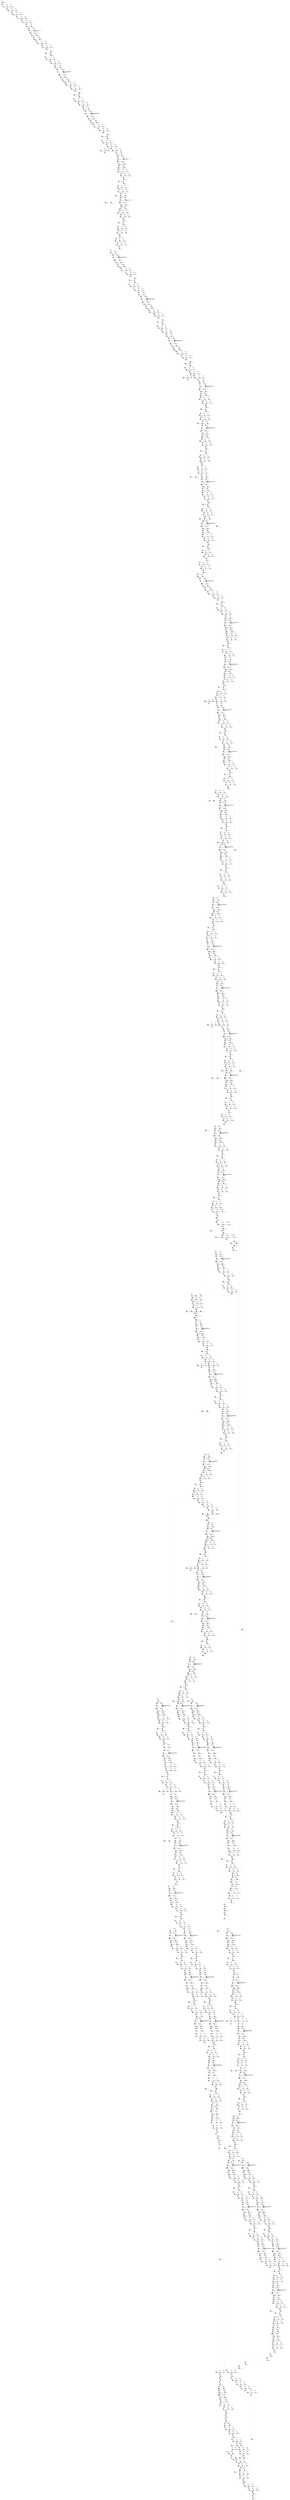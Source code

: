 digraph G {
graph [ fontsize=11 ];
node [ fontsize=11 ];
edge [ fontsize=10 ];
rankdir=BU
ranksep=1.5
nodesep=1
splines=spline
compound=true
Graphinfo [ label="" shape=plaintext, style=rounded, color=black, fontname="Arial-Bold" ];
Conv2D_189_zero_off_182 [ label="{ { <i0> 0} |  [513]\lConv2D_189_zero_off_182\l(bytes=1 , 3.6e-05% of total)\l\l 0 | { <o0> 0} }", shape=record, color=black, style=rounded  ] ;
Quantize_194_y_zero_point [ label="{ { <i0> 0} |  [530]\lQuantize_194_y_zero_point\l -122 | { <o0> 0} }", shape=record, color=black, style=rounded  ] ;
Conv2D_386_mul_scale_392 [ label="{ { <i0> 0} |  [1086]\lConv2D_386_mul_scale_392\l(bytes=64 , 0.0023% of total)\l\l 3.92955e-05 5.7771e-05 4.82975e-05 4.80558e-05 ... | { <o0> 0} }", shape=record, color=black, style=rounded  ] ;
Dequantize_589_x_zero_point [ label="{ { <i0> 0} |  [1663]\lDequantize_589_x_zero_point\l -128 | { <o0> 0} }", shape=record, color=black, style=rounded  ] ;
Dequantize_32_x_zero_point [ label="{ { <i0> 0} |  [81]\lDequantize_32_x_zero_point\l -124 | { <o0> 0} }", shape=record, color=black, style=rounded  ] ;
Quantize_244_y_zero_point [ label="{ { <i0> 0} |  [684]\lQuantize_244_y_zero_point\l 60 | { <o0> 0} }", shape=record, color=black, style=rounded  ] ;
Dequantize_211_x_zero_point [ label="{ { <i0> 0} |  [580]\lDequantize_211_x_zero_point\l -120 | { <o0> 0} }", shape=record, color=black, style=rounded  ] ;
Dequantize_409_x_zero_point [ label="{ { <i0> 0} |  [1150]\lDequantize_409_x_zero_point\l -117 | { <o0> 0} }", shape=record, color=black, style=rounded  ] ;
Dequantize_376_x_zero_point [ label="{ { <i0> 0} |  [1061]\lDequantize_376_x_zero_point\l -125 | { <o0> 0} }", shape=record, color=black, style=rounded  ] ;
Conv2D_189_off_bias_188 [ label="{ { <i0> 0} |  [519]\lConv2D_189_off_bias_188\l(bytes=512 , 0.019% of total)\l\l 0.0307256 -0.879569 -0.829741 -1.53077 ... | { <o0> 0} }", shape=record, color=black, style=rounded  ] ;
Dequantize_17_x_zero_point [ label="{ { <i0> 0} |  [37]\lDequantize_17_x_zero_point\l -127 | { <o0> 0} }", shape=record, color=black, style=rounded  ] ;
Quantize_458_y_zero_point [ label="{ { <i0> 0} |  [1297]\lQuantize_458_y_zero_point\l 49 | { <o0> 0} }", shape=record, color=black, style=rounded  ] ;
Conv2D_304_zero_off_290 [ label="{ { <i0> 0} |  [847]\lConv2D_304_zero_off_290\l(bytes=1 , 3.6e-05% of total)\l\l 0 | { <o0> 0} }", shape=record, color=black, style=rounded  ] ;
Conv2D_469_zero_off_488 [ label="{ { <i0> 0} |  [1324]\lConv2D_469_zero_off_488\l(bytes=1 , 3.6e-05% of total)\l\l 0 | { <o0> 0} }", shape=record, color=black, style=rounded  ] ;
Dequantize_392_x_zero_point [ label="{ { <i0> 0} |  [1102]\lDequantize_392_x_zero_point\l -123 | { <o0> 0} }", shape=record, color=black, style=rounded  ] ;
Dequantize_163_x_zero_point [ label="{ { <i0> 0} |  [448]\lDequantize_163_x_zero_point\l 0 | { <o0> 0} }", shape=record, color=black, style=rounded  ] ;
Quantize_507_y_zero_point [ label="{ { <i0> 0} |  [1430]\lQuantize_507_y_zero_point\l -117 | { <o0> 0} }", shape=record, color=black, style=rounded  ] ;
Quantize_474_y_zero_point [ label="{ { <i0> 0} |  [1341]\lQuantize_474_y_zero_point\l -126 | { <o0> 0} }", shape=record, color=black, style=rounded  ] ;
Dequantize_441_x_zero_point [ label="{ { <i0> 0} |  [1242]\lDequantize_441_x_zero_point\l -121 | { <o0> 0} }", shape=record, color=black, style=rounded  ] ;
Conv2D_485_zero_off_506 [ label="{ { <i0> 0} |  [1365]\lConv2D_485_zero_off_506\l(bytes=1 , 3.6e-05% of total)\l\l 0 | { <o0> 0} }", shape=record, color=black, style=rounded  ] ;
Conv2D_256_zero_off_245 [ label="{ { <i0> 0} |  [712]\lConv2D_256_zero_off_245\l(bytes=1 , 3.6e-05% of total)\l\l 0 | { <o0> 0} }", shape=record, color=black, style=rounded  ] ;
Dequantize_148_x_zero_point [ label="{ { <i0> 0} |  [405]\lDequantize_148_x_zero_point\l -119 | { <o0> 0} }", shape=record, color=black, style=rounded  ] ;
Conv2D_19_zero_off_11 [ label="{ { <i0> 0} |  [39]\lConv2D_19_zero_off_11\l(bytes=1 , 3.6e-05% of total)\l\l 0 | { <o0> 0} }", shape=record, color=black, style=rounded  ] ;
Conv2D_19_off_bias_17 [ label="{ { <i0> 0} |  [45]\lConv2D_19_off_bias_17\l(bytes=64 , 0.0023% of total)\l\l 0.148716 0.145792 4.29206 2.66011 ... | { <o0> 0} }", shape=record, color=black, style=rounded  ] ;
Conv2D_225_mul_scale_221 [ label="{ { <i0> 0} |  [619]\lConv2D_225_mul_scale_221\l(bytes=256 , 0.0093% of total)\l\l 5.50195e-05 6.21202e-05 6.2087e-05 7.60741e-05 ... | { <o0> 0} }", shape=record, color=black, style=rounded  ] ;
Quantize_490_y_zero_point [ label="{ { <i0> 0} |  [1382]\lQuantize_490_y_zero_point\l -120 | { <o0> 0} }", shape=record, color=black, style=rounded  ] ;
Quantize_261_y_zero_point [ label="{ { <i0> 0} |  [729]\lQuantize_261_y_zero_point\l -123 | { <o0> 0} }", shape=record, color=black, style=rounded  ] ;
Conv2D_534_zero_off_560 [ label="{ { <i0> 0} |  [1505]\lConv2D_534_zero_off_560\l(bytes=1 , 3.6e-05% of total)\l\l 0 | { <o0> 0} }", shape=record, color=black, style=rounded  ] ;
Dequantize_426_x_zero_point [ label="{ { <i0> 0} |  [1198]\lDequantize_426_x_zero_point\l -121 | { <o0> 0} }", shape=record, color=black, style=rounded  ] ;
Quantize_88_y_zero_point [ label="{ { <i0> 0} |  [241]\lQuantize_88_y_zero_point\l 16 | { <o0> 0} }", shape=record, color=black, style=rounded  ] ;
Quantize_197_y_zero_point [ label="{ { <i0> 0} |  [544]\lQuantize_197_y_zero_point\l 4 | { <o0> 0} }", shape=record, color=black, style=rounded  ] ;
Conv2D_594_mul_scale_626 [ label="{ { <i0> 0} |  [1676]\lConv2D_594_mul_scale_626\l(bytes=1 , 3.6e-05% of total)\l\l 0.000461368 | { <o0> 0} }", shape=record, color=black, style=rounded  ] ;
Conv2D_321_zero_off_308 [ label="{ { <i0> 0} |  [895]\lConv2D_321_zero_off_308\l(bytes=1 , 3.6e-05% of total)\l\l 0 | { <o0> 0} }", shape=record, color=black, style=rounded  ] ;
Conv2D_519_zero_off_542 [ label="{ { <i0> 0} |  [1461]\lConv2D_519_zero_off_542\l(bytes=1 , 3.6e-05% of total)\l\l 0 | { <o0> 0} }", shape=record, color=black, style=rounded  ] ;
Quantize_524_y_zero_point [ label="{ { <i0> 0} |  [1478]\lQuantize_524_y_zero_point\l -126 | { <o0> 0} }", shape=record, color=black, style=rounded  ] ;
Dequantize_50_x_zero_point [ label="{ { <i0> 0} |  [131]\lDequantize_50_x_zero_point\l -123 | { <o0> 0} }", shape=record, color=black, style=rounded  ] ;
Conv2D_304_off_bias_296 [ label="{ { <i0> 0} |  [853]\lConv2D_304_off_bias_296\l(bytes=64 , 0.0023% of total)\l\l -0.267793 2.25377 0.042855 -0.343375 ... | { <o0> 0} }", shape=record, color=black, style=rounded  ] ;
Conv2D_469_off_bias_494 [ label="{ { <i0> 0} |  [1330]\lConv2D_469_off_bias_494\l(bytes=128 , 0.0047% of total)\l\l 1.72611 0.959083 1.3968 2.5953 ... | { <o0> 0} }", shape=record, color=black, style=rounded  ] ;
Conv2D_273_zero_off_263 [ label="{ { <i0> 0} |  [759]\lConv2D_273_zero_off_263\l(bytes=1 , 3.6e-05% of total)\l\l 0 | { <o0> 0} }", shape=record, color=black, style=rounded  ] ;
Mul_614_param1 [ label="{ { <i0> 0} |  [1724]\lMul_614_param1\l(bytes=1 , 3.6e-05% of total)\l\l 0.5 | { <o0> 0} }", shape=record, color=black, style=rounded  ] ;
Mul_600_param1 [ label="{ { <i0> 0} |  [1690]\lMul_600_param1\l(bytes=5376 , 0.2% of total)\l\l 0.0313726 0.0313726 0.0313726 0.0313726 ... | { <o0> 0} }", shape=record, color=black, style=rounded  ] ;
Conv2D_428_mul_scale_437 [ label="{ { <i0> 0} |  [1204]\lConv2D_428_mul_scale_437\l(bytes=128 , 0.0047% of total)\l\l 0.000394398 0.000490995 0.000335475 0.000955965 ... | { <o0> 0} }", shape=record, color=black, style=rounded  ] ;
Conv2D_485_off_bias_512 [ label="{ { <i0> 0} |  [1371]\lConv2D_485_off_bias_512\l(bytes=256 , 0.0093% of total)\l\l -0.19254 -1.63158 -1.1427 -0.873308 ... | { <o0> 0} }", shape=record, color=black, style=rounded  ] ;
Conv2D_256_off_bias_251 [ label="{ { <i0> 0} |  [718]\lConv2D_256_off_bias_251\l(bytes=256 , 0.0093% of total)\l\l -2.82135 -0.324253 -1.31199 -3.54445 ... | { <o0> 0} }", shape=record, color=black, style=rounded  ] ;
Dequantize_379_x_zero_point [ label="{ { <i0> 0} |  [1075]\lDequantize_379_x_zero_point\l 49 | { <o0> 0} }", shape=record, color=black, style=rounded  ] ;
Conv2D_534_off_bias_566 [ label="{ { <i0> 0} |  [1511]\lConv2D_534_off_bias_566\l(bytes=128 , 0.0047% of total)\l\l -0.215118 0.243477 0.220194 0.133428 ... | { <o0> 0} }", shape=record, color=black, style=rounded  ] ;
Conv2D_329_weights_inflated_631 [ label="{ { <i0> 0} |  [919]\lConv2D_329_weights_inflated_631\l(bytes=4608 , 0.17% of total)\l\l -0.29122 -0.270419 0.686448 1.16488 ... | { <o0> 0} }", shape=record, color=black, style=rounded  ] ;
Conv2D_321_off_bias_314 [ label="{ { <i0> 0} |  [901]\lConv2D_321_off_bias_314\l(bytes=128 , 0.0047% of total)\l\l 0.172304 0.0822323 0.65119 -1.52713 ... | { <o0> 0} }", shape=record, color=black, style=rounded  ] ;
Conv2D_519_off_bias_548 [ label="{ { <i0> 0} |  [1467]\lConv2D_519_off_bias_548\l(bytes=512 , 0.019% of total)\l\l -1.37012 -1.21712 -0.78024 -1.16729 ... | { <o0> 0} }", shape=record, color=black, style=rounded  ] ;
Conv2D_370_mul_scale_374 [ label="{ { <i0> 0} |  [1045]\lConv2D_370_mul_scale_374\l(bytes=64 , 0.0023% of total)\l\l 8.57321e-05 0.00017939 8.01517e-05 0.00018462 ... | { <o0> 0} }", shape=record, color=black, style=rounded  ] ;
Quantize_477_y_zero_point [ label="{ { <i0> 0} |  [1355]\lQuantize_477_y_zero_point\l 49 | { <o0> 0} }", shape=record, color=black, style=rounded  ] ;
Quantize_248_y_zero_point [ label="{ { <i0> 0} |  [692]\lQuantize_248_y_zero_point\l -120 | { <o0> 0} }", shape=record, color=black, style=rounded  ] ;
Dequantize_215_x_zero_point [ label="{ { <i0> 0} |  [594]\lDequantize_215_x_zero_point\l 12 | { <o0> 0} }", shape=record, color=black, style=rounded  ] ;
Conv2D_568_mul_scale_608 [ label="{ { <i0> 0} |  [1611]\lConv2D_568_mul_scale_608\l(bytes=64 , 0.0023% of total)\l\l 0.000123523 0.000112856 8.54262e-05 9.51772e-05 ... | { <o0> 0} }", shape=record, color=black, style=rounded  ] ;
Dequantize_231_x_zero_point [ label="{ { <i0> 0} |  [635]\lDequantize_231_x_zero_point\l -122 | { <o0> 0} }", shape=record, color=black, style=rounded  ] ;
Conv2D_273_off_bias_269 [ label="{ { <i0> 0} |  [765]\lConv2D_273_off_bias_269\l(bytes=128 , 0.0047% of total)\l\l 0.778738 -1.46691 -0.921666 -0.528633 ... | { <o0> 0} }", shape=record, color=black, style=rounded  ] ;
Dequantize_396_x_zero_point [ label="{ { <i0> 0} |  [1117]\lDequantize_396_x_zero_point\l -2 | { <o0> 0} }", shape=record, color=black, style=rounded  ] ;
Quantize_313_y_zero_point [ label="{ { <i0> 0} |  [878]\lQuantize_313_y_zero_point\l 0 | { <o0> 0} }", shape=record, color=black, style=rounded  ] ;
Dequantize_167_x_zero_point [ label="{ { <i0> 0} |  [456]\lDequantize_167_x_zero_point\l -121 | { <o0> 0} }", shape=record, color=black, style=rounded  ] ;
Conv2D_542_weights_inflated_641 [ label="{ { <i0> 0} |  [1529]\lConv2D_542_weights_inflated_641\l(bytes=4608 , 0.17% of total)\l\l 0.336548 -1.2952 -0.224365 0.0407937 ... | { <o0> 0} }", shape=record, color=black, style=rounded  ] ;
Dequantize_445_x_zero_point [ label="{ { <i0> 0} |  [1256]\lDequantize_445_x_zero_point\l -12 | { <o0> 0} }", shape=record, color=black, style=rounded  ] ;
Conv2D_321_mul_scale_311 [ label="{ { <i0> 0} |  [899]\lConv2D_321_mul_scale_311\l(bytes=64 , 0.0023% of total)\l\l 6.51431e-05 0.000166126 9.02425e-05 0.000187423 ... | { <o0> 0} }", shape=record, color=black, style=rounded  ] ;
Dequantize_183_x_zero_point [ label="{ { <i0> 0} |  [503]\lDequantize_183_x_zero_point\l 3 | { <o0> 0} }", shape=record, color=black, style=rounded  ] ;
Dequantize_53_x_zero_point [ label="{ { <i0> 0} |  [138]\lDequantize_53_x_zero_point\l -124 | { <o0> 0} }", shape=record, color=black, style=rounded  ] ;
Conv2D_11_zero_off_2 [ label="{ { <i0> 0} |  [17]\lConv2D_11_zero_off_2\l(bytes=1 , 3.6e-05% of total)\l\l 0 | { <o0> 0} }", shape=record, color=black, style=rounded  ] ;
Conv2D_11_off_bias_8 [ label="{ { <i0> 0} |  [23]\lConv2D_11_off_bias_8\l(bytes=32 , 0.0012% of total)\l\l 1.28602 1.35889 1.65151 1.72027 ... | { <o0> 0} }", shape=record, color=black, style=rounded  ] ;
Conv2D_519_mul_scale_545 [ label="{ { <i0> 0} |  [1465]\lConv2D_519_mul_scale_545\l(bytes=256 , 0.0093% of total)\l\l 0.000245146 0.00011956 2.91962e-05 1.91595e-05 ... | { <o0> 0} }", shape=record, color=black, style=rounded  ] ;
Quantize_494_y_zero_point [ label="{ { <i0> 0} |  [1397]\lQuantize_494_y_zero_point\l 5 | { <o0> 0} }", shape=record, color=black, style=rounded  ] ;
Quantize_543_y_zero_point [ label="{ { <i0> 0} |  [1536]\lQuantize_543_y_zero_point\l 2 | { <o0> 0} }", shape=record, color=black, style=rounded  ] ;
Conv2D_26_mul_scale_23 [ label="{ { <i0> 0} |  [65]\lConv2D_26_mul_scale_23\l(bytes=32 , 0.0012% of total)\l\l 0.00113341 0.00292119 0.00125433 0.000995252 ... | { <o0> 0} }", shape=record, color=black, style=rounded  ] ;
Dequantize_38_x_zero_point [ label="{ { <i0> 0} |  [101]\lDequantize_38_x_zero_point\l 12 | { <o0> 0} }", shape=record, color=black, style=rounded  ] ;
Conv2D_344_mul_scale_338 [ label="{ { <i0> 0} |  [965]\lConv2D_344_mul_scale_338\l(bytes=64 , 0.0023% of total)\l\l 0.00022052 0.000327354 0.000361779 0.000238642 ... | { <o0> 0} }", shape=record, color=black, style=rounded  ] ;
Quantize_330_y_zero_point [ label="{ { <i0> 0} |  [926]\lQuantize_330_y_zero_point\l -19 | { <o0> 0} }", shape=record, color=black, style=rounded  ] ;
Quantize_528_y_zero_point [ label="{ { <i0> 0} |  [1492]\lQuantize_528_y_zero_point\l 8 | { <o0> 0} }", shape=record, color=black, style=rounded  ] ;
Conv2D_461_mul_scale_482 [ label="{ { <i0> 0} |  [1306]\lConv2D_461_mul_scale_482\l(bytes=64 , 0.0023% of total)\l\l 6.89179e-05 6.78227e-05 0.000106085 0.00014842 ... | { <o0> 0} }", shape=record, color=black, style=rounded  ] ;
Quantize_266_y_zero_point [ label="{ { <i0> 0} |  [746]\lQuantize_266_y_zero_point\l 2 | { <o0> 0} }", shape=record, color=black, style=rounded  ] ;
Dequantize_9_x_scale [ label="{ { <i0> 0} |  [14]\lDequantize_9_x_scale\l 0.00392157 | { <o0> 0} }", shape=record, color=black, style=rounded  ] ;
Dequantize_7_x_scale [ label="{ { <i0> 0} |  [8]\lDequantize_7_x_scale\l 0.00392157 | { <o0> 0} }", shape=record, color=black, style=rounded  ] ;
Dequantize_5_x_scale [ label="{ { <i0> 0} |  [2]\lDequantize_5_x_scale\l 0.00392157 | { <o0> 0} }", shape=record, color=black, style=rounded  ] ;
Conv2D_232_mul_scale_230 [ label="{ { <i0> 0} |  [641]\lConv2D_232_mul_scale_230\l(bytes=128 , 0.0047% of total)\l\l 5.8405e-05 6.95696e-05 4.89808e-05 4.78465e-05 ... | { <o0> 0} }", shape=record, color=black, style=rounded  ] ;
Conv2D_79_zero_off_74 [ label="{ { <i0> 0} |  [210]\lConv2D_79_zero_off_74\l(bytes=1 , 3.6e-05% of total)\l\l 0 | { <o0> 0} }", shape=record, color=black, style=rounded  ] ;
Conv2D_79_off_bias_80 [ label="{ { <i0> 0} |  [216]\lConv2D_79_off_bias_80\l(bytes=64 , 0.0023% of total)\l\l 0.912962 0.22135 1.57655 -0.0375628 ... | { <o0> 0} }", shape=record, color=black, style=rounded  ] ;
Dequantize_463_x_zero_point [ label="{ { <i0> 0} |  [1314]\lDequantize_463_x_zero_point\l 8 | { <o0> 0} }", shape=record, color=black, style=rounded  ] ;
Dequantize_234_x_zero_point [ label="{ { <i0> 0} |  [649]\lDequantize_234_x_zero_point\l 14 | { <o0> 0} }", shape=record, color=black, style=rounded  ] ;
Dequantize_512_x_zero_point [ label="{ { <i0> 0} |  [1447]\lDequantize_512_x_zero_point\l -6 | { <o0> 0} }", shape=record, color=black, style=rounded  ] ;
Quantize_283_y_zero_point [ label="{ { <i0> 0} |  [794]\lQuantize_283_y_zero_point\l 54 | { <o0> 0} }", shape=record, color=black, style=rounded  ] ;
Conv2D_556_zero_off_587 [ label="{ { <i0> 0} |  [1571]\lConv2D_556_zero_off_587\l(bytes=1 , 3.6e-05% of total)\l\l 0 | { <o0> 0} }", shape=record, color=black, style=rounded  ] ;
Dequantize_219_x_zero_point [ label="{ { <i0> 0} |  [602]\lDequantize_219_x_zero_point\l -116 | { <o0> 0} }", shape=record, color=black, style=rounded  ] ;
Quantize_561_y_zero_point [ label="{ { <i0> 0} |  [1594]\lQuantize_561_y_zero_point\l 6 | { <o0> 0} }", shape=record, color=black, style=rounded  ] ;
Conv2D_44_mul_scale_41 [ label="{ { <i0> 0} |  [115]\lConv2D_44_mul_scale_41\l(bytes=16 , 0.00058% of total)\l\l 0.000376463 0.000433756 0.000198907 0.000302095 ... | { <o0> 0} }", shape=record, color=black, style=rounded  ] ;
Quantize_103_y_zero_point [ label="{ { <i0> 0} |  [278]\lQuantize_103_y_zero_point\l -114 | { <o0> 0} }", shape=record, color=black, style=rounded  ] ;
Conv2D_435_mul_scale_446 [ label="{ { <i0> 0} |  [1226]\lConv2D_435_mul_scale_446\l(bytes=64 , 0.0023% of total)\l\l 8.4494e-05 0.000136063 0.000127643 0.00015848 ... | { <o0> 0} }", shape=record, color=black, style=rounded  ] ;
Quantize_317_y_zero_point [ label="{ { <i0> 0} |  [886]\lQuantize_317_y_zero_point\l -119 | { <o0> 0} }", shape=record, color=black, style=rounded  ] ;
Dequantize_72_x_zero_point [ label="{ { <i0> 0} |  [197]\lDequantize_72_x_zero_point\l 18 | { <o0> 0} }", shape=record, color=black, style=rounded  ] ;
Dequantize_251_x_zero_point [ label="{ { <i0> 0} |  [701]\lDequantize_251_x_zero_point\l -120 | { <o0> 0} }", shape=record, color=black, style=rounded  ] ;
Dequantize_449_x_zero_point [ label="{ { <i0> 0} |  [1264]\lDequantize_449_x_zero_point\l -124 | { <o0> 0} }", shape=record, color=black, style=rounded  ] ;
Conv2D_295_zero_off_281 [ label="{ { <i0> 0} |  [822]\lConv2D_295_zero_off_281\l(bytes=1 , 3.6e-05% of total)\l\l 0 | { <o0> 0} }", shape=record, color=black, style=rounded  ] ;
Dequantize_187_x_zero_point [ label="{ { <i0> 0} |  [511]\lDequantize_187_x_zero_point\l -121 | { <o0> 0} }", shape=record, color=black, style=rounded  ] ;
Dequantize_57_x_zero_point [ label="{ { <i0> 0} |  [153]\lDequantize_57_x_zero_point\l 49 | { <o0> 0} }", shape=record, color=black, style=rounded  ] ;
Quantize_498_y_zero_point [ label="{ { <i0> 0} |  [1405]\lQuantize_498_y_zero_point\l -122 | { <o0> 0} }", shape=record, color=black, style=rounded  ] ;
Conv2D_344_zero_off_335 [ label="{ { <i0> 0} |  [961]\lConv2D_344_zero_off_335\l(bytes=1 , 3.6e-05% of total)\l\l 0 | { <o0> 0} }", shape=record, color=black, style=rounded  ] ;
Quantize_547_y_zero_point [ label="{ { <i0> 0} |  [1544]\lQuantize_547_y_zero_point\l -120 | { <o0> 0} }", shape=record, color=black, style=rounded  ] ;
Conv2D_556_off_bias_593 [ label="{ { <i0> 0} |  [1577]\lConv2D_556_off_bias_593\l(bytes=2 , 7.3e-05% of total)\l\l -4.55467 | { <o0> 0} }", shape=record, color=black, style=rounded  ] ;
Conv2D_575_mul_scale_617 [ label="{ { <i0> 0} |  [1633]\lConv2D_575_mul_scale_617\l(bytes=64 , 0.0023% of total)\l\l 0.000218829 0.000212891 0.000203713 0.000233226 ... | { <o0> 0} }", shape=record, color=black, style=rounded  ] ;
Conv2D_329_zero_off_317 [ label="{ { <i0> 0} |  [917]\lConv2D_329_zero_off_317\l(bytes=1 , 3.6e-05% of total)\l\l 0 | { <o0> 0} }", shape=record, color=black, style=rounded  ] ;
Quantize_334_y_zero_point [ label="{ { <i0> 0} |  [934]\lQuantize_334_y_zero_point\l -125 | { <o0> 0} }", shape=record, color=black, style=rounded  ] ;
Dequantize_301_x_zero_point [ label="{ { <i0> 0} |  [842]\lDequantize_301_x_zero_point\l -119 | { <o0> 0} }", shape=record, color=black, style=rounded  ] ;
Sub_609_param0 [ label="{ { <i0> 0} |  [1714]\lSub_609_param0\l(bytes=2688 , 0.098% of total)\l\l 0.0154412 0.0154412 0.0463235 0.0154412 ... | { <o0> 0} }", shape=record, color=black, style=rounded  ] ;
Quantize_612_y_zero_point [ label="{ { <i0> 0} |  [1719]\lQuantize_612_y_zero_point\l -128 | { <o0> 0} }", shape=record, color=black, style=rounded  ] ;
Conv2D_527_weights_inflated_639 [ label="{ { <i0> 0} |  [1485]\lConv2D_527_weights_inflated_639\l(bytes=18432 , 0.67% of total)\l\l 0.318166 0.374139 0.0530276 -0.0441897 ... | { <o0> 0} }", shape=record, color=black, style=rounded  ] ;
Quantize_12_y_zero_point [ label="{ { <i0> 0} |  [26]\lQuantize_12_y_zero_point\l -2 | { <o0> 0} }", shape=record, color=black, style=rounded  ] ;
Dequantize_253_x_zero_point [ label="{ { <i0> 0} |  [707]\lDequantize_253_x_zero_point\l -121 | { <o0> 0} }", shape=record, color=black, style=rounded  ] ;
Conv2D_295_off_bias_287 [ label="{ { <i0> 0} |  [828]\lConv2D_295_off_bias_287\l(bytes=128 , 0.0047% of total)\l\l 0.99021 1.79345 0.481146 0.201904 ... | { <o0> 0} }", shape=record, color=black, style=rounded  ] ;
Conv2D_189_mul_scale_185 [ label="{ { <i0> 0} |  [517]\lConv2D_189_mul_scale_185\l(bytes=256 , 0.0093% of total)\l\l 4.86164e-05 4.26044e-05 3.03301e-05 4.83427e-05 ... | { <o0> 0} }", shape=record, color=black, style=rounded  ] ;
Conv2D_344_off_bias_341 [ label="{ { <i0> 0} |  [967]\lConv2D_344_off_bias_341\l(bytes=128 , 0.0047% of total)\l\l 0.294173 0.378748 -0.560033 -0.167527 ... | { <o0> 0} }", shape=record, color=black, style=rounded  ] ;
Conv2D_575_zero_off_614 [ label="{ { <i0> 0} |  [1629]\lConv2D_575_zero_off_614\l(bytes=1 , 3.6e-05% of total)\l\l 0 | { <o0> 0} }", shape=record, color=black, style=rounded  ] ;
Dequantize_467_x_zero_point [ label="{ { <i0> 0} |  [1322]\lDequantize_467_x_zero_point\l -123 | { <o0> 0} }", shape=record, color=black, style=rounded  ] ;
Dequantize_238_x_zero_point [ label="{ { <i0> 0} |  [657]\lDequantize_238_x_zero_point\l -121 | { <o0> 0} }", shape=record, color=black, style=rounded  ] ;
Conv2D_63_mul_scale_59 [ label="{ { <i0> 0} |  [167]\lConv2D_63_mul_scale_59\l(bytes=64 , 0.0023% of total)\l\l 3.85923e-05 9.61071e-05 4.83537e-05 0.00012763 ... | { <o0> 0} }", shape=record, color=black, style=rounded  ] ;
Dequantize_516_x_zero_point [ label="{ { <i0> 0} |  [1455]\lDequantize_516_x_zero_point\l -122 | { <o0> 0} }", shape=record, color=black, style=rounded  ] ;
Conv2D_329_off_bias_323 [ label="{ { <i0> 0} |  [923]\lConv2D_329_off_bias_323\l(bytes=128 , 0.0047% of total)\l\l 1.05126 -0.618656 1.63539 -0.0564603 ... | { <o0> 0} }", shape=record, color=black, style=rounded  ] ;
Conv2D_351_mul_scale_347 [ label="{ { <i0> 0} |  [987]\lConv2D_351_mul_scale_347\l(bytes=64 , 0.0023% of total)\l\l 0.000216639 0.000200925 0.0002063 0.000367321 ... | { <o0> 0} }", shape=record, color=black, style=rounded  ] ;
Quantize_287_y_zero_point [ label="{ { <i0> 0} |  [802]\lQuantize_287_y_zero_point\l -123 | { <o0> 0} }", shape=record, color=black, style=rounded  ] ;
Conv2D_362_zero_off_362 [ label="{ { <i0> 0} |  [1019]\lConv2D_362_zero_off_362\l(bytes=1 , 3.6e-05% of total)\l\l 0 | { <o0> 0} }", shape=record, color=black, style=rounded  ] ;
Quantize_6_y_zero_point [ label="{ { <i0> 0} |  [6]\lQuantize_6_y_zero_point\l 0 | { <o0> 0} }", shape=record, color=black, style=rounded  ] ;
Conv2D_133_zero_off_128 [ label="{ { <i0> 0} |  [360]\lConv2D_133_zero_off_128\l(bytes=1 , 3.6e-05% of total)\l\l 0 | { <o0> 0} }", shape=record, color=black, style=rounded  ] ;
Conv2D_549_mul_scale_581 [ label="{ { <i0> 0} |  [1553]\lConv2D_549_mul_scale_581\l(bytes=64 , 0.0023% of total)\l\l 8.28184e-05 0.000119427 0.000105856 0.000121969 ... | { <o0> 0} }", shape=record, color=black, style=rounded  ] ;
Quantize_565_y_zero_point [ label="{ { <i0> 0} |  [1602]\lQuantize_565_y_zero_point\l -123 | { <o0> 0} }", shape=record, color=black, style=rounded  ] ;
Conv2D_411_zero_off_416 [ label="{ { <i0> 0} |  [1152]\lConv2D_411_zero_off_416\l(bytes=1 , 3.6e-05% of total)\l\l 0 | { <o0> 0} }", shape=record, color=black, style=rounded  ] ;
Quantize_107_y_zero_point [ label="{ { <i0> 0} |  [292]\lQuantize_107_y_zero_point\l -4 | { <o0> 0} }", shape=record, color=black, style=rounded  ] ;
Conv2D_118_zero_off_110 [ label="{ { <i0> 0} |  [316]\lConv2D_118_zero_off_110\l(bytes=1 , 3.6e-05% of total)\l\l 0 | { <o0> 0} }", shape=record, color=black, style=rounded  ] ;
Quantize_352_y_zero_point [ label="{ { <i0> 0} |  [992]\lQuantize_352_y_zero_point\l -3 | { <o0> 0} }", shape=record, color=black, style=rounded  ] ;
Quantize_123_y_zero_point [ label="{ { <i0> 0} |  [333]\lQuantize_123_y_zero_point\l -120 | { <o0> 0} }", shape=record, color=black, style=rounded  ] ;
Dequantize_76_x_zero_point [ label="{ { <i0> 0} |  [205]\lDequantize_76_x_zero_point\l -111 | { <o0> 0} }", shape=record, color=black, style=rounded  ] ;
Quantize_337_y_zero_point [ label="{ { <i0> 0} |  [948]\lQuantize_337_y_zero_point\l -6 | { <o0> 0} }", shape=record, color=black, style=rounded  ] ;
Dequantize_533_x_zero_point [ label="{ { <i0> 0} |  [1503]\lDequantize_533_x_zero_point\l -123 | { <o0> 0} }", shape=record, color=black, style=rounded  ] ;
Conv2D_575_off_bias_620 [ label="{ { <i0> 0} |  [1635]\lConv2D_575_off_bias_620\l(bytes=128 , 0.0047% of total)\l\l 2.26751 2.35734 2.25592 2.10556 ... | { <o0> 0} }", shape=record, color=black, style=rounded  ] ;
Conv2D_150_zero_off_146 [ label="{ { <i0> 0} |  [407]\lConv2D_150_zero_off_146\l(bytes=1 , 3.6e-05% of total)\l\l 0 | { <o0> 0} }", shape=record, color=black, style=rounded  ] ;
Dequantize_271_x_zero_point [ label="{ { <i0> 0} |  [757]\lDequantize_271_x_zero_point\l -120 | { <o0> 0} }", shape=record, color=black, style=rounded  ] ;
Quantize_615_y_zero_point [ label="{ { <i0> 0} |  [1727]\lQuantize_615_y_zero_point\l -128 | { <o0> 0} }", shape=record, color=black, style=rounded  ] ;
Conv2D_362_off_bias_368 [ label="{ { <i0> 0} |  [1025]\lConv2D_362_off_bias_368\l(bytes=128 , 0.0047% of total)\l\l -0.0427391 0.927742 -0.731503 0.317027 ... | { <o0> 0} }", shape=record, color=black, style=rounded  ] ;
Conv2D_133_off_bias_134 [ label="{ { <i0> 0} |  [366]\lConv2D_133_off_bias_134\l(bytes=256 , 0.0093% of total)\l\l 0.186895 0.481841 -0.644829 -0.61813 ... | { <o0> 0} }", shape=record, color=black, style=rounded  ] ;
Quantize_289_y_zero_point [ label="{ { <i0> 0} |  [808]\lQuantize_289_y_zero_point\l -123 | { <o0> 0} }", shape=record, color=black, style=rounded  ] ;
Quantize_8_y_zero_point [ label="{ { <i0> 0} |  [12]\lQuantize_8_y_zero_point\l -128 | { <o0> 0} }", shape=record, color=black, style=rounded  ] ;
Conv2D_411_off_bias_422 [ label="{ { <i0> 0} |  [1158]\lConv2D_411_off_bias_422\l(bytes=128 , 0.0047% of total)\l\l -0.361369 -0.92399 -0.758387 -2.23796 ... | { <o0> 0} }", shape=record, color=black, style=rounded  ] ;
Quantize_31_y_zero_point [ label="{ { <i0> 0} |  [78]\lQuantize_31_y_zero_point\l -124 | { <o0> 0} }", shape=record, color=black, style=rounded  ] ;
Dequantize_93_x_zero_point [ label="{ { <i0> 0} |  [252]\lDequantize_93_x_zero_point\l -109 | { <o0> 0} }", shape=record, color=black, style=rounded  ] ;
Conv2D_118_off_bias_116 [ label="{ { <i0> 0} |  [322]\lConv2D_118_off_bias_116\l(bytes=128 , 0.0047% of total)\l\l 0.750783 1.95427 0.468728 -2.63089 ... | { <o0> 0} }", shape=record, color=black, style=rounded  ] ;
Quantize_16_y_zero_point [ label="{ { <i0> 0} |  [34]\lQuantize_16_y_zero_point\l -127 | { <o0> 0} }", shape=record, color=black, style=rounded  ] ;
Conv2D_98_zero_off_92 [ label="{ { <i0> 0} |  [261]\lConv2D_98_zero_off_92\l(bytes=1 , 3.6e-05% of total)\l\l 0 | { <o0> 0} }", shape=record, color=black, style=rounded  ] ;
Conv2D_98_off_bias_98 [ label="{ { <i0> 0} |  [267]\lConv2D_98_off_bias_98\l(bytes=64 , 0.0023% of total)\l\l 1.24966 0.580505 -0.543861 -1.12572 ... | { <o0> 0} }", shape=record, color=black, style=rounded  ] ;
Conv2D_150_mul_scale_149 [ label="{ { <i0> 0} |  [411]\lConv2D_150_mul_scale_149\l(bytes=64 , 0.0023% of total)\l\l 5.95685e-05 3.7425e-05 5.3821e-05 5.19376e-05 ... | { <o0> 0} }", shape=record, color=black, style=rounded  ] ;
Conv2D_594_zero_off_623 [ label="{ { <i0> 0} |  [1672]\lConv2D_594_zero_off_623\l(bytes=1 , 3.6e-05% of total)\l\l 0 | { <o0> 0} }", shape=record, color=black, style=rounded  ] ;
Conv2D_213_mul_scale_212 [ label="{ { <i0> 0} |  [586]\lConv2D_213_mul_scale_212\l(bytes=128 , 0.0047% of total)\l\l 3.27694e-05 8.18464e-05 4.62884e-05 5.18687e-05 ... | { <o0> 0} }", shape=record, color=black, style=rounded  ] ;
Dequantize_306_x_zero_point [ label="{ { <i0> 0} |  [859]\lDequantize_306_x_zero_point\l 10 | { <o0> 0} }", shape=record, color=black, style=rounded  ] ;
Conv2D_150_off_bias_152 [ label="{ { <i0> 0} |  [413]\lConv2D_150_off_bias_152\l(bytes=128 , 0.0047% of total)\l\l 0.333107 -1.12152 -0.65963 0.327986 ... | { <o0> 0} }", shape=record, color=black, style=rounded  ] ;
Dequantize_551_x_zero_point [ label="{ { <i0> 0} |  [1561]\lDequantize_551_x_zero_point\l -4 | { <o0> 0} }", shape=record, color=black, style=rounded  ] ;
Conv2D_510_mul_scale_536 [ label="{ { <i0> 0} |  [1439]\lConv2D_510_mul_scale_536\l(bytes=128 , 0.0047% of total)\l\l 5.48184e-05 1.82304e-05 2.08907e-05 2.71001e-05 ... | { <o0> 0} }", shape=record, color=black, style=rounded  ] ;
Dequantize_487_x_zero_point [ label="{ { <i0> 0} |  [1377]\lDequantize_487_x_zero_point\l -5 | { <o0> 0} }", shape=record, color=black, style=rounded  ] ;
Quantize_404_y_zero_point [ label="{ { <i0> 0} |  [1139]\lQuantize_404_y_zero_point\l 23 | { <o0> 0} }", shape=record, color=black, style=rounded  ] ;
Dequantize_258_x_zero_point [ label="{ { <i0> 0} |  [724]\lDequantize_258_x_zero_point\l 4 | { <o0> 0} }", shape=record, color=black, style=rounded  ] ;
Quantize_371_y_zero_point [ label="{ { <i0> 0} |  [1050]\lQuantize_371_y_zero_point\l -3 | { <o0> 0} }", shape=record, color=black, style=rounded  ] ;
Quantize_569_y_zero_point [ label="{ { <i0> 0} |  [1616]\lQuantize_569_y_zero_point\l -15 | { <o0> 0} }", shape=record, color=black, style=rounded  ] ;
Dequantize_536_x_zero_point [ label="{ { <i0> 0} |  [1517]\lDequantize_536_x_zero_point\l -34 | { <o0> 0} }", shape=record, color=black, style=rounded  ] ;
Quantize_618_y_zero_point [ label="{ { <i0> 0} |  [1734]\lQuantize_618_y_zero_point\l -128 | { <o0> 0} }", shape=record, color=black, style=rounded  ] ;
Quantize_356_y_zero_point [ label="{ { <i0> 0} |  [1000]\lQuantize_356_y_zero_point\l -122 | { <o0> 0} }", shape=record, color=black, style=rounded  ] ;
Quantize_127_y_zero_point [ label="{ { <i0> 0} |  [347]\lQuantize_127_y_zero_point\l 17 | { <o0> 0} }", shape=record, color=black, style=rounded  ] ;
Dequantize_323_x_zero_point [ label="{ { <i0> 0} |  [907]\lDequantize_323_x_zero_point\l 22 | { <o0> 0} }", shape=record, color=black, style=rounded  ] ;
Conv2D_594_off_bias_629 [ label="{ { <i0> 0} |  [1678]\lConv2D_594_off_bias_629\l(bytes=2 , 7.3e-05% of total)\l\l 0 | { <o0> 0} }", shape=record, color=black, style=rounded  ] ;
Conv2D_196_mul_scale_194 [ label="{ { <i0> 0} |  [539]\lConv2D_196_mul_scale_194\l(bytes=256 , 0.0093% of total)\l\l 0.000164141 0.00012733 0.000171104 0.000148886 ... | { <o0> 0} }", shape=record, color=black, style=rounded  ] ;
Dequantize_290_x_zero_point [ label="{ { <i0> 0} |  [811]\lDequantize_290_x_zero_point\l -123 | { <o0> 0} }", shape=record, color=black, style=rounded  ] ;
Quantize_143_y_zero_point [ label="{ { <i0> 0} |  [394]\lQuantize_143_y_zero_point\l 4 | { <o0> 0} }", shape=record, color=black, style=rounded  ] ;
Dequantize_96_x_zero_point [ label="{ { <i0> 0} |  [259]\lDequantize_96_x_zero_point\l -111 | { <o0> 0} }", shape=record, color=black, style=rounded  ] ;
Quantize_421_y_zero_point [ label="{ { <i0> 0} |  [1187]\lQuantize_421_y_zero_point\l 21 | { <o0> 0} }", shape=record, color=black, style=rounded  ] ;
Dequantize_275_x_zero_point [ label="{ { <i0> 0} |  [771]\lDequantize_275_x_zero_point\l -30 | { <o0> 0} }", shape=record, color=black, style=rounded  ] ;
Conv2D_304_mul_scale_293 [ label="{ { <i0> 0} |  [851]\lConv2D_304_mul_scale_293\l(bytes=32 , 0.0012% of total)\l\l 5.59533e-05 2.63319e-05 8.40295e-05 0.00010781 ... | { <o0> 0} }", shape=record, color=black, style=rounded  ] ;
Conv2D_493_mul_scale_518 [ label="{ { <i0> 0} |  [1392]\lConv2D_493_mul_scale_518\l(bytes=256 , 0.0093% of total)\l\l 0.000120856 7.81084e-05 8.20627e-05 0.000115778 ... | { <o0> 0} }", shape=record, color=black, style=rounded  ] ;
Quantize_586_y_zero_point [ label="{ { <i0> 0} |  [1654]\lQuantize_586_y_zero_point\l -128 | { <o0> 0} }", shape=record, color=black, style=rounded  ] ;
Conv2D_556_mul_scale_590 [ label="{ { <i0> 0} |  [1575]\lConv2D_556_mul_scale_590\l(bytes=1 , 3.6e-05% of total)\l\l 9.45129e-05 | { <o0> 0} }", shape=record, color=black, style=rounded  ] ;
Dequantize_602_x_zero_point [ label="{ { <i0> 0} |  [1696]\lDequantize_602_x_zero_point\l -128 | { <o0> 0} }", shape=record, color=black, style=rounded  ] ;
Conv2D_26_zero_off_20 [ label="{ { <i0> 0} |  [61]\lConv2D_26_zero_off_20\l(bytes=1 , 3.6e-05% of total)\l\l 0 | { <o0> 0} }", shape=record, color=black, style=rounded  ] ;
Dequantize_292_x_zero_point [ label="{ { <i0> 0} |  [817]\lDequantize_292_x_zero_point\l -120 | { <o0> 0} }", shape=record, color=black, style=rounded  ] ;
Conv2D_26_off_bias_26 [ label="{ { <i0> 0} |  [67]\lConv2D_26_off_bias_26\l(bytes=64 , 0.0023% of total)\l\l 2.76326 1.9163 1.49015 3.38983 ... | { <o0> 0} }", shape=record, color=black, style=rounded  ] ;
Dequantize_570_x_zero_point [ label="{ { <i0> 0} |  [1619]\lDequantize_570_x_zero_point\l -15 | { <o0> 0} }", shape=record, color=black, style=rounded  ] ;
Dequantize_112_x_zero_point [ label="{ { <i0> 0} |  [303]\lDequantize_112_x_zero_point\l -111 | { <o0> 0} }", shape=record, color=black, style=rounded  ] ;
Conv2D_87_zero_off_83 [ label="{ { <i0> 0} |  [232]\lConv2D_87_zero_off_83\l(bytes=1 , 3.6e-05% of total)\l\l 0 | { <o0> 0} }", shape=record, color=black, style=rounded  ] ;
Conv2D_87_off_bias_89 [ label="{ { <i0> 0} |  [238]\lConv2D_87_off_bias_89\l(bytes=64 , 0.0023% of total)\l\l -1.2505 -0.34197 0.32273 -0.676845 ... | { <o0> 0} }", shape=record, color=black, style=rounded  ] ;
Quantize_588_y_zero_point [ label="{ { <i0> 0} |  [1660]\lQuantize_588_y_zero_point\l -128 | { <o0> 0} }", shape=record, color=black, style=rounded  ] ;
Quantize_52_y_zero_point [ label="{ { <i0> 0} |  [135]\lQuantize_52_y_zero_point\l -124 | { <o0> 0} }", shape=record, color=black, style=rounded  ] ;
Quantize_359_y_zero_point [ label="{ { <i0> 0} |  [1014]\lQuantize_359_y_zero_point\l 49 | { <o0> 0} }", shape=record, color=black, style=rounded  ] ;
Conv2D_205_zero_off_200 [ label="{ { <i0> 0} |  [560]\lConv2D_205_zero_off_200\l(bytes=1 , 3.6e-05% of total)\l\l 0 | { <o0> 0} }", shape=record, color=black, style=rounded  ] ;
Dequantize_555_x_zero_point [ label="{ { <i0> 0} |  [1569]\lDequantize_555_x_zero_point\l -119 | { <o0> 0} }", shape=record, color=black, style=rounded  ] ;
Conv2D_36_zero_off_29 [ label="{ { <i0> 0} |  [89]\lConv2D_36_zero_off_29\l(bytes=1 , 3.6e-05% of total)\l\l 0 | { <o0> 0} }", shape=record, color=black, style=rounded  ] ;
Quantize_210_y_zero_point [ label="{ { <i0> 0} |  [577]\lQuantize_210_y_zero_point\l -120 | { <o0> 0} }", shape=record, color=black, style=rounded  ] ;
Quantize_408_y_zero_point [ label="{ { <i0> 0} |  [1147]\lQuantize_408_y_zero_point\l -117 | { <o0> 0} }", shape=record, color=black, style=rounded  ] ;
Conv2D_36_off_bias_35 [ label="{ { <i0> 0} |  [95]\lConv2D_36_off_bias_35\l(bytes=32 , 0.0012% of total)\l\l 2.436 2.93745 1.67536 0.91049 ... | { <o0> 0} }", shape=record, color=black, style=rounded  ] ;
Quantize_375_y_zero_point [ label="{ { <i0> 0} |  [1058]\lQuantize_375_y_zero_point\l -125 | { <o0> 0} }", shape=record, color=black, style=rounded  ] ;
Conv2D_87_mul_scale_86 [ label="{ { <i0> 0} |  [236]\lConv2D_87_mul_scale_86\l(bytes=32 , 0.0012% of total)\l\l 6.584e-05 0.000105319 3.97646e-05 4.31386e-05 ... | { <o0> 0} }", shape=record, color=black, style=rounded  ] ;
Quantize_37_y_zero_point [ label="{ { <i0> 0} |  [98]\lQuantize_37_y_zero_point\l 12 | { <o0> 0} }", shape=record, color=black, style=rounded  ] ;
Conv2D_450_zero_off_461 [ label="{ { <i0> 0} |  [1266]\lConv2D_450_zero_off_461\l(bytes=1 , 3.6e-05% of total)\l\l 0 | { <o0> 0} }", shape=record, color=black, style=rounded  ] ;
Dequantize_342_x_zero_point [ label="{ { <i0> 0} |  [959]\lDequantize_342_x_zero_point\l -122 | { <o0> 0} }", shape=record, color=black, style=rounded  ] ;
Conv2D_386_zero_off_389 [ label="{ { <i0> 0} |  [1082]\lConv2D_386_zero_off_389\l(bytes=1 , 3.6e-05% of total)\l\l 0 | { <o0> 0} }", shape=record, color=black, style=rounded  ] ;
MaxPool_239_decomposed_pad_const_value_Out [ label="{ { <i0> 0} |  [660]\lMaxPool_239_decomposed_pad_const_value_Out\l(bytes=4 , 0.00015% of total)\l\l -inf | { <o0> 0} }", shape=record, color=black, style=rounded  ] ;
Quantize_391_y_zero_point [ label="{ { <i0> 0} |  [1099]\lQuantize_391_y_zero_point\l -123 | { <o0> 0} }", shape=record, color=black, style=rounded  ] ;
Quantize_162_y_zero_point [ label="{ { <i0> 0} |  [445]\lQuantize_162_y_zero_point\l 0 | { <o0> 0} }", shape=record, color=black, style=rounded  ] ;
Conv2D_435_zero_off_443 [ label="{ { <i0> 0} |  [1222]\lConv2D_435_zero_off_443\l(bytes=1 , 3.6e-05% of total)\l\l 0 | { <o0> 0} }", shape=record, color=black, style=rounded  ] ;
Dequantize_327_x_zero_point [ label="{ { <i0> 0} |  [915]\lDequantize_327_x_zero_point\l -118 | { <o0> 0} }", shape=record, color=black, style=rounded  ] ;
MaxPool_239_decomposed_pad_pads_Out [ label="{ { <i0> 0} |  [659]\lMaxPool_239_decomposed_pad_pads_Out\l 0 0 2 2 ... | { <o0> 0} }", shape=record, color=black, style=rounded  ] ;
Quantize_440_y_zero_point [ label="{ { <i0> 0} |  [1239]\lQuantize_440_y_zero_point\l -121 | { <o0> 0} }", shape=record, color=black, style=rounded  ] ;
Quantize_147_y_zero_point [ label="{ { <i0> 0} |  [402]\lQuantize_147_y_zero_point\l -119 | { <o0> 0} }", shape=record, color=black, style=rounded  ] ;
Quantize_425_y_zero_point [ label="{ { <i0> 0} |  [1195]\lQuantize_425_y_zero_point\l -121 | { <o0> 0} }", shape=record, color=black, style=rounded  ] ;
Dequantize_279_x_zero_point [ label="{ { <i0> 0} |  [779]\lDequantize_279_x_zero_point\l -123 | { <o0> 0} }", shape=record, color=black, style=rounded  ] ;
Conv2D_205_off_bias_206 [ label="{ { <i0> 0} |  [566]\lConv2D_205_off_bias_206\l(bytes=256 , 0.0093% of total)\l\l -1.68518 -0.700777 1.16136 -0.718209 ... | { <o0> 0} }", shape=record, color=black, style=rounded  ] ;
Conv2D_126_mul_scale_122 [ label="{ { <i0> 0} |  [342]\lConv2D_126_mul_scale_122\l(bytes=128 , 0.0047% of total)\l\l 5.72018e-05 5.29737e-05 5.57135e-05 9.63233e-05 ... | { <o0> 0} }", shape=record, color=black, style=rounded  ] ;
Dequantize_96_x_scale [ label="{ { <i0> 0} |  [258]\lDequantize_96_x_scale\l 0.0505969 | { <o0> 0} }", shape=record, color=black, style=rounded  ] ;
Dequantize_93_x_scale [ label="{ { <i0> 0} |  [251]\lDequantize_93_x_scale\l 0.0291944 | { <o0> 0} }", shape=record, color=black, style=rounded  ] ;
Dequantize_89_x_scale [ label="{ { <i0> 0} |  [243]\lDequantize_89_x_scale\l 0.0552337 | { <o0> 0} }", shape=record, color=black, style=rounded  ] ;
Dequantize_85_x_scale [ label="{ { <i0> 0} |  [229]\lDequantize_85_x_scale\l 0.0210452 | { <o0> 0} }", shape=record, color=black, style=rounded  ] ;
Dequantize_81_x_scale [ label="{ { <i0> 0} |  [221]\lDequantize_81_x_scale\l 0.0518941 | { <o0> 0} }", shape=record, color=black, style=rounded  ] ;
Dequantize_76_x_scale [ label="{ { <i0> 0} |  [204]\lDequantize_76_x_scale\l 0.0505969 | { <o0> 0} }", shape=record, color=black, style=rounded  ] ;
Dequantize_72_x_scale [ label="{ { <i0> 0} |  [196]\lDequantize_72_x_scale\l 0.0733098 | { <o0> 0} }", shape=record, color=black, style=rounded  ] ;
Dequantize_69_x_scale [ label="{ { <i0> 0} |  [182]\lDequantize_69_x_scale\l 0.0272925 | { <o0> 0} }", shape=record, color=black, style=rounded  ] ;
Dequantize_65_x_scale [ label="{ { <i0> 0} |  [174]\lDequantize_65_x_scale\l 0.0611982 | { <o0> 0} }", shape=record, color=black, style=rounded  ] ;
Dequantize_61_x_scale [ label="{ { <i0> 0} |  [160]\lDequantize_61_x_scale\l 0.0484455 | { <o0> 0} }", shape=record, color=black, style=rounded  ] ;
Dequantize_57_x_scale [ label="{ { <i0> 0} |  [152]\lDequantize_57_x_scale\l 0.154014 | { <o0> 0} }", shape=record, color=black, style=rounded  ] ;
Dequantize_53_x_scale [ label="{ { <i0> 0} |  [137]\lDequantize_53_x_scale\l 0.131768 | { <o0> 0} }", shape=record, color=black, style=rounded  ] ;
Dequantize_50_x_scale [ label="{ { <i0> 0} |  [130]\lDequantize_50_x_scale\l 0.116559 | { <o0> 0} }", shape=record, color=black, style=rounded  ] ;
Dequantize_46_x_scale [ label="{ { <i0> 0} |  [122]\lDequantize_46_x_scale\l 0.222828 | { <o0> 0} }", shape=record, color=black, style=rounded  ] ;
Dequantize_42_x_scale [ label="{ { <i0> 0} |  [108]\lDequantize_42_x_scale\l 0.103737 | { <o0> 0} }", shape=record, color=black, style=rounded  ] ;
Dequantize_38_x_scale [ label="{ { <i0> 0} |  [100]\lDequantize_38_x_scale\l 0.227764 | { <o0> 0} }", shape=record, color=black, style=rounded  ] ;
Dequantize_32_x_scale [ label="{ { <i0> 0} |  [80]\lDequantize_32_x_scale\l 0.131768 | { <o0> 0} }", shape=record, color=black, style=rounded  ] ;
Dequantize_28_x_scale [ label="{ { <i0> 0} |  [72]\lDequantize_28_x_scale\l 0.558697 | { <o0> 0} }", shape=record, color=black, style=rounded  ] ;
Dequantize_25_x_scale [ label="{ { <i0> 0} |  [58]\lDequantize_25_x_scale\l 0.559309 | { <o0> 0} }", shape=record, color=black, style=rounded  ] ;
Dequantize_21_x_scale [ label="{ { <i0> 0} |  [50]\lDequantize_21_x_scale\l 1.075 | { <o0> 0} }", shape=record, color=black, style=rounded  ] ;
Dequantize_17_x_scale [ label="{ { <i0> 0} |  [36]\lDequantize_17_x_scale\l 0.242377 | { <o0> 0} }", shape=record, color=black, style=rounded  ] ;
Dequantize_13_x_scale [ label="{ { <i0> 0} |  [28]\lDequantize_13_x_scale\l 0.475699 | { <o0> 0} }", shape=record, color=black, style=rounded  ] ;
Conv2D_243_mul_scale_239 [ label="{ { <i0> 0} |  [679]\lConv2D_243_mul_scale_239\l(bytes=256 , 0.0093% of total)\l\l 8.82762e-06 3.46625e-05 1.39757e-05 2.18612e-05 ... | { <o0> 0} }", shape=record, color=black, style=rounded  ] ;
Conv2D_450_off_bias_467 [ label="{ { <i0> 0} |  [1272]\lConv2D_450_off_bias_467\l(bytes=128 , 0.0047% of total)\l\l 0.988028 0.724427 0.349557 0.609474 ... | { <o0> 0} }", shape=record, color=black, style=rounded  ] ;
Dequantize_115_x_zero_point [ label="{ { <i0> 0} |  [310]\lDequantize_115_x_zero_point\l -111 | { <o0> 0} }", shape=record, color=black, style=rounded  ] ;
Conv2D_386_off_bias_395 [ label="{ { <i0> 0} |  [1088]\lConv2D_386_off_bias_395\l(bytes=128 , 0.0047% of total)\l\l -1.99884 -0.114907 -0.372953 -0.24643 ... | { <o0> 0} }", shape=record, color=black, style=rounded  ] ;
Conv2D_435_off_bias_449 [ label="{ { <i0> 0} |  [1228]\lConv2D_435_off_bias_449\l(bytes=128 , 0.0047% of total)\l\l -0.22467 -0.348048 0.0391863 -0.412998 ... | { <o0> 0} }", shape=record, color=black, style=rounded  ] ;
Dequantize_360_x_zero_point [ label="{ { <i0> 0} |  [1017]\lDequantize_360_x_zero_point\l 49 | { <o0> 0} }", shape=record, color=black, style=rounded  ] ;
Dequantize_558_x_zero_point [ label="{ { <i0> 0} |  [1583]\lDequantize_558_x_zero_point\l 49 | { <o0> 0} }", shape=record, color=black, style=rounded  ] ;
Dequantize_607_x_zero_point [ label="{ { <i0> 0} |  [1709]\lDequantize_607_x_zero_point\l -128 | { <o0> 0} }", shape=record, color=black, style=rounded  ] ;
Conv2D_329_mul_scale_320 [ label="{ { <i0> 0} |  [921]\lConv2D_329_mul_scale_320\l(bytes=64 , 0.0023% of total)\l\l 0.000592261 0.000366068 0.000249032 0.000288063 ... | { <o0> 0} }", shape=record, color=black, style=rounded  ] ;
Quantize_71_y_zero_point [ label="{ { <i0> 0} |  [194]\lQuantize_71_y_zero_point\l 18 | { <o0> 0} }", shape=record, color=black, style=rounded  ] ;
Quantize_378_y_zero_point [ label="{ { <i0> 0} |  [1072]\lQuantize_378_y_zero_point\l 49 | { <o0> 0} }", shape=record, color=black, style=rounded  ] ;
Dequantize_574_x_zero_point [ label="{ { <i0> 0} |  [1627]\lDequantize_574_x_zero_point\l -125 | { <o0> 0} }", shape=record, color=black, style=rounded  ] ;
Conv2D_502_zero_off_524 [ label="{ { <i0> 0} |  [1413]\lConv2D_502_zero_off_524\l(bytes=1 , 3.6e-05% of total)\l\l 0 | { <o0> 0} }", shape=record, color=black, style=rounded  ] ;
Quantize_56_y_zero_point [ label="{ { <i0> 0} |  [150]\lQuantize_56_y_zero_point\l 49 | { <o0> 0} }", shape=record, color=black, style=rounded  ] ;
Dequantize_132_x_zero_point [ label="{ { <i0> 0} |  [358]\lDequantize_132_x_zero_point\l -118 | { <o0> 0} }", shape=record, color=black, style=rounded  ] ;
Dequantize_297_x_zero_point [ label="{ { <i0> 0} |  [834]\lDequantize_297_x_zero_point\l 52 | { <o0> 0} }", shape=record, color=black, style=rounded  ] ;
Quantize_214_y_zero_point [ label="{ { <i0> 0} |  [591]\lQuantize_214_y_zero_point\l 12 | { <o0> 0} }", shape=record, color=black, style=rounded  ] ;
Conv2D_225_zero_off_218 [ label="{ { <i0> 0} |  [615]\lConv2D_225_zero_off_218\l(bytes=1 , 3.6e-05% of total)\l\l 0 | { <o0> 0} }", shape=record, color=black, style=rounded  ] ;
Dequantize_346_x_zero_point [ label="{ { <i0> 0} |  [973]\lDequantize_346_x_zero_point\l -20 | { <o0> 0} }", shape=record, color=black, style=rounded  ] ;
Conv2D_469_mul_scale_491 [ label="{ { <i0> 0} |  [1328]\lConv2D_469_mul_scale_491\l(bytes=64 , 0.0023% of total)\l\l 0.000116464 7.13285e-05 0.00015898 8.0253e-05 ... | { <o0> 0} }", shape=record, color=black, style=rounded  ] ;
Quantize_230_y_zero_point [ label="{ { <i0> 0} |  [632]\lQuantize_230_y_zero_point\l -122 | { <o0> 0} }", shape=record, color=black, style=rounded  ] ;
Quantize_395_y_zero_point [ label="{ { <i0> 0} |  [1114]\lQuantize_395_y_zero_point\l -2 | { <o0> 0} }", shape=record, color=black, style=rounded  ] ;
Quantize_166_y_zero_point [ label="{ { <i0> 0} |  [453]\lQuantize_166_y_zero_point\l -121 | { <o0> 0} }", shape=record, color=black, style=rounded  ] ;
Quantize_444_y_zero_point [ label="{ { <i0> 0} |  [1253]\lQuantize_444_y_zero_point\l -12 | { <o0> 0} }", shape=record, color=black, style=rounded  ] ;
Add_605_param1 [ label="{ { <i0> 0} |  [1703]\lAdd_605_param1\l(bytes=2688 , 0.098% of total)\l\l 0.0154412 0.0154412 0.0463235 0.0154412 ... | { <o0> 0} }", shape=record, color=black, style=rounded  ] ;
Quantize_182_y_zero_point [ label="{ { <i0> 0} |  [500]\lQuantize_182_y_zero_point\l 3 | { <o0> 0} }", shape=record, color=black, style=rounded  ] ;
Conv2D_502_off_bias_530 [ label="{ { <i0> 0} |  [1419]\lConv2D_502_off_bias_530\l(bytes=256 , 0.0093% of total)\l\l -0.709432 -2.85556 -0.236127 -0.00455277 ... | { <o0> 0} }", shape=record, color=black, style=rounded  ] ;
Quantize_429_y_zero_point [ label="{ { <i0> 0} |  [1209]\lQuantize_429_y_zero_point\l -12 | { <o0> 0} }", shape=record, color=black, style=rounded  ] ;
MaxPool_241_decomposed_pad_const_value_Out [ label="{ { <i0> 0} |  [670]\lMaxPool_241_decomposed_pad_const_value_Out\l(bytes=4 , 0.00015% of total)\l\l -inf | { <o0> 0} }", shape=record, color=black, style=rounded  ] ;
Conv2D_225_off_bias_224 [ label="{ { <i0> 0} |  [621]\lConv2D_225_off_bias_224\l(bytes=512 , 0.019% of total)\l\l -0.447418 -1.08493 -0.432498 0.272573 ... | { <o0> 0} }", shape=record, color=black, style=rounded  ] ;
Dequantize_577_x_zero_point [ label="{ { <i0> 0} |  [1641]\lDequantize_577_x_zero_point\l 49 | { <o0> 0} }", shape=record, color=black, style=rounded  ] ;
Conv2D_362_mul_scale_365 [ label="{ { <i0> 0} |  [1023]\lConv2D_362_mul_scale_365\l(bytes=64 , 0.0023% of total)\l\l 5.31581e-05 0.000111695 5.10577e-05 9.77272e-05 ... | { <o0> 0} }", shape=record, color=black, style=rounded  ] ;
Conv2D_243_zero_off_236 [ label="{ { <i0> 0} |  [675]\lConv2D_243_zero_off_236\l(bytes=1 , 3.6e-05% of total)\l\l 0 | { <o0> 0} }", shape=record, color=black, style=rounded  ] ;
Dequantize_364_x_zero_point [ label="{ { <i0> 0} |  [1031]\lDequantize_364_x_zero_point\l 37 | { <o0> 0} }", shape=record, color=black, style=rounded  ] ;
Dequantize_135_x_zero_point [ label="{ { <i0> 0} |  [372]\lDequantize_135_x_zero_point\l 41 | { <o0> 0} }", shape=record, color=black, style=rounded  ] ;
Dequantize_413_x_zero_point [ label="{ { <i0> 0} |  [1164]\lDequantize_413_x_zero_point\l 21 | { <o0> 0} }", shape=record, color=black, style=rounded  ] ;
Conv2D_542_mul_scale_572 [ label="{ { <i0> 0} |  [1531]\lConv2D_542_mul_scale_572\l(bytes=64 , 0.0023% of total)\l\l 0.000340181 0.000330996 0.000159374 0.000315942 ... | { <o0> 0} }", shape=record, color=black, style=rounded  ] ;
Quantize_75_y_zero_point [ label="{ { <i0> 0} |  [202]\lQuantize_75_y_zero_point\l -111 | { <o0> 0} }", shape=record, color=black, style=rounded  ] ;
Conv2D_457_zero_off_470 [ label="{ { <i0> 0} |  [1288]\lConv2D_457_zero_off_470\l(bytes=1 , 3.6e-05% of total)\l\l 0 | { <o0> 0} }", shape=record, color=black, style=rounded  ] ;
Dequantize_21_x_zero_point [ label="{ { <i0> 0} |  [51]\lDequantize_21_x_zero_point\l -5 | { <o0> 0} }", shape=record, color=black, style=rounded  ] ;
Conv2D_133_mul_scale_131 [ label="{ { <i0> 0} |  [364]\lConv2D_133_mul_scale_131\l(bytes=128 , 0.0047% of total)\l\l 0.000118588 0.000111693 9.48417e-05 0.000118986 ... | { <o0> 0} }", shape=record, color=black, style=rounded  ] ;
Quantize_462_y_zero_point [ label="{ { <i0> 0} |  [1311]\lQuantize_462_y_zero_point\l 8 | { <o0> 0} }", shape=record, color=black, style=rounded  ] ;
Quantize_233_y_zero_point [ label="{ { <i0> 0} |  [646]\lQuantize_233_y_zero_point\l 14 | { <o0> 0} }", shape=record, color=black, style=rounded  ] ;
Conv2D_55_zero_off_47 [ label="{ { <i0> 0} |  [141]\lConv2D_55_zero_off_47\l(bytes=1 , 3.6e-05% of total)\l\l 0 | { <o0> 0} }", shape=record, color=black, style=rounded  ] ;
Conv2D_55_off_bias_53 [ label="{ { <i0> 0} |  [147]\lConv2D_55_off_bias_53\l(bytes=64 , 0.0023% of total)\l\l 1.46238 2.36841 3.80324 0.570369 ... | { <o0> 0} }", shape=record, color=black, style=rounded  ] ;
Quantize_511_y_zero_point [ label="{ { <i0> 0} |  [1444]\lQuantize_511_y_zero_point\l -6 | { <o0> 0} }", shape=record, color=black, style=rounded  ] ;
Quantize_218_y_zero_point [ label="{ { <i0> 0} |  [599]\lQuantize_218_y_zero_point\l -116 | { <o0> 0} }", shape=record, color=black, style=rounded  ] ;
MaxPool_241_decomposed_pad_pads_Out [ label="{ { <i0> 0} |  [669]\lMaxPool_241_decomposed_pad_pads_Out\l 0 0 2 2 ... | { <o0> 0} }", shape=record, color=black, style=rounded  ] ;
Dequantize_152_x_zero_point [ label="{ { <i0> 0} |  [419]\lDequantize_152_x_zero_point\l 32 | { <o0> 0} }", shape=record, color=black, style=rounded  ] ;
Conv2D_196_zero_off_191 [ label="{ { <i0> 0} |  [535]\lConv2D_196_zero_off_191\l(bytes=1 , 3.6e-05% of total)\l\l 0 | { <o0> 0} }", shape=record, color=black, style=rounded  ] ;
Dequantize_430_x_zero_point [ label="{ { <i0> 0} |  [1212]\lDequantize_430_x_zero_point\l -12 | { <o0> 0} }", shape=record, color=black, style=rounded  ] ;
Conv2D_243_off_bias_242 [ label="{ { <i0> 0} |  [681]\lConv2D_243_off_bias_242\l(bytes=512 , 0.019% of total)\l\l 0.424759 -5.07539 1.39803 0.0578448 ... | { <o0> 0} }", shape=record, color=black, style=rounded  ] ;
Conv2D_273_mul_scale_266 [ label="{ { <i0> 0} |  [763]\lConv2D_273_mul_scale_266\l(bytes=64 , 0.0023% of total)\l\l 6.515e-05 6.41944e-05 8.81892e-05 6.63445e-05 ... | { <o0> 0} }", shape=record, color=black, style=rounded  ] ;
Quantize_92_y_zero_point [ label="{ { <i0> 0} |  [249]\lQuantize_92_y_zero_point\l -109 | { <o0> 0} }", shape=record, color=black, style=rounded  ] ;
Quantize_399_y_zero_point [ label="{ { <i0> 0} |  [1122]\lQuantize_399_y_zero_point\l -122 | { <o0> 0} }", shape=record, color=black, style=rounded  ] ;
Conv2D_336_mul_scale_329 [ label="{ { <i0> 0} |  [943]\lConv2D_336_mul_scale_329\l(bytes=64 , 0.0023% of total)\l\l 0.000240294 0.000225925 0.000207315 0.000184652 ... | { <o0> 0} }", shape=record, color=black, style=rounded  ] ;
Quantize_250_y_zero_point [ label="{ { <i0> 0} |  [698]\lQuantize_250_y_zero_point\l -120 | { <o0> 0} }", shape=record, color=black, style=rounded  ] ;
Quantize_448_y_zero_point [ label="{ { <i0> 0} |  [1261]\lQuantize_448_y_zero_point\l -124 | { <o0> 0} }", shape=record, color=black, style=rounded  ] ;
Conv2D_457_off_bias_476 [ label="{ { <i0> 0} |  [1294]\lConv2D_457_off_bias_476\l(bytes=2 , 7.3e-05% of total)\l\l -5.88664 | { <o0> 0} }", shape=record, color=black, style=rounded  ] ;
Quantize_186_y_zero_point [ label="{ { <i0> 0} |  [508]\lQuantize_186_y_zero_point\l -121 | { <o0> 0} }", shape=record, color=black, style=rounded  ] ;
Dequantize_202_x_zero_point [ label="{ { <i0> 0} |  [555]\lDequantize_202_x_zero_point\l -119 | { <o0> 0} }", shape=record, color=black, style=rounded  ] ;
Conv2D_161_mul_scale_158 [ label="{ { <i0> 0} |  [440]\lConv2D_161_mul_scale_158\l(bytes=64 , 0.0023% of total)\l\l 9.1193e-05 5.07967e-05 6.16493e-05 2.84256e-05 ... | { <o0> 0} }", shape=record, color=black, style=rounded  ] ;
Dequantize_596_x_zero_point [ label="{ { <i0> 0} |  [1684]\lDequantize_596_x_zero_point\l -128 | { <o0> 0} }", shape=record, color=black, style=rounded  ] ;
Conv2D_476_mul_scale_500 [ label="{ { <i0> 0} |  [1350]\lConv2D_476_mul_scale_500\l(bytes=64 , 0.0023% of total)\l\l 0.000426087 0.000337955 0.000396478 0.00039509 ... | { <o0> 0} }", shape=record, color=black, style=rounded  ] ;
Quantize_300_y_zero_point [ label="{ { <i0> 0} |  [839]\lQuantize_300_y_zero_point\l -119 | { <o0> 0} }", shape=record, color=black, style=rounded  ] ;
Conv2D_196_off_bias_197 [ label="{ { <i0> 0} |  [541]\lConv2D_196_off_bias_197\l(bytes=512 , 0.019% of total)\l\l -1.68163 -0.850821 -1.37448 -0.365665 ... | { <o0> 0} }", shape=record, color=black, style=rounded  ] ;
Conv2D_476_zero_off_497 [ label="{ { <i0> 0} |  [1346]\lConv2D_476_zero_off_497\l(bytes=1 , 3.6e-05% of total)\l\l 0 | { <o0> 0} }", shape=record, color=black, style=rounded  ] ;
Dequantize_368_x_zero_point [ label="{ { <i0> 0} |  [1039]\lDequantize_368_x_zero_point\l -120 | { <o0> 0} }", shape=record, color=black, style=rounded  ] ;
Dequantize_139_x_zero_point [ label="{ { <i0> 0} |  [380]\lDequantize_139_x_zero_point\l -114 | { <o0> 0} }", shape=record, color=black, style=rounded  ] ;
Quantize_252_y_zero_point [ label="{ { <i0> 0} |  [704]\lQuantize_252_y_zero_point\l -121 | { <o0> 0} }", shape=record, color=black, style=rounded  ] ;
Dequantize_417_x_zero_point [ label="{ { <i0> 0} |  [1172]\lDequantize_417_x_zero_point\l -122 | { <o0> 0} }", shape=record, color=black, style=rounded  ] ;
Dequantize_25_x_zero_point [ label="{ { <i0> 0} |  [59]\lDequantize_25_x_zero_point\l -128 | { <o0> 0} }", shape=record, color=black, style=rounded  ] ;
Quantize_466_y_zero_point [ label="{ { <i0> 0} |  [1319]\lQuantize_466_y_zero_point\l -123 | { <o0> 0} }", shape=record, color=black, style=rounded  ] ;
Quantize_237_y_zero_point [ label="{ { <i0> 0} |  [654]\lQuantize_237_y_zero_point\l -121 | { <o0> 0} }", shape=record, color=black, style=rounded  ] ;
Conv2D_312_zero_off_299 [ label="{ { <i0> 0} |  [869]\lConv2D_312_zero_off_299\l(bytes=1 , 3.6e-05% of total)\l\l 0 | { <o0> 0} }", shape=record, color=black, style=rounded  ] ;
Quantize_95_y_zero_point [ label="{ { <i0> 0} |  [256]\lQuantize_95_y_zero_point\l -111 | { <o0> 0} }", shape=record, color=black, style=rounded  ] ;
Dequantize_171_x_zero_point [ label="{ { <i0> 0} |  [470]\lDequantize_171_x_zero_point\l 4 | { <o0> 0} }", shape=record, color=black, style=rounded  ] ;
Quantize_515_y_zero_point [ label="{ { <i0> 0} |  [1452]\lQuantize_515_y_zero_point\l -122 | { <o0> 0} }", shape=record, color=black, style=rounded  ] ;
Conv2D_44_zero_off_38 [ label="{ { <i0> 0} |  [111]\lConv2D_44_zero_off_38\l(bytes=1 , 3.6e-05% of total)\l\l 0 | { <o0> 0} }", shape=record, color=black, style=rounded  ] ;
Conv2D_44_off_bias_44 [ label="{ { <i0> 0} |  [117]\lConv2D_44_off_bias_44\l(bytes=32 , 0.0012% of total)\l\l 1.03 2.10242 2.7294 -0.251645 ... | { <o0> 0} }", shape=record, color=black, style=rounded  ] ;
Conv2D_443_weights_inflated_637 [ label="{ { <i0> 0} |  [1246]\lConv2D_443_weights_inflated_637\l(bytes=4608 , 0.17% of total)\l\l -0.00776448 -0.729861 0.194112 -0.986089 ... | { <o0> 0} }", shape=record, color=black, style=rounded  ] ;
Conv2D_493_zero_off_515 [ label="{ { <i0> 0} |  [1388]\lConv2D_493_zero_off_515\l(bytes=1 , 3.6e-05% of total)\l\l 0 | { <o0> 0} }", shape=record, color=black, style=rounded  ] ;
Dequantize_156_x_zero_point [ label="{ { <i0> 0} |  [427]\lDequantize_156_x_zero_point\l -113 | { <o0> 0} }", shape=record, color=black, style=rounded  ] ;
Conv2D_542_zero_off_569 [ label="{ { <i0> 0} |  [1527]\lConv2D_542_zero_off_569\l(bytes=1 , 3.6e-05% of total)\l\l 0 | { <o0> 0} }", shape=record, color=black, style=rounded  ] ;
Dequantize_434_x_zero_point [ label="{ { <i0> 0} |  [1220]\lDequantize_434_x_zero_point\l -123 | { <o0> 0} }", shape=record, color=black, style=rounded  ] ;
Conv2D_476_off_bias_503 [ label="{ { <i0> 0} |  [1352]\lConv2D_476_off_bias_503\l(bytes=128 , 0.0047% of total)\l\l 2.83774 2.6347 2.59772 2.25992 ... | { <o0> 0} }", shape=record, color=black, style=rounded  ] ;
Dequantize_42_x_zero_point [ label="{ { <i0> 0} |  [109]\lDequantize_42_x_zero_point\l -125 | { <o0> 0} }", shape=record, color=black, style=rounded  ] ;
Conv2D_527_zero_off_551 [ label="{ { <i0> 0} |  [1483]\lConv2D_527_zero_off_551\l(bytes=1 , 3.6e-05% of total)\l\l 0 | { <o0> 0} }", shape=record, color=black, style=rounded  ] ;
Input_3_out_0 [ label="{ { <i0> 0} |  [0]\lInput_3_out_0 | { <o0> 0} }", shape=record, color=black, style=rounded  ] ;
Conv2D_265_zero_off_254 [ label="{ { <i0> 0} |  [737]\lConv2D_265_zero_off_254\l(bytes=1 , 3.6e-05% of total)\l\l 0 | { <o0> 0} }", shape=record, color=black, style=rounded  ] ;
Quantize_532_y_zero_point [ label="{ { <i0> 0} |  [1500]\lQuantize_532_y_zero_point\l -123 | { <o0> 0} }", shape=record, color=black, style=rounded  ] ;
Conv2D_312_off_bias_305 [ label="{ { <i0> 0} |  [875]\lConv2D_312_off_bias_305\l(bytes=64 , 0.0023% of total)\l\l -0.730516 1.19547 -0.254371 1.02059 ... | { <o0> 0} }", shape=record, color=black, style=rounded  ] ;
Quantize_270_y_zero_point [ label="{ { <i0> 0} |  [754]\lQuantize_270_y_zero_point\l -120 | { <o0> 0} }", shape=record, color=black, style=rounded  ] ;
Dequantize_222_x_zero_point [ label="{ { <i0> 0} |  [609]\lDequantize_222_x_zero_point\l -119 | { <o0> 0} }", shape=record, color=black, style=rounded  ] ;
Conv2D_493_off_bias_521 [ label="{ { <i0> 0} |  [1394]\lConv2D_493_off_bias_521\l(bytes=512 , 0.019% of total)\l\l -0.659513 0.802017 -0.622281 -1.03667 ... | { <o0> 0} }", shape=record, color=black, style=rounded  ] ;
Conv2D_542_off_bias_575 [ label="{ { <i0> 0} |  [1533]\lConv2D_542_off_bias_575\l(bytes=128 , 0.0047% of total)\l\l 0.334738 -0.223422 -0.0895682 -0.440739 ... | { <o0> 0} }", shape=record, color=black, style=rounded  ] ;
Dequantize_28_x_zero_point [ label="{ { <i0> 0} |  [73]\lDequantize_28_x_zero_point\l 68 | { <o0> 0} }", shape=record, color=black, style=rounded  ] ;
Dequantize_619_x_scale [ label="{ { <i0> 0} |  [1736]\lDequantize_619_x_scale\l 0.0040622 | { <o0> 0} }", shape=record, color=black, style=rounded  ] ;
Dequantize_616_x_scale [ label="{ { <i0> 0} |  [1729]\lDequantize_616_x_scale\l 0.0040622 | { <o0> 0} }", shape=record, color=black, style=rounded  ] ;
Dequantize_613_x_scale [ label="{ { <i0> 0} |  [1721]\lDequantize_613_x_scale\l 0.00794681 | { <o0> 0} }", shape=record, color=black, style=rounded  ] ;
Dequantize_607_x_scale [ label="{ { <i0> 0} |  [1708]\lDequantize_607_x_scale\l 0.00544602 | { <o0> 0} }", shape=record, color=black, style=rounded  ] ;
Dequantize_602_x_scale [ label="{ { <i0> 0} |  [1695]\lDequantize_602_x_scale\l 0.00247029 | { <o0> 0} }", shape=record, color=black, style=rounded  ] ;
Dequantize_596_x_scale [ label="{ { <i0> 0} |  [1683]\lDequantize_596_x_scale\l 0.0381927 | { <o0> 0} }", shape=record, color=black, style=rounded  ] ;
Dequantize_589_x_scale [ label="{ { <i0> 0} |  [1662]\lDequantize_589_x_scale\l 0.0040622 | { <o0> 0} }", shape=record, color=black, style=rounded  ] ;
Dequantize_587_x_scale [ label="{ { <i0> 0} |  [1656]\lDequantize_587_x_scale\l 0.00390625 | { <o0> 0} }", shape=record, color=black, style=rounded  ] ;
Dequantize_577_x_scale [ label="{ { <i0> 0} |  [1640]\lDequantize_577_x_scale\l 0.17484 | { <o0> 0} }", shape=record, color=black, style=rounded  ] ;
Dequantize_574_x_scale [ label="{ { <i0> 0} |  [1626]\lDequantize_574_x_scale\l 0.0936129 | { <o0> 0} }", shape=record, color=black, style=rounded  ] ;
Dequantize_570_x_scale [ label="{ { <i0> 0} |  [1618]\lDequantize_570_x_scale\l 0.165831 | { <o0> 0} }", shape=record, color=black, style=rounded  ] ;
Dequantize_566_x_scale [ label="{ { <i0> 0} |  [1604]\lDequantize_566_x_scale\l 0.0604415 | { <o0> 0} }", shape=record, color=black, style=rounded  ] ;
Dequantize_562_x_scale [ label="{ { <i0> 0} |  [1596]\lDequantize_562_x_scale\l 0.125541 | { <o0> 0} }", shape=record, color=black, style=rounded  ] ;
Dequantize_558_x_scale [ label="{ { <i0> 0} |  [1582]\lDequantize_558_x_scale\l 0.17484 | { <o0> 0} }", shape=record, color=black, style=rounded  ] ;
Dequantize_555_x_scale [ label="{ { <i0> 0} |  [1568]\lDequantize_555_x_scale\l 0.031658 | { <o0> 0} }", shape=record, color=black, style=rounded  ] ;
Dequantize_551_x_scale [ label="{ { <i0> 0} |  [1560]\lDequantize_551_x_scale\l 0.0594277 | { <o0> 0} }", shape=record, color=black, style=rounded  ] ;
Dequantize_548_x_scale [ label="{ { <i0> 0} |  [1546]\lDequantize_548_x_scale\l 0.0345885 | { <o0> 0} }", shape=record, color=black, style=rounded  ] ;
Dequantize_544_x_scale [ label="{ { <i0> 0} |  [1538]\lDequantize_544_x_scale\l 0.06828 | { <o0> 0} }", shape=record, color=black, style=rounded  ] ;
Dequantize_540_x_scale [ label="{ { <i0> 0} |  [1524]\lDequantize_540_x_scale\l 0.0333562 | { <o0> 0} }", shape=record, color=black, style=rounded  ] ;
Dequantize_536_x_scale [ label="{ { <i0> 0} |  [1516]\lDequantize_536_x_scale\l 0.0512551 | { <o0> 0} }", shape=record, color=black, style=rounded  ] ;
Dequantize_533_x_scale [ label="{ { <i0> 0} |  [1502]\lDequantize_533_x_scale\l 0.0519389 | { <o0> 0} }", shape=record, color=black, style=rounded  ] ;
Dequantize_529_x_scale [ label="{ { <i0> 0} |  [1494]\lDequantize_529_x_scale\l 0.109214 | { <o0> 0} }", shape=record, color=black, style=rounded  ] ;
Dequantize_525_x_scale [ label="{ { <i0> 0} |  [1480]\lDequantize_525_x_scale\l 0.112102 | { <o0> 0} }", shape=record, color=black, style=rounded  ] ;
Dequantize_521_x_scale [ label="{ { <i0> 0} |  [1472]\lDequantize_521_x_scale\l 0.168727 | { <o0> 0} }", shape=record, color=black, style=rounded  ] ;
Dequantize_516_x_scale [ label="{ { <i0> 0} |  [1454]\lDequantize_516_x_scale\l 0.0439475 | { <o0> 0} }", shape=record, color=black, style=rounded  ] ;
Dequantize_512_x_scale [ label="{ { <i0> 0} |  [1446]\lDequantize_512_x_scale\l 0.0819267 | { <o0> 0} }", shape=record, color=black, style=rounded  ] ;
Dequantize_508_x_scale [ label="{ { <i0> 0} |  [1432]\lDequantize_508_x_scale\l 0.0249022 | { <o0> 0} }", shape=record, color=black, style=rounded  ] ;
Dequantize_504_x_scale [ label="{ { <i0> 0} |  [1424]\lDequantize_504_x_scale\l 0.0639827 | { <o0> 0} }", shape=record, color=black, style=rounded  ] ;
Dequantize_499_x_scale [ label="{ { <i0> 0} |  [1407]\lDequantize_499_x_scale\l 0.0439475 | { <o0> 0} }", shape=record, color=black, style=rounded  ] ;
Dequantize_495_x_scale [ label="{ { <i0> 0} |  [1399]\lDequantize_495_x_scale\l 0.0786281 | { <o0> 0} }", shape=record, color=black, style=rounded  ] ;
Dequantize_491_x_scale [ label="{ { <i0> 0} |  [1384]\lDequantize_491_x_scale\l 0.0364167 | { <o0> 0} }", shape=record, color=black, style=rounded  ] ;
Dequantize_487_x_scale [ label="{ { <i0> 0} |  [1376]\lDequantize_487_x_scale\l 0.0684537 | { <o0> 0} }", shape=record, color=black, style=rounded  ] ;
Dequantize_478_x_scale [ label="{ { <i0> 0} |  [1357]\lDequantize_478_x_scale\l 0.17484 | { <o0> 0} }", shape=record, color=black, style=rounded  ] ;
Dequantize_475_x_scale [ label="{ { <i0> 0} |  [1343]\lDequantize_475_x_scale\l 0.120329 | { <o0> 0} }", shape=record, color=black, style=rounded  ] ;
Dequantize_471_x_scale [ label="{ { <i0> 0} |  [1335]\lDequantize_471_x_scale\l 0.196662 | { <o0> 0} }", shape=record, color=black, style=rounded  ] ;
Dequantize_467_x_scale [ label="{ { <i0> 0} |  [1321]\lDequantize_467_x_scale\l 0.0507174 | { <o0> 0} }", shape=record, color=black, style=rounded  ] ;
Dequantize_463_x_scale [ label="{ { <i0> 0} |  [1313]\lDequantize_463_x_scale\l 0.10653 | { <o0> 0} }", shape=record, color=black, style=rounded  ] ;
Dequantize_459_x_scale [ label="{ { <i0> 0} |  [1299]\lDequantize_459_x_scale\l 0.17484 | { <o0> 0} }", shape=record, color=black, style=rounded  ] ;
Dequantize_456_x_scale [ label="{ { <i0> 0} |  [1285]\lDequantize_456_x_scale\l 0.0579937 | { <o0> 0} }", shape=record, color=black, style=rounded  ] ;
Dequantize_452_x_scale [ label="{ { <i0> 0} |  [1277]\lDequantize_452_x_scale\l 0.0912197 | { <o0> 0} }", shape=record, color=black, style=rounded  ] ;
Dequantize_449_x_scale [ label="{ { <i0> 0} |  [1263]\lDequantize_449_x_scale\l 0.0699448 | { <o0> 0} }", shape=record, color=black, style=rounded  ] ;
Dequantize_445_x_scale [ label="{ { <i0> 0} |  [1255]\lDequantize_445_x_scale\l 0.126006 | { <o0> 0} }", shape=record, color=black, style=rounded  ] ;
Dequantize_441_x_scale [ label="{ { <i0> 0} |  [1241]\lDequantize_441_x_scale\l 0.0404227 | { <o0> 0} }", shape=record, color=black, style=rounded  ] ;
Dequantize_437_x_scale [ label="{ { <i0> 0} |  [1233]\lDequantize_437_x_scale\l 0.069266 | { <o0> 0} }", shape=record, color=black, style=rounded  ] ;
Dequantize_434_x_scale [ label="{ { <i0> 0} |  [1219]\lDequantize_434_x_scale\l 0.0611805 | { <o0> 0} }", shape=record, color=black, style=rounded  ] ;
Dequantize_430_x_scale [ label="{ { <i0> 0} |  [1211]\lDequantize_430_x_scale\l 0.110195 | { <o0> 0} }", shape=record, color=black, style=rounded  ] ;
Dequantize_426_x_scale [ label="{ { <i0> 0} |  [1197]\lDequantize_426_x_scale\l 0.0388144 | { <o0> 0} }", shape=record, color=black, style=rounded  ] ;
Dequantize_422_x_scale [ label="{ { <i0> 0} |  [1189]\lDequantize_422_x_scale\l 0.0904232 | { <o0> 0} }", shape=record, color=black, style=rounded  ] ;
Dequantize_417_x_scale [ label="{ { <i0> 0} |  [1171]\lDequantize_417_x_scale\l 0.0497375 | { <o0> 0} }", shape=record, color=black, style=rounded  ] ;
Dequantize_413_x_scale [ label="{ { <i0> 0} |  [1163]\lDequantize_413_x_scale\l 0.0940764 | { <o0> 0} }", shape=record, color=black, style=rounded  ] ;
Dequantize_409_x_scale [ label="{ { <i0> 0} |  [1149]\lDequantize_409_x_scale\l 0.0260483 | { <o0> 0} }", shape=record, color=black, style=rounded  ] ;
Dequantize_405_x_scale [ label="{ { <i0> 0} |  [1141]\lDequantize_405_x_scale\l 0.061052 | { <o0> 0} }", shape=record, color=black, style=rounded  ] ;
Dequantize_400_x_scale [ label="{ { <i0> 0} |  [1124]\lDequantize_400_x_scale\l 0.0497375 | { <o0> 0} }", shape=record, color=black, style=rounded  ] ;
Dequantize_396_x_scale [ label="{ { <i0> 0} |  [1116]\lDequantize_396_x_scale\l 0.096465 | { <o0> 0} }", shape=record, color=black, style=rounded  ] ;
Dequantize_392_x_scale [ label="{ { <i0> 0} |  [1101]\lDequantize_392_x_scale\l 0.0537865 | { <o0> 0} }", shape=record, color=black, style=rounded  ] ;
Dequantize_388_x_scale [ label="{ { <i0> 0} |  [1093]\lDequantize_388_x_scale\l 0.0811103 | { <o0> 0} }", shape=record, color=black, style=rounded  ] ;
Dequantize_379_x_scale [ label="{ { <i0> 0} |  [1074]\lDequantize_379_x_scale\l 0.17484 | { <o0> 0} }", shape=record, color=black, style=rounded  ] ;
Dequantize_376_x_scale [ label="{ { <i0> 0} |  [1060]\lDequantize_376_x_scale\l 0.0893512 | { <o0> 0} }", shape=record, color=black, style=rounded  ] ;
Dequantize_372_x_scale [ label="{ { <i0> 0} |  [1052]\lDequantize_372_x_scale\l 0.172469 | { <o0> 0} }", shape=record, color=black, style=rounded  ] ;
Dequantize_368_x_scale [ label="{ { <i0> 0} |  [1038]\lDequantize_368_x_scale\l 0.0331986 | { <o0> 0} }", shape=record, color=black, style=rounded  ] ;
Dequantize_364_x_scale [ label="{ { <i0> 0} |  [1030]\lDequantize_364_x_scale\l 0.0912777 | { <o0> 0} }", shape=record, color=black, style=rounded  ] ;
Dequantize_360_x_scale [ label="{ { <i0> 0} |  [1016]\lDequantize_360_x_scale\l 0.17484 | { <o0> 0} }", shape=record, color=black, style=rounded  ] ;
Dequantize_357_x_scale [ label="{ { <i0> 0} |  [1002]\lDequantize_357_x_scale\l 0.0445346 | { <o0> 0} }", shape=record, color=black, style=rounded  ] ;
Dequantize_353_x_scale [ label="{ { <i0> 0} |  [994]\lDequantize_353_x_scale\l 0.0851975 | { <o0> 0} }", shape=record, color=black, style=rounded  ] ;
Dequantize_350_x_scale [ label="{ { <i0> 0} |  [980]\lDequantize_350_x_scale\l 0.0761635 | { <o0> 0} }", shape=record, color=black, style=rounded  ] ;
Dequantize_346_x_scale [ label="{ { <i0> 0} |  [972]\lDequantize_346_x_scale\l 0.129842 | { <o0> 0} }", shape=record, color=black, style=rounded  ] ;
Dequantize_342_x_scale [ label="{ { <i0> 0} |  [958]\lDequantize_342_x_scale\l 0.0438315 | { <o0> 0} }", shape=record, color=black, style=rounded  ] ;
Dequantize_338_x_scale [ label="{ { <i0> 0} |  [950]\lDequantize_338_x_scale\l 0.0818773 | { <o0> 0} }", shape=record, color=black, style=rounded  ] ;
Dequantize_335_x_scale [ label="{ { <i0> 0} |  [936]\lDequantize_335_x_scale\l 0.0796067 | { <o0> 0} }", shape=record, color=black, style=rounded  ] ;
Dequantize_331_x_scale [ label="{ { <i0> 0} |  [928]\lDequantize_331_x_scale\l 0.137263 | { <o0> 0} }", shape=record, color=black, style=rounded  ] ;
Dequantize_327_x_scale [ label="{ { <i0> 0} |  [914]\lDequantize_327_x_scale\l 0.0284721 | { <o0> 0} }", shape=record, color=black, style=rounded  ] ;
Dequantize_323_x_scale [ label="{ { <i0> 0} |  [906]\lDequantize_323_x_scale\l 0.066361 | { <o0> 0} }", shape=record, color=black, style=rounded  ] ;
Dequantize_318_x_scale [ label="{ { <i0> 0} |  [888]\lDequantize_318_x_scale\l 0.0321807 | { <o0> 0} }", shape=record, color=black, style=rounded  ] ;
Dequantize_314_x_scale [ label="{ { <i0> 0} |  [880]\lDequantize_314_x_scale\l 0.0624299 | { <o0> 0} }", shape=record, color=black, style=rounded  ] ;
Dequantize_310_x_scale [ label="{ { <i0> 0} |  [866]\lDequantize_310_x_scale\l 0.019553 | { <o0> 0} }", shape=record, color=black, style=rounded  ] ;
Dequantize_306_x_scale [ label="{ { <i0> 0} |  [858]\lDequantize_306_x_scale\l 0.0407556 | { <o0> 0} }", shape=record, color=black, style=rounded  ] ;
Dequantize_301_x_scale [ label="{ { <i0> 0} |  [841]\lDequantize_301_x_scale\l 0.0321807 | { <o0> 0} }", shape=record, color=black, style=rounded  ] ;
Dequantize_297_x_scale [ label="{ { <i0> 0} |  [833]\lDequantize_297_x_scale\l 0.0658159 | { <o0> 0} }", shape=record, color=black, style=rounded  ] ;
Dequantize_292_x_scale [ label="{ { <i0> 0} |  [816]\lDequantize_292_x_scale\l 0.036815 | { <o0> 0} }", shape=record, color=black, style=rounded  ] ;
Dequantize_290_x_scale [ label="{ { <i0> 0} |  [810]\lDequantize_290_x_scale\l 0.0537865 | { <o0> 0} }", shape=record, color=black, style=rounded  ] ;
Dequantize_288_x_scale [ label="{ { <i0> 0} |  [804]\lDequantize_288_x_scale\l 0.0537865 | { <o0> 0} }", shape=record, color=black, style=rounded  ] ;
Dequantize_284_x_scale [ label="{ { <i0> 0} |  [796]\lDequantize_284_x_scale\l 0.124368 | { <o0> 0} }", shape=record, color=black, style=rounded  ] ;
Dequantize_279_x_scale [ label="{ { <i0> 0} |  [778]\lDequantize_279_x_scale\l 0.0603089 | { <o0> 0} }", shape=record, color=black, style=rounded  ] ;
Dequantize_275_x_scale [ label="{ { <i0> 0} |  [770]\lDequantize_275_x_scale\l 0.0964145 | { <o0> 0} }", shape=record, color=black, style=rounded  ] ;
Dequantize_271_x_scale [ label="{ { <i0> 0} |  [756]\lDequantize_271_x_scale\l 0.0357562 | { <o0> 0} }", shape=record, color=black, style=rounded  ] ;
Dequantize_267_x_scale [ label="{ { <i0> 0} |  [748]\lDequantize_267_x_scale\l 0.0705302 | { <o0> 0} }", shape=record, color=black, style=rounded  ] ;
Dequantize_262_x_scale [ label="{ { <i0> 0} |  [731]\lDequantize_262_x_scale\l 0.0603089 | { <o0> 0} }", shape=record, color=black, style=rounded  ] ;
Dequantize_258_x_scale [ label="{ { <i0> 0} |  [723]\lDequantize_258_x_scale\l 0.0779358 | { <o0> 0} }", shape=record, color=black, style=rounded  ] ;
Dequantize_253_x_scale [ label="{ { <i0> 0} |  [706]\lDequantize_253_x_scale\l 0.0389836 | { <o0> 0} }", shape=record, color=black, style=rounded  ] ;
Dequantize_251_x_scale [ label="{ { <i0> 0} |  [700]\lDequantize_251_x_scale\l 0.0364167 | { <o0> 0} }", shape=record, color=black, style=rounded  ] ;
Dequantize_249_x_scale [ label="{ { <i0> 0} |  [694]\lDequantize_249_x_scale\l 0.0364167 | { <o0> 0} }", shape=record, color=black, style=rounded  ] ;
Dequantize_245_x_scale [ label="{ { <i0> 0} |  [686]\lDequantize_245_x_scale\l 0.0380219 | { <o0> 0} }", shape=record, color=black, style=rounded  ] ;
Dequantize_238_x_scale [ label="{ { <i0> 0} |  [656]\lDequantize_238_x_scale\l 0.0385803 | { <o0> 0} }", shape=record, color=black, style=rounded  ] ;
Dequantize_234_x_scale [ label="{ { <i0> 0} |  [648]\lDequantize_234_x_scale\l 0.0847962 | { <o0> 0} }", shape=record, color=black, style=rounded  ] ;
Dequantize_231_x_scale [ label="{ { <i0> 0} |  [634]\lDequantize_231_x_scale\l 0.0484945 | { <o0> 0} }", shape=record, color=black, style=rounded  ] ;
Dequantize_227_x_scale [ label="{ { <i0> 0} |  [626]\lDequantize_227_x_scale\l 0.0943314 | { <o0> 0} }", shape=record, color=black, style=rounded  ] ;
Dequantize_222_x_scale [ label="{ { <i0> 0} |  [608]\lDequantize_222_x_scale\l 0.0639165 | { <o0> 0} }", shape=record, color=black, style=rounded  ] ;
Dequantize_219_x_scale [ label="{ { <i0> 0} |  [601]\lDequantize_219_x_scale\l 0.0483537 | { <o0> 0} }", shape=record, color=black, style=rounded  ] ;
Dequantize_215_x_scale [ label="{ { <i0> 0} |  [593]\lDequantize_215_x_scale\l 0.102453 | { <o0> 0} }", shape=record, color=black, style=rounded  ] ;
Dequantize_211_x_scale [ label="{ { <i0> 0} |  [579]\lDequantize_211_x_scale\l 0.0355751 | { <o0> 0} }", shape=record, color=black, style=rounded  ] ;
Dequantize_207_x_scale [ label="{ { <i0> 0} |  [571]\lDequantize_207_x_scale\l 0.0731469 | { <o0> 0} }", shape=record, color=black, style=rounded  ] ;
Dequantize_202_x_scale [ label="{ { <i0> 0} |  [554]\lDequantize_202_x_scale\l 0.0639165 | { <o0> 0} }", shape=record, color=black, style=rounded  ] ;
Dequantize_198_x_scale [ label="{ { <i0> 0} |  [546]\lDequantize_198_x_scale\l 0.127796 | { <o0> 0} }", shape=record, color=black, style=rounded  ] ;
Dequantize_195_x_scale [ label="{ { <i0> 0} |  [532]\lDequantize_195_x_scale\l 0.0441784 | { <o0> 0} }", shape=record, color=black, style=rounded  ] ;
Dequantize_191_x_scale [ label="{ { <i0> 0} |  [524]\lDequantize_191_x_scale\l 0.107142 | { <o0> 0} }", shape=record, color=black, style=rounded  ] ;
Dequantize_187_x_scale [ label="{ { <i0> 0} |  [510]\lDequantize_187_x_scale\l 0.0389836 | { <o0> 0} }", shape=record, color=black, style=rounded  ] ;
Dequantize_183_x_scale [ label="{ { <i0> 0} |  [502]\lDequantize_183_x_scale\l 0.0781596 | { <o0> 0} }", shape=record, color=black, style=rounded  ] ;
Dequantize_178_x_scale [ label="{ { <i0> 0} |  [484]\lDequantize_178_x_scale\l 0.0611311 | { <o0> 0} }", shape=record, color=black, style=rounded  ] ;
Dequantize_175_x_scale [ label="{ { <i0> 0} |  [477]\lDequantize_175_x_scale\l 0.0611311 | { <o0> 0} }", shape=record, color=black, style=rounded  ] ;
Dequantize_171_x_scale [ label="{ { <i0> 0} |  [469]\lDequantize_171_x_scale\l 0.103647 | { <o0> 0} }", shape=record, color=black, style=rounded  ] ;
Dequantize_167_x_scale [ label="{ { <i0> 0} |  [455]\lDequantize_167_x_scale\l 0.0381432 | { <o0> 0} }", shape=record, color=black, style=rounded  ] ;
Dequantize_163_x_scale [ label="{ { <i0> 0} |  [447]\lDequantize_163_x_scale\l 0.0742201 | { <o0> 0} }", shape=record, color=black, style=rounded  ] ;
Dequantize_159_x_scale [ label="{ { <i0> 0} |  [433]\lDequantize_159_x_scale\l 0.0611311 | { <o0> 0} }", shape=record, color=black, style=rounded  ] ;
Dequantize_156_x_scale [ label="{ { <i0> 0} |  [426]\lDequantize_156_x_scale\l 0.038394 | { <o0> 0} }", shape=record, color=black, style=rounded  ] ;
Dequantize_152_x_scale [ label="{ { <i0> 0} |  [418]\lDequantize_152_x_scale\l 0.0754454 | { <o0> 0} }", shape=record, color=black, style=rounded  ] ;
Dequantize_148_x_scale [ label="{ { <i0> 0} |  [404]\lDequantize_148_x_scale\l 0.0301723 | { <o0> 0} }", shape=record, color=black, style=rounded  ] ;
Dequantize_144_x_scale [ label="{ { <i0> 0} |  [396]\lDequantize_144_x_scale\l 0.0603372 | { <o0> 0} }", shape=record, color=black, style=rounded  ] ;
Dequantize_139_x_scale [ label="{ { <i0> 0} |  [379]\lDequantize_139_x_scale\l 0.0611311 | { <o0> 0} }", shape=record, color=black, style=rounded  ] ;
Dequantize_135_x_scale [ label="{ { <i0> 0} |  [371]\lDequantize_135_x_scale\l 0.0992894 | { <o0> 0} }", shape=record, color=black, style=rounded  ] ;
Dequantize_132_x_scale [ label="{ { <i0> 0} |  [357]\lDequantize_132_x_scale\l 0.0274473 | { <o0> 0} }", shape=record, color=black, style=rounded  ] ;
Dequantize_128_x_scale [ label="{ { <i0> 0} |  [349]\lDequantize_128_x_scale\l 0.0612297 | { <o0> 0} }", shape=record, color=black, style=rounded  ] ;
Dequantize_124_x_scale [ label="{ { <i0> 0} |  [335]\lDequantize_124_x_scale\l 0.036815 | { <o0> 0} }", shape=record, color=black, style=rounded  ] ;
Dequantize_120_x_scale [ label="{ { <i0> 0} |  [327]\lDequantize_120_x_scale\l 0.071425 | { <o0> 0} }", shape=record, color=black, style=rounded  ] ;
Dequantize_115_x_scale [ label="{ { <i0> 0} |  [309]\lDequantize_115_x_scale\l 0.0505969 | { <o0> 0} }", shape=record, color=black, style=rounded  ] ;
Dequantize_112_x_scale [ label="{ { <i0> 0} |  [302]\lDequantize_112_x_scale\l 0.0505969 | { <o0> 0} }", shape=record, color=black, style=rounded  ] ;
Dequantize_108_x_scale [ label="{ { <i0> 0} |  [294]\lDequantize_108_x_scale\l 0.0878199 | { <o0> 0} }", shape=record, color=black, style=rounded  ] ;
Dequantize_104_x_scale [ label="{ { <i0> 0} |  [280]\lDequantize_104_x_scale\l 0.0193641 | { <o0> 0} }", shape=record, color=black, style=rounded  ] ;
Dequantize_100_x_scale [ label="{ { <i0> 0} |  [272]\lDequantize_100_x_scale\l 0.0509092 | { <o0> 0} }", shape=record, color=black, style=rounded  ] ;
Dequantize_207_x_zero_point [ label="{ { <i0> 0} |  [572]\lDequantize_207_x_zero_point\l 7 | { <o0> 0} }", shape=record, color=black, style=rounded  ] ;
Conv2D_282_zero_off_272 [ label="{ { <i0> 0} |  [785]\lConv2D_282_zero_off_272\l(bytes=1 , 3.6e-05% of total)\l\l 0 | { <o0> 0} }", shape=record, color=black, style=rounded  ] ;
Conv2D_527_off_bias_557 [ label="{ { <i0> 0} |  [1489]\lConv2D_527_off_bias_557\l(bytes=512 , 0.019% of total)\l\l -0.057794 0.132096 -1.10058 1.97628 ... | { <o0> 0} }", shape=record, color=black, style=rounded  ] ;
Conv2D_560_zero_off_596 [ label="{ { <i0> 0} |  [1585]\lConv2D_560_zero_off_596\l(bytes=1 , 3.6e-05% of total)\l\l 0 | { <o0> 0} }", shape=record, color=black, style=rounded  ] ;
Dequantize_452_x_zero_point [ label="{ { <i0> 0} |  [1278]\lDequantize_452_x_zero_point\l -32 | { <o0> 0} }", shape=record, color=black, style=rounded  ] ;
Conv2D_265_off_bias_260 [ label="{ { <i0> 0} |  [743]\lConv2D_265_off_bias_260\l(bytes=128 , 0.0047% of total)\l\l 0.878672 -0.364889 -0.569595 -0.785766 ... | { <o0> 0} }", shape=record, color=black, style=rounded  ] ;
Dequantize_388_x_zero_point [ label="{ { <i0> 0} |  [1094]\lDequantize_388_x_zero_point\l -39 | { <o0> 0} }", shape=record, color=black, style=rounded  ] ;
Quantize_305_y_zero_point [ label="{ { <i0> 0} |  [856]\lQuantize_305_y_zero_point\l 10 | { <o0> 0} }", shape=record, color=black, style=rounded  ] ;
Dequantize_159_x_zero_point [ label="{ { <i0> 0} |  [434]\lDequantize_159_x_zero_point\l -114 | { <o0> 0} }", shape=record, color=black, style=rounded  ] ;
Dequantize_437_x_zero_point [ label="{ { <i0> 0} |  [1234]\lDequantize_437_x_zero_point\l -18 | { <o0> 0} }", shape=record, color=black, style=rounded  ] ;
Quantize_99_y_zero_point [ label="{ { <i0> 0} |  [270]\lQuantize_99_y_zero_point\l 35 | { <o0> 0} }", shape=record, color=black, style=rounded  ] ;
Quantize_550_y_zero_point [ label="{ { <i0> 0} |  [1558]\lQuantize_550_y_zero_point\l -4 | { <o0> 0} }", shape=record, color=black, style=rounded  ] ;
Dequantize_175_x_zero_point [ label="{ { <i0> 0} |  [478]\lDequantize_175_x_zero_point\l -114 | { <o0> 0} }", shape=record, color=black, style=rounded  ] ;
Quantize_486_y_zero_point [ label="{ { <i0> 0} |  [1374]\lQuantize_486_y_zero_point\l -5 | { <o0> 0} }", shape=record, color=black, style=rounded  ] ;
Quantize_257_y_zero_point [ label="{ { <i0> 0} |  [721]\lQuantize_257_y_zero_point\l 4 | { <o0> 0} }", shape=record, color=black, style=rounded  ] ;
Conv2D_411_mul_scale_419 [ label="{ { <i0> 0} |  [1156]\lConv2D_411_mul_scale_419\l(bytes=64 , 0.0023% of total)\l\l 0.000134188 0.000120594 0.000102112 0.000102414 ... | { <o0> 0} }", shape=record, color=black, style=rounded  ] ;
Dequantize_191_x_zero_point [ label="{ { <i0> 0} |  [525]\lDequantize_191_x_zero_point\l 24 | { <o0> 0} }", shape=record, color=black, style=rounded  ] ;
Quantize_535_y_zero_point [ label="{ { <i0> 0} |  [1514]\lQuantize_535_y_zero_point\l -34 | { <o0> 0} }", shape=record, color=black, style=rounded  ] ;
Dequantize_61_x_zero_point [ label="{ { <i0> 0} |  [161]\lDequantize_61_x_zero_point\l -122 | { <o0> 0} }", shape=record, color=black, style=rounded  ] ;
Conv2D_282_off_bias_278 [ label="{ { <i0> 0} |  [791]\lConv2D_282_off_bias_278\l(bytes=256 , 0.0093% of total)\l\l -0.448437 -0.914944 -0.381213 -0.333805 ... | { <o0> 0} }", shape=record, color=black, style=rounded  ] ;
Quantize_322_y_zero_point [ label="{ { <i0> 0} |  [904]\lQuantize_322_y_zero_point\l 22 | { <o0> 0} }", shape=record, color=black, style=rounded  ] ;
Conv2D_560_off_bias_602 [ label="{ { <i0> 0} |  [1591]\lConv2D_560_off_bias_602\l(bytes=128 , 0.0047% of total)\l\l -0.428962 -0.00244288 0.586453 -1.14242 ... | { <o0> 0} }", shape=record, color=black, style=rounded  ] ;
Dequantize_46_x_zero_point [ label="{ { <i0> 0} |  [123]\lDequantize_46_x_zero_point\l 25 | { <o0> 0} }", shape=record, color=black, style=rounded  ] ;
Conv2D_19_mul_scale_14 [ label="{ { <i0> 0} |  [43]\lConv2D_19_mul_scale_14\l(bytes=32 , 0.0012% of total)\l\l 0.00260906 0.00142934 0.00317226 0.001827 ... | { <o0> 0} }", shape=record, color=black, style=rounded  ] ;
Quantize_274_y_zero_point [ label="{ { <i0> 0} |  [768]\lQuantize_274_y_zero_point\l -30 | { <o0> 0} }", shape=record, color=black, style=rounded  ] ;
Conv2D_142_mul_scale_140 [ label="{ { <i0> 0} |  [389]\lConv2D_142_mul_scale_140\l(bytes=64 , 0.0023% of total)\l\l 0.00013319 0.000135849 0.000116998 0.000350089 ... | { <o0> 0} }", shape=record, color=black, style=rounded  ] ;
Conv2D_205_mul_scale_203 [ label="{ { <i0> 0} |  [564]\lConv2D_205_mul_scale_203\l(bytes=128 , 0.0047% of total)\l\l 0.000133883 8.4228e-05 0.000124918 7.21673e-05 ... | { <o0> 0} }", shape=record, color=black, style=rounded  ] ;
Conv2D_394_mul_scale_401 [ label="{ { <i0> 0} |  [1109]\lConv2D_394_mul_scale_401\l(bytes=128 , 0.0047% of total)\l\l 0.000164796 0.000152511 0.000154889 0.000108179 ... | { <o0> 0} }", shape=record, color=black, style=rounded  ] ;
Conv2D_428_weights_inflated_635 [ label="{ { <i0> 0} |  [1202]\lConv2D_428_weights_inflated_635\l(bytes=9216 , 0.34% of total)\l\l 1.10756 0.619828 -1.07708 0.314995 ... | { <o0> 0} }", shape=record, color=black, style=rounded  ] ;
Slice_608_starts [ label="{ { <i0> 0} |  [1711]\lSlice_608_starts\l 0 0 0 | { <o0> 0} }", shape=record, color=black, style=rounded  ] ;
Slice_604_starts [ label="{ { <i0> 0} |  [1700]\lSlice_604_starts\l 0 0 2 | { <o0> 0} }", shape=record, color=black, style=rounded  ] ;
Slice_590_starts [ label="{ { <i0> 0} |  [1665]\lSlice_590_starts\l 0 0 0 | { <o0> 0} }", shape=record, color=black, style=rounded  ] ;
Slice_584_starts [ label="{ { <i0> 0} |  [1649]\lSlice_584_starts\l 0 0 64 | { <o0> 0} }", shape=record, color=black, style=rounded  ] ;
Slice_517_starts [ label="{ { <i0> 0} |  [1457]\lSlice_517_starts\l 0 0 0 0 | { <o0> 0} }", shape=record, color=black, style=rounded  ] ;
Slice_500_starts [ label="{ { <i0> 0} |  [1410]\lSlice_500_starts\l 0 128 0 0 | { <o0> 0} }", shape=record, color=black, style=rounded  ] ;
Slice_418_starts [ label="{ { <i0> 0} |  [1174]\lSlice_418_starts\l 0 0 0 0 | { <o0> 0} }", shape=record, color=black, style=rounded  ] ;
Slice_401_starts [ label="{ { <i0> 0} |  [1127]\lSlice_401_starts\l 0 64 0 0 | { <o0> 0} }", shape=record, color=black, style=rounded  ] ;
Slice_319_starts [ label="{ { <i0> 0} |  [891]\lSlice_319_starts\l 0 0 0 0 | { <o0> 0} }", shape=record, color=black, style=rounded  ] ;
Slice_302_starts [ label="{ { <i0> 0} |  [844]\lSlice_302_starts\l 0 32 0 0 | { <o0> 0} }", shape=record, color=black, style=rounded  ] ;
Slice_280_starts [ label="{ { <i0> 0} |  [781]\lSlice_280_starts\l 0 0 0 0 | { <o0> 0} }", shape=record, color=black, style=rounded  ] ;
Slice_263_starts [ label="{ { <i0> 0} |  [734]\lSlice_263_starts\l 0 64 0 0 | { <o0> 0} }", shape=record, color=black, style=rounded  ] ;
Slice_223_starts [ label="{ { <i0> 0} |  [611]\lSlice_223_starts\l 0 0 0 0 | { <o0> 0} }", shape=record, color=black, style=rounded  ] ;
Slice_203_starts [ label="{ { <i0> 0} |  [557]\lSlice_203_starts\l 0 128 0 0 | { <o0> 0} }", shape=record, color=black, style=rounded  ] ;
Slice_179_starts [ label="{ { <i0> 0} |  [487]\lSlice_179_starts\l 0 0 0 0 | { <o0> 0} }", shape=record, color=black, style=rounded  ] ;
Slice_140_starts [ label="{ { <i0> 0} |  [382]\lSlice_140_starts\l 0 64 0 0 | { <o0> 0} }", shape=record, color=black, style=rounded  ] ;
Slice_116_starts [ label="{ { <i0> 0} |  [312]\lSlice_116_starts\l 0 0 0 0 | { <o0> 0} }", shape=record, color=black, style=rounded  ] ;
Quantize_601_y_zero_point [ label="{ { <i0> 0} |  [1693]\lQuantize_601_y_zero_point\l -128 | { <o0> 0} }", shape=record, color=black, style=rounded  ] ;
Conv2D_457_mul_scale_473 [ label="{ { <i0> 0} |  [1292]\lConv2D_457_mul_scale_473\l(bytes=1 , 3.6e-05% of total)\l\l 0.00020268 | { <o0> 0} }", shape=record, color=black, style=rounded  ] ;
Dequantize_504_x_zero_point [ label="{ { <i0> 0} |  [1425]\lDequantize_504_x_zero_point\l 32 | { <o0> 0} }", shape=record, color=black, style=rounded  ] ;
Dequantize_471_x_zero_point [ label="{ { <i0> 0} |  [1336]\lDequantize_471_x_zero_point\l -28 | { <o0> 0} }", shape=record, color=black, style=rounded  ] ;
Conv2D_502_mul_scale_527 [ label="{ { <i0> 0} |  [1417]\lConv2D_502_mul_scale_527\l(bytes=128 , 0.0047% of total)\l\l 4.04557e-05 8.68162e-05 7.36056e-05 4.50769e-05 ... | { <o0> 0} }", shape=record, color=black, style=rounded  ] ;
Conv2D_36_mul_scale_32 [ label="{ { <i0> 0} |  [93]\lConv2D_36_mul_scale_32\l(bytes=16 , 0.00058% of total)\l\l 0.00150278 0.00114834 0.00203321 0.00113954 ... | { <o0> 0} }", shape=record, color=black, style=rounded  ] ;
Dequantize_178_x_zero_point [ label="{ { <i0> 0} |  [485]\lDequantize_178_x_zero_point\l -114 | { <o0> 0} }", shape=record, color=black, style=rounded  ] ;
Conv2D_282_mul_scale_275 [ label="{ { <i0> 0} |  [789]\lConv2D_282_mul_scale_275\l(bytes=128 , 0.0047% of total)\l\l 0.000208382 9.81805e-05 0.000113659 8.67251e-05 ... | { <o0> 0} }", shape=record, color=black, style=rounded  ] ;
Quantize_291_y_zero_point [ label="{ { <i0> 0} |  [814]\lQuantize_291_y_zero_point\l -120 | { <o0> 0} }", shape=record, color=black, style=rounded  ] ;
Conv2D_106_zero_off_101 [ label="{ { <i0> 0} |  [283]\lConv2D_106_zero_off_101\l(bytes=1 , 3.6e-05% of total)\l\l 0 | { <o0> 0} }", shape=record, color=black, style=rounded  ] ;
Dequantize_456_x_zero_point [ label="{ { <i0> 0} |  [1286]\lDequantize_456_x_zero_point\l -123 | { <o0> 0} }", shape=record, color=black, style=rounded  ] ;
Dequantize_227_x_zero_point [ label="{ { <i0> 0} |  [627]\lDequantize_227_x_zero_point\l -1 | { <o0> 0} }", shape=record, color=black, style=rounded  ] ;
Quantize_111_y_zero_point [ label="{ { <i0> 0} |  [300]\lQuantize_111_y_zero_point\l -111 | { <o0> 0} }", shape=record, color=black, style=rounded  ] ;
Quantize_309_y_zero_point [ label="{ { <i0> 0} |  [864]\lQuantize_309_y_zero_point\l -114 | { <o0> 0} }", shape=record, color=black, style=rounded  ] ;
Slice_77_ends [ label="{ { <i0> 0} |  [208]\lSlice_77_ends\l 1 64 32 32 | { <o0> 0} }", shape=record, color=black, style=rounded  ] ;
Slice_34_ends [ label="{ { <i0> 0} |  [87]\lSlice_34_ends\l 1 32 64 64 | { <o0> 0} }", shape=record, color=black, style=rounded  ] ;
Slice_33_ends [ label="{ { <i0> 0} |  [84]\lSlice_33_ends\l 1 16 64 64 | { <o0> 0} }", shape=record, color=black, style=rounded  ] ;
Conv2D_351_zero_off_344 [ label="{ { <i0> 0} |  [983]\lConv2D_351_zero_off_344\l(bytes=1 , 3.6e-05% of total)\l\l 0 | { <o0> 0} }", shape=record, color=black, style=rounded  ] ;
Conv2D_549_zero_off_578 [ label="{ { <i0> 0} |  [1549]\lConv2D_549_zero_off_578\l(bytes=1 , 3.6e-05% of total)\l\l 0 | { <o0> 0} }", shape=record, color=black, style=rounded  ] ;
Conv2D_63_zero_off_56 [ label="{ { <i0> 0} |  [163]\lConv2D_63_zero_off_56\l(bytes=1 , 3.6e-05% of total)\l\l 0 | { <o0> 0} }", shape=record, color=black, style=rounded  ] ;
Conv2D_63_off_bias_62 [ label="{ { <i0> 0} |  [169]\lConv2D_63_off_bias_62\l(bytes=128 , 0.0047% of total)\l\l 1.69883 2.09004 3.29738 1.28102 ... | { <o0> 0} }", shape=record, color=black, style=rounded  ] ;
Quantize_554_y_zero_point [ label="{ { <i0> 0} |  [1566]\lQuantize_554_y_zero_point\l -119 | { <o0> 0} }", shape=record, color=black, style=rounded  ] ;
Quantize_618_y_scale [ label="{ { <i0> 0} |  [1733]\lQuantize_618_y_scale\l 0.0040622 | { <o0> 0} }", shape=record, color=black, style=rounded  ] ;
Quantize_615_y_scale [ label="{ { <i0> 0} |  [1726]\lQuantize_615_y_scale\l 0.0040622 | { <o0> 0} }", shape=record, color=black, style=rounded  ] ;
Quantize_612_y_scale [ label="{ { <i0> 0} |  [1718]\lQuantize_612_y_scale\l 0.00794681 | { <o0> 0} }", shape=record, color=black, style=rounded  ] ;
Quantize_606_y_scale [ label="{ { <i0> 0} |  [1705]\lQuantize_606_y_scale\l 0.00544602 | { <o0> 0} }", shape=record, color=black, style=rounded  ] ;
Quantize_601_y_scale [ label="{ { <i0> 0} |  [1692]\lQuantize_601_y_scale\l 0.00247029 | { <o0> 0} }", shape=record, color=black, style=rounded  ] ;
Quantize_595_y_scale [ label="{ { <i0> 0} |  [1680]\lQuantize_595_y_scale\l 0.0381927 | { <o0> 0} }", shape=record, color=black, style=rounded  ] ;
Quantize_588_y_scale [ label="{ { <i0> 0} |  [1659]\lQuantize_588_y_scale\l 0.0040622 | { <o0> 0} }", shape=record, color=black, style=rounded  ] ;
Quantize_586_y_scale [ label="{ { <i0> 0} |  [1653]\lQuantize_586_y_scale\l 0.00390625 | { <o0> 0} }", shape=record, color=black, style=rounded  ] ;
Quantize_576_y_scale [ label="{ { <i0> 0} |  [1637]\lQuantize_576_y_scale\l 0.17484 | { <o0> 0} }", shape=record, color=black, style=rounded  ] ;
Quantize_573_y_scale [ label="{ { <i0> 0} |  [1623]\lQuantize_573_y_scale\l 0.0936129 | { <o0> 0} }", shape=record, color=black, style=rounded  ] ;
Quantize_569_y_scale [ label="{ { <i0> 0} |  [1615]\lQuantize_569_y_scale\l 0.165831 | { <o0> 0} }", shape=record, color=black, style=rounded  ] ;
Quantize_565_y_scale [ label="{ { <i0> 0} |  [1601]\lQuantize_565_y_scale\l 0.0604415 | { <o0> 0} }", shape=record, color=black, style=rounded  ] ;
Quantize_561_y_scale [ label="{ { <i0> 0} |  [1593]\lQuantize_561_y_scale\l 0.125541 | { <o0> 0} }", shape=record, color=black, style=rounded  ] ;
Quantize_557_y_scale [ label="{ { <i0> 0} |  [1579]\lQuantize_557_y_scale\l 0.17484 | { <o0> 0} }", shape=record, color=black, style=rounded  ] ;
Quantize_554_y_scale [ label="{ { <i0> 0} |  [1565]\lQuantize_554_y_scale\l 0.031658 | { <o0> 0} }", shape=record, color=black, style=rounded  ] ;
Quantize_550_y_scale [ label="{ { <i0> 0} |  [1557]\lQuantize_550_y_scale\l 0.0594277 | { <o0> 0} }", shape=record, color=black, style=rounded  ] ;
Quantize_547_y_scale [ label="{ { <i0> 0} |  [1543]\lQuantize_547_y_scale\l 0.0345885 | { <o0> 0} }", shape=record, color=black, style=rounded  ] ;
Quantize_543_y_scale [ label="{ { <i0> 0} |  [1535]\lQuantize_543_y_scale\l 0.06828 | { <o0> 0} }", shape=record, color=black, style=rounded  ] ;
Quantize_539_y_scale [ label="{ { <i0> 0} |  [1521]\lQuantize_539_y_scale\l 0.0333562 | { <o0> 0} }", shape=record, color=black, style=rounded  ] ;
Quantize_535_y_scale [ label="{ { <i0> 0} |  [1513]\lQuantize_535_y_scale\l 0.0512551 | { <o0> 0} }", shape=record, color=black, style=rounded  ] ;
Quantize_532_y_scale [ label="{ { <i0> 0} |  [1499]\lQuantize_532_y_scale\l 0.0519389 | { <o0> 0} }", shape=record, color=black, style=rounded  ] ;
Quantize_528_y_scale [ label="{ { <i0> 0} |  [1491]\lQuantize_528_y_scale\l 0.109214 | { <o0> 0} }", shape=record, color=black, style=rounded  ] ;
Quantize_524_y_scale [ label="{ { <i0> 0} |  [1477]\lQuantize_524_y_scale\l 0.112102 | { <o0> 0} }", shape=record, color=black, style=rounded  ] ;
Quantize_520_y_scale [ label="{ { <i0> 0} |  [1469]\lQuantize_520_y_scale\l 0.168727 | { <o0> 0} }", shape=record, color=black, style=rounded  ] ;
Quantize_515_y_scale [ label="{ { <i0> 0} |  [1451]\lQuantize_515_y_scale\l 0.0439475 | { <o0> 0} }", shape=record, color=black, style=rounded  ] ;
Quantize_511_y_scale [ label="{ { <i0> 0} |  [1443]\lQuantize_511_y_scale\l 0.0819267 | { <o0> 0} }", shape=record, color=black, style=rounded  ] ;
Quantize_507_y_scale [ label="{ { <i0> 0} |  [1429]\lQuantize_507_y_scale\l 0.0249022 | { <o0> 0} }", shape=record, color=black, style=rounded  ] ;
Quantize_503_y_scale [ label="{ { <i0> 0} |  [1421]\lQuantize_503_y_scale\l 0.0639827 | { <o0> 0} }", shape=record, color=black, style=rounded  ] ;
Quantize_498_y_scale [ label="{ { <i0> 0} |  [1404]\lQuantize_498_y_scale\l 0.0439475 | { <o0> 0} }", shape=record, color=black, style=rounded  ] ;
Quantize_494_y_scale [ label="{ { <i0> 0} |  [1396]\lQuantize_494_y_scale\l 0.0786281 | { <o0> 0} }", shape=record, color=black, style=rounded  ] ;
Quantize_490_y_scale [ label="{ { <i0> 0} |  [1381]\lQuantize_490_y_scale\l 0.0364167 | { <o0> 0} }", shape=record, color=black, style=rounded  ] ;
Quantize_486_y_scale [ label="{ { <i0> 0} |  [1373]\lQuantize_486_y_scale\l 0.0684537 | { <o0> 0} }", shape=record, color=black, style=rounded  ] ;
Quantize_477_y_scale [ label="{ { <i0> 0} |  [1354]\lQuantize_477_y_scale\l 0.17484 | { <o0> 0} }", shape=record, color=black, style=rounded  ] ;
Quantize_474_y_scale [ label="{ { <i0> 0} |  [1340]\lQuantize_474_y_scale\l 0.120329 | { <o0> 0} }", shape=record, color=black, style=rounded  ] ;
Quantize_470_y_scale [ label="{ { <i0> 0} |  [1332]\lQuantize_470_y_scale\l 0.196662 | { <o0> 0} }", shape=record, color=black, style=rounded  ] ;
Quantize_466_y_scale [ label="{ { <i0> 0} |  [1318]\lQuantize_466_y_scale\l 0.0507174 | { <o0> 0} }", shape=record, color=black, style=rounded  ] ;
Quantize_462_y_scale [ label="{ { <i0> 0} |  [1310]\lQuantize_462_y_scale\l 0.10653 | { <o0> 0} }", shape=record, color=black, style=rounded  ] ;
Quantize_458_y_scale [ label="{ { <i0> 0} |  [1296]\lQuantize_458_y_scale\l 0.17484 | { <o0> 0} }", shape=record, color=black, style=rounded  ] ;
Quantize_455_y_scale [ label="{ { <i0> 0} |  [1282]\lQuantize_455_y_scale\l 0.0579937 | { <o0> 0} }", shape=record, color=black, style=rounded  ] ;
Quantize_451_y_scale [ label="{ { <i0> 0} |  [1274]\lQuantize_451_y_scale\l 0.0912197 | { <o0> 0} }", shape=record, color=black, style=rounded  ] ;
Quantize_448_y_scale [ label="{ { <i0> 0} |  [1260]\lQuantize_448_y_scale\l 0.0699448 | { <o0> 0} }", shape=record, color=black, style=rounded  ] ;
Quantize_444_y_scale [ label="{ { <i0> 0} |  [1252]\lQuantize_444_y_scale\l 0.126006 | { <o0> 0} }", shape=record, color=black, style=rounded  ] ;
Quantize_440_y_scale [ label="{ { <i0> 0} |  [1238]\lQuantize_440_y_scale\l 0.0404227 | { <o0> 0} }", shape=record, color=black, style=rounded  ] ;
Quantize_436_y_scale [ label="{ { <i0> 0} |  [1230]\lQuantize_436_y_scale\l 0.069266 | { <o0> 0} }", shape=record, color=black, style=rounded  ] ;
Quantize_433_y_scale [ label="{ { <i0> 0} |  [1216]\lQuantize_433_y_scale\l 0.0611805 | { <o0> 0} }", shape=record, color=black, style=rounded  ] ;
Quantize_429_y_scale [ label="{ { <i0> 0} |  [1208]\lQuantize_429_y_scale\l 0.110195 | { <o0> 0} }", shape=record, color=black, style=rounded  ] ;
Quantize_425_y_scale [ label="{ { <i0> 0} |  [1194]\lQuantize_425_y_scale\l 0.0388144 | { <o0> 0} }", shape=record, color=black, style=rounded  ] ;
Quantize_421_y_scale [ label="{ { <i0> 0} |  [1186]\lQuantize_421_y_scale\l 0.0904232 | { <o0> 0} }", shape=record, color=black, style=rounded  ] ;
Quantize_416_y_scale [ label="{ { <i0> 0} |  [1168]\lQuantize_416_y_scale\l 0.0497375 | { <o0> 0} }", shape=record, color=black, style=rounded  ] ;
Quantize_412_y_scale [ label="{ { <i0> 0} |  [1160]\lQuantize_412_y_scale\l 0.0940764 | { <o0> 0} }", shape=record, color=black, style=rounded  ] ;
Quantize_408_y_scale [ label="{ { <i0> 0} |  [1146]\lQuantize_408_y_scale\l 0.0260483 | { <o0> 0} }", shape=record, color=black, style=rounded  ] ;
Quantize_404_y_scale [ label="{ { <i0> 0} |  [1138]\lQuantize_404_y_scale\l 0.061052 | { <o0> 0} }", shape=record, color=black, style=rounded  ] ;
Quantize_399_y_scale [ label="{ { <i0> 0} |  [1121]\lQuantize_399_y_scale\l 0.0497375 | { <o0> 0} }", shape=record, color=black, style=rounded  ] ;
Quantize_395_y_scale [ label="{ { <i0> 0} |  [1113]\lQuantize_395_y_scale\l 0.096465 | { <o0> 0} }", shape=record, color=black, style=rounded  ] ;
Quantize_391_y_scale [ label="{ { <i0> 0} |  [1098]\lQuantize_391_y_scale\l 0.0537865 | { <o0> 0} }", shape=record, color=black, style=rounded  ] ;
Quantize_387_y_scale [ label="{ { <i0> 0} |  [1090]\lQuantize_387_y_scale\l 0.0811103 | { <o0> 0} }", shape=record, color=black, style=rounded  ] ;
Quantize_378_y_scale [ label="{ { <i0> 0} |  [1071]\lQuantize_378_y_scale\l 0.17484 | { <o0> 0} }", shape=record, color=black, style=rounded  ] ;
Quantize_375_y_scale [ label="{ { <i0> 0} |  [1057]\lQuantize_375_y_scale\l 0.0893512 | { <o0> 0} }", shape=record, color=black, style=rounded  ] ;
Quantize_371_y_scale [ label="{ { <i0> 0} |  [1049]\lQuantize_371_y_scale\l 0.172469 | { <o0> 0} }", shape=record, color=black, style=rounded  ] ;
Quantize_367_y_scale [ label="{ { <i0> 0} |  [1035]\lQuantize_367_y_scale\l 0.0331986 | { <o0> 0} }", shape=record, color=black, style=rounded  ] ;
Quantize_363_y_scale [ label="{ { <i0> 0} |  [1027]\lQuantize_363_y_scale\l 0.0912777 | { <o0> 0} }", shape=record, color=black, style=rounded  ] ;
Quantize_359_y_scale [ label="{ { <i0> 0} |  [1013]\lQuantize_359_y_scale\l 0.17484 | { <o0> 0} }", shape=record, color=black, style=rounded  ] ;
Quantize_356_y_scale [ label="{ { <i0> 0} |  [999]\lQuantize_356_y_scale\l 0.0445346 | { <o0> 0} }", shape=record, color=black, style=rounded  ] ;
Quantize_352_y_scale [ label="{ { <i0> 0} |  [991]\lQuantize_352_y_scale\l 0.0851975 | { <o0> 0} }", shape=record, color=black, style=rounded  ] ;
Quantize_349_y_scale [ label="{ { <i0> 0} |  [977]\lQuantize_349_y_scale\l 0.0761635 | { <o0> 0} }", shape=record, color=black, style=rounded  ] ;
Quantize_345_y_scale [ label="{ { <i0> 0} |  [969]\lQuantize_345_y_scale\l 0.129842 | { <o0> 0} }", shape=record, color=black, style=rounded  ] ;
Quantize_341_y_scale [ label="{ { <i0> 0} |  [955]\lQuantize_341_y_scale\l 0.0438315 | { <o0> 0} }", shape=record, color=black, style=rounded  ] ;
Quantize_337_y_scale [ label="{ { <i0> 0} |  [947]\lQuantize_337_y_scale\l 0.0818773 | { <o0> 0} }", shape=record, color=black, style=rounded  ] ;
Quantize_334_y_scale [ label="{ { <i0> 0} |  [933]\lQuantize_334_y_scale\l 0.0796067 | { <o0> 0} }", shape=record, color=black, style=rounded  ] ;
Quantize_330_y_scale [ label="{ { <i0> 0} |  [925]\lQuantize_330_y_scale\l 0.137263 | { <o0> 0} }", shape=record, color=black, style=rounded  ] ;
Quantize_326_y_scale [ label="{ { <i0> 0} |  [911]\lQuantize_326_y_scale\l 0.0284721 | { <o0> 0} }", shape=record, color=black, style=rounded  ] ;
Quantize_322_y_scale [ label="{ { <i0> 0} |  [903]\lQuantize_322_y_scale\l 0.066361 | { <o0> 0} }", shape=record, color=black, style=rounded  ] ;
Quantize_317_y_scale [ label="{ { <i0> 0} |  [885]\lQuantize_317_y_scale\l 0.0321807 | { <o0> 0} }", shape=record, color=black, style=rounded  ] ;
Quantize_313_y_scale [ label="{ { <i0> 0} |  [877]\lQuantize_313_y_scale\l 0.0624299 | { <o0> 0} }", shape=record, color=black, style=rounded  ] ;
Quantize_309_y_scale [ label="{ { <i0> 0} |  [863]\lQuantize_309_y_scale\l 0.019553 | { <o0> 0} }", shape=record, color=black, style=rounded  ] ;
Quantize_305_y_scale [ label="{ { <i0> 0} |  [855]\lQuantize_305_y_scale\l 0.0407556 | { <o0> 0} }", shape=record, color=black, style=rounded  ] ;
Quantize_300_y_scale [ label="{ { <i0> 0} |  [838]\lQuantize_300_y_scale\l 0.0321807 | { <o0> 0} }", shape=record, color=black, style=rounded  ] ;
Dequantize_521_x_zero_point [ label="{ { <i0> 0} |  [1473]\lDequantize_521_x_zero_point\l -41 | { <o0> 0} }", shape=record, color=black, style=rounded  ] ;
Quantize_296_y_scale [ label="{ { <i0> 0} |  [830]\lQuantize_296_y_scale\l 0.0658159 | { <o0> 0} }", shape=record, color=black, style=rounded  ] ;
Quantize_291_y_scale [ label="{ { <i0> 0} |  [813]\lQuantize_291_y_scale\l 0.036815 | { <o0> 0} }", shape=record, color=black, style=rounded  ] ;
Quantize_289_y_scale [ label="{ { <i0> 0} |  [807]\lQuantize_289_y_scale\l 0.0537865 | { <o0> 0} }", shape=record, color=black, style=rounded  ] ;
Quantize_287_y_scale [ label="{ { <i0> 0} |  [801]\lQuantize_287_y_scale\l 0.0537865 | { <o0> 0} }", shape=record, color=black, style=rounded  ] ;
Quantize_283_y_scale [ label="{ { <i0> 0} |  [793]\lQuantize_283_y_scale\l 0.124368 | { <o0> 0} }", shape=record, color=black, style=rounded  ] ;
Quantize_278_y_scale [ label="{ { <i0> 0} |  [775]\lQuantize_278_y_scale\l 0.0603089 | { <o0> 0} }", shape=record, color=black, style=rounded  ] ;
Quantize_274_y_scale [ label="{ { <i0> 0} |  [767]\lQuantize_274_y_scale\l 0.0964145 | { <o0> 0} }", shape=record, color=black, style=rounded  ] ;
Quantize_270_y_scale [ label="{ { <i0> 0} |  [753]\lQuantize_270_y_scale\l 0.0357562 | { <o0> 0} }", shape=record, color=black, style=rounded  ] ;
Quantize_266_y_scale [ label="{ { <i0> 0} |  [745]\lQuantize_266_y_scale\l 0.0705302 | { <o0> 0} }", shape=record, color=black, style=rounded  ] ;
Quantize_261_y_scale [ label="{ { <i0> 0} |  [728]\lQuantize_261_y_scale\l 0.0603089 | { <o0> 0} }", shape=record, color=black, style=rounded  ] ;
Quantize_257_y_scale [ label="{ { <i0> 0} |  [720]\lQuantize_257_y_scale\l 0.0779358 | { <o0> 0} }", shape=record, color=black, style=rounded  ] ;
Quantize_252_y_scale [ label="{ { <i0> 0} |  [703]\lQuantize_252_y_scale\l 0.0389836 | { <o0> 0} }", shape=record, color=black, style=rounded  ] ;
Quantize_250_y_scale [ label="{ { <i0> 0} |  [697]\lQuantize_250_y_scale\l 0.0364167 | { <o0> 0} }", shape=record, color=black, style=rounded  ] ;
Quantize_248_y_scale [ label="{ { <i0> 0} |  [691]\lQuantize_248_y_scale\l 0.0364167 | { <o0> 0} }", shape=record, color=black, style=rounded  ] ;
Quantize_244_y_scale [ label="{ { <i0> 0} |  [683]\lQuantize_244_y_scale\l 0.0380219 | { <o0> 0} }", shape=record, color=black, style=rounded  ] ;
Quantize_237_y_scale [ label="{ { <i0> 0} |  [653]\lQuantize_237_y_scale\l 0.0385803 | { <o0> 0} }", shape=record, color=black, style=rounded  ] ;
Quantize_233_y_scale [ label="{ { <i0> 0} |  [645]\lQuantize_233_y_scale\l 0.0847962 | { <o0> 0} }", shape=record, color=black, style=rounded  ] ;
Quantize_230_y_scale [ label="{ { <i0> 0} |  [631]\lQuantize_230_y_scale\l 0.0484945 | { <o0> 0} }", shape=record, color=black, style=rounded  ] ;
Quantize_226_y_scale [ label="{ { <i0> 0} |  [623]\lQuantize_226_y_scale\l 0.0943314 | { <o0> 0} }", shape=record, color=black, style=rounded  ] ;
Quantize_221_y_scale [ label="{ { <i0> 0} |  [605]\lQuantize_221_y_scale\l 0.0639165 | { <o0> 0} }", shape=record, color=black, style=rounded  ] ;
Quantize_218_y_scale [ label="{ { <i0> 0} |  [598]\lQuantize_218_y_scale\l 0.0483537 | { <o0> 0} }", shape=record, color=black, style=rounded  ] ;
Quantize_214_y_scale [ label="{ { <i0> 0} |  [590]\lQuantize_214_y_scale\l 0.102453 | { <o0> 0} }", shape=record, color=black, style=rounded  ] ;
Quantize_210_y_scale [ label="{ { <i0> 0} |  [576]\lQuantize_210_y_scale\l 0.0355751 | { <o0> 0} }", shape=record, color=black, style=rounded  ] ;
Quantize_206_y_scale [ label="{ { <i0> 0} |  [568]\lQuantize_206_y_scale\l 0.0731469 | { <o0> 0} }", shape=record, color=black, style=rounded  ] ;
Quantize_201_y_scale [ label="{ { <i0> 0} |  [551]\lQuantize_201_y_scale\l 0.0639165 | { <o0> 0} }", shape=record, color=black, style=rounded  ] ;
Quantize_197_y_scale [ label="{ { <i0> 0} |  [543]\lQuantize_197_y_scale\l 0.127796 | { <o0> 0} }", shape=record, color=black, style=rounded  ] ;
Quantize_194_y_scale [ label="{ { <i0> 0} |  [529]\lQuantize_194_y_scale\l 0.0441784 | { <o0> 0} }", shape=record, color=black, style=rounded  ] ;
Quantize_190_y_scale [ label="{ { <i0> 0} |  [521]\lQuantize_190_y_scale\l 0.107142 | { <o0> 0} }", shape=record, color=black, style=rounded  ] ;
Quantize_186_y_scale [ label="{ { <i0> 0} |  [507]\lQuantize_186_y_scale\l 0.0389836 | { <o0> 0} }", shape=record, color=black, style=rounded  ] ;
Quantize_182_y_scale [ label="{ { <i0> 0} |  [499]\lQuantize_182_y_scale\l 0.0781596 | { <o0> 0} }", shape=record, color=black, style=rounded  ] ;
Quantize_177_y_scale [ label="{ { <i0> 0} |  [481]\lQuantize_177_y_scale\l 0.0611311 | { <o0> 0} }", shape=record, color=black, style=rounded  ] ;
Quantize_174_y_scale [ label="{ { <i0> 0} |  [474]\lQuantize_174_y_scale\l 0.0611311 | { <o0> 0} }", shape=record, color=black, style=rounded  ] ;
Quantize_170_y_scale [ label="{ { <i0> 0} |  [466]\lQuantize_170_y_scale\l 0.103647 | { <o0> 0} }", shape=record, color=black, style=rounded  ] ;
Quantize_166_y_scale [ label="{ { <i0> 0} |  [452]\lQuantize_166_y_scale\l 0.0381432 | { <o0> 0} }", shape=record, color=black, style=rounded  ] ;
Quantize_162_y_scale [ label="{ { <i0> 0} |  [444]\lQuantize_162_y_scale\l 0.0742201 | { <o0> 0} }", shape=record, color=black, style=rounded  ] ;
Quantize_158_y_scale [ label="{ { <i0> 0} |  [430]\lQuantize_158_y_scale\l 0.0611311 | { <o0> 0} }", shape=record, color=black, style=rounded  ] ;
Quantize_155_y_scale [ label="{ { <i0> 0} |  [423]\lQuantize_155_y_scale\l 0.038394 | { <o0> 0} }", shape=record, color=black, style=rounded  ] ;
Quantize_151_y_scale [ label="{ { <i0> 0} |  [415]\lQuantize_151_y_scale\l 0.0754454 | { <o0> 0} }", shape=record, color=black, style=rounded  ] ;
Quantize_147_y_scale [ label="{ { <i0> 0} |  [401]\lQuantize_147_y_scale\l 0.0301723 | { <o0> 0} }", shape=record, color=black, style=rounded  ] ;
Quantize_143_y_scale [ label="{ { <i0> 0} |  [393]\lQuantize_143_y_scale\l 0.0603372 | { <o0> 0} }", shape=record, color=black, style=rounded  ] ;
Quantize_138_y_scale [ label="{ { <i0> 0} |  [376]\lQuantize_138_y_scale\l 0.0611311 | { <o0> 0} }", shape=record, color=black, style=rounded  ] ;
Quantize_134_y_scale [ label="{ { <i0> 0} |  [368]\lQuantize_134_y_scale\l 0.0992894 | { <o0> 0} }", shape=record, color=black, style=rounded  ] ;
Quantize_131_y_scale [ label="{ { <i0> 0} |  [354]\lQuantize_131_y_scale\l 0.0274473 | { <o0> 0} }", shape=record, color=black, style=rounded  ] ;
Quantize_127_y_scale [ label="{ { <i0> 0} |  [346]\lQuantize_127_y_scale\l 0.0612297 | { <o0> 0} }", shape=record, color=black, style=rounded  ] ;
Quantize_123_y_scale [ label="{ { <i0> 0} |  [332]\lQuantize_123_y_scale\l 0.036815 | { <o0> 0} }", shape=record, color=black, style=rounded  ] ;
Quantize_119_y_scale [ label="{ { <i0> 0} |  [324]\lQuantize_119_y_scale\l 0.071425 | { <o0> 0} }", shape=record, color=black, style=rounded  ] ;
Quantize_114_y_scale [ label="{ { <i0> 0} |  [306]\lQuantize_114_y_scale\l 0.0505969 | { <o0> 0} }", shape=record, color=black, style=rounded  ] ;
Quantize_111_y_scale [ label="{ { <i0> 0} |  [299]\lQuantize_111_y_scale\l 0.0505969 | { <o0> 0} }", shape=record, color=black, style=rounded  ] ;
Quantize_107_y_scale [ label="{ { <i0> 0} |  [291]\lQuantize_107_y_scale\l 0.0878199 | { <o0> 0} }", shape=record, color=black, style=rounded  ] ;
Quantize_103_y_scale [ label="{ { <i0> 0} |  [277]\lQuantize_103_y_scale\l 0.0193641 | { <o0> 0} }", shape=record, color=black, style=rounded  ] ;
Conv2D_336_zero_off_326 [ label="{ { <i0> 0} |  [939]\lConv2D_336_zero_off_326\l(bytes=1 , 3.6e-05% of total)\l\l 0 | { <o0> 0} }", shape=record, color=black, style=rounded  ] ;
Quantize_341_y_zero_point [ label="{ { <i0> 0} |  [956]\lQuantize_341_y_zero_point\l -122 | { <o0> 0} }", shape=record, color=black, style=rounded  ] ;
Dequantize_195_x_zero_point [ label="{ { <i0> 0} |  [533]\lDequantize_195_x_zero_point\l -122 | { <o0> 0} }", shape=record, color=black, style=rounded  ] ;
Quantize_539_y_zero_point [ label="{ { <i0> 0} |  [1522]\lQuantize_539_y_zero_point\l -120 | { <o0> 0} }", shape=record, color=black, style=rounded  ] ;
Dequantize_65_x_zero_point [ label="{ { <i0> 0} |  [175]\lDequantize_65_x_zero_point\l 18 | { <o0> 0} }", shape=record, color=black, style=rounded  ] ;
Conv2D_485_mul_scale_509 [ label="{ { <i0> 0} |  [1369]\lConv2D_485_mul_scale_509\l(bytes=128 , 0.0047% of total)\l\l 3.85929e-05 8.25074e-05 3.16528e-05 3.92904e-05 ... | { <o0> 0} }", shape=record, color=black, style=rounded  ] ;
Quantize_326_y_zero_point [ label="{ { <i0> 0} |  [912]\lQuantize_326_y_zero_point\l -118 | { <o0> 0} }", shape=record, color=black, style=rounded  ] ;
Dequantize_81_x_zero_point [ label="{ { <i0> 0} |  [222]\lDequantize_81_x_zero_point\l 28 | { <o0> 0} }", shape=record, color=black, style=rounded  ] ;
Conv2D_106_off_bias_107 [ label="{ { <i0> 0} |  [289]\lConv2D_106_off_bias_107\l(bytes=64 , 0.0023% of total)\l\l -1.98736 0.168945 -2.13064 0.715067 ... | { <o0> 0} }", shape=record, color=black, style=rounded  ] ;
Conv2D_256_mul_scale_248 [ label="{ { <i0> 0} |  [716]\lConv2D_256_mul_scale_248\l(bytes=128 , 0.0047% of total)\l\l 0.000113257 9.25115e-05 0.000104917 0.000163905 ... | { <o0> 0} }", shape=record, color=black, style=rounded  ] ;
Conv2D_351_off_bias_350 [ label="{ { <i0> 0} |  [989]\lConv2D_351_off_bias_350\l(bytes=128 , 0.0047% of total)\l\l 0.38605 0.474785 0.0169166 0.528208 ... | { <o0> 0} }", shape=record, color=black, style=rounded  ] ;
Conv2D_549_off_bias_584 [ label="{ { <i0> 0} |  [1555]\lConv2D_549_off_bias_584\l(bytes=128 , 0.0047% of total)\l\l -0.401918 0.578027 0.677795 1.20529 ... | { <o0> 0} }", shape=record, color=black, style=rounded  ] ;
Quantize_278_y_zero_point [ label="{ { <i0> 0} |  [776]\lQuantize_278_y_zero_point\l -123 | { <o0> 0} }", shape=record, color=black, style=rounded  ] ;
Dequantize_245_x_zero_point [ label="{ { <i0> 0} |  [687]\lDequantize_245_x_zero_point\l 60 | { <o0> 0} }", shape=record, color=black, style=rounded  ] ;
Conv2D_70_mul_scale_68 [ label="{ { <i0> 0} |  [189]\lConv2D_70_mul_scale_68\l(bytes=64 , 0.0023% of total)\l\l 0.000314163 0.000209241 0.000216603 0.000309153 ... | { <o0> 0} }", shape=record, color=black, style=rounded  ] ;
Quantize_20_y_zero_point [ label="{ { <i0> 0} |  [48]\lQuantize_20_y_zero_point\l -5 | { <o0> 0} }", shape=record, color=black, style=rounded  ] ;
Conv2D_336_off_bias_332 [ label="{ { <i0> 0} |  [945]\lConv2D_336_off_bias_332\l(bytes=128 , 0.0047% of total)\l\l -0.192715 0.374132 0.414631 -0.0448704 ... | { <o0> 0} }", shape=record, color=black, style=rounded  ] ;
Dequantize_459_x_zero_point [ label="{ { <i0> 0} |  [1300]\lDequantize_459_x_zero_point\l 49 | { <o0> 0} }", shape=record, color=black, style=rounded  ] ;
Conv2D_55_mul_scale_50 [ label="{ { <i0> 0} |  [145]\lConv2D_55_mul_scale_50\l(bytes=32 , 0.0012% of total)\l\l 0.000147939 0.000395394 0.00021446 0.000251043 ... | { <o0> 0} }", shape=record, color=black, style=rounded  ] ;
Quantize_114_y_zero_point [ label="{ { <i0> 0} |  [307]\lQuantize_114_y_zero_point\l -111 | { <o0> 0} }", shape=record, color=black, style=rounded  ] ;
Dequantize_310_x_zero_point [ label="{ { <i0> 0} |  [867]\lDequantize_310_x_zero_point\l -114 | { <o0> 0} }", shape=record, color=black, style=rounded  ] ;
Dequantize_508_x_zero_point [ label="{ { <i0> 0} |  [1433]\lDequantize_508_x_zero_point\l -117 | { <o0> 0} }", shape=record, color=black, style=rounded  ] ;
Slice_77_starts [ label="{ { <i0> 0} |  [207]\lSlice_77_starts\l 0 32 0 0 | { <o0> 0} }", shape=record, color=black, style=rounded  ] ;
Slice_34_starts [ label="{ { <i0> 0} |  [86]\lSlice_34_starts\l 0 16 0 0 | { <o0> 0} }", shape=record, color=black, style=rounded  ] ;
Slice_33_starts [ label="{ { <i0> 0} |  [83]\lSlice_33_starts\l 0 0 0 0 | { <o0> 0} }", shape=record, color=black, style=rounded  ] ;
Dequantize_475_x_zero_point [ label="{ { <i0> 0} |  [1344]\lDequantize_475_x_zero_point\l -126 | { <o0> 0} }", shape=record, color=black, style=rounded  ] ;
Quantize_557_y_zero_point [ label="{ { <i0> 0} |  [1580]\lQuantize_557_y_zero_point\l 49 | { <o0> 0} }", shape=record, color=black, style=rounded  ] ;
Conv2D_403_zero_off_407 [ label="{ { <i0> 0} |  [1130]\lConv2D_403_zero_off_407\l(bytes=1 , 3.6e-05% of total)\l\l 0 | { <o0> 0} }", shape=record, color=black, style=rounded  ] ;
Conv2D_370_zero_off_371 [ label="{ { <i0> 0} |  [1041]\lConv2D_370_zero_off_371\l(bytes=1 , 3.6e-05% of total)\l\l 0 | { <o0> 0} }", shape=record, color=black, style=rounded  ] ;
Conv2D_568_zero_off_605 [ label="{ { <i0> 0} |  [1607]\lConv2D_568_zero_off_605\l(bytes=1 , 3.6e-05% of total)\l\l 0 | { <o0> 0} }", shape=record, color=black, style=rounded  ] ;
Dequantize_491_x_zero_point [ label="{ { <i0> 0} |  [1385]\lDequantize_491_x_zero_point\l -120 | { <o0> 0} }", shape=record, color=black, style=rounded  ] ;
Dequantize_262_x_zero_point [ label="{ { <i0> 0} |  [732]\lDequantize_262_x_zero_point\l -123 | { <o0> 0} }", shape=record, color=black, style=rounded  ] ;
Quantize_606_y_zero_point [ label="{ { <i0> 0} |  [1706]\lQuantize_606_y_zero_point\l -128 | { <o0> 0} }", shape=record, color=black, style=rounded  ] ;
Conv2D_594_weights [ label="{ { <i0> 0} |  [1674]\lConv2D_594_weights\l(bytes=16 , 0.00058% of total)\l\l 0 0.944882 2.00787 2.95276 ... | { <o0> 0} }", shape=record, color=black, style=rounded  ] ;
Conv2D_575_weights [ label="{ { <i0> 0} |  [1631]\lConv2D_575_weights\l(bytes=4096 , 0.15% of total)\l\l -0.0023376 0.011688 0.00935039 0.0046752 ... | { <o0> 0} }", shape=record, color=black, style=rounded  ] ;
Conv2D_568_weights [ label="{ { <i0> 0} |  [1609]\lConv2D_568_weights\l(bytes=36864 , 1.3% of total)\l\l -0.0429173 -0.0470047 -0.0551794 -0.0204368 ... | { <o0> 0} }", shape=record, color=black, style=rounded  ] ;
Conv2D_560_weights [ label="{ { <i0> 0} |  [1587]\lConv2D_560_weights\l(bytes=147456 , 5.4% of total)\l\l -0.00418747 -0.0108874 -0.0293123 0.0410373 ... | { <o0> 0} }", shape=record, color=black, style=rounded  ] ;
Conv2D_556_weights [ label="{ { <i0> 0} |  [1573]\lConv2D_556_weights\l(bytes=64 , 0.0023% of total)\l\l 0.0328398 -0.164199 -0.259733 -0.223908 ... | { <o0> 0} }", shape=record, color=black, style=rounded  ] ;
Conv2D_549_weights [ label="{ { <i0> 0} |  [1551]\lConv2D_549_weights\l(bytes=4096 , 0.15% of total)\l\l 0.0957755 -0.0191551 -0.210706 -0.0502821 ... | { <o0> 0} }", shape=record, color=black, style=rounded  ] ;
Conv2D_534_weights [ label="{ { <i0> 0} |  [1507]\lConv2D_534_weights\l(bytes=16384 , 0.6% of total)\l\l 0.00164879 0.0296782 0.0857369 0.0181366 ... | { <o0> 0} }", shape=record, color=black, style=rounded  ] ;
Conv2D_519_weights [ label="{ { <i0> 0} |  [1463]\lConv2D_519_weights\l(bytes=98304 , 3.6% of total)\l\l -0.00557816 0.139454 0.0446253 0.00557816 ... | { <o0> 0} }", shape=record, color=black, style=rounded  ] ;
Conv2D_510_weights [ label="{ { <i0> 0} |  [1437]\lConv2D_510_weights\l(bytes=147456 , 5.4% of total)\l\l -0.0550336 -0.0440269 -0.0264161 -0.0220134 ... | { <o0> 0} }", shape=record, color=black, style=rounded  ] ;
Conv2D_502_weights [ label="{ { <i0> 0} |  [1415]\lConv2D_502_weights\l(bytes=147456 , 5.4% of total)\l\l -0.00184109 -0.010126 -0.0138082 -0.0340602 ... | { <o0> 0} }", shape=record, color=black, style=rounded  ] ;
Conv2D_493_weights [ label="{ { <i0> 0} |  [1390]\lConv2D_493_weights\l(bytes=98304 , 3.6% of total)\l\l -0.0663742 0.20576 0.0398245 -0.0597368 ... | { <o0> 0} }", shape=record, color=black, style=rounded  ] ;
Conv2D_485_weights [ label="{ { <i0> 0} |  [1367]\lConv2D_485_weights\l(bytes=147456 , 5.4% of total)\l\l 0.0139201 0.0188916 -0.000994293 0.0198859 ... | { <o0> 0} }", shape=record, color=black, style=rounded  ] ;
Conv2D_476_weights [ label="{ { <i0> 0} |  [1348]\lConv2D_476_weights\l(bytes=4096 , 0.15% of total)\l\l 0 -0.092066 0.031869 0.113312 ... | { <o0> 0} }", shape=record, color=black, style=rounded  ] ;
Conv2D_469_weights [ label="{ { <i0> 0} |  [1326]\lConv2D_469_weights\l(bytes=36864 , 1.3% of total)\l\l 0.0275559 0.0780751 0.0275559 -0.0160743 ... | { <o0> 0} }", shape=record, color=black, style=rounded  ] ;
Conv2D_461_weights [ label="{ { <i0> 0} |  [1304]\lConv2D_461_weights\l(bytes=73728 , 2.7% of total)\l\l 0.0071023 0.0071023 -0.0071023 0.00177557 ... | { <o0> 0} }", shape=record, color=black, style=rounded  ] ;
Conv2D_457_weights [ label="{ { <i0> 0} |  [1290]\lConv2D_457_weights\l(bytes=64 , 0.0023% of total)\l\l -0.339002 -0.223671 0.0104846 -0.38793 ... | { <o0> 0} }", shape=record, color=black, style=rounded  ] ;
Conv2D_450_weights [ label="{ { <i0> 0} |  [1268]\lConv2D_450_weights\l(bytes=4096 , 0.15% of total)\l\l -0.109795 0.154399 0.185279 -0.123519 ... | { <o0> 0} }", shape=record, color=black, style=rounded  ] ;
Conv2D_435_weights [ label="{ { <i0> 0} |  [1224]\lConv2D_435_weights\l(bytes=8192 , 0.3% of total)\l\l 0.0773395 -0.00966743 0.0621478 -0.0966743 ... | { <o0> 0} }", shape=record, color=black, style=rounded  ] ;
Conv2D_420_weights [ label="{ { <i0> 0} |  [1180]\lConv2D_420_weights\l(bytes=24576 , 0.89% of total)\l\l 0.0594117 -0.10262 -0.0594117 0.00540106 ... | { <o0> 0} }", shape=record, color=black, style=rounded  ] ;
Conv2D_411_weights [ label="{ { <i0> 0} |  [1154]\lConv2D_411_weights\l(bytes=36864 , 1.3% of total)\l\l 0.0154546 0.0257576 0.17 0.0360607 ... | { <o0> 0} }", shape=record, color=black, style=rounded  ] ;
Conv2D_403_weights [ label="{ { <i0> 0} |  [1132]\lConv2D_403_weights\l(bytes=36864 , 1.3% of total)\l\l 0.0429235 0.026952 -0.0399289 0.0439218 ... | { <o0> 0} }", shape=record, color=black, style=rounded  ] ;
Conv2D_394_weights [ label="{ { <i0> 0} |  [1107]\lConv2D_394_weights\l(bytes=24576 , 0.89% of total)\l\l -0.0214473 0.030639 -0.174642 -0.0275751 ... | { <o0> 0} }", shape=record, color=black, style=rounded  ] ;
Conv2D_386_weights [ label="{ { <i0> 0} |  [1084]\lConv2D_386_weights\l(bytes=36864 , 1.3% of total)\l\l -0.0220822 -0.0303631 -0.00828084 -0.0179418 ... | { <o0> 0} }", shape=record, color=black, style=rounded  ] ;
Conv2D_377_weights [ label="{ { <i0> 0} |  [1065]\lConv2D_377_weights\l(bytes=4096 , 0.15% of total)\l\l -0.00787209 -0.0944651 -0.118081 -0.178434 ... | { <o0> 0} }", shape=record, color=black, style=rounded  ] ;
Conv2D_370_weights [ label="{ { <i0> 0} |  [1043]\lConv2D_370_weights\l(bytes=36864 , 1.3% of total)\l\l -0.0206592 -0.0723073 0.0413184 0 ... | { <o0> 0} }", shape=record, color=black, style=rounded  ] ;
Conv2D_362_weights [ label="{ { <i0> 0} |  [1021]\lConv2D_362_weights\l(bytes=36864 , 1.3% of total)\l\l -0.0149362 -0.0354735 -0.0541437 0.0130692 ... | { <o0> 0} }", shape=record, color=black, style=rounded  ] ;
Conv2D_358_weights [ label="{ { <i0> 0} |  [1007]\lConv2D_358_weights\l(bytes=64 , 0.0023% of total)\l\l -0.0714736 0.089342 -0.17511 0.0393105 ... | { <o0> 0} }", shape=record, color=black, style=rounded  ] ;
Conv2D_351_weights [ label="{ { <i0> 0} |  [985]\lConv2D_351_weights\l(bytes=4096 , 0.15% of total)\l\l 0.0284439 -0.133686 -0.284439 0.113776 ... | { <o0> 0} }", shape=record, color=black, style=rounded  ] ;
Conv2D_336_weights [ label="{ { <i0> 0} |  [941]\lConv2D_336_weights\l(bytes=4096 , 0.15% of total)\l\l 0.0784813 -0.0875368 -0.0513147 -0.0362221 ... | { <o0> 0} }", shape=record, color=black, style=rounded  ] ;
Conv2D_321_weights [ label="{ { <i0> 0} |  [897]\lConv2D_321_weights\l(bytes=6144 , 0.22% of total)\l\l -0.0850201 -0.0485829 -0.139676 -0.143725 ... | { <o0> 0} }", shape=record, color=black, style=rounded  ] ;
Conv2D_312_weights [ label="{ { <i0> 0} |  [871]\lConv2D_312_weights\l(bytes=9216 , 0.34% of total)\l\l 0.0200326 0.0300489 -0.0450733 0.0300489 ... | { <o0> 0} }", shape=record, color=black, style=rounded  ] ;
Conv2D_304_weights [ label="{ { <i0> 0} |  [849]\lConv2D_304_weights\l(bytes=9216 , 0.34% of total)\l\l 0.0295582 -0.104323 -0.0938909 0.0539003 ... | { <o0> 0} }", shape=record, color=black, style=rounded  ] ;
Conv2D_295_weights [ label="{ { <i0> 0} |  [824]\lConv2D_295_weights\l(bytes=12288 , 0.45% of total)\l\l 0.0121574 -0.0130926 -0.0364723 0.000935186 ... | { <o0> 0} }", shape=record, color=black, style=rounded  ] ;
Conv2D_282_weights [ label="{ { <i0> 0} |  [787]\lConv2D_282_weights\l(bytes=24576 , 0.89% of total)\l\l -0.0380076 0.0898362 -0.314427 0.0414629 ... | { <o0> 0} }", shape=record, color=black, style=rounded  ] ;
Conv2D_273_weights [ label="{ { <i0> 0} |  [761]\lConv2D_273_weights\l(bytes=36864 , 1.3% of total)\l\l 0.0163986 0.0765266 -0.00911031 -0.0965693 ... | { <o0> 0} }", shape=record, color=black, style=rounded  ] ;
Conv2D_265_weights [ label="{ { <i0> 0} |  [739]\lConv2D_265_weights\l(bytes=36864 , 1.3% of total)\l\l 0.0360498 0.0531734 0.0459635 0.0396548 ... | { <o0> 0} }", shape=record, color=black, style=rounded  ] ;
Conv2D_256_weights [ label="{ { <i0> 0} |  [714]\lConv2D_256_weights\l(bytes=49152 , 1.8% of total)\l\l 0.0464841 -0.133642 0.148168 -0.0726314 ... | { <o0> 0} }", shape=record, color=black, style=rounded  ] ;
Conv2D_243_weights [ label="{ { <i0> 0} |  [677]\lConv2D_243_weights\l(bytes=131072 , 4.8% of total)\l\l 0.00297455 0.000915247 0.0247117 -0.00549148 ... | { <o0> 0} }", shape=record, color=black, style=rounded  ] ;
Conv2D_232_weights [ label="{ { <i0> 0} |  [639]\lConv2D_232_weights\l(bytes=32768 , 1.2% of total)\l\l 0.00240873 0.0168611 -0.0252917 0.052992 ... | { <o0> 0} }", shape=record, color=black, style=rounded  ] ;
Conv2D_225_weights [ label="{ { <i0> 0} |  [617]\lConv2D_225_weights\l(bytes=98304 , 3.6% of total)\l\l 0.0421793 0.0421793 0.0206593 0.0241025 ... | { <o0> 0} }", shape=record, color=black, style=rounded  ] ;
Conv2D_213_weights [ label="{ { <i0> 0} |  [584]\lConv2D_213_weights\l(bytes=147456 , 5.4% of total)\l\l 0.0119747 0.0736906 -0.00736906 -0.0340819 ... | { <o0> 0} }", shape=record, color=black, style=rounded  ] ;
Conv2D_205_weights [ label="{ { <i0> 0} |  [562]\lConv2D_205_weights\l(bytes=147456 , 5.4% of total)\l\l 0.083786 -0.0754074 -0.0230412 0.048177 ... | { <o0> 0} }", shape=record, color=black, style=rounded  ] ;
Conv2D_196_weights [ label="{ { <i0> 0} |  [537]\lConv2D_196_weights\l(bytes=65536 , 2.4% of total)\l\l 0.0743083 -0.130039 0.00743083 -0.0594466 ... | { <o0> 0} }", shape=record, color=black, style=rounded  ] ;
Conv2D_189_weights [ label="{ { <i0> 0} |  [515]\lConv2D_189_weights\l(bytes=294912 , 11% of total)\l\l -0.0399072 -0.0224478 0.0074826 -0.0274362 ... | { <o0> 0} }", shape=record, color=black, style=rounded  ] ;
Conv2D_181_weights [ label="{ { <i0> 0} |  [493]\lConv2D_181_weights\l(bytes=32768 , 1.2% of total)\l\l 0.0215204 0.000551804 -0.0209686 0.0264866 ... | { <o0> 0} }", shape=record, color=black, style=rounded  ] ;
Conv2D_169_weights [ label="{ { <i0> 0} |  [460]\lConv2D_169_weights\l(bytes=36864 , 1.3% of total)\l\l -0.230638 0.0194905 0.129937 0.175414 ... | { <o0> 0} }", shape=record, color=black, style=rounded  ] ;
Conv2D_161_weights [ label="{ { <i0> 0} |  [438]\lConv2D_161_weights\l(bytes=36864 , 1.3% of total)\l\l -0.0611622 -0.0179011 0.0119341 -0.00895056 ... | { <o0> 0} }", shape=record, color=black, style=rounded  ] ;
Quantize_573_y_zero_point [ label="{ { <i0> 0} |  [1624]\lQuantize_573_y_zero_point\l -125 | { <o0> 0} }", shape=record, color=black, style=rounded  ] ;
Conv2D_150_weights [ label="{ { <i0> 0} |  [409]\lConv2D_150_weights\l(bytes=36864 , 1.3% of total)\l\l -0.0829196 -0.0493569 0.112534 -0.00592283 ... | { <o0> 0} }", shape=record, color=black, style=rounded  ] ;
Conv2D_142_weights [ label="{ { <i0> 0} |  [387]\lConv2D_142_weights\l(bytes=36864 , 1.3% of total)\l\l -0.0392175 0.03486 0.043575 -0.0675413 ... | { <o0> 0} }", shape=record, color=black, style=rounded  ] ;
Conv2D_133_weights [ label="{ { <i0> 0} |  [362]\lConv2D_133_weights\l(bytes=16384 , 0.6% of total)\l\l 0.030244 0.354287 0.280837 0.108014 ... | { <o0> 0} }", shape=record, color=black, style=rounded  ] ;
Conv2D_126_weights [ label="{ { <i0> 0} |  [340]\lConv2D_126_weights\l(bytes=73728 , 2.7% of total)\l\l -0.0543816 -0.0621504 -0.0295215 -0.10721 ... | { <o0> 0} }", shape=record, color=black, style=rounded  ] ;
Conv2D_118_weights [ label="{ { <i0> 0} |  [318]\lConv2D_118_weights\l(bytes=8192 , 0.3% of total)\l\l 0.00764773 0.00191193 -0.00955967 0.124276 ... | { <o0> 0} }", shape=record, color=black, style=rounded  ] ;
Conv2D_106_weights [ label="{ { <i0> 0} |  [285]\lConv2D_106_weights\l(bytes=9216 , 0.34% of total)\l\l -0.0573585 -0.163881 -0.147493 0.434286 ... | { <o0> 0} }", shape=record, color=black, style=rounded  ] ;
Dequantize_198_x_zero_point [ label="{ { <i0> 0} |  [547]\lDequantize_198_x_zero_point\l 4 | { <o0> 0} }", shape=record, color=black, style=rounded  ] ;
Dequantize_540_x_zero_point [ label="{ { <i0> 0} |  [1525]\lDequantize_540_x_zero_point\l -120 | { <o0> 0} }", shape=record, color=black, style=rounded  ] ;
Conv2D_126_zero_off_119 [ label="{ { <i0> 0} |  [338]\lConv2D_126_zero_off_119\l(bytes=1 , 3.6e-05% of total)\l\l 0 | { <o0> 0} }", shape=record, color=black, style=rounded  ] ;
Quantize_131_y_zero_point [ label="{ { <i0> 0} |  [355]\lQuantize_131_y_zero_point\l -118 | { <o0> 0} }", shape=record, color=black, style=rounded  ] ;
Dequantize_525_x_zero_point [ label="{ { <i0> 0} |  [1481]\lDequantize_525_x_zero_point\l -126 | { <o0> 0} }", shape=record, color=black, style=rounded  ] ;
Quantize_296_y_zero_point [ label="{ { <i0> 0} |  [831]\lQuantize_296_y_zero_point\l 52 | { <o0> 0} }", shape=record, color=black, style=rounded  ] ;
Conv2D_142_zero_off_137 [ label="{ { <i0> 0} |  [385]\lConv2D_142_zero_off_137\l(bytes=1 , 3.6e-05% of total)\l\l 0 | { <o0> 0} }", shape=record, color=black, style=rounded  ] ;
Conv2D_527_mul_scale_554 [ label="{ { <i0> 0} |  [1487]\lConv2D_527_mul_scale_554\l(bytes=256 , 0.0093% of total)\l\l 0.000330252 0.00159151 0.00258351 0.00410016 ... | { <o0> 0} }", shape=record, color=black, style=rounded  ] ;
Quantize_345_y_zero_point [ label="{ { <i0> 0} |  [970]\lQuantize_345_y_zero_point\l -20 | { <o0> 0} }", shape=record, color=black, style=rounded  ] ;
Conv2D_420_zero_off_425 [ label="{ { <i0> 0} |  [1178]\lConv2D_420_zero_off_425\l(bytes=1 , 3.6e-05% of total)\l\l 0 | { <o0> 0} }", shape=record, color=black, style=rounded  ] ;
Dequantize_69_x_zero_point [ label="{ { <i0> 0} |  [183]\lDequantize_69_x_zero_point\l -118 | { <o0> 0} }", shape=record, color=black, style=rounded  ] ;
Conv2D_118_mul_scale_113 [ label="{ { <i0> 0} |  [320]\lConv2D_118_mul_scale_113\l(bytes=64 , 0.0023% of total)\l\l 9.67379e-05 7.55829e-05 0.00011131 0.000206118 ... | { <o0> 0} }", shape=record, color=black, style=rounded  ] ;
Conv2D_98_weights [ label="{ { <i0> 0} |  [263]\lConv2D_98_weights\l(bytes=9216 , 0.34% of total)\l\l -0.0129631 -0.0318186 0.0400678 -0.0341755 ... | { <o0> 0} }", shape=record, color=black, style=rounded  ] ;
Conv2D_87_weights [ label="{ { <i0> 0} |  [234]\lConv2D_87_weights\l(bytes=9216 , 0.34% of total)\l\l 0.0844695 0.018771 0.131397 -0.115755 ... | { <o0> 0} }", shape=record, color=black, style=rounded  ] ;
Conv2D_79_weights [ label="{ { <i0> 0} |  [212]\lConv2D_79_weights\l(bytes=9216 , 0.34% of total)\l\l 0.037804 0.0113412 -0.0661569 0.0151216 ... | { <o0> 0} }", shape=record, color=black, style=rounded  ] ;
Conv2D_70_weights [ label="{ { <i0> 0} |  [187]\lConv2D_70_weights\l(bytes=4096 , 0.15% of total)\l\l 0.0460438 0.529504 -0.253241 -0.0115109 ... | { <o0> 0} }", shape=record, color=black, style=rounded  ] ;
Conv2D_63_weights [ label="{ { <i0> 0} |  [165]\lConv2D_63_weights\l(bytes=18432 , 0.67% of total)\l\l -0.00238984 -0.00159323 -0.0254916 -0.0183221 ... | { <o0> 0} }", shape=record, color=black, style=rounded  ] ;
Conv2D_55_weights [ label="{ { <i0> 0} |  [143]\lConv2D_55_weights\l(bytes=1536 , 0.056% of total)\l\l -0.0392952 -0.00673633 -0.0651178 -0.028068 ... | { <o0> 0} }", shape=record, color=black, style=rounded  ] ;
Conv2D_44_weights [ label="{ { <i0> 0} |  [113]\lConv2D_44_weights\l(bytes=2304 , 0.084% of total)\l\l 0.021774 0.079838 -0.010887 -0.014516 ... | { <o0> 0} }", shape=record, color=black, style=rounded  ] ;
Conv2D_36_weights [ label="{ { <i0> 0} |  [91]\lConv2D_36_weights\l(bytes=2304 , 0.084% of total)\l\l -0.0114047 0.17107 0.114047 -0.0798327 ... | { <o0> 0} }", shape=record, color=black, style=rounded  ] ;
Conv2D_26_weights [ label="{ { <i0> 0} |  [63]\lConv2D_26_weights\l(bytes=1024 , 0.037% of total)\l\l 0.0202645 0.0303968 -0.00810581 -0.0911904 ... | { <o0> 0} }", shape=record, color=black, style=rounded  ] ;
Conv2D_19_weights [ label="{ { <i0> 0} |  [41]\lConv2D_19_weights\l(bytes=4608 , 0.17% of total)\l\l -0.0107644 -0.29064 -0.527458 -0.0215289 ... | { <o0> 0} }", shape=record, color=black, style=rounded  ] ;
Conv2D_11_weights [ label="{ { <i0> 0} |  [19]\lConv2D_11_weights\l(bytes=432 , 0.016% of total)\l\l -1.50381 -0.155567 1.45196 -5.08185 ... | { <o0> 0} }", shape=record, color=black, style=rounded  ] ;
Conv2D_403_off_bias_413 [ label="{ { <i0> 0} |  [1136]\lConv2D_403_off_bias_413\l(bytes=128 , 0.0047% of total)\l\l -0.369835 -0.803156 -0.400127 -0.93475 ... | { <o0> 0} }", shape=record, color=black, style=rounded  ] ;
Dequantize_85_x_zero_point [ label="{ { <i0> 0} |  [230]\lDequantize_85_x_zero_point\l -115 | { <o0> 0} }", shape=record, color=black, style=rounded  ] ;
Conv2D_370_off_bias_377 [ label="{ { <i0> 0} |  [1047]\lConv2D_370_off_bias_377\l(bytes=128 , 0.0047% of total)\l\l 0.586493 -1.11652 0.982339 -2.86733 ... | { <o0> 0} }", shape=record, color=black, style=rounded  ] ;
Conv2D_568_off_bias_611 [ label="{ { <i0> 0} |  [1613]\lConv2D_568_off_bias_611\l(bytes=128 , 0.0047% of total)\l\l 1.74872 0.863123 0.947889 -0.409357 ... | { <o0> 0} }", shape=record, color=black, style=rounded  ] ;
MaxPool_240_decomposed_pad_pads_Out [ label="{ { <i0> 0} |  [664]\lMaxPool_240_decomposed_pad_pads_Out\l 0 0 2 2 ... | { <o0> 0} }", shape=record, color=black, style=rounded  ] ;
Conv2D_126_off_bias_125 [ label="{ { <i0> 0} |  [344]\lConv2D_126_off_bias_125\l(bytes=256 , 0.0093% of total)\l\l -0.39126 -0.645538 -0.0154326 -0.808923 ... | { <o0> 0} }", shape=record, color=black, style=rounded  ] ;
Dequantize_478_x_zero_point [ label="{ { <i0> 0} |  [1358]\lDequantize_478_x_zero_point\l 49 | { <o0> 0} }", shape=record, color=black, style=rounded  ] ;
Dequantize_249_x_zero_point [ label="{ { <i0> 0} |  [695]\lDequantize_249_x_zero_point\l -120 | { <o0> 0} }", shape=record, color=black, style=rounded  ] ;
Quantize_24_y_zero_point [ label="{ { <i0> 0} |  [56]\lQuantize_24_y_zero_point\l -128 | { <o0> 0} }", shape=record, color=black, style=rounded  ] ;
Dequantize_100_x_zero_point [ label="{ { <i0> 0} |  [273]\lDequantize_100_x_zero_point\l 35 | { <o0> 0} }", shape=record, color=black, style=rounded  ] ;
Conv2D_142_off_bias_143 [ label="{ { <i0> 0} |  [391]\lConv2D_142_off_bias_143\l(bytes=128 , 0.0047% of total)\l\l -1.01371 -2.04683 1.7194 -1.06322 ... | { <o0> 0} }", shape=record, color=black, style=rounded  ] ;
Conv2D_11_mul_scale_5 [ label="{ { <i0> 0} |  [21]\lConv2D_11_mul_scale_5\l(bytes=16 , 0.00058% of total)\l\l 0.000203355 0.000583717 0.000139063 0.000209636 ... | { <o0> 0} }", shape=record, color=black, style=rounded  ] ;
Conv2D_420_off_bias_431 [ label="{ { <i0> 0} |  [1184]\lConv2D_420_off_bias_431\l(bytes=256 , 0.0093% of total)\l\l -0.739284 -0.199346 0.638482 0.105676 ... | { <o0> 0} }", shape=record, color=black, style=rounded  ] ;
Quantize_576_y_zero_point [ label="{ { <i0> 0} |  [1638]\lQuantize_576_y_zero_point\l 49 | { <o0> 0} }", shape=record, color=black, style=rounded  ] ;
Dequantize_314_x_zero_point [ label="{ { <i0> 0} |  [881]\lDequantize_314_x_zero_point\l 0 | { <o0> 0} }", shape=record, color=black, style=rounded  ] ;
Conv2D_420_mul_scale_428 [ label="{ { <i0> 0} |  [1182]\lConv2D_420_mul_scale_428\l(bytes=128 , 0.0047% of total)\l\l 0.000268635 0.000177671 0.00017233 5.29173e-05 ... | { <o0> 0} }", shape=record, color=black, style=rounded  ] ;
Conv2D_358_zero_off_353 [ label="{ { <i0> 0} |  [1005]\lConv2D_358_zero_off_353\l(bytes=1 , 3.6e-05% of total)\l\l 0 | { <o0> 0} }", shape=record, color=black, style=rounded  ] ;
Quantize_363_y_zero_point [ label="{ { <i0> 0} |  [1028]\lQuantize_363_y_zero_point\l 37 | { <o0> 0} }", shape=record, color=black, style=rounded  ] ;
Quantize_134_y_zero_point [ label="{ { <i0> 0} |  [369]\lQuantize_134_y_zero_point\l 41 | { <o0> 0} }", shape=record, color=black, style=rounded  ] ;
Dequantize_495_x_zero_point [ label="{ { <i0> 0} |  [1400]\lDequantize_495_x_zero_point\l 5 | { <o0> 0} }", shape=record, color=black, style=rounded  ] ;
Quantize_412_y_zero_point [ label="{ { <i0> 0} |  [1161]\lQuantize_412_y_zero_point\l 21 | { <o0> 0} }", shape=record, color=black, style=rounded  ] ;
Quantize_41_y_zero_point [ label="{ { <i0> 0} |  [106]\lQuantize_41_y_zero_point\l -125 | { <o0> 0} }", shape=record, color=black, style=rounded  ] ;
Quantize_119_y_zero_point [ label="{ { <i0> 0} |  [325]\lQuantize_119_y_zero_point\l 6 | { <o0> 0} }", shape=record, color=black, style=rounded  ] ;
Dequantize_544_x_zero_point [ label="{ { <i0> 0} |  [1539]\lDequantize_544_x_zero_point\l 2 | { <o0> 0} }", shape=record, color=black, style=rounded  ] ;
Conv2D_443_mul_scale_455 [ label="{ { <i0> 0} |  [1248]\lConv2D_443_mul_scale_455\l(bytes=64 , 0.0023% of total)\l\l 0.000313861 0.000243413 0.000354309 0.000260957 ... | { <o0> 0} }", shape=record, color=black, style=rounded  ] ;
Conv2D_161_zero_off_155 [ label="{ { <i0> 0} |  [436]\lConv2D_161_zero_off_155\l(bytes=1 , 3.6e-05% of total)\l\l 0 | { <o0> 0} }", shape=record, color=black, style=rounded  ] ;
Conv2D_169_mul_scale_167 [ label="{ { <i0> 0} |  [462]\lConv2D_169_mul_scale_167\l(bytes=64 , 0.0023% of total)\l\l 0.000123905 0.000156726 0.000202702 0.000125764 ... | { <o0> 0} }", shape=record, color=black, style=rounded  ] ;
Conv2D_560_mul_scale_599 [ label="{ { <i0> 0} |  [1589]\lConv2D_560_mul_scale_599\l(bytes=64 , 0.0023% of total)\l\l 9.38853e-05 9.39571e-05 0.000174436 5.96252e-05 ... | { <o0> 0} }", shape=record, color=black, style=rounded  ] ;
Dequantize_331_x_zero_point [ label="{ { <i0> 0} |  [929]\lDequantize_331_x_zero_point\l -19 | { <o0> 0} }", shape=record, color=black, style=rounded  ] ;
Dequantize_529_x_zero_point [ label="{ { <i0> 0} |  [1495]\lDequantize_529_x_zero_point\l 8 | { <o0> 0} }", shape=record, color=black, style=rounded  ] ;
Dequantize_267_x_zero_point [ label="{ { <i0> 0} |  [749]\lDequantize_267_x_zero_point\l 2 | { <o0> 0} }", shape=record, color=black, style=rounded  ] ;
Quantize_151_y_zero_point [ label="{ { <i0> 0} |  [416]\lQuantize_151_y_zero_point\l 32 | { <o0> 0} }", shape=record, color=black, style=rounded  ] ;
Quantize_349_y_zero_point [ label="{ { <i0> 0} |  [978]\lQuantize_349_y_zero_point\l -124 | { <o0> 0} }", shape=record, color=black, style=rounded  ] ;
Conv2D_358_off_bias_359 [ label="{ { <i0> 0} |  [1011]\lConv2D_358_off_bias_359\l(bytes=2 , 7.3e-05% of total)\l\l -7.19147 | { <o0> 0} }", shape=record, color=black, style=rounded  ] ;
Quantize_27_y_zero_point [ label="{ { <i0> 0} |  [70]\lQuantize_27_y_zero_point\l 68 | { <o0> 0} }", shape=record, color=black, style=rounded  ] ;
Dequantize_89_x_zero_point [ label="{ { <i0> 0} |  [244]\lDequantize_89_x_zero_point\l 16 | { <o0> 0} }", shape=record, color=black, style=rounded  ] ;
Conv2D_161_off_bias_161 [ label="{ { <i0> 0} |  [442]\lConv2D_161_off_bias_161\l(bytes=128 , 0.0047% of total)\l\l -0.807332 0.238287 -1.15784 1.06016 ... | { <o0> 0} }", shape=record, color=black, style=rounded  ] ;
Dequantize_284_x_zero_point [ label="{ { <i0> 0} |  [797]\lDequantize_284_x_zero_point\l 54 | { <o0> 0} }", shape=record, color=black, style=rounded  ] ;
Quantize_201_y_zero_point [ label="{ { <i0> 0} |  [552]\lQuantize_201_y_zero_point\l -119 | { <o0> 0} }", shape=record, color=black, style=rounded  ] ;
Quantize_595_y_zero_point [ label="{ { <i0> 0} |  [1681]\lQuantize_595_y_zero_point\l -128 | { <o0> 0} }", shape=record, color=black, style=rounded  ] ;
Dequantize_562_x_zero_point [ label="{ { <i0> 0} |  [1597]\lDequantize_562_x_zero_point\l 6 | { <o0> 0} }", shape=record, color=black, style=rounded  ] ;
Dequantize_104_x_zero_point [ label="{ { <i0> 0} |  [281]\lDequantize_104_x_zero_point\l -114 | { <o0> 0} }", shape=record, color=black, style=rounded  ] ;
Quantize_99_y_scale [ label="{ { <i0> 0} |  [269]\lQuantize_99_y_scale\l 0.0509092 | { <o0> 0} }", shape=record, color=black, style=rounded  ] ;
Quantize_95_y_scale [ label="{ { <i0> 0} |  [255]\lQuantize_95_y_scale\l 0.0505969 | { <o0> 0} }", shape=record, color=black, style=rounded  ] ;
Quantize_92_y_scale [ label="{ { <i0> 0} |  [248]\lQuantize_92_y_scale\l 0.0291944 | { <o0> 0} }", shape=record, color=black, style=rounded  ] ;
Quantize_88_y_scale [ label="{ { <i0> 0} |  [240]\lQuantize_88_y_scale\l 0.0552337 | { <o0> 0} }", shape=record, color=black, style=rounded  ] ;
Quantize_84_y_scale [ label="{ { <i0> 0} |  [226]\lQuantize_84_y_scale\l 0.0210452 | { <o0> 0} }", shape=record, color=black, style=rounded  ] ;
Quantize_80_y_scale [ label="{ { <i0> 0} |  [218]\lQuantize_80_y_scale\l 0.0518941 | { <o0> 0} }", shape=record, color=black, style=rounded  ] ;
Quantize_75_y_scale [ label="{ { <i0> 0} |  [201]\lQuantize_75_y_scale\l 0.0505969 | { <o0> 0} }", shape=record, color=black, style=rounded  ] ;
Quantize_71_y_scale [ label="{ { <i0> 0} |  [193]\lQuantize_71_y_scale\l 0.0733098 | { <o0> 0} }", shape=record, color=black, style=rounded  ] ;
Quantize_68_y_scale [ label="{ { <i0> 0} |  [179]\lQuantize_68_y_scale\l 0.0272925 | { <o0> 0} }", shape=record, color=black, style=rounded  ] ;
Quantize_64_y_scale [ label="{ { <i0> 0} |  [171]\lQuantize_64_y_scale\l 0.0611982 | { <o0> 0} }", shape=record, color=black, style=rounded  ] ;
Quantize_60_y_scale [ label="{ { <i0> 0} |  [157]\lQuantize_60_y_scale\l 0.0484455 | { <o0> 0} }", shape=record, color=black, style=rounded  ] ;
Quantize_56_y_scale [ label="{ { <i0> 0} |  [149]\lQuantize_56_y_scale\l 0.154014 | { <o0> 0} }", shape=record, color=black, style=rounded  ] ;
Quantize_52_y_scale [ label="{ { <i0> 0} |  [134]\lQuantize_52_y_scale\l 0.131768 | { <o0> 0} }", shape=record, color=black, style=rounded  ] ;
Quantize_49_y_scale [ label="{ { <i0> 0} |  [127]\lQuantize_49_y_scale\l 0.116559 | { <o0> 0} }", shape=record, color=black, style=rounded  ] ;
Quantize_45_y_scale [ label="{ { <i0> 0} |  [119]\lQuantize_45_y_scale\l 0.222828 | { <o0> 0} }", shape=record, color=black, style=rounded  ] ;
Quantize_41_y_scale [ label="{ { <i0> 0} |  [105]\lQuantize_41_y_scale\l 0.103737 | { <o0> 0} }", shape=record, color=black, style=rounded  ] ;
Quantize_37_y_scale [ label="{ { <i0> 0} |  [97]\lQuantize_37_y_scale\l 0.227764 | { <o0> 0} }", shape=record, color=black, style=rounded  ] ;
Quantize_31_y_scale [ label="{ { <i0> 0} |  [77]\lQuantize_31_y_scale\l 0.131768 | { <o0> 0} }", shape=record, color=black, style=rounded  ] ;
Quantize_27_y_scale [ label="{ { <i0> 0} |  [69]\lQuantize_27_y_scale\l 0.558697 | { <o0> 0} }", shape=record, color=black, style=rounded  ] ;
Quantize_24_y_scale [ label="{ { <i0> 0} |  [55]\lQuantize_24_y_scale\l 0.559309 | { <o0> 0} }", shape=record, color=black, style=rounded  ] ;
Quantize_20_y_scale [ label="{ { <i0> 0} |  [47]\lQuantize_20_y_scale\l 1.075 | { <o0> 0} }", shape=record, color=black, style=rounded  ] ;
Quantize_16_y_scale [ label="{ { <i0> 0} |  [33]\lQuantize_16_y_scale\l 0.242377 | { <o0> 0} }", shape=record, color=black, style=rounded  ] ;
Quantize_12_y_scale [ label="{ { <i0> 0} |  [25]\lQuantize_12_y_scale\l 0.475699 | { <o0> 0} }", shape=record, color=black, style=rounded  ] ;
Conv2D_534_mul_scale_563 [ label="{ { <i0> 0} |  [1509]\lConv2D_534_mul_scale_563\l(bytes=64 , 0.0023% of total)\l\l 8.56361e-05 7.49851e-05 7.58244e-05 6.35067e-05 ... | { <o0> 0} }", shape=record, color=black, style=rounded  ] ;
Conv2D_377_zero_off_380 [ label="{ { <i0> 0} |  [1063]\lConv2D_377_zero_off_380\l(bytes=1 , 3.6e-05% of total)\l\l 0 | { <o0> 0} }", shape=record, color=black, style=rounded  ] ;
MaxPool_240_decomposed_pad_const_value_Out [ label="{ { <i0> 0} |  [665]\lMaxPool_240_decomposed_pad_const_value_Out\l(bytes=4 , 0.00015% of total)\l\l -inf | { <o0> 0} }", shape=record, color=black, style=rounded  ] ;
Dequantize_120_x_zero_point [ label="{ { <i0> 0} |  [328]\lDequantize_120_x_zero_point\l 6 | { <o0> 0} }", shape=record, color=black, style=rounded  ] ;
Dequantize_318_x_zero_point [ label="{ { <i0> 0} |  [889]\lDequantize_318_x_zero_point\l -119 | { <o0> 0} }", shape=record, color=black, style=rounded  ] ;
Conv2D_377_mul_scale_383 [ label="{ { <i0> 0} |  [1067]\lConv2D_377_mul_scale_383\l(bytes=64 , 0.0023% of total)\l\l 0.00023446 0.000222608 0.000277745 0.000304884 ... | { <o0> 0} }", shape=record, color=black, style=rounded  ] ;
Quantize_60_y_zero_point [ label="{ { <i0> 0} |  [158]\lQuantize_60_y_zero_point\l -122 | { <o0> 0} }", shape=record, color=black, style=rounded  ] ;
Quantize_367_y_zero_point [ label="{ { <i0> 0} |  [1036]\lQuantize_367_y_zero_point\l -120 | { <o0> 0} }", shape=record, color=black, style=rounded  ] ;
Conv2D_79_mul_scale_77 [ label="{ { <i0> 0} |  [214]\lConv2D_79_mul_scale_77\l(bytes=32 , 0.0012% of total)\l\l 9.56382e-05 0.000167436 0.000120652 0.000145592 ... | { <o0> 0} }", shape=record, color=black, style=rounded  ] ;
Quantize_138_y_zero_point [ label="{ { <i0> 0} |  [377]\lQuantize_138_y_zero_point\l -114 | { <o0> 0} }", shape=record, color=black, style=rounded  ] ;
Conv2D_213_zero_off_209 [ label="{ { <i0> 0} |  [582]\lConv2D_213_zero_off_209\l(bytes=1 , 3.6e-05% of total)\l\l 0 | { <o0> 0} }", shape=record, color=black, style=rounded  ] ;
Dequantize_499_x_zero_point [ label="{ { <i0> 0} |  [1408]\lDequantize_499_x_zero_point\l -122 | { <o0> 0} }", shape=record, color=black, style=rounded  ] ;
Quantize_416_y_zero_point [ label="{ { <i0> 0} |  [1169]\lQuantize_416_y_zero_point\l -122 | { <o0> 0} }", shape=record, color=black, style=rounded  ] ;
Quantize_45_y_zero_point [ label="{ { <i0> 0} |  [120]\lQuantize_45_y_zero_point\l 25 | { <o0> 0} }", shape=record, color=black, style=rounded  ] ;
Dequantize_350_x_zero_point [ label="{ { <i0> 0} |  [981]\lDequantize_350_x_zero_point\l -124 | { <o0> 0} }", shape=record, color=black, style=rounded  ] ;
Dequantize_548_x_zero_point [ label="{ { <i0> 0} |  [1547]\lDequantize_548_x_zero_point\l -120 | { <o0> 0} }", shape=record, color=black, style=rounded  ] ;
Conv2D_265_mul_scale_257 [ label="{ { <i0> 0} |  [741]\lConv2D_265_mul_scale_257\l(bytes=64 , 0.0023% of total)\l\l 5.43531e-05 0.000120704 7.04683e-05 6.31543e-05 ... | { <o0> 0} }", shape=record, color=black, style=rounded  ] ;
Conv2D_394_zero_off_398 [ label="{ { <i0> 0} |  [1105]\lConv2D_394_zero_off_398\l(bytes=1 , 3.6e-05% of total)\l\l 0 | { <o0> 0} }", shape=record, color=black, style=rounded  ] ;
Dequantize_5_x_zero_point [ label="{ { <i0> 0} |  [3]\lDequantize_5_x_zero_point\l 0 | { <o0> 0} }", shape=record, color=black, style=rounded  ] ;
Quantize_170_y_zero_point [ label="{ { <i0> 0} |  [467]\lQuantize_170_y_zero_point\l 4 | { <o0> 0} }", shape=record, color=black, style=rounded  ] ;
Conv2D_443_zero_off_452 [ label="{ { <i0> 0} |  [1244]\lConv2D_443_zero_off_452\l(bytes=1 , 3.6e-05% of total)\l\l 0 | { <o0> 0} }", shape=record, color=black, style=rounded  ] ;
Dequantize_335_x_zero_point [ label="{ { <i0> 0} |  [937]\lDequantize_335_x_zero_point\l -125 | { <o0> 0} }", shape=record, color=black, style=rounded  ] ;
Conv2D_377_off_bias_386 [ label="{ { <i0> 0} |  [1069]\lConv2D_377_off_bias_386\l(bytes=128 , 0.0047% of total)\l\l 2.33405 2.3946 2.30279 1.93266 ... | { <o0> 0} }", shape=record, color=black, style=rounded  ] ;
Conv2D_181_zero_off_173 [ label="{ { <i0> 0} |  [491]\lConv2D_181_zero_off_173\l(bytes=1 , 3.6e-05% of total)\l\l 0 | { <o0> 0} }", shape=record, color=black, style=rounded  ] ;
Dequantize_613_x_zero_point [ label="{ { <i0> 0} |  [1722]\lDequantize_613_x_zero_point\l -128 | { <o0> 0} }", shape=record, color=black, style=rounded  ] ;
Quantize_155_y_zero_point [ label="{ { <i0> 0} |  [424]\lQuantize_155_y_zero_point\l -113 | { <o0> 0} }", shape=record, color=black, style=rounded  ] ;
Conv2D_428_zero_off_434 [ label="{ { <i0> 0} |  [1200]\lConv2D_428_zero_off_434\l(bytes=1 , 3.6e-05% of total)\l\l 0 | { <o0> 0} }", shape=record, color=black, style=rounded  ] ;
Quantize_433_y_zero_point [ label="{ { <i0> 0} |  [1217]\lQuantize_433_y_zero_point\l -123 | { <o0> 0} }", shape=record, color=black, style=rounded  ] ;
Dequantize_400_x_zero_point [ label="{ { <i0> 0} |  [1125]\lDequantize_400_x_zero_point\l -122 | { <o0> 0} }", shape=record, color=black, style=rounded  ] ;
Conv2D_213_off_bias_215 [ label="{ { <i0> 0} |  [588]\lConv2D_213_off_bias_215\l(bytes=256 , 0.0093% of total)\l\l -0.613443 1.67867 0.0690623 0.0647322 ... | { <o0> 0} }", shape=record, color=black, style=rounded  ] ;
Conv2D_450_mul_scale_464 [ label="{ { <i0> 0} |  [1270]\lConv2D_450_mul_scale_464\l(bytes=64 , 0.0023% of total)\l\l 0.000239987 0.000190138 0.000225666 0.000364083 ... | { <o0> 0} }", shape=record, color=black, style=rounded  ] ;
Conv2D_394_off_bias_404 [ label="{ { <i0> 0} |  [1111]\lConv2D_394_off_bias_404\l(bytes=256 , 0.0093% of total)\l\l 0.251644 -0.380971 -0.963412 -0.941161 ... | { <o0> 0} }", shape=record, color=black, style=rounded  ] ;
Dequantize_288_x_zero_point [ label="{ { <i0> 0} |  [805]\lDequantize_288_x_zero_point\l -123 | { <o0> 0} }", shape=record, color=black, style=rounded  ] ;
Conv2D_443_off_bias_458 [ label="{ { <i0> 0} |  [1250]\lConv2D_443_off_bias_458\l(bytes=128 , 0.0047% of total)\l\l 0.472361 0.34662 -0.203728 0.461112 ... | { <o0> 0} }", shape=record, color=black, style=rounded  ] ;
Dequantize_7_x_zero_point [ label="{ { <i0> 0} |  [9]\lDequantize_7_x_zero_point\l 0 | { <o0> 0} }", shape=record, color=black, style=rounded  ] ;
Dequantize_566_x_zero_point [ label="{ { <i0> 0} |  [1605]\lDequantize_566_x_zero_point\l -123 | { <o0> 0} }", shape=record, color=black, style=rounded  ] ;
Conv2D_181_off_bias_179 [ label="{ { <i0> 0} |  [497]\lConv2D_181_off_bias_179\l(bytes=256 , 0.0093% of total)\l\l 0.500488 0.452197 1.34342 -0.502316 ... | { <o0> 0} }", shape=record, color=black, style=rounded  ] ;
Dequantize_108_x_zero_point [ label="{ { <i0> 0} |  [295]\lDequantize_108_x_zero_point\l -4 | { <o0> 0} }", shape=record, color=black, style=rounded  ] ;
Quantize_221_y_zero_point [ label="{ { <i0> 0} |  [606]\lQuantize_221_y_zero_point\l -119 | { <o0> 0} }", shape=record, color=black, style=rounded  ] ;
Conv2D_428_off_bias_440 [ label="{ { <i0> 0} |  [1206]\lConv2D_428_off_bias_440\l(bytes=256 , 0.0093% of total)\l\l 0.684674 -0.817506 -0.0295218 -0.183545 ... | { <o0> 0} }", shape=record, color=black, style=rounded  ] ;
Conv2D_98_mul_scale_95 [ label="{ { <i0> 0} |  [265]\lConv2D_98_mul_scale_95\l(bytes=32 , 0.0012% of total)\l\l 5.96267e-05 0.000102184 7.09076e-05 0.000163054 ... | { <o0> 0} }", shape=record, color=black, style=rounded  ] ;
Conv2D_461_zero_off_479 [ label="{ { <i0> 0} |  [1302]\lConv2D_461_zero_off_479\l(bytes=1 , 3.6e-05% of total)\l\l 0 | { <o0> 0} }", shape=record, color=black, style=rounded  ] ;
Conv2D_232_zero_off_227 [ label="{ { <i0> 0} |  [637]\lConv2D_232_zero_off_227\l(bytes=1 , 3.6e-05% of total)\l\l 0 | { <o0> 0} }", shape=record, color=black, style=rounded  ] ;
Dequantize_353_x_zero_point [ label="{ { <i0> 0} |  [995]\lDequantize_353_x_zero_point\l -3 | { <o0> 0} }", shape=record, color=black, style=rounded  ] ;
Dequantize_124_x_zero_point [ label="{ { <i0> 0} |  [336]\lDequantize_124_x_zero_point\l -120 | { <o0> 0} }", shape=record, color=black, style=rounded  ] ;
Conv2D_510_zero_off_533 [ label="{ { <i0> 0} |  [1435]\lConv2D_510_zero_off_533\l(bytes=1 , 3.6e-05% of total)\l\l 0 | { <o0> 0} }", shape=record, color=black, style=rounded  ] ;
Quantize_206_y_zero_point [ label="{ { <i0> 0} |  [569]\lQuantize_206_y_zero_point\l 7 | { <o0> 0} }", shape=record, color=black, style=rounded  ] ;
Conv2D_181_mul_scale_176 [ label="{ { <i0> 0} |  [495]\lConv2D_181_mul_scale_176\l(bytes=128 , 0.0047% of total)\l\l 3.37324e-05 4.07678e-05 3.84637e-05 0.000104802 ... | { <o0> 0} }", shape=record, color=black, style=rounded  ] ;
Quantize_64_y_zero_point [ label="{ { <i0> 0} |  [172]\lQuantize_64_y_zero_point\l 18 | { <o0> 0} }", shape=record, color=black, style=rounded  ] ;
Dequantize_338_x_zero_point [ label="{ { <i0> 0} |  [951]\lDequantize_338_x_zero_point\l -6 | { <o0> 0} }", shape=record, color=black, style=rounded  ] ;
Quantize_451_y_zero_point [ label="{ { <i0> 0} |  [1275]\lQuantize_451_y_zero_point\l -32 | { <o0> 0} }", shape=record, color=black, style=rounded  ] ;
Dequantize_616_x_zero_point [ label="{ { <i0> 0} |  [1730]\lDequantize_616_x_zero_point\l -128 | { <o0> 0} }", shape=record, color=black, style=rounded  ] ;
Quantize_80_y_zero_point [ label="{ { <i0> 0} |  [219]\lQuantize_80_y_zero_point\l 28 | { <o0> 0} }", shape=record, color=black, style=rounded  ] ;
Quantize_387_y_zero_point [ label="{ { <i0> 0} |  [1091]\lQuantize_387_y_zero_point\l -39 | { <o0> 0} }", shape=record, color=black, style=rounded  ] ;
Quantize_49_y_zero_point [ label="{ { <i0> 0} |  [128]\lQuantize_49_y_zero_point\l -123 | { <o0> 0} }", shape=record, color=black, style=rounded  ] ;
Quantize_158_y_zero_point [ label="{ { <i0> 0} |  [431]\lQuantize_158_y_zero_point\l -114 | { <o0> 0} }", shape=record, color=black, style=rounded  ] ;
Conv2D_169_zero_off_164 [ label="{ { <i0> 0} |  [458]\lConv2D_169_zero_off_164\l(bytes=1 , 3.6e-05% of total)\l\l 0 | { <o0> 0} }", shape=record, color=black, style=rounded  ] ;
Quantize_436_y_zero_point [ label="{ { <i0> 0} |  [1231]\lQuantize_436_y_zero_point\l -18 | { <o0> 0} }", shape=record, color=black, style=rounded  ] ;
Dequantize_9_x_zero_point [ label="{ { <i0> 0} |  [15]\lDequantize_9_x_zero_point\l -128 | { <o0> 0} }", shape=record, color=black, style=rounded  ] ;
Quantize_174_y_zero_point [ label="{ { <i0> 0} |  [475]\lQuantize_174_y_zero_point\l -114 | { <o0> 0} }", shape=record, color=black, style=rounded  ] ;
Conv2D_461_off_bias_485 [ label="{ { <i0> 0} |  [1308]\lConv2D_461_off_bias_485\l(bytes=128 , 0.0047% of total)\l\l 1.23267 -0.323311 1.13193 -1.09029 ... | { <o0> 0} }", shape=record, color=black, style=rounded  ] ;
Conv2D_232_off_bias_233 [ label="{ { <i0> 0} |  [643]\lConv2D_232_off_bias_233\l(bytes=256 , 0.0093% of total)\l\l 1.49225 0.778136 1.84275 2.24185 ... | { <o0> 0} }", shape=record, color=black, style=rounded  ] ;
Quantize_190_y_zero_point [ label="{ { <i0> 0} |  [522]\lQuantize_190_y_zero_point\l 24 | { <o0> 0} }", shape=record, color=black, style=rounded  ] ;
Conv2D_510_off_bias_539 [ label="{ { <i0> 0} |  [1441]\lConv2D_510_off_bias_539\l(bytes=256 , 0.0093% of total)\l\l -1.14373 0.382584 -0.081787 -0.355905 ... | { <o0> 0} }", shape=record, color=black, style=rounded  ] ;
Conv2D_312_mul_scale_302 [ label="{ { <i0> 0} |  [873]\lConv2D_312_mul_scale_302\l(bytes=32 , 0.0012% of total)\l\l 9.79244e-05 5.3312e-05 9.32445e-05 0.000102243 ... | { <o0> 0} }", shape=record, color=black, style=rounded  ] ;
Conv2D_169_off_bias_170 [ label="{ { <i0> 0} |  [464]\lConv2D_169_off_bias_170\l(bytes=128 , 0.0047% of total)\l\l -0.140384 -0.628002 0.598578 -0.560908 ... | { <o0> 0} }", shape=record, color=black, style=rounded  ] ;
Conv2D_70_zero_off_65 [ label="{ { <i0> 0} |  [185]\lConv2D_70_zero_off_65\l(bytes=1 , 3.6e-05% of total)\l\l 0 | { <o0> 0} }", shape=record, color=black, style=rounded  ] ;
Conv2D_70_off_bias_71 [ label="{ { <i0> 0} |  [191]\lConv2D_70_off_bias_71\l(bytes=128 , 0.0047% of total)\l\l 1.2909 0.0290845 2.8427 -1.27618 ... | { <o0> 0} }", shape=record, color=black, style=rounded  ] ;
Dequantize_405_x_zero_point [ label="{ { <i0> 0} |  [1142]\lDequantize_405_x_zero_point\l 23 | { <o0> 0} }", shape=record, color=black, style=rounded  ] ;
Dequantize_372_x_zero_point [ label="{ { <i0> 0} |  [1053]\lDequantize_372_x_zero_point\l -3 | { <o0> 0} }", shape=record, color=black, style=rounded  ] ;
Dequantize_13_x_zero_point [ label="{ { <i0> 0} |  [29]\lDequantize_13_x_zero_point\l -2 | { <o0> 0} }", shape=record, color=black, style=rounded  ] ;
Dequantize_619_x_zero_point [ label="{ { <i0> 0} |  [1737]\lDequantize_619_x_zero_point\l -128 | { <o0> 0} }", shape=record, color=black, style=rounded  ] ;
Conv2D_106_mul_scale_104 [ label="{ { <i0> 0} |  [287]\lConv2D_106_mul_scale_104\l(bytes=32 , 0.0012% of total)\l\l 0.000158671 0.000157158 0.000136282 0.000124057 ... | { <o0> 0} }", shape=record, color=black, style=rounded  ] ;
Conv2D_295_mul_scale_284 [ label="{ { <i0> 0} |  [826]\lConv2D_295_mul_scale_284\l(bytes=64 , 0.0023% of total)\l\l 3.44289e-05 4.33777e-05 7.63845e-05 6.41576e-05 ... | { <o0> 0} }", shape=record, color=black, style=rounded  ] ;
Quantize_503_y_zero_point [ label="{ { <i0> 0} |  [1422]\lQuantize_503_y_zero_point\l 32 | { <o0> 0} }", shape=record, color=black, style=rounded  ] ;
Dequantize_357_x_zero_point [ label="{ { <i0> 0} |  [1003]\lDequantize_357_x_zero_point\l -122 | { <o0> 0} }", shape=record, color=black, style=rounded  ] ;
Dequantize_128_x_zero_point [ label="{ { <i0> 0} |  [350]\lDequantize_128_x_zero_point\l 17 | { <o0> 0} }", shape=record, color=black, style=rounded  ] ;
Conv2D_358_mul_scale_356 [ label="{ { <i0> 0} |  [1009]\lConv2D_358_mul_scale_356\l(bytes=1 , 3.6e-05% of total)\l\l 0.000159153 | { <o0> 0} }", shape=record, color=black, style=rounded  ] ;
Quantize_470_y_zero_point [ label="{ { <i0> 0} |  [1333]\lQuantize_470_y_zero_point\l -28 | { <o0> 0} }", shape=record, color=black, style=rounded  ] ;
Quantize_68_y_zero_point [ label="{ { <i0> 0} |  [180]\lQuantize_68_y_zero_point\l -118 | { <o0> 0} }", shape=record, color=black, style=rounded  ] ;
Quantize_177_y_zero_point [ label="{ { <i0> 0} |  [482]\lQuantize_177_y_zero_point\l -114 | { <o0> 0} }", shape=record, color=black, style=rounded  ] ;
Dequantize_144_x_zero_point [ label="{ { <i0> 0} |  [397]\lDequantize_144_x_zero_point\l 4 | { <o0> 0} }", shape=record, color=black, style=rounded  ] ;
Conv2D_403_mul_scale_410 [ label="{ { <i0> 0} |  [1134]\lConv2D_403_mul_scale_410\l(bytes=64 , 0.0023% of total)\l\l 4.9649e-05 9.08239e-05 9.127e-05 7.58295e-05 ... | { <o0> 0} }", shape=record, color=black, style=rounded  ] ;
Quantize_455_y_zero_point [ label="{ { <i0> 0} |  [1283]\lQuantize_455_y_zero_point\l -123 | { <o0> 0} }", shape=record, color=black, style=rounded  ] ;
Quantize_226_y_zero_point [ label="{ { <i0> 0} |  [624]\lQuantize_226_y_zero_point\l -1 | { <o0> 0} }", shape=record, color=black, style=rounded  ] ;
Dequantize_422_x_zero_point [ label="{ { <i0> 0} |  [1190]\lDequantize_422_x_zero_point\l 21 | { <o0> 0} }", shape=record, color=black, style=rounded  ] ;
Quantize_84_y_zero_point [ label="{ { <i0> 0} |  [227]\lQuantize_84_y_zero_point\l -115 | { <o0> 0} }", shape=record, color=black, style=rounded  ] ;
Dequantize_587_x_zero_point [ label="{ { <i0> 0} |  [1657]\lDequantize_587_x_zero_point\l -128 | { <o0> 0} }", shape=record, color=black, style=rounded  ] ;
Slice_608_ends [ label="{ { <i0> 0} |  [1712]\lSlice_608_ends\l 1 1344 2 | { <o0> 0} }", shape=record, color=black, style=rounded  ] ;
Slice_604_ends [ label="{ { <i0> 0} |  [1701]\lSlice_604_ends\l 1 1344 4 | { <o0> 0} }", shape=record, color=black, style=rounded  ] ;
Slice_590_ends [ label="{ { <i0> 0} |  [1666]\lSlice_590_ends\l 1 1344 64 | { <o0> 0} }", shape=record, color=black, style=rounded  ] ;
Slice_584_ends [ label="{ { <i0> 0} |  [1650]\lSlice_584_ends\l 1 1344 65 | { <o0> 0} }", shape=record, color=black, style=rounded  ] ;
Slice_517_ends [ label="{ { <i0> 0} |  [1458]\lSlice_517_ends\l 1 128 8 8 | { <o0> 0} }", shape=record, color=black, style=rounded  ] ;
Slice_500_ends [ label="{ { <i0> 0} |  [1411]\lSlice_500_ends\l 1 256 8 8 | { <o0> 0} }", shape=record, color=black, style=rounded  ] ;
Slice_418_ends [ label="{ { <i0> 0} |  [1175]\lSlice_418_ends\l 1 64 16 16 | { <o0> 0} }", shape=record, color=black, style=rounded  ] ;
Slice_401_ends [ label="{ { <i0> 0} |  [1128]\lSlice_401_ends\l 1 128 16 16 | { <o0> 0} }", shape=record, color=black, style=rounded  ] ;
Slice_319_ends [ label="{ { <i0> 0} |  [892]\lSlice_319_ends\l 1 32 32 32 | { <o0> 0} }", shape=record, color=black, style=rounded  ] ;
Slice_302_ends [ label="{ { <i0> 0} |  [845]\lSlice_302_ends\l 1 64 32 32 | { <o0> 0} }", shape=record, color=black, style=rounded  ] ;
Slice_280_ends [ label="{ { <i0> 0} |  [782]\lSlice_280_ends\l 1 64 16 16 | { <o0> 0} }", shape=record, color=black, style=rounded  ] ;
Slice_263_ends [ label="{ { <i0> 0} |  [735]\lSlice_263_ends\l 1 128 16 16 | { <o0> 0} }", shape=record, color=black, style=rounded  ] ;
Slice_223_ends [ label="{ { <i0> 0} |  [612]\lSlice_223_ends\l 1 128 8 8 | { <o0> 0} }", shape=record, color=black, style=rounded  ] ;
Slice_203_ends [ label="{ { <i0> 0} |  [558]\lSlice_203_ends\l 1 256 8 8 | { <o0> 0} }", shape=record, color=black, style=rounded  ] ;
Slice_179_ends [ label="{ { <i0> 0} |  [488]\lSlice_179_ends\l 1 64 16 16 | { <o0> 0} }", shape=record, color=black, style=rounded  ] ;
Slice_140_ends [ label="{ { <i0> 0} |  [383]\lSlice_140_ends\l 1 128 16 16 | { <o0> 0} }", shape=record, color=black, style=rounded  ] ;
Slice_116_ends [ label="{ { <i0> 0} |  [313]\lSlice_116_ends\l 1 32 32 32 | { <o0> 0} }", shape=record, color=black, style=rounded  ] ;
Quantize_8_y_scale [ label="{ { <i0> 0} |  [11]\lQuantize_8_y_scale\l 0.00392157 | { <o0> 0} }", shape=record, color=black, style=rounded  ] ;
Quantize_6_y_scale [ label="{ { <i0> 0} |  [5]\lQuantize_6_y_scale\l 0.00392157 | { <o0> 0} }", shape=record, color=black, style=rounded  ] ;
Conv2D_344_weights_inflated_633 [ label="{ { <i0> 0} |  [963]\lConv2D_344_weights_inflated_633\l(bytes=4608 , 0.17% of total)\l\l -0.216336 -0.0855283 0.176088 -0.638947 ... | { <o0> 0} }", shape=record, color=black, style=rounded  ] ;
Quantize_520_y_zero_point [ label="{ { <i0> 0} |  [1470]\lQuantize_520_y_zero_point\l -41 | { <o0> 0} }", shape=record, color=black, style=rounded  ] ;
Transpose_4 [ label="{ { < i0>  0 S } | id=[1] tid=[941]\lTranspose_4\lkind=Transpose\lhw unit=NULL_UNIT\lperm is 0 3 1 2\l | { < o0>  0 S } }", shape=record, color=black, style=rounded  ] ;
Dequantize_5 [ label="{ { < i0>  0 S  | < i1>  1 S  | < i2>  2 S } | id=[4] tid=[942]\lDequantize_5\lkind=DequantizeLinear\lhw unit=NULL_UNIT\l | { < o0>  0 S } }", shape=record, color=black, style=rounded  ] ;
Quantize_6 [ label="{ { < i0>  0 S  | < i1>  1 S  | < i2>  2 S } | id=[7] tid=[943]\lQuantize_6\lkind=QuantizeLinear\lhw unit=NULL_UNIT\l | { < o0>  0 S } }", shape=record, color=black, style=rounded  ] ;
Dequantize_7 [ label="{ { < i0>  0 S  | < i1>  1 S  | < i2>  2 S } | id=[10] tid=[944]\lDequantize_7\lkind=DequantizeLinear\lhw unit=NULL_UNIT\l | { < o0>  0 S } }", shape=record, color=black, style=rounded  ] ;
Quantize_8 [ label="{ { < i0>  0 S  | < i1>  1 S  | < i2>  2 S } | id=[13] tid=[945]\lQuantize_8\lkind=QuantizeLinear\lhw unit=NULL_UNIT\l | { < o0>  0 S } }", shape=record, color=black, style=rounded  ] ;
Dequantize_9 [ label="{ { < i0>  0 S  | < i1>  1 S  | < i2>  2 S } | id=[16] tid=[946]\lDequantize_9\lkind=DequantizeLinear\lhw unit=NULL_UNIT\l | { < o0>  0 S } }", shape=record, color=black, style=rounded  ] ;
Conv2D_11_suboff_0 [ label="{ { < i0>  0 S  | < i1>  1 S } | id=[18] tid=[947]\lConv2D_11_suboff_0\lkind=Sub\lNUM_OPS = 196.61 KOPS\lhw unit=NULL_UNIT\l | { < o0>  0 S } }", shape=record, color=black, style=rounded  ] ;
Conv2D_11 [ label="{ { < i0>  0 S  | < i1>  1 S } | id=[20] tid=[948]\lConv2D_11\lkind=Conv\lNUM_OPS = 14.16 MOPS( 1.3% of total )\lhw unit=NULL_UNIT\ldilations is 1 1\lgroup i 1\lkernel_shape is 3 3\lpads is 1 1 1 1\lstrides is 2 2\l | { < o0>  0 S } }", shape=record, color=black, style=rounded  ] ;
Conv2D_11_mul_scale_3 [ label="{ { < i0>  0 S  | < i1>  1 S } | id=[22] tid=[949]\lConv2D_11_mul_scale_3\lkind=Mul\lNUM_OPS = 262.14 KOPS\lhw unit=NULL_UNIT\l | { < o0>  0 S } }", shape=record, color=black, style=rounded  ] ;
Conv2D_11_off_bias_6 [ label="{ { < i0>  0 S  | < i1>  1 S } | id=[24] tid=[950]\lConv2D_11_off_bias_6\lkind=Add\lNUM_OPS = 262.14 KOPS\lhw unit=NULL_UNIT\l | { < o0>  0 S } }", shape=record, color=black, style=rounded  ] ;
Quantize_12 [ label="{ { < i0>  0 S  | < i1>  1 S  | < i2>  2 S } | id=[27] tid=[951]\lQuantize_12\lkind=QuantizeLinear\lhw unit=NULL_UNIT\l | { < o0>  0 S } }", shape=record, color=black, style=rounded  ] ;
Dequantize_13 [ label="{ { < i0>  0 S  | < i1>  1 S  | < i2>  2 S } | id=[30] tid=[952]\lDequantize_13\lkind=DequantizeLinear\lhw unit=NULL_UNIT\l | { < o0>  0 S } }", shape=record, color=black, style=rounded  ] ;
Sigmoid_14 [ label="{ { < i0>  0 S } | id=[31] tid=[953]\lSigmoid_14\lkind=Sigmoid\lhw unit=NULL_UNIT\l | { < o0>  0 S } }", shape=record, color=black, style=rounded  ] ;
Mul_15 [ label="{ { < i0>  0 S  | < i1>  1 S } | id=[32] tid=[954]\lMul_15\lkind=Mul\lNUM_OPS = 262.14 KOPS\lhw unit=NULL_UNIT\l | { < o0>  0 S } }", shape=record, color=black, style=rounded  ] ;
Quantize_16 [ label="{ { < i0>  0 S  | < i1>  1 S  | < i2>  2 S } | id=[35] tid=[955]\lQuantize_16\lkind=QuantizeLinear\lhw unit=NULL_UNIT\l | { < o0>  0 S } }", shape=record, color=black, style=rounded  ] ;
Dequantize_17 [ label="{ { < i0>  0 S  | < i1>  1 S  | < i2>  2 S } | id=[38] tid=[956]\lDequantize_17\lkind=DequantizeLinear\lhw unit=NULL_UNIT\l | { < o0>  0 S } }", shape=record, color=black, style=rounded  ] ;
Conv2D_19_suboff_9 [ label="{ { < i0>  0 S  | < i1>  1 S } | id=[40] tid=[957]\lConv2D_19_suboff_9\lkind=Sub\lNUM_OPS = 262.14 KOPS\lhw unit=NULL_UNIT\l | { < o0>  0 S } }", shape=record, color=black, style=rounded  ] ;
Conv2D_19 [ label="{ { < i0>  0 S  | < i1>  1 S } | id=[42] tid=[958]\lConv2D_19\lkind=Conv\lNUM_OPS = 37.75 MOPS( 3.4% of total )\lhw unit=NULL_UNIT\ldilations is 1 1\lgroup i 1\lkernel_shape is 3 3\lpads is 1 1 1 1\lstrides is 2 2\l | { < o0>  0 S } }", shape=record, color=black, style=rounded  ] ;
Conv2D_19_mul_scale_12 [ label="{ { < i0>  0 S  | < i1>  1 S } | id=[44] tid=[959]\lConv2D_19_mul_scale_12\lkind=Mul\lNUM_OPS = 131.07 KOPS\lhw unit=NULL_UNIT\l | { < o0>  0 S } }", shape=record, color=black, style=rounded  ] ;
Conv2D_19_off_bias_15 [ label="{ { < i0>  0 S  | < i1>  1 S } | id=[46] tid=[960]\lConv2D_19_off_bias_15\lkind=Add\lNUM_OPS = 131.07 KOPS\lhw unit=NULL_UNIT\l | { < o0>  0 S } }", shape=record, color=black, style=rounded  ] ;
Quantize_20 [ label="{ { < i0>  0 S  | < i1>  1 S  | < i2>  2 S } | id=[49] tid=[961]\lQuantize_20\lkind=QuantizeLinear\lhw unit=NULL_UNIT\l | { < o0>  0 S } }", shape=record, color=black, style=rounded  ] ;
Dequantize_21 [ label="{ { < i0>  0 S  | < i1>  1 S  | < i2>  2 S } | id=[52] tid=[962]\lDequantize_21\lkind=DequantizeLinear\lhw unit=NULL_UNIT\l | { < o0>  0 S } }", shape=record, color=black, style=rounded  ] ;
Sigmoid_22 [ label="{ { < i0>  0 S } | id=[53] tid=[963]\lSigmoid_22\lkind=Sigmoid\lhw unit=NULL_UNIT\l | { < o0>  0 S } }", shape=record, color=black, style=rounded  ] ;
Mul_23 [ label="{ { < i0>  0 S  | < i1>  1 S } | id=[54] tid=[964]\lMul_23\lkind=Mul\lNUM_OPS = 131.07 KOPS\lhw unit=NULL_UNIT\l | { < o0>  0 S } }", shape=record, color=black, style=rounded  ] ;
Quantize_24 [ label="{ { < i0>  0 S  | < i1>  1 S  | < i2>  2 S } | id=[57] tid=[965]\lQuantize_24\lkind=QuantizeLinear\lhw unit=NULL_UNIT\l | { < o0>  0 S } }", shape=record, color=black, style=rounded  ] ;
Dequantize_25 [ label="{ { < i0>  0 S  | < i1>  1 S  | < i2>  2 S } | id=[60] tid=[966]\lDequantize_25\lkind=DequantizeLinear\lhw unit=NULL_UNIT\l | { < o0>  0 S } }", shape=record, color=black, style=rounded  ] ;
Conv2D_26_suboff_18 [ label="{ { < i0>  0 S  | < i1>  1 S } | id=[62] tid=[967]\lConv2D_26_suboff_18\lkind=Sub\lNUM_OPS = 131.07 KOPS\lhw unit=NULL_UNIT\l | { < o0>  0 S } }", shape=record, color=black, style=rounded  ] ;
Conv2D_26 [ label="{ { < i0>  0 S  | < i1>  1 S } | id=[64] tid=[968]\lConv2D_26\lkind=Conv\lNUM_OPS = 8.39 MOPS( 0.75% of total )\lhw unit=NULL_UNIT\ldilations is 1 1\lgroup i 1\lkernel_shape is 1 1\lpads is 0 0 0 0\lstrides is 1 1\l | { < o0>  0 S } }", shape=record, color=black, style=rounded  ] ;
Conv2D_26_mul_scale_21 [ label="{ { < i0>  0 S  | < i1>  1 S } | id=[66] tid=[969]\lConv2D_26_mul_scale_21\lkind=Mul\lNUM_OPS = 131.07 KOPS\lhw unit=NULL_UNIT\l | { < o0>  0 S } }", shape=record, color=black, style=rounded  ] ;
Conv2D_26_off_bias_24 [ label="{ { < i0>  0 S  | < i1>  1 S } | id=[68] tid=[970]\lConv2D_26_off_bias_24\lkind=Add\lNUM_OPS = 131.07 KOPS\lhw unit=NULL_UNIT\l | { < o0>  0 S } }", shape=record, color=black, style=rounded  ] ;
Quantize_27 [ label="{ { < i0>  0 S  | < i1>  1 S  | < i2>  2 S } | id=[71] tid=[971]\lQuantize_27\lkind=QuantizeLinear\lhw unit=NULL_UNIT\l | { < o0>  0 S } }", shape=record, color=black, style=rounded  ] ;
Dequantize_28 [ label="{ { < i0>  0 S  | < i1>  1 S  | < i2>  2 S } | id=[74] tid=[972]\lDequantize_28\lkind=DequantizeLinear\lhw unit=NULL_UNIT\l | { < o0>  0 S } }", shape=record, color=black, style=rounded  ] ;
Sigmoid_29 [ label="{ { < i0>  0 S } | id=[75] tid=[973]\lSigmoid_29\lkind=Sigmoid\lhw unit=NULL_UNIT\l | { < o0>  0 S } }", shape=record, color=black, style=rounded  ] ;
Mul_30 [ label="{ { < i0>  0 S  | < i1>  1 S } | id=[76] tid=[974]\lMul_30\lkind=Mul\lNUM_OPS = 131.07 KOPS\lhw unit=NULL_UNIT\l | { < o0>  0 S } }", shape=record, color=black, style=rounded  ] ;
Quantize_31 [ label="{ { < i0>  0 S  | < i1>  1 S  | < i2>  2 S } | id=[79] tid=[975]\lQuantize_31\lkind=QuantizeLinear\lhw unit=NULL_UNIT\l | { < o0>  0 S } }", shape=record, color=black, style=rounded  ] ;
Dequantize_32 [ label="{ { < i0>  0 S  | < i1>  1 S  | < i2>  2 S } | id=[82] tid=[976]\lDequantize_32\lkind=DequantizeLinear\lhw unit=NULL_UNIT\l | { < o0>  0 S } }", shape=record, color=black, style=rounded  ] ;
Slice_34 [ label="{ { < i0>  0 S  | < i1>  1 S  | < i2>  2 S } | id=[88] tid=[977]\lSlice_34\lkind=Slice\lhw unit=NULL_UNIT\l | { < o0>  0 S } }", shape=record, color=black, style=rounded  ] ;
Slice_33 [ label="{ { < i0>  0 S  | < i1>  1 S  | < i2>  2 S } | id=[85] tid=[978]\lSlice_33\lkind=Slice\lhw unit=NULL_UNIT\l | { < o0>  0 S } }", shape=record, color=black, style=rounded  ] ;
Conv2D_36_suboff_27 [ label="{ { < i0>  0 S  | < i1>  1 S } | id=[90] tid=[979]\lConv2D_36_suboff_27\lkind=Sub\lNUM_OPS = 65.54 KOPS\lhw unit=NULL_UNIT\l | { < o0>  0 S } }", shape=record, color=black, style=rounded  ] ;
Conv2D_36 [ label="{ { < i0>  0 S  | < i1>  1 S } | id=[92] tid=[980]\lConv2D_36\lkind=Conv\lNUM_OPS = 18.87 MOPS( 1.7% of total )\lhw unit=NULL_UNIT\ldilations is 1 1\lgroup i 1\lkernel_shape is 3 3\lpads is 1 1 1 1\lstrides is 1 1\l | { < o0>  0 S } }", shape=record, color=black, style=rounded  ] ;
Conv2D_36_mul_scale_30 [ label="{ { < i0>  0 S  | < i1>  1 S } | id=[94] tid=[981]\lConv2D_36_mul_scale_30\lkind=Mul\lNUM_OPS = 65.54 KOPS\lhw unit=NULL_UNIT\l | { < o0>  0 S } }", shape=record, color=black, style=rounded  ] ;
Conv2D_36_off_bias_33 [ label="{ { < i0>  0 S  | < i1>  1 S } | id=[96] tid=[982]\lConv2D_36_off_bias_33\lkind=Add\lNUM_OPS = 65.54 KOPS\lhw unit=NULL_UNIT\l | { < o0>  0 S } }", shape=record, color=black, style=rounded  ] ;
Quantize_37 [ label="{ { < i0>  0 S  | < i1>  1 S  | < i2>  2 S } | id=[99] tid=[983]\lQuantize_37\lkind=QuantizeLinear\lhw unit=NULL_UNIT\l | { < o0>  0 S } }", shape=record, color=black, style=rounded  ] ;
Dequantize_38 [ label="{ { < i0>  0 S  | < i1>  1 S  | < i2>  2 S } | id=[102] tid=[984]\lDequantize_38\lkind=DequantizeLinear\lhw unit=NULL_UNIT\l | { < o0>  0 S } }", shape=record, color=black, style=rounded  ] ;
Sigmoid_39 [ label="{ { < i0>  0 S } | id=[103] tid=[985]\lSigmoid_39\lkind=Sigmoid\lhw unit=NULL_UNIT\l | { < o0>  0 S } }", shape=record, color=black, style=rounded  ] ;
Mul_40 [ label="{ { < i0>  0 S  | < i1>  1 S } | id=[104] tid=[986]\lMul_40\lkind=Mul\lNUM_OPS = 65.54 KOPS\lhw unit=NULL_UNIT\l | { < o0>  0 S } }", shape=record, color=black, style=rounded  ] ;
Quantize_41 [ label="{ { < i0>  0 S  | < i1>  1 S  | < i2>  2 S } | id=[107] tid=[987]\lQuantize_41\lkind=QuantizeLinear\lhw unit=NULL_UNIT\l | { < o0>  0 S } }", shape=record, color=black, style=rounded  ] ;
Dequantize_42 [ label="{ { < i0>  0 S  | < i1>  1 S  | < i2>  2 S } | id=[110] tid=[988]\lDequantize_42\lkind=DequantizeLinear\lhw unit=NULL_UNIT\l | { < o0>  0 S } }", shape=record, color=black, style=rounded  ] ;
Conv2D_44_suboff_36 [ label="{ { < i0>  0 S  | < i1>  1 S } | id=[112] tid=[989]\lConv2D_44_suboff_36\lkind=Sub\lNUM_OPS = 65.54 KOPS\lhw unit=NULL_UNIT\l | { < o0>  0 S } }", shape=record, color=black, style=rounded  ] ;
Conv2D_44 [ label="{ { < i0>  0 S  | < i1>  1 S } | id=[114] tid=[990]\lConv2D_44\lkind=Conv\lNUM_OPS = 18.87 MOPS( 1.7% of total )\lhw unit=NULL_UNIT\ldilations is 1 1\lgroup i 1\lkernel_shape is 3 3\lpads is 1 1 1 1\lstrides is 1 1\l | { < o0>  0 S } }", shape=record, color=black, style=rounded  ] ;
Conv2D_44_mul_scale_39 [ label="{ { < i0>  0 S  | < i1>  1 S } | id=[116] tid=[991]\lConv2D_44_mul_scale_39\lkind=Mul\lNUM_OPS = 65.54 KOPS\lhw unit=NULL_UNIT\l | { < o0>  0 S } }", shape=record, color=black, style=rounded  ] ;
Conv2D_44_off_bias_42 [ label="{ { < i0>  0 S  | < i1>  1 S } | id=[118] tid=[992]\lConv2D_44_off_bias_42\lkind=Add\lNUM_OPS = 65.54 KOPS\lhw unit=NULL_UNIT\l | { < o0>  0 S } }", shape=record, color=black, style=rounded  ] ;
Quantize_45 [ label="{ { < i0>  0 S  | < i1>  1 S  | < i2>  2 S } | id=[121] tid=[993]\lQuantize_45\lkind=QuantizeLinear\lhw unit=NULL_UNIT\l | { < o0>  0 S } }", shape=record, color=black, style=rounded  ] ;
Dequantize_46 [ label="{ { < i0>  0 S  | < i1>  1 S  | < i2>  2 S } | id=[124] tid=[994]\lDequantize_46\lkind=DequantizeLinear\lhw unit=NULL_UNIT\l | { < o0>  0 S } }", shape=record, color=black, style=rounded  ] ;
Sigmoid_47 [ label="{ { < i0>  0 S } | id=[125] tid=[995]\lSigmoid_47\lkind=Sigmoid\lhw unit=NULL_UNIT\l | { < o0>  0 S } }", shape=record, color=black, style=rounded  ] ;
Mul_48 [ label="{ { < i0>  0 S  | < i1>  1 S } | id=[126] tid=[996]\lMul_48\lkind=Mul\lNUM_OPS = 65.54 KOPS\lhw unit=NULL_UNIT\l | { < o0>  0 S } }", shape=record, color=black, style=rounded  ] ;
Quantize_49 [ label="{ { < i0>  0 S  | < i1>  1 S  | < i2>  2 S } | id=[129] tid=[997]\lQuantize_49\lkind=QuantizeLinear\lhw unit=NULL_UNIT\l | { < o0>  0 S } }", shape=record, color=black, style=rounded  ] ;
Dequantize_50 [ label="{ { < i0>  0 S  | < i1>  1 S  | < i2>  2 S } | id=[132] tid=[998]\lDequantize_50\lkind=DequantizeLinear\lhw unit=NULL_UNIT\l | { < o0>  0 S } }", shape=record, color=black, style=rounded  ] ;
Add_51 [ label="{ { < i0>  0 S  | < i1>  1 S } | id=[133] tid=[999]\lAdd_51\lkind=Add\lNUM_OPS = 65.54 KOPS\lhw unit=NULL_UNIT\l | { < o0>  0 S } }", shape=record, color=black, style=rounded  ] ;
Quantize_52 [ label="{ { < i0>  0 S  | < i1>  1 S  | < i2>  2 S } | id=[136] tid=[1000]\lQuantize_52\lkind=QuantizeLinear\lhw unit=NULL_UNIT\l | { < o0>  0 S } }", shape=record, color=black, style=rounded  ] ;
Dequantize_53 [ label="{ { < i0>  0 S  | < i1>  1 S  | < i2>  2 S } | id=[139] tid=[1001]\lDequantize_53\lkind=DequantizeLinear\lhw unit=NULL_UNIT\l | { < o0>  0 S } }", shape=record, color=black, style=rounded  ] ;
Concat_54 [ label="{ { < i0>  0 S  | < i1>  1 S  | < i2>  2 S } | id=[140] tid=[1002]\lConcat_54\lkind=Concat\lhw unit=NULL_UNIT\laxis i 1\l | { < o0>  0 S } }", shape=record, color=black, style=rounded  ] ;
Conv2D_55_suboff_45 [ label="{ { < i0>  0 S  | < i1>  1 S } | id=[142] tid=[1003]\lConv2D_55_suboff_45\lkind=Sub\lNUM_OPS = 196.61 KOPS\lhw unit=NULL_UNIT\l | { < o0>  0 S } }", shape=record, color=black, style=rounded  ] ;
Conv2D_55 [ label="{ { < i0>  0 S  | < i1>  1 S } | id=[144] tid=[1004]\lConv2D_55\lkind=Conv\lNUM_OPS = 12.58 MOPS( 1.1% of total )\lhw unit=NULL_UNIT\ldilations is 1 1\lgroup i 1\lkernel_shape is 1 1\lpads is 0 0 0 0\lstrides is 1 1\l | { < o0>  0 S } }", shape=record, color=black, style=rounded  ] ;
Conv2D_55_mul_scale_48 [ label="{ { < i0>  0 S  | < i1>  1 S } | id=[146] tid=[1005]\lConv2D_55_mul_scale_48\lkind=Mul\lNUM_OPS = 131.07 KOPS\lhw unit=NULL_UNIT\l | { < o0>  0 S } }", shape=record, color=black, style=rounded  ] ;
Conv2D_55_off_bias_51 [ label="{ { < i0>  0 S  | < i1>  1 S } | id=[148] tid=[1006]\lConv2D_55_off_bias_51\lkind=Add\lNUM_OPS = 131.07 KOPS\lhw unit=NULL_UNIT\l | { < o0>  0 S } }", shape=record, color=black, style=rounded  ] ;
Quantize_56 [ label="{ { < i0>  0 S  | < i1>  1 S  | < i2>  2 S } | id=[151] tid=[1007]\lQuantize_56\lkind=QuantizeLinear\lhw unit=NULL_UNIT\l | { < o0>  0 S } }", shape=record, color=black, style=rounded  ] ;
Dequantize_57 [ label="{ { < i0>  0 S  | < i1>  1 S  | < i2>  2 S } | id=[154] tid=[1008]\lDequantize_57\lkind=DequantizeLinear\lhw unit=NULL_UNIT\l | { < o0>  0 S } }", shape=record, color=black, style=rounded  ] ;
Sigmoid_58 [ label="{ { < i0>  0 S } | id=[155] tid=[1009]\lSigmoid_58\lkind=Sigmoid\lhw unit=NULL_UNIT\l | { < o0>  0 S } }", shape=record, color=black, style=rounded  ] ;
Mul_59 [ label="{ { < i0>  0 S  | < i1>  1 S } | id=[156] tid=[1010]\lMul_59\lkind=Mul\lNUM_OPS = 131.07 KOPS\lhw unit=NULL_UNIT\l | { < o0>  0 S } }", shape=record, color=black, style=rounded  ] ;
Quantize_60 [ label="{ { < i0>  0 S  | < i1>  1 S  | < i2>  2 S } | id=[159] tid=[1011]\lQuantize_60\lkind=QuantizeLinear\lhw unit=NULL_UNIT\l | { < o0>  0 S } }", shape=record, color=black, style=rounded  ] ;
Dequantize_61 [ label="{ { < i0>  0 S  | < i1>  1 S  | < i2>  2 S } | id=[162] tid=[1012]\lDequantize_61\lkind=DequantizeLinear\lhw unit=NULL_UNIT\l | { < o0>  0 S } }", shape=record, color=black, style=rounded  ] ;
Conv2D_63_suboff_54 [ label="{ { < i0>  0 S  | < i1>  1 S } | id=[164] tid=[1013]\lConv2D_63_suboff_54\lkind=Sub\lNUM_OPS = 131.07 KOPS\lhw unit=NULL_UNIT\l | { < o0>  0 S } }", shape=record, color=black, style=rounded  ] ;
Conv2D_63 [ label="{ { < i0>  0 S  | < i1>  1 S } | id=[166] tid=[1014]\lConv2D_63\lkind=Conv\lNUM_OPS = 37.75 MOPS( 3.4% of total )\lhw unit=NULL_UNIT\ldilations is 1 1\lgroup i 1\lkernel_shape is 3 3\lpads is 1 1 1 1\lstrides is 2 2\l | { < o0>  0 S } }", shape=record, color=black, style=rounded  ] ;
Conv2D_63_mul_scale_57 [ label="{ { < i0>  0 S  | < i1>  1 S } | id=[168] tid=[1015]\lConv2D_63_mul_scale_57\lkind=Mul\lNUM_OPS = 65.54 KOPS\lhw unit=NULL_UNIT\l | { < o0>  0 S } }", shape=record, color=black, style=rounded  ] ;
Conv2D_63_off_bias_60 [ label="{ { < i0>  0 S  | < i1>  1 S } | id=[170] tid=[1016]\lConv2D_63_off_bias_60\lkind=Add\lNUM_OPS = 65.54 KOPS\lhw unit=NULL_UNIT\l | { < o0>  0 S } }", shape=record, color=black, style=rounded  ] ;
Quantize_64 [ label="{ { < i0>  0 S  | < i1>  1 S  | < i2>  2 S } | id=[173] tid=[1017]\lQuantize_64\lkind=QuantizeLinear\lhw unit=NULL_UNIT\l | { < o0>  0 S } }", shape=record, color=black, style=rounded  ] ;
Dequantize_65 [ label="{ { < i0>  0 S  | < i1>  1 S  | < i2>  2 S } | id=[176] tid=[1018]\lDequantize_65\lkind=DequantizeLinear\lhw unit=NULL_UNIT\l | { < o0>  0 S } }", shape=record, color=black, style=rounded  ] ;
Sigmoid_66 [ label="{ { < i0>  0 S } | id=[177] tid=[1019]\lSigmoid_66\lkind=Sigmoid\lhw unit=NULL_UNIT\l | { < o0>  0 S } }", shape=record, color=black, style=rounded  ] ;
Mul_67 [ label="{ { < i0>  0 S  | < i1>  1 S } | id=[178] tid=[1020]\lMul_67\lkind=Mul\lNUM_OPS = 65.54 KOPS\lhw unit=NULL_UNIT\l | { < o0>  0 S } }", shape=record, color=black, style=rounded  ] ;
Quantize_68 [ label="{ { < i0>  0 S  | < i1>  1 S  | < i2>  2 S } | id=[181] tid=[1021]\lQuantize_68\lkind=QuantizeLinear\lhw unit=NULL_UNIT\l | { < o0>  0 S } }", shape=record, color=black, style=rounded  ] ;
Dequantize_69 [ label="{ { < i0>  0 S  | < i1>  1 S  | < i2>  2 S } | id=[184] tid=[1022]\lDequantize_69\lkind=DequantizeLinear\lhw unit=NULL_UNIT\l | { < o0>  0 S } }", shape=record, color=black, style=rounded  ] ;
Conv2D_70_suboff_63 [ label="{ { < i0>  0 S  | < i1>  1 S } | id=[186] tid=[1023]\lConv2D_70_suboff_63\lkind=Sub\lNUM_OPS = 65.54 KOPS\lhw unit=NULL_UNIT\l | { < o0>  0 S } }", shape=record, color=black, style=rounded  ] ;
Conv2D_70 [ label="{ { < i0>  0 S  | < i1>  1 S } | id=[188] tid=[1024]\lConv2D_70\lkind=Conv\lNUM_OPS = 8.39 MOPS( 0.75% of total )\lhw unit=NULL_UNIT\ldilations is 1 1\lgroup i 1\lkernel_shape is 1 1\lpads is 0 0 0 0\lstrides is 1 1\l | { < o0>  0 S } }", shape=record, color=black, style=rounded  ] ;
Conv2D_70_mul_scale_66 [ label="{ { < i0>  0 S  | < i1>  1 S } | id=[190] tid=[1025]\lConv2D_70_mul_scale_66\lkind=Mul\lNUM_OPS = 65.54 KOPS\lhw unit=NULL_UNIT\l | { < o0>  0 S } }", shape=record, color=black, style=rounded  ] ;
Conv2D_70_off_bias_69 [ label="{ { < i0>  0 S  | < i1>  1 S } | id=[192] tid=[1026]\lConv2D_70_off_bias_69\lkind=Add\lNUM_OPS = 65.54 KOPS\lhw unit=NULL_UNIT\l | { < o0>  0 S } }", shape=record, color=black, style=rounded  ] ;
Quantize_71 [ label="{ { < i0>  0 S  | < i1>  1 S  | < i2>  2 S } | id=[195] tid=[1027]\lQuantize_71\lkind=QuantizeLinear\lhw unit=NULL_UNIT\l | { < o0>  0 S } }", shape=record, color=black, style=rounded  ] ;
Dequantize_72 [ label="{ { < i0>  0 S  | < i1>  1 S  | < i2>  2 S } | id=[198] tid=[1028]\lDequantize_72\lkind=DequantizeLinear\lhw unit=NULL_UNIT\l | { < o0>  0 S } }", shape=record, color=black, style=rounded  ] ;
Sigmoid_73 [ label="{ { < i0>  0 S } | id=[199] tid=[1029]\lSigmoid_73\lkind=Sigmoid\lhw unit=NULL_UNIT\l | { < o0>  0 S } }", shape=record, color=black, style=rounded  ] ;
Mul_74 [ label="{ { < i0>  0 S  | < i1>  1 S } | id=[200] tid=[1030]\lMul_74\lkind=Mul\lNUM_OPS = 65.54 KOPS\lhw unit=NULL_UNIT\l | { < o0>  0 S } }", shape=record, color=black, style=rounded  ] ;
Quantize_75 [ label="{ { < i0>  0 S  | < i1>  1 S  | < i2>  2 S } | id=[203] tid=[1031]\lQuantize_75\lkind=QuantizeLinear\lhw unit=NULL_UNIT\l | { < o0>  0 S } }", shape=record, color=black, style=rounded  ] ;
Dequantize_76 [ label="{ { < i0>  0 S  | < i1>  1 S  | < i2>  2 S } | id=[206] tid=[1032]\lDequantize_76\lkind=DequantizeLinear\lhw unit=NULL_UNIT\l | { < o0>  0 S } }", shape=record, color=black, style=rounded  ] ;
Slice_116 [ label="{ { < i0>  0 S  | < i1>  1 S  | < i2>  2 S } | id=[314] tid=[1033]\lSlice_116\lkind=Slice\lhw unit=NULL_UNIT\l | { < o0>  0 S } }", shape=record, color=black, style=rounded  ] ;
Slice_77 [ label="{ { < i0>  0 S  | < i1>  1 S  | < i2>  2 S } | id=[209] tid=[1034]\lSlice_77\lkind=Slice\lhw unit=NULL_UNIT\l | { < o0>  0 S } }", shape=record, color=black, style=rounded  ] ;
Conv2D_79_suboff_72 [ label="{ { < i0>  0 S  | < i1>  1 S } | id=[211] tid=[1035]\lConv2D_79_suboff_72\lkind=Sub\lNUM_OPS = 32.77 KOPS\lhw unit=NULL_UNIT\l | { < o0>  0 S } }", shape=record, color=black, style=rounded  ] ;
Conv2D_79 [ label="{ { < i0>  0 S  | < i1>  1 S } | id=[213] tid=[1036]\lConv2D_79\lkind=Conv\lNUM_OPS = 18.87 MOPS( 1.7% of total )\lhw unit=NULL_UNIT\ldilations is 1 1\lgroup i 1\lkernel_shape is 3 3\lpads is 1 1 1 1\lstrides is 1 1\l | { < o0>  0 S } }", shape=record, color=black, style=rounded  ] ;
Conv2D_79_mul_scale_75 [ label="{ { < i0>  0 S  | < i1>  1 S } | id=[215] tid=[1037]\lConv2D_79_mul_scale_75\lkind=Mul\lNUM_OPS = 32.77 KOPS\lhw unit=NULL_UNIT\l | { < o0>  0 S } }", shape=record, color=black, style=rounded  ] ;
Conv2D_79_off_bias_78 [ label="{ { < i0>  0 S  | < i1>  1 S } | id=[217] tid=[1038]\lConv2D_79_off_bias_78\lkind=Add\lNUM_OPS = 32.77 KOPS\lhw unit=NULL_UNIT\l | { < o0>  0 S } }", shape=record, color=black, style=rounded  ] ;
Quantize_80 [ label="{ { < i0>  0 S  | < i1>  1 S  | < i2>  2 S } | id=[220] tid=[1039]\lQuantize_80\lkind=QuantizeLinear\lhw unit=NULL_UNIT\l | { < o0>  0 S } }", shape=record, color=black, style=rounded  ] ;
Dequantize_81 [ label="{ { < i0>  0 S  | < i1>  1 S  | < i2>  2 S } | id=[223] tid=[1040]\lDequantize_81\lkind=DequantizeLinear\lhw unit=NULL_UNIT\l | { < o0>  0 S } }", shape=record, color=black, style=rounded  ] ;
Sigmoid_82 [ label="{ { < i0>  0 S } | id=[224] tid=[1041]\lSigmoid_82\lkind=Sigmoid\lhw unit=NULL_UNIT\l | { < o0>  0 S } }", shape=record, color=black, style=rounded  ] ;
Mul_83 [ label="{ { < i0>  0 S  | < i1>  1 S } | id=[225] tid=[1042]\lMul_83\lkind=Mul\lNUM_OPS = 32.77 KOPS\lhw unit=NULL_UNIT\l | { < o0>  0 S } }", shape=record, color=black, style=rounded  ] ;
Quantize_84 [ label="{ { < i0>  0 S  | < i1>  1 S  | < i2>  2 S } | id=[228] tid=[1043]\lQuantize_84\lkind=QuantizeLinear\lhw unit=NULL_UNIT\l | { < o0>  0 S } }", shape=record, color=black, style=rounded  ] ;
Dequantize_85 [ label="{ { < i0>  0 S  | < i1>  1 S  | < i2>  2 S } | id=[231] tid=[1044]\lDequantize_85\lkind=DequantizeLinear\lhw unit=NULL_UNIT\l | { < o0>  0 S } }", shape=record, color=black, style=rounded  ] ;
Conv2D_87_suboff_81 [ label="{ { < i0>  0 S  | < i1>  1 S } | id=[233] tid=[1045]\lConv2D_87_suboff_81\lkind=Sub\lNUM_OPS = 32.77 KOPS\lhw unit=NULL_UNIT\l | { < o0>  0 S } }", shape=record, color=black, style=rounded  ] ;
Conv2D_87 [ label="{ { < i0>  0 S  | < i1>  1 S } | id=[235] tid=[1046]\lConv2D_87\lkind=Conv\lNUM_OPS = 18.87 MOPS( 1.7% of total )\lhw unit=NULL_UNIT\ldilations is 1 1\lgroup i 1\lkernel_shape is 3 3\lpads is 1 1 1 1\lstrides is 1 1\l | { < o0>  0 S } }", shape=record, color=black, style=rounded  ] ;
Conv2D_87_mul_scale_84 [ label="{ { < i0>  0 S  | < i1>  1 S } | id=[237] tid=[1047]\lConv2D_87_mul_scale_84\lkind=Mul\lNUM_OPS = 32.77 KOPS\lhw unit=NULL_UNIT\l | { < o0>  0 S } }", shape=record, color=black, style=rounded  ] ;
Conv2D_87_off_bias_87 [ label="{ { < i0>  0 S  | < i1>  1 S } | id=[239] tid=[1048]\lConv2D_87_off_bias_87\lkind=Add\lNUM_OPS = 32.77 KOPS\lhw unit=NULL_UNIT\l | { < o0>  0 S } }", shape=record, color=black, style=rounded  ] ;
Quantize_88 [ label="{ { < i0>  0 S  | < i1>  1 S  | < i2>  2 S } | id=[242] tid=[1049]\lQuantize_88\lkind=QuantizeLinear\lhw unit=NULL_UNIT\l | { < o0>  0 S } }", shape=record, color=black, style=rounded  ] ;
Dequantize_89 [ label="{ { < i0>  0 S  | < i1>  1 S  | < i2>  2 S } | id=[245] tid=[1050]\lDequantize_89\lkind=DequantizeLinear\lhw unit=NULL_UNIT\l | { < o0>  0 S } }", shape=record, color=black, style=rounded  ] ;
Sigmoid_90 [ label="{ { < i0>  0 S } | id=[246] tid=[1051]\lSigmoid_90\lkind=Sigmoid\lhw unit=NULL_UNIT\l | { < o0>  0 S } }", shape=record, color=black, style=rounded  ] ;
Mul_91 [ label="{ { < i0>  0 S  | < i1>  1 S } | id=[247] tid=[1052]\lMul_91\lkind=Mul\lNUM_OPS = 32.77 KOPS\lhw unit=NULL_UNIT\l | { < o0>  0 S } }", shape=record, color=black, style=rounded  ] ;
Quantize_92 [ label="{ { < i0>  0 S  | < i1>  1 S  | < i2>  2 S } | id=[250] tid=[1053]\lQuantize_92\lkind=QuantizeLinear\lhw unit=NULL_UNIT\l | { < o0>  0 S } }", shape=record, color=black, style=rounded  ] ;
Dequantize_93 [ label="{ { < i0>  0 S  | < i1>  1 S  | < i2>  2 S } | id=[253] tid=[1054]\lDequantize_93\lkind=DequantizeLinear\lhw unit=NULL_UNIT\l | { < o0>  0 S } }", shape=record, color=black, style=rounded  ] ;
Add_94 [ label="{ { < i0>  0 S  | < i1>  1 S } | id=[254] tid=[1055]\lAdd_94\lkind=Add\lNUM_OPS = 32.77 KOPS\lhw unit=NULL_UNIT\l | { < o0>  0 S } }", shape=record, color=black, style=rounded  ] ;
Quantize_95 [ label="{ { < i0>  0 S  | < i1>  1 S  | < i2>  2 S } | id=[257] tid=[1056]\lQuantize_95\lkind=QuantizeLinear\lhw unit=NULL_UNIT\l | { < o0>  0 S } }", shape=record, color=black, style=rounded  ] ;
Dequantize_96 [ label="{ { < i0>  0 S  | < i1>  1 S  | < i2>  2 S } | id=[260] tid=[1057]\lDequantize_96\lkind=DequantizeLinear\lhw unit=NULL_UNIT\l | { < o0>  0 S } }", shape=record, color=black, style=rounded  ] ;
Conv2D_98_suboff_90 [ label="{ { < i0>  0 S  | < i1>  1 S } | id=[262] tid=[1058]\lConv2D_98_suboff_90\lkind=Sub\lNUM_OPS = 32.77 KOPS\lhw unit=NULL_UNIT\l | { < o0>  0 S } }", shape=record, color=black, style=rounded  ] ;
Conv2D_98 [ label="{ { < i0>  0 S  | < i1>  1 S } | id=[264] tid=[1059]\lConv2D_98\lkind=Conv\lNUM_OPS = 18.87 MOPS( 1.7% of total )\lhw unit=NULL_UNIT\ldilations is 1 1\lgroup i 1\lkernel_shape is 3 3\lpads is 1 1 1 1\lstrides is 1 1\l | { < o0>  0 S } }", shape=record, color=black, style=rounded  ] ;
Conv2D_98_mul_scale_93 [ label="{ { < i0>  0 S  | < i1>  1 S } | id=[266] tid=[1060]\lConv2D_98_mul_scale_93\lkind=Mul\lNUM_OPS = 32.77 KOPS\lhw unit=NULL_UNIT\l | { < o0>  0 S } }", shape=record, color=black, style=rounded  ] ;
Conv2D_98_off_bias_96 [ label="{ { < i0>  0 S  | < i1>  1 S } | id=[268] tid=[1061]\lConv2D_98_off_bias_96\lkind=Add\lNUM_OPS = 32.77 KOPS\lhw unit=NULL_UNIT\l | { < o0>  0 S } }", shape=record, color=black, style=rounded  ] ;
Quantize_99 [ label="{ { < i0>  0 S  | < i1>  1 S  | < i2>  2 S } | id=[271] tid=[1062]\lQuantize_99\lkind=QuantizeLinear\lhw unit=NULL_UNIT\l | { < o0>  0 S } }", shape=record, color=black, style=rounded  ] ;
Dequantize_100 [ label="{ { < i0>  0 S  | < i1>  1 S  | < i2>  2 S } | id=[274] tid=[1063]\lDequantize_100\lkind=DequantizeLinear\lhw unit=NULL_UNIT\l | { < o0>  0 S } }", shape=record, color=black, style=rounded  ] ;
Sigmoid_101 [ label="{ { < i0>  0 S } | id=[275] tid=[1064]\lSigmoid_101\lkind=Sigmoid\lhw unit=NULL_UNIT\l | { < o0>  0 S } }", shape=record, color=black, style=rounded  ] ;
Mul_102 [ label="{ { < i0>  0 S  | < i1>  1 S } | id=[276] tid=[1065]\lMul_102\lkind=Mul\lNUM_OPS = 32.77 KOPS\lhw unit=NULL_UNIT\l | { < o0>  0 S } }", shape=record, color=black, style=rounded  ] ;
Quantize_103 [ label="{ { < i0>  0 S  | < i1>  1 S  | < i2>  2 S } | id=[279] tid=[1066]\lQuantize_103\lkind=QuantizeLinear\lhw unit=NULL_UNIT\l | { < o0>  0 S } }", shape=record, color=black, style=rounded  ] ;
Dequantize_104 [ label="{ { < i0>  0 S  | < i1>  1 S  | < i2>  2 S } | id=[282] tid=[1067]\lDequantize_104\lkind=DequantizeLinear\lhw unit=NULL_UNIT\l | { < o0>  0 S } }", shape=record, color=black, style=rounded  ] ;
Conv2D_106_suboff_99 [ label="{ { < i0>  0 S  | < i1>  1 S } | id=[284] tid=[1068]\lConv2D_106_suboff_99\lkind=Sub\lNUM_OPS = 32.77 KOPS\lhw unit=NULL_UNIT\l | { < o0>  0 S } }", shape=record, color=black, style=rounded  ] ;
Conv2D_106 [ label="{ { < i0>  0 S  | < i1>  1 S } | id=[286] tid=[1069]\lConv2D_106\lkind=Conv\lNUM_OPS = 18.87 MOPS( 1.7% of total )\lhw unit=NULL_UNIT\ldilations is 1 1\lgroup i 1\lkernel_shape is 3 3\lpads is 1 1 1 1\lstrides is 1 1\l | { < o0>  0 S } }", shape=record, color=black, style=rounded  ] ;
Conv2D_106_mul_scale_102 [ label="{ { < i0>  0 S  | < i1>  1 S } | id=[288] tid=[1070]\lConv2D_106_mul_scale_102\lkind=Mul\lNUM_OPS = 32.77 KOPS\lhw unit=NULL_UNIT\l | { < o0>  0 S } }", shape=record, color=black, style=rounded  ] ;
Conv2D_106_off_bias_105 [ label="{ { < i0>  0 S  | < i1>  1 S } | id=[290] tid=[1071]\lConv2D_106_off_bias_105\lkind=Add\lNUM_OPS = 32.77 KOPS\lhw unit=NULL_UNIT\l | { < o0>  0 S } }", shape=record, color=black, style=rounded  ] ;
Quantize_107 [ label="{ { < i0>  0 S  | < i1>  1 S  | < i2>  2 S } | id=[293] tid=[1072]\lQuantize_107\lkind=QuantizeLinear\lhw unit=NULL_UNIT\l | { < o0>  0 S } }", shape=record, color=black, style=rounded  ] ;
Dequantize_108 [ label="{ { < i0>  0 S  | < i1>  1 S  | < i2>  2 S } | id=[296] tid=[1073]\lDequantize_108\lkind=DequantizeLinear\lhw unit=NULL_UNIT\l | { < o0>  0 S } }", shape=record, color=black, style=rounded  ] ;
Sigmoid_109 [ label="{ { < i0>  0 S } | id=[297] tid=[1074]\lSigmoid_109\lkind=Sigmoid\lhw unit=NULL_UNIT\l | { < o0>  0 S } }", shape=record, color=black, style=rounded  ] ;
Mul_110 [ label="{ { < i0>  0 S  | < i1>  1 S } | id=[298] tid=[1075]\lMul_110\lkind=Mul\lNUM_OPS = 32.77 KOPS\lhw unit=NULL_UNIT\l | { < o0>  0 S } }", shape=record, color=black, style=rounded  ] ;
Quantize_111 [ label="{ { < i0>  0 S  | < i1>  1 S  | < i2>  2 S } | id=[301] tid=[1076]\lQuantize_111\lkind=QuantizeLinear\lhw unit=NULL_UNIT\l | { < o0>  0 S } }", shape=record, color=black, style=rounded  ] ;
Dequantize_112 [ label="{ { < i0>  0 S  | < i1>  1 S  | < i2>  2 S } | id=[304] tid=[1077]\lDequantize_112\lkind=DequantizeLinear\lhw unit=NULL_UNIT\l | { < o0>  0 S } }", shape=record, color=black, style=rounded  ] ;
Add_113 [ label="{ { < i0>  0 S  | < i1>  1 S } | id=[305] tid=[1078]\lAdd_113\lkind=Add\lNUM_OPS = 32.77 KOPS\lhw unit=NULL_UNIT\l | { < o0>  0 S } }", shape=record, color=black, style=rounded  ] ;
Quantize_114 [ label="{ { < i0>  0 S  | < i1>  1 S  | < i2>  2 S } | id=[308] tid=[1079]\lQuantize_114\lkind=QuantizeLinear\lhw unit=NULL_UNIT\l | { < o0>  0 S } }", shape=record, color=black, style=rounded  ] ;
Dequantize_115 [ label="{ { < i0>  0 S  | < i1>  1 S  | < i2>  2 S } | id=[311] tid=[1080]\lDequantize_115\lkind=DequantizeLinear\lhw unit=NULL_UNIT\l | { < o0>  0 S } }", shape=record, color=black, style=rounded  ] ;
Concat_117 [ label="{ { < i0>  0 S  | < i1>  1 S  | < i2>  2 S  | < i3>  3 S } | id=[315] tid=[1081]\lConcat_117\lkind=Concat\lhw unit=NULL_UNIT\laxis i 1\l | { < o0>  0 S } }", shape=record, color=black, style=rounded  ] ;
Conv2D_118_suboff_108 [ label="{ { < i0>  0 S  | < i1>  1 S } | id=[317] tid=[1082]\lConv2D_118_suboff_108\lkind=Sub\lNUM_OPS = 131.07 KOPS\lhw unit=NULL_UNIT\l | { < o0>  0 S } }", shape=record, color=black, style=rounded  ] ;
Conv2D_118 [ label="{ { < i0>  0 S  | < i1>  1 S } | id=[319] tid=[1083]\lConv2D_118\lkind=Conv\lNUM_OPS = 16.78 MOPS( 1.5% of total )\lhw unit=NULL_UNIT\ldilations is 1 1\lgroup i 1\lkernel_shape is 1 1\lpads is 0 0 0 0\lstrides is 1 1\l | { < o0>  0 S } }", shape=record, color=black, style=rounded  ] ;
Conv2D_118_mul_scale_111 [ label="{ { < i0>  0 S  | < i1>  1 S } | id=[321] tid=[1084]\lConv2D_118_mul_scale_111\lkind=Mul\lNUM_OPS = 65.54 KOPS\lhw unit=NULL_UNIT\l | { < o0>  0 S } }", shape=record, color=black, style=rounded  ] ;
Conv2D_118_off_bias_114 [ label="{ { < i0>  0 S  | < i1>  1 S } | id=[323] tid=[1085]\lConv2D_118_off_bias_114\lkind=Add\lNUM_OPS = 65.54 KOPS\lhw unit=NULL_UNIT\l | { < o0>  0 S } }", shape=record, color=black, style=rounded  ] ;
Quantize_119 [ label="{ { < i0>  0 S  | < i1>  1 S  | < i2>  2 S } | id=[326] tid=[1086]\lQuantize_119\lkind=QuantizeLinear\lhw unit=NULL_UNIT\l | { < o0>  0 S } }", shape=record, color=black, style=rounded  ] ;
Dequantize_120 [ label="{ { < i0>  0 S  | < i1>  1 S  | < i2>  2 S } | id=[329] tid=[1087]\lDequantize_120\lkind=DequantizeLinear\lhw unit=NULL_UNIT\l | { < o0>  0 S } }", shape=record, color=black, style=rounded  ] ;
Sigmoid_121 [ label="{ { < i0>  0 S } | id=[330] tid=[1088]\lSigmoid_121\lkind=Sigmoid\lhw unit=NULL_UNIT\l | { < o0>  0 S } }", shape=record, color=black, style=rounded  ] ;
Mul_122 [ label="{ { < i0>  0 S  | < i1>  1 S } | id=[331] tid=[1089]\lMul_122\lkind=Mul\lNUM_OPS = 65.54 KOPS\lhw unit=NULL_UNIT\l | { < o0>  0 S } }", shape=record, color=black, style=rounded  ] ;
Quantize_123 [ label="{ { < i0>  0 S  | < i1>  1 S  | < i2>  2 S } | id=[334] tid=[1090]\lQuantize_123\lkind=QuantizeLinear\lhw unit=NULL_UNIT\l | { < o0>  0 S } }", shape=record, color=black, style=rounded  ] ;
Dequantize_124 [ label="{ { < i0>  0 S  | < i1>  1 S  | < i2>  2 S } | id=[337] tid=[1091]\lDequantize_124\lkind=DequantizeLinear\lhw unit=NULL_UNIT\l | { < o0>  0 S } }", shape=record, color=black, style=rounded  ] ;
Conv2D_126_suboff_117 [ label="{ { < i0>  0 S  | < i1>  1 S } | id=[339] tid=[1092]\lConv2D_126_suboff_117\lkind=Sub\lNUM_OPS = 65.54 KOPS\lhw unit=NULL_UNIT\l | { < o0>  0 S } }", shape=record, color=black, style=rounded  ] ;
Conv2D_126 [ label="{ { < i0>  0 S  | < i1>  1 S } | id=[341] tid=[1093]\lConv2D_126\lkind=Conv\lNUM_OPS = 37.75 MOPS( 3.4% of total )\lhw unit=NULL_UNIT\ldilations is 1 1\lgroup i 1\lkernel_shape is 3 3\lpads is 1 1 1 1\lstrides is 2 2\l | { < o0>  0 S } }", shape=record, color=black, style=rounded  ] ;
Conv2D_126_mul_scale_120 [ label="{ { < i0>  0 S  | < i1>  1 S } | id=[343] tid=[1094]\lConv2D_126_mul_scale_120\lkind=Mul\lNUM_OPS = 32.77 KOPS\lhw unit=NULL_UNIT\l | { < o0>  0 S } }", shape=record, color=black, style=rounded  ] ;
Conv2D_126_off_bias_123 [ label="{ { < i0>  0 S  | < i1>  1 S } | id=[345] tid=[1095]\lConv2D_126_off_bias_123\lkind=Add\lNUM_OPS = 32.77 KOPS\lhw unit=NULL_UNIT\l | { < o0>  0 S } }", shape=record, color=black, style=rounded  ] ;
Quantize_127 [ label="{ { < i0>  0 S  | < i1>  1 S  | < i2>  2 S } | id=[348] tid=[1096]\lQuantize_127\lkind=QuantizeLinear\lhw unit=NULL_UNIT\l | { < o0>  0 S } }", shape=record, color=black, style=rounded  ] ;
Dequantize_128 [ label="{ { < i0>  0 S  | < i1>  1 S  | < i2>  2 S } | id=[351] tid=[1097]\lDequantize_128\lkind=DequantizeLinear\lhw unit=NULL_UNIT\l | { < o0>  0 S } }", shape=record, color=black, style=rounded  ] ;
Sigmoid_129 [ label="{ { < i0>  0 S } | id=[352] tid=[1098]\lSigmoid_129\lkind=Sigmoid\lhw unit=NULL_UNIT\l | { < o0>  0 S } }", shape=record, color=black, style=rounded  ] ;
Mul_130 [ label="{ { < i0>  0 S  | < i1>  1 S } | id=[353] tid=[1099]\lMul_130\lkind=Mul\lNUM_OPS = 32.77 KOPS\lhw unit=NULL_UNIT\l | { < o0>  0 S } }", shape=record, color=black, style=rounded  ] ;
Quantize_131 [ label="{ { < i0>  0 S  | < i1>  1 S  | < i2>  2 S } | id=[356] tid=[1100]\lQuantize_131\lkind=QuantizeLinear\lhw unit=NULL_UNIT\l | { < o0>  0 S } }", shape=record, color=black, style=rounded  ] ;
Dequantize_132 [ label="{ { < i0>  0 S  | < i1>  1 S  | < i2>  2 S } | id=[359] tid=[1101]\lDequantize_132\lkind=DequantizeLinear\lhw unit=NULL_UNIT\l | { < o0>  0 S } }", shape=record, color=black, style=rounded  ] ;
Conv2D_133_suboff_126 [ label="{ { < i0>  0 S  | < i1>  1 S } | id=[361] tid=[1102]\lConv2D_133_suboff_126\lkind=Sub\lNUM_OPS = 32.77 KOPS\lhw unit=NULL_UNIT\l | { < o0>  0 S } }", shape=record, color=black, style=rounded  ] ;
Conv2D_133 [ label="{ { < i0>  0 S  | < i1>  1 S } | id=[363] tid=[1103]\lConv2D_133\lkind=Conv\lNUM_OPS = 8.39 MOPS( 0.75% of total )\lhw unit=NULL_UNIT\ldilations is 1 1\lgroup i 1\lkernel_shape is 1 1\lpads is 0 0 0 0\lstrides is 1 1\l | { < o0>  0 S } }", shape=record, color=black, style=rounded  ] ;
Conv2D_133_mul_scale_129 [ label="{ { < i0>  0 S  | < i1>  1 S } | id=[365] tid=[1104]\lConv2D_133_mul_scale_129\lkind=Mul\lNUM_OPS = 32.77 KOPS\lhw unit=NULL_UNIT\l | { < o0>  0 S } }", shape=record, color=black, style=rounded  ] ;
Conv2D_133_off_bias_132 [ label="{ { < i0>  0 S  | < i1>  1 S } | id=[367] tid=[1105]\lConv2D_133_off_bias_132\lkind=Add\lNUM_OPS = 32.77 KOPS\lhw unit=NULL_UNIT\l | { < o0>  0 S } }", shape=record, color=black, style=rounded  ] ;
Quantize_134 [ label="{ { < i0>  0 S  | < i1>  1 S  | < i2>  2 S } | id=[370] tid=[1106]\lQuantize_134\lkind=QuantizeLinear\lhw unit=NULL_UNIT\l | { < o0>  0 S } }", shape=record, color=black, style=rounded  ] ;
Dequantize_135 [ label="{ { < i0>  0 S  | < i1>  1 S  | < i2>  2 S } | id=[373] tid=[1107]\lDequantize_135\lkind=DequantizeLinear\lhw unit=NULL_UNIT\l | { < o0>  0 S } }", shape=record, color=black, style=rounded  ] ;
Sigmoid_136 [ label="{ { < i0>  0 S } | id=[374] tid=[1108]\lSigmoid_136\lkind=Sigmoid\lhw unit=NULL_UNIT\l | { < o0>  0 S } }", shape=record, color=black, style=rounded  ] ;
Mul_137 [ label="{ { < i0>  0 S  | < i1>  1 S } | id=[375] tid=[1109]\lMul_137\lkind=Mul\lNUM_OPS = 32.77 KOPS\lhw unit=NULL_UNIT\l | { < o0>  0 S } }", shape=record, color=black, style=rounded  ] ;
Quantize_138 [ label="{ { < i0>  0 S  | < i1>  1 S  | < i2>  2 S } | id=[378] tid=[1110]\lQuantize_138\lkind=QuantizeLinear\lhw unit=NULL_UNIT\l | { < o0>  0 S } }", shape=record, color=black, style=rounded  ] ;
Dequantize_139 [ label="{ { < i0>  0 S  | < i1>  1 S  | < i2>  2 S } | id=[381] tid=[1111]\lDequantize_139\lkind=DequantizeLinear\lhw unit=NULL_UNIT\l | { < o0>  0 S } }", shape=record, color=black, style=rounded  ] ;
Slice_179 [ label="{ { < i0>  0 S  | < i1>  1 S  | < i2>  2 S } | id=[489] tid=[1112]\lSlice_179\lkind=Slice\lhw unit=NULL_UNIT\l | { < o0>  0 S } }", shape=record, color=black, style=rounded  ] ;
Slice_140 [ label="{ { < i0>  0 S  | < i1>  1 S  | < i2>  2 S } | id=[384] tid=[1113]\lSlice_140\lkind=Slice\lhw unit=NULL_UNIT\l | { < o0>  0 S } }", shape=record, color=black, style=rounded  ] ;
Conv2D_142_suboff_135 [ label="{ { < i0>  0 S  | < i1>  1 S } | id=[386] tid=[1114]\lConv2D_142_suboff_135\lkind=Sub\lNUM_OPS = 16.38 KOPS\lhw unit=NULL_UNIT\l | { < o0>  0 S } }", shape=record, color=black, style=rounded  ] ;
Conv2D_142 [ label="{ { < i0>  0 S  | < i1>  1 S } | id=[388] tid=[1115]\lConv2D_142\lkind=Conv\lNUM_OPS = 18.87 MOPS( 1.7% of total )\lhw unit=NULL_UNIT\ldilations is 1 1\lgroup i 1\lkernel_shape is 3 3\lpads is 1 1 1 1\lstrides is 1 1\l | { < o0>  0 S } }", shape=record, color=black, style=rounded  ] ;
Conv2D_142_mul_scale_138 [ label="{ { < i0>  0 S  | < i1>  1 S } | id=[390] tid=[1116]\lConv2D_142_mul_scale_138\lkind=Mul\lNUM_OPS = 16.38 KOPS\lhw unit=NULL_UNIT\l | { < o0>  0 S } }", shape=record, color=black, style=rounded  ] ;
Conv2D_142_off_bias_141 [ label="{ { < i0>  0 S  | < i1>  1 S } | id=[392] tid=[1117]\lConv2D_142_off_bias_141\lkind=Add\lNUM_OPS = 16.38 KOPS\lhw unit=NULL_UNIT\l | { < o0>  0 S } }", shape=record, color=black, style=rounded  ] ;
Quantize_143 [ label="{ { < i0>  0 S  | < i1>  1 S  | < i2>  2 S } | id=[395] tid=[1118]\lQuantize_143\lkind=QuantizeLinear\lhw unit=NULL_UNIT\l | { < o0>  0 S } }", shape=record, color=black, style=rounded  ] ;
Dequantize_144 [ label="{ { < i0>  0 S  | < i1>  1 S  | < i2>  2 S } | id=[398] tid=[1119]\lDequantize_144\lkind=DequantizeLinear\lhw unit=NULL_UNIT\l | { < o0>  0 S } }", shape=record, color=black, style=rounded  ] ;
Sigmoid_145 [ label="{ { < i0>  0 S } | id=[399] tid=[1120]\lSigmoid_145\lkind=Sigmoid\lhw unit=NULL_UNIT\l | { < o0>  0 S } }", shape=record, color=black, style=rounded  ] ;
Mul_146 [ label="{ { < i0>  0 S  | < i1>  1 S } | id=[400] tid=[1121]\lMul_146\lkind=Mul\lNUM_OPS = 16.38 KOPS\lhw unit=NULL_UNIT\l | { < o0>  0 S } }", shape=record, color=black, style=rounded  ] ;
Quantize_147 [ label="{ { < i0>  0 S  | < i1>  1 S  | < i2>  2 S } | id=[403] tid=[1122]\lQuantize_147\lkind=QuantizeLinear\lhw unit=NULL_UNIT\l | { < o0>  0 S } }", shape=record, color=black, style=rounded  ] ;
Dequantize_148 [ label="{ { < i0>  0 S  | < i1>  1 S  | < i2>  2 S } | id=[406] tid=[1123]\lDequantize_148\lkind=DequantizeLinear\lhw unit=NULL_UNIT\l | { < o0>  0 S } }", shape=record, color=black, style=rounded  ] ;
Conv2D_150_suboff_144 [ label="{ { < i0>  0 S  | < i1>  1 S } | id=[408] tid=[1124]\lConv2D_150_suboff_144\lkind=Sub\lNUM_OPS = 16.38 KOPS\lhw unit=NULL_UNIT\l | { < o0>  0 S } }", shape=record, color=black, style=rounded  ] ;
Conv2D_150 [ label="{ { < i0>  0 S  | < i1>  1 S } | id=[410] tid=[1125]\lConv2D_150\lkind=Conv\lNUM_OPS = 18.87 MOPS( 1.7% of total )\lhw unit=NULL_UNIT\ldilations is 1 1\lgroup i 1\lkernel_shape is 3 3\lpads is 1 1 1 1\lstrides is 1 1\l | { < o0>  0 S } }", shape=record, color=black, style=rounded  ] ;
Conv2D_150_mul_scale_147 [ label="{ { < i0>  0 S  | < i1>  1 S } | id=[412] tid=[1126]\lConv2D_150_mul_scale_147\lkind=Mul\lNUM_OPS = 16.38 KOPS\lhw unit=NULL_UNIT\l | { < o0>  0 S } }", shape=record, color=black, style=rounded  ] ;
Conv2D_150_off_bias_150 [ label="{ { < i0>  0 S  | < i1>  1 S } | id=[414] tid=[1127]\lConv2D_150_off_bias_150\lkind=Add\lNUM_OPS = 16.38 KOPS\lhw unit=NULL_UNIT\l | { < o0>  0 S } }", shape=record, color=black, style=rounded  ] ;
Quantize_151 [ label="{ { < i0>  0 S  | < i1>  1 S  | < i2>  2 S } | id=[417] tid=[1128]\lQuantize_151\lkind=QuantizeLinear\lhw unit=NULL_UNIT\l | { < o0>  0 S } }", shape=record, color=black, style=rounded  ] ;
Dequantize_152 [ label="{ { < i0>  0 S  | < i1>  1 S  | < i2>  2 S } | id=[420] tid=[1129]\lDequantize_152\lkind=DequantizeLinear\lhw unit=NULL_UNIT\l | { < o0>  0 S } }", shape=record, color=black, style=rounded  ] ;
Sigmoid_153 [ label="{ { < i0>  0 S } | id=[421] tid=[1130]\lSigmoid_153\lkind=Sigmoid\lhw unit=NULL_UNIT\l | { < o0>  0 S } }", shape=record, color=black, style=rounded  ] ;
Mul_154 [ label="{ { < i0>  0 S  | < i1>  1 S } | id=[422] tid=[1131]\lMul_154\lkind=Mul\lNUM_OPS = 16.38 KOPS\lhw unit=NULL_UNIT\l | { < o0>  0 S } }", shape=record, color=black, style=rounded  ] ;
Quantize_155 [ label="{ { < i0>  0 S  | < i1>  1 S  | < i2>  2 S } | id=[425] tid=[1132]\lQuantize_155\lkind=QuantizeLinear\lhw unit=NULL_UNIT\l | { < o0>  0 S } }", shape=record, color=black, style=rounded  ] ;
Dequantize_156 [ label="{ { < i0>  0 S  | < i1>  1 S  | < i2>  2 S } | id=[428] tid=[1133]\lDequantize_156\lkind=DequantizeLinear\lhw unit=NULL_UNIT\l | { < o0>  0 S } }", shape=record, color=black, style=rounded  ] ;
Add_157 [ label="{ { < i0>  0 S  | < i1>  1 S } | id=[429] tid=[1134]\lAdd_157\lkind=Add\lNUM_OPS = 16.38 KOPS\lhw unit=NULL_UNIT\l | { < o0>  0 S } }", shape=record, color=black, style=rounded  ] ;
Quantize_158 [ label="{ { < i0>  0 S  | < i1>  1 S  | < i2>  2 S } | id=[432] tid=[1135]\lQuantize_158\lkind=QuantizeLinear\lhw unit=NULL_UNIT\l | { < o0>  0 S } }", shape=record, color=black, style=rounded  ] ;
Dequantize_159 [ label="{ { < i0>  0 S  | < i1>  1 S  | < i2>  2 S } | id=[435] tid=[1136]\lDequantize_159\lkind=DequantizeLinear\lhw unit=NULL_UNIT\l | { < o0>  0 S } }", shape=record, color=black, style=rounded  ] ;
Conv2D_161_suboff_153 [ label="{ { < i0>  0 S  | < i1>  1 S } | id=[437] tid=[1137]\lConv2D_161_suboff_153\lkind=Sub\lNUM_OPS = 16.38 KOPS\lhw unit=NULL_UNIT\l | { < o0>  0 S } }", shape=record, color=black, style=rounded  ] ;
Conv2D_161 [ label="{ { < i0>  0 S  | < i1>  1 S } | id=[439] tid=[1138]\lConv2D_161\lkind=Conv\lNUM_OPS = 18.87 MOPS( 1.7% of total )\lhw unit=NULL_UNIT\ldilations is 1 1\lgroup i 1\lkernel_shape is 3 3\lpads is 1 1 1 1\lstrides is 1 1\l | { < o0>  0 S } }", shape=record, color=black, style=rounded  ] ;
Conv2D_161_mul_scale_156 [ label="{ { < i0>  0 S  | < i1>  1 S } | id=[441] tid=[1139]\lConv2D_161_mul_scale_156\lkind=Mul\lNUM_OPS = 16.38 KOPS\lhw unit=NULL_UNIT\l | { < o0>  0 S } }", shape=record, color=black, style=rounded  ] ;
Conv2D_161_off_bias_159 [ label="{ { < i0>  0 S  | < i1>  1 S } | id=[443] tid=[1140]\lConv2D_161_off_bias_159\lkind=Add\lNUM_OPS = 16.38 KOPS\lhw unit=NULL_UNIT\l | { < o0>  0 S } }", shape=record, color=black, style=rounded  ] ;
Quantize_162 [ label="{ { < i0>  0 S  | < i1>  1 S  | < i2>  2 S } | id=[446] tid=[1141]\lQuantize_162\lkind=QuantizeLinear\lhw unit=NULL_UNIT\l | { < o0>  0 S } }", shape=record, color=black, style=rounded  ] ;
Dequantize_163 [ label="{ { < i0>  0 S  | < i1>  1 S  | < i2>  2 S } | id=[449] tid=[1142]\lDequantize_163\lkind=DequantizeLinear\lhw unit=NULL_UNIT\l | { < o0>  0 S } }", shape=record, color=black, style=rounded  ] ;
Sigmoid_164 [ label="{ { < i0>  0 S } | id=[450] tid=[1143]\lSigmoid_164\lkind=Sigmoid\lhw unit=NULL_UNIT\l | { < o0>  0 S } }", shape=record, color=black, style=rounded  ] ;
Mul_165 [ label="{ { < i0>  0 S  | < i1>  1 S } | id=[451] tid=[1144]\lMul_165\lkind=Mul\lNUM_OPS = 16.38 KOPS\lhw unit=NULL_UNIT\l | { < o0>  0 S } }", shape=record, color=black, style=rounded  ] ;
Quantize_166 [ label="{ { < i0>  0 S  | < i1>  1 S  | < i2>  2 S } | id=[454] tid=[1145]\lQuantize_166\lkind=QuantizeLinear\lhw unit=NULL_UNIT\l | { < o0>  0 S } }", shape=record, color=black, style=rounded  ] ;
Dequantize_167 [ label="{ { < i0>  0 S  | < i1>  1 S  | < i2>  2 S } | id=[457] tid=[1146]\lDequantize_167\lkind=DequantizeLinear\lhw unit=NULL_UNIT\l | { < o0>  0 S } }", shape=record, color=black, style=rounded  ] ;
Conv2D_169_suboff_162 [ label="{ { < i0>  0 S  | < i1>  1 S } | id=[459] tid=[1147]\lConv2D_169_suboff_162\lkind=Sub\lNUM_OPS = 16.38 KOPS\lhw unit=NULL_UNIT\l | { < o0>  0 S } }", shape=record, color=black, style=rounded  ] ;
Conv2D_169 [ label="{ { < i0>  0 S  | < i1>  1 S } | id=[461] tid=[1148]\lConv2D_169\lkind=Conv\lNUM_OPS = 18.87 MOPS( 1.7% of total )\lhw unit=NULL_UNIT\ldilations is 1 1\lgroup i 1\lkernel_shape is 3 3\lpads is 1 1 1 1\lstrides is 1 1\l | { < o0>  0 S } }", shape=record, color=black, style=rounded  ] ;
Conv2D_169_mul_scale_165 [ label="{ { < i0>  0 S  | < i1>  1 S } | id=[463] tid=[1149]\lConv2D_169_mul_scale_165\lkind=Mul\lNUM_OPS = 16.38 KOPS\lhw unit=NULL_UNIT\l | { < o0>  0 S } }", shape=record, color=black, style=rounded  ] ;
Conv2D_169_off_bias_168 [ label="{ { < i0>  0 S  | < i1>  1 S } | id=[465] tid=[1150]\lConv2D_169_off_bias_168\lkind=Add\lNUM_OPS = 16.38 KOPS\lhw unit=NULL_UNIT\l | { < o0>  0 S } }", shape=record, color=black, style=rounded  ] ;
Quantize_170 [ label="{ { < i0>  0 S  | < i1>  1 S  | < i2>  2 S } | id=[468] tid=[1151]\lQuantize_170\lkind=QuantizeLinear\lhw unit=NULL_UNIT\l | { < o0>  0 S } }", shape=record, color=black, style=rounded  ] ;
Dequantize_171 [ label="{ { < i0>  0 S  | < i1>  1 S  | < i2>  2 S } | id=[471] tid=[1152]\lDequantize_171\lkind=DequantizeLinear\lhw unit=NULL_UNIT\l | { < o0>  0 S } }", shape=record, color=black, style=rounded  ] ;
Sigmoid_172 [ label="{ { < i0>  0 S } | id=[472] tid=[1153]\lSigmoid_172\lkind=Sigmoid\lhw unit=NULL_UNIT\l | { < o0>  0 S } }", shape=record, color=black, style=rounded  ] ;
Mul_173 [ label="{ { < i0>  0 S  | < i1>  1 S } | id=[473] tid=[1154]\lMul_173\lkind=Mul\lNUM_OPS = 16.38 KOPS\lhw unit=NULL_UNIT\l | { < o0>  0 S } }", shape=record, color=black, style=rounded  ] ;
Quantize_174 [ label="{ { < i0>  0 S  | < i1>  1 S  | < i2>  2 S } | id=[476] tid=[1155]\lQuantize_174\lkind=QuantizeLinear\lhw unit=NULL_UNIT\l | { < o0>  0 S } }", shape=record, color=black, style=rounded  ] ;
Dequantize_175 [ label="{ { < i0>  0 S  | < i1>  1 S  | < i2>  2 S } | id=[479] tid=[1156]\lDequantize_175\lkind=DequantizeLinear\lhw unit=NULL_UNIT\l | { < o0>  0 S } }", shape=record, color=black, style=rounded  ] ;
Add_176 [ label="{ { < i0>  0 S  | < i1>  1 S } | id=[480] tid=[1157]\lAdd_176\lkind=Add\lNUM_OPS = 16.38 KOPS\lhw unit=NULL_UNIT\l | { < o0>  0 S } }", shape=record, color=black, style=rounded  ] ;
Quantize_177 [ label="{ { < i0>  0 S  | < i1>  1 S  | < i2>  2 S } | id=[483] tid=[1158]\lQuantize_177\lkind=QuantizeLinear\lhw unit=NULL_UNIT\l | { < o0>  0 S } }", shape=record, color=black, style=rounded  ] ;
Dequantize_178 [ label="{ { < i0>  0 S  | < i1>  1 S  | < i2>  2 S } | id=[486] tid=[1159]\lDequantize_178\lkind=DequantizeLinear\lhw unit=NULL_UNIT\l | { < o0>  0 S } }", shape=record, color=black, style=rounded  ] ;
Concat_180 [ label="{ { < i0>  0 S  | < i1>  1 S  | < i2>  2 S  | < i3>  3 S } | id=[490] tid=[1160]\lConcat_180\lkind=Concat\lhw unit=NULL_UNIT\laxis i 1\l | { < o0>  0 S } }", shape=record, color=black, style=rounded  ] ;
Conv2D_181_suboff_171 [ label="{ { < i0>  0 S  | < i1>  1 S } | id=[492] tid=[1161]\lConv2D_181_suboff_171\lkind=Sub\lNUM_OPS = 65.54 KOPS\lhw unit=NULL_UNIT\l | { < o0>  0 S } }", shape=record, color=black, style=rounded  ] ;
Conv2D_181 [ label="{ { < i0>  0 S  | < i1>  1 S } | id=[494] tid=[1162]\lConv2D_181\lkind=Conv\lNUM_OPS = 16.78 MOPS( 1.5% of total )\lhw unit=NULL_UNIT\ldilations is 1 1\lgroup i 1\lkernel_shape is 1 1\lpads is 0 0 0 0\lstrides is 1 1\l | { < o0>  0 S } }", shape=record, color=black, style=rounded  ] ;
Conv2D_181_mul_scale_174 [ label="{ { < i0>  0 S  | < i1>  1 S } | id=[496] tid=[1163]\lConv2D_181_mul_scale_174\lkind=Mul\lNUM_OPS = 32.77 KOPS\lhw unit=NULL_UNIT\l | { < o0>  0 S } }", shape=record, color=black, style=rounded  ] ;
Conv2D_181_off_bias_177 [ label="{ { < i0>  0 S  | < i1>  1 S } | id=[498] tid=[1164]\lConv2D_181_off_bias_177\lkind=Add\lNUM_OPS = 32.77 KOPS\lhw unit=NULL_UNIT\l | { < o0>  0 S } }", shape=record, color=black, style=rounded  ] ;
Quantize_182 [ label="{ { < i0>  0 S  | < i1>  1 S  | < i2>  2 S } | id=[501] tid=[1165]\lQuantize_182\lkind=QuantizeLinear\lhw unit=NULL_UNIT\l | { < o0>  0 S } }", shape=record, color=black, style=rounded  ] ;
Dequantize_183 [ label="{ { < i0>  0 S  | < i1>  1 S  | < i2>  2 S } | id=[504] tid=[1166]\lDequantize_183\lkind=DequantizeLinear\lhw unit=NULL_UNIT\l | { < o0>  0 S } }", shape=record, color=black, style=rounded  ] ;
Sigmoid_184 [ label="{ { < i0>  0 S } | id=[505] tid=[1167]\lSigmoid_184\lkind=Sigmoid\lhw unit=NULL_UNIT\l | { < o0>  0 S } }", shape=record, color=black, style=rounded  ] ;
Mul_185 [ label="{ { < i0>  0 S  | < i1>  1 S } | id=[506] tid=[1168]\lMul_185\lkind=Mul\lNUM_OPS = 32.77 KOPS\lhw unit=NULL_UNIT\l | { < o0>  0 S } }", shape=record, color=black, style=rounded  ] ;
Quantize_186 [ label="{ { < i0>  0 S  | < i1>  1 S  | < i2>  2 S } | id=[509] tid=[1169]\lQuantize_186\lkind=QuantizeLinear\lhw unit=NULL_UNIT\l | { < o0>  0 S } }", shape=record, color=black, style=rounded  ] ;
Dequantize_187 [ label="{ { < i0>  0 S  | < i1>  1 S  | < i2>  2 S } | id=[512] tid=[1170]\lDequantize_187\lkind=DequantizeLinear\lhw unit=NULL_UNIT\l | { < o0>  0 S } }", shape=record, color=black, style=rounded  ] ;
Conv2D_189_suboff_180 [ label="{ { < i0>  0 S  | < i1>  1 S } | id=[514] tid=[1171]\lConv2D_189_suboff_180\lkind=Sub\lNUM_OPS = 32.77 KOPS\lhw unit=NULL_UNIT\l | { < o0>  0 S } }", shape=record, color=black, style=rounded  ] ;
Conv2D_189 [ label="{ { < i0>  0 S  | < i1>  1 S } | id=[516] tid=[1172]\lConv2D_189\lkind=Conv\lNUM_OPS = 37.75 MOPS( 3.4% of total )\lhw unit=NULL_UNIT\ldilations is 1 1\lgroup i 1\lkernel_shape is 3 3\lpads is 1 1 1 1\lstrides is 2 2\l | { < o0>  0 S } }", shape=record, color=black, style=rounded  ] ;
Conv2D_189_mul_scale_183 [ label="{ { < i0>  0 S  | < i1>  1 S } | id=[518] tid=[1173]\lConv2D_189_mul_scale_183\lkind=Mul\lNUM_OPS = 16.38 KOPS\lhw unit=NULL_UNIT\l | { < o0>  0 S } }", shape=record, color=black, style=rounded  ] ;
Conv2D_189_off_bias_186 [ label="{ { < i0>  0 S  | < i1>  1 S } | id=[520] tid=[1174]\lConv2D_189_off_bias_186\lkind=Add\lNUM_OPS = 16.38 KOPS\lhw unit=NULL_UNIT\l | { < o0>  0 S } }", shape=record, color=black, style=rounded  ] ;
Quantize_190 [ label="{ { < i0>  0 S  | < i1>  1 S  | < i2>  2 S } | id=[523] tid=[1175]\lQuantize_190\lkind=QuantizeLinear\lhw unit=NULL_UNIT\l | { < o0>  0 S } }", shape=record, color=black, style=rounded  ] ;
Dequantize_191 [ label="{ { < i0>  0 S  | < i1>  1 S  | < i2>  2 S } | id=[526] tid=[1176]\lDequantize_191\lkind=DequantizeLinear\lhw unit=NULL_UNIT\l | { < o0>  0 S } }", shape=record, color=black, style=rounded  ] ;
Sigmoid_192 [ label="{ { < i0>  0 S } | id=[527] tid=[1177]\lSigmoid_192\lkind=Sigmoid\lhw unit=NULL_UNIT\l | { < o0>  0 S } }", shape=record, color=black, style=rounded  ] ;
Mul_193 [ label="{ { < i0>  0 S  | < i1>  1 S } | id=[528] tid=[1178]\lMul_193\lkind=Mul\lNUM_OPS = 16.38 KOPS\lhw unit=NULL_UNIT\l | { < o0>  0 S } }", shape=record, color=black, style=rounded  ] ;
Quantize_194 [ label="{ { < i0>  0 S  | < i1>  1 S  | < i2>  2 S } | id=[531] tid=[1179]\lQuantize_194\lkind=QuantizeLinear\lhw unit=NULL_UNIT\l | { < o0>  0 S } }", shape=record, color=black, style=rounded  ] ;
Dequantize_195 [ label="{ { < i0>  0 S  | < i1>  1 S  | < i2>  2 S } | id=[534] tid=[1180]\lDequantize_195\lkind=DequantizeLinear\lhw unit=NULL_UNIT\l | { < o0>  0 S } }", shape=record, color=black, style=rounded  ] ;
Conv2D_196_suboff_189 [ label="{ { < i0>  0 S  | < i1>  1 S } | id=[536] tid=[1181]\lConv2D_196_suboff_189\lkind=Sub\lNUM_OPS = 16.38 KOPS\lhw unit=NULL_UNIT\l | { < o0>  0 S } }", shape=record, color=black, style=rounded  ] ;
Conv2D_196 [ label="{ { < i0>  0 S  | < i1>  1 S } | id=[538] tid=[1182]\lConv2D_196\lkind=Conv\lNUM_OPS = 8.39 MOPS( 0.75% of total )\lhw unit=NULL_UNIT\ldilations is 1 1\lgroup i 1\lkernel_shape is 1 1\lpads is 0 0 0 0\lstrides is 1 1\l | { < o0>  0 S } }", shape=record, color=black, style=rounded  ] ;
Conv2D_196_mul_scale_192 [ label="{ { < i0>  0 S  | < i1>  1 S } | id=[540] tid=[1183]\lConv2D_196_mul_scale_192\lkind=Mul\lNUM_OPS = 16.38 KOPS\lhw unit=NULL_UNIT\l | { < o0>  0 S } }", shape=record, color=black, style=rounded  ] ;
Conv2D_196_off_bias_195 [ label="{ { < i0>  0 S  | < i1>  1 S } | id=[542] tid=[1184]\lConv2D_196_off_bias_195\lkind=Add\lNUM_OPS = 16.38 KOPS\lhw unit=NULL_UNIT\l | { < o0>  0 S } }", shape=record, color=black, style=rounded  ] ;
Quantize_197 [ label="{ { < i0>  0 S  | < i1>  1 S  | < i2>  2 S } | id=[545] tid=[1185]\lQuantize_197\lkind=QuantizeLinear\lhw unit=NULL_UNIT\l | { < o0>  0 S } }", shape=record, color=black, style=rounded  ] ;
Dequantize_198 [ label="{ { < i0>  0 S  | < i1>  1 S  | < i2>  2 S } | id=[548] tid=[1186]\lDequantize_198\lkind=DequantizeLinear\lhw unit=NULL_UNIT\l | { < o0>  0 S } }", shape=record, color=black, style=rounded  ] ;
Sigmoid_199 [ label="{ { < i0>  0 S } | id=[549] tid=[1187]\lSigmoid_199\lkind=Sigmoid\lhw unit=NULL_UNIT\l | { < o0>  0 S } }", shape=record, color=black, style=rounded  ] ;
Mul_200 [ label="{ { < i0>  0 S  | < i1>  1 S } | id=[550] tid=[1188]\lMul_200\lkind=Mul\lNUM_OPS = 16.38 KOPS\lhw unit=NULL_UNIT\l | { < o0>  0 S } }", shape=record, color=black, style=rounded  ] ;
Quantize_201 [ label="{ { < i0>  0 S  | < i1>  1 S  | < i2>  2 S } | id=[553] tid=[1189]\lQuantize_201\lkind=QuantizeLinear\lhw unit=NULL_UNIT\l | { < o0>  0 S } }", shape=record, color=black, style=rounded  ] ;
Dequantize_202 [ label="{ { < i0>  0 S  | < i1>  1 S  | < i2>  2 S } | id=[556] tid=[1190]\lDequantize_202\lkind=DequantizeLinear\lhw unit=NULL_UNIT\l | { < o0>  0 S } }", shape=record, color=black, style=rounded  ] ;
Slice_223 [ label="{ { < i0>  0 S  | < i1>  1 S  | < i2>  2 S } | id=[613] tid=[1191]\lSlice_223\lkind=Slice\lhw unit=NULL_UNIT\l | { < o0>  0 S } }", shape=record, color=black, style=rounded  ] ;
Slice_203 [ label="{ { < i0>  0 S  | < i1>  1 S  | < i2>  2 S } | id=[559] tid=[1192]\lSlice_203\lkind=Slice\lhw unit=NULL_UNIT\l | { < o0>  0 S } }", shape=record, color=black, style=rounded  ] ;
Conv2D_205_suboff_198 [ label="{ { < i0>  0 S  | < i1>  1 S } | id=[561] tid=[1193]\lConv2D_205_suboff_198\lkind=Sub\lNUM_OPS = 8.19 KOPS\lhw unit=NULL_UNIT\l | { < o0>  0 S } }", shape=record, color=black, style=rounded  ] ;
Conv2D_205 [ label="{ { < i0>  0 S  | < i1>  1 S } | id=[563] tid=[1194]\lConv2D_205\lkind=Conv\lNUM_OPS = 18.87 MOPS( 1.7% of total )\lhw unit=NULL_UNIT\ldilations is 1 1\lgroup i 1\lkernel_shape is 3 3\lpads is 1 1 1 1\lstrides is 1 1\l | { < o0>  0 S } }", shape=record, color=black, style=rounded  ] ;
Conv2D_205_mul_scale_201 [ label="{ { < i0>  0 S  | < i1>  1 S } | id=[565] tid=[1195]\lConv2D_205_mul_scale_201\lkind=Mul\lNUM_OPS = 8.19 KOPS\lhw unit=NULL_UNIT\l | { < o0>  0 S } }", shape=record, color=black, style=rounded  ] ;
Conv2D_205_off_bias_204 [ label="{ { < i0>  0 S  | < i1>  1 S } | id=[567] tid=[1196]\lConv2D_205_off_bias_204\lkind=Add\lNUM_OPS = 8.19 KOPS\lhw unit=NULL_UNIT\l | { < o0>  0 S } }", shape=record, color=black, style=rounded  ] ;
Quantize_206 [ label="{ { < i0>  0 S  | < i1>  1 S  | < i2>  2 S } | id=[570] tid=[1197]\lQuantize_206\lkind=QuantizeLinear\lhw unit=NULL_UNIT\l | { < o0>  0 S } }", shape=record, color=black, style=rounded  ] ;
Dequantize_207 [ label="{ { < i0>  0 S  | < i1>  1 S  | < i2>  2 S } | id=[573] tid=[1198]\lDequantize_207\lkind=DequantizeLinear\lhw unit=NULL_UNIT\l | { < o0>  0 S } }", shape=record, color=black, style=rounded  ] ;
Sigmoid_208 [ label="{ { < i0>  0 S } | id=[574] tid=[1199]\lSigmoid_208\lkind=Sigmoid\lhw unit=NULL_UNIT\l | { < o0>  0 S } }", shape=record, color=black, style=rounded  ] ;
Mul_209 [ label="{ { < i0>  0 S  | < i1>  1 S } | id=[575] tid=[1200]\lMul_209\lkind=Mul\lNUM_OPS = 8.19 KOPS\lhw unit=NULL_UNIT\l | { < o0>  0 S } }", shape=record, color=black, style=rounded  ] ;
Quantize_210 [ label="{ { < i0>  0 S  | < i1>  1 S  | < i2>  2 S } | id=[578] tid=[1201]\lQuantize_210\lkind=QuantizeLinear\lhw unit=NULL_UNIT\l | { < o0>  0 S } }", shape=record, color=black, style=rounded  ] ;
Dequantize_211 [ label="{ { < i0>  0 S  | < i1>  1 S  | < i2>  2 S } | id=[581] tid=[1202]\lDequantize_211\lkind=DequantizeLinear\lhw unit=NULL_UNIT\l | { < o0>  0 S } }", shape=record, color=black, style=rounded  ] ;
Conv2D_213_suboff_207 [ label="{ { < i0>  0 S  | < i1>  1 S } | id=[583] tid=[1203]\lConv2D_213_suboff_207\lkind=Sub\lNUM_OPS = 8.19 KOPS\lhw unit=NULL_UNIT\l | { < o0>  0 S } }", shape=record, color=black, style=rounded  ] ;
Conv2D_213 [ label="{ { < i0>  0 S  | < i1>  1 S } | id=[585] tid=[1204]\lConv2D_213\lkind=Conv\lNUM_OPS = 18.87 MOPS( 1.7% of total )\lhw unit=NULL_UNIT\ldilations is 1 1\lgroup i 1\lkernel_shape is 3 3\lpads is 1 1 1 1\lstrides is 1 1\l | { < o0>  0 S } }", shape=record, color=black, style=rounded  ] ;
Conv2D_213_mul_scale_210 [ label="{ { < i0>  0 S  | < i1>  1 S } | id=[587] tid=[1205]\lConv2D_213_mul_scale_210\lkind=Mul\lNUM_OPS = 8.19 KOPS\lhw unit=NULL_UNIT\l | { < o0>  0 S } }", shape=record, color=black, style=rounded  ] ;
Conv2D_213_off_bias_213 [ label="{ { < i0>  0 S  | < i1>  1 S } | id=[589] tid=[1206]\lConv2D_213_off_bias_213\lkind=Add\lNUM_OPS = 8.19 KOPS\lhw unit=NULL_UNIT\l | { < o0>  0 S } }", shape=record, color=black, style=rounded  ] ;
Quantize_214 [ label="{ { < i0>  0 S  | < i1>  1 S  | < i2>  2 S } | id=[592] tid=[1207]\lQuantize_214\lkind=QuantizeLinear\lhw unit=NULL_UNIT\l | { < o0>  0 S } }", shape=record, color=black, style=rounded  ] ;
Dequantize_215 [ label="{ { < i0>  0 S  | < i1>  1 S  | < i2>  2 S } | id=[595] tid=[1208]\lDequantize_215\lkind=DequantizeLinear\lhw unit=NULL_UNIT\l | { < o0>  0 S } }", shape=record, color=black, style=rounded  ] ;
Sigmoid_216 [ label="{ { < i0>  0 S } | id=[596] tid=[1209]\lSigmoid_216\lkind=Sigmoid\lhw unit=NULL_UNIT\l | { < o0>  0 S } }", shape=record, color=black, style=rounded  ] ;
Mul_217 [ label="{ { < i0>  0 S  | < i1>  1 S } | id=[597] tid=[1210]\lMul_217\lkind=Mul\lNUM_OPS = 8.19 KOPS\lhw unit=NULL_UNIT\l | { < o0>  0 S } }", shape=record, color=black, style=rounded  ] ;
Quantize_218 [ label="{ { < i0>  0 S  | < i1>  1 S  | < i2>  2 S } | id=[600] tid=[1211]\lQuantize_218\lkind=QuantizeLinear\lhw unit=NULL_UNIT\l | { < o0>  0 S } }", shape=record, color=black, style=rounded  ] ;
Dequantize_219 [ label="{ { < i0>  0 S  | < i1>  1 S  | < i2>  2 S } | id=[603] tid=[1212]\lDequantize_219\lkind=DequantizeLinear\lhw unit=NULL_UNIT\l | { < o0>  0 S } }", shape=record, color=black, style=rounded  ] ;
Add_220 [ label="{ { < i0>  0 S  | < i1>  1 S } | id=[604] tid=[1213]\lAdd_220\lkind=Add\lNUM_OPS = 8.19 KOPS\lhw unit=NULL_UNIT\l | { < o0>  0 S } }", shape=record, color=black, style=rounded  ] ;
Quantize_221 [ label="{ { < i0>  0 S  | < i1>  1 S  | < i2>  2 S } | id=[607] tid=[1214]\lQuantize_221\lkind=QuantizeLinear\lhw unit=NULL_UNIT\l | { < o0>  0 S } }", shape=record, color=black, style=rounded  ] ;
Dequantize_222 [ label="{ { < i0>  0 S  | < i1>  1 S  | < i2>  2 S } | id=[610] tid=[1215]\lDequantize_222\lkind=DequantizeLinear\lhw unit=NULL_UNIT\l | { < o0>  0 S } }", shape=record, color=black, style=rounded  ] ;
Concat_224 [ label="{ { < i0>  0 S  | < i1>  1 S  | < i2>  2 S } | id=[614] tid=[1216]\lConcat_224\lkind=Concat\lhw unit=NULL_UNIT\laxis i 1\l | { < o0>  0 S } }", shape=record, color=black, style=rounded  ] ;
Conv2D_225_suboff_216 [ label="{ { < i0>  0 S  | < i1>  1 S } | id=[616] tid=[1217]\lConv2D_225_suboff_216\lkind=Sub\lNUM_OPS = 24.58 KOPS\lhw unit=NULL_UNIT\l | { < o0>  0 S } }", shape=record, color=black, style=rounded  ] ;
Conv2D_225 [ label="{ { < i0>  0 S  | < i1>  1 S } | id=[618] tid=[1218]\lConv2D_225\lkind=Conv\lNUM_OPS = 12.58 MOPS( 1.1% of total )\lhw unit=NULL_UNIT\ldilations is 1 1\lgroup i 1\lkernel_shape is 1 1\lpads is 0 0 0 0\lstrides is 1 1\l | { < o0>  0 S } }", shape=record, color=black, style=rounded  ] ;
Conv2D_225_mul_scale_219 [ label="{ { < i0>  0 S  | < i1>  1 S } | id=[620] tid=[1219]\lConv2D_225_mul_scale_219\lkind=Mul\lNUM_OPS = 16.38 KOPS\lhw unit=NULL_UNIT\l | { < o0>  0 S } }", shape=record, color=black, style=rounded  ] ;
Conv2D_225_off_bias_222 [ label="{ { < i0>  0 S  | < i1>  1 S } | id=[622] tid=[1220]\lConv2D_225_off_bias_222\lkind=Add\lNUM_OPS = 16.38 KOPS\lhw unit=NULL_UNIT\l | { < o0>  0 S } }", shape=record, color=black, style=rounded  ] ;
Quantize_226 [ label="{ { < i0>  0 S  | < i1>  1 S  | < i2>  2 S } | id=[625] tid=[1221]\lQuantize_226\lkind=QuantizeLinear\lhw unit=NULL_UNIT\l | { < o0>  0 S } }", shape=record, color=black, style=rounded  ] ;
Dequantize_227 [ label="{ { < i0>  0 S  | < i1>  1 S  | < i2>  2 S } | id=[628] tid=[1222]\lDequantize_227\lkind=DequantizeLinear\lhw unit=NULL_UNIT\l | { < o0>  0 S } }", shape=record, color=black, style=rounded  ] ;
Sigmoid_228 [ label="{ { < i0>  0 S } | id=[629] tid=[1223]\lSigmoid_228\lkind=Sigmoid\lhw unit=NULL_UNIT\l | { < o0>  0 S } }", shape=record, color=black, style=rounded  ] ;
Mul_229 [ label="{ { < i0>  0 S  | < i1>  1 S } | id=[630] tid=[1224]\lMul_229\lkind=Mul\lNUM_OPS = 16.38 KOPS\lhw unit=NULL_UNIT\l | { < o0>  0 S } }", shape=record, color=black, style=rounded  ] ;
Quantize_230 [ label="{ { < i0>  0 S  | < i1>  1 S  | < i2>  2 S } | id=[633] tid=[1225]\lQuantize_230\lkind=QuantizeLinear\lhw unit=NULL_UNIT\l | { < o0>  0 S } }", shape=record, color=black, style=rounded  ] ;
Dequantize_231 [ label="{ { < i0>  0 S  | < i1>  1 S  | < i2>  2 S } | id=[636] tid=[1226]\lDequantize_231\lkind=DequantizeLinear\lhw unit=NULL_UNIT\l | { < o0>  0 S } }", shape=record, color=black, style=rounded  ] ;
Conv2D_232_suboff_225 [ label="{ { < i0>  0 S  | < i1>  1 S } | id=[638] tid=[1227]\lConv2D_232_suboff_225\lkind=Sub\lNUM_OPS = 16.38 KOPS\lhw unit=NULL_UNIT\l | { < o0>  0 S } }", shape=record, color=black, style=rounded  ] ;
Conv2D_232 [ label="{ { < i0>  0 S  | < i1>  1 S } | id=[640] tid=[1228]\lConv2D_232\lkind=Conv\lNUM_OPS = 4.19 MOPS( 0.38% of total )\lhw unit=NULL_UNIT\ldilations is 1 1\lgroup i 1\lkernel_shape is 1 1\lpads is 0 0 0 0\lstrides is 1 1\l | { < o0>  0 S } }", shape=record, color=black, style=rounded  ] ;
Conv2D_232_mul_scale_228 [ label="{ { < i0>  0 S  | < i1>  1 S } | id=[642] tid=[1229]\lConv2D_232_mul_scale_228\lkind=Mul\lNUM_OPS = 8.19 KOPS\lhw unit=NULL_UNIT\l | { < o0>  0 S } }", shape=record, color=black, style=rounded  ] ;
Conv2D_232_off_bias_231 [ label="{ { < i0>  0 S  | < i1>  1 S } | id=[644] tid=[1230]\lConv2D_232_off_bias_231\lkind=Add\lNUM_OPS = 8.19 KOPS\lhw unit=NULL_UNIT\l | { < o0>  0 S } }", shape=record, color=black, style=rounded  ] ;
Quantize_233 [ label="{ { < i0>  0 S  | < i1>  1 S  | < i2>  2 S } | id=[647] tid=[1231]\lQuantize_233\lkind=QuantizeLinear\lhw unit=NULL_UNIT\l | { < o0>  0 S } }", shape=record, color=black, style=rounded  ] ;
Dequantize_234 [ label="{ { < i0>  0 S  | < i1>  1 S  | < i2>  2 S } | id=[650] tid=[1232]\lDequantize_234\lkind=DequantizeLinear\lhw unit=NULL_UNIT\l | { < o0>  0 S } }", shape=record, color=black, style=rounded  ] ;
Sigmoid_235 [ label="{ { < i0>  0 S } | id=[651] tid=[1233]\lSigmoid_235\lkind=Sigmoid\lhw unit=NULL_UNIT\l | { < o0>  0 S } }", shape=record, color=black, style=rounded  ] ;
Mul_236 [ label="{ { < i0>  0 S  | < i1>  1 S } | id=[652] tid=[1234]\lMul_236\lkind=Mul\lNUM_OPS = 8.19 KOPS\lhw unit=NULL_UNIT\l | { < o0>  0 S } }", shape=record, color=black, style=rounded  ] ;
Quantize_237 [ label="{ { < i0>  0 S  | < i1>  1 S  | < i2>  2 S } | id=[655] tid=[1235]\lQuantize_237\lkind=QuantizeLinear\lhw unit=NULL_UNIT\l | { < o0>  0 S } }", shape=record, color=black, style=rounded  ] ;
Dequantize_238 [ label="{ { < i0>  0 S  | < i1>  1 S  | < i2>  2 S } | id=[658] tid=[1236]\lDequantize_238\lkind=DequantizeLinear\lhw unit=NULL_UNIT\l | { < o0>  0 S } }", shape=record, color=black, style=rounded  ] ;
MaxPool_239_decomposed_pad [ label="{ { < i0>  0 S  | < i1>  1 S  | < i2>  2 S } | id=[661] tid=[1237]\lMaxPool_239_decomposed_pad\lkind=Pad\lhw unit=NULL_UNIT\l | { < o0>  0 S } }", shape=record, color=black, style=rounded  ] ;
MaxPool_239_decomposed_0 [ label="{ { < i0>  0 S } | id=[662] tid=[1238]\lMaxPool_239_decomposed_0\lkind=MaxPool\lhw unit=NULL_UNIT\lpads is 0 0 0 0\lstrides is 1 1\lkernel_shape is 3 3\l | { < o0>  0 S } }", shape=record, color=black, style=rounded  ] ;
MaxPool_239_decomposed_1 [ label="{ { < i0>  0 S } | id=[663] tid=[1239]\lMaxPool_239_decomposed_1\lkind=MaxPool\lhw unit=NULL_UNIT\lpads is 0 0 0 0\lstrides is 1 1\lkernel_shape is 3 3\l | { < o0>  0 S } }", shape=record, color=black, style=rounded  ] ;
MaxPool_240_decomposed_pad [ label="{ { < i0>  0 S  | < i1>  1 S  | < i2>  2 S } | id=[666] tid=[1240]\lMaxPool_240_decomposed_pad\lkind=Pad\lhw unit=NULL_UNIT\l | { < o0>  0 S } }", shape=record, color=black, style=rounded  ] ;
MaxPool_240_decomposed_0 [ label="{ { < i0>  0 S } | id=[667] tid=[1241]\lMaxPool_240_decomposed_0\lkind=MaxPool\lhw unit=NULL_UNIT\lpads is 0 0 0 0\lstrides is 1 1\lkernel_shape is 3 3\l | { < o0>  0 S } }", shape=record, color=black, style=rounded  ] ;
MaxPool_240_decomposed_1 [ label="{ { < i0>  0 S } | id=[668] tid=[1242]\lMaxPool_240_decomposed_1\lkind=MaxPool\lhw unit=NULL_UNIT\lpads is 0 0 0 0\lstrides is 1 1\lkernel_shape is 3 3\l | { < o0>  0 S } }", shape=record, color=black, style=rounded  ] ;
MaxPool_241_decomposed_pad [ label="{ { < i0>  0 S  | < i1>  1 S  | < i2>  2 S } | id=[671] tid=[1243]\lMaxPool_241_decomposed_pad\lkind=Pad\lhw unit=NULL_UNIT\l | { < o0>  0 S } }", shape=record, color=black, style=rounded  ] ;
MaxPool_241_decomposed_0 [ label="{ { < i0>  0 S } | id=[672] tid=[1244]\lMaxPool_241_decomposed_0\lkind=MaxPool\lhw unit=NULL_UNIT\lpads is 0 0 0 0\lstrides is 1 1\lkernel_shape is 3 3\l | { < o0>  0 S } }", shape=record, color=black, style=rounded  ] ;
MaxPool_241_decomposed_1 [ label="{ { < i0>  0 S } | id=[673] tid=[1245]\lMaxPool_241_decomposed_1\lkind=MaxPool\lhw unit=NULL_UNIT\lpads is 0 0 0 0\lstrides is 1 1\lkernel_shape is 3 3\l | { < o0>  0 S } }", shape=record, color=black, style=rounded  ] ;
Concat_242 [ label="{ { < i0>  0 S  | < i1>  1 S  | < i2>  2 S  | < i3>  3 S } | id=[674] tid=[1246]\lConcat_242\lkind=Concat\lhw unit=NULL_UNIT\laxis i 1\l | { < o0>  0 S } }", shape=record, color=black, style=rounded  ] ;
Conv2D_243_suboff_234 [ label="{ { < i0>  0 S  | < i1>  1 S } | id=[676] tid=[1247]\lConv2D_243_suboff_234\lkind=Sub\lNUM_OPS = 32.77 KOPS\lhw unit=NULL_UNIT\l | { < o0>  0 S } }", shape=record, color=black, style=rounded  ] ;
Conv2D_243 [ label="{ { < i0>  0 S  | < i1>  1 S } | id=[678] tid=[1248]\lConv2D_243\lkind=Conv\lNUM_OPS = 16.78 MOPS( 1.5% of total )\lhw unit=NULL_UNIT\ldilations is 1 1\lgroup i 1\lkernel_shape is 1 1\lpads is 0 0 0 0\lstrides is 1 1\l | { < o0>  0 S } }", shape=record, color=black, style=rounded  ] ;
Conv2D_243_mul_scale_237 [ label="{ { < i0>  0 S  | < i1>  1 S } | id=[680] tid=[1249]\lConv2D_243_mul_scale_237\lkind=Mul\lNUM_OPS = 16.38 KOPS\lhw unit=NULL_UNIT\l | { < o0>  0 S } }", shape=record, color=black, style=rounded  ] ;
Conv2D_243_off_bias_240 [ label="{ { < i0>  0 S  | < i1>  1 S } | id=[682] tid=[1250]\lConv2D_243_off_bias_240\lkind=Add\lNUM_OPS = 16.38 KOPS\lhw unit=NULL_UNIT\l | { < o0>  0 S } }", shape=record, color=black, style=rounded  ] ;
Quantize_244 [ label="{ { < i0>  0 S  | < i1>  1 S  | < i2>  2 S } | id=[685] tid=[1251]\lQuantize_244\lkind=QuantizeLinear\lhw unit=NULL_UNIT\l | { < o0>  0 S } }", shape=record, color=black, style=rounded  ] ;
Dequantize_245 [ label="{ { < i0>  0 S  | < i1>  1 S  | < i2>  2 S } | id=[688] tid=[1252]\lDequantize_245\lkind=DequantizeLinear\lhw unit=NULL_UNIT\l | { < o0>  0 S } }", shape=record, color=black, style=rounded  ] ;
Sigmoid_246 [ label="{ { < i0>  0 S } | id=[689] tid=[1253]\lSigmoid_246\lkind=Sigmoid\lhw unit=NULL_UNIT\l | { < o0>  0 S } }", shape=record, color=black, style=rounded  ] ;
Mul_247 [ label="{ { < i0>  0 S  | < i1>  1 S } | id=[690] tid=[1254]\lMul_247\lkind=Mul\lNUM_OPS = 16.38 KOPS\lhw unit=NULL_UNIT\l | { < o0>  0 S } }", shape=record, color=black, style=rounded  ] ;
Quantize_248 [ label="{ { < i0>  0 S  | < i1>  1 S  | < i2>  2 S } | id=[693] tid=[1255]\lQuantize_248\lkind=QuantizeLinear\lhw unit=NULL_UNIT\l | { < o0>  0 S } }", shape=record, color=black, style=rounded  ] ;
Dequantize_249 [ label="{ { < i0>  0 S  | < i1>  1 S  | < i2>  2 S } | id=[696] tid=[1256]\lDequantize_249\lkind=DequantizeLinear\lhw unit=NULL_UNIT\l | { < o0>  0 S } }", shape=record, color=black, style=rounded  ] ;
Quantize_250 [ label="{ { < i0>  0 S  | < i1>  1 S  | < i2>  2 S } | id=[699] tid=[1257]\lQuantize_250\lkind=QuantizeLinear\lhw unit=NULL_UNIT\l | { < o0>  0 S } }", shape=record, color=black, style=rounded  ] ;
Dequantize_251 [ label="{ { < i0>  0 S  | < i1>  1 S  | < i2>  2 S } | id=[702] tid=[1258]\lDequantize_251\lkind=DequantizeLinear\lhw unit=NULL_UNIT\l | { < o0>  0 S } }", shape=record, color=black, style=rounded  ] ;
Quantize_252 [ label="{ { < i0>  0 S  | < i1>  1 S  | < i2>  2 S } | id=[705] tid=[1259]\lQuantize_252\lkind=QuantizeLinear\lhw unit=NULL_UNIT\l | { < o0>  0 S } }", shape=record, color=black, style=rounded  ] ;
Dequantize_253 [ label="{ { < i0>  0 S  | < i1>  1 S  | < i2>  2 S } | id=[708] tid=[1260]\lDequantize_253\lkind=DequantizeLinear\lhw unit=NULL_UNIT\l | { < o0>  0 S } }", shape=record, color=black, style=rounded  ] ;
Resize_254_resize_NN_expansion_concat_651 [ label="{ { < i0>  0 S  | < i1>  1 S  | < i2>  2 S  | < i3>  3 S } | id=[709] tid=[1261]\lResize_254_resize_NN_expansion_concat_651\lkind=Concat\lhw unit=NULL_UNIT\laxis i 1\l | { < o0>  0 S } }", shape=record, color=black, style=rounded  ] ;
Resize_254_resize_NN_to_expansion_dts_653 [ label="{ { < i0>  0 S } | id=[710] tid=[1262]\lResize_254_resize_NN_to_expansion_dts_653\lkind=DepthToSpace\lhw unit=NULL_UNIT\lmode s DCR\lblocksize_w i 2\lblocksize_h i 2\l | { < o0>  0 S } }", shape=record, color=black, style=rounded  ] ;
Concat_255 [ label="{ { < i0>  0 S  | < i1>  1 S } | id=[711] tid=[1263]\lConcat_255\lkind=Concat\lhw unit=NULL_UNIT\laxis i 1\l | { < o0>  0 S } }", shape=record, color=black, style=rounded  ] ;
Conv2D_256_suboff_243 [ label="{ { < i0>  0 S  | < i1>  1 S } | id=[713] tid=[1264]\lConv2D_256_suboff_243\lkind=Sub\lNUM_OPS = 98.30 KOPS\lhw unit=NULL_UNIT\l | { < o0>  0 S } }", shape=record, color=black, style=rounded  ] ;
Conv2D_256 [ label="{ { < i0>  0 S  | < i1>  1 S } | id=[715] tid=[1265]\lConv2D_256\lkind=Conv\lNUM_OPS = 25.17 MOPS( 2.3% of total )\lhw unit=NULL_UNIT\ldilations is 1 1\lgroup i 1\lkernel_shape is 1 1\lpads is 0 0 0 0\lstrides is 1 1\l | { < o0>  0 S } }", shape=record, color=black, style=rounded  ] ;
Conv2D_256_mul_scale_246 [ label="{ { < i0>  0 S  | < i1>  1 S } | id=[717] tid=[1266]\lConv2D_256_mul_scale_246\lkind=Mul\lNUM_OPS = 32.77 KOPS\lhw unit=NULL_UNIT\l | { < o0>  0 S } }", shape=record, color=black, style=rounded  ] ;
Conv2D_256_off_bias_249 [ label="{ { < i0>  0 S  | < i1>  1 S } | id=[719] tid=[1267]\lConv2D_256_off_bias_249\lkind=Add\lNUM_OPS = 32.77 KOPS\lhw unit=NULL_UNIT\l | { < o0>  0 S } }", shape=record, color=black, style=rounded  ] ;
Quantize_257 [ label="{ { < i0>  0 S  | < i1>  1 S  | < i2>  2 S } | id=[722] tid=[1268]\lQuantize_257\lkind=QuantizeLinear\lhw unit=NULL_UNIT\l | { < o0>  0 S } }", shape=record, color=black, style=rounded  ] ;
Dequantize_258 [ label="{ { < i0>  0 S  | < i1>  1 S  | < i2>  2 S } | id=[725] tid=[1269]\lDequantize_258\lkind=DequantizeLinear\lhw unit=NULL_UNIT\l | { < o0>  0 S } }", shape=record, color=black, style=rounded  ] ;
Sigmoid_259 [ label="{ { < i0>  0 S } | id=[726] tid=[1270]\lSigmoid_259\lkind=Sigmoid\lhw unit=NULL_UNIT\l | { < o0>  0 S } }", shape=record, color=black, style=rounded  ] ;
Mul_260 [ label="{ { < i0>  0 S  | < i1>  1 S } | id=[727] tid=[1271]\lMul_260\lkind=Mul\lNUM_OPS = 32.77 KOPS\lhw unit=NULL_UNIT\l | { < o0>  0 S } }", shape=record, color=black, style=rounded  ] ;
Quantize_261 [ label="{ { < i0>  0 S  | < i1>  1 S  | < i2>  2 S } | id=[730] tid=[1272]\lQuantize_261\lkind=QuantizeLinear\lhw unit=NULL_UNIT\l | { < o0>  0 S } }", shape=record, color=black, style=rounded  ] ;
Dequantize_262 [ label="{ { < i0>  0 S  | < i1>  1 S  | < i2>  2 S } | id=[733] tid=[1273]\lDequantize_262\lkind=DequantizeLinear\lhw unit=NULL_UNIT\l | { < o0>  0 S } }", shape=record, color=black, style=rounded  ] ;
Slice_280 [ label="{ { < i0>  0 S  | < i1>  1 S  | < i2>  2 S } | id=[783] tid=[1274]\lSlice_280\lkind=Slice\lhw unit=NULL_UNIT\l | { < o0>  0 S } }", shape=record, color=black, style=rounded  ] ;
Slice_263 [ label="{ { < i0>  0 S  | < i1>  1 S  | < i2>  2 S } | id=[736] tid=[1275]\lSlice_263\lkind=Slice\lhw unit=NULL_UNIT\l | { < o0>  0 S } }", shape=record, color=black, style=rounded  ] ;
Conv2D_265_suboff_252 [ label="{ { < i0>  0 S  | < i1>  1 S } | id=[738] tid=[1276]\lConv2D_265_suboff_252\lkind=Sub\lNUM_OPS = 16.38 KOPS\lhw unit=NULL_UNIT\l | { < o0>  0 S } }", shape=record, color=black, style=rounded  ] ;
Conv2D_265 [ label="{ { < i0>  0 S  | < i1>  1 S } | id=[740] tid=[1277]\lConv2D_265\lkind=Conv\lNUM_OPS = 18.87 MOPS( 1.7% of total )\lhw unit=NULL_UNIT\ldilations is 1 1\lgroup i 1\lkernel_shape is 3 3\lpads is 1 1 1 1\lstrides is 1 1\l | { < o0>  0 S } }", shape=record, color=black, style=rounded  ] ;
Conv2D_265_mul_scale_255 [ label="{ { < i0>  0 S  | < i1>  1 S } | id=[742] tid=[1278]\lConv2D_265_mul_scale_255\lkind=Mul\lNUM_OPS = 16.38 KOPS\lhw unit=NULL_UNIT\l | { < o0>  0 S } }", shape=record, color=black, style=rounded  ] ;
Conv2D_265_off_bias_258 [ label="{ { < i0>  0 S  | < i1>  1 S } | id=[744] tid=[1279]\lConv2D_265_off_bias_258\lkind=Add\lNUM_OPS = 16.38 KOPS\lhw unit=NULL_UNIT\l | { < o0>  0 S } }", shape=record, color=black, style=rounded  ] ;
Quantize_266 [ label="{ { < i0>  0 S  | < i1>  1 S  | < i2>  2 S } | id=[747] tid=[1280]\lQuantize_266\lkind=QuantizeLinear\lhw unit=NULL_UNIT\l | { < o0>  0 S } }", shape=record, color=black, style=rounded  ] ;
Dequantize_267 [ label="{ { < i0>  0 S  | < i1>  1 S  | < i2>  2 S } | id=[750] tid=[1281]\lDequantize_267\lkind=DequantizeLinear\lhw unit=NULL_UNIT\l | { < o0>  0 S } }", shape=record, color=black, style=rounded  ] ;
Sigmoid_268 [ label="{ { < i0>  0 S } | id=[751] tid=[1282]\lSigmoid_268\lkind=Sigmoid\lhw unit=NULL_UNIT\l | { < o0>  0 S } }", shape=record, color=black, style=rounded  ] ;
Mul_269 [ label="{ { < i0>  0 S  | < i1>  1 S } | id=[752] tid=[1283]\lMul_269\lkind=Mul\lNUM_OPS = 16.38 KOPS\lhw unit=NULL_UNIT\l | { < o0>  0 S } }", shape=record, color=black, style=rounded  ] ;
Quantize_270 [ label="{ { < i0>  0 S  | < i1>  1 S  | < i2>  2 S } | id=[755] tid=[1284]\lQuantize_270\lkind=QuantizeLinear\lhw unit=NULL_UNIT\l | { < o0>  0 S } }", shape=record, color=black, style=rounded  ] ;
Dequantize_271 [ label="{ { < i0>  0 S  | < i1>  1 S  | < i2>  2 S } | id=[758] tid=[1285]\lDequantize_271\lkind=DequantizeLinear\lhw unit=NULL_UNIT\l | { < o0>  0 S } }", shape=record, color=black, style=rounded  ] ;
Conv2D_273_suboff_261 [ label="{ { < i0>  0 S  | < i1>  1 S } | id=[760] tid=[1286]\lConv2D_273_suboff_261\lkind=Sub\lNUM_OPS = 16.38 KOPS\lhw unit=NULL_UNIT\l | { < o0>  0 S } }", shape=record, color=black, style=rounded  ] ;
Conv2D_273 [ label="{ { < i0>  0 S  | < i1>  1 S } | id=[762] tid=[1287]\lConv2D_273\lkind=Conv\lNUM_OPS = 18.87 MOPS( 1.7% of total )\lhw unit=NULL_UNIT\ldilations is 1 1\lgroup i 1\lkernel_shape is 3 3\lpads is 1 1 1 1\lstrides is 1 1\l | { < o0>  0 S } }", shape=record, color=black, style=rounded  ] ;
Conv2D_273_mul_scale_264 [ label="{ { < i0>  0 S  | < i1>  1 S } | id=[764] tid=[1288]\lConv2D_273_mul_scale_264\lkind=Mul\lNUM_OPS = 16.38 KOPS\lhw unit=NULL_UNIT\l | { < o0>  0 S } }", shape=record, color=black, style=rounded  ] ;
Conv2D_273_off_bias_267 [ label="{ { < i0>  0 S  | < i1>  1 S } | id=[766] tid=[1289]\lConv2D_273_off_bias_267\lkind=Add\lNUM_OPS = 16.38 KOPS\lhw unit=NULL_UNIT\l | { < o0>  0 S } }", shape=record, color=black, style=rounded  ] ;
Quantize_274 [ label="{ { < i0>  0 S  | < i1>  1 S  | < i2>  2 S } | id=[769] tid=[1290]\lQuantize_274\lkind=QuantizeLinear\lhw unit=NULL_UNIT\l | { < o0>  0 S } }", shape=record, color=black, style=rounded  ] ;
Dequantize_275 [ label="{ { < i0>  0 S  | < i1>  1 S  | < i2>  2 S } | id=[772] tid=[1291]\lDequantize_275\lkind=DequantizeLinear\lhw unit=NULL_UNIT\l | { < o0>  0 S } }", shape=record, color=black, style=rounded  ] ;
Sigmoid_276 [ label="{ { < i0>  0 S } | id=[773] tid=[1292]\lSigmoid_276\lkind=Sigmoid\lhw unit=NULL_UNIT\l | { < o0>  0 S } }", shape=record, color=black, style=rounded  ] ;
Mul_277 [ label="{ { < i0>  0 S  | < i1>  1 S } | id=[774] tid=[1293]\lMul_277\lkind=Mul\lNUM_OPS = 16.38 KOPS\lhw unit=NULL_UNIT\l | { < o0>  0 S } }", shape=record, color=black, style=rounded  ] ;
Quantize_278 [ label="{ { < i0>  0 S  | < i1>  1 S  | < i2>  2 S } | id=[777] tid=[1294]\lQuantize_278\lkind=QuantizeLinear\lhw unit=NULL_UNIT\l | { < o0>  0 S } }", shape=record, color=black, style=rounded  ] ;
Dequantize_279 [ label="{ { < i0>  0 S  | < i1>  1 S  | < i2>  2 S } | id=[780] tid=[1295]\lDequantize_279\lkind=DequantizeLinear\lhw unit=NULL_UNIT\l | { < o0>  0 S } }", shape=record, color=black, style=rounded  ] ;
Concat_281 [ label="{ { < i0>  0 S  | < i1>  1 S  | < i2>  2 S } | id=[784] tid=[1296]\lConcat_281\lkind=Concat\lhw unit=NULL_UNIT\laxis i 1\l | { < o0>  0 S } }", shape=record, color=black, style=rounded  ] ;
Conv2D_282_suboff_270 [ label="{ { < i0>  0 S  | < i1>  1 S } | id=[786] tid=[1297]\lConv2D_282_suboff_270\lkind=Sub\lNUM_OPS = 49.15 KOPS\lhw unit=NULL_UNIT\l | { < o0>  0 S } }", shape=record, color=black, style=rounded  ] ;
Conv2D_282 [ label="{ { < i0>  0 S  | < i1>  1 S } | id=[788] tid=[1298]\lConv2D_282\lkind=Conv\lNUM_OPS = 12.58 MOPS( 1.1% of total )\lhw unit=NULL_UNIT\ldilations is 1 1\lgroup i 1\lkernel_shape is 1 1\lpads is 0 0 0 0\lstrides is 1 1\l | { < o0>  0 S } }", shape=record, color=black, style=rounded  ] ;
Conv2D_282_mul_scale_273 [ label="{ { < i0>  0 S  | < i1>  1 S } | id=[790] tid=[1299]\lConv2D_282_mul_scale_273\lkind=Mul\lNUM_OPS = 32.77 KOPS\lhw unit=NULL_UNIT\l | { < o0>  0 S } }", shape=record, color=black, style=rounded  ] ;
Conv2D_282_off_bias_276 [ label="{ { < i0>  0 S  | < i1>  1 S } | id=[792] tid=[1300]\lConv2D_282_off_bias_276\lkind=Add\lNUM_OPS = 32.77 KOPS\lhw unit=NULL_UNIT\l | { < o0>  0 S } }", shape=record, color=black, style=rounded  ] ;
Quantize_283 [ label="{ { < i0>  0 S  | < i1>  1 S  | < i2>  2 S } | id=[795] tid=[1301]\lQuantize_283\lkind=QuantizeLinear\lhw unit=NULL_UNIT\l | { < o0>  0 S } }", shape=record, color=black, style=rounded  ] ;
Dequantize_284 [ label="{ { < i0>  0 S  | < i1>  1 S  | < i2>  2 S } | id=[798] tid=[1302]\lDequantize_284\lkind=DequantizeLinear\lhw unit=NULL_UNIT\l | { < o0>  0 S } }", shape=record, color=black, style=rounded  ] ;
Sigmoid_285 [ label="{ { < i0>  0 S } | id=[799] tid=[1303]\lSigmoid_285\lkind=Sigmoid\lhw unit=NULL_UNIT\l | { < o0>  0 S } }", shape=record, color=black, style=rounded  ] ;
Mul_286 [ label="{ { < i0>  0 S  | < i1>  1 S } | id=[800] tid=[1304]\lMul_286\lkind=Mul\lNUM_OPS = 32.77 KOPS\lhw unit=NULL_UNIT\l | { < o0>  0 S } }", shape=record, color=black, style=rounded  ] ;
Quantize_287 [ label="{ { < i0>  0 S  | < i1>  1 S  | < i2>  2 S } | id=[803] tid=[1305]\lQuantize_287\lkind=QuantizeLinear\lhw unit=NULL_UNIT\l | { < o0>  0 S } }", shape=record, color=black, style=rounded  ] ;
Dequantize_288 [ label="{ { < i0>  0 S  | < i1>  1 S  | < i2>  2 S } | id=[806] tid=[1306]\lDequantize_288\lkind=DequantizeLinear\lhw unit=NULL_UNIT\l | { < o0>  0 S } }", shape=record, color=black, style=rounded  ] ;
Quantize_289 [ label="{ { < i0>  0 S  | < i1>  1 S  | < i2>  2 S } | id=[809] tid=[1307]\lQuantize_289\lkind=QuantizeLinear\lhw unit=NULL_UNIT\l | { < o0>  0 S } }", shape=record, color=black, style=rounded  ] ;
Dequantize_290 [ label="{ { < i0>  0 S  | < i1>  1 S  | < i2>  2 S } | id=[812] tid=[1308]\lDequantize_290\lkind=DequantizeLinear\lhw unit=NULL_UNIT\l | { < o0>  0 S } }", shape=record, color=black, style=rounded  ] ;
Quantize_291 [ label="{ { < i0>  0 S  | < i1>  1 S  | < i2>  2 S } | id=[815] tid=[1309]\lQuantize_291\lkind=QuantizeLinear\lhw unit=NULL_UNIT\l | { < o0>  0 S } }", shape=record, color=black, style=rounded  ] ;
Dequantize_292 [ label="{ { < i0>  0 S  | < i1>  1 S  | < i2>  2 S } | id=[818] tid=[1310]\lDequantize_292\lkind=DequantizeLinear\lhw unit=NULL_UNIT\l | { < o0>  0 S } }", shape=record, color=black, style=rounded  ] ;
Resize_293_resize_NN_expansion_concat_655 [ label="{ { < i0>  0 S  | < i1>  1 S  | < i2>  2 S  | < i3>  3 S } | id=[819] tid=[1311]\lResize_293_resize_NN_expansion_concat_655\lkind=Concat\lhw unit=NULL_UNIT\laxis i 1\l | { < o0>  0 S } }", shape=record, color=black, style=rounded  ] ;
Resize_293_resize_NN_to_expansion_dts_657 [ label="{ { < i0>  0 S } | id=[820] tid=[1312]\lResize_293_resize_NN_to_expansion_dts_657\lkind=DepthToSpace\lhw unit=NULL_UNIT\lmode s DCR\lblocksize_w i 2\lblocksize_h i 2\l | { < o0>  0 S } }", shape=record, color=black, style=rounded  ] ;
Concat_294 [ label="{ { < i0>  0 S  | < i1>  1 S } | id=[821] tid=[1313]\lConcat_294\lkind=Concat\lhw unit=NULL_UNIT\laxis i 1\l | { < o0>  0 S } }", shape=record, color=black, style=rounded  ] ;
Conv2D_295_suboff_279 [ label="{ { < i0>  0 S  | < i1>  1 S } | id=[823] tid=[1314]\lConv2D_295_suboff_279\lkind=Sub\lNUM_OPS = 196.61 KOPS\lhw unit=NULL_UNIT\l | { < o0>  0 S } }", shape=record, color=black, style=rounded  ] ;
Conv2D_295 [ label="{ { < i0>  0 S  | < i1>  1 S } | id=[825] tid=[1315]\lConv2D_295\lkind=Conv\lNUM_OPS = 25.17 MOPS( 2.3% of total )\lhw unit=NULL_UNIT\ldilations is 1 1\lgroup i 1\lkernel_shape is 1 1\lpads is 0 0 0 0\lstrides is 1 1\l | { < o0>  0 S } }", shape=record, color=black, style=rounded  ] ;
Conv2D_295_mul_scale_282 [ label="{ { < i0>  0 S  | < i1>  1 S } | id=[827] tid=[1316]\lConv2D_295_mul_scale_282\lkind=Mul\lNUM_OPS = 65.54 KOPS\lhw unit=NULL_UNIT\l | { < o0>  0 S } }", shape=record, color=black, style=rounded  ] ;
Conv2D_295_off_bias_285 [ label="{ { < i0>  0 S  | < i1>  1 S } | id=[829] tid=[1317]\lConv2D_295_off_bias_285\lkind=Add\lNUM_OPS = 65.54 KOPS\lhw unit=NULL_UNIT\l | { < o0>  0 S } }", shape=record, color=black, style=rounded  ] ;
Quantize_296 [ label="{ { < i0>  0 S  | < i1>  1 S  | < i2>  2 S } | id=[832] tid=[1318]\lQuantize_296\lkind=QuantizeLinear\lhw unit=NULL_UNIT\l | { < o0>  0 S } }", shape=record, color=black, style=rounded  ] ;
Dequantize_297 [ label="{ { < i0>  0 S  | < i1>  1 S  | < i2>  2 S } | id=[835] tid=[1319]\lDequantize_297\lkind=DequantizeLinear\lhw unit=NULL_UNIT\l | { < o0>  0 S } }", shape=record, color=black, style=rounded  ] ;
Sigmoid_298 [ label="{ { < i0>  0 S } | id=[836] tid=[1320]\lSigmoid_298\lkind=Sigmoid\lhw unit=NULL_UNIT\l | { < o0>  0 S } }", shape=record, color=black, style=rounded  ] ;
Mul_299 [ label="{ { < i0>  0 S  | < i1>  1 S } | id=[837] tid=[1321]\lMul_299\lkind=Mul\lNUM_OPS = 65.54 KOPS\lhw unit=NULL_UNIT\l | { < o0>  0 S } }", shape=record, color=black, style=rounded  ] ;
Quantize_300 [ label="{ { < i0>  0 S  | < i1>  1 S  | < i2>  2 S } | id=[840] tid=[1322]\lQuantize_300\lkind=QuantizeLinear\lhw unit=NULL_UNIT\l | { < o0>  0 S } }", shape=record, color=black, style=rounded  ] ;
Dequantize_301 [ label="{ { < i0>  0 S  | < i1>  1 S  | < i2>  2 S } | id=[843] tid=[1323]\lDequantize_301\lkind=DequantizeLinear\lhw unit=NULL_UNIT\l | { < o0>  0 S } }", shape=record, color=black, style=rounded  ] ;
Slice_319 [ label="{ { < i0>  0 S  | < i1>  1 S  | < i2>  2 S } | id=[893] tid=[1324]\lSlice_319\lkind=Slice\lhw unit=NULL_UNIT\l | { < o0>  0 S } }", shape=record, color=black, style=rounded  ] ;
Slice_302 [ label="{ { < i0>  0 S  | < i1>  1 S  | < i2>  2 S } | id=[846] tid=[1325]\lSlice_302\lkind=Slice\lhw unit=NULL_UNIT\l | { < o0>  0 S } }", shape=record, color=black, style=rounded  ] ;
Conv2D_304_suboff_288 [ label="{ { < i0>  0 S  | < i1>  1 S } | id=[848] tid=[1326]\lConv2D_304_suboff_288\lkind=Sub\lNUM_OPS = 32.77 KOPS\lhw unit=NULL_UNIT\l | { < o0>  0 S } }", shape=record, color=black, style=rounded  ] ;
Conv2D_304 [ label="{ { < i0>  0 S  | < i1>  1 S } | id=[850] tid=[1327]\lConv2D_304\lkind=Conv\lNUM_OPS = 18.87 MOPS( 1.7% of total )\lhw unit=NULL_UNIT\ldilations is 1 1\lgroup i 1\lkernel_shape is 3 3\lpads is 1 1 1 1\lstrides is 1 1\l | { < o0>  0 S } }", shape=record, color=black, style=rounded  ] ;
Conv2D_304_mul_scale_291 [ label="{ { < i0>  0 S  | < i1>  1 S } | id=[852] tid=[1328]\lConv2D_304_mul_scale_291\lkind=Mul\lNUM_OPS = 32.77 KOPS\lhw unit=NULL_UNIT\l | { < o0>  0 S } }", shape=record, color=black, style=rounded  ] ;
Conv2D_304_off_bias_294 [ label="{ { < i0>  0 S  | < i1>  1 S } | id=[854] tid=[1329]\lConv2D_304_off_bias_294\lkind=Add\lNUM_OPS = 32.77 KOPS\lhw unit=NULL_UNIT\l | { < o0>  0 S } }", shape=record, color=black, style=rounded  ] ;
Quantize_305 [ label="{ { < i0>  0 S  | < i1>  1 S  | < i2>  2 S } | id=[857] tid=[1330]\lQuantize_305\lkind=QuantizeLinear\lhw unit=NULL_UNIT\l | { < o0>  0 S } }", shape=record, color=black, style=rounded  ] ;
Dequantize_306 [ label="{ { < i0>  0 S  | < i1>  1 S  | < i2>  2 S } | id=[860] tid=[1331]\lDequantize_306\lkind=DequantizeLinear\lhw unit=NULL_UNIT\l | { < o0>  0 S } }", shape=record, color=black, style=rounded  ] ;
Sigmoid_307 [ label="{ { < i0>  0 S } | id=[861] tid=[1332]\lSigmoid_307\lkind=Sigmoid\lhw unit=NULL_UNIT\l | { < o0>  0 S } }", shape=record, color=black, style=rounded  ] ;
Mul_308 [ label="{ { < i0>  0 S  | < i1>  1 S } | id=[862] tid=[1333]\lMul_308\lkind=Mul\lNUM_OPS = 32.77 KOPS\lhw unit=NULL_UNIT\l | { < o0>  0 S } }", shape=record, color=black, style=rounded  ] ;
Quantize_309 [ label="{ { < i0>  0 S  | < i1>  1 S  | < i2>  2 S } | id=[865] tid=[1334]\lQuantize_309\lkind=QuantizeLinear\lhw unit=NULL_UNIT\l | { < o0>  0 S } }", shape=record, color=black, style=rounded  ] ;
Dequantize_310 [ label="{ { < i0>  0 S  | < i1>  1 S  | < i2>  2 S } | id=[868] tid=[1335]\lDequantize_310\lkind=DequantizeLinear\lhw unit=NULL_UNIT\l | { < o0>  0 S } }", shape=record, color=black, style=rounded  ] ;
Conv2D_312_suboff_297 [ label="{ { < i0>  0 S  | < i1>  1 S } | id=[870] tid=[1336]\lConv2D_312_suboff_297\lkind=Sub\lNUM_OPS = 32.77 KOPS\lhw unit=NULL_UNIT\l | { < o0>  0 S } }", shape=record, color=black, style=rounded  ] ;
Conv2D_312 [ label="{ { < i0>  0 S  | < i1>  1 S } | id=[872] tid=[1337]\lConv2D_312\lkind=Conv\lNUM_OPS = 18.87 MOPS( 1.7% of total )\lhw unit=NULL_UNIT\ldilations is 1 1\lgroup i 1\lkernel_shape is 3 3\lpads is 1 1 1 1\lstrides is 1 1\l | { < o0>  0 S } }", shape=record, color=black, style=rounded  ] ;
Conv2D_312_mul_scale_300 [ label="{ { < i0>  0 S  | < i1>  1 S } | id=[874] tid=[1338]\lConv2D_312_mul_scale_300\lkind=Mul\lNUM_OPS = 32.77 KOPS\lhw unit=NULL_UNIT\l | { < o0>  0 S } }", shape=record, color=black, style=rounded  ] ;
Conv2D_312_off_bias_303 [ label="{ { < i0>  0 S  | < i1>  1 S } | id=[876] tid=[1339]\lConv2D_312_off_bias_303\lkind=Add\lNUM_OPS = 32.77 KOPS\lhw unit=NULL_UNIT\l | { < o0>  0 S } }", shape=record, color=black, style=rounded  ] ;
Quantize_313 [ label="{ { < i0>  0 S  | < i1>  1 S  | < i2>  2 S } | id=[879] tid=[1340]\lQuantize_313\lkind=QuantizeLinear\lhw unit=NULL_UNIT\l | { < o0>  0 S } }", shape=record, color=black, style=rounded  ] ;
Dequantize_314 [ label="{ { < i0>  0 S  | < i1>  1 S  | < i2>  2 S } | id=[882] tid=[1341]\lDequantize_314\lkind=DequantizeLinear\lhw unit=NULL_UNIT\l | { < o0>  0 S } }", shape=record, color=black, style=rounded  ] ;
Sigmoid_315 [ label="{ { < i0>  0 S } | id=[883] tid=[1342]\lSigmoid_315\lkind=Sigmoid\lhw unit=NULL_UNIT\l | { < o0>  0 S } }", shape=record, color=black, style=rounded  ] ;
Mul_316 [ label="{ { < i0>  0 S  | < i1>  1 S } | id=[884] tid=[1343]\lMul_316\lkind=Mul\lNUM_OPS = 32.77 KOPS\lhw unit=NULL_UNIT\l | { < o0>  0 S } }", shape=record, color=black, style=rounded  ] ;
Quantize_317 [ label="{ { < i0>  0 S  | < i1>  1 S  | < i2>  2 S } | id=[887] tid=[1344]\lQuantize_317\lkind=QuantizeLinear\lhw unit=NULL_UNIT\l | { < o0>  0 S } }", shape=record, color=black, style=rounded  ] ;
Dequantize_318 [ label="{ { < i0>  0 S  | < i1>  1 S  | < i2>  2 S } | id=[890] tid=[1345]\lDequantize_318\lkind=DequantizeLinear\lhw unit=NULL_UNIT\l | { < o0>  0 S } }", shape=record, color=black, style=rounded  ] ;
Concat_320 [ label="{ { < i0>  0 S  | < i1>  1 S  | < i2>  2 S } | id=[894] tid=[1346]\lConcat_320\lkind=Concat\lhw unit=NULL_UNIT\laxis i 1\l | { < o0>  0 S } }", shape=record, color=black, style=rounded  ] ;
Conv2D_321_suboff_306 [ label="{ { < i0>  0 S  | < i1>  1 S } | id=[896] tid=[1347]\lConv2D_321_suboff_306\lkind=Sub\lNUM_OPS = 98.30 KOPS\lhw unit=NULL_UNIT\l | { < o0>  0 S } }", shape=record, color=black, style=rounded  ] ;
Conv2D_321 [ label="{ { < i0>  0 S  | < i1>  1 S } | id=[898] tid=[1348]\lConv2D_321\lkind=Conv\lNUM_OPS = 12.58 MOPS( 1.1% of total )\lhw unit=NULL_UNIT\ldilations is 1 1\lgroup i 1\lkernel_shape is 1 1\lpads is 0 0 0 0\lstrides is 1 1\l | { < o0>  0 S } }", shape=record, color=black, style=rounded  ] ;
Conv2D_321_mul_scale_309 [ label="{ { < i0>  0 S  | < i1>  1 S } | id=[900] tid=[1349]\lConv2D_321_mul_scale_309\lkind=Mul\lNUM_OPS = 65.54 KOPS\lhw unit=NULL_UNIT\l | { < o0>  0 S } }", shape=record, color=black, style=rounded  ] ;
Conv2D_321_off_bias_312 [ label="{ { < i0>  0 S  | < i1>  1 S } | id=[902] tid=[1350]\lConv2D_321_off_bias_312\lkind=Add\lNUM_OPS = 65.54 KOPS\lhw unit=NULL_UNIT\l | { < o0>  0 S } }", shape=record, color=black, style=rounded  ] ;
Quantize_322 [ label="{ { < i0>  0 S  | < i1>  1 S  | < i2>  2 S } | id=[905] tid=[1351]\lQuantize_322\lkind=QuantizeLinear\lhw unit=NULL_UNIT\l | { < o0>  0 S } }", shape=record, color=black, style=rounded  ] ;
Dequantize_323 [ label="{ { < i0>  0 S  | < i1>  1 S  | < i2>  2 S } | id=[908] tid=[1352]\lDequantize_323\lkind=DequantizeLinear\lhw unit=NULL_UNIT\l | { < o0>  0 S } }", shape=record, color=black, style=rounded  ] ;
Sigmoid_324 [ label="{ { < i0>  0 S } | id=[909] tid=[1353]\lSigmoid_324\lkind=Sigmoid\lhw unit=NULL_UNIT\l | { < o0>  0 S } }", shape=record, color=black, style=rounded  ] ;
Mul_325 [ label="{ { < i0>  0 S  | < i1>  1 S } | id=[910] tid=[1354]\lMul_325\lkind=Mul\lNUM_OPS = 65.54 KOPS\lhw unit=NULL_UNIT\l | { < o0>  0 S } }", shape=record, color=black, style=rounded  ] ;
Quantize_326 [ label="{ { < i0>  0 S  | < i1>  1 S  | < i2>  2 S } | id=[913] tid=[1355]\lQuantize_326\lkind=QuantizeLinear\lhw unit=NULL_UNIT\l | { < o0>  0 S } }", shape=record, color=black, style=rounded  ] ;
Dequantize_327 [ label="{ { < i0>  0 S  | < i1>  1 S  | < i2>  2 S } | id=[916] tid=[1356]\lDequantize_327\lkind=DequantizeLinear\lhw unit=NULL_UNIT\l | { < o0>  0 S } }", shape=record, color=black, style=rounded  ] ;
Conv2D_386_suboff_387 [ label="{ { < i0>  0 S  | < i1>  1 S } | id=[1083] tid=[1357]\lConv2D_386_suboff_387\lkind=Sub\lNUM_OPS = 65.54 KOPS\lhw unit=NULL_UNIT\l | { < o0>  0 S } }", shape=record, color=black, style=rounded  ] ;
Conv2D_362_suboff_360 [ label="{ { < i0>  0 S  | < i1>  1 S } | id=[1020] tid=[1358]\lConv2D_362_suboff_360\lkind=Sub\lNUM_OPS = 65.54 KOPS\lhw unit=NULL_UNIT\l | { < o0>  0 S } }", shape=record, color=black, style=rounded  ] ;
Conv2D_329_suboff_315 [ label="{ { < i0>  0 S  | < i1>  1 S } | id=[918] tid=[1359]\lConv2D_329_suboff_315\lkind=Sub\lNUM_OPS = 65.54 KOPS\lhw unit=NULL_UNIT\l | { < o0>  0 S } }", shape=record, color=black, style=rounded  ] ;
Conv2D_386 [ label="{ { < i0>  0 S  | < i1>  1 S } | id=[1085] tid=[1360]\lConv2D_386\lkind=Conv\lNUM_OPS = 18.87 MOPS( 1.7% of total )\lhw unit=NULL_UNIT\ldilations is 1 1\lgroup i 1\lkernel_shape is 3 3\lpads is 1 1 1 1\lstrides is 2 2\l | { < o0>  0 S } }", shape=record, color=black, style=rounded  ] ;
Conv2D_362 [ label="{ { < i0>  0 S  | < i1>  1 S } | id=[1022] tid=[1361]\lConv2D_362\lkind=Conv\lNUM_OPS = 75.50 MOPS( 6.8% of total )\lhw unit=NULL_UNIT\ldilations is 1 1\lgroup i 1\lkernel_shape is 3 3\lpads is 1 1 1 1\lstrides is 1 1\l | { < o0>  0 S } }", shape=record, color=black, style=rounded  ] ;
Conv2D_329 [ label="{ { < i0>  0 S  | < i1>  1 S } | id=[920] tid=[1362]\lConv2D_329\lkind=Conv\lNUM_OPS = 9.44 MOPS( 0.85% of total )\lhw unit=NULL_UNIT\ldilations is 1 1\lgroup i 8\lkernel_shape is 3 3\lpads is 1 1 1 1\lstrides is 1 1\l | { < o0>  0 S } }", shape=record, color=black, style=rounded  ] ;
Conv2D_386_mul_scale_390 [ label="{ { < i0>  0 S  | < i1>  1 S } | id=[1087] tid=[1363]\lConv2D_386_mul_scale_390\lkind=Mul\lNUM_OPS = 16.38 KOPS\lhw unit=NULL_UNIT\l | { < o0>  0 S } }", shape=record, color=black, style=rounded  ] ;
Conv2D_362_mul_scale_363 [ label="{ { < i0>  0 S  | < i1>  1 S } | id=[1024] tid=[1364]\lConv2D_362_mul_scale_363\lkind=Mul\lNUM_OPS = 65.54 KOPS\lhw unit=NULL_UNIT\l | { < o0>  0 S } }", shape=record, color=black, style=rounded  ] ;
Conv2D_329_mul_scale_318 [ label="{ { < i0>  0 S  | < i1>  1 S } | id=[922] tid=[1365]\lConv2D_329_mul_scale_318\lkind=Mul\lNUM_OPS = 65.54 KOPS\lhw unit=NULL_UNIT\l | { < o0>  0 S } }", shape=record, color=black, style=rounded  ] ;
Conv2D_386_off_bias_393 [ label="{ { < i0>  0 S  | < i1>  1 S } | id=[1089] tid=[1366]\lConv2D_386_off_bias_393\lkind=Add\lNUM_OPS = 16.38 KOPS\lhw unit=NULL_UNIT\l | { < o0>  0 S } }", shape=record, color=black, style=rounded  ] ;
Conv2D_362_off_bias_366 [ label="{ { < i0>  0 S  | < i1>  1 S } | id=[1026] tid=[1367]\lConv2D_362_off_bias_366\lkind=Add\lNUM_OPS = 65.54 KOPS\lhw unit=NULL_UNIT\l | { < o0>  0 S } }", shape=record, color=black, style=rounded  ] ;
Conv2D_329_off_bias_321 [ label="{ { < i0>  0 S  | < i1>  1 S } | id=[924] tid=[1368]\lConv2D_329_off_bias_321\lkind=Add\lNUM_OPS = 65.54 KOPS\lhw unit=NULL_UNIT\l | { < o0>  0 S } }", shape=record, color=black, style=rounded  ] ;
Quantize_387 [ label="{ { < i0>  0 S  | < i1>  1 S  | < i2>  2 S } | id=[1092] tid=[1369]\lQuantize_387\lkind=QuantizeLinear\lhw unit=NULL_UNIT\l | { < o0>  0 S } }", shape=record, color=black, style=rounded  ] ;
Quantize_363 [ label="{ { < i0>  0 S  | < i1>  1 S  | < i2>  2 S } | id=[1029] tid=[1370]\lQuantize_363\lkind=QuantizeLinear\lhw unit=NULL_UNIT\l | { < o0>  0 S } }", shape=record, color=black, style=rounded  ] ;
Quantize_330 [ label="{ { < i0>  0 S  | < i1>  1 S  | < i2>  2 S } | id=[927] tid=[1371]\lQuantize_330\lkind=QuantizeLinear\lhw unit=NULL_UNIT\l | { < o0>  0 S } }", shape=record, color=black, style=rounded  ] ;
Dequantize_388 [ label="{ { < i0>  0 S  | < i1>  1 S  | < i2>  2 S } | id=[1095] tid=[1372]\lDequantize_388\lkind=DequantizeLinear\lhw unit=NULL_UNIT\l | { < o0>  0 S } }", shape=record, color=black, style=rounded  ] ;
Dequantize_364 [ label="{ { < i0>  0 S  | < i1>  1 S  | < i2>  2 S } | id=[1032] tid=[1373]\lDequantize_364\lkind=DequantizeLinear\lhw unit=NULL_UNIT\l | { < o0>  0 S } }", shape=record, color=black, style=rounded  ] ;
Dequantize_331 [ label="{ { < i0>  0 S  | < i1>  1 S  | < i2>  2 S } | id=[930] tid=[1374]\lDequantize_331\lkind=DequantizeLinear\lhw unit=NULL_UNIT\l | { < o0>  0 S } }", shape=record, color=black, style=rounded  ] ;
Sigmoid_389 [ label="{ { < i0>  0 S } | id=[1096] tid=[1375]\lSigmoid_389\lkind=Sigmoid\lhw unit=NULL_UNIT\l | { < o0>  0 S } }", shape=record, color=black, style=rounded  ] ;
Sigmoid_365 [ label="{ { < i0>  0 S } | id=[1033] tid=[1376]\lSigmoid_365\lkind=Sigmoid\lhw unit=NULL_UNIT\l | { < o0>  0 S } }", shape=record, color=black, style=rounded  ] ;
Sigmoid_332 [ label="{ { < i0>  0 S } | id=[931] tid=[1377]\lSigmoid_332\lkind=Sigmoid\lhw unit=NULL_UNIT\l | { < o0>  0 S } }", shape=record, color=black, style=rounded  ] ;
Mul_390 [ label="{ { < i0>  0 S  | < i1>  1 S } | id=[1097] tid=[1378]\lMul_390\lkind=Mul\lNUM_OPS = 16.38 KOPS\lhw unit=NULL_UNIT\l | { < o0>  0 S } }", shape=record, color=black, style=rounded  ] ;
Mul_366 [ label="{ { < i0>  0 S  | < i1>  1 S } | id=[1034] tid=[1379]\lMul_366\lkind=Mul\lNUM_OPS = 65.54 KOPS\lhw unit=NULL_UNIT\l | { < o0>  0 S } }", shape=record, color=black, style=rounded  ] ;
Mul_333 [ label="{ { < i0>  0 S  | < i1>  1 S } | id=[932] tid=[1380]\lMul_333\lkind=Mul\lNUM_OPS = 65.54 KOPS\lhw unit=NULL_UNIT\l | { < o0>  0 S } }", shape=record, color=black, style=rounded  ] ;
Quantize_391 [ label="{ { < i0>  0 S  | < i1>  1 S  | < i2>  2 S } | id=[1100] tid=[1381]\lQuantize_391\lkind=QuantizeLinear\lhw unit=NULL_UNIT\l | { < o0>  0 S } }", shape=record, color=black, style=rounded  ] ;
Quantize_367 [ label="{ { < i0>  0 S  | < i1>  1 S  | < i2>  2 S } | id=[1037] tid=[1382]\lQuantize_367\lkind=QuantizeLinear\lhw unit=NULL_UNIT\l | { < o0>  0 S } }", shape=record, color=black, style=rounded  ] ;
Quantize_334 [ label="{ { < i0>  0 S  | < i1>  1 S  | < i2>  2 S } | id=[935] tid=[1383]\lQuantize_334\lkind=QuantizeLinear\lhw unit=NULL_UNIT\l | { < o0>  0 S } }", shape=record, color=black, style=rounded  ] ;
Dequantize_392 [ label="{ { < i0>  0 S  | < i1>  1 S  | < i2>  2 S } | id=[1103] tid=[1384]\lDequantize_392\lkind=DequantizeLinear\lhw unit=NULL_UNIT\l | { < o0>  0 S } }", shape=record, color=black, style=rounded  ] ;
Dequantize_368 [ label="{ { < i0>  0 S  | < i1>  1 S  | < i2>  2 S } | id=[1040] tid=[1385]\lDequantize_368\lkind=DequantizeLinear\lhw unit=NULL_UNIT\l | { < o0>  0 S } }", shape=record, color=black, style=rounded  ] ;
Dequantize_335 [ label="{ { < i0>  0 S  | < i1>  1 S  | < i2>  2 S } | id=[938] tid=[1386]\lDequantize_335\lkind=DequantizeLinear\lhw unit=NULL_UNIT\l | { < o0>  0 S } }", shape=record, color=black, style=rounded  ] ;
Concat_393 [ label="{ { < i0>  0 S  | < i1>  1 S } | id=[1104] tid=[1387]\lConcat_393\lkind=Concat\lhw unit=NULL_UNIT\laxis i 1\l | { < o0>  0 S } }", shape=record, color=black, style=rounded  ] ;
Conv2D_370_suboff_369 [ label="{ { < i0>  0 S  | < i1>  1 S } | id=[1042] tid=[1388]\lConv2D_370_suboff_369\lkind=Sub\lNUM_OPS = 65.54 KOPS\lhw unit=NULL_UNIT\l | { < o0>  0 S } }", shape=record, color=black, style=rounded  ] ;
Conv2D_336_suboff_324 [ label="{ { < i0>  0 S  | < i1>  1 S } | id=[940] tid=[1389]\lConv2D_336_suboff_324\lkind=Sub\lNUM_OPS = 65.54 KOPS\lhw unit=NULL_UNIT\l | { < o0>  0 S } }", shape=record, color=black, style=rounded  ] ;
Conv2D_394_suboff_396 [ label="{ { < i0>  0 S  | < i1>  1 S } | id=[1106] tid=[1390]\lConv2D_394_suboff_396\lkind=Sub\lNUM_OPS = 49.15 KOPS\lhw unit=NULL_UNIT\l | { < o0>  0 S } }", shape=record, color=black, style=rounded  ] ;
Conv2D_370 [ label="{ { < i0>  0 S  | < i1>  1 S } | id=[1044] tid=[1391]\lConv2D_370\lkind=Conv\lNUM_OPS = 75.50 MOPS( 6.8% of total )\lhw unit=NULL_UNIT\ldilations is 1 1\lgroup i 1\lkernel_shape is 3 3\lpads is 1 1 1 1\lstrides is 1 1\l | { < o0>  0 S } }", shape=record, color=black, style=rounded  ] ;
Conv2D_336 [ label="{ { < i0>  0 S  | < i1>  1 S } | id=[942] tid=[1392]\lConv2D_336\lkind=Conv\lNUM_OPS = 8.39 MOPS( 0.75% of total )\lhw unit=NULL_UNIT\ldilations is 1 1\lgroup i 1\lkernel_shape is 1 1\lpads is 0 0 0 0\lstrides is 1 1\l | { < o0>  0 S } }", shape=record, color=black, style=rounded  ] ;
Conv2D_394 [ label="{ { < i0>  0 S  | < i1>  1 S } | id=[1108] tid=[1393]\lConv2D_394\lkind=Conv\lNUM_OPS = 12.58 MOPS( 1.1% of total )\lhw unit=NULL_UNIT\ldilations is 1 1\lgroup i 1\lkernel_shape is 1 1\lpads is 0 0 0 0\lstrides is 1 1\l | { < o0>  0 S } }", shape=record, color=black, style=rounded  ] ;
Conv2D_370_mul_scale_372 [ label="{ { < i0>  0 S  | < i1>  1 S } | id=[1046] tid=[1394]\lConv2D_370_mul_scale_372\lkind=Mul\lNUM_OPS = 65.54 KOPS\lhw unit=NULL_UNIT\l | { < o0>  0 S } }", shape=record, color=black, style=rounded  ] ;
Conv2D_336_mul_scale_327 [ label="{ { < i0>  0 S  | < i1>  1 S } | id=[944] tid=[1395]\lConv2D_336_mul_scale_327\lkind=Mul\lNUM_OPS = 65.54 KOPS\lhw unit=NULL_UNIT\l | { < o0>  0 S } }", shape=record, color=black, style=rounded  ] ;
Conv2D_394_mul_scale_399 [ label="{ { < i0>  0 S  | < i1>  1 S } | id=[1110] tid=[1396]\lConv2D_394_mul_scale_399\lkind=Mul\lNUM_OPS = 32.77 KOPS\lhw unit=NULL_UNIT\l | { < o0>  0 S } }", shape=record, color=black, style=rounded  ] ;
Conv2D_370_off_bias_375 [ label="{ { < i0>  0 S  | < i1>  1 S } | id=[1048] tid=[1397]\lConv2D_370_off_bias_375\lkind=Add\lNUM_OPS = 65.54 KOPS\lhw unit=NULL_UNIT\l | { < o0>  0 S } }", shape=record, color=black, style=rounded  ] ;
Conv2D_336_off_bias_330 [ label="{ { < i0>  0 S  | < i1>  1 S } | id=[946] tid=[1398]\lConv2D_336_off_bias_330\lkind=Add\lNUM_OPS = 65.54 KOPS\lhw unit=NULL_UNIT\l | { < o0>  0 S } }", shape=record, color=black, style=rounded  ] ;
Conv2D_394_off_bias_402 [ label="{ { < i0>  0 S  | < i1>  1 S } | id=[1112] tid=[1399]\lConv2D_394_off_bias_402\lkind=Add\lNUM_OPS = 32.77 KOPS\lhw unit=NULL_UNIT\l | { < o0>  0 S } }", shape=record, color=black, style=rounded  ] ;
Quantize_371 [ label="{ { < i0>  0 S  | < i1>  1 S  | < i2>  2 S } | id=[1051] tid=[1400]\lQuantize_371\lkind=QuantizeLinear\lhw unit=NULL_UNIT\l | { < o0>  0 S } }", shape=record, color=black, style=rounded  ] ;
Quantize_337 [ label="{ { < i0>  0 S  | < i1>  1 S  | < i2>  2 S } | id=[949] tid=[1401]\lQuantize_337\lkind=QuantizeLinear\lhw unit=NULL_UNIT\l | { < o0>  0 S } }", shape=record, color=black, style=rounded  ] ;
Quantize_395 [ label="{ { < i0>  0 S  | < i1>  1 S  | < i2>  2 S } | id=[1115] tid=[1402]\lQuantize_395\lkind=QuantizeLinear\lhw unit=NULL_UNIT\l | { < o0>  0 S } }", shape=record, color=black, style=rounded  ] ;
Dequantize_372 [ label="{ { < i0>  0 S  | < i1>  1 S  | < i2>  2 S } | id=[1054] tid=[1403]\lDequantize_372\lkind=DequantizeLinear\lhw unit=NULL_UNIT\l | { < o0>  0 S } }", shape=record, color=black, style=rounded  ] ;
Dequantize_338 [ label="{ { < i0>  0 S  | < i1>  1 S  | < i2>  2 S } | id=[952] tid=[1404]\lDequantize_338\lkind=DequantizeLinear\lhw unit=NULL_UNIT\l | { < o0>  0 S } }", shape=record, color=black, style=rounded  ] ;
Dequantize_396 [ label="{ { < i0>  0 S  | < i1>  1 S  | < i2>  2 S } | id=[1118] tid=[1405]\lDequantize_396\lkind=DequantizeLinear\lhw unit=NULL_UNIT\l | { < o0>  0 S } }", shape=record, color=black, style=rounded  ] ;
Sigmoid_373 [ label="{ { < i0>  0 S } | id=[1055] tid=[1406]\lSigmoid_373\lkind=Sigmoid\lhw unit=NULL_UNIT\l | { < o0>  0 S } }", shape=record, color=black, style=rounded  ] ;
Sigmoid_339 [ label="{ { < i0>  0 S } | id=[953] tid=[1407]\lSigmoid_339\lkind=Sigmoid\lhw unit=NULL_UNIT\l | { < o0>  0 S } }", shape=record, color=black, style=rounded  ] ;
Sigmoid_397 [ label="{ { < i0>  0 S } | id=[1119] tid=[1408]\lSigmoid_397\lkind=Sigmoid\lhw unit=NULL_UNIT\l | { < o0>  0 S } }", shape=record, color=black, style=rounded  ] ;
Mul_374 [ label="{ { < i0>  0 S  | < i1>  1 S } | id=[1056] tid=[1409]\lMul_374\lkind=Mul\lNUM_OPS = 65.54 KOPS\lhw unit=NULL_UNIT\l | { < o0>  0 S } }", shape=record, color=black, style=rounded  ] ;
Mul_340 [ label="{ { < i0>  0 S  | < i1>  1 S } | id=[954] tid=[1410]\lMul_340\lkind=Mul\lNUM_OPS = 65.54 KOPS\lhw unit=NULL_UNIT\l | { < o0>  0 S } }", shape=record, color=black, style=rounded  ] ;
Mul_398 [ label="{ { < i0>  0 S  | < i1>  1 S } | id=[1120] tid=[1411]\lMul_398\lkind=Mul\lNUM_OPS = 32.77 KOPS\lhw unit=NULL_UNIT\l | { < o0>  0 S } }", shape=record, color=black, style=rounded  ] ;
Quantize_375 [ label="{ { < i0>  0 S  | < i1>  1 S  | < i2>  2 S } | id=[1059] tid=[1412]\lQuantize_375\lkind=QuantizeLinear\lhw unit=NULL_UNIT\l | { < o0>  0 S } }", shape=record, color=black, style=rounded  ] ;
Quantize_341 [ label="{ { < i0>  0 S  | < i1>  1 S  | < i2>  2 S } | id=[957] tid=[1413]\lQuantize_341\lkind=QuantizeLinear\lhw unit=NULL_UNIT\l | { < o0>  0 S } }", shape=record, color=black, style=rounded  ] ;
Quantize_399 [ label="{ { < i0>  0 S  | < i1>  1 S  | < i2>  2 S } | id=[1123] tid=[1414]\lQuantize_399\lkind=QuantizeLinear\lhw unit=NULL_UNIT\l | { < o0>  0 S } }", shape=record, color=black, style=rounded  ] ;
Dequantize_376 [ label="{ { < i0>  0 S  | < i1>  1 S  | < i2>  2 S } | id=[1062] tid=[1415]\lDequantize_376\lkind=DequantizeLinear\lhw unit=NULL_UNIT\l | { < o0>  0 S } }", shape=record, color=black, style=rounded  ] ;
Dequantize_342 [ label="{ { < i0>  0 S  | < i1>  1 S  | < i2>  2 S } | id=[960] tid=[1416]\lDequantize_342\lkind=DequantizeLinear\lhw unit=NULL_UNIT\l | { < o0>  0 S } }", shape=record, color=black, style=rounded  ] ;
Dequantize_400 [ label="{ { < i0>  0 S  | < i1>  1 S  | < i2>  2 S } | id=[1126] tid=[1417]\lDequantize_400\lkind=DequantizeLinear\lhw unit=NULL_UNIT\l | { < o0>  0 S } }", shape=record, color=black, style=rounded  ] ;
Conv2D_377_suboff_378 [ label="{ { < i0>  0 S  | < i1>  1 S } | id=[1064] tid=[1418]\lConv2D_377_suboff_378\lkind=Sub\lNUM_OPS = 65.54 KOPS\lhw unit=NULL_UNIT\l | { < o0>  0 S } }", shape=record, color=black, style=rounded  ] ;
Conv2D_344_suboff_333 [ label="{ { < i0>  0 S  | < i1>  1 S } | id=[962] tid=[1419]\lConv2D_344_suboff_333\lkind=Sub\lNUM_OPS = 65.54 KOPS\lhw unit=NULL_UNIT\l | { < o0>  0 S } }", shape=record, color=black, style=rounded  ] ;
Slice_418 [ label="{ { < i0>  0 S  | < i1>  1 S  | < i2>  2 S } | id=[1176] tid=[1420]\lSlice_418\lkind=Slice\lhw unit=NULL_UNIT\l | { < o0>  0 S } }", shape=record, color=black, style=rounded  ] ;
Slice_401 [ label="{ { < i0>  0 S  | < i1>  1 S  | < i2>  2 S } | id=[1129] tid=[1421]\lSlice_401\lkind=Slice\lhw unit=NULL_UNIT\l | { < o0>  0 S } }", shape=record, color=black, style=rounded  ] ;
Conv2D_377 [ label="{ { < i0>  0 S  | < i1>  1 S } | id=[1066] tid=[1422]\lConv2D_377\lkind=Conv\lNUM_OPS = 8.39 MOPS( 0.75% of total )\lhw unit=NULL_UNIT\ldilations is 1 1\lgroup i 1\lkernel_shape is 1 1\lpads is 0 0 0 0\lstrides is 1 1\l | { < o0>  0 S } }", shape=record, color=black, style=rounded  ] ;
Conv2D_344 [ label="{ { < i0>  0 S  | < i1>  1 S } | id=[964] tid=[1423]\lConv2D_344\lkind=Conv\lNUM_OPS = 9.44 MOPS( 0.85% of total )\lhw unit=NULL_UNIT\ldilations is 1 1\lgroup i 8\lkernel_shape is 3 3\lpads is 1 1 1 1\lstrides is 1 1\l | { < o0>  0 S } }", shape=record, color=black, style=rounded  ] ;
Conv2D_403_suboff_405 [ label="{ { < i0>  0 S  | < i1>  1 S } | id=[1131] tid=[1424]\lConv2D_403_suboff_405\lkind=Sub\lNUM_OPS = 16.38 KOPS\lhw unit=NULL_UNIT\l | { < o0>  0 S } }", shape=record, color=black, style=rounded  ] ;
Conv2D_377_mul_scale_381 [ label="{ { < i0>  0 S  | < i1>  1 S } | id=[1068] tid=[1425]\lConv2D_377_mul_scale_381\lkind=Mul\lNUM_OPS = 65.54 KOPS\lhw unit=NULL_UNIT\l | { < o0>  0 S } }", shape=record, color=black, style=rounded  ] ;
Conv2D_344_mul_scale_336 [ label="{ { < i0>  0 S  | < i1>  1 S } | id=[966] tid=[1426]\lConv2D_344_mul_scale_336\lkind=Mul\lNUM_OPS = 65.54 KOPS\lhw unit=NULL_UNIT\l | { < o0>  0 S } }", shape=record, color=black, style=rounded  ] ;
Conv2D_403 [ label="{ { < i0>  0 S  | < i1>  1 S } | id=[1133] tid=[1427]\lConv2D_403\lkind=Conv\lNUM_OPS = 18.87 MOPS( 1.7% of total )\lhw unit=NULL_UNIT\ldilations is 1 1\lgroup i 1\lkernel_shape is 3 3\lpads is 1 1 1 1\lstrides is 1 1\l | { < o0>  0 S } }", shape=record, color=black, style=rounded  ] ;
Conv2D_377_off_bias_384 [ label="{ { < i0>  0 S  | < i1>  1 S } | id=[1070] tid=[1428]\lConv2D_377_off_bias_384\lkind=Add\lNUM_OPS = 65.54 KOPS\lhw unit=NULL_UNIT\l | { < o0>  0 S } }", shape=record, color=black, style=rounded  ] ;
Conv2D_344_off_bias_339 [ label="{ { < i0>  0 S  | < i1>  1 S } | id=[968] tid=[1429]\lConv2D_344_off_bias_339\lkind=Add\lNUM_OPS = 65.54 KOPS\lhw unit=NULL_UNIT\l | { < o0>  0 S } }", shape=record, color=black, style=rounded  ] ;
Conv2D_403_mul_scale_408 [ label="{ { < i0>  0 S  | < i1>  1 S } | id=[1135] tid=[1430]\lConv2D_403_mul_scale_408\lkind=Mul\lNUM_OPS = 16.38 KOPS\lhw unit=NULL_UNIT\l | { < o0>  0 S } }", shape=record, color=black, style=rounded  ] ;
Quantize_378 [ label="{ { < i0>  0 S  | < i1>  1 S  | < i2>  2 S } | id=[1073] tid=[1431]\lQuantize_378\lkind=QuantizeLinear\lhw unit=NULL_UNIT\l | { < o0>  0 S } }", shape=record, color=black, style=rounded  ] ;
Quantize_345 [ label="{ { < i0>  0 S  | < i1>  1 S  | < i2>  2 S } | id=[971] tid=[1432]\lQuantize_345\lkind=QuantizeLinear\lhw unit=NULL_UNIT\l | { < o0>  0 S } }", shape=record, color=black, style=rounded  ] ;
Conv2D_403_off_bias_411 [ label="{ { < i0>  0 S  | < i1>  1 S } | id=[1137] tid=[1433]\lConv2D_403_off_bias_411\lkind=Add\lNUM_OPS = 16.38 KOPS\lhw unit=NULL_UNIT\l | { < o0>  0 S } }", shape=record, color=black, style=rounded  ] ;
Dequantize_379 [ label="{ { < i0>  0 S  | < i1>  1 S  | < i2>  2 S } | id=[1076] tid=[1434]\lDequantize_379\lkind=DequantizeLinear\lhw unit=NULL_UNIT\l | { < o0>  0 S } }", shape=record, color=black, style=rounded  ] ;
Dequantize_346 [ label="{ { < i0>  0 S  | < i1>  1 S  | < i2>  2 S } | id=[974] tid=[1435]\lDequantize_346\lkind=DequantizeLinear\lhw unit=NULL_UNIT\l | { < o0>  0 S } }", shape=record, color=black, style=rounded  ] ;
Quantize_404 [ label="{ { < i0>  0 S  | < i1>  1 S  | < i2>  2 S } | id=[1140] tid=[1436]\lQuantize_404\lkind=QuantizeLinear\lhw unit=NULL_UNIT\l | { < o0>  0 S } }", shape=record, color=black, style=rounded  ] ;
Sigmoid_347 [ label="{ { < i0>  0 S } | id=[975] tid=[1437]\lSigmoid_347\lkind=Sigmoid\lhw unit=NULL_UNIT\l | { < o0>  0 S } }", shape=record, color=black, style=rounded  ] ;
Dequantize_405 [ label="{ { < i0>  0 S  | < i1>  1 S  | < i2>  2 S } | id=[1143] tid=[1438]\lDequantize_405\lkind=DequantizeLinear\lhw unit=NULL_UNIT\l | { < o0>  0 S } }", shape=record, color=black, style=rounded  ] ;
Mul_348 [ label="{ { < i0>  0 S  | < i1>  1 S } | id=[976] tid=[1439]\lMul_348\lkind=Mul\lNUM_OPS = 65.54 KOPS\lhw unit=NULL_UNIT\l | { < o0>  0 S } }", shape=record, color=black, style=rounded  ] ;
Sigmoid_406 [ label="{ { < i0>  0 S } | id=[1144] tid=[1440]\lSigmoid_406\lkind=Sigmoid\lhw unit=NULL_UNIT\l | { < o0>  0 S } }", shape=record, color=black, style=rounded  ] ;
Quantize_349 [ label="{ { < i0>  0 S  | < i1>  1 S  | < i2>  2 S } | id=[979] tid=[1441]\lQuantize_349\lkind=QuantizeLinear\lhw unit=NULL_UNIT\l | { < o0>  0 S } }", shape=record, color=black, style=rounded  ] ;
Mul_407 [ label="{ { < i0>  0 S  | < i1>  1 S } | id=[1145] tid=[1442]\lMul_407\lkind=Mul\lNUM_OPS = 16.38 KOPS\lhw unit=NULL_UNIT\l | { < o0>  0 S } }", shape=record, color=black, style=rounded  ] ;
Dequantize_350 [ label="{ { < i0>  0 S  | < i1>  1 S  | < i2>  2 S } | id=[982] tid=[1443]\lDequantize_350\lkind=DequantizeLinear\lhw unit=NULL_UNIT\l | { < o0>  0 S } }", shape=record, color=black, style=rounded  ] ;
Quantize_408 [ label="{ { < i0>  0 S  | < i1>  1 S  | < i2>  2 S } | id=[1148] tid=[1444]\lQuantize_408\lkind=QuantizeLinear\lhw unit=NULL_UNIT\l | { < o0>  0 S } }", shape=record, color=black, style=rounded  ] ;
Conv2D_351_suboff_342 [ label="{ { < i0>  0 S  | < i1>  1 S } | id=[984] tid=[1445]\lConv2D_351_suboff_342\lkind=Sub\lNUM_OPS = 65.54 KOPS\lhw unit=NULL_UNIT\l | { < o0>  0 S } }", shape=record, color=black, style=rounded  ] ;
Dequantize_409 [ label="{ { < i0>  0 S  | < i1>  1 S  | < i2>  2 S } | id=[1151] tid=[1446]\lDequantize_409\lkind=DequantizeLinear\lhw unit=NULL_UNIT\l | { < o0>  0 S } }", shape=record, color=black, style=rounded  ] ;
Conv2D_351 [ label="{ { < i0>  0 S  | < i1>  1 S } | id=[986] tid=[1447]\lConv2D_351\lkind=Conv\lNUM_OPS = 8.39 MOPS( 0.75% of total )\lhw unit=NULL_UNIT\ldilations is 1 1\lgroup i 1\lkernel_shape is 1 1\lpads is 0 0 0 0\lstrides is 1 1\l | { < o0>  0 S } }", shape=record, color=black, style=rounded  ] ;
Conv2D_411_suboff_414 [ label="{ { < i0>  0 S  | < i1>  1 S } | id=[1153] tid=[1448]\lConv2D_411_suboff_414\lkind=Sub\lNUM_OPS = 16.38 KOPS\lhw unit=NULL_UNIT\l | { < o0>  0 S } }", shape=record, color=black, style=rounded  ] ;
Conv2D_351_mul_scale_345 [ label="{ { < i0>  0 S  | < i1>  1 S } | id=[988] tid=[1449]\lConv2D_351_mul_scale_345\lkind=Mul\lNUM_OPS = 65.54 KOPS\lhw unit=NULL_UNIT\l | { < o0>  0 S } }", shape=record, color=black, style=rounded  ] ;
Conv2D_411 [ label="{ { < i0>  0 S  | < i1>  1 S } | id=[1155] tid=[1450]\lConv2D_411\lkind=Conv\lNUM_OPS = 18.87 MOPS( 1.7% of total )\lhw unit=NULL_UNIT\ldilations is 1 1\lgroup i 1\lkernel_shape is 3 3\lpads is 1 1 1 1\lstrides is 1 1\l | { < o0>  0 S } }", shape=record, color=black, style=rounded  ] ;
Conv2D_351_off_bias_348 [ label="{ { < i0>  0 S  | < i1>  1 S } | id=[990] tid=[1451]\lConv2D_351_off_bias_348\lkind=Add\lNUM_OPS = 65.54 KOPS\lhw unit=NULL_UNIT\l | { < o0>  0 S } }", shape=record, color=black, style=rounded  ] ;
Conv2D_411_mul_scale_417 [ label="{ { < i0>  0 S  | < i1>  1 S } | id=[1157] tid=[1452]\lConv2D_411_mul_scale_417\lkind=Mul\lNUM_OPS = 16.38 KOPS\lhw unit=NULL_UNIT\l | { < o0>  0 S } }", shape=record, color=black, style=rounded  ] ;
Quantize_352 [ label="{ { < i0>  0 S  | < i1>  1 S  | < i2>  2 S } | id=[993] tid=[1453]\lQuantize_352\lkind=QuantizeLinear\lhw unit=NULL_UNIT\l | { < o0>  0 S } }", shape=record, color=black, style=rounded  ] ;
Conv2D_411_off_bias_420 [ label="{ { < i0>  0 S  | < i1>  1 S } | id=[1159] tid=[1454]\lConv2D_411_off_bias_420\lkind=Add\lNUM_OPS = 16.38 KOPS\lhw unit=NULL_UNIT\l | { < o0>  0 S } }", shape=record, color=black, style=rounded  ] ;
Dequantize_353 [ label="{ { < i0>  0 S  | < i1>  1 S  | < i2>  2 S } | id=[996] tid=[1455]\lDequantize_353\lkind=DequantizeLinear\lhw unit=NULL_UNIT\l | { < o0>  0 S } }", shape=record, color=black, style=rounded  ] ;
Quantize_412 [ label="{ { < i0>  0 S  | < i1>  1 S  | < i2>  2 S } | id=[1162] tid=[1456]\lQuantize_412\lkind=QuantizeLinear\lhw unit=NULL_UNIT\l | { < o0>  0 S } }", shape=record, color=black, style=rounded  ] ;
Sigmoid_354 [ label="{ { < i0>  0 S } | id=[997] tid=[1457]\lSigmoid_354\lkind=Sigmoid\lhw unit=NULL_UNIT\l | { < o0>  0 S } }", shape=record, color=black, style=rounded  ] ;
Dequantize_413 [ label="{ { < i0>  0 S  | < i1>  1 S  | < i2>  2 S } | id=[1165] tid=[1458]\lDequantize_413\lkind=DequantizeLinear\lhw unit=NULL_UNIT\l | { < o0>  0 S } }", shape=record, color=black, style=rounded  ] ;
Mul_355 [ label="{ { < i0>  0 S  | < i1>  1 S } | id=[998] tid=[1459]\lMul_355\lkind=Mul\lNUM_OPS = 65.54 KOPS\lhw unit=NULL_UNIT\l | { < o0>  0 S } }", shape=record, color=black, style=rounded  ] ;
Sigmoid_414 [ label="{ { < i0>  0 S } | id=[1166] tid=[1460]\lSigmoid_414\lkind=Sigmoid\lhw unit=NULL_UNIT\l | { < o0>  0 S } }", shape=record, color=black, style=rounded  ] ;
Quantize_356 [ label="{ { < i0>  0 S  | < i1>  1 S  | < i2>  2 S } | id=[1001] tid=[1461]\lQuantize_356\lkind=QuantizeLinear\lhw unit=NULL_UNIT\l | { < o0>  0 S } }", shape=record, color=black, style=rounded  ] ;
Mul_415 [ label="{ { < i0>  0 S  | < i1>  1 S } | id=[1167] tid=[1462]\lMul_415\lkind=Mul\lNUM_OPS = 16.38 KOPS\lhw unit=NULL_UNIT\l | { < o0>  0 S } }", shape=record, color=black, style=rounded  ] ;
Dequantize_357 [ label="{ { < i0>  0 S  | < i1>  1 S  | < i2>  2 S } | id=[1004] tid=[1463]\lDequantize_357\lkind=DequantizeLinear\lhw unit=NULL_UNIT\l | { < o0>  0 S } }", shape=record, color=black, style=rounded  ] ;
Quantize_416 [ label="{ { < i0>  0 S  | < i1>  1 S  | < i2>  2 S } | id=[1170] tid=[1464]\lQuantize_416\lkind=QuantizeLinear\lhw unit=NULL_UNIT\l | { < o0>  0 S } }", shape=record, color=black, style=rounded  ] ;
Conv2D_358_suboff_351 [ label="{ { < i0>  0 S  | < i1>  1 S } | id=[1006] tid=[1465]\lConv2D_358_suboff_351\lkind=Sub\lNUM_OPS = 65.54 KOPS\lhw unit=NULL_UNIT\l | { < o0>  0 S } }", shape=record, color=black, style=rounded  ] ;
Dequantize_417 [ label="{ { < i0>  0 S  | < i1>  1 S  | < i2>  2 S } | id=[1173] tid=[1466]\lDequantize_417\lkind=DequantizeLinear\lhw unit=NULL_UNIT\l | { < o0>  0 S } }", shape=record, color=black, style=rounded  ] ;
Conv2D_358 [ label="{ { < i0>  0 S  | < i1>  1 S } | id=[1008] tid=[1467]\lConv2D_358\lkind=Conv\lNUM_OPS = 131.07 KOPS( 0.012% of total )\lhw unit=NULL_UNIT\ldilations is 1 1\lgroup i 1\lkernel_shape is 1 1\lpads is 0 0 0 0\lstrides is 1 1\l | { < o0>  0 S } }", shape=record, color=black, style=rounded  ] ;
Concat_419 [ label="{ { < i0>  0 S  | < i1>  1 S  | < i2>  2 S } | id=[1177] tid=[1468]\lConcat_419\lkind=Concat\lhw unit=NULL_UNIT\laxis i 1\l | { < o0>  0 S } }", shape=record, color=black, style=rounded  ] ;
Conv2D_358_mul_scale_354 [ label="{ { < i0>  0 S  | < i1>  1 S } | id=[1010] tid=[1469]\lConv2D_358_mul_scale_354\lkind=Mul\lNUM_OPS = 1.02 KOPS\lhw unit=NULL_UNIT\l | { < o0>  0 S } }", shape=record, color=black, style=rounded  ] ;
Conv2D_420_suboff_423 [ label="{ { < i0>  0 S  | < i1>  1 S } | id=[1179] tid=[1470]\lConv2D_420_suboff_423\lkind=Sub\lNUM_OPS = 49.15 KOPS\lhw unit=NULL_UNIT\l | { < o0>  0 S } }", shape=record, color=black, style=rounded  ] ;
Conv2D_358_off_bias_357 [ label="{ { < i0>  0 S  | < i1>  1 S } | id=[1012] tid=[1471]\lConv2D_358_off_bias_357\lkind=Add\lNUM_OPS = 1.02 KOPS\lhw unit=NULL_UNIT\l | { < o0>  0 S } }", shape=record, color=black, style=rounded  ] ;
Conv2D_420 [ label="{ { < i0>  0 S  | < i1>  1 S } | id=[1181] tid=[1472]\lConv2D_420\lkind=Conv\lNUM_OPS = 12.58 MOPS( 1.1% of total )\lhw unit=NULL_UNIT\ldilations is 1 1\lgroup i 1\lkernel_shape is 1 1\lpads is 0 0 0 0\lstrides is 1 1\l | { < o0>  0 S } }", shape=record, color=black, style=rounded  ] ;
Quantize_359 [ label="{ { < i0>  0 S  | < i1>  1 S  | < i2>  2 S } | id=[1015] tid=[1473]\lQuantize_359\lkind=QuantizeLinear\lhw unit=NULL_UNIT\l | { < o0>  0 S } }", shape=record, color=black, style=rounded  ] ;
Conv2D_420_mul_scale_426 [ label="{ { < i0>  0 S  | < i1>  1 S } | id=[1183] tid=[1474]\lConv2D_420_mul_scale_426\lkind=Mul\lNUM_OPS = 32.77 KOPS\lhw unit=NULL_UNIT\l | { < o0>  0 S } }", shape=record, color=black, style=rounded  ] ;
Dequantize_360 [ label="{ { < i0>  0 S  | < i1>  1 S  | < i2>  2 S } | id=[1018] tid=[1475]\lDequantize_360\lkind=DequantizeLinear\lhw unit=NULL_UNIT\l | { < o0>  0 S } }", shape=record, color=black, style=rounded  ] ;
Conv2D_420_off_bias_429 [ label="{ { < i0>  0 S  | < i1>  1 S } | id=[1185] tid=[1476]\lConv2D_420_off_bias_429\lkind=Add\lNUM_OPS = 32.77 KOPS\lhw unit=NULL_UNIT\l | { < o0>  0 S } }", shape=record, color=black, style=rounded  ] ;
Concat_380 [ label="{ { < i0>  0 S  | < i1>  1 S } | id=[1077] tid=[1477]\lConcat_380\lkind=Concat\lhw unit=NULL_UNIT\laxis i 1\l | { < o0>  0 S } }", shape=record, color=black, style=rounded  ] ;
Quantize_421 [ label="{ { < i0>  0 S  | < i1>  1 S  | < i2>  2 S } | id=[1188] tid=[1478]\lQuantize_421\lkind=QuantizeLinear\lhw unit=NULL_UNIT\l | { < o0>  0 S } }", shape=record, color=black, style=rounded  ] ;
Transpose_382 [ label="{ { < i0>  0 S } | id=[1078] tid=[1479]\lTranspose_382\lkind=Transpose\lhw unit=NULL_UNIT\lperm is 0 1 2 3\l | { < o0>  0 S } }", shape=record, color=black, style=rounded  ] ;
Dequantize_422 [ label="{ { < i0>  0 S  | < i1>  1 S  | < i2>  2 S } | id=[1191] tid=[1480]\lDequantize_422\lkind=DequantizeLinear\lhw unit=NULL_UNIT\l | { < o0>  0 S } }", shape=record, color=black, style=rounded  ] ;
Reshape_383 [ label="{ { < i0>  0 S } | id=[1080] tid=[1481]\lReshape_383\lkind=Reshape\lhw unit=NULL_UNIT\l | { < o0>  0 S } }", shape=record, color=black, style=rounded  ] ;
Sigmoid_423 [ label="{ { < i0>  0 S } | id=[1192] tid=[1482]\lSigmoid_423\lkind=Sigmoid\lhw unit=NULL_UNIT\l | { < o0>  0 S } }", shape=record, color=black, style=rounded  ] ;
Transpose_384 [ label="{ { < i0>  0 S } | id=[1081] tid=[1483]\lTranspose_384\lkind=Transpose\lhw unit=NULL_UNIT\lperm is 0 2 1\l | { < o0>  0 S } }", shape=record, color=black, style=rounded  ] ;
Mul_424 [ label="{ { < i0>  0 S  | < i1>  1 S } | id=[1193] tid=[1484]\lMul_424\lkind=Mul\lNUM_OPS = 32.77 KOPS\lhw unit=NULL_UNIT\l | { < o0>  0 S } }", shape=record, color=black, style=rounded  ] ;
Quantize_425 [ label="{ { < i0>  0 S  | < i1>  1 S  | < i2>  2 S } | id=[1196] tid=[1485]\lQuantize_425\lkind=QuantizeLinear\lhw unit=NULL_UNIT\l | { < o0>  0 S } }", shape=record, color=black, style=rounded  ] ;
Dequantize_426 [ label="{ { < i0>  0 S  | < i1>  1 S  | < i2>  2 S } | id=[1199] tid=[1486]\lDequantize_426\lkind=DequantizeLinear\lhw unit=NULL_UNIT\l | { < o0>  0 S } }", shape=record, color=black, style=rounded  ] ;
Conv2D_485_suboff_504 [ label="{ { < i0>  0 S  | < i1>  1 S } | id=[1366] tid=[1487]\lConv2D_485_suboff_504\lkind=Sub\lNUM_OPS = 32.77 KOPS\lhw unit=NULL_UNIT\l | { < o0>  0 S } }", shape=record, color=black, style=rounded  ] ;
Conv2D_461_suboff_477 [ label="{ { < i0>  0 S  | < i1>  1 S } | id=[1303] tid=[1488]\lConv2D_461_suboff_477\lkind=Sub\lNUM_OPS = 32.77 KOPS\lhw unit=NULL_UNIT\l | { < o0>  0 S } }", shape=record, color=black, style=rounded  ] ;
Conv2D_428_suboff_432 [ label="{ { < i0>  0 S  | < i1>  1 S } | id=[1201] tid=[1489]\lConv2D_428_suboff_432\lkind=Sub\lNUM_OPS = 32.77 KOPS\lhw unit=NULL_UNIT\l | { < o0>  0 S } }", shape=record, color=black, style=rounded  ] ;
Conv2D_485 [ label="{ { < i0>  0 S  | < i1>  1 S } | id=[1368] tid=[1490]\lConv2D_485\lkind=Conv\lNUM_OPS = 18.87 MOPS( 1.7% of total )\lhw unit=NULL_UNIT\ldilations is 1 1\lgroup i 1\lkernel_shape is 3 3\lpads is 1 1 1 1\lstrides is 2 2\l | { < o0>  0 S } }", shape=record, color=black, style=rounded  ] ;
Conv2D_461 [ label="{ { < i0>  0 S  | < i1>  1 S } | id=[1305] tid=[1491]\lConv2D_461\lkind=Conv\lNUM_OPS = 37.75 MOPS( 3.4% of total )\lhw unit=NULL_UNIT\ldilations is 1 1\lgroup i 1\lkernel_shape is 3 3\lpads is 1 1 1 1\lstrides is 1 1\l | { < o0>  0 S } }", shape=record, color=black, style=rounded  ] ;
Conv2D_428 [ label="{ { < i0>  0 S  | < i1>  1 S } | id=[1203] tid=[1492]\lConv2D_428\lkind=Conv\lNUM_OPS = 4.72 MOPS( 0.42% of total )\lhw unit=NULL_UNIT\ldilations is 1 1\lgroup i 16\lkernel_shape is 3 3\lpads is 1 1 1 1\lstrides is 1 1\l | { < o0>  0 S } }", shape=record, color=black, style=rounded  ] ;
Conv2D_485_mul_scale_507 [ label="{ { < i0>  0 S  | < i1>  1 S } | id=[1370] tid=[1493]\lConv2D_485_mul_scale_507\lkind=Mul\lNUM_OPS = 8.19 KOPS\lhw unit=NULL_UNIT\l | { < o0>  0 S } }", shape=record, color=black, style=rounded  ] ;
Conv2D_461_mul_scale_480 [ label="{ { < i0>  0 S  | < i1>  1 S } | id=[1307] tid=[1494]\lConv2D_461_mul_scale_480\lkind=Mul\lNUM_OPS = 16.38 KOPS\lhw unit=NULL_UNIT\l | { < o0>  0 S } }", shape=record, color=black, style=rounded  ] ;
Conv2D_428_mul_scale_435 [ label="{ { < i0>  0 S  | < i1>  1 S } | id=[1205] tid=[1495]\lConv2D_428_mul_scale_435\lkind=Mul\lNUM_OPS = 32.77 KOPS\lhw unit=NULL_UNIT\l | { < o0>  0 S } }", shape=record, color=black, style=rounded  ] ;
Conv2D_485_off_bias_510 [ label="{ { < i0>  0 S  | < i1>  1 S } | id=[1372] tid=[1496]\lConv2D_485_off_bias_510\lkind=Add\lNUM_OPS = 8.19 KOPS\lhw unit=NULL_UNIT\l | { < o0>  0 S } }", shape=record, color=black, style=rounded  ] ;
Conv2D_461_off_bias_483 [ label="{ { < i0>  0 S  | < i1>  1 S } | id=[1309] tid=[1497]\lConv2D_461_off_bias_483\lkind=Add\lNUM_OPS = 16.38 KOPS\lhw unit=NULL_UNIT\l | { < o0>  0 S } }", shape=record, color=black, style=rounded  ] ;
Conv2D_428_off_bias_438 [ label="{ { < i0>  0 S  | < i1>  1 S } | id=[1207] tid=[1498]\lConv2D_428_off_bias_438\lkind=Add\lNUM_OPS = 32.77 KOPS\lhw unit=NULL_UNIT\l | { < o0>  0 S } }", shape=record, color=black, style=rounded  ] ;
Quantize_486 [ label="{ { < i0>  0 S  | < i1>  1 S  | < i2>  2 S } | id=[1375] tid=[1499]\lQuantize_486\lkind=QuantizeLinear\lhw unit=NULL_UNIT\l | { < o0>  0 S } }", shape=record, color=black, style=rounded  ] ;
Quantize_462 [ label="{ { < i0>  0 S  | < i1>  1 S  | < i2>  2 S } | id=[1312] tid=[1500]\lQuantize_462\lkind=QuantizeLinear\lhw unit=NULL_UNIT\l | { < o0>  0 S } }", shape=record, color=black, style=rounded  ] ;
Quantize_429 [ label="{ { < i0>  0 S  | < i1>  1 S  | < i2>  2 S } | id=[1210] tid=[1501]\lQuantize_429\lkind=QuantizeLinear\lhw unit=NULL_UNIT\l | { < o0>  0 S } }", shape=record, color=black, style=rounded  ] ;
Dequantize_487 [ label="{ { < i0>  0 S  | < i1>  1 S  | < i2>  2 S } | id=[1378] tid=[1502]\lDequantize_487\lkind=DequantizeLinear\lhw unit=NULL_UNIT\l | { < o0>  0 S } }", shape=record, color=black, style=rounded  ] ;
Dequantize_463 [ label="{ { < i0>  0 S  | < i1>  1 S  | < i2>  2 S } | id=[1315] tid=[1503]\lDequantize_463\lkind=DequantizeLinear\lhw unit=NULL_UNIT\l | { < o0>  0 S } }", shape=record, color=black, style=rounded  ] ;
Dequantize_430 [ label="{ { < i0>  0 S  | < i1>  1 S  | < i2>  2 S } | id=[1213] tid=[1504]\lDequantize_430\lkind=DequantizeLinear\lhw unit=NULL_UNIT\l | { < o0>  0 S } }", shape=record, color=black, style=rounded  ] ;
Sigmoid_488 [ label="{ { < i0>  0 S } | id=[1379] tid=[1505]\lSigmoid_488\lkind=Sigmoid\lhw unit=NULL_UNIT\l | { < o0>  0 S } }", shape=record, color=black, style=rounded  ] ;
Sigmoid_464 [ label="{ { < i0>  0 S } | id=[1316] tid=[1506]\lSigmoid_464\lkind=Sigmoid\lhw unit=NULL_UNIT\l | { < o0>  0 S } }", shape=record, color=black, style=rounded  ] ;
Sigmoid_431 [ label="{ { < i0>  0 S } | id=[1214] tid=[1507]\lSigmoid_431\lkind=Sigmoid\lhw unit=NULL_UNIT\l | { < o0>  0 S } }", shape=record, color=black, style=rounded  ] ;
Mul_489 [ label="{ { < i0>  0 S  | < i1>  1 S } | id=[1380] tid=[1508]\lMul_489\lkind=Mul\lNUM_OPS = 8.19 KOPS\lhw unit=NULL_UNIT\l | { < o0>  0 S } }", shape=record, color=black, style=rounded  ] ;
Mul_465 [ label="{ { < i0>  0 S  | < i1>  1 S } | id=[1317] tid=[1509]\lMul_465\lkind=Mul\lNUM_OPS = 16.38 KOPS\lhw unit=NULL_UNIT\l | { < o0>  0 S } }", shape=record, color=black, style=rounded  ] ;
Mul_432 [ label="{ { < i0>  0 S  | < i1>  1 S } | id=[1215] tid=[1510]\lMul_432\lkind=Mul\lNUM_OPS = 32.77 KOPS\lhw unit=NULL_UNIT\l | { < o0>  0 S } }", shape=record, color=black, style=rounded  ] ;
Quantize_490 [ label="{ { < i0>  0 S  | < i1>  1 S  | < i2>  2 S } | id=[1383] tid=[1511]\lQuantize_490\lkind=QuantizeLinear\lhw unit=NULL_UNIT\l | { < o0>  0 S } }", shape=record, color=black, style=rounded  ] ;
Quantize_466 [ label="{ { < i0>  0 S  | < i1>  1 S  | < i2>  2 S } | id=[1320] tid=[1512]\lQuantize_466\lkind=QuantizeLinear\lhw unit=NULL_UNIT\l | { < o0>  0 S } }", shape=record, color=black, style=rounded  ] ;
Quantize_433 [ label="{ { < i0>  0 S  | < i1>  1 S  | < i2>  2 S } | id=[1218] tid=[1513]\lQuantize_433\lkind=QuantizeLinear\lhw unit=NULL_UNIT\l | { < o0>  0 S } }", shape=record, color=black, style=rounded  ] ;
Dequantize_491 [ label="{ { < i0>  0 S  | < i1>  1 S  | < i2>  2 S } | id=[1386] tid=[1514]\lDequantize_491\lkind=DequantizeLinear\lhw unit=NULL_UNIT\l | { < o0>  0 S } }", shape=record, color=black, style=rounded  ] ;
Dequantize_467 [ label="{ { < i0>  0 S  | < i1>  1 S  | < i2>  2 S } | id=[1323] tid=[1515]\lDequantize_467\lkind=DequantizeLinear\lhw unit=NULL_UNIT\l | { < o0>  0 S } }", shape=record, color=black, style=rounded  ] ;
Dequantize_434 [ label="{ { < i0>  0 S  | < i1>  1 S  | < i2>  2 S } | id=[1221] tid=[1516]\lDequantize_434\lkind=DequantizeLinear\lhw unit=NULL_UNIT\l | { < o0>  0 S } }", shape=record, color=black, style=rounded  ] ;
Concat_492 [ label="{ { < i0>  0 S  | < i1>  1 S } | id=[1387] tid=[1517]\lConcat_492\lkind=Concat\lhw unit=NULL_UNIT\laxis i 1\l | { < o0>  0 S } }", shape=record, color=black, style=rounded  ] ;
Conv2D_469_suboff_486 [ label="{ { < i0>  0 S  | < i1>  1 S } | id=[1325] tid=[1518]\lConv2D_469_suboff_486\lkind=Sub\lNUM_OPS = 16.38 KOPS\lhw unit=NULL_UNIT\l | { < o0>  0 S } }", shape=record, color=black, style=rounded  ] ;
Conv2D_435_suboff_441 [ label="{ { < i0>  0 S  | < i1>  1 S } | id=[1223] tid=[1519]\lConv2D_435_suboff_441\lkind=Sub\lNUM_OPS = 32.77 KOPS\lhw unit=NULL_UNIT\l | { < o0>  0 S } }", shape=record, color=black, style=rounded  ] ;
Conv2D_493_suboff_513 [ label="{ { < i0>  0 S  | < i1>  1 S } | id=[1389] tid=[1520]\lConv2D_493_suboff_513\lkind=Sub\lNUM_OPS = 24.58 KOPS\lhw unit=NULL_UNIT\l | { < o0>  0 S } }", shape=record, color=black, style=rounded  ] ;
Conv2D_469 [ label="{ { < i0>  0 S  | < i1>  1 S } | id=[1327] tid=[1521]\lConv2D_469\lkind=Conv\lNUM_OPS = 18.87 MOPS( 1.7% of total )\lhw unit=NULL_UNIT\ldilations is 1 1\lgroup i 1\lkernel_shape is 3 3\lpads is 1 1 1 1\lstrides is 1 1\l | { < o0>  0 S } }", shape=record, color=black, style=rounded  ] ;
Conv2D_435 [ label="{ { < i0>  0 S  | < i1>  1 S } | id=[1225] tid=[1522]\lConv2D_435\lkind=Conv\lNUM_OPS = 4.19 MOPS( 0.38% of total )\lhw unit=NULL_UNIT\ldilations is 1 1\lgroup i 1\lkernel_shape is 1 1\lpads is 0 0 0 0\lstrides is 1 1\l | { < o0>  0 S } }", shape=record, color=black, style=rounded  ] ;
Conv2D_493 [ label="{ { < i0>  0 S  | < i1>  1 S } | id=[1391] tid=[1523]\lConv2D_493\lkind=Conv\lNUM_OPS = 12.58 MOPS( 1.1% of total )\lhw unit=NULL_UNIT\ldilations is 1 1\lgroup i 1\lkernel_shape is 1 1\lpads is 0 0 0 0\lstrides is 1 1\l | { < o0>  0 S } }", shape=record, color=black, style=rounded  ] ;
Conv2D_469_mul_scale_489 [ label="{ { < i0>  0 S  | < i1>  1 S } | id=[1329] tid=[1524]\lConv2D_469_mul_scale_489\lkind=Mul\lNUM_OPS = 16.38 KOPS\lhw unit=NULL_UNIT\l | { < o0>  0 S } }", shape=record, color=black, style=rounded  ] ;
Conv2D_435_mul_scale_444 [ label="{ { < i0>  0 S  | < i1>  1 S } | id=[1227] tid=[1525]\lConv2D_435_mul_scale_444\lkind=Mul\lNUM_OPS = 16.38 KOPS\lhw unit=NULL_UNIT\l | { < o0>  0 S } }", shape=record, color=black, style=rounded  ] ;
Conv2D_493_mul_scale_516 [ label="{ { < i0>  0 S  | < i1>  1 S } | id=[1393] tid=[1526]\lConv2D_493_mul_scale_516\lkind=Mul\lNUM_OPS = 16.38 KOPS\lhw unit=NULL_UNIT\l | { < o0>  0 S } }", shape=record, color=black, style=rounded  ] ;
Conv2D_469_off_bias_492 [ label="{ { < i0>  0 S  | < i1>  1 S } | id=[1331] tid=[1527]\lConv2D_469_off_bias_492\lkind=Add\lNUM_OPS = 16.38 KOPS\lhw unit=NULL_UNIT\l | { < o0>  0 S } }", shape=record, color=black, style=rounded  ] ;
Conv2D_435_off_bias_447 [ label="{ { < i0>  0 S  | < i1>  1 S } | id=[1229] tid=[1528]\lConv2D_435_off_bias_447\lkind=Add\lNUM_OPS = 16.38 KOPS\lhw unit=NULL_UNIT\l | { < o0>  0 S } }", shape=record, color=black, style=rounded  ] ;
Conv2D_493_off_bias_519 [ label="{ { < i0>  0 S  | < i1>  1 S } | id=[1395] tid=[1529]\lConv2D_493_off_bias_519\lkind=Add\lNUM_OPS = 16.38 KOPS\lhw unit=NULL_UNIT\l | { < o0>  0 S } }", shape=record, color=black, style=rounded  ] ;
Quantize_470 [ label="{ { < i0>  0 S  | < i1>  1 S  | < i2>  2 S } | id=[1334] tid=[1530]\lQuantize_470\lkind=QuantizeLinear\lhw unit=NULL_UNIT\l | { < o0>  0 S } }", shape=record, color=black, style=rounded  ] ;
Quantize_436 [ label="{ { < i0>  0 S  | < i1>  1 S  | < i2>  2 S } | id=[1232] tid=[1531]\lQuantize_436\lkind=QuantizeLinear\lhw unit=NULL_UNIT\l | { < o0>  0 S } }", shape=record, color=black, style=rounded  ] ;
Quantize_494 [ label="{ { < i0>  0 S  | < i1>  1 S  | < i2>  2 S } | id=[1398] tid=[1532]\lQuantize_494\lkind=QuantizeLinear\lhw unit=NULL_UNIT\l | { < o0>  0 S } }", shape=record, color=black, style=rounded  ] ;
Dequantize_471 [ label="{ { < i0>  0 S  | < i1>  1 S  | < i2>  2 S } | id=[1337] tid=[1533]\lDequantize_471\lkind=DequantizeLinear\lhw unit=NULL_UNIT\l | { < o0>  0 S } }", shape=record, color=black, style=rounded  ] ;
Dequantize_437 [ label="{ { < i0>  0 S  | < i1>  1 S  | < i2>  2 S } | id=[1235] tid=[1534]\lDequantize_437\lkind=DequantizeLinear\lhw unit=NULL_UNIT\l | { < o0>  0 S } }", shape=record, color=black, style=rounded  ] ;
Dequantize_495 [ label="{ { < i0>  0 S  | < i1>  1 S  | < i2>  2 S } | id=[1401] tid=[1535]\lDequantize_495\lkind=DequantizeLinear\lhw unit=NULL_UNIT\l | { < o0>  0 S } }", shape=record, color=black, style=rounded  ] ;
Sigmoid_472 [ label="{ { < i0>  0 S } | id=[1338] tid=[1536]\lSigmoid_472\lkind=Sigmoid\lhw unit=NULL_UNIT\l | { < o0>  0 S } }", shape=record, color=black, style=rounded  ] ;
Sigmoid_438 [ label="{ { < i0>  0 S } | id=[1236] tid=[1537]\lSigmoid_438\lkind=Sigmoid\lhw unit=NULL_UNIT\l | { < o0>  0 S } }", shape=record, color=black, style=rounded  ] ;
Sigmoid_496 [ label="{ { < i0>  0 S } | id=[1402] tid=[1538]\lSigmoid_496\lkind=Sigmoid\lhw unit=NULL_UNIT\l | { < o0>  0 S } }", shape=record, color=black, style=rounded  ] ;
Mul_473 [ label="{ { < i0>  0 S  | < i1>  1 S } | id=[1339] tid=[1539]\lMul_473\lkind=Mul\lNUM_OPS = 16.38 KOPS\lhw unit=NULL_UNIT\l | { < o0>  0 S } }", shape=record, color=black, style=rounded  ] ;
Mul_439 [ label="{ { < i0>  0 S  | < i1>  1 S } | id=[1237] tid=[1540]\lMul_439\lkind=Mul\lNUM_OPS = 16.38 KOPS\lhw unit=NULL_UNIT\l | { < o0>  0 S } }", shape=record, color=black, style=rounded  ] ;
Mul_497 [ label="{ { < i0>  0 S  | < i1>  1 S } | id=[1403] tid=[1541]\lMul_497\lkind=Mul\lNUM_OPS = 16.38 KOPS\lhw unit=NULL_UNIT\l | { < o0>  0 S } }", shape=record, color=black, style=rounded  ] ;
Quantize_474 [ label="{ { < i0>  0 S  | < i1>  1 S  | < i2>  2 S } | id=[1342] tid=[1542]\lQuantize_474\lkind=QuantizeLinear\lhw unit=NULL_UNIT\l | { < o0>  0 S } }", shape=record, color=black, style=rounded  ] ;
Quantize_440 [ label="{ { < i0>  0 S  | < i1>  1 S  | < i2>  2 S } | id=[1240] tid=[1543]\lQuantize_440\lkind=QuantizeLinear\lhw unit=NULL_UNIT\l | { < o0>  0 S } }", shape=record, color=black, style=rounded  ] ;
Quantize_498 [ label="{ { < i0>  0 S  | < i1>  1 S  | < i2>  2 S } | id=[1406] tid=[1544]\lQuantize_498\lkind=QuantizeLinear\lhw unit=NULL_UNIT\l | { < o0>  0 S } }", shape=record, color=black, style=rounded  ] ;
Dequantize_475 [ label="{ { < i0>  0 S  | < i1>  1 S  | < i2>  2 S } | id=[1345] tid=[1545]\lDequantize_475\lkind=DequantizeLinear\lhw unit=NULL_UNIT\l | { < o0>  0 S } }", shape=record, color=black, style=rounded  ] ;
Dequantize_441 [ label="{ { < i0>  0 S  | < i1>  1 S  | < i2>  2 S } | id=[1243] tid=[1546]\lDequantize_441\lkind=DequantizeLinear\lhw unit=NULL_UNIT\l | { < o0>  0 S } }", shape=record, color=black, style=rounded  ] ;
Dequantize_499 [ label="{ { < i0>  0 S  | < i1>  1 S  | < i2>  2 S } | id=[1409] tid=[1547]\lDequantize_499\lkind=DequantizeLinear\lhw unit=NULL_UNIT\l | { < o0>  0 S } }", shape=record, color=black, style=rounded  ] ;
Conv2D_476_suboff_495 [ label="{ { < i0>  0 S  | < i1>  1 S } | id=[1347] tid=[1548]\lConv2D_476_suboff_495\lkind=Sub\lNUM_OPS = 16.38 KOPS\lhw unit=NULL_UNIT\l | { < o0>  0 S } }", shape=record, color=black, style=rounded  ] ;
Conv2D_443_suboff_450 [ label="{ { < i0>  0 S  | < i1>  1 S } | id=[1245] tid=[1549]\lConv2D_443_suboff_450\lkind=Sub\lNUM_OPS = 16.38 KOPS\lhw unit=NULL_UNIT\l | { < o0>  0 S } }", shape=record, color=black, style=rounded  ] ;
Slice_517 [ label="{ { < i0>  0 S  | < i1>  1 S  | < i2>  2 S } | id=[1459] tid=[1550]\lSlice_517\lkind=Slice\lhw unit=NULL_UNIT\l | { < o0>  0 S } }", shape=record, color=black, style=rounded  ] ;
Slice_500 [ label="{ { < i0>  0 S  | < i1>  1 S  | < i2>  2 S } | id=[1412] tid=[1551]\lSlice_500\lkind=Slice\lhw unit=NULL_UNIT\l | { < o0>  0 S } }", shape=record, color=black, style=rounded  ] ;
Conv2D_476 [ label="{ { < i0>  0 S  | < i1>  1 S } | id=[1349] tid=[1552]\lConv2D_476\lkind=Conv\lNUM_OPS = 2.10 MOPS( 0.19% of total )\lhw unit=NULL_UNIT\ldilations is 1 1\lgroup i 1\lkernel_shape is 1 1\lpads is 0 0 0 0\lstrides is 1 1\l | { < o0>  0 S } }", shape=record, color=black, style=rounded  ] ;
Conv2D_443 [ label="{ { < i0>  0 S  | < i1>  1 S } | id=[1247] tid=[1553]\lConv2D_443\lkind=Conv\lNUM_OPS = 2.36 MOPS( 0.21% of total )\lhw unit=NULL_UNIT\ldilations is 1 1\lgroup i 8\lkernel_shape is 3 3\lpads is 1 1 1 1\lstrides is 1 1\l | { < o0>  0 S } }", shape=record, color=black, style=rounded  ] ;
Conv2D_502_suboff_522 [ label="{ { < i0>  0 S  | < i1>  1 S } | id=[1414] tid=[1554]\lConv2D_502_suboff_522\lkind=Sub\lNUM_OPS = 8.19 KOPS\lhw unit=NULL_UNIT\l | { < o0>  0 S } }", shape=record, color=black, style=rounded  ] ;
Conv2D_476_mul_scale_498 [ label="{ { < i0>  0 S  | < i1>  1 S } | id=[1351] tid=[1555]\lConv2D_476_mul_scale_498\lkind=Mul\lNUM_OPS = 16.38 KOPS\lhw unit=NULL_UNIT\l | { < o0>  0 S } }", shape=record, color=black, style=rounded  ] ;
Conv2D_443_mul_scale_453 [ label="{ { < i0>  0 S  | < i1>  1 S } | id=[1249] tid=[1556]\lConv2D_443_mul_scale_453\lkind=Mul\lNUM_OPS = 16.38 KOPS\lhw unit=NULL_UNIT\l | { < o0>  0 S } }", shape=record, color=black, style=rounded  ] ;
Conv2D_502 [ label="{ { < i0>  0 S  | < i1>  1 S } | id=[1416] tid=[1557]\lConv2D_502\lkind=Conv\lNUM_OPS = 18.87 MOPS( 1.7% of total )\lhw unit=NULL_UNIT\ldilations is 1 1\lgroup i 1\lkernel_shape is 3 3\lpads is 1 1 1 1\lstrides is 1 1\l | { < o0>  0 S } }", shape=record, color=black, style=rounded  ] ;
Conv2D_476_off_bias_501 [ label="{ { < i0>  0 S  | < i1>  1 S } | id=[1353] tid=[1558]\lConv2D_476_off_bias_501\lkind=Add\lNUM_OPS = 16.38 KOPS\lhw unit=NULL_UNIT\l | { < o0>  0 S } }", shape=record, color=black, style=rounded  ] ;
Conv2D_443_off_bias_456 [ label="{ { < i0>  0 S  | < i1>  1 S } | id=[1251] tid=[1559]\lConv2D_443_off_bias_456\lkind=Add\lNUM_OPS = 16.38 KOPS\lhw unit=NULL_UNIT\l | { < o0>  0 S } }", shape=record, color=black, style=rounded  ] ;
Conv2D_502_mul_scale_525 [ label="{ { < i0>  0 S  | < i1>  1 S } | id=[1418] tid=[1560]\lConv2D_502_mul_scale_525\lkind=Mul\lNUM_OPS = 8.19 KOPS\lhw unit=NULL_UNIT\l | { < o0>  0 S } }", shape=record, color=black, style=rounded  ] ;
Quantize_477 [ label="{ { < i0>  0 S  | < i1>  1 S  | < i2>  2 S } | id=[1356] tid=[1561]\lQuantize_477\lkind=QuantizeLinear\lhw unit=NULL_UNIT\l | { < o0>  0 S } }", shape=record, color=black, style=rounded  ] ;
Quantize_444 [ label="{ { < i0>  0 S  | < i1>  1 S  | < i2>  2 S } | id=[1254] tid=[1562]\lQuantize_444\lkind=QuantizeLinear\lhw unit=NULL_UNIT\l | { < o0>  0 S } }", shape=record, color=black, style=rounded  ] ;
Conv2D_502_off_bias_528 [ label="{ { < i0>  0 S  | < i1>  1 S } | id=[1420] tid=[1563]\lConv2D_502_off_bias_528\lkind=Add\lNUM_OPS = 8.19 KOPS\lhw unit=NULL_UNIT\l | { < o0>  0 S } }", shape=record, color=black, style=rounded  ] ;
Dequantize_478 [ label="{ { < i0>  0 S  | < i1>  1 S  | < i2>  2 S } | id=[1359] tid=[1564]\lDequantize_478\lkind=DequantizeLinear\lhw unit=NULL_UNIT\l | { < o0>  0 S } }", shape=record, color=black, style=rounded  ] ;
Dequantize_445 [ label="{ { < i0>  0 S  | < i1>  1 S  | < i2>  2 S } | id=[1257] tid=[1565]\lDequantize_445\lkind=DequantizeLinear\lhw unit=NULL_UNIT\l | { < o0>  0 S } }", shape=record, color=black, style=rounded  ] ;
Quantize_503 [ label="{ { < i0>  0 S  | < i1>  1 S  | < i2>  2 S } | id=[1423] tid=[1566]\lQuantize_503\lkind=QuantizeLinear\lhw unit=NULL_UNIT\l | { < o0>  0 S } }", shape=record, color=black, style=rounded  ] ;
Sigmoid_446 [ label="{ { < i0>  0 S } | id=[1258] tid=[1567]\lSigmoid_446\lkind=Sigmoid\lhw unit=NULL_UNIT\l | { < o0>  0 S } }", shape=record, color=black, style=rounded  ] ;
Dequantize_504 [ label="{ { < i0>  0 S  | < i1>  1 S  | < i2>  2 S } | id=[1426] tid=[1568]\lDequantize_504\lkind=DequantizeLinear\lhw unit=NULL_UNIT\l | { < o0>  0 S } }", shape=record, color=black, style=rounded  ] ;
Mul_447 [ label="{ { < i0>  0 S  | < i1>  1 S } | id=[1259] tid=[1569]\lMul_447\lkind=Mul\lNUM_OPS = 16.38 KOPS\lhw unit=NULL_UNIT\l | { < o0>  0 S } }", shape=record, color=black, style=rounded  ] ;
Sigmoid_505 [ label="{ { < i0>  0 S } | id=[1427] tid=[1570]\lSigmoid_505\lkind=Sigmoid\lhw unit=NULL_UNIT\l | { < o0>  0 S } }", shape=record, color=black, style=rounded  ] ;
Quantize_448 [ label="{ { < i0>  0 S  | < i1>  1 S  | < i2>  2 S } | id=[1262] tid=[1571]\lQuantize_448\lkind=QuantizeLinear\lhw unit=NULL_UNIT\l | { < o0>  0 S } }", shape=record, color=black, style=rounded  ] ;
Mul_506 [ label="{ { < i0>  0 S  | < i1>  1 S } | id=[1428] tid=[1572]\lMul_506\lkind=Mul\lNUM_OPS = 8.19 KOPS\lhw unit=NULL_UNIT\l | { < o0>  0 S } }", shape=record, color=black, style=rounded  ] ;
Dequantize_449 [ label="{ { < i0>  0 S  | < i1>  1 S  | < i2>  2 S } | id=[1265] tid=[1573]\lDequantize_449\lkind=DequantizeLinear\lhw unit=NULL_UNIT\l | { < o0>  0 S } }", shape=record, color=black, style=rounded  ] ;
Quantize_507 [ label="{ { < i0>  0 S  | < i1>  1 S  | < i2>  2 S } | id=[1431] tid=[1574]\lQuantize_507\lkind=QuantizeLinear\lhw unit=NULL_UNIT\l | { < o0>  0 S } }", shape=record, color=black, style=rounded  ] ;
Conv2D_450_suboff_459 [ label="{ { < i0>  0 S  | < i1>  1 S } | id=[1267] tid=[1575]\lConv2D_450_suboff_459\lkind=Sub\lNUM_OPS = 16.38 KOPS\lhw unit=NULL_UNIT\l | { < o0>  0 S } }", shape=record, color=black, style=rounded  ] ;
Dequantize_508 [ label="{ { < i0>  0 S  | < i1>  1 S  | < i2>  2 S } | id=[1434] tid=[1576]\lDequantize_508\lkind=DequantizeLinear\lhw unit=NULL_UNIT\l | { < o0>  0 S } }", shape=record, color=black, style=rounded  ] ;
Conv2D_450 [ label="{ { < i0>  0 S  | < i1>  1 S } | id=[1269] tid=[1577]\lConv2D_450\lkind=Conv\lNUM_OPS = 2.10 MOPS( 0.19% of total )\lhw unit=NULL_UNIT\ldilations is 1 1\lgroup i 1\lkernel_shape is 1 1\lpads is 0 0 0 0\lstrides is 1 1\l | { < o0>  0 S } }", shape=record, color=black, style=rounded  ] ;
Conv2D_510_suboff_531 [ label="{ { < i0>  0 S  | < i1>  1 S } | id=[1436] tid=[1578]\lConv2D_510_suboff_531\lkind=Sub\lNUM_OPS = 8.19 KOPS\lhw unit=NULL_UNIT\l | { < o0>  0 S } }", shape=record, color=black, style=rounded  ] ;
Conv2D_450_mul_scale_462 [ label="{ { < i0>  0 S  | < i1>  1 S } | id=[1271] tid=[1579]\lConv2D_450_mul_scale_462\lkind=Mul\lNUM_OPS = 16.38 KOPS\lhw unit=NULL_UNIT\l | { < o0>  0 S } }", shape=record, color=black, style=rounded  ] ;
Conv2D_510 [ label="{ { < i0>  0 S  | < i1>  1 S } | id=[1438] tid=[1580]\lConv2D_510\lkind=Conv\lNUM_OPS = 18.87 MOPS( 1.7% of total )\lhw unit=NULL_UNIT\ldilations is 1 1\lgroup i 1\lkernel_shape is 3 3\lpads is 1 1 1 1\lstrides is 1 1\l | { < o0>  0 S } }", shape=record, color=black, style=rounded  ] ;
Conv2D_450_off_bias_465 [ label="{ { < i0>  0 S  | < i1>  1 S } | id=[1273] tid=[1581]\lConv2D_450_off_bias_465\lkind=Add\lNUM_OPS = 16.38 KOPS\lhw unit=NULL_UNIT\l | { < o0>  0 S } }", shape=record, color=black, style=rounded  ] ;
Conv2D_510_mul_scale_534 [ label="{ { < i0>  0 S  | < i1>  1 S } | id=[1440] tid=[1582]\lConv2D_510_mul_scale_534\lkind=Mul\lNUM_OPS = 8.19 KOPS\lhw unit=NULL_UNIT\l | { < o0>  0 S } }", shape=record, color=black, style=rounded  ] ;
Quantize_451 [ label="{ { < i0>  0 S  | < i1>  1 S  | < i2>  2 S } | id=[1276] tid=[1583]\lQuantize_451\lkind=QuantizeLinear\lhw unit=NULL_UNIT\l | { < o0>  0 S } }", shape=record, color=black, style=rounded  ] ;
Conv2D_510_off_bias_537 [ label="{ { < i0>  0 S  | < i1>  1 S } | id=[1442] tid=[1584]\lConv2D_510_off_bias_537\lkind=Add\lNUM_OPS = 8.19 KOPS\lhw unit=NULL_UNIT\l | { < o0>  0 S } }", shape=record, color=black, style=rounded  ] ;
Dequantize_452 [ label="{ { < i0>  0 S  | < i1>  1 S  | < i2>  2 S } | id=[1279] tid=[1585]\lDequantize_452\lkind=DequantizeLinear\lhw unit=NULL_UNIT\l | { < o0>  0 S } }", shape=record, color=black, style=rounded  ] ;
Quantize_511 [ label="{ { < i0>  0 S  | < i1>  1 S  | < i2>  2 S } | id=[1445] tid=[1586]\lQuantize_511\lkind=QuantizeLinear\lhw unit=NULL_UNIT\l | { < o0>  0 S } }", shape=record, color=black, style=rounded  ] ;
Sigmoid_453 [ label="{ { < i0>  0 S } | id=[1280] tid=[1587]\lSigmoid_453\lkind=Sigmoid\lhw unit=NULL_UNIT\l | { < o0>  0 S } }", shape=record, color=black, style=rounded  ] ;
Dequantize_512 [ label="{ { < i0>  0 S  | < i1>  1 S  | < i2>  2 S } | id=[1448] tid=[1588]\lDequantize_512\lkind=DequantizeLinear\lhw unit=NULL_UNIT\l | { < o0>  0 S } }", shape=record, color=black, style=rounded  ] ;
Mul_454 [ label="{ { < i0>  0 S  | < i1>  1 S } | id=[1281] tid=[1589]\lMul_454\lkind=Mul\lNUM_OPS = 16.38 KOPS\lhw unit=NULL_UNIT\l | { < o0>  0 S } }", shape=record, color=black, style=rounded  ] ;
Sigmoid_513 [ label="{ { < i0>  0 S } | id=[1449] tid=[1590]\lSigmoid_513\lkind=Sigmoid\lhw unit=NULL_UNIT\l | { < o0>  0 S } }", shape=record, color=black, style=rounded  ] ;
Quantize_455 [ label="{ { < i0>  0 S  | < i1>  1 S  | < i2>  2 S } | id=[1284] tid=[1591]\lQuantize_455\lkind=QuantizeLinear\lhw unit=NULL_UNIT\l | { < o0>  0 S } }", shape=record, color=black, style=rounded  ] ;
Mul_514 [ label="{ { < i0>  0 S  | < i1>  1 S } | id=[1450] tid=[1592]\lMul_514\lkind=Mul\lNUM_OPS = 8.19 KOPS\lhw unit=NULL_UNIT\l | { < o0>  0 S } }", shape=record, color=black, style=rounded  ] ;
Dequantize_456 [ label="{ { < i0>  0 S  | < i1>  1 S  | < i2>  2 S } | id=[1287] tid=[1593]\lDequantize_456\lkind=DequantizeLinear\lhw unit=NULL_UNIT\l | { < o0>  0 S } }", shape=record, color=black, style=rounded  ] ;
Quantize_515 [ label="{ { < i0>  0 S  | < i1>  1 S  | < i2>  2 S } | id=[1453] tid=[1594]\lQuantize_515\lkind=QuantizeLinear\lhw unit=NULL_UNIT\l | { < o0>  0 S } }", shape=record, color=black, style=rounded  ] ;
Conv2D_457_suboff_468 [ label="{ { < i0>  0 S  | < i1>  1 S } | id=[1289] tid=[1595]\lConv2D_457_suboff_468\lkind=Sub\lNUM_OPS = 16.38 KOPS\lhw unit=NULL_UNIT\l | { < o0>  0 S } }", shape=record, color=black, style=rounded  ] ;
Dequantize_516 [ label="{ { < i0>  0 S  | < i1>  1 S  | < i2>  2 S } | id=[1456] tid=[1596]\lDequantize_516\lkind=DequantizeLinear\lhw unit=NULL_UNIT\l | { < o0>  0 S } }", shape=record, color=black, style=rounded  ] ;
Conv2D_457 [ label="{ { < i0>  0 S  | < i1>  1 S } | id=[1291] tid=[1597]\lConv2D_457\lkind=Conv\lNUM_OPS = 32.77 KOPS( 0.0029% of total )\lhw unit=NULL_UNIT\ldilations is 1 1\lgroup i 1\lkernel_shape is 1 1\lpads is 0 0 0 0\lstrides is 1 1\l | { < o0>  0 S } }", shape=record, color=black, style=rounded  ] ;
Concat_518 [ label="{ { < i0>  0 S  | < i1>  1 S  | < i2>  2 S } | id=[1460] tid=[1598]\lConcat_518\lkind=Concat\lhw unit=NULL_UNIT\laxis i 1\l | { < o0>  0 S } }", shape=record, color=black, style=rounded  ] ;
Conv2D_457_mul_scale_471 [ label="{ { < i0>  0 S  | < i1>  1 S } | id=[1293] tid=[1599]\lConv2D_457_mul_scale_471\lkind=Mul\lNUM_OPS = 256 OPS\lhw unit=NULL_UNIT\l | { < o0>  0 S } }", shape=record, color=black, style=rounded  ] ;
Conv2D_519_suboff_540 [ label="{ { < i0>  0 S  | < i1>  1 S } | id=[1462] tid=[1600]\lConv2D_519_suboff_540\lkind=Sub\lNUM_OPS = 24.58 KOPS\lhw unit=NULL_UNIT\l | { < o0>  0 S } }", shape=record, color=black, style=rounded  ] ;
Conv2D_457_off_bias_474 [ label="{ { < i0>  0 S  | < i1>  1 S } | id=[1295] tid=[1601]\lConv2D_457_off_bias_474\lkind=Add\lNUM_OPS = 256 OPS\lhw unit=NULL_UNIT\l | { < o0>  0 S } }", shape=record, color=black, style=rounded  ] ;
Conv2D_519 [ label="{ { < i0>  0 S  | < i1>  1 S } | id=[1464] tid=[1602]\lConv2D_519\lkind=Conv\lNUM_OPS = 12.58 MOPS( 1.1% of total )\lhw unit=NULL_UNIT\ldilations is 1 1\lgroup i 1\lkernel_shape is 1 1\lpads is 0 0 0 0\lstrides is 1 1\l | { < o0>  0 S } }", shape=record, color=black, style=rounded  ] ;
Quantize_458 [ label="{ { < i0>  0 S  | < i1>  1 S  | < i2>  2 S } | id=[1298] tid=[1603]\lQuantize_458\lkind=QuantizeLinear\lhw unit=NULL_UNIT\l | { < o0>  0 S } }", shape=record, color=black, style=rounded  ] ;
Conv2D_519_mul_scale_543 [ label="{ { < i0>  0 S  | < i1>  1 S } | id=[1466] tid=[1604]\lConv2D_519_mul_scale_543\lkind=Mul\lNUM_OPS = 16.38 KOPS\lhw unit=NULL_UNIT\l | { < o0>  0 S } }", shape=record, color=black, style=rounded  ] ;
Dequantize_459 [ label="{ { < i0>  0 S  | < i1>  1 S  | < i2>  2 S } | id=[1301] tid=[1605]\lDequantize_459\lkind=DequantizeLinear\lhw unit=NULL_UNIT\l | { < o0>  0 S } }", shape=record, color=black, style=rounded  ] ;
Conv2D_519_off_bias_546 [ label="{ { < i0>  0 S  | < i1>  1 S } | id=[1468] tid=[1606]\lConv2D_519_off_bias_546\lkind=Add\lNUM_OPS = 16.38 KOPS\lhw unit=NULL_UNIT\l | { < o0>  0 S } }", shape=record, color=black, style=rounded  ] ;
Concat_479 [ label="{ { < i0>  0 S  | < i1>  1 S } | id=[1360] tid=[1607]\lConcat_479\lkind=Concat\lhw unit=NULL_UNIT\laxis i 1\l | { < o0>  0 S } }", shape=record, color=black, style=rounded  ] ;
Quantize_520 [ label="{ { < i0>  0 S  | < i1>  1 S  | < i2>  2 S } | id=[1471] tid=[1608]\lQuantize_520\lkind=QuantizeLinear\lhw unit=NULL_UNIT\l | { < o0>  0 S } }", shape=record, color=black, style=rounded  ] ;
Transpose_481 [ label="{ { < i0>  0 S } | id=[1361] tid=[1609]\lTranspose_481\lkind=Transpose\lhw unit=NULL_UNIT\lperm is 0 1 2 3\l | { < o0>  0 S } }", shape=record, color=black, style=rounded  ] ;
Dequantize_521 [ label="{ { < i0>  0 S  | < i1>  1 S  | < i2>  2 S } | id=[1474] tid=[1610]\lDequantize_521\lkind=DequantizeLinear\lhw unit=NULL_UNIT\l | { < o0>  0 S } }", shape=record, color=black, style=rounded  ] ;
Reshape_482 [ label="{ { < i0>  0 S } | id=[1363] tid=[1611]\lReshape_482\lkind=Reshape\lhw unit=NULL_UNIT\l | { < o0>  0 S } }", shape=record, color=black, style=rounded  ] ;
Sigmoid_522 [ label="{ { < i0>  0 S } | id=[1475] tid=[1612]\lSigmoid_522\lkind=Sigmoid\lhw unit=NULL_UNIT\l | { < o0>  0 S } }", shape=record, color=black, style=rounded  ] ;
Transpose_483 [ label="{ { < i0>  0 S } | id=[1364] tid=[1613]\lTranspose_483\lkind=Transpose\lhw unit=NULL_UNIT\lperm is 0 2 1\l | { < o0>  0 S } }", shape=record, color=black, style=rounded  ] ;
Mul_523 [ label="{ { < i0>  0 S  | < i1>  1 S } | id=[1476] tid=[1614]\lMul_523\lkind=Mul\lNUM_OPS = 16.38 KOPS\lhw unit=NULL_UNIT\l | { < o0>  0 S } }", shape=record, color=black, style=rounded  ] ;
Quantize_524 [ label="{ { < i0>  0 S  | < i1>  1 S  | < i2>  2 S } | id=[1479] tid=[1615]\lQuantize_524\lkind=QuantizeLinear\lhw unit=NULL_UNIT\l | { < o0>  0 S } }", shape=record, color=black, style=rounded  ] ;
Dequantize_525 [ label="{ { < i0>  0 S  | < i1>  1 S  | < i2>  2 S } | id=[1482] tid=[1616]\lDequantize_525\lkind=DequantizeLinear\lhw unit=NULL_UNIT\l | { < o0>  0 S } }", shape=record, color=black, style=rounded  ] ;
Conv2D_560_suboff_594 [ label="{ { < i0>  0 S  | < i1>  1 S } | id=[1586] tid=[1617]\lConv2D_560_suboff_594\lkind=Sub\lNUM_OPS = 16.38 KOPS\lhw unit=NULL_UNIT\l | { < o0>  0 S } }", shape=record, color=black, style=rounded  ] ;
Conv2D_527_suboff_549 [ label="{ { < i0>  0 S  | < i1>  1 S } | id=[1484] tid=[1618]\lConv2D_527_suboff_549\lkind=Sub\lNUM_OPS = 16.38 KOPS\lhw unit=NULL_UNIT\l | { < o0>  0 S } }", shape=record, color=black, style=rounded  ] ;
Conv2D_560 [ label="{ { < i0>  0 S  | < i1>  1 S } | id=[1588] tid=[1619]\lConv2D_560\lkind=Conv\lNUM_OPS = 18.87 MOPS( 1.7% of total )\lhw unit=NULL_UNIT\ldilations is 1 1\lgroup i 1\lkernel_shape is 3 3\lpads is 1 1 1 1\lstrides is 1 1\l | { < o0>  0 S } }", shape=record, color=black, style=rounded  ] ;
Conv2D_527 [ label="{ { < i0>  0 S  | < i1>  1 S } | id=[1486] tid=[1620]\lConv2D_527\lkind=Conv\lNUM_OPS = 2.36 MOPS( 0.21% of total )\lhw unit=NULL_UNIT\ldilations is 1 1\lgroup i 32\lkernel_shape is 3 3\lpads is 1 1 1 1\lstrides is 1 1\l | { < o0>  0 S } }", shape=record, color=black, style=rounded  ] ;
Conv2D_560_mul_scale_597 [ label="{ { < i0>  0 S  | < i1>  1 S } | id=[1590] tid=[1621]\lConv2D_560_mul_scale_597\lkind=Mul\lNUM_OPS = 4.10 KOPS\lhw unit=NULL_UNIT\l | { < o0>  0 S } }", shape=record, color=black, style=rounded  ] ;
Conv2D_527_mul_scale_552 [ label="{ { < i0>  0 S  | < i1>  1 S } | id=[1488] tid=[1622]\lConv2D_527_mul_scale_552\lkind=Mul\lNUM_OPS = 16.38 KOPS\lhw unit=NULL_UNIT\l | { < o0>  0 S } }", shape=record, color=black, style=rounded  ] ;
Conv2D_560_off_bias_600 [ label="{ { < i0>  0 S  | < i1>  1 S } | id=[1592] tid=[1623]\lConv2D_560_off_bias_600\lkind=Add\lNUM_OPS = 4.10 KOPS\lhw unit=NULL_UNIT\l | { < o0>  0 S } }", shape=record, color=black, style=rounded  ] ;
Conv2D_527_off_bias_555 [ label="{ { < i0>  0 S  | < i1>  1 S } | id=[1490] tid=[1624]\lConv2D_527_off_bias_555\lkind=Add\lNUM_OPS = 16.38 KOPS\lhw unit=NULL_UNIT\l | { < o0>  0 S } }", shape=record, color=black, style=rounded  ] ;
Quantize_561 [ label="{ { < i0>  0 S  | < i1>  1 S  | < i2>  2 S } | id=[1595] tid=[1625]\lQuantize_561\lkind=QuantizeLinear\lhw unit=NULL_UNIT\l | { < o0>  0 S } }", shape=record, color=black, style=rounded  ] ;
Quantize_528 [ label="{ { < i0>  0 S  | < i1>  1 S  | < i2>  2 S } | id=[1493] tid=[1626]\lQuantize_528\lkind=QuantizeLinear\lhw unit=NULL_UNIT\l | { < o0>  0 S } }", shape=record, color=black, style=rounded  ] ;
Dequantize_562 [ label="{ { < i0>  0 S  | < i1>  1 S  | < i2>  2 S } | id=[1598] tid=[1627]\lDequantize_562\lkind=DequantizeLinear\lhw unit=NULL_UNIT\l | { < o0>  0 S } }", shape=record, color=black, style=rounded  ] ;
Dequantize_529 [ label="{ { < i0>  0 S  | < i1>  1 S  | < i2>  2 S } | id=[1496] tid=[1628]\lDequantize_529\lkind=DequantizeLinear\lhw unit=NULL_UNIT\l | { < o0>  0 S } }", shape=record, color=black, style=rounded  ] ;
Sigmoid_563 [ label="{ { < i0>  0 S } | id=[1599] tid=[1629]\lSigmoid_563\lkind=Sigmoid\lhw unit=NULL_UNIT\l | { < o0>  0 S } }", shape=record, color=black, style=rounded  ] ;
Sigmoid_530 [ label="{ { < i0>  0 S } | id=[1497] tid=[1630]\lSigmoid_530\lkind=Sigmoid\lhw unit=NULL_UNIT\l | { < o0>  0 S } }", shape=record, color=black, style=rounded  ] ;
Mul_564 [ label="{ { < i0>  0 S  | < i1>  1 S } | id=[1600] tid=[1631]\lMul_564\lkind=Mul\lNUM_OPS = 4.10 KOPS\lhw unit=NULL_UNIT\l | { < o0>  0 S } }", shape=record, color=black, style=rounded  ] ;
Mul_531 [ label="{ { < i0>  0 S  | < i1>  1 S } | id=[1498] tid=[1632]\lMul_531\lkind=Mul\lNUM_OPS = 16.38 KOPS\lhw unit=NULL_UNIT\l | { < o0>  0 S } }", shape=record, color=black, style=rounded  ] ;
Quantize_565 [ label="{ { < i0>  0 S  | < i1>  1 S  | < i2>  2 S } | id=[1603] tid=[1633]\lQuantize_565\lkind=QuantizeLinear\lhw unit=NULL_UNIT\l | { < o0>  0 S } }", shape=record, color=black, style=rounded  ] ;
Quantize_532 [ label="{ { < i0>  0 S  | < i1>  1 S  | < i2>  2 S } | id=[1501] tid=[1634]\lQuantize_532\lkind=QuantizeLinear\lhw unit=NULL_UNIT\l | { < o0>  0 S } }", shape=record, color=black, style=rounded  ] ;
Dequantize_566 [ label="{ { < i0>  0 S  | < i1>  1 S  | < i2>  2 S } | id=[1606] tid=[1635]\lDequantize_566\lkind=DequantizeLinear\lhw unit=NULL_UNIT\l | { < o0>  0 S } }", shape=record, color=black, style=rounded  ] ;
Dequantize_533 [ label="{ { < i0>  0 S  | < i1>  1 S  | < i2>  2 S } | id=[1504] tid=[1636]\lDequantize_533\lkind=DequantizeLinear\lhw unit=NULL_UNIT\l | { < o0>  0 S } }", shape=record, color=black, style=rounded  ] ;
Conv2D_568_suboff_603 [ label="{ { < i0>  0 S  | < i1>  1 S } | id=[1608] tid=[1637]\lConv2D_568_suboff_603\lkind=Sub\lNUM_OPS = 4.10 KOPS\lhw unit=NULL_UNIT\l | { < o0>  0 S } }", shape=record, color=black, style=rounded  ] ;
Conv2D_534_suboff_558 [ label="{ { < i0>  0 S  | < i1>  1 S } | id=[1506] tid=[1638]\lConv2D_534_suboff_558\lkind=Sub\lNUM_OPS = 16.38 KOPS\lhw unit=NULL_UNIT\l | { < o0>  0 S } }", shape=record, color=black, style=rounded  ] ;
Conv2D_568 [ label="{ { < i0>  0 S  | < i1>  1 S } | id=[1610] tid=[1639]\lConv2D_568\lkind=Conv\lNUM_OPS = 4.72 MOPS( 0.42% of total )\lhw unit=NULL_UNIT\ldilations is 1 1\lgroup i 1\lkernel_shape is 3 3\lpads is 1 1 1 1\lstrides is 1 1\l | { < o0>  0 S } }", shape=record, color=black, style=rounded  ] ;
Conv2D_534 [ label="{ { < i0>  0 S  | < i1>  1 S } | id=[1508] tid=[1640]\lConv2D_534\lkind=Conv\lNUM_OPS = 2.10 MOPS( 0.19% of total )\lhw unit=NULL_UNIT\ldilations is 1 1\lgroup i 1\lkernel_shape is 1 1\lpads is 0 0 0 0\lstrides is 1 1\l | { < o0>  0 S } }", shape=record, color=black, style=rounded  ] ;
Conv2D_568_mul_scale_606 [ label="{ { < i0>  0 S  | < i1>  1 S } | id=[1612] tid=[1641]\lConv2D_568_mul_scale_606\lkind=Mul\lNUM_OPS = 4.10 KOPS\lhw unit=NULL_UNIT\l | { < o0>  0 S } }", shape=record, color=black, style=rounded  ] ;
Conv2D_534_mul_scale_561 [ label="{ { < i0>  0 S  | < i1>  1 S } | id=[1510] tid=[1642]\lConv2D_534_mul_scale_561\lkind=Mul\lNUM_OPS = 4.10 KOPS\lhw unit=NULL_UNIT\l | { < o0>  0 S } }", shape=record, color=black, style=rounded  ] ;
Conv2D_568_off_bias_609 [ label="{ { < i0>  0 S  | < i1>  1 S } | id=[1614] tid=[1643]\lConv2D_568_off_bias_609\lkind=Add\lNUM_OPS = 4.10 KOPS\lhw unit=NULL_UNIT\l | { < o0>  0 S } }", shape=record, color=black, style=rounded  ] ;
Conv2D_534_off_bias_564 [ label="{ { < i0>  0 S  | < i1>  1 S } | id=[1512] tid=[1644]\lConv2D_534_off_bias_564\lkind=Add\lNUM_OPS = 4.10 KOPS\lhw unit=NULL_UNIT\l | { < o0>  0 S } }", shape=record, color=black, style=rounded  ] ;
Quantize_569 [ label="{ { < i0>  0 S  | < i1>  1 S  | < i2>  2 S } | id=[1617] tid=[1645]\lQuantize_569\lkind=QuantizeLinear\lhw unit=NULL_UNIT\l | { < o0>  0 S } }", shape=record, color=black, style=rounded  ] ;
Quantize_535 [ label="{ { < i0>  0 S  | < i1>  1 S  | < i2>  2 S } | id=[1515] tid=[1646]\lQuantize_535\lkind=QuantizeLinear\lhw unit=NULL_UNIT\l | { < o0>  0 S } }", shape=record, color=black, style=rounded  ] ;
Dequantize_570 [ label="{ { < i0>  0 S  | < i1>  1 S  | < i2>  2 S } | id=[1620] tid=[1647]\lDequantize_570\lkind=DequantizeLinear\lhw unit=NULL_UNIT\l | { < o0>  0 S } }", shape=record, color=black, style=rounded  ] ;
Dequantize_536 [ label="{ { < i0>  0 S  | < i1>  1 S  | < i2>  2 S } | id=[1518] tid=[1648]\lDequantize_536\lkind=DequantizeLinear\lhw unit=NULL_UNIT\l | { < o0>  0 S } }", shape=record, color=black, style=rounded  ] ;
Sigmoid_571 [ label="{ { < i0>  0 S } | id=[1621] tid=[1649]\lSigmoid_571\lkind=Sigmoid\lhw unit=NULL_UNIT\l | { < o0>  0 S } }", shape=record, color=black, style=rounded  ] ;
Sigmoid_537 [ label="{ { < i0>  0 S } | id=[1519] tid=[1650]\lSigmoid_537\lkind=Sigmoid\lhw unit=NULL_UNIT\l | { < o0>  0 S } }", shape=record, color=black, style=rounded  ] ;
Mul_572 [ label="{ { < i0>  0 S  | < i1>  1 S } | id=[1622] tid=[1651]\lMul_572\lkind=Mul\lNUM_OPS = 4.10 KOPS\lhw unit=NULL_UNIT\l | { < o0>  0 S } }", shape=record, color=black, style=rounded  ] ;
Mul_538 [ label="{ { < i0>  0 S  | < i1>  1 S } | id=[1520] tid=[1652]\lMul_538\lkind=Mul\lNUM_OPS = 4.10 KOPS\lhw unit=NULL_UNIT\l | { < o0>  0 S } }", shape=record, color=black, style=rounded  ] ;
Quantize_573 [ label="{ { < i0>  0 S  | < i1>  1 S  | < i2>  2 S } | id=[1625] tid=[1653]\lQuantize_573\lkind=QuantizeLinear\lhw unit=NULL_UNIT\l | { < o0>  0 S } }", shape=record, color=black, style=rounded  ] ;
Quantize_539 [ label="{ { < i0>  0 S  | < i1>  1 S  | < i2>  2 S } | id=[1523] tid=[1654]\lQuantize_539\lkind=QuantizeLinear\lhw unit=NULL_UNIT\l | { < o0>  0 S } }", shape=record, color=black, style=rounded  ] ;
Dequantize_574 [ label="{ { < i0>  0 S  | < i1>  1 S  | < i2>  2 S } | id=[1628] tid=[1655]\lDequantize_574\lkind=DequantizeLinear\lhw unit=NULL_UNIT\l | { < o0>  0 S } }", shape=record, color=black, style=rounded  ] ;
Dequantize_540 [ label="{ { < i0>  0 S  | < i1>  1 S  | < i2>  2 S } | id=[1526] tid=[1656]\lDequantize_540\lkind=DequantizeLinear\lhw unit=NULL_UNIT\l | { < o0>  0 S } }", shape=record, color=black, style=rounded  ] ;
Conv2D_575_suboff_612 [ label="{ { < i0>  0 S  | < i1>  1 S } | id=[1630] tid=[1657]\lConv2D_575_suboff_612\lkind=Sub\lNUM_OPS = 4.10 KOPS\lhw unit=NULL_UNIT\l | { < o0>  0 S } }", shape=record, color=black, style=rounded  ] ;
Conv2D_542_suboff_567 [ label="{ { < i0>  0 S  | < i1>  1 S } | id=[1528] tid=[1658]\lConv2D_542_suboff_567\lkind=Sub\lNUM_OPS = 4.10 KOPS\lhw unit=NULL_UNIT\l | { < o0>  0 S } }", shape=record, color=black, style=rounded  ] ;
Conv2D_575 [ label="{ { < i0>  0 S  | < i1>  1 S } | id=[1632] tid=[1659]\lConv2D_575\lkind=Conv\lNUM_OPS = 524.29 KOPS( 0.047% of total )\lhw unit=NULL_UNIT\ldilations is 1 1\lgroup i 1\lkernel_shape is 1 1\lpads is 0 0 0 0\lstrides is 1 1\l | { < o0>  0 S } }", shape=record, color=black, style=rounded  ] ;
Conv2D_542 [ label="{ { < i0>  0 S  | < i1>  1 S } | id=[1530] tid=[1660]\lConv2D_542\lkind=Conv\lNUM_OPS = 589.82 KOPS( 0.053% of total )\lhw unit=NULL_UNIT\ldilations is 1 1\lgroup i 8\lkernel_shape is 3 3\lpads is 1 1 1 1\lstrides is 1 1\l | { < o0>  0 S } }", shape=record, color=black, style=rounded  ] ;
Conv2D_575_mul_scale_615 [ label="{ { < i0>  0 S  | < i1>  1 S } | id=[1634] tid=[1661]\lConv2D_575_mul_scale_615\lkind=Mul\lNUM_OPS = 4.10 KOPS\lhw unit=NULL_UNIT\l | { < o0>  0 S } }", shape=record, color=black, style=rounded  ] ;
Conv2D_542_mul_scale_570 [ label="{ { < i0>  0 S  | < i1>  1 S } | id=[1532] tid=[1662]\lConv2D_542_mul_scale_570\lkind=Mul\lNUM_OPS = 4.10 KOPS\lhw unit=NULL_UNIT\l | { < o0>  0 S } }", shape=record, color=black, style=rounded  ] ;
Conv2D_575_off_bias_618 [ label="{ { < i0>  0 S  | < i1>  1 S } | id=[1636] tid=[1663]\lConv2D_575_off_bias_618\lkind=Add\lNUM_OPS = 4.10 KOPS\lhw unit=NULL_UNIT\l | { < o0>  0 S } }", shape=record, color=black, style=rounded  ] ;
Conv2D_542_off_bias_573 [ label="{ { < i0>  0 S  | < i1>  1 S } | id=[1534] tid=[1664]\lConv2D_542_off_bias_573\lkind=Add\lNUM_OPS = 4.10 KOPS\lhw unit=NULL_UNIT\l | { < o0>  0 S } }", shape=record, color=black, style=rounded  ] ;
Quantize_576 [ label="{ { < i0>  0 S  | < i1>  1 S  | < i2>  2 S } | id=[1639] tid=[1665]\lQuantize_576\lkind=QuantizeLinear\lhw unit=NULL_UNIT\l | { < o0>  0 S } }", shape=record, color=black, style=rounded  ] ;
Quantize_543 [ label="{ { < i0>  0 S  | < i1>  1 S  | < i2>  2 S } | id=[1537] tid=[1666]\lQuantize_543\lkind=QuantizeLinear\lhw unit=NULL_UNIT\l | { < o0>  0 S } }", shape=record, color=black, style=rounded  ] ;
Dequantize_577 [ label="{ { < i0>  0 S  | < i1>  1 S  | < i2>  2 S } | id=[1642] tid=[1667]\lDequantize_577\lkind=DequantizeLinear\lhw unit=NULL_UNIT\l | { < o0>  0 S } }", shape=record, color=black, style=rounded  ] ;
Dequantize_544 [ label="{ { < i0>  0 S  | < i1>  1 S  | < i2>  2 S } | id=[1540] tid=[1668]\lDequantize_544\lkind=DequantizeLinear\lhw unit=NULL_UNIT\l | { < o0>  0 S } }", shape=record, color=black, style=rounded  ] ;
Sigmoid_545 [ label="{ { < i0>  0 S } | id=[1541] tid=[1669]\lSigmoid_545\lkind=Sigmoid\lhw unit=NULL_UNIT\l | { < o0>  0 S } }", shape=record, color=black, style=rounded  ] ;
Mul_546 [ label="{ { < i0>  0 S  | < i1>  1 S } | id=[1542] tid=[1670]\lMul_546\lkind=Mul\lNUM_OPS = 4.10 KOPS\lhw unit=NULL_UNIT\l | { < o0>  0 S } }", shape=record, color=black, style=rounded  ] ;
Quantize_547 [ label="{ { < i0>  0 S  | < i1>  1 S  | < i2>  2 S } | id=[1545] tid=[1671]\lQuantize_547\lkind=QuantizeLinear\lhw unit=NULL_UNIT\l | { < o0>  0 S } }", shape=record, color=black, style=rounded  ] ;
Dequantize_548 [ label="{ { < i0>  0 S  | < i1>  1 S  | < i2>  2 S } | id=[1548] tid=[1672]\lDequantize_548\lkind=DequantizeLinear\lhw unit=NULL_UNIT\l | { < o0>  0 S } }", shape=record, color=black, style=rounded  ] ;
Conv2D_549_suboff_576 [ label="{ { < i0>  0 S  | < i1>  1 S } | id=[1550] tid=[1673]\lConv2D_549_suboff_576\lkind=Sub\lNUM_OPS = 4.10 KOPS\lhw unit=NULL_UNIT\l | { < o0>  0 S } }", shape=record, color=black, style=rounded  ] ;
Conv2D_549 [ label="{ { < i0>  0 S  | < i1>  1 S } | id=[1552] tid=[1674]\lConv2D_549\lkind=Conv\lNUM_OPS = 524.29 KOPS( 0.047% of total )\lhw unit=NULL_UNIT\ldilations is 1 1\lgroup i 1\lkernel_shape is 1 1\lpads is 0 0 0 0\lstrides is 1 1\l | { < o0>  0 S } }", shape=record, color=black, style=rounded  ] ;
Conv2D_549_mul_scale_579 [ label="{ { < i0>  0 S  | < i1>  1 S } | id=[1554] tid=[1675]\lConv2D_549_mul_scale_579\lkind=Mul\lNUM_OPS = 4.10 KOPS\lhw unit=NULL_UNIT\l | { < o0>  0 S } }", shape=record, color=black, style=rounded  ] ;
Conv2D_549_off_bias_582 [ label="{ { < i0>  0 S  | < i1>  1 S } | id=[1556] tid=[1676]\lConv2D_549_off_bias_582\lkind=Add\lNUM_OPS = 4.10 KOPS\lhw unit=NULL_UNIT\l | { < o0>  0 S } }", shape=record, color=black, style=rounded  ] ;
Quantize_550 [ label="{ { < i0>  0 S  | < i1>  1 S  | < i2>  2 S } | id=[1559] tid=[1677]\lQuantize_550\lkind=QuantizeLinear\lhw unit=NULL_UNIT\l | { < o0>  0 S } }", shape=record, color=black, style=rounded  ] ;
Dequantize_551 [ label="{ { < i0>  0 S  | < i1>  1 S  | < i2>  2 S } | id=[1562] tid=[1678]\lDequantize_551\lkind=DequantizeLinear\lhw unit=NULL_UNIT\l | { < o0>  0 S } }", shape=record, color=black, style=rounded  ] ;
Sigmoid_552 [ label="{ { < i0>  0 S } | id=[1563] tid=[1679]\lSigmoid_552\lkind=Sigmoid\lhw unit=NULL_UNIT\l | { < o0>  0 S } }", shape=record, color=black, style=rounded  ] ;
Mul_553 [ label="{ { < i0>  0 S  | < i1>  1 S } | id=[1564] tid=[1680]\lMul_553\lkind=Mul\lNUM_OPS = 4.10 KOPS\lhw unit=NULL_UNIT\l | { < o0>  0 S } }", shape=record, color=black, style=rounded  ] ;
Quantize_554 [ label="{ { < i0>  0 S  | < i1>  1 S  | < i2>  2 S } | id=[1567] tid=[1681]\lQuantize_554\lkind=QuantizeLinear\lhw unit=NULL_UNIT\l | { < o0>  0 S } }", shape=record, color=black, style=rounded  ] ;
Dequantize_555 [ label="{ { < i0>  0 S  | < i1>  1 S  | < i2>  2 S } | id=[1570] tid=[1682]\lDequantize_555\lkind=DequantizeLinear\lhw unit=NULL_UNIT\l | { < o0>  0 S } }", shape=record, color=black, style=rounded  ] ;
Conv2D_556_suboff_585 [ label="{ { < i0>  0 S  | < i1>  1 S } | id=[1572] tid=[1683]\lConv2D_556_suboff_585\lkind=Sub\lNUM_OPS = 4.10 KOPS\lhw unit=NULL_UNIT\l | { < o0>  0 S } }", shape=record, color=black, style=rounded  ] ;
Conv2D_556 [ label="{ { < i0>  0 S  | < i1>  1 S } | id=[1574] tid=[1684]\lConv2D_556\lkind=Conv\lNUM_OPS = 8.19 KOPS( 0.00073% of total )\lhw unit=NULL_UNIT\ldilations is 1 1\lgroup i 1\lkernel_shape is 1 1\lpads is 0 0 0 0\lstrides is 1 1\l | { < o0>  0 S } }", shape=record, color=black, style=rounded  ] ;
Conv2D_556_mul_scale_588 [ label="{ { < i0>  0 S  | < i1>  1 S } | id=[1576] tid=[1685]\lConv2D_556_mul_scale_588\lkind=Mul\lNUM_OPS = 64 OPS\lhw unit=NULL_UNIT\l | { < o0>  0 S } }", shape=record, color=black, style=rounded  ] ;
Conv2D_556_off_bias_591 [ label="{ { < i0>  0 S  | < i1>  1 S } | id=[1578] tid=[1686]\lConv2D_556_off_bias_591\lkind=Add\lNUM_OPS = 64 OPS\lhw unit=NULL_UNIT\l | { < o0>  0 S } }", shape=record, color=black, style=rounded  ] ;
Quantize_557 [ label="{ { < i0>  0 S  | < i1>  1 S  | < i2>  2 S } | id=[1581] tid=[1687]\lQuantize_557\lkind=QuantizeLinear\lhw unit=NULL_UNIT\l | { < o0>  0 S } }", shape=record, color=black, style=rounded  ] ;
Dequantize_558 [ label="{ { < i0>  0 S  | < i1>  1 S  | < i2>  2 S } | id=[1584] tid=[1688]\lDequantize_558\lkind=DequantizeLinear\lhw unit=NULL_UNIT\l | { < o0>  0 S } }", shape=record, color=black, style=rounded  ] ;
Concat_578 [ label="{ { < i0>  0 S  | < i1>  1 S } | id=[1643] tid=[1689]\lConcat_578\lkind=Concat\lhw unit=NULL_UNIT\laxis i 1\l | { < o0>  0 S } }", shape=record, color=black, style=rounded  ] ;
Transpose_580 [ label="{ { < i0>  0 S } | id=[1644] tid=[1690]\lTranspose_580\lkind=Transpose\lhw unit=NULL_UNIT\lperm is 0 1 2 3\l | { < o0>  0 S } }", shape=record, color=black, style=rounded  ] ;
Reshape_581 [ label="{ { < i0>  0 S } | id=[1646] tid=[1691]\lReshape_581\lkind=Reshape\lhw unit=NULL_UNIT\l | { < o0>  0 S } }", shape=record, color=black, style=rounded  ] ;
Transpose_582 [ label="{ { < i0>  0 S } | id=[1647] tid=[1692]\lTranspose_582\lkind=Transpose\lhw unit=NULL_UNIT\lperm is 0 2 1\l | { < o0>  0 S } }", shape=record, color=black, style=rounded  ] ;
Concat_583 [ label="{ { < i0>  0 S  | < i1>  1 S  | < i2>  2 S } | id=[1648] tid=[1693]\lConcat_583\lkind=Concat\lhw unit=NULL_UNIT\laxis i 1\l | { < o0>  0 S } }", shape=record, color=black, style=rounded  ] ;
Slice_590 [ label="{ { < i0>  0 S  | < i1>  1 S  | < i2>  2 S } | id=[1667] tid=[1694]\lSlice_590\lkind=Slice\lhw unit=NULL_UNIT\l | { < o0>  0 S } }", shape=record, color=black, style=rounded  ] ;
Slice_584 [ label="{ { < i0>  0 S  | < i1>  1 S  | < i2>  2 S } | id=[1651] tid=[1695]\lSlice_584\lkind=Slice\lhw unit=NULL_UNIT\l | { < o0>  0 S } }", shape=record, color=black, style=rounded  ] ;
Reshape_591 [ label="{ { < i0>  0 S } | id=[1669] tid=[1696]\lReshape_591\lkind=Reshape\lhw unit=NULL_UNIT\l | { < o0>  0 S } }", shape=record, color=black, style=rounded  ] ;
Sigmoid_585 [ label="{ { < i0>  0 S } | id=[1652] tid=[1697]\lSigmoid_585\lkind=Sigmoid\lhw unit=NULL_UNIT\l | { < o0>  0 S } }", shape=record, color=black, style=rounded  ] ;
Transpose_592 [ label="{ { < i0>  0 S } | id=[1670] tid=[1698]\lTranspose_592\lkind=Transpose\lhw unit=NULL_UNIT\lperm is 0 3 2 1\l | { < o0>  0 S } }", shape=record, color=black, style=rounded  ] ;
Quantize_586 [ label="{ { < i0>  0 S  | < i1>  1 S  | < i2>  2 S } | id=[1655] tid=[1699]\lQuantize_586\lkind=QuantizeLinear\lhw unit=NULL_UNIT\l | { < o0>  0 S } }", shape=record, color=black, style=rounded  ] ;
Softmax_593 [ label="{ { < i0>  0 S } | id=[1671] tid=[1700]\lSoftmax_593\lkind=Softmax\lhw unit=NULL_UNIT\laxis i 1\l | { < o0>  0 S } }", shape=record, color=black, style=rounded  ] ;
Dequantize_587 [ label="{ { < i0>  0 S  | < i1>  1 S  | < i2>  2 S } | id=[1658] tid=[1701]\lDequantize_587\lkind=DequantizeLinear\lhw unit=NULL_UNIT\l | { < o0>  0 S } }", shape=record, color=black, style=rounded  ] ;
Conv2D_594_suboff_621 [ label="{ { < i0>  0 S  | < i1>  1 S } | id=[1673] tid=[1702]\lConv2D_594_suboff_621\lkind=Sub\lNUM_OPS = 86.02 KOPS\lhw unit=NULL_UNIT\l | { < o0>  0 S } }", shape=record, color=black, style=rounded  ] ;
Quantize_588 [ label="{ { < i0>  0 S  | < i1>  1 S  | < i2>  2 S } | id=[1661] tid=[1703]\lQuantize_588\lkind=QuantizeLinear\lhw unit=NULL_UNIT\l | { < o0>  0 S } }", shape=record, color=black, style=rounded  ] ;
Conv2D_594 [ label="{ { < i0>  0 S  | < i1>  1 S } | id=[1675] tid=[1704]\lConv2D_594\lkind=Conv\lNUM_OPS = 172.03 KOPS( 0.015% of total )\lhw unit=NULL_UNIT\ldilations is 1 1\lgroup i 1\lkernel_shape is 1 1\lpads is 0 0 0 0\lstrides is 1 1\l | { < o0>  0 S } }", shape=record, color=black, style=rounded  ] ;
Dequantize_589 [ label="{ { < i0>  0 S  | < i1>  1 S  | < i2>  2 S } | id=[1664] tid=[1705]\lDequantize_589\lkind=DequantizeLinear\lhw unit=NULL_UNIT\l | { < o0>  0 S } }", shape=record, color=black, style=rounded  ] ;
Conv2D_594_mul_scale_624 [ label="{ { < i0>  0 S  | < i1>  1 S } | id=[1677] tid=[1706]\lConv2D_594_mul_scale_624\lkind=Mul\lNUM_OPS = 5.38 KOPS\lhw unit=NULL_UNIT\l | { < o0>  0 S } }", shape=record, color=black, style=rounded  ] ;
Conv2D_594_off_bias_627 [ label="{ { < i0>  0 S  | < i1>  1 S } | id=[1679] tid=[1707]\lConv2D_594_off_bias_627\lkind=Add\lNUM_OPS = 5.38 KOPS\lhw unit=NULL_UNIT\l | { < o0>  0 S } }", shape=record, color=black, style=rounded  ] ;
Quantize_595 [ label="{ { < i0>  0 S  | < i1>  1 S  | < i2>  2 S } | id=[1682] tid=[1708]\lQuantize_595\lkind=QuantizeLinear\lhw unit=NULL_UNIT\l | { < o0>  0 S } }", shape=record, color=black, style=rounded  ] ;
Dequantize_596 [ label="{ { < i0>  0 S  | < i1>  1 S  | < i2>  2 S } | id=[1685] tid=[1709]\lDequantize_596\lkind=DequantizeLinear\lhw unit=NULL_UNIT\l | { < o0>  0 S } }", shape=record, color=black, style=rounded  ] ;
Transpose_597 [ label="{ { < i0>  0 S } | id=[1686] tid=[1710]\lTranspose_597\lkind=Transpose\lhw unit=NULL_UNIT\lperm is 0 2 3 1\l | { < o0>  0 S } }", shape=record, color=black, style=rounded  ] ;
Reshape_598 [ label="{ { < i0>  0 S } | id=[1688] tid=[1711]\lReshape_598\lkind=Reshape\lhw unit=NULL_UNIT\l | { < o0>  0 S } }", shape=record, color=black, style=rounded  ] ;
Transpose_599 [ label="{ { < i0>  0 S } | id=[1689] tid=[1712]\lTranspose_599\lkind=Transpose\lhw unit=NULL_UNIT\lperm is 0 3 1 2\l | { < o0>  0 S } }", shape=record, color=black, style=rounded  ] ;
Mul_600 [ label="{ { < i0>  0 S  | < i1>  1 S } | id=[1691] tid=[1713]\lMul_600\lkind=Mul\lNUM_OPS = 5.38 KOPS\lhw unit=NULL_UNIT\l | { < o0>  0 S } }", shape=record, color=black, style=rounded  ] ;
Quantize_601 [ label="{ { < i0>  0 S  | < i1>  1 S  | < i2>  2 S } | id=[1694] tid=[1714]\lQuantize_601\lkind=QuantizeLinear\lhw unit=NULL_UNIT\l | { < o0>  0 S } }", shape=record, color=black, style=rounded  ] ;
Dequantize_602 [ label="{ { < i0>  0 S  | < i1>  1 S  | < i2>  2 S } | id=[1697] tid=[1715]\lDequantize_602\lkind=DequantizeLinear\lhw unit=NULL_UNIT\l | { < o0>  0 S } }", shape=record, color=black, style=rounded  ] ;
Reshape_603 [ label="{ { < i0>  0 S } | id=[1699] tid=[1716]\lReshape_603\lkind=Reshape\lhw unit=NULL_UNIT\l | { < o0>  0 S } }", shape=record, color=black, style=rounded  ] ;
Slice_608 [ label="{ { < i0>  0 S  | < i1>  1 S  | < i2>  2 S } | id=[1713] tid=[1717]\lSlice_608\lkind=Slice\lhw unit=NULL_UNIT\l | { < o0>  0 S } }", shape=record, color=black, style=rounded  ] ;
Slice_604 [ label="{ { < i0>  0 S  | < i1>  1 S  | < i2>  2 S } | id=[1702] tid=[1718]\lSlice_604\lkind=Slice\lhw unit=NULL_UNIT\l | { < o0>  0 S } }", shape=record, color=black, style=rounded  ] ;
Sub_609 [ label="{ { < i0>  0 S  | < i1>  1 S } | id=[1715] tid=[1719]\lSub_609\lkind=Sub\lNUM_OPS = 2.69 KOPS\lhw unit=NULL_UNIT\l | { < o0>  0 S } }", shape=record, color=black, style=rounded  ] ;
Add_605 [ label="{ { < i0>  0 S  | < i1>  1 S } | id=[1704] tid=[1720]\lAdd_605\lkind=Add\lNUM_OPS = 2.69 KOPS\lhw unit=NULL_UNIT\l | { < o0>  0 S } }", shape=record, color=black, style=rounded  ] ;
Quantize_606 [ label="{ { < i0>  0 S  | < i1>  1 S  | < i2>  2 S } | id=[1707] tid=[1721]\lQuantize_606\lkind=QuantizeLinear\lhw unit=NULL_UNIT\l | { < o0>  0 S } }", shape=record, color=black, style=rounded  ] ;
Dequantize_607 [ label="{ { < i0>  0 S  | < i1>  1 S  | < i2>  2 S } | id=[1710] tid=[1722]\lDequantize_607\lkind=DequantizeLinear\lhw unit=NULL_UNIT\l | { < o0>  0 S } }", shape=record, color=black, style=rounded  ] ;
Sub_610 [ label="{ { < i0>  0 S  | < i1>  1 S } | id=[1716] tid=[1723]\lSub_610\lkind=Sub\lNUM_OPS = 2.69 KOPS\lhw unit=NULL_UNIT\l | { < o0>  0 S } }", shape=record, color=black, style=rounded  ] ;
Add_611 [ label="{ { < i0>  0 S  | < i1>  1 S } | id=[1717] tid=[1724]\lAdd_611\lkind=Add\lNUM_OPS = 2.69 KOPS\lhw unit=NULL_UNIT\l | { < o0>  0 S } }", shape=record, color=black, style=rounded  ] ;
Quantize_612 [ label="{ { < i0>  0 S  | < i1>  1 S  | < i2>  2 S } | id=[1720] tid=[1725]\lQuantize_612\lkind=QuantizeLinear\lhw unit=NULL_UNIT\l | { < o0>  0 S } }", shape=record, color=black, style=rounded  ] ;
Dequantize_613 [ label="{ { < i0>  0 S  | < i1>  1 S  | < i2>  2 S } | id=[1723] tid=[1726]\lDequantize_613\lkind=DequantizeLinear\lhw unit=NULL_UNIT\l | { < o0>  0 S } }", shape=record, color=black, style=rounded  ] ;
Mul_614 [ label="{ { < i0>  0 S  | < i1>  1 S } | id=[1725] tid=[1727]\lMul_614\lkind=Mul\lNUM_OPS = 2.69 KOPS\lhw unit=NULL_UNIT\l | { < o0>  0 S } }", shape=record, color=black, style=rounded  ] ;
Quantize_615 [ label="{ { < i0>  0 S  | < i1>  1 S  | < i2>  2 S } | id=[1728] tid=[1728]\lQuantize_615\lkind=QuantizeLinear\lhw unit=NULL_UNIT\l | { < o0>  0 S } }", shape=record, color=black, style=rounded  ] ;
Dequantize_616 [ label="{ { < i0>  0 S  | < i1>  1 S  | < i2>  2 S } | id=[1731] tid=[1729]\lDequantize_616\lkind=DequantizeLinear\lhw unit=NULL_UNIT\l | { < o0>  0 S } }", shape=record, color=black, style=rounded  ] ;
Concat_617 [ label="{ { < i0>  0 S  | < i1>  1 S  | < i2>  2 S } | id=[1732] tid=[1730]\lConcat_617\lkind=Concat\lhw unit=NULL_UNIT\laxis i 2\l | { < o0>  0 S } }", shape=record, color=black, style=rounded  ] ;
Quantize_618 [ label="{ { < i0>  0 S  | < i1>  1 S  | < i2>  2 S } | id=[1735] tid=[1731]\lQuantize_618\lkind=QuantizeLinear\lhw unit=NULL_UNIT\l | { < o0>  0 S } }", shape=record, color=black, style=rounded  ] ;
Dequantize_619 [ label="{ { < i0>  0 S  | < i1>  1 S  | < i2>  2 S } | id=[1738] tid=[1732]\lDequantize_619\lkind=DequantizeLinear\lhw unit=NULL_UNIT\l | { < o0>  0 S } }", shape=record, color=black, style=rounded  ] ;
Transpose_620 [ label="{ { < i0>  0 S } | id=[1739] tid=[1733]\lTranspose_620\lkind=Transpose\lhw unit=NULL_UNIT\lperm is 0 2 1\l | { < o0>  0 S } }", shape=record, color=black, style=rounded  ] ;
__NN__RETURN__ [ label="{ { < i0>  0 S } | id=[1740] tid=[1734]\l__NN__RETURN__\lkind=Return\lhw unit=NULL_UNIT\l}", shape=record, color=black, style=rounded  ] ;
Input_3_out_0:o0:s->Transpose_4:i0:n [ label="edge id=[0]\ltid=7 8\lbatch: 1(in) 1(out,L) 1(mem,L) \l1x256x256x3\lbits=8\lin=out: (U8)\lscale=(0.00392157, )\loffset=(0, )\lInput_3_out_0 UINT8( 1 256 256 3 ) edge bs=196608\lout bw=?\l" ]; 
Transpose_4:o0:s->Dequantize_5:i0:n [ label="edge id=[1]\ltid=19 20\l1x3x256x256\lbits=8\lin=out: (U8)\lscale=(0.00392157, )\loffset=(0, )\lTranspose_4_out_0 UINT8( 1 3 256 256 ) edge bs=196608\lout bw=?\l" ]; 
Dequantize_5_x_scale:o0:s->Dequantize_5:i1:n [ label="edge id=[2]\ltid=23 24\l1\lbits=32\lin=out: Float\lDequantize_5_x_scale FLOAT( ) edge bs=4\lout bw=?\l" ]; 
Dequantize_5_x_zero_point:o0:s->Dequantize_5:i2:n [ label="edge id=[3]\ltid=27 28\l1\lbits=8\lin=out: No format info\lDequantize_5_x_zero_point UINT8( ) edge bs=1\lout bw=?\l" ]; 
Dequantize_5:o0:s->Quantize_6:i0:n [ label="edge id=[4]\ltid=39 40\l1x3x256x256\lbits=8\lin=out: (U8)\lscale=(0.00392157, )\loffset=(0, )\lDequantize_5_out_0 FLOAT( 1 3 256 256 ) edge bs=196608\lout bw=?\l" ]; 
Quantize_6_y_scale:o0:s->Quantize_6:i1:n [ label="edge id=[5]\ltid=43 44\l1\lbits=32\lin=out: Float\lQuantize_6_y_scale FLOAT( ) edge bs=4\lout bw=?\l" ]; 
Quantize_6_y_zero_point:o0:s->Quantize_6:i2:n [ label="edge id=[6]\ltid=47 48\l1\lbits=8\lin=out: No format info\lQuantize_6_y_zero_point UINT8( ) edge bs=1\lout bw=?\l" ]; 
Quantize_6:o0:s->Dequantize_7:i0:n [ label="edge id=[7]\ltid=59 60\l1x3x256x256\lbits=8\lin=out: (U8)\lscale=(0.00392157, )\loffset=(0, )\lQuantize_6_out_0 UINT8( 1 3 256 256 ) edge bs=196608\lout bw=?\l" ]; 
Dequantize_7_x_scale:o0:s->Dequantize_7:i1:n [ label="edge id=[8]\ltid=63 64\l1\lbits=32\lin=out: Float\lDequantize_7_x_scale FLOAT( ) edge bs=4\lout bw=?\l" ]; 
Dequantize_7_x_zero_point:o0:s->Dequantize_7:i2:n [ label="edge id=[9]\ltid=67 68\l1\lbits=8\lin=out: No format info\lDequantize_7_x_zero_point UINT8( ) edge bs=1\lout bw=?\l" ]; 
Dequantize_7:o0:s->Quantize_8:i0:n [ label="edge id=[10]\ltid=79 80\l1x3x256x256\lbits=32\lin=out: Float\lDequantize_7_out_0 FLOAT( 1 3 256 256 ) edge bs=786432\lout bw=?\l" ]; 
Quantize_8_y_scale:o0:s->Quantize_8:i1:n [ label="edge id=[11]\ltid=83 84\l1\lbits=32\lin=out: Float\lQuantize_8_y_scale FLOAT( ) edge bs=4\lout bw=?\l" ]; 
Quantize_8_y_zero_point:o0:s->Quantize_8:i2:n [ label="edge id=[12]\ltid=87 88\l1\lbits=8\lin=out: No format info\lQuantize_8_y_zero_point INT8( ) edge bs=1\lout bw=?\l" ]; 
Quantize_8:o0:s->Dequantize_9:i0:n [ label="edge id=[13]\ltid=99 100\l1x3x256x256\lbits=8\lin=out: (S8)\lscale=(0.00392157, )\loffset=(-128, )\lQuantize_8_out_0 INT8( 1 3 256 256 ) edge bs=196608\lout bw=?\l" ]; 
Dequantize_9_x_scale:o0:s->Dequantize_9:i1:n [ label="edge id=[14]\ltid=103 104\l1\lbits=32\lin=out: Float\lDequantize_9_x_scale FLOAT( ) edge bs=4\lout bw=?\l" ]; 
Dequantize_9_x_zero_point:o0:s->Dequantize_9:i2:n [ label="edge id=[15]\ltid=107 108\l1\lbits=8\lin=out: No format info\lDequantize_9_x_zero_point INT8( ) edge bs=1\lout bw=?\l" ]; 
Dequantize_9:o0:s->Conv2D_11_suboff_0:i0:n [ label="edge id=[16]\ltid=116 117\l1x3x256x256\lbits=8\lin=out: (S8)\lscale=(0.00392157, )\loffset=(-128, )\lDequantize_9_out_0 FLOAT( 1 3 256 256 ) edge bs=196608\lout bw=?\l" ]; 
Conv2D_11_zero_off_2:o0:s->Conv2D_11_suboff_0:i1:n [ label="edge id=[17]\ltid=120 121\l1\lbits=8\lin=out: (S8)\lscale=(0.00392157, )\loffset=(0, )\lConv2D_11_zero_off_2 FLOAT( 1 ) edge bs=1\lout bw=?\l" ]; 
Conv2D_11_suboff_0:o0:s->Conv2D_11:i0:n [ label="edge id=[18]\ltid=129 130\l1x3x256x256\lbits=8\lin=out: (U8)\lscale=(0.00392157, )\loffset=(0, )\lConv2D_11_zero_off_out_1 FLOAT( 1 3 256 256 ) edge bs=196608\lout bw=?\l" ]; 
Conv2D_11_weights:o0:s->Conv2D_11:i1:n [ label="edge id=[19]\ltid=133 134\l16x3x3x3\lbits=8\lin=out: (S8)\lscale=(0.0518556, 0.148848, 0.0354609, 0.0534571, 0.0627564, 0.0365154, 0.0563149, 0.0254115, 0.0449858, 0.0415201, \l0.0993538, 0.120629, 0.0970567, 0.0523207, 0.0146592, 0.0373305, )\loffset=(0, 0, 0, 0, 0, 0, 0, 0, 0, 0, \l0, 0, 0, 0, 0, 0, )\lConv2D_11_weights FLOAT( 16 3 3 3 ) edge bs=432\lout bw=?\l" ]; 
Conv2D_11:o0:s->Conv2D_11_mul_scale_3:i0:n [ label="edge id=[20]\ltid=142 143\l1x16x128x128\lin=out Q[17S.-2]\lin=out: (S8) M=17 N=-2 sign=true\lConv2D_11_out_0 FLOAT( 1 16 128 128 ) edge bs=524288\lout bw=?\l" ]; 
Conv2D_11_mul_scale_5:o0:s->Conv2D_11_mul_scale_3:i1:n [ label="edge id=[21]\ltid=146 147\l16x1x1\lin=out Q[-10S.25]\lin=out: (S8) M=-10 N=25 sign=true\lConv2D_11_mul_scale_5 FLOAT( 16 1 1 ) edge bs=32\lout bw=?\l" ]; 
Conv2D_11_mul_scale_3:o0:s->Conv2D_11_off_bias_6:i0:n [ label="edge id=[22]\ltid=155 156\l1x16x128x128\lin=out Q[8S.7]\lin=out: (S8) M=8 N=7 sign=true\lConv2D_11_mul_scale_out_4 FLOAT( 1 16 128 128 ) edge bs=524288\lout bw=?\l" ]; 
Conv2D_11_off_bias_8:o0:s->Conv2D_11_off_bias_6:i1:n [ label="edge id=[23]\ltid=159 160\l16x1x1\lin=out Q[8S.7]\lin=out: (S16) M=8 N=7 sign=true\lConv2D_11_off_bias_8 FLOAT( 16 1 1 ) edge bs=32\lout bw=?\l" ]; 
Conv2D_11_off_bias_6:o0:s->Quantize_12:i0:n [ label="edge id=[24]\ltid=171 172\l1x16x128x128\lbits=8\lin=out: (S8)\lscale=(0.475699, )\loffset=(-2, )\lConv2D_11_off_bias_out_7 FLOAT( 1 16 128 128 ) edge bs=262144\lout bw=?\l" ]; 
Quantize_12_y_scale:o0:s->Quantize_12:i1:n [ label="edge id=[25]\ltid=175 176\l1\lbits=32\lin=out: Float\lQuantize_12_y_scale FLOAT( ) edge bs=4\lout bw=?\l" ]; 
Quantize_12_y_zero_point:o0:s->Quantize_12:i2:n [ label="edge id=[26]\ltid=179 180\l1\lbits=8\lin=out: No format info\lQuantize_12_y_zero_point INT8( ) edge bs=1\lout bw=?\l" ]; 
Quantize_12:o0:s->Dequantize_13:i0:n [ label="edge id=[27]\ltid=191 192\l1x16x128x128\lbits=8\lin=out: (S8)\lscale=(0.475699, )\loffset=(-2, )\lQuantize_12_out_0 INT8( 1 16 128 128 ) edge bs=262144\lout bw=?\l" ]; 
Dequantize_13_x_scale:o0:s->Dequantize_13:i1:n [ label="edge id=[28]\ltid=195 196\l1\lbits=32\lin=out: Float\lDequantize_13_x_scale FLOAT( ) edge bs=4\lout bw=?\l" ]; 
Dequantize_13_x_zero_point:o0:s->Dequantize_13:i2:n [ label="edge id=[29]\ltid=199 200\l1\lbits=8\lin=out: No format info\lDequantize_13_x_zero_point INT8( ) edge bs=1\lout bw=?\l" ]; 
Dequantize_13:o0:s->Sigmoid_14:i0:n [ label="edge id=[30]\ltid=209 206\l1x16x128x128\lbits=8\lin=out: (S8)\lscale=(0.475699, )\loffset=(-2, )\lDequantize_13_out_0 FLOAT( 1 16 128 128 ) edge bs=262144\lout bw=?\l" ]; 
Dequantize_13:o0:s->Mul_15:i0:n [ label="edge id=[31]\ltid=209 210\l1x16x128x128\lbits=8\lin=out: (S8)\lscale=(0.475699, )\loffset=(-2, )\lDequantize_13_out_0 FLOAT( 1 16 128 128 ) edge bs=262144\lout bw=?\l" ]; 
Sigmoid_14:o0:s->Mul_15:i1:n [ label="edge id=[32]\ltid=213 214\l1x16x128x128\lbits=8\lin=out: (S8)\lscale=(0.00390625, )\loffset=(-128, )\lSigmoid_14_out_0 FLOAT( 1 16 128 128 ) edge bs=262144\lout bw=?\l" ]; 
Mul_15:o0:s->Quantize_16:i0:n [ label="edge id=[33]\ltid=225 226\l1x16x128x128\lbits=8\lin=out: (S8)\lscale=(0.242377, )\loffset=(-127, )\lMul_15_out_0 FLOAT( 1 16 128 128 ) edge bs=262144\lout bw=?\l" ]; 
Quantize_16_y_scale:o0:s->Quantize_16:i1:n [ label="edge id=[34]\ltid=229 230\l1\lbits=32\lin=out: Float\lQuantize_16_y_scale FLOAT( ) edge bs=4\lout bw=?\l" ]; 
Quantize_16_y_zero_point:o0:s->Quantize_16:i2:n [ label="edge id=[35]\ltid=233 234\l1\lbits=8\lin=out: No format info\lQuantize_16_y_zero_point INT8( ) edge bs=1\lout bw=?\l" ]; 
Quantize_16:o0:s->Dequantize_17:i0:n [ label="edge id=[36]\ltid=245 246\l1x16x128x128\lbits=8\lin=out: (S8)\lscale=(0.242377, )\loffset=(-127, )\lQuantize_16_out_0 INT8( 1 16 128 128 ) edge bs=262144\lout bw=?\l" ]; 
Dequantize_17_x_scale:o0:s->Dequantize_17:i1:n [ label="edge id=[37]\ltid=249 250\l1\lbits=32\lin=out: Float\lDequantize_17_x_scale FLOAT( ) edge bs=4\lout bw=?\l" ]; 
Dequantize_17_x_zero_point:o0:s->Dequantize_17:i2:n [ label="edge id=[38]\ltid=253 254\l1\lbits=8\lin=out: No format info\lDequantize_17_x_zero_point INT8( ) edge bs=1\lout bw=?\l" ]; 
Dequantize_17:o0:s->Conv2D_19_suboff_9:i0:n [ label="edge id=[39]\ltid=262 263\l1x16x128x128\lbits=8\lin=out: (S8)\lscale=(0.242377, )\loffset=(-127, )\lDequantize_17_out_0 FLOAT( 1 16 128 128 ) edge bs=262144\lout bw=?\l" ]; 
Conv2D_19_zero_off_11:o0:s->Conv2D_19_suboff_9:i1:n [ label="edge id=[40]\ltid=266 267\l1\lbits=8\lin=out: (S8)\lscale=(0.242377, )\loffset=(0, )\lConv2D_19_zero_off_11 FLOAT( 1 ) edge bs=1\lout bw=?\l" ]; 
Conv2D_19_suboff_9:o0:s->Conv2D_19:i0:n [ label="edge id=[41]\ltid=275 276\l1x16x128x128\lbits=8\lin=out: (S8)\lscale=(0.242377, )\loffset=(0, )\lConv2D_19_zero_off_out_10 FLOAT( 1 16 128 128 ) edge bs=262144\lout bw=?\l" ]; 
Conv2D_19_weights:o0:s->Conv2D_19:i1:n [ label="edge id=[42]\ltid=279 280\l32x16x3x3\lbits=8\lin=out: (S8)\lscale=(0.0107644, 0.00589716, 0.0130881, 0.00753783, 0.00966681, 0.00844345, 0.00614211, 0.00786691, 0.00777846, 0.0131078, \l0.01472, 0.00391155, 0.00405231, 0.0105638, 0.00471101, 0.00320847, 0.00636921, 0.0129689, 0.00402226, 0.0112101, \l0.00457018, 0.0067833, 0.0100697, 0.00743963, 0.00888986, 0.00305617, 0.00698164, 0.00659079, 0.0070285, 0.00514846, \l0.00348569,  ... )\loffset=(0, 0, 0, 0, 0, 0, 0, 0, 0, 0, \l0, 0, 0, 0, 0, 0, 0, 0, 0, 0, \l0, 0, 0, 0, 0, 0, 0, 0, 0, 0, \l0,  ... )\lConv2D_19_weights FLOAT( 32 16 3 3 ) edge bs=4608\lout bw=?\l" ]; 
Conv2D_19:o0:s->Conv2D_19_mul_scale_12:i0:n [ label="edge id=[43]\ltid=288 289\l1x32x64x64\lin=out Q[19S.-4]\lin=out: (S8) M=19 N=-4 sign=true\lConv2D_19_out_0 FLOAT( 1 32 64 64 ) edge bs=262144\lout bw=?\l" ]; 
Conv2D_19_mul_scale_14:o0:s->Conv2D_19_mul_scale_12:i1:n [ label="edge id=[44]\ltid=292 293\l32x1x1\lin=out Q[-8S.23]\lin=out: (S8) M=-8 N=23 sign=true\lConv2D_19_mul_scale_14 FLOAT( 32 1 1 ) edge bs=64\lout bw=?\l" ]; 
Conv2D_19_mul_scale_12:o0:s->Conv2D_19_off_bias_15:i0:n [ label="edge id=[45]\ltid=301 302\l1x32x64x64\lin=out Q[10S.5]\lin=out: (S8) M=10 N=5 sign=true\lConv2D_19_mul_scale_out_13 FLOAT( 1 32 64 64 ) edge bs=262144\lout bw=?\l" ]; 
Conv2D_19_off_bias_17:o0:s->Conv2D_19_off_bias_15:i1:n [ label="edge id=[46]\ltid=305 306\l32x1x1\lin=out Q[10S.5]\lin=out: (S16) M=10 N=5 sign=true\lConv2D_19_off_bias_17 FLOAT( 32 1 1 ) edge bs=64\lout bw=?\l" ]; 
Conv2D_19_off_bias_15:o0:s->Quantize_20:i0:n [ label="edge id=[47]\ltid=317 318\l1x32x64x64\lbits=8\lin=out: (S8)\lscale=(1.075, )\loffset=(-5, )\lConv2D_19_off_bias_out_16 FLOAT( 1 32 64 64 ) edge bs=131072\lout bw=?\l" ]; 
Quantize_20_y_scale:o0:s->Quantize_20:i1:n [ label="edge id=[48]\ltid=321 322\l1\lbits=32\lin=out: Float\lQuantize_20_y_scale FLOAT( ) edge bs=4\lout bw=?\l" ]; 
Quantize_20_y_zero_point:o0:s->Quantize_20:i2:n [ label="edge id=[49]\ltid=325 326\l1\lbits=8\lin=out: No format info\lQuantize_20_y_zero_point INT8( ) edge bs=1\lout bw=?\l" ]; 
Quantize_20:o0:s->Dequantize_21:i0:n [ label="edge id=[50]\ltid=337 338\l1x32x64x64\lbits=8\lin=out: (S8)\lscale=(1.075, )\loffset=(-5, )\lQuantize_20_out_0 INT8( 1 32 64 64 ) edge bs=131072\lout bw=?\l" ]; 
Dequantize_21_x_scale:o0:s->Dequantize_21:i1:n [ label="edge id=[51]\ltid=341 342\l1\lbits=32\lin=out: Float\lDequantize_21_x_scale FLOAT( ) edge bs=4\lout bw=?\l" ]; 
Dequantize_21_x_zero_point:o0:s->Dequantize_21:i2:n [ label="edge id=[52]\ltid=345 346\l1\lbits=8\lin=out: No format info\lDequantize_21_x_zero_point INT8( ) edge bs=1\lout bw=?\l" ]; 
Dequantize_21:o0:s->Sigmoid_22:i0:n [ label="edge id=[53]\ltid=355 352\l1x32x64x64\lbits=8\lin=out: (S8)\lscale=(1.075, )\loffset=(-5, )\lDequantize_21_out_0 FLOAT( 1 32 64 64 ) edge bs=131072\lout bw=?\l" ]; 
Dequantize_21:o0:s->Mul_23:i0:n [ label="edge id=[54]\ltid=355 356\l1x32x64x64\lbits=8\lin=out: (S8)\lscale=(1.075, )\loffset=(-5, )\lDequantize_21_out_0 FLOAT( 1 32 64 64 ) edge bs=131072\lout bw=?\l" ]; 
Sigmoid_22:o0:s->Mul_23:i1:n [ label="edge id=[55]\ltid=359 360\l1x32x64x64\lbits=8\lin=out: (S8)\lscale=(0.00390625, )\loffset=(-128, )\lSigmoid_22_out_0 FLOAT( 1 32 64 64 ) edge bs=131072\lout bw=?\l" ]; 
Mul_23:o0:s->Quantize_24:i0:n [ label="edge id=[56]\ltid=371 372\l1x32x64x64\lbits=8\lin=out: (S8)\lscale=(0.559309, )\loffset=(-128, )\lMul_23_out_0 FLOAT( 1 32 64 64 ) edge bs=131072\lout bw=?\l" ]; 
Quantize_24_y_scale:o0:s->Quantize_24:i1:n [ label="edge id=[57]\ltid=375 376\l1\lbits=32\lin=out: Float\lQuantize_24_y_scale FLOAT( ) edge bs=4\lout bw=?\l" ]; 
Quantize_24_y_zero_point:o0:s->Quantize_24:i2:n [ label="edge id=[58]\ltid=379 380\l1\lbits=8\lin=out: No format info\lQuantize_24_y_zero_point INT8( ) edge bs=1\lout bw=?\l" ]; 
Quantize_24:o0:s->Dequantize_25:i0:n [ label="edge id=[59]\ltid=391 392\l1x32x64x64\lbits=8\lin=out: (S8)\lscale=(0.559309, )\loffset=(-128, )\lQuantize_24_out_0 INT8( 1 32 64 64 ) edge bs=131072\lout bw=?\l" ]; 
Dequantize_25_x_scale:o0:s->Dequantize_25:i1:n [ label="edge id=[60]\ltid=395 396\l1\lbits=32\lin=out: Float\lDequantize_25_x_scale FLOAT( ) edge bs=4\lout bw=?\l" ]; 
Dequantize_25_x_zero_point:o0:s->Dequantize_25:i2:n [ label="edge id=[61]\ltid=399 400\l1\lbits=8\lin=out: No format info\lDequantize_25_x_zero_point INT8( ) edge bs=1\lout bw=?\l" ]; 
Dequantize_25:o0:s->Conv2D_26_suboff_18:i0:n [ label="edge id=[62]\ltid=408 409\l1x32x64x64\lbits=8\lin=out: (S8)\lscale=(0.559309, )\loffset=(-128, )\lDequantize_25_out_0 FLOAT( 1 32 64 64 ) edge bs=131072\lout bw=?\l" ]; 
Conv2D_26_zero_off_20:o0:s->Conv2D_26_suboff_18:i1:n [ label="edge id=[63]\ltid=412 413\l1\lbits=8\lin=out: (S8)\lscale=(0.559309, )\loffset=(0, )\lConv2D_26_zero_off_20 FLOAT( 1 ) edge bs=1\lout bw=?\l" ]; 
Conv2D_26_suboff_18:o0:s->Conv2D_26:i0:n [ label="edge id=[64]\ltid=421 422\l1x32x64x64\lbits=8\lin=out: (U8)\lscale=(0.559309, )\loffset=(0, )\lConv2D_26_zero_off_out_19 FLOAT( 1 32 64 64 ) edge bs=131072\lout bw=?\l" ]; 
Conv2D_26_weights:o0:s->Conv2D_26:i1:n [ label="edge id=[65]\ltid=425 426\l32x32x1x1\lbits=8\lin=out: (S8)\lscale=(0.00202645, 0.00522286, 0.00224265, 0.00177943, 0.00316673, 0.00171792, 0.00402723, 0.00165356, 0.00383808, 0.00203591, \l0.00232597, 0.00359991, 0.0045996, 0.0026458, 0.00418952, 0.00852735, 0.000831596, 0.0055487, 0.00258026, 0.00281104, \l0.0012571, 0.00130302, 0.00290976, 0.00174993, 0.00288561, 0.000997596, 0.00266818, 0.00209194, 0.00232783, 0.000855058, \l0.0035764,  ... )\loffset=(0, 0, 0, 0, 0, 0, 0, 0, 0, 0, \l0, 0, 0, 0, 0, 0, 0, 0, 0, 0, \l0, 0, 0, 0, 0, 0, 0, 0, 0, 0, \l0,  ... )\lConv2D_26_weights FLOAT( 32 32 1 1 ) edge bs=1024\lout bw=?\l" ]; 
Conv2D_26:o0:s->Conv2D_26_mul_scale_21:i0:n [ label="edge id=[66]\ltid=434 435\l1x32x64x64\lin=out Q[18S.-3]\lin=out: (S8) M=18 N=-3 sign=true\lConv2D_26_out_0 FLOAT( 1 32 64 64 ) edge bs=262144\lout bw=?\l" ]; 
Conv2D_26_mul_scale_23:o0:s->Conv2D_26_mul_scale_21:i1:n [ label="edge id=[67]\ltid=438 439\l32x1x1\lin=out Q[-7S.22]\lin=out: (S8) M=-7 N=22 sign=true\lConv2D_26_mul_scale_23 FLOAT( 32 1 1 ) edge bs=64\lout bw=?\l" ]; 
Conv2D_26_mul_scale_21:o0:s->Conv2D_26_off_bias_24:i0:n [ label="edge id=[68]\ltid=447 448\l1x32x64x64\lin=out Q[9S.6]\lin=out: (S8) M=9 N=6 sign=true\lConv2D_26_mul_scale_out_22 FLOAT( 1 32 64 64 ) edge bs=262144\lout bw=?\l" ]; 
Conv2D_26_off_bias_26:o0:s->Conv2D_26_off_bias_24:i1:n [ label="edge id=[69]\ltid=451 452\l32x1x1\lin=out Q[9S.6]\lin=out: (S16) M=9 N=6 sign=true\lConv2D_26_off_bias_26 FLOAT( 32 1 1 ) edge bs=64\lout bw=?\l" ]; 
Conv2D_26_off_bias_24:o0:s->Quantize_27:i0:n [ label="edge id=[70]\ltid=463 464\l1x32x64x64\lbits=8\lin=out: (S8)\lscale=(0.558697, )\loffset=(68, )\lConv2D_26_off_bias_out_25 FLOAT( 1 32 64 64 ) edge bs=131072\lout bw=?\l" ]; 
Quantize_27_y_scale:o0:s->Quantize_27:i1:n [ label="edge id=[71]\ltid=467 468\l1\lbits=32\lin=out: Float\lQuantize_27_y_scale FLOAT( ) edge bs=4\lout bw=?\l" ]; 
Quantize_27_y_zero_point:o0:s->Quantize_27:i2:n [ label="edge id=[72]\ltid=471 472\l1\lbits=8\lin=out: No format info\lQuantize_27_y_zero_point INT8( ) edge bs=1\lout bw=?\l" ]; 
Quantize_27:o0:s->Dequantize_28:i0:n [ label="edge id=[73]\ltid=483 484\l1x32x64x64\lbits=8\lin=out: (S8)\lscale=(0.558697, )\loffset=(68, )\lQuantize_27_out_0 INT8( 1 32 64 64 ) edge bs=131072\lout bw=?\l" ]; 
Dequantize_28_x_scale:o0:s->Dequantize_28:i1:n [ label="edge id=[74]\ltid=487 488\l1\lbits=32\lin=out: Float\lDequantize_28_x_scale FLOAT( ) edge bs=4\lout bw=?\l" ]; 
Dequantize_28_x_zero_point:o0:s->Dequantize_28:i2:n [ label="edge id=[75]\ltid=491 492\l1\lbits=8\lin=out: No format info\lDequantize_28_x_zero_point INT8( ) edge bs=1\lout bw=?\l" ]; 
Dequantize_28:o0:s->Sigmoid_29:i0:n [ label="edge id=[76]\ltid=501 498\l1x32x64x64\lbits=8\lin=out: (S8)\lscale=(0.558697, )\loffset=(68, )\lDequantize_28_out_0 FLOAT( 1 32 64 64 ) edge bs=131072\lout bw=?\l" ]; 
Dequantize_28:o0:s->Mul_30:i0:n [ label="edge id=[77]\ltid=501 502\l1x32x64x64\lbits=8\lin=out: (S8)\lscale=(0.558697, )\loffset=(68, )\lDequantize_28_out_0 FLOAT( 1 32 64 64 ) edge bs=131072\lout bw=?\l" ]; 
Sigmoid_29:o0:s->Mul_30:i1:n [ label="edge id=[78]\ltid=505 506\l1x32x64x64\lbits=8\lin=out: (S8)\lscale=(0.00390625, )\loffset=(-128, )\lSigmoid_29_out_0 FLOAT( 1 32 64 64 ) edge bs=131072\lout bw=?\l" ]; 
Mul_30:o0:s->Quantize_31:i0:n [ label="edge id=[79]\ltid=517 518\l1x32x64x64\lbits=8\lin=out: (S8)\lscale=(0.131768, )\loffset=(-124, )\lMul_30_out_0 FLOAT( 1 32 64 64 ) edge bs=131072\lout bw=?\l" ]; 
Quantize_31_y_scale:o0:s->Quantize_31:i1:n [ label="edge id=[80]\ltid=521 522\l1\lbits=32\lin=out: Float\lQuantize_31_y_scale FLOAT( ) edge bs=4\lout bw=?\l" ]; 
Quantize_31_y_zero_point:o0:s->Quantize_31:i2:n [ label="edge id=[81]\ltid=525 526\l1\lbits=8\lin=out: No format info\lQuantize_31_y_zero_point INT8( ) edge bs=1\lout bw=?\l" ]; 
Quantize_31:o0:s->Dequantize_32:i0:n [ label="edge id=[82]\ltid=537 538\l1x32x64x64\lbits=8\lin=out: (S8)\lscale=(0.131768, )\loffset=(-124, )\lQuantize_31_out_0 INT8( 1 32 64 64 ) edge bs=131072\lout bw=?\l" ]; 
Dequantize_32_x_scale:o0:s->Dequantize_32:i1:n [ label="edge id=[83]\ltid=541 542\l1\lbits=32\lin=out: Float\lDequantize_32_x_scale FLOAT( ) edge bs=4\lout bw=?\l" ]; 
Dequantize_32_x_zero_point:o0:s->Dequantize_32:i2:n [ label="edge id=[84]\ltid=545 546\l1\lbits=8\lin=out: No format info\lDequantize_32_x_zero_point INT8( ) edge bs=1\lout bw=?\l" ]; 
Dequantize_32:o0:s->Slice_33:i0:n [ label="edge id=[85]\ltid=575 558\l1x32x64x64\lbits=8\lin=out: (S8)\lscale=(0.131768, )\loffset=(-124, )\lDequantize_32_out_0 FLOAT( 1 32 64 64 ) edge bs=131072\lout bw=?\l" ]; 
Slice_33_starts:o0:s->Slice_33:i1:n [ label="edge id=[86]\ltid=561 562\l4\lbits=32\lin=out: No format info\lSlice_33_starts INT32( 4 ) edge bs=16\lout bw=?\l" ]; 
Slice_33_ends:o0:s->Slice_33:i2:n [ label="edge id=[87]\ltid=565 566\l4\lbits=32\lin=out: No format info\lSlice_33_ends INT32( 4 ) edge bs=16\lout bw=?\l" ]; 
Dequantize_32:o0:s->Slice_34:i0:n [ label="edge id=[88]\ltid=575 576\l1x32x64x64\lbits=8\lin=out: (S8)\lscale=(0.131768, )\loffset=(-124, )\lDequantize_32_out_0 FLOAT( 1 32 64 64 ) edge bs=131072\lout bw=?\l" ]; 
Slice_34_starts:o0:s->Slice_34:i1:n [ label="edge id=[89]\ltid=579 580\l4\lbits=32\lin=out: No format info\lSlice_34_starts INT32( 4 ) edge bs=16\lout bw=?\l" ]; 
Slice_34_ends:o0:s->Slice_34:i2:n [ label="edge id=[90]\ltid=583 584\l4\lbits=32\lin=out: No format info\lSlice_34_ends INT32( 4 ) edge bs=16\lout bw=?\l" ]; 
Slice_34:o0:s->Conv2D_36_suboff_27:i0:n [ label="edge id=[91]\ltid=931 593\l1x16x64x64\lbits=8\lin=out: (S8)\lscale=(0.131768, )\loffset=(-124, )\lSlice_34_out_0 FLOAT( 1 16 64 64 ) edge bs=65536\lout bw=?\l" ]; 
Conv2D_36_zero_off_29:o0:s->Conv2D_36_suboff_27:i1:n [ label="edge id=[92]\ltid=596 597\l1\lbits=8\lin=out: (S8)\lscale=(0.131768, )\loffset=(0, )\lConv2D_36_zero_off_29 FLOAT( 1 ) edge bs=1\lout bw=?\l" ]; 
Conv2D_36_suboff_27:o0:s->Conv2D_36:i0:n [ label="edge id=[93]\ltid=605 606\l1x16x64x64\lbits=8\lin=out: (S8)\lscale=(0.131768, )\loffset=(0, )\lConv2D_36_zero_off_out_28 FLOAT( 1 16 64 64 ) edge bs=65536\lout bw=?\l" ]; 
Conv2D_36_weights:o0:s->Conv2D_36:i1:n [ label="edge id=[94]\ltid=609 610\l16x16x3x3\lbits=8\lin=out: (S8)\lscale=(0.0114047, 0.00871481, 0.0154301, 0.00864802, 0.00851168, 0.00756901, 0.00834456, 0.00780339, 0.0153221, 0.00810285, \l0.0136941, 0.00808675, 0.0105504, 0.00857023, 0.00887049, 0.00847227, )\loffset=(0, 0, 0, 0, 0, 0, 0, 0, 0, 0, \l0, 0, 0, 0, 0, 0, )\lConv2D_36_weights FLOAT( 16 16 3 3 ) edge bs=2304\lout bw=?\l" ]; 
Conv2D_36:o0:s->Conv2D_36_mul_scale_30:i0:n [ label="edge id=[95]\ltid=618 619\l1x16x64x64\lin=out Q[18S.-3]\lin=out: (S8) M=18 N=-3 sign=true\lConv2D_36_out_0 FLOAT( 1 16 64 64 ) edge bs=131072\lout bw=?\l" ]; 
Conv2D_36_mul_scale_32:o0:s->Conv2D_36_mul_scale_30:i1:n [ label="edge id=[96]\ltid=622 623\l16x1x1\lin=out Q[-8S.23]\lin=out: (S8) M=-8 N=23 sign=true\lConv2D_36_mul_scale_32 FLOAT( 16 1 1 ) edge bs=32\lout bw=?\l" ]; 
Conv2D_36_mul_scale_30:o0:s->Conv2D_36_off_bias_33:i0:n [ label="edge id=[97]\ltid=631 632\l1x16x64x64\lin=out Q[7S.8]\lin=out: (S8) M=7 N=8 sign=true\lConv2D_36_mul_scale_out_31 FLOAT( 1 16 64 64 ) edge bs=131072\lout bw=?\l" ]; 
Conv2D_36_off_bias_35:o0:s->Conv2D_36_off_bias_33:i1:n [ label="edge id=[98]\ltid=635 636\l16x1x1\lin=out Q[7S.8]\lin=out: (S16) M=7 N=8 sign=true\lConv2D_36_off_bias_35 FLOAT( 16 1 1 ) edge bs=32\lout bw=?\l" ]; 
Conv2D_36_off_bias_33:o0:s->Quantize_37:i0:n [ label="edge id=[99]\ltid=647 648\l1x16x64x64\lbits=8\lin=out: (S8)\lscale=(0.227764, )\loffset=(12, )\lConv2D_36_off_bias_out_34 FLOAT( 1 16 64 64 ) edge bs=65536\lout bw=?\l" ]; 
Quantize_37_y_scale:o0:s->Quantize_37:i1:n [ label="edge id=[100]\ltid=651 652\l1\lbits=32\lin=out: Float\lQuantize_37_y_scale FLOAT( ) edge bs=4\lout bw=?\l" ]; 
Quantize_37_y_zero_point:o0:s->Quantize_37:i2:n [ label="edge id=[101]\ltid=655 656\l1\lbits=8\lin=out: No format info\lQuantize_37_y_zero_point INT8( ) edge bs=1\lout bw=?\l" ]; 
Quantize_37:o0:s->Dequantize_38:i0:n [ label="edge id=[102]\ltid=667 668\l1x16x64x64\lbits=8\lin=out: (S8)\lscale=(0.227764, )\loffset=(12, )\lQuantize_37_out_0 INT8( 1 16 64 64 ) edge bs=65536\lout bw=?\l" ]; 
Dequantize_38_x_scale:o0:s->Dequantize_38:i1:n [ label="edge id=[103]\ltid=671 672\l1\lbits=32\lin=out: Float\lDequantize_38_x_scale FLOAT( ) edge bs=4\lout bw=?\l" ]; 
Dequantize_38_x_zero_point:o0:s->Dequantize_38:i2:n [ label="edge id=[104]\ltid=675 676\l1\lbits=8\lin=out: No format info\lDequantize_38_x_zero_point INT8( ) edge bs=1\lout bw=?\l" ]; 
Dequantize_38:o0:s->Sigmoid_39:i0:n [ label="edge id=[105]\ltid=685 682\l1x16x64x64\lbits=8\lin=out: (S8)\lscale=(0.227764, )\loffset=(12, )\lDequantize_38_out_0 FLOAT( 1 16 64 64 ) edge bs=65536\lout bw=?\l" ]; 
Dequantize_38:o0:s->Mul_40:i0:n [ label="edge id=[106]\ltid=685 686\l1x16x64x64\lbits=8\lin=out: (S8)\lscale=(0.227764, )\loffset=(12, )\lDequantize_38_out_0 FLOAT( 1 16 64 64 ) edge bs=65536\lout bw=?\l" ]; 
Sigmoid_39:o0:s->Mul_40:i1:n [ label="edge id=[107]\ltid=689 690\l1x16x64x64\lbits=8\lin=out: (S8)\lscale=(0.00390625, )\loffset=(-128, )\lSigmoid_39_out_0 FLOAT( 1 16 64 64 ) edge bs=65536\lout bw=?\l" ]; 
Mul_40:o0:s->Quantize_41:i0:n [ label="edge id=[108]\ltid=701 702\l1x16x64x64\lbits=8\lin=out: (S8)\lscale=(0.103737, )\loffset=(-125, )\lMul_40_out_0 FLOAT( 1 16 64 64 ) edge bs=65536\lout bw=?\l" ]; 
Quantize_41_y_scale:o0:s->Quantize_41:i1:n [ label="edge id=[109]\ltid=705 706\l1\lbits=32\lin=out: Float\lQuantize_41_y_scale FLOAT( ) edge bs=4\lout bw=?\l" ]; 
Quantize_41_y_zero_point:o0:s->Quantize_41:i2:n [ label="edge id=[110]\ltid=709 710\l1\lbits=8\lin=out: No format info\lQuantize_41_y_zero_point INT8( ) edge bs=1\lout bw=?\l" ]; 
Quantize_41:o0:s->Dequantize_42:i0:n [ label="edge id=[111]\ltid=721 722\l1x16x64x64\lbits=8\lin=out: (S8)\lscale=(0.103737, )\loffset=(-125, )\lQuantize_41_out_0 INT8( 1 16 64 64 ) edge bs=65536\lout bw=?\l" ]; 
Dequantize_42_x_scale:o0:s->Dequantize_42:i1:n [ label="edge id=[112]\ltid=725 726\l1\lbits=32\lin=out: Float\lDequantize_42_x_scale FLOAT( ) edge bs=4\lout bw=?\l" ]; 
Dequantize_42_x_zero_point:o0:s->Dequantize_42:i2:n [ label="edge id=[113]\ltid=729 730\l1\lbits=8\lin=out: No format info\lDequantize_42_x_zero_point INT8( ) edge bs=1\lout bw=?\l" ]; 
Dequantize_42:o0:s->Conv2D_44_suboff_36:i0:n [ label="edge id=[114]\ltid=738 739\l1x16x64x64\lbits=8\lin=out: (S8)\lscale=(0.103737, )\loffset=(-125, )\lDequantize_42_out_0 FLOAT( 1 16 64 64 ) edge bs=65536\lout bw=?\l" ]; 
Conv2D_44_zero_off_38:o0:s->Conv2D_44_suboff_36:i1:n [ label="edge id=[115]\ltid=742 743\l1\lbits=8\lin=out: (S8)\lscale=(0.103737, )\loffset=(0, )\lConv2D_44_zero_off_38 FLOAT( 1 ) edge bs=1\lout bw=?\l" ]; 
Conv2D_44_suboff_36:o0:s->Conv2D_44:i0:n [ label="edge id=[116]\ltid=751 752\l1x16x64x64\lbits=8\lin=out: (S8)\lscale=(0.103737, )\loffset=(0, )\lConv2D_44_zero_off_out_37 FLOAT( 1 16 64 64 ) edge bs=65536\lout bw=?\l" ]; 
Conv2D_44_weights:o0:s->Conv2D_44:i1:n [ label="edge id=[117]\ltid=755 756\l16x16x3x3\lbits=8\lin=out: (S8)\lscale=(0.003629, 0.00418129, 0.00191741, 0.00291211, 0.00339257, 0.00227374, 0.0063164, 0.00384924, 0.003417, 0.0033475, \l0.00400282, 0.00438316, 0.0034422, 0.00340298, 0.00286801, 0.00187779, )\loffset=(0, 0, 0, 0, 0, 0, 0, 0, 0, 0, \l0, 0, 0, 0, 0, 0, )\lConv2D_44_weights FLOAT( 16 16 3 3 ) edge bs=2304\lout bw=?\l" ]; 
Conv2D_44:o0:s->Conv2D_44_mul_scale_39:i0:n [ label="edge id=[118]\ltid=764 765\l1x16x64x64\lin=out Q[18S.-3]\lin=out: (S8) M=18 N=-3 sign=true\lConv2D_44_out_0 FLOAT( 1 16 64 64 ) edge bs=131072\lout bw=?\l" ]; 
Conv2D_44_mul_scale_41:o0:s->Conv2D_44_mul_scale_39:i1:n [ label="edge id=[119]\ltid=768 769\l16x1x1\lin=out Q[-10S.25]\lin=out: (S8) M=-10 N=25 sign=true\lConv2D_44_mul_scale_41 FLOAT( 16 1 1 ) edge bs=32\lout bw=?\l" ]; 
Conv2D_44_mul_scale_39:o0:s->Conv2D_44_off_bias_42:i0:n [ label="edge id=[120]\ltid=777 778\l1x16x64x64\lin=out Q[7S.8]\lin=out: (S8) M=7 N=8 sign=true\lConv2D_44_mul_scale_out_40 FLOAT( 1 16 64 64 ) edge bs=131072\lout bw=?\l" ]; 
Conv2D_44_off_bias_44:o0:s->Conv2D_44_off_bias_42:i1:n [ label="edge id=[121]\ltid=781 782\l16x1x1\lin=out Q[7S.8]\lin=out: (S16) M=7 N=8 sign=true\lConv2D_44_off_bias_44 FLOAT( 16 1 1 ) edge bs=32\lout bw=?\l" ]; 
Conv2D_44_off_bias_42:o0:s->Quantize_45:i0:n [ label="edge id=[122]\ltid=793 794\l1x16x64x64\lbits=8\lin=out: (S8)\lscale=(0.222828, )\loffset=(25, )\lConv2D_44_off_bias_out_43 FLOAT( 1 16 64 64 ) edge bs=65536\lout bw=?\l" ]; 
Quantize_45_y_scale:o0:s->Quantize_45:i1:n [ label="edge id=[123]\ltid=797 798\l1\lbits=32\lin=out: Float\lQuantize_45_y_scale FLOAT( ) edge bs=4\lout bw=?\l" ]; 
Quantize_45_y_zero_point:o0:s->Quantize_45:i2:n [ label="edge id=[124]\ltid=801 802\l1\lbits=8\lin=out: No format info\lQuantize_45_y_zero_point INT8( ) edge bs=1\lout bw=?\l" ]; 
Quantize_45:o0:s->Dequantize_46:i0:n [ label="edge id=[125]\ltid=813 814\l1x16x64x64\lbits=8\lin=out: (S8)\lscale=(0.222828, )\loffset=(25, )\lQuantize_45_out_0 INT8( 1 16 64 64 ) edge bs=65536\lout bw=?\l" ]; 
Dequantize_46_x_scale:o0:s->Dequantize_46:i1:n [ label="edge id=[126]\ltid=817 818\l1\lbits=32\lin=out: Float\lDequantize_46_x_scale FLOAT( ) edge bs=4\lout bw=?\l" ]; 
Dequantize_46_x_zero_point:o0:s->Dequantize_46:i2:n [ label="edge id=[127]\ltid=821 822\l1\lbits=8\lin=out: No format info\lDequantize_46_x_zero_point INT8( ) edge bs=1\lout bw=?\l" ]; 
Dequantize_46:o0:s->Sigmoid_47:i0:n [ label="edge id=[128]\ltid=831 828\l1x16x64x64\lbits=8\lin=out: (S8)\lscale=(0.222828, )\loffset=(25, )\lDequantize_46_out_0 FLOAT( 1 16 64 64 ) edge bs=65536\lout bw=?\l" ]; 
Dequantize_46:o0:s->Mul_48:i0:n [ label="edge id=[129]\ltid=831 832\l1x16x64x64\lbits=8\lin=out: (S8)\lscale=(0.222828, )\loffset=(25, )\lDequantize_46_out_0 FLOAT( 1 16 64 64 ) edge bs=65536\lout bw=?\l" ]; 
Sigmoid_47:o0:s->Mul_48:i1:n [ label="edge id=[130]\ltid=835 836\l1x16x64x64\lbits=8\lin=out: (S8)\lscale=(0.00390625, )\loffset=(-128, )\lSigmoid_47_out_0 FLOAT( 1 16 64 64 ) edge bs=65536\lout bw=?\l" ]; 
Mul_48:o0:s->Quantize_49:i0:n [ label="edge id=[131]\ltid=847 848\l1x16x64x64\lbits=8\lin=out: (S8)\lscale=(0.116559, )\loffset=(-123, )\lMul_48_out_0 FLOAT( 1 16 64 64 ) edge bs=65536\lout bw=?\l" ]; 
Quantize_49_y_scale:o0:s->Quantize_49:i1:n [ label="edge id=[132]\ltid=851 852\l1\lbits=32\lin=out: Float\lQuantize_49_y_scale FLOAT( ) edge bs=4\lout bw=?\l" ]; 
Quantize_49_y_zero_point:o0:s->Quantize_49:i2:n [ label="edge id=[133]\ltid=855 856\l1\lbits=8\lin=out: No format info\lQuantize_49_y_zero_point INT8( ) edge bs=1\lout bw=?\l" ]; 
Quantize_49:o0:s->Dequantize_50:i0:n [ label="edge id=[134]\ltid=867 868\l1x16x64x64\lbits=8\lin=out: (S8)\lscale=(0.116559, )\loffset=(-123, )\lQuantize_49_out_0 INT8( 1 16 64 64 ) edge bs=65536\lout bw=?\l" ]; 
Dequantize_50_x_scale:o0:s->Dequantize_50:i1:n [ label="edge id=[135]\ltid=871 872\l1\lbits=32\lin=out: Float\lDequantize_50_x_scale FLOAT( ) edge bs=4\lout bw=?\l" ]; 
Dequantize_50_x_zero_point:o0:s->Dequantize_50:i2:n [ label="edge id=[136]\ltid=875 876\l1\lbits=8\lin=out: No format info\lDequantize_50_x_zero_point INT8( ) edge bs=1\lout bw=?\l" ]; 
Slice_34:o0:s->Add_51:i0:n [ label="edge id=[137]\ltid=931 880\l1x16x64x64\lbits=8\lin=out: (S8)\lscale=(0.131768, )\loffset=(-124, )\lSlice_34_out_0 FLOAT( 1 16 64 64 ) edge bs=65536\lout bw=?\l" ]; 
Dequantize_50:o0:s->Add_51:i1:n [ label="edge id=[138]\ltid=883 884\l1x16x64x64\lbits=8\lin=out: (S8)\lscale=(0.116559, )\loffset=(-123, )\lDequantize_50_out_0 FLOAT( 1 16 64 64 ) edge bs=65536\lout bw=?\l" ]; 
Add_51:o0:s->Quantize_52:i0:n [ label="edge id=[139]\ltid=895 896\l1x16x64x64\lbits=8\lin=out: (S8)\lscale=(0.131768, )\loffset=(-124, )\lAdd_51_out_0 FLOAT( 1 16 64 64 ) edge bs=65536\lout bw=?\l" ]; 
Quantize_52_y_scale:o0:s->Quantize_52:i1:n [ label="edge id=[140]\ltid=899 900\l1\lbits=32\lin=out: Float\lQuantize_52_y_scale FLOAT( ) edge bs=4\lout bw=?\l" ]; 
Quantize_52_y_zero_point:o0:s->Quantize_52:i2:n [ label="edge id=[141]\ltid=903 904\l1\lbits=8\lin=out: No format info\lQuantize_52_y_zero_point INT8( ) edge bs=1\lout bw=?\l" ]; 
Quantize_52:o0:s->Dequantize_53:i0:n [ label="edge id=[142]\ltid=915 916\l1x16x64x64\lbits=8\lin=out: (S8)\lscale=(0.131768, )\loffset=(-124, )\lQuantize_52_out_0 INT8( 1 16 64 64 ) edge bs=65536\lout bw=?\l" ]; 
Dequantize_53_x_scale:o0:s->Dequantize_53:i1:n [ label="edge id=[143]\ltid=919 920\l1\lbits=32\lin=out: Float\lDequantize_53_x_scale FLOAT( ) edge bs=4\lout bw=?\l" ]; 
Dequantize_53_x_zero_point:o0:s->Dequantize_53:i2:n [ label="edge id=[144]\ltid=923 924\l1\lbits=8\lin=out: No format info\lDequantize_53_x_zero_point INT8( ) edge bs=1\lout bw=?\l" ]; 
Slice_33:o0:s->Concat_54:i0:n [ label="edge id=[145]\ltid=929 930\l1x16x64x64\lbits=8\lin=out: (S8)\lscale=(0.131768, )\loffset=(-124, )\lSlice_33_out_0 FLOAT( 1 16 64 64 ) edge bs=65536\lout bw=?\l" ]; 
Slice_34:o0:s->Concat_54:i1:n [ label="edge id=[146]\ltid=931 932\l1x16x64x64\lbits=8\lin=out: (S8)\lscale=(0.131768, )\loffset=(-124, )\lSlice_34_out_0 FLOAT( 1 16 64 64 ) edge bs=65536\lout bw=?\l" ]; 
Dequantize_53:o0:s->Concat_54:i2:n [ label="edge id=[147]\ltid=935 936\l1x16x64x64\lbits=8\lin=out: (S8)\lscale=(0.131768, )\loffset=(-124, )\lDequantize_53_out_0 FLOAT( 1 16 64 64 ) edge bs=65536\lout bw=?\l" ]; 
Concat_54:o0:s->Conv2D_55_suboff_45:i0:n [ label="edge id=[148]\ltid=944 945\l1x48x64x64\lbits=8\lin=out: (S8)\lscale=(0.131768, )\loffset=(-124, )\lConcat_54_out_0 FLOAT( 1 48 64 64 ) edge bs=196608\lout bw=?\l" ]; 
Conv2D_55_zero_off_47:o0:s->Conv2D_55_suboff_45:i1:n [ label="edge id=[149]\ltid=948 949\l1\lbits=8\lin=out: (S8)\lscale=(0.131768, )\loffset=(0, )\lConv2D_55_zero_off_47 FLOAT( 1 ) edge bs=1\lout bw=?\l" ]; 
Conv2D_55_suboff_45:o0:s->Conv2D_55:i0:n [ label="edge id=[150]\ltid=957 958\l1x48x64x64\lbits=8\lin=out: (S8)\lscale=(0.131768, )\loffset=(0, )\lConv2D_55_zero_off_out_46 FLOAT( 1 48 64 64 ) edge bs=196608\lout bw=?\l" ]; 
Conv2D_55_weights:o0:s->Conv2D_55:i1:n [ label="edge id=[151]\ltid=961 962\l32x48x1x1\lbits=8\lin=out: (S8)\lscale=(0.00112272, 0.00300067, 0.00162755, 0.00190518, 0.00119627, 0.00234882, 0.0022418, 0.00331967, 0.00196051, 0.00278641, \l0.00189562, 0.00403215, 0.00170728, 0.00216116, 0.00440592, 0.00512523, 0.00215311, 0.00249155, 0.00205948, 0.00294929, \l0.00353614, 0.00178142, 0.00579575, 0.00528143, 0.00661987, 0.00280679, 0.00176507, 0.0032832, 0.00689095, 0.00289686, \l0.00715944,  ... )\loffset=(0, 0, 0, 0, 0, 0, 0, 0, 0, 0, \l0, 0, 0, 0, 0, 0, 0, 0, 0, 0, \l0, 0, 0, 0, 0, 0, 0, 0, 0, 0, \l0,  ... )\lConv2D_55_weights FLOAT( 32 48 1 1 ) edge bs=1536\lout bw=?\l" ]; 
Conv2D_55:o0:s->Conv2D_55_mul_scale_48:i0:n [ label="edge id=[152]\ltid=970 971\l1x32x64x64\lin=out Q[18S.-3]\lin=out: (S8) M=18 N=-3 sign=true\lConv2D_55_out_0 FLOAT( 1 32 64 64 ) edge bs=262144\lout bw=?\l" ]; 
Conv2D_55_mul_scale_50:o0:s->Conv2D_55_mul_scale_48:i1:n [ label="edge id=[153]\ltid=974 975\l32x1x1\lin=out Q[-10S.25]\lin=out: (S8) M=-10 N=25 sign=true\lConv2D_55_mul_scale_50 FLOAT( 32 1 1 ) edge bs=64\lout bw=?\l" ]; 
Conv2D_55_mul_scale_48:o0:s->Conv2D_55_off_bias_51:i0:n [ label="edge id=[154]\ltid=983 984\l1x32x64x64\lin=out Q[7S.8]\lin=out: (S8) M=7 N=8 sign=true\lConv2D_55_mul_scale_out_49 FLOAT( 1 32 64 64 ) edge bs=262144\lout bw=?\l" ]; 
Conv2D_55_off_bias_53:o0:s->Conv2D_55_off_bias_51:i1:n [ label="edge id=[155]\ltid=987 988\l32x1x1\lin=out Q[7S.8]\lin=out: (S16) M=7 N=8 sign=true\lConv2D_55_off_bias_53 FLOAT( 32 1 1 ) edge bs=64\lout bw=?\l" ]; 
Conv2D_55_off_bias_51:o0:s->Quantize_56:i0:n [ label="edge id=[156]\ltid=999 1000\l1x32x64x64\lbits=8\lin=out: (S8)\lscale=(0.154014, )\loffset=(49, )\lConv2D_55_off_bias_out_52 FLOAT( 1 32 64 64 ) edge bs=131072\lout bw=?\l" ]; 
Quantize_56_y_scale:o0:s->Quantize_56:i1:n [ label="edge id=[157]\ltid=1003 1004\l1\lbits=32\lin=out: Float\lQuantize_56_y_scale FLOAT( ) edge bs=4\lout bw=?\l" ]; 
Quantize_56_y_zero_point:o0:s->Quantize_56:i2:n [ label="edge id=[158]\ltid=1007 1008\l1\lbits=8\lin=out: No format info\lQuantize_56_y_zero_point INT8( ) edge bs=1\lout bw=?\l" ]; 
Quantize_56:o0:s->Dequantize_57:i0:n [ label="edge id=[159]\ltid=1019 1020\l1x32x64x64\lbits=8\lin=out: (S8)\lscale=(0.154014, )\loffset=(49, )\lQuantize_56_out_0 INT8( 1 32 64 64 ) edge bs=131072\lout bw=?\l" ]; 
Dequantize_57_x_scale:o0:s->Dequantize_57:i1:n [ label="edge id=[160]\ltid=1023 1024\l1\lbits=32\lin=out: Float\lDequantize_57_x_scale FLOAT( ) edge bs=4\lout bw=?\l" ]; 
Dequantize_57_x_zero_point:o0:s->Dequantize_57:i2:n [ label="edge id=[161]\ltid=1027 1028\l1\lbits=8\lin=out: No format info\lDequantize_57_x_zero_point INT8( ) edge bs=1\lout bw=?\l" ]; 
Dequantize_57:o0:s->Sigmoid_58:i0:n [ label="edge id=[162]\ltid=1037 1034\l1x32x64x64\lbits=8\lin=out: (S8)\lscale=(0.154014, )\loffset=(49, )\lDequantize_57_out_0 FLOAT( 1 32 64 64 ) edge bs=131072\lout bw=?\l" ]; 
Dequantize_57:o0:s->Mul_59:i0:n [ label="edge id=[163]\ltid=1037 1038\l1x32x64x64\lbits=8\lin=out: (S8)\lscale=(0.154014, )\loffset=(49, )\lDequantize_57_out_0 FLOAT( 1 32 64 64 ) edge bs=131072\lout bw=?\l" ]; 
Sigmoid_58:o0:s->Mul_59:i1:n [ label="edge id=[164]\ltid=1041 1042\l1x32x64x64\lbits=8\lin=out: (S8)\lscale=(0.00390625, )\loffset=(-128, )\lSigmoid_58_out_0 FLOAT( 1 32 64 64 ) edge bs=131072\lout bw=?\l" ]; 
Mul_59:o0:s->Quantize_60:i0:n [ label="edge id=[165]\ltid=1053 1054\l1x32x64x64\lbits=8\lin=out: (S8)\lscale=(0.0484455, )\loffset=(-122, )\lMul_59_out_0 FLOAT( 1 32 64 64 ) edge bs=131072\lout bw=?\l" ]; 
Quantize_60_y_scale:o0:s->Quantize_60:i1:n [ label="edge id=[166]\ltid=1057 1058\l1\lbits=32\lin=out: Float\lQuantize_60_y_scale FLOAT( ) edge bs=4\lout bw=?\l" ]; 
Quantize_60_y_zero_point:o0:s->Quantize_60:i2:n [ label="edge id=[167]\ltid=1061 1062\l1\lbits=8\lin=out: No format info\lQuantize_60_y_zero_point INT8( ) edge bs=1\lout bw=?\l" ]; 
Quantize_60:o0:s->Dequantize_61:i0:n [ label="edge id=[168]\ltid=1073 1074\l1x32x64x64\lbits=8\lin=out: (S8)\lscale=(0.0484455, )\loffset=(-122, )\lQuantize_60_out_0 INT8( 1 32 64 64 ) edge bs=131072\lout bw=?\l" ]; 
Dequantize_61_x_scale:o0:s->Dequantize_61:i1:n [ label="edge id=[169]\ltid=1077 1078\l1\lbits=32\lin=out: Float\lDequantize_61_x_scale FLOAT( ) edge bs=4\lout bw=?\l" ]; 
Dequantize_61_x_zero_point:o0:s->Dequantize_61:i2:n [ label="edge id=[170]\ltid=1081 1082\l1\lbits=8\lin=out: No format info\lDequantize_61_x_zero_point INT8( ) edge bs=1\lout bw=?\l" ]; 
Dequantize_61:o0:s->Conv2D_63_suboff_54:i0:n [ label="edge id=[171]\ltid=1090 1091\l1x32x64x64\lbits=8\lin=out: (S8)\lscale=(0.0484455, )\loffset=(-122, )\lDequantize_61_out_0 FLOAT( 1 32 64 64 ) edge bs=131072\lout bw=?\l" ]; 
Conv2D_63_zero_off_56:o0:s->Conv2D_63_suboff_54:i1:n [ label="edge id=[172]\ltid=1094 1095\l1\lbits=8\lin=out: (S8)\lscale=(0.0484455, )\loffset=(0, )\lConv2D_63_zero_off_56 FLOAT( 1 ) edge bs=1\lout bw=?\l" ]; 
Conv2D_63_suboff_54:o0:s->Conv2D_63:i0:n [ label="edge id=[173]\ltid=1103 1104\l1x32x64x64\lbits=8\lin=out: (S8)\lscale=(0.0484455, )\loffset=(0, )\lConv2D_63_zero_off_out_55 FLOAT( 1 32 64 64 ) edge bs=131072\lout bw=?\l" ]; 
Conv2D_63_weights:o0:s->Conv2D_63:i1:n [ label="edge id=[174]\ltid=1107 1108\l64x32x3x3\lbits=8\lin=out: (S8)\lscale=(0.000796613, 0.00198382, 0.000998106, 0.0026345, 0.00129057, 0.00158011, 0.00228295, 0.00155721, 0.00131624, 0.000685914, \l0.00186886, 0.00213312, 0.00175943, 0.00181766, 0.00167155, 0.00248808, 0.00154315, 0.00100797, 0.00284362, 0.00261406, \l0.00165113, 0.00200681, 0.00138464, 0.00152216, 0.000931264, 0.000864348, 0.00106565, 0.00175126, 0.00174123, 0.00189422, \l0.00119288,  ... )\loffset=(0, 0, 0, 0, 0, 0, 0, 0, 0, 0, \l0, 0, 0, 0, 0, 0, 0, 0, 0, 0, \l0, 0, 0, 0, 0, 0, 0, 0, 0, 0, \l0,  ... )\lConv2D_63_weights FLOAT( 64 32 3 3 ) edge bs=18432\lout bw=?\l" ]; 
Conv2D_63:o0:s->Conv2D_63_mul_scale_57:i0:n [ label="edge id=[175]\ltid=1116 1117\l1x64x32x32\lin=out Q[20S.-5]\lin=out: (S8) M=20 N=-5 sign=true\lConv2D_63_out_0 FLOAT( 1 64 32 32 ) edge bs=131072\lout bw=?\l" ]; 
Conv2D_63_mul_scale_59:o0:s->Conv2D_63_mul_scale_57:i1:n [ label="edge id=[176]\ltid=1120 1121\l64x1x1\lin=out Q[-12S.27]\lin=out: (S8) M=-12 N=27 sign=true\lConv2D_63_mul_scale_59 FLOAT( 64 1 1 ) edge bs=128\lout bw=?\l" ]; 
Conv2D_63_mul_scale_57:o0:s->Conv2D_63_off_bias_60:i0:n [ label="edge id=[177]\ltid=1129 1130\l1x64x32x32\lin=out Q[5S.10]\lin=out: (S8) M=5 N=10 sign=true\lConv2D_63_mul_scale_out_58 FLOAT( 1 64 32 32 ) edge bs=131072\lout bw=?\l" ]; 
Conv2D_63_off_bias_62:o0:s->Conv2D_63_off_bias_60:i1:n [ label="edge id=[178]\ltid=1133 1134\l64x1x1\lin=out Q[5S.10]\lin=out: (S16) M=5 N=10 sign=true\lConv2D_63_off_bias_62 FLOAT( 64 1 1 ) edge bs=128\lout bw=?\l" ]; 
Conv2D_63_off_bias_60:o0:s->Quantize_64:i0:n [ label="edge id=[179]\ltid=1145 1146\l1x64x32x32\lbits=8\lin=out: (S8)\lscale=(0.0611982, )\loffset=(18, )\lConv2D_63_off_bias_out_61 FLOAT( 1 64 32 32 ) edge bs=65536\lout bw=?\l" ]; 
Quantize_64_y_scale:o0:s->Quantize_64:i1:n [ label="edge id=[180]\ltid=1149 1150\l1\lbits=32\lin=out: Float\lQuantize_64_y_scale FLOAT( ) edge bs=4\lout bw=?\l" ]; 
Quantize_64_y_zero_point:o0:s->Quantize_64:i2:n [ label="edge id=[181]\ltid=1153 1154\l1\lbits=8\lin=out: No format info\lQuantize_64_y_zero_point INT8( ) edge bs=1\lout bw=?\l" ]; 
Quantize_64:o0:s->Dequantize_65:i0:n [ label="edge id=[182]\ltid=1165 1166\l1x64x32x32\lbits=8\lin=out: (S8)\lscale=(0.0611982, )\loffset=(18, )\lQuantize_64_out_0 INT8( 1 64 32 32 ) edge bs=65536\lout bw=?\l" ]; 
Dequantize_65_x_scale:o0:s->Dequantize_65:i1:n [ label="edge id=[183]\ltid=1169 1170\l1\lbits=32\lin=out: Float\lDequantize_65_x_scale FLOAT( ) edge bs=4\lout bw=?\l" ]; 
Dequantize_65_x_zero_point:o0:s->Dequantize_65:i2:n [ label="edge id=[184]\ltid=1173 1174\l1\lbits=8\lin=out: No format info\lDequantize_65_x_zero_point INT8( ) edge bs=1\lout bw=?\l" ]; 
Dequantize_65:o0:s->Sigmoid_66:i0:n [ label="edge id=[185]\ltid=1183 1180\l1x64x32x32\lbits=8\lin=out: (S8)\lscale=(0.0611982, )\loffset=(18, )\lDequantize_65_out_0 FLOAT( 1 64 32 32 ) edge bs=65536\lout bw=?\l" ]; 
Dequantize_65:o0:s->Mul_67:i0:n [ label="edge id=[186]\ltid=1183 1184\l1x64x32x32\lbits=8\lin=out: (S8)\lscale=(0.0611982, )\loffset=(18, )\lDequantize_65_out_0 FLOAT( 1 64 32 32 ) edge bs=65536\lout bw=?\l" ]; 
Sigmoid_66:o0:s->Mul_67:i1:n [ label="edge id=[187]\ltid=1187 1188\l1x64x32x32\lbits=8\lin=out: (S8)\lscale=(0.00390625, )\loffset=(-128, )\lSigmoid_66_out_0 FLOAT( 1 64 32 32 ) edge bs=65536\lout bw=?\l" ]; 
Mul_67:o0:s->Quantize_68:i0:n [ label="edge id=[188]\ltid=1199 1200\l1x64x32x32\lbits=8\lin=out: (S8)\lscale=(0.0272925, )\loffset=(-118, )\lMul_67_out_0 FLOAT( 1 64 32 32 ) edge bs=65536\lout bw=?\l" ]; 
Quantize_68_y_scale:o0:s->Quantize_68:i1:n [ label="edge id=[189]\ltid=1203 1204\l1\lbits=32\lin=out: Float\lQuantize_68_y_scale FLOAT( ) edge bs=4\lout bw=?\l" ]; 
Quantize_68_y_zero_point:o0:s->Quantize_68:i2:n [ label="edge id=[190]\ltid=1207 1208\l1\lbits=8\lin=out: No format info\lQuantize_68_y_zero_point INT8( ) edge bs=1\lout bw=?\l" ]; 
Quantize_68:o0:s->Dequantize_69:i0:n [ label="edge id=[191]\ltid=1219 1220\l1x64x32x32\lbits=8\lin=out: (S8)\lscale=(0.0272925, )\loffset=(-118, )\lQuantize_68_out_0 INT8( 1 64 32 32 ) edge bs=65536\lout bw=?\l" ]; 
Dequantize_69_x_scale:o0:s->Dequantize_69:i1:n [ label="edge id=[192]\ltid=1223 1224\l1\lbits=32\lin=out: Float\lDequantize_69_x_scale FLOAT( ) edge bs=4\lout bw=?\l" ]; 
Dequantize_69_x_zero_point:o0:s->Dequantize_69:i2:n [ label="edge id=[193]\ltid=1227 1228\l1\lbits=8\lin=out: No format info\lDequantize_69_x_zero_point INT8( ) edge bs=1\lout bw=?\l" ]; 
Dequantize_69:o0:s->Conv2D_70_suboff_63:i0:n [ label="edge id=[194]\ltid=1236 1237\l1x64x32x32\lbits=8\lin=out: (S8)\lscale=(0.0272925, )\loffset=(-118, )\lDequantize_69_out_0 FLOAT( 1 64 32 32 ) edge bs=65536\lout bw=?\l" ]; 
Conv2D_70_zero_off_65:o0:s->Conv2D_70_suboff_63:i1:n [ label="edge id=[195]\ltid=1240 1241\l1\lbits=8\lin=out: (S8)\lscale=(0.0272925, )\loffset=(0, )\lConv2D_70_zero_off_65 FLOAT( 1 ) edge bs=1\lout bw=?\l" ]; 
Conv2D_70_suboff_63:o0:s->Conv2D_70:i0:n [ label="edge id=[196]\ltid=1249 1250\l1x64x32x32\lbits=8\lin=out: (S8)\lscale=(0.0272925, )\loffset=(0, )\lConv2D_70_zero_off_out_64 FLOAT( 1 64 32 32 ) edge bs=65536\lout bw=?\l" ]; 
Conv2D_70_weights:o0:s->Conv2D_70:i1:n [ label="edge id=[197]\ltid=1253 1254\l64x64x1x1\lbits=8\lin=out: (S8)\lscale=(0.0115109, 0.00766659, 0.00793634, 0.0113274, 0.00936736, 0.00537026, 0.00439492, 0.00756312, 0.00828076, 0.010808, \l0.00536978, 0.00749167, 0.00994046, 0.00868731, 0.00427267, 0.00606498, 0.00577891, 0.00599767, 0.0100954, 0.0103613, \l0.00873088, 0.00442468, 0.00764263, 0.00437894, 0.00704432, 0.00686737, 0.00535076, 0.0100989, 0.00727232, 0.00439395, \l0.00446657,  ... )\loffset=(0, 0, 0, 0, 0, 0, 0, 0, 0, 0, \l0, 0, 0, 0, 0, 0, 0, 0, 0, 0, \l0, 0, 0, 0, 0, 0, 0, 0, 0, 0, \l0,  ... )\lConv2D_70_weights FLOAT( 64 64 1 1 ) edge bs=4096\lout bw=?\l" ]; 
Conv2D_70:o0:s->Conv2D_70_mul_scale_66:i0:n [ label="edge id=[198]\ltid=1262 1263\l1x64x32x32\lin=out Q[19S.-4]\lin=out: (S8) M=19 N=-4 sign=true\lConv2D_70_out_0 FLOAT( 1 64 32 32 ) edge bs=131072\lout bw=?\l" ]; 
Conv2D_70_mul_scale_68:o0:s->Conv2D_70_mul_scale_66:i1:n [ label="edge id=[199]\ltid=1266 1267\l64x1x1\lin=out Q[-11S.26]\lin=out: (S8) M=-11 N=26 sign=true\lConv2D_70_mul_scale_68 FLOAT( 64 1 1 ) edge bs=128\lout bw=?\l" ]; 
Conv2D_70_mul_scale_66:o0:s->Conv2D_70_off_bias_69:i0:n [ label="edge id=[200]\ltid=1275 1276\l1x64x32x32\lin=out Q[6S.9]\lin=out: (S8) M=6 N=9 sign=true\lConv2D_70_mul_scale_out_67 FLOAT( 1 64 32 32 ) edge bs=131072\lout bw=?\l" ]; 
Conv2D_70_off_bias_71:o0:s->Conv2D_70_off_bias_69:i1:n [ label="edge id=[201]\ltid=1279 1280\l64x1x1\lin=out Q[6S.9]\lin=out: (S16) M=6 N=9 sign=true\lConv2D_70_off_bias_71 FLOAT( 64 1 1 ) edge bs=128\lout bw=?\l" ]; 
Conv2D_70_off_bias_69:o0:s->Quantize_71:i0:n [ label="edge id=[202]\ltid=1291 1292\l1x64x32x32\lbits=8\lin=out: (S8)\lscale=(0.0733098, )\loffset=(18, )\lConv2D_70_off_bias_out_70 FLOAT( 1 64 32 32 ) edge bs=65536\lout bw=?\l" ]; 
Quantize_71_y_scale:o0:s->Quantize_71:i1:n [ label="edge id=[203]\ltid=1295 1296\l1\lbits=32\lin=out: Float\lQuantize_71_y_scale FLOAT( ) edge bs=4\lout bw=?\l" ]; 
Quantize_71_y_zero_point:o0:s->Quantize_71:i2:n [ label="edge id=[204]\ltid=1299 1300\l1\lbits=8\lin=out: No format info\lQuantize_71_y_zero_point INT8( ) edge bs=1\lout bw=?\l" ]; 
Quantize_71:o0:s->Dequantize_72:i0:n [ label="edge id=[205]\ltid=1311 1312\l1x64x32x32\lbits=8\lin=out: (S8)\lscale=(0.0733098, )\loffset=(18, )\lQuantize_71_out_0 INT8( 1 64 32 32 ) edge bs=65536\lout bw=?\l" ]; 
Dequantize_72_x_scale:o0:s->Dequantize_72:i1:n [ label="edge id=[206]\ltid=1315 1316\l1\lbits=32\lin=out: Float\lDequantize_72_x_scale FLOAT( ) edge bs=4\lout bw=?\l" ]; 
Dequantize_72_x_zero_point:o0:s->Dequantize_72:i2:n [ label="edge id=[207]\ltid=1319 1320\l1\lbits=8\lin=out: No format info\lDequantize_72_x_zero_point INT8( ) edge bs=1\lout bw=?\l" ]; 
Dequantize_72:o0:s->Sigmoid_73:i0:n [ label="edge id=[208]\ltid=1329 1326\l1x64x32x32\lbits=8\lin=out: (S8)\lscale=(0.0733098, )\loffset=(18, )\lDequantize_72_out_0 FLOAT( 1 64 32 32 ) edge bs=65536\lout bw=?\l" ]; 
Dequantize_72:o0:s->Mul_74:i0:n [ label="edge id=[209]\ltid=1329 1330\l1x64x32x32\lbits=8\lin=out: (S8)\lscale=(0.0733098, )\loffset=(18, )\lDequantize_72_out_0 FLOAT( 1 64 32 32 ) edge bs=65536\lout bw=?\l" ]; 
Sigmoid_73:o0:s->Mul_74:i1:n [ label="edge id=[210]\ltid=1333 1334\l1x64x32x32\lbits=8\lin=out: (S8)\lscale=(0.00390625, )\loffset=(-128, )\lSigmoid_73_out_0 FLOAT( 1 64 32 32 ) edge bs=65536\lout bw=?\l" ]; 
Mul_74:o0:s->Quantize_75:i0:n [ label="edge id=[211]\ltid=1345 1346\l1x64x32x32\lbits=8\lin=out: (S8)\lscale=(0.0505969, )\loffset=(-111, )\lMul_74_out_0 FLOAT( 1 64 32 32 ) edge bs=65536\lout bw=?\l" ]; 
Quantize_75_y_scale:o0:s->Quantize_75:i1:n [ label="edge id=[212]\ltid=1349 1350\l1\lbits=32\lin=out: Float\lQuantize_75_y_scale FLOAT( ) edge bs=4\lout bw=?\l" ]; 
Quantize_75_y_zero_point:o0:s->Quantize_75:i2:n [ label="edge id=[213]\ltid=1353 1354\l1\lbits=8\lin=out: No format info\lQuantize_75_y_zero_point INT8( ) edge bs=1\lout bw=?\l" ]; 
Quantize_75:o0:s->Dequantize_76:i0:n [ label="edge id=[214]\ltid=1365 1366\l1x64x32x32\lbits=8\lin=out: (S8)\lscale=(0.0505969, )\loffset=(-111, )\lQuantize_75_out_0 INT8( 1 64 32 32 ) edge bs=65536\lout bw=?\l" ]; 
Dequantize_76_x_scale:o0:s->Dequantize_76:i1:n [ label="edge id=[215]\ltid=1369 1370\l1\lbits=32\lin=out: Float\lDequantize_76_x_scale FLOAT( ) edge bs=4\lout bw=?\l" ]; 
Dequantize_76_x_zero_point:o0:s->Dequantize_76:i2:n [ label="edge id=[216]\ltid=1373 1374\l1\lbits=8\lin=out: No format info\lDequantize_76_x_zero_point INT8( ) edge bs=1\lout bw=?\l" ]; 
Dequantize_76:o0:s->Slice_77:i0:n [ label="edge id=[217]\ltid=2083 1386\l1x64x32x32\lbits=8\lin=out: (S8)\lscale=(0.0505969, )\loffset=(-111, )\lDequantize_76_out_0 FLOAT( 1 64 32 32 ) edge bs=65536\lout bw=?\l" ]; 
Slice_77_starts:o0:s->Slice_77:i1:n [ label="edge id=[218]\ltid=1389 1390\l4\lbits=32\lin=out: No format info\lSlice_77_starts INT32( 4 ) edge bs=16\lout bw=?\l" ]; 
Slice_77_ends:o0:s->Slice_77:i2:n [ label="edge id=[219]\ltid=1393 1394\l4\lbits=32\lin=out: No format info\lSlice_77_ends INT32( 4 ) edge bs=16\lout bw=?\l" ]; 
Slice_77:o0:s->Conv2D_79_suboff_72:i0:n [ label="edge id=[220]\ltid=2099 1403\l1x32x32x32\lbits=8\lin=out: (S8)\lscale=(0.0505969, )\loffset=(-111, )\lSlice_77_out_0 FLOAT( 1 32 32 32 ) edge bs=32768\lout bw=?\l" ]; 
Conv2D_79_zero_off_74:o0:s->Conv2D_79_suboff_72:i1:n [ label="edge id=[221]\ltid=1406 1407\l1\lbits=8\lin=out: (S8)\lscale=(0.0505969, )\loffset=(0, )\lConv2D_79_zero_off_74 FLOAT( 1 ) edge bs=1\lout bw=?\l" ]; 
Conv2D_79_suboff_72:o0:s->Conv2D_79:i0:n [ label="edge id=[222]\ltid=1415 1416\l1x32x32x32\lbits=8\lin=out: (S8)\lscale=(0.0505969, )\loffset=(0, )\lConv2D_79_zero_off_out_73 FLOAT( 1 32 32 32 ) edge bs=32768\lout bw=?\l" ]; 
Conv2D_79_weights:o0:s->Conv2D_79:i1:n [ label="edge id=[223]\ltid=1419 1420\l32x32x3x3\lbits=8\lin=out: (S8)\lscale=(0.0018902, 0.00330921, 0.00238456, 0.0028775, 0.00458948, 0.00260467, 0.00252006, 0.0027044, 0.00248023, 0.00327077, \l0.00261093, 0.00419221, 0.00209077, 0.00200782, 0.00327824, 0.00286919, 0.0036208, 0.00300487, 0.00246474, 0.00299973, \l0.00283294, 0.00371691, 0.00292392, 0.00315661, 0.00272375, 0.00412981, 0.00274873, 0.00321603, 0.00417016, 0.00119125, \l0.00258055,  ... )\loffset=(0, 0, 0, 0, 0, 0, 0, 0, 0, 0, \l0, 0, 0, 0, 0, 0, 0, 0, 0, 0, \l0, 0, 0, 0, 0, 0, 0, 0, 0, 0, \l0,  ... )\lConv2D_79_weights FLOAT( 32 32 3 3 ) edge bs=9216\lout bw=?\l" ]; 
Conv2D_79:o0:s->Conv2D_79_mul_scale_75:i0:n [ label="edge id=[224]\ltid=1428 1429\l1x32x32x32\lin=out Q[19S.-4]\lin=out: (S8) M=19 N=-4 sign=true\lConv2D_79_out_0 FLOAT( 1 32 32 32 ) edge bs=65536\lout bw=?\l" ]; 
Conv2D_79_mul_scale_77:o0:s->Conv2D_79_mul_scale_75:i1:n [ label="edge id=[225]\ltid=1432 1433\l32x1x1\lin=out Q[-12S.27]\lin=out: (S8) M=-12 N=27 sign=true\lConv2D_79_mul_scale_77 FLOAT( 32 1 1 ) edge bs=64\lout bw=?\l" ]; 
Conv2D_79_mul_scale_75:o0:s->Conv2D_79_off_bias_78:i0:n [ label="edge id=[226]\ltid=1441 1442\l1x32x32x32\lin=out Q[5S.10]\lin=out: (S8) M=5 N=10 sign=true\lConv2D_79_mul_scale_out_76 FLOAT( 1 32 32 32 ) edge bs=65536\lout bw=?\l" ]; 
Conv2D_79_off_bias_80:o0:s->Conv2D_79_off_bias_78:i1:n [ label="edge id=[227]\ltid=1445 1446\l32x1x1\lin=out Q[5S.10]\lin=out: (S16) M=5 N=10 sign=true\lConv2D_79_off_bias_80 FLOAT( 32 1 1 ) edge bs=64\lout bw=?\l" ]; 
Conv2D_79_off_bias_78:o0:s->Quantize_80:i0:n [ label="edge id=[228]\ltid=1457 1458\l1x32x32x32\lbits=8\lin=out: (S8)\lscale=(0.0518941, )\loffset=(28, )\lConv2D_79_off_bias_out_79 FLOAT( 1 32 32 32 ) edge bs=32768\lout bw=?\l" ]; 
Quantize_80_y_scale:o0:s->Quantize_80:i1:n [ label="edge id=[229]\ltid=1461 1462\l1\lbits=32\lin=out: Float\lQuantize_80_y_scale FLOAT( ) edge bs=4\lout bw=?\l" ]; 
Quantize_80_y_zero_point:o0:s->Quantize_80:i2:n [ label="edge id=[230]\ltid=1465 1466\l1\lbits=8\lin=out: No format info\lQuantize_80_y_zero_point INT8( ) edge bs=1\lout bw=?\l" ]; 
Quantize_80:o0:s->Dequantize_81:i0:n [ label="edge id=[231]\ltid=1477 1478\l1x32x32x32\lbits=8\lin=out: (S8)\lscale=(0.0518941, )\loffset=(28, )\lQuantize_80_out_0 INT8( 1 32 32 32 ) edge bs=32768\lout bw=?\l" ]; 
Dequantize_81_x_scale:o0:s->Dequantize_81:i1:n [ label="edge id=[232]\ltid=1481 1482\l1\lbits=32\lin=out: Float\lDequantize_81_x_scale FLOAT( ) edge bs=4\lout bw=?\l" ]; 
Dequantize_81_x_zero_point:o0:s->Dequantize_81:i2:n [ label="edge id=[233]\ltid=1485 1486\l1\lbits=8\lin=out: No format info\lDequantize_81_x_zero_point INT8( ) edge bs=1\lout bw=?\l" ]; 
Dequantize_81:o0:s->Sigmoid_82:i0:n [ label="edge id=[234]\ltid=1495 1492\l1x32x32x32\lbits=8\lin=out: (S8)\lscale=(0.0518941, )\loffset=(28, )\lDequantize_81_out_0 FLOAT( 1 32 32 32 ) edge bs=32768\lout bw=?\l" ]; 
Dequantize_81:o0:s->Mul_83:i0:n [ label="edge id=[235]\ltid=1495 1496\l1x32x32x32\lbits=8\lin=out: (S8)\lscale=(0.0518941, )\loffset=(28, )\lDequantize_81_out_0 FLOAT( 1 32 32 32 ) edge bs=32768\lout bw=?\l" ]; 
Sigmoid_82:o0:s->Mul_83:i1:n [ label="edge id=[236]\ltid=1499 1500\l1x32x32x32\lbits=8\lin=out: (S8)\lscale=(0.00390625, )\loffset=(-128, )\lSigmoid_82_out_0 FLOAT( 1 32 32 32 ) edge bs=32768\lout bw=?\l" ]; 
Mul_83:o0:s->Quantize_84:i0:n [ label="edge id=[237]\ltid=1511 1512\l1x32x32x32\lbits=8\lin=out: (S8)\lscale=(0.0210452, )\loffset=(-115, )\lMul_83_out_0 FLOAT( 1 32 32 32 ) edge bs=32768\lout bw=?\l" ]; 
Quantize_84_y_scale:o0:s->Quantize_84:i1:n [ label="edge id=[238]\ltid=1515 1516\l1\lbits=32\lin=out: Float\lQuantize_84_y_scale FLOAT( ) edge bs=4\lout bw=?\l" ]; 
Quantize_84_y_zero_point:o0:s->Quantize_84:i2:n [ label="edge id=[239]\ltid=1519 1520\l1\lbits=8\lin=out: No format info\lQuantize_84_y_zero_point INT8( ) edge bs=1\lout bw=?\l" ]; 
Quantize_84:o0:s->Dequantize_85:i0:n [ label="edge id=[240]\ltid=1531 1532\l1x32x32x32\lbits=8\lin=out: (S8)\lscale=(0.0210452, )\loffset=(-115, )\lQuantize_84_out_0 INT8( 1 32 32 32 ) edge bs=32768\lout bw=?\l" ]; 
Dequantize_85_x_scale:o0:s->Dequantize_85:i1:n [ label="edge id=[241]\ltid=1535 1536\l1\lbits=32\lin=out: Float\lDequantize_85_x_scale FLOAT( ) edge bs=4\lout bw=?\l" ]; 
Dequantize_85_x_zero_point:o0:s->Dequantize_85:i2:n [ label="edge id=[242]\ltid=1539 1540\l1\lbits=8\lin=out: No format info\lDequantize_85_x_zero_point INT8( ) edge bs=1\lout bw=?\l" ]; 
Dequantize_85:o0:s->Conv2D_87_suboff_81:i0:n [ label="edge id=[243]\ltid=1548 1549\l1x32x32x32\lbits=8\lin=out: (S8)\lscale=(0.0210452, )\loffset=(-115, )\lDequantize_85_out_0 FLOAT( 1 32 32 32 ) edge bs=32768\lout bw=?\l" ]; 
Conv2D_87_zero_off_83:o0:s->Conv2D_87_suboff_81:i1:n [ label="edge id=[244]\ltid=1552 1553\l1\lbits=8\lin=out: (S8)\lscale=(0.0210452, )\loffset=(0, )\lConv2D_87_zero_off_83 FLOAT( 1 ) edge bs=1\lout bw=?\l" ]; 
Conv2D_87_suboff_81:o0:s->Conv2D_87:i0:n [ label="edge id=[245]\ltid=1561 1562\l1x32x32x32\lbits=8\lin=out: (S8)\lscale=(0.0210452, )\loffset=(0, )\lConv2D_87_zero_off_out_82 FLOAT( 1 32 32 32 ) edge bs=32768\lout bw=?\l" ]; 
Conv2D_87_weights:o0:s->Conv2D_87:i1:n [ label="edge id=[246]\ltid=1565 1566\l32x32x3x3\lbits=8\lin=out: (S8)\lscale=(0.0031285, 0.0050044, 0.00188948, 0.0020498, 0.00262305, 0.00321234, 0.00246219, 0.00170909, 0.00495362, 0.00285617, \l0.00262443, 0.00198617, 0.00168887, 0.0020485, 0.00212438, 0.00486971, 0.00379575, 0.00360415, 0.00387252, 0.00553011, \l0.00472074, 0.00241949, 0.00455924, 0.00259565, 0.00223311, 0.00368653, 0.00292491, 0.00416414, 0.00212195, 0.00220983, \l0.00378686,  ... )\loffset=(0, 0, 0, 0, 0, 0, 0, 0, 0, 0, \l0, 0, 0, 0, 0, 0, 0, 0, 0, 0, \l0, 0, 0, 0, 0, 0, 0, 0, 0, 0, \l0,  ... )\lConv2D_87_weights FLOAT( 32 32 3 3 ) edge bs=9216\lout bw=?\l" ]; 
Conv2D_87:o0:s->Conv2D_87_mul_scale_84:i0:n [ label="edge id=[247]\ltid=1574 1575\l1x32x32x32\lin=out Q[20S.-5]\lin=out: (S8) M=20 N=-5 sign=true\lConv2D_87_out_0 FLOAT( 1 32 32 32 ) edge bs=65536\lout bw=?\l" ]; 
Conv2D_87_mul_scale_86:o0:s->Conv2D_87_mul_scale_84:i1:n [ label="edge id=[248]\ltid=1578 1579\l32x1x1\lin=out Q[-13S.28]\lin=out: (S8) M=-13 N=28 sign=true\lConv2D_87_mul_scale_86 FLOAT( 32 1 1 ) edge bs=64\lout bw=?\l" ]; 
Conv2D_87_mul_scale_84:o0:s->Conv2D_87_off_bias_87:i0:n [ label="edge id=[249]\ltid=1587 1588\l1x32x32x32\lin=out Q[5S.10]\lin=out: (S8) M=5 N=10 sign=true\lConv2D_87_mul_scale_out_85 FLOAT( 1 32 32 32 ) edge bs=65536\lout bw=?\l" ]; 
Conv2D_87_off_bias_89:o0:s->Conv2D_87_off_bias_87:i1:n [ label="edge id=[250]\ltid=1591 1592\l32x1x1\lin=out Q[5S.10]\lin=out: (S16) M=5 N=10 sign=true\lConv2D_87_off_bias_89 FLOAT( 32 1 1 ) edge bs=64\lout bw=?\l" ]; 
Conv2D_87_off_bias_87:o0:s->Quantize_88:i0:n [ label="edge id=[251]\ltid=1603 1604\l1x32x32x32\lbits=8\lin=out: (S8)\lscale=(0.0552337, )\loffset=(16, )\lConv2D_87_off_bias_out_88 FLOAT( 1 32 32 32 ) edge bs=32768\lout bw=?\l" ]; 
Quantize_88_y_scale:o0:s->Quantize_88:i1:n [ label="edge id=[252]\ltid=1607 1608\l1\lbits=32\lin=out: Float\lQuantize_88_y_scale FLOAT( ) edge bs=4\lout bw=?\l" ]; 
Quantize_88_y_zero_point:o0:s->Quantize_88:i2:n [ label="edge id=[253]\ltid=1611 1612\l1\lbits=8\lin=out: No format info\lQuantize_88_y_zero_point INT8( ) edge bs=1\lout bw=?\l" ]; 
Quantize_88:o0:s->Dequantize_89:i0:n [ label="edge id=[254]\ltid=1623 1624\l1x32x32x32\lbits=8\lin=out: (S8)\lscale=(0.0552337, )\loffset=(16, )\lQuantize_88_out_0 INT8( 1 32 32 32 ) edge bs=32768\lout bw=?\l" ]; 
Dequantize_89_x_scale:o0:s->Dequantize_89:i1:n [ label="edge id=[255]\ltid=1627 1628\l1\lbits=32\lin=out: Float\lDequantize_89_x_scale FLOAT( ) edge bs=4\lout bw=?\l" ]; 
Dequantize_89_x_zero_point:o0:s->Dequantize_89:i2:n [ label="edge id=[256]\ltid=1631 1632\l1\lbits=8\lin=out: No format info\lDequantize_89_x_zero_point INT8( ) edge bs=1\lout bw=?\l" ]; 
Dequantize_89:o0:s->Sigmoid_90:i0:n [ label="edge id=[257]\ltid=1641 1638\l1x32x32x32\lbits=8\lin=out: (S8)\lscale=(0.0552337, )\loffset=(16, )\lDequantize_89_out_0 FLOAT( 1 32 32 32 ) edge bs=32768\lout bw=?\l" ]; 
Dequantize_89:o0:s->Mul_91:i0:n [ label="edge id=[258]\ltid=1641 1642\l1x32x32x32\lbits=8\lin=out: (S8)\lscale=(0.0552337, )\loffset=(16, )\lDequantize_89_out_0 FLOAT( 1 32 32 32 ) edge bs=32768\lout bw=?\l" ]; 
Sigmoid_90:o0:s->Mul_91:i1:n [ label="edge id=[259]\ltid=1645 1646\l1x32x32x32\lbits=8\lin=out: (S8)\lscale=(0.00390625, )\loffset=(-128, )\lSigmoid_90_out_0 FLOAT( 1 32 32 32 ) edge bs=32768\lout bw=?\l" ]; 
Mul_91:o0:s->Quantize_92:i0:n [ label="edge id=[260]\ltid=1657 1658\l1x32x32x32\lbits=8\lin=out: (S8)\lscale=(0.0291944, )\loffset=(-109, )\lMul_91_out_0 FLOAT( 1 32 32 32 ) edge bs=32768\lout bw=?\l" ]; 
Quantize_92_y_scale:o0:s->Quantize_92:i1:n [ label="edge id=[261]\ltid=1661 1662\l1\lbits=32\lin=out: Float\lQuantize_92_y_scale FLOAT( ) edge bs=4\lout bw=?\l" ]; 
Quantize_92_y_zero_point:o0:s->Quantize_92:i2:n [ label="edge id=[262]\ltid=1665 1666\l1\lbits=8\lin=out: No format info\lQuantize_92_y_zero_point INT8( ) edge bs=1\lout bw=?\l" ]; 
Quantize_92:o0:s->Dequantize_93:i0:n [ label="edge id=[263]\ltid=1677 1678\l1x32x32x32\lbits=8\lin=out: (S8)\lscale=(0.0291944, )\loffset=(-109, )\lQuantize_92_out_0 INT8( 1 32 32 32 ) edge bs=32768\lout bw=?\l" ]; 
Dequantize_93_x_scale:o0:s->Dequantize_93:i1:n [ label="edge id=[264]\ltid=1681 1682\l1\lbits=32\lin=out: Float\lDequantize_93_x_scale FLOAT( ) edge bs=4\lout bw=?\l" ]; 
Dequantize_93_x_zero_point:o0:s->Dequantize_93:i2:n [ label="edge id=[265]\ltid=1685 1686\l1\lbits=8\lin=out: No format info\lDequantize_93_x_zero_point INT8( ) edge bs=1\lout bw=?\l" ]; 
Slice_77:o0:s->Add_94:i0:n [ label="edge id=[266]\ltid=2099 1690\l1x32x32x32\lbits=8\lin=out: (S8)\lscale=(0.0505969, )\loffset=(-111, )\lSlice_77_out_0 FLOAT( 1 32 32 32 ) edge bs=32768\lout bw=?\l" ]; 
Dequantize_93:o0:s->Add_94:i1:n [ label="edge id=[267]\ltid=1693 1694\l1x32x32x32\lbits=8\lin=out: (S8)\lscale=(0.0291944, )\loffset=(-109, )\lDequantize_93_out_0 FLOAT( 1 32 32 32 ) edge bs=32768\lout bw=?\l" ]; 
Add_94:o0:s->Quantize_95:i0:n [ label="edge id=[268]\ltid=1705 1706\l1x32x32x32\lbits=8\lin=out: (S8)\lscale=(0.0505969, )\loffset=(-111, )\lAdd_94_out_0 FLOAT( 1 32 32 32 ) edge bs=32768\lout bw=?\l" ]; 
Quantize_95_y_scale:o0:s->Quantize_95:i1:n [ label="edge id=[269]\ltid=1709 1710\l1\lbits=32\lin=out: Float\lQuantize_95_y_scale FLOAT( ) edge bs=4\lout bw=?\l" ]; 
Quantize_95_y_zero_point:o0:s->Quantize_95:i2:n [ label="edge id=[270]\ltid=1713 1714\l1\lbits=8\lin=out: No format info\lQuantize_95_y_zero_point INT8( ) edge bs=1\lout bw=?\l" ]; 
Quantize_95:o0:s->Dequantize_96:i0:n [ label="edge id=[271]\ltid=1725 1726\l1x32x32x32\lbits=8\lin=out: (S8)\lscale=(0.0505969, )\loffset=(-111, )\lQuantize_95_out_0 INT8( 1 32 32 32 ) edge bs=32768\lout bw=?\l" ]; 
Dequantize_96_x_scale:o0:s->Dequantize_96:i1:n [ label="edge id=[272]\ltid=1729 1730\l1\lbits=32\lin=out: Float\lDequantize_96_x_scale FLOAT( ) edge bs=4\lout bw=?\l" ]; 
Dequantize_96_x_zero_point:o0:s->Dequantize_96:i2:n [ label="edge id=[273]\ltid=1733 1734\l1\lbits=8\lin=out: No format info\lDequantize_96_x_zero_point INT8( ) edge bs=1\lout bw=?\l" ]; 
Dequantize_96:o0:s->Conv2D_98_suboff_90:i0:n [ label="edge id=[274]\ltid=2101 1743\l1x32x32x32\lbits=8\lin=out: (S8)\lscale=(0.0505969, )\loffset=(-111, )\lDequantize_96_out_0 FLOAT( 1 32 32 32 ) edge bs=32768\lout bw=?\l" ]; 
Conv2D_98_zero_off_92:o0:s->Conv2D_98_suboff_90:i1:n [ label="edge id=[275]\ltid=1746 1747\l1\lbits=8\lin=out: (S8)\lscale=(0.0505969, )\loffset=(0, )\lConv2D_98_zero_off_92 FLOAT( 1 ) edge bs=1\lout bw=?\l" ]; 
Conv2D_98_suboff_90:o0:s->Conv2D_98:i0:n [ label="edge id=[276]\ltid=1755 1756\l1x32x32x32\lbits=8\lin=out: (S8)\lscale=(0.0505969, )\loffset=(0, )\lConv2D_98_zero_off_out_91 FLOAT( 1 32 32 32 ) edge bs=32768\lout bw=?\l" ]; 
Conv2D_98_weights:o0:s->Conv2D_98:i1:n [ label="edge id=[277]\ltid=1759 1760\l32x32x3x3\lbits=8\lin=out: (S8)\lscale=(0.00117847, 0.00201956, 0.00140142, 0.00322261, 0.00181557, 0.00132449, 0.00258785, 0.000973562, 0.00177757, 0.00241887, \l0.00199871, 0.00132453, 0.00257264, 0.00169247, 0.00173405, 0.00214813, 0.00194612, 0.00175507, 0.00181849, 0.00169477, \l0.0013312, 0.00193109, 0.0025486, 0.00257403, 0.00270219, 0.00134864, 0.00242882, 0.00139923, 0.00112133, 0.00191068, \l0.00177455,  ... )\loffset=(0, 0, 0, 0, 0, 0, 0, 0, 0, 0, \l0, 0, 0, 0, 0, 0, 0, 0, 0, 0, \l0, 0, 0, 0, 0, 0, 0, 0, 0, 0, \l0,  ... )\lConv2D_98_weights FLOAT( 32 32 3 3 ) edge bs=9216\lout bw=?\l" ]; 
Conv2D_98:o0:s->Conv2D_98_mul_scale_93:i0:n [ label="edge id=[278]\ltid=1768 1769\l1x32x32x32\lin=out Q[20S.-5]\lin=out: (S8) M=20 N=-5 sign=true\lConv2D_98_out_0 FLOAT( 1 32 32 32 ) edge bs=65536\lout bw=?\l" ]; 
Conv2D_98_mul_scale_95:o0:s->Conv2D_98_mul_scale_93:i1:n [ label="edge id=[279]\ltid=1772 1773\l32x1x1\lin=out Q[-12S.27]\lin=out: (S8) M=-12 N=27 sign=true\lConv2D_98_mul_scale_95 FLOAT( 32 1 1 ) edge bs=64\lout bw=?\l" ]; 
Conv2D_98_mul_scale_93:o0:s->Conv2D_98_off_bias_96:i0:n [ label="edge id=[280]\ltid=1781 1782\l1x32x32x32\lin=out Q[5S.10]\lin=out: (S8) M=5 N=10 sign=true\lConv2D_98_mul_scale_out_94 FLOAT( 1 32 32 32 ) edge bs=65536\lout bw=?\l" ]; 
Conv2D_98_off_bias_98:o0:s->Conv2D_98_off_bias_96:i1:n [ label="edge id=[281]\ltid=1785 1786\l32x1x1\lin=out Q[5S.10]\lin=out: (S16) M=5 N=10 sign=true\lConv2D_98_off_bias_98 FLOAT( 32 1 1 ) edge bs=64\lout bw=?\l" ]; 
Conv2D_98_off_bias_96:o0:s->Quantize_99:i0:n [ label="edge id=[282]\ltid=1797 1798\l1x32x32x32\lbits=8\lin=out: (S8)\lscale=(0.0509092, )\loffset=(35, )\lConv2D_98_off_bias_out_97 FLOAT( 1 32 32 32 ) edge bs=32768\lout bw=?\l" ]; 
Quantize_99_y_scale:o0:s->Quantize_99:i1:n [ label="edge id=[283]\ltid=1801 1802\l1\lbits=32\lin=out: Float\lQuantize_99_y_scale FLOAT( ) edge bs=4\lout bw=?\l" ]; 
Quantize_99_y_zero_point:o0:s->Quantize_99:i2:n [ label="edge id=[284]\ltid=1805 1806\l1\lbits=8\lin=out: No format info\lQuantize_99_y_zero_point INT8( ) edge bs=1\lout bw=?\l" ]; 
Quantize_99:o0:s->Dequantize_100:i0:n [ label="edge id=[285]\ltid=1817 1818\l1x32x32x32\lbits=8\lin=out: (S8)\lscale=(0.0509092, )\loffset=(35, )\lQuantize_99_out_0 INT8( 1 32 32 32 ) edge bs=32768\lout bw=?\l" ]; 
Dequantize_100_x_scale:o0:s->Dequantize_100:i1:n [ label="edge id=[286]\ltid=1821 1822\l1\lbits=32\lin=out: Float\lDequantize_100_x_scale FLOAT( ) edge bs=4\lout bw=?\l" ]; 
Dequantize_100_x_zero_point:o0:s->Dequantize_100:i2:n [ label="edge id=[287]\ltid=1825 1826\l1\lbits=8\lin=out: No format info\lDequantize_100_x_zero_point INT8( ) edge bs=1\lout bw=?\l" ]; 
Dequantize_100:o0:s->Sigmoid_101:i0:n [ label="edge id=[288]\ltid=1835 1832\l1x32x32x32\lbits=8\lin=out: (S8)\lscale=(0.0509092, )\loffset=(35, )\lDequantize_100_out_0 FLOAT( 1 32 32 32 ) edge bs=32768\lout bw=?\l" ]; 
Dequantize_100:o0:s->Mul_102:i0:n [ label="edge id=[289]\ltid=1835 1836\l1x32x32x32\lbits=8\lin=out: (S8)\lscale=(0.0509092, )\loffset=(35, )\lDequantize_100_out_0 FLOAT( 1 32 32 32 ) edge bs=32768\lout bw=?\l" ]; 
Sigmoid_101:o0:s->Mul_102:i1:n [ label="edge id=[290]\ltid=1839 1840\l1x32x32x32\lbits=8\lin=out: (S8)\lscale=(0.00390625, )\loffset=(-128, )\lSigmoid_101_out_0 FLOAT( 1 32 32 32 ) edge bs=32768\lout bw=?\l" ]; 
Mul_102:o0:s->Quantize_103:i0:n [ label="edge id=[291]\ltid=1851 1852\l1x32x32x32\lbits=8\lin=out: (S8)\lscale=(0.0193641, )\loffset=(-114, )\lMul_102_out_0 FLOAT( 1 32 32 32 ) edge bs=32768\lout bw=?\l" ]; 
Quantize_103_y_scale:o0:s->Quantize_103:i1:n [ label="edge id=[292]\ltid=1855 1856\l1\lbits=32\lin=out: Float\lQuantize_103_y_scale FLOAT( ) edge bs=4\lout bw=?\l" ]; 
Quantize_103_y_zero_point:o0:s->Quantize_103:i2:n [ label="edge id=[293]\ltid=1859 1860\l1\lbits=8\lin=out: No format info\lQuantize_103_y_zero_point INT8( ) edge bs=1\lout bw=?\l" ]; 
Quantize_103:o0:s->Dequantize_104:i0:n [ label="edge id=[294]\ltid=1871 1872\l1x32x32x32\lbits=8\lin=out: (S8)\lscale=(0.0193641, )\loffset=(-114, )\lQuantize_103_out_0 INT8( 1 32 32 32 ) edge bs=32768\lout bw=?\l" ]; 
Dequantize_104_x_scale:o0:s->Dequantize_104:i1:n [ label="edge id=[295]\ltid=1875 1876\l1\lbits=32\lin=out: Float\lDequantize_104_x_scale FLOAT( ) edge bs=4\lout bw=?\l" ]; 
Dequantize_104_x_zero_point:o0:s->Dequantize_104:i2:n [ label="edge id=[296]\ltid=1879 1880\l1\lbits=8\lin=out: No format info\lDequantize_104_x_zero_point INT8( ) edge bs=1\lout bw=?\l" ]; 
Dequantize_104:o0:s->Conv2D_106_suboff_99:i0:n [ label="edge id=[297]\ltid=1888 1889\l1x32x32x32\lbits=8\lin=out: (S8)\lscale=(0.0193641, )\loffset=(-114, )\lDequantize_104_out_0 FLOAT( 1 32 32 32 ) edge bs=32768\lout bw=?\l" ]; 
Conv2D_106_zero_off_101:o0:s->Conv2D_106_suboff_99:i1:n [ label="edge id=[298]\ltid=1892 1893\l1\lbits=8\lin=out: (S8)\lscale=(0.0193641, )\loffset=(0, )\lConv2D_106_zero_off_101 FLOAT( 1 ) edge bs=1\lout bw=?\l" ]; 
Conv2D_106_suboff_99:o0:s->Conv2D_106:i0:n [ label="edge id=[299]\ltid=1901 1902\l1x32x32x32\lbits=8\lin=out: (S8)\lscale=(0.0193641, )\loffset=(0, )\lConv2D_106_zero_off_out_100 FLOAT( 1 32 32 32 ) edge bs=32768\lout bw=?\l" ]; 
Conv2D_106_weights:o0:s->Conv2D_106:i1:n [ label="edge id=[300]\ltid=1905 1906\l32x32x3x3\lbits=8\lin=out: (S8)\lscale=(0.00819407, 0.00811593, 0.00703788, 0.00640656, 0.00624049, 0.00719639, 0.00688377, 0.00736194, 0.00583434, 0.00817393, \l0.00643955, 0.00716042, 0.00594656, 0.00387989, 0.0118807, 0.00977941, 0.00472129, 0.00737658, 0.00542644, 0.00778833, \l0.00477759, 0.0069213, 0.0073622, 0.00767247, 0.00816423, 0.00802122, 0.00708661, 0.00450176, 0.00747593, 0.00414904, \l0.00531907,  ... )\loffset=(0, 0, 0, 0, 0, 0, 0, 0, 0, 0, \l0, 0, 0, 0, 0, 0, 0, 0, 0, 0, \l0, 0, 0, 0, 0, 0, 0, 0, 0, 0, \l0,  ... )\lConv2D_106_weights FLOAT( 32 32 3 3 ) edge bs=9216\lout bw=?\l" ]; 
Conv2D_106:o0:s->Conv2D_106_mul_scale_102:i0:n [ label="edge id=[301]\ltid=1914 1915\l1x32x32x32\lin=out Q[20S.-5]\lin=out: (S8) M=20 N=-5 sign=true\lConv2D_106_out_0 FLOAT( 1 32 32 32 ) edge bs=65536\lout bw=?\l" ]; 
Conv2D_106_mul_scale_104:o0:s->Conv2D_106_mul_scale_102:i1:n [ label="edge id=[302]\ltid=1918 1919\l32x1x1\lin=out Q[-12S.27]\lin=out: (S8) M=-12 N=27 sign=true\lConv2D_106_mul_scale_104 FLOAT( 32 1 1 ) edge bs=64\lout bw=?\l" ]; 
Conv2D_106_mul_scale_102:o0:s->Conv2D_106_off_bias_105:i0:n [ label="edge id=[303]\ltid=1927 1928\l1x32x32x32\lin=out Q[6S.9]\lin=out: (S8) M=6 N=9 sign=true\lConv2D_106_mul_scale_out_103 FLOAT( 1 32 32 32 ) edge bs=65536\lout bw=?\l" ]; 
Conv2D_106_off_bias_107:o0:s->Conv2D_106_off_bias_105:i1:n [ label="edge id=[304]\ltid=1931 1932\l32x1x1\lin=out Q[6S.9]\lin=out: (S16) M=6 N=9 sign=true\lConv2D_106_off_bias_107 FLOAT( 32 1 1 ) edge bs=64\lout bw=?\l" ]; 
Conv2D_106_off_bias_105:o0:s->Quantize_107:i0:n [ label="edge id=[305]\ltid=1943 1944\l1x32x32x32\lbits=8\lin=out: (S8)\lscale=(0.0878199, )\loffset=(-4, )\lConv2D_106_off_bias_out_106 FLOAT( 1 32 32 32 ) edge bs=32768\lout bw=?\l" ]; 
Quantize_107_y_scale:o0:s->Quantize_107:i1:n [ label="edge id=[306]\ltid=1947 1948\l1\lbits=32\lin=out: Float\lQuantize_107_y_scale FLOAT( ) edge bs=4\lout bw=?\l" ]; 
Quantize_107_y_zero_point:o0:s->Quantize_107:i2:n [ label="edge id=[307]\ltid=1951 1952\l1\lbits=8\lin=out: No format info\lQuantize_107_y_zero_point INT8( ) edge bs=1\lout bw=?\l" ]; 
Quantize_107:o0:s->Dequantize_108:i0:n [ label="edge id=[308]\ltid=1963 1964\l1x32x32x32\lbits=8\lin=out: (S8)\lscale=(0.0878199, )\loffset=(-4, )\lQuantize_107_out_0 INT8( 1 32 32 32 ) edge bs=32768\lout bw=?\l" ]; 
Dequantize_108_x_scale:o0:s->Dequantize_108:i1:n [ label="edge id=[309]\ltid=1967 1968\l1\lbits=32\lin=out: Float\lDequantize_108_x_scale FLOAT( ) edge bs=4\lout bw=?\l" ]; 
Dequantize_108_x_zero_point:o0:s->Dequantize_108:i2:n [ label="edge id=[310]\ltid=1971 1972\l1\lbits=8\lin=out: No format info\lDequantize_108_x_zero_point INT8( ) edge bs=1\lout bw=?\l" ]; 
Dequantize_108:o0:s->Sigmoid_109:i0:n [ label="edge id=[311]\ltid=1981 1978\l1x32x32x32\lbits=8\lin=out: (S8)\lscale=(0.0878199, )\loffset=(-4, )\lDequantize_108_out_0 FLOAT( 1 32 32 32 ) edge bs=32768\lout bw=?\l" ]; 
Dequantize_108:o0:s->Mul_110:i0:n [ label="edge id=[312]\ltid=1981 1982\l1x32x32x32\lbits=8\lin=out: (S8)\lscale=(0.0878199, )\loffset=(-4, )\lDequantize_108_out_0 FLOAT( 1 32 32 32 ) edge bs=32768\lout bw=?\l" ]; 
Sigmoid_109:o0:s->Mul_110:i1:n [ label="edge id=[313]\ltid=1985 1986\l1x32x32x32\lbits=8\lin=out: (S8)\lscale=(0.00390625, )\loffset=(-128, )\lSigmoid_109_out_0 FLOAT( 1 32 32 32 ) edge bs=32768\lout bw=?\l" ]; 
Mul_110:o0:s->Quantize_111:i0:n [ label="edge id=[314]\ltid=1997 1998\l1x32x32x32\lbits=8\lin=out: (S8)\lscale=(0.0505969, )\loffset=(-111, )\lMul_110_out_0 FLOAT( 1 32 32 32 ) edge bs=32768\lout bw=?\l" ]; 
Quantize_111_y_scale:o0:s->Quantize_111:i1:n [ label="edge id=[315]\ltid=2001 2002\l1\lbits=32\lin=out: Float\lQuantize_111_y_scale FLOAT( ) edge bs=4\lout bw=?\l" ]; 
Quantize_111_y_zero_point:o0:s->Quantize_111:i2:n [ label="edge id=[316]\ltid=2005 2006\l1\lbits=8\lin=out: No format info\lQuantize_111_y_zero_point INT8( ) edge bs=1\lout bw=?\l" ]; 
Quantize_111:o0:s->Dequantize_112:i0:n [ label="edge id=[317]\ltid=2017 2018\l1x32x32x32\lbits=8\lin=out: (S8)\lscale=(0.0505969, )\loffset=(-111, )\lQuantize_111_out_0 INT8( 1 32 32 32 ) edge bs=32768\lout bw=?\l" ]; 
Dequantize_112_x_scale:o0:s->Dequantize_112:i1:n [ label="edge id=[318]\ltid=2021 2022\l1\lbits=32\lin=out: Float\lDequantize_112_x_scale FLOAT( ) edge bs=4\lout bw=?\l" ]; 
Dequantize_112_x_zero_point:o0:s->Dequantize_112:i2:n [ label="edge id=[319]\ltid=2025 2026\l1\lbits=8\lin=out: No format info\lDequantize_112_x_zero_point INT8( ) edge bs=1\lout bw=?\l" ]; 
Dequantize_96:o0:s->Add_113:i0:n [ label="edge id=[320]\ltid=2101 2030\l1x32x32x32\lbits=8\lin=out: (S8)\lscale=(0.0505969, )\loffset=(-111, )\lDequantize_96_out_0 FLOAT( 1 32 32 32 ) edge bs=32768\lout bw=?\l" ]; 
Dequantize_112:o0:s->Add_113:i1:n [ label="edge id=[321]\ltid=2033 2034\l1x32x32x32\lbits=8\lin=out: (S8)\lscale=(0.0505969, )\loffset=(-111, )\lDequantize_112_out_0 FLOAT( 1 32 32 32 ) edge bs=32768\lout bw=?\l" ]; 
Add_113:o0:s->Quantize_114:i0:n [ label="edge id=[322]\ltid=2045 2046\l1x32x32x32\lbits=8\lin=out: (S8)\lscale=(0.0505969, )\loffset=(-111, )\lAdd_113_out_0 FLOAT( 1 32 32 32 ) edge bs=32768\lout bw=?\l" ]; 
Quantize_114_y_scale:o0:s->Quantize_114:i1:n [ label="edge id=[323]\ltid=2049 2050\l1\lbits=32\lin=out: Float\lQuantize_114_y_scale FLOAT( ) edge bs=4\lout bw=?\l" ]; 
Quantize_114_y_zero_point:o0:s->Quantize_114:i2:n [ label="edge id=[324]\ltid=2053 2054\l1\lbits=8\lin=out: No format info\lQuantize_114_y_zero_point INT8( ) edge bs=1\lout bw=?\l" ]; 
Quantize_114:o0:s->Dequantize_115:i0:n [ label="edge id=[325]\ltid=2065 2066\l1x32x32x32\lbits=8\lin=out: (S8)\lscale=(0.0505969, )\loffset=(-111, )\lQuantize_114_out_0 INT8( 1 32 32 32 ) edge bs=32768\lout bw=?\l" ]; 
Dequantize_115_x_scale:o0:s->Dequantize_115:i1:n [ label="edge id=[326]\ltid=2069 2070\l1\lbits=32\lin=out: Float\lDequantize_115_x_scale FLOAT( ) edge bs=4\lout bw=?\l" ]; 
Dequantize_115_x_zero_point:o0:s->Dequantize_115:i2:n [ label="edge id=[327]\ltid=2073 2074\l1\lbits=8\lin=out: No format info\lDequantize_115_x_zero_point INT8( ) edge bs=1\lout bw=?\l" ]; 
Dequantize_76:o0:s->Slice_116:i0:n [ label="edge id=[328]\ltid=2083 2084\l1x64x32x32\lbits=8\lin=out: (S8)\lscale=(0.0505969, )\loffset=(-111, )\lDequantize_76_out_0 FLOAT( 1 64 32 32 ) edge bs=65536\lout bw=?\l" ]; 
Slice_116_starts:o0:s->Slice_116:i1:n [ label="edge id=[329]\ltid=2087 2088\l4\lbits=32\lin=out: No format info\lSlice_116_starts INT32( 4 ) edge bs=16\lout bw=?\l" ]; 
Slice_116_ends:o0:s->Slice_116:i2:n [ label="edge id=[330]\ltid=2091 2092\l4\lbits=32\lin=out: No format info\lSlice_116_ends INT32( 4 ) edge bs=16\lout bw=?\l" ]; 
Slice_116:o0:s->Concat_117:i0:n [ label="edge id=[331]\ltid=2097 2098\l1x32x32x32\lbits=8\lin=out: (S8)\lscale=(0.0505969, )\loffset=(-111, )\lSlice_116_out_0 FLOAT( 1 32 32 32 ) edge bs=32768\lout bw=?\l" ]; 
Slice_77:o0:s->Concat_117:i1:n [ label="edge id=[332]\ltid=2099 2100\l1x32x32x32\lbits=8\lin=out: (S8)\lscale=(0.0505969, )\loffset=(-111, )\lSlice_77_out_0 FLOAT( 1 32 32 32 ) edge bs=32768\lout bw=?\l" ]; 
Dequantize_96:o0:s->Concat_117:i2:n [ label="edge id=[333]\ltid=2101 2102\l1x32x32x32\lbits=8\lin=out: (S8)\lscale=(0.0505969, )\loffset=(-111, )\lDequantize_96_out_0 FLOAT( 1 32 32 32 ) edge bs=32768\lout bw=?\l" ]; 
Dequantize_115:o0:s->Concat_117:i3:n [ label="edge id=[334]\ltid=2105 2106\l1x32x32x32\lbits=8\lin=out: (S8)\lscale=(0.0505969, )\loffset=(-111, )\lDequantize_115_out_0 FLOAT( 1 32 32 32 ) edge bs=32768\lout bw=?\l" ]; 
Concat_117:o0:s->Conv2D_118_suboff_108:i0:n [ label="edge id=[335]\ltid=2114 2115\l1x128x32x32\lbits=8\lin=out: (S8)\lscale=(0.0505969, )\loffset=(-111, )\lConcat_117_out_0 FLOAT( 1 128 32 32 ) edge bs=131072\lout bw=?\l" ]; 
Conv2D_118_zero_off_110:o0:s->Conv2D_118_suboff_108:i1:n [ label="edge id=[336]\ltid=2118 2119\l1\lbits=8\lin=out: (S8)\lscale=(0.0505969, )\loffset=(0, )\lConv2D_118_zero_off_110 FLOAT( 1 ) edge bs=1\lout bw=?\l" ]; 
Conv2D_118_suboff_108:o0:s->Conv2D_118:i0:n [ label="edge id=[337]\ltid=2127 2128\l1x128x32x32\lbits=8\lin=out: (S8)\lscale=(0.0505969, )\loffset=(0, )\lConv2D_118_zero_off_out_109 FLOAT( 1 128 32 32 ) edge bs=131072\lout bw=?\l" ]; 
Conv2D_118_weights:o0:s->Conv2D_118:i1:n [ label="edge id=[338]\ltid=2131 2132\l64x128x1x1\lbits=8\lin=out: (S8)\lscale=(0.00191193, 0.00149382, 0.00219994, 0.00407372, 0.00330965, 0.00215687, 0.00349011, 0.0021122, 0.00138249, 0.00234653, \l0.00275222, 0.00269768, 0.00215998, 0.0023932, 0.00240455, 0.00315302, 0.00256847, 0.0012242, 0.00250382, 0.00237192, \l0.00233568, 0.00138725, 0.00242586, 0.00303268, 0.00275383, 0.00357924, 0.00310545, 0.0020181, 0.00135048, 0.00135759, \l0.00206926,  ... )\loffset=(0, 0, 0, 0, 0, 0, 0, 0, 0, 0, \l0, 0, 0, 0, 0, 0, 0, 0, 0, 0, \l0, 0, 0, 0, 0, 0, 0, 0, 0, 0, \l0,  ... )\lConv2D_118_weights FLOAT( 64 128 1 1 ) edge bs=8192\lout bw=?\l" ]; 
Conv2D_118:o0:s->Conv2D_118_mul_scale_111:i0:n [ label="edge id=[339]\ltid=2140 2141\l1x64x32x32\lin=out Q[19S.-4]\lin=out: (S8) M=19 N=-4 sign=true\lConv2D_118_out_0 FLOAT( 1 64 32 32 ) edge bs=131072\lout bw=?\l" ]; 
Conv2D_118_mul_scale_113:o0:s->Conv2D_118_mul_scale_111:i1:n [ label="edge id=[340]\ltid=2144 2145\l64x1x1\lin=out Q[-12S.27]\lin=out: (S8) M=-12 N=27 sign=true\lConv2D_118_mul_scale_113 FLOAT( 64 1 1 ) edge bs=128\lout bw=?\l" ]; 
Conv2D_118_mul_scale_111:o0:s->Conv2D_118_off_bias_114:i0:n [ label="edge id=[341]\ltid=2153 2154\l1x64x32x32\lin=out Q[6S.9]\lin=out: (S8) M=6 N=9 sign=true\lConv2D_118_mul_scale_out_112 FLOAT( 1 64 32 32 ) edge bs=131072\lout bw=?\l" ]; 
Conv2D_118_off_bias_116:o0:s->Conv2D_118_off_bias_114:i1:n [ label="edge id=[342]\ltid=2157 2158\l64x1x1\lin=out Q[6S.9]\lin=out: (S16) M=6 N=9 sign=true\lConv2D_118_off_bias_116 FLOAT( 64 1 1 ) edge bs=128\lout bw=?\l" ]; 
Conv2D_118_off_bias_114:o0:s->Quantize_119:i0:n [ label="edge id=[343]\ltid=2169 2170\l1x64x32x32\lbits=8\lin=out: (S8)\lscale=(0.071425, )\loffset=(6, )\lConv2D_118_off_bias_out_115 FLOAT( 1 64 32 32 ) edge bs=65536\lout bw=?\l" ]; 
Quantize_119_y_scale:o0:s->Quantize_119:i1:n [ label="edge id=[344]\ltid=2173 2174\l1\lbits=32\lin=out: Float\lQuantize_119_y_scale FLOAT( ) edge bs=4\lout bw=?\l" ]; 
Quantize_119_y_zero_point:o0:s->Quantize_119:i2:n [ label="edge id=[345]\ltid=2177 2178\l1\lbits=8\lin=out: No format info\lQuantize_119_y_zero_point INT8( ) edge bs=1\lout bw=?\l" ]; 
Quantize_119:o0:s->Dequantize_120:i0:n [ label="edge id=[346]\ltid=2189 2190\l1x64x32x32\lbits=8\lin=out: (S8)\lscale=(0.071425, )\loffset=(6, )\lQuantize_119_out_0 INT8( 1 64 32 32 ) edge bs=65536\lout bw=?\l" ]; 
Dequantize_120_x_scale:o0:s->Dequantize_120:i1:n [ label="edge id=[347]\ltid=2193 2194\l1\lbits=32\lin=out: Float\lDequantize_120_x_scale FLOAT( ) edge bs=4\lout bw=?\l" ]; 
Dequantize_120_x_zero_point:o0:s->Dequantize_120:i2:n [ label="edge id=[348]\ltid=2197 2198\l1\lbits=8\lin=out: No format info\lDequantize_120_x_zero_point INT8( ) edge bs=1\lout bw=?\l" ]; 
Dequantize_120:o0:s->Sigmoid_121:i0:n [ label="edge id=[349]\ltid=2207 2204\l1x64x32x32\lbits=8\lin=out: (S8)\lscale=(0.071425, )\loffset=(6, )\lDequantize_120_out_0 FLOAT( 1 64 32 32 ) edge bs=65536\lout bw=?\l" ]; 
Dequantize_120:o0:s->Mul_122:i0:n [ label="edge id=[350]\ltid=2207 2208\l1x64x32x32\lbits=8\lin=out: (S8)\lscale=(0.071425, )\loffset=(6, )\lDequantize_120_out_0 FLOAT( 1 64 32 32 ) edge bs=65536\lout bw=?\l" ]; 
Sigmoid_121:o0:s->Mul_122:i1:n [ label="edge id=[351]\ltid=2211 2212\l1x64x32x32\lbits=8\lin=out: (S8)\lscale=(0.00390625, )\loffset=(-128, )\lSigmoid_121_out_0 FLOAT( 1 64 32 32 ) edge bs=65536\lout bw=?\l" ]; 
Mul_122:o0:s->Quantize_123:i0:n [ label="edge id=[352]\ltid=2223 2224\l1x64x32x32\lbits=8\lin=out: (S8)\lscale=(0.036815, )\loffset=(-120, )\lMul_122_out_0 FLOAT( 1 64 32 32 ) edge bs=65536\lout bw=?\l" ]; 
Quantize_123_y_scale:o0:s->Quantize_123:i1:n [ label="edge id=[353]\ltid=2227 2228\l1\lbits=32\lin=out: Float\lQuantize_123_y_scale FLOAT( ) edge bs=4\lout bw=?\l" ]; 
Quantize_123_y_zero_point:o0:s->Quantize_123:i2:n [ label="edge id=[354]\ltid=2231 2232\l1\lbits=8\lin=out: No format info\lQuantize_123_y_zero_point INT8( ) edge bs=1\lout bw=?\l" ]; 
Quantize_123:o0:s->Dequantize_124:i0:n [ label="edge id=[355]\ltid=2243 2244\l1x64x32x32\lbits=8\lin=out: (S8)\lscale=(0.036815, )\loffset=(-120, )\lQuantize_123_out_0 INT8( 1 64 32 32 ) edge bs=65536\lout bw=?\l" ]; 
Dequantize_124_x_scale:o0:s->Dequantize_124:i1:n [ label="edge id=[356]\ltid=2247 2248\l1\lbits=32\lin=out: Float\lDequantize_124_x_scale FLOAT( ) edge bs=4\lout bw=?\l" ]; 
Dequantize_124_x_zero_point:o0:s->Dequantize_124:i2:n [ label="edge id=[357]\ltid=2251 2252\l1\lbits=8\lin=out: No format info\lDequantize_124_x_zero_point INT8( ) edge bs=1\lout bw=?\l" ]; 
Dequantize_124:o0:s->Conv2D_126_suboff_117:i0:n [ label="edge id=[358]\ltid=5495 2261\l1x64x32x32\lbits=8\lin=out: (S8)\lscale=(0.036815, )\loffset=(-120, )\lDequantize_124_out_0 FLOAT( 1 64 32 32 ) edge bs=65536\lout bw=?\l" ]; 
Conv2D_126_zero_off_119:o0:s->Conv2D_126_suboff_117:i1:n [ label="edge id=[359]\ltid=2264 2265\l1\lbits=8\lin=out: (S8)\lscale=(0.036815, )\loffset=(0, )\lConv2D_126_zero_off_119 FLOAT( 1 ) edge bs=1\lout bw=?\l" ]; 
Conv2D_126_suboff_117:o0:s->Conv2D_126:i0:n [ label="edge id=[360]\ltid=2273 2274\l1x64x32x32\lbits=8\lin=out: (S8)\lscale=(0.036815, )\loffset=(0, )\lConv2D_126_zero_off_out_118 FLOAT( 1 64 32 32 ) edge bs=65536\lout bw=?\l" ]; 
Conv2D_126_weights:o0:s->Conv2D_126:i1:n [ label="edge id=[361]\ltid=2277 2278\l128x64x3x3\lbits=8\lin=out: (S8)\lscale=(0.00155376, 0.00143892, 0.00151334, 0.00261641, 0.000766789, 0.00130316, 0.0020185, 0.00127492, 0.00168155, 0.00223213, \l0.00163637, 0.00130174, 0.00163947, 0.0017551, 0.00147207, 0.00146247, 0.000850423, 0.00140659, 0.00136369, 0.00110863, \l0.00244218, 0.0014334, 0.00165353, 0.00147685, 0.00119653, 0.0019885, 0.00103272, 0.0013387, 0.00143909, 0.00171401, \l0.000901815,  ... )\loffset=(0, 0, 0, 0, 0, 0, 0, 0, 0, 0, \l0, 0, 0, 0, 0, 0, 0, 0, 0, 0, \l0, 0, 0, 0, 0, 0, 0, 0, 0, 0, \l0,  ... )\lConv2D_126_weights FLOAT( 128 64 3 3 ) edge bs=73728\lout bw=?\l" ]; 
Conv2D_126:o0:s->Conv2D_126_mul_scale_120:i0:n [ label="edge id=[362]\ltid=2286 2287\l1x128x16x16\lin=out Q[21S.-6]\lin=out: (S8) M=21 N=-6 sign=true\lConv2D_126_out_0 FLOAT( 1 128 16 16 ) edge bs=65536\lout bw=?\l" ]; 
Conv2D_126_mul_scale_122:o0:s->Conv2D_126_mul_scale_120:i1:n [ label="edge id=[363]\ltid=2290 2291\l128x1x1\lin=out Q[-13S.28]\lin=out: (S8) M=-13 N=28 sign=true\lConv2D_126_mul_scale_122 FLOAT( 128 1 1 ) edge bs=256\lout bw=?\l" ]; 
Conv2D_126_mul_scale_120:o0:s->Conv2D_126_off_bias_123:i0:n [ label="edge id=[364]\ltid=2299 2300\l1x128x16x16\lin=out Q[5S.10]\lin=out: (S8) M=5 N=10 sign=true\lConv2D_126_mul_scale_out_121 FLOAT( 1 128 16 16 ) edge bs=65536\lout bw=?\l" ]; 
Conv2D_126_off_bias_125:o0:s->Conv2D_126_off_bias_123:i1:n [ label="edge id=[365]\ltid=2303 2304\l128x1x1\lin=out Q[5S.10]\lin=out: (S16) M=5 N=10 sign=true\lConv2D_126_off_bias_125 FLOAT( 128 1 1 ) edge bs=256\lout bw=?\l" ]; 
Conv2D_126_off_bias_123:o0:s->Quantize_127:i0:n [ label="edge id=[366]\ltid=2315 2316\l1x128x16x16\lbits=8\lin=out: (S8)\lscale=(0.0612297, )\loffset=(17, )\lConv2D_126_off_bias_out_124 FLOAT( 1 128 16 16 ) edge bs=32768\lout bw=?\l" ]; 
Quantize_127_y_scale:o0:s->Quantize_127:i1:n [ label="edge id=[367]\ltid=2319 2320\l1\lbits=32\lin=out: Float\lQuantize_127_y_scale FLOAT( ) edge bs=4\lout bw=?\l" ]; 
Quantize_127_y_zero_point:o0:s->Quantize_127:i2:n [ label="edge id=[368]\ltid=2323 2324\l1\lbits=8\lin=out: No format info\lQuantize_127_y_zero_point INT8( ) edge bs=1\lout bw=?\l" ]; 
Quantize_127:o0:s->Dequantize_128:i0:n [ label="edge id=[369]\ltid=2335 2336\l1x128x16x16\lbits=8\lin=out: (S8)\lscale=(0.0612297, )\loffset=(17, )\lQuantize_127_out_0 INT8( 1 128 16 16 ) edge bs=32768\lout bw=?\l" ]; 
Dequantize_128_x_scale:o0:s->Dequantize_128:i1:n [ label="edge id=[370]\ltid=2339 2340\l1\lbits=32\lin=out: Float\lDequantize_128_x_scale FLOAT( ) edge bs=4\lout bw=?\l" ]; 
Dequantize_128_x_zero_point:o0:s->Dequantize_128:i2:n [ label="edge id=[371]\ltid=2343 2344\l1\lbits=8\lin=out: No format info\lDequantize_128_x_zero_point INT8( ) edge bs=1\lout bw=?\l" ]; 
Dequantize_128:o0:s->Sigmoid_129:i0:n [ label="edge id=[372]\ltid=2353 2350\l1x128x16x16\lbits=8\lin=out: (S8)\lscale=(0.0612297, )\loffset=(17, )\lDequantize_128_out_0 FLOAT( 1 128 16 16 ) edge bs=32768\lout bw=?\l" ]; 
Dequantize_128:o0:s->Mul_130:i0:n [ label="edge id=[373]\ltid=2353 2354\l1x128x16x16\lbits=8\lin=out: (S8)\lscale=(0.0612297, )\loffset=(17, )\lDequantize_128_out_0 FLOAT( 1 128 16 16 ) edge bs=32768\lout bw=?\l" ]; 
Sigmoid_129:o0:s->Mul_130:i1:n [ label="edge id=[374]\ltid=2357 2358\l1x128x16x16\lbits=8\lin=out: (S8)\lscale=(0.00390625, )\loffset=(-128, )\lSigmoid_129_out_0 FLOAT( 1 128 16 16 ) edge bs=32768\lout bw=?\l" ]; 
Mul_130:o0:s->Quantize_131:i0:n [ label="edge id=[375]\ltid=2369 2370\l1x128x16x16\lbits=8\lin=out: (S8)\lscale=(0.0274473, )\loffset=(-118, )\lMul_130_out_0 FLOAT( 1 128 16 16 ) edge bs=32768\lout bw=?\l" ]; 
Quantize_131_y_scale:o0:s->Quantize_131:i1:n [ label="edge id=[376]\ltid=2373 2374\l1\lbits=32\lin=out: Float\lQuantize_131_y_scale FLOAT( ) edge bs=4\lout bw=?\l" ]; 
Quantize_131_y_zero_point:o0:s->Quantize_131:i2:n [ label="edge id=[377]\ltid=2377 2378\l1\lbits=8\lin=out: No format info\lQuantize_131_y_zero_point INT8( ) edge bs=1\lout bw=?\l" ]; 
Quantize_131:o0:s->Dequantize_132:i0:n [ label="edge id=[378]\ltid=2389 2390\l1x128x16x16\lbits=8\lin=out: (S8)\lscale=(0.0274473, )\loffset=(-118, )\lQuantize_131_out_0 INT8( 1 128 16 16 ) edge bs=32768\lout bw=?\l" ]; 
Dequantize_132_x_scale:o0:s->Dequantize_132:i1:n [ label="edge id=[379]\ltid=2393 2394\l1\lbits=32\lin=out: Float\lDequantize_132_x_scale FLOAT( ) edge bs=4\lout bw=?\l" ]; 
Dequantize_132_x_zero_point:o0:s->Dequantize_132:i2:n [ label="edge id=[380]\ltid=2397 2398\l1\lbits=8\lin=out: No format info\lDequantize_132_x_zero_point INT8( ) edge bs=1\lout bw=?\l" ]; 
Dequantize_132:o0:s->Conv2D_133_suboff_126:i0:n [ label="edge id=[381]\ltid=2406 2407\l1x128x16x16\lbits=8\lin=out: (S8)\lscale=(0.0274473, )\loffset=(-118, )\lDequantize_132_out_0 FLOAT( 1 128 16 16 ) edge bs=32768\lout bw=?\l" ]; 
Conv2D_133_zero_off_128:o0:s->Conv2D_133_suboff_126:i1:n [ label="edge id=[382]\ltid=2410 2411\l1\lbits=8\lin=out: (S8)\lscale=(0.0274473, )\loffset=(0, )\lConv2D_133_zero_off_128 FLOAT( 1 ) edge bs=1\lout bw=?\l" ]; 
Conv2D_133_suboff_126:o0:s->Conv2D_133:i0:n [ label="edge id=[383]\ltid=2419 2420\l1x128x16x16\lbits=8\lin=out: (S8)\lscale=(0.0274473, )\loffset=(0, )\lConv2D_133_zero_off_out_127 FLOAT( 1 128 16 16 ) edge bs=32768\lout bw=?\l" ]; 
Conv2D_133_weights:o0:s->Conv2D_133:i1:n [ label="edge id=[384]\ltid=2423 2424\l128x128x1x1\lbits=8\lin=out: (S8)\lscale=(0.00432057, 0.00406935, 0.00345541, 0.00433506, 0.00483876, 0.00538213, 0.0039968, 0.00502791, 0.00670585, 0.00688081, \l0.0043885, 0.00839608, 0.00398952, 0.0045173, 0.00459924, 0.00488005, 0.00523458, 0.00595127, 0.00403468, 0.00617734, \l0.0039327, 0.00321764, 0.0031929, 0.00474032, 0.00413421, 0.00504611, 0.00642245, 0.00384816, 0.00509644, 0.00422221, \l0.00707739,  ... )\loffset=(0, 0, 0, 0, 0, 0, 0, 0, 0, 0, \l0, 0, 0, 0, 0, 0, 0, 0, 0, 0, \l0, 0, 0, 0, 0, 0, 0, 0, 0, 0, \l0,  ... )\lConv2D_133_weights FLOAT( 128 128 1 1 ) edge bs=16384\lout bw=?\l" ]; 
Conv2D_133:o0:s->Conv2D_133_mul_scale_129:i0:n [ label="edge id=[385]\ltid=2432 2433\l1x128x16x16\lin=out Q[20S.-5]\lin=out: (S8) M=20 N=-5 sign=true\lConv2D_133_out_0 FLOAT( 1 128 16 16 ) edge bs=65536\lout bw=?\l" ]; 
Conv2D_133_mul_scale_131:o0:s->Conv2D_133_mul_scale_129:i1:n [ label="edge id=[386]\ltid=2436 2437\l128x1x1\lin=out Q[-11S.26]\lin=out: (S8) M=-11 N=26 sign=true\lConv2D_133_mul_scale_131 FLOAT( 128 1 1 ) edge bs=256\lout bw=?\l" ]; 
Conv2D_133_mul_scale_129:o0:s->Conv2D_133_off_bias_132:i0:n [ label="edge id=[387]\ltid=2445 2446\l1x128x16x16\lin=out Q[6S.9]\lin=out: (S8) M=6 N=9 sign=true\lConv2D_133_mul_scale_out_130 FLOAT( 1 128 16 16 ) edge bs=65536\lout bw=?\l" ]; 
Conv2D_133_off_bias_134:o0:s->Conv2D_133_off_bias_132:i1:n [ label="edge id=[388]\ltid=2449 2450\l128x1x1\lin=out Q[6S.9]\lin=out: (S16) M=6 N=9 sign=true\lConv2D_133_off_bias_134 FLOAT( 128 1 1 ) edge bs=256\lout bw=?\l" ]; 
Conv2D_133_off_bias_132:o0:s->Quantize_134:i0:n [ label="edge id=[389]\ltid=2461 2462\l1x128x16x16\lbits=8\lin=out: (S8)\lscale=(0.0992894, )\loffset=(41, )\lConv2D_133_off_bias_out_133 FLOAT( 1 128 16 16 ) edge bs=32768\lout bw=?\l" ]; 
Quantize_134_y_scale:o0:s->Quantize_134:i1:n [ label="edge id=[390]\ltid=2465 2466\l1\lbits=32\lin=out: Float\lQuantize_134_y_scale FLOAT( ) edge bs=4\lout bw=?\l" ]; 
Quantize_134_y_zero_point:o0:s->Quantize_134:i2:n [ label="edge id=[391]\ltid=2469 2470\l1\lbits=8\lin=out: No format info\lQuantize_134_y_zero_point INT8( ) edge bs=1\lout bw=?\l" ]; 
Quantize_134:o0:s->Dequantize_135:i0:n [ label="edge id=[392]\ltid=2481 2482\l1x128x16x16\lbits=8\lin=out: (S8)\lscale=(0.0992894, )\loffset=(41, )\lQuantize_134_out_0 INT8( 1 128 16 16 ) edge bs=32768\lout bw=?\l" ]; 
Dequantize_135_x_scale:o0:s->Dequantize_135:i1:n [ label="edge id=[393]\ltid=2485 2486\l1\lbits=32\lin=out: Float\lDequantize_135_x_scale FLOAT( ) edge bs=4\lout bw=?\l" ]; 
Dequantize_135_x_zero_point:o0:s->Dequantize_135:i2:n [ label="edge id=[394]\ltid=2489 2490\l1\lbits=8\lin=out: No format info\lDequantize_135_x_zero_point INT8( ) edge bs=1\lout bw=?\l" ]; 
Dequantize_135:o0:s->Sigmoid_136:i0:n [ label="edge id=[395]\ltid=2499 2496\l1x128x16x16\lbits=8\lin=out: (S8)\lscale=(0.0992894, )\loffset=(41, )\lDequantize_135_out_0 FLOAT( 1 128 16 16 ) edge bs=32768\lout bw=?\l" ]; 
Dequantize_135:o0:s->Mul_137:i0:n [ label="edge id=[396]\ltid=2499 2500\l1x128x16x16\lbits=8\lin=out: (S8)\lscale=(0.0992894, )\loffset=(41, )\lDequantize_135_out_0 FLOAT( 1 128 16 16 ) edge bs=32768\lout bw=?\l" ]; 
Sigmoid_136:o0:s->Mul_137:i1:n [ label="edge id=[397]\ltid=2503 2504\l1x128x16x16\lbits=8\lin=out: (S8)\lscale=(0.00390625, )\loffset=(-128, )\lSigmoid_136_out_0 FLOAT( 1 128 16 16 ) edge bs=32768\lout bw=?\l" ]; 
Mul_137:o0:s->Quantize_138:i0:n [ label="edge id=[398]\ltid=2515 2516\l1x128x16x16\lbits=8\lin=out: (S8)\lscale=(0.0611311, )\loffset=(-114, )\lMul_137_out_0 FLOAT( 1 128 16 16 ) edge bs=32768\lout bw=?\l" ]; 
Quantize_138_y_scale:o0:s->Quantize_138:i1:n [ label="edge id=[399]\ltid=2519 2520\l1\lbits=32\lin=out: Float\lQuantize_138_y_scale FLOAT( ) edge bs=4\lout bw=?\l" ]; 
Quantize_138_y_zero_point:o0:s->Quantize_138:i2:n [ label="edge id=[400]\ltid=2523 2524\l1\lbits=8\lin=out: No format info\lQuantize_138_y_zero_point INT8( ) edge bs=1\lout bw=?\l" ]; 
Quantize_138:o0:s->Dequantize_139:i0:n [ label="edge id=[401]\ltid=2535 2536\l1x128x16x16\lbits=8\lin=out: (S8)\lscale=(0.0611311, )\loffset=(-114, )\lQuantize_138_out_0 INT8( 1 128 16 16 ) edge bs=32768\lout bw=?\l" ]; 
Dequantize_139_x_scale:o0:s->Dequantize_139:i1:n [ label="edge id=[402]\ltid=2539 2540\l1\lbits=32\lin=out: Float\lDequantize_139_x_scale FLOAT( ) edge bs=4\lout bw=?\l" ]; 
Dequantize_139_x_zero_point:o0:s->Dequantize_139:i2:n [ label="edge id=[403]\ltid=2543 2544\l1\lbits=8\lin=out: No format info\lDequantize_139_x_zero_point INT8( ) edge bs=1\lout bw=?\l" ]; 
Dequantize_139:o0:s->Slice_140:i0:n [ label="edge id=[404]\ltid=3253 2556\l1x128x16x16\lbits=8\lin=out: (S8)\lscale=(0.0611311, )\loffset=(-114, )\lDequantize_139_out_0 FLOAT( 1 128 16 16 ) edge bs=32768\lout bw=?\l" ]; 
Slice_140_starts:o0:s->Slice_140:i1:n [ label="edge id=[405]\ltid=2559 2560\l4\lbits=32\lin=out: No format info\lSlice_140_starts INT32( 4 ) edge bs=16\lout bw=?\l" ]; 
Slice_140_ends:o0:s->Slice_140:i2:n [ label="edge id=[406]\ltid=2563 2564\l4\lbits=32\lin=out: No format info\lSlice_140_ends INT32( 4 ) edge bs=16\lout bw=?\l" ]; 
Slice_140:o0:s->Conv2D_142_suboff_135:i0:n [ label="edge id=[407]\ltid=3269 2573\l1x64x16x16\lbits=8\lin=out: (S8)\lscale=(0.0611311, )\loffset=(-114, )\lSlice_140_out_0 FLOAT( 1 64 16 16 ) edge bs=16384\lout bw=?\l" ]; 
Conv2D_142_zero_off_137:o0:s->Conv2D_142_suboff_135:i1:n [ label="edge id=[408]\ltid=2576 2577\l1\lbits=8\lin=out: (S8)\lscale=(0.0611311, )\loffset=(0, )\lConv2D_142_zero_off_137 FLOAT( 1 ) edge bs=1\lout bw=?\l" ]; 
Conv2D_142_suboff_135:o0:s->Conv2D_142:i0:n [ label="edge id=[409]\ltid=2585 2586\l1x64x16x16\lbits=8\lin=out: (S8)\lscale=(0.0611311, )\loffset=(0, )\lConv2D_142_zero_off_out_136 FLOAT( 1 64 16 16 ) edge bs=16384\lout bw=?\l" ]; 
Conv2D_142_weights:o0:s->Conv2D_142:i1:n [ label="edge id=[410]\ltid=2589 2590\l64x64x3x3\lbits=8\lin=out: (S8)\lscale=(0.00217875, 0.00222225, 0.00191388, 0.00572686, 0.00252791, 0.00178969, 0.00249286, 0.00240009, 0.00284504, 0.00233441, \l0.00201495, 0.00493043, 0.00269869, 0.00620791, 0.00212423, 0.00182746, 0.00272522, 0.00285248, 0.00157968, 0.00222487, \l0.00377199, 0.00159692, 0.00187078, 0.00110431, 0.00241115, 0.00212741, 0.00481034, 0.00419162, 0.002399, 0.00222551, \l0.00373015,  ... )\loffset=(0, 0, 0, 0, 0, 0, 0, 0, 0, 0, \l0, 0, 0, 0, 0, 0, 0, 0, 0, 0, \l0, 0, 0, 0, 0, 0, 0, 0, 0, 0, \l0,  ... )\lConv2D_142_weights FLOAT( 64 64 3 3 ) edge bs=36864\lout bw=?\l" ]; 
Conv2D_142:o0:s->Conv2D_142_mul_scale_138:i0:n [ label="edge id=[411]\ltid=2598 2599\l1x64x16x16\lin=out Q[21S.-6]\lin=out: (S8) M=21 N=-6 sign=true\lConv2D_142_out_0 FLOAT( 1 64 16 16 ) edge bs=32768\lout bw=?\l" ]; 
Conv2D_142_mul_scale_140:o0:s->Conv2D_142_mul_scale_138:i1:n [ label="edge id=[412]\ltid=2602 2603\l64x1x1\lin=out Q[-11S.26]\lin=out: (S8) M=-11 N=26 sign=true\lConv2D_142_mul_scale_140 FLOAT( 64 1 1 ) edge bs=128\lout bw=?\l" ]; 
Conv2D_142_mul_scale_138:o0:s->Conv2D_142_off_bias_141:i0:n [ label="edge id=[413]\ltid=2611 2612\l1x64x16x16\lin=out Q[5S.10]\lin=out: (S8) M=5 N=10 sign=true\lConv2D_142_mul_scale_out_139 FLOAT( 1 64 16 16 ) edge bs=32768\lout bw=?\l" ]; 
Conv2D_142_off_bias_143:o0:s->Conv2D_142_off_bias_141:i1:n [ label="edge id=[414]\ltid=2615 2616\l64x1x1\lin=out Q[5S.10]\lin=out: (S16) M=5 N=10 sign=true\lConv2D_142_off_bias_143 FLOAT( 64 1 1 ) edge bs=128\lout bw=?\l" ]; 
Conv2D_142_off_bias_141:o0:s->Quantize_143:i0:n [ label="edge id=[415]\ltid=2627 2628\l1x64x16x16\lbits=8\lin=out: (S8)\lscale=(0.0603372, )\loffset=(4, )\lConv2D_142_off_bias_out_142 FLOAT( 1 64 16 16 ) edge bs=16384\lout bw=?\l" ]; 
Quantize_143_y_scale:o0:s->Quantize_143:i1:n [ label="edge id=[416]\ltid=2631 2632\l1\lbits=32\lin=out: Float\lQuantize_143_y_scale FLOAT( ) edge bs=4\lout bw=?\l" ]; 
Quantize_143_y_zero_point:o0:s->Quantize_143:i2:n [ label="edge id=[417]\ltid=2635 2636\l1\lbits=8\lin=out: No format info\lQuantize_143_y_zero_point INT8( ) edge bs=1\lout bw=?\l" ]; 
Quantize_143:o0:s->Dequantize_144:i0:n [ label="edge id=[418]\ltid=2647 2648\l1x64x16x16\lbits=8\lin=out: (S8)\lscale=(0.0603372, )\loffset=(4, )\lQuantize_143_out_0 INT8( 1 64 16 16 ) edge bs=16384\lout bw=?\l" ]; 
Dequantize_144_x_scale:o0:s->Dequantize_144:i1:n [ label="edge id=[419]\ltid=2651 2652\l1\lbits=32\lin=out: Float\lDequantize_144_x_scale FLOAT( ) edge bs=4\lout bw=?\l" ]; 
Dequantize_144_x_zero_point:o0:s->Dequantize_144:i2:n [ label="edge id=[420]\ltid=2655 2656\l1\lbits=8\lin=out: No format info\lDequantize_144_x_zero_point INT8( ) edge bs=1\lout bw=?\l" ]; 
Dequantize_144:o0:s->Sigmoid_145:i0:n [ label="edge id=[421]\ltid=2665 2662\l1x64x16x16\lbits=8\lin=out: (S8)\lscale=(0.0603372, )\loffset=(4, )\lDequantize_144_out_0 FLOAT( 1 64 16 16 ) edge bs=16384\lout bw=?\l" ]; 
Dequantize_144:o0:s->Mul_146:i0:n [ label="edge id=[422]\ltid=2665 2666\l1x64x16x16\lbits=8\lin=out: (S8)\lscale=(0.0603372, )\loffset=(4, )\lDequantize_144_out_0 FLOAT( 1 64 16 16 ) edge bs=16384\lout bw=?\l" ]; 
Sigmoid_145:o0:s->Mul_146:i1:n [ label="edge id=[423]\ltid=2669 2670\l1x64x16x16\lbits=8\lin=out: (S8)\lscale=(0.00390625, )\loffset=(-128, )\lSigmoid_145_out_0 FLOAT( 1 64 16 16 ) edge bs=16384\lout bw=?\l" ]; 
Mul_146:o0:s->Quantize_147:i0:n [ label="edge id=[424]\ltid=2681 2682\l1x64x16x16\lbits=8\lin=out: (S8)\lscale=(0.0301723, )\loffset=(-119, )\lMul_146_out_0 FLOAT( 1 64 16 16 ) edge bs=16384\lout bw=?\l" ]; 
Quantize_147_y_scale:o0:s->Quantize_147:i1:n [ label="edge id=[425]\ltid=2685 2686\l1\lbits=32\lin=out: Float\lQuantize_147_y_scale FLOAT( ) edge bs=4\lout bw=?\l" ]; 
Quantize_147_y_zero_point:o0:s->Quantize_147:i2:n [ label="edge id=[426]\ltid=2689 2690\l1\lbits=8\lin=out: No format info\lQuantize_147_y_zero_point INT8( ) edge bs=1\lout bw=?\l" ]; 
Quantize_147:o0:s->Dequantize_148:i0:n [ label="edge id=[427]\ltid=2701 2702\l1x64x16x16\lbits=8\lin=out: (S8)\lscale=(0.0301723, )\loffset=(-119, )\lQuantize_147_out_0 INT8( 1 64 16 16 ) edge bs=16384\lout bw=?\l" ]; 
Dequantize_148_x_scale:o0:s->Dequantize_148:i1:n [ label="edge id=[428]\ltid=2705 2706\l1\lbits=32\lin=out: Float\lDequantize_148_x_scale FLOAT( ) edge bs=4\lout bw=?\l" ]; 
Dequantize_148_x_zero_point:o0:s->Dequantize_148:i2:n [ label="edge id=[429]\ltid=2709 2710\l1\lbits=8\lin=out: No format info\lDequantize_148_x_zero_point INT8( ) edge bs=1\lout bw=?\l" ]; 
Dequantize_148:o0:s->Conv2D_150_suboff_144:i0:n [ label="edge id=[430]\ltid=2718 2719\l1x64x16x16\lbits=8\lin=out: (S8)\lscale=(0.0301723, )\loffset=(-119, )\lDequantize_148_out_0 FLOAT( 1 64 16 16 ) edge bs=16384\lout bw=?\l" ]; 
Conv2D_150_zero_off_146:o0:s->Conv2D_150_suboff_144:i1:n [ label="edge id=[431]\ltid=2722 2723\l1\lbits=8\lin=out: (S8)\lscale=(0.0301723, )\loffset=(0, )\lConv2D_150_zero_off_146 FLOAT( 1 ) edge bs=1\lout bw=?\l" ]; 
Conv2D_150_suboff_144:o0:s->Conv2D_150:i0:n [ label="edge id=[432]\ltid=2731 2732\l1x64x16x16\lbits=8\lin=out: (S8)\lscale=(0.0301723, )\loffset=(0, )\lConv2D_150_zero_off_out_145 FLOAT( 1 64 16 16 ) edge bs=16384\lout bw=?\l" ]; 
Conv2D_150_weights:o0:s->Conv2D_150:i1:n [ label="edge id=[433]\ltid=2735 2736\l64x64x3x3\lbits=8\lin=out: (S8)\lscale=(0.00197428, 0.00124038, 0.00178379, 0.00172137, 0.000986447, 0.00105962, 0.00165432, 0.00106866, 0.00116078, 0.00171372, \l0.000818794, 0.00184562, 0.00205878, 0.000708518, 0.00182725, 0.00106655, 0.00116398, 0.00100078, 0.00153947, 0.0018849, \l0.00381541, 0.00121008, 0.00102486, 0.00392784, 0.00235674, 0.00208289, 0.00170123, 0.00174427, 0.00195477, 0.00154019, \l0.00135194,  ... )\loffset=(0, 0, 0, 0, 0, 0, 0, 0, 0, 0, \l0, 0, 0, 0, 0, 0, 0, 0, 0, 0, \l0, 0, 0, 0, 0, 0, 0, 0, 0, 0, \l0,  ... )\lConv2D_150_weights FLOAT( 64 64 3 3 ) edge bs=36864\lout bw=?\l" ]; 
Conv2D_150:o0:s->Conv2D_150_mul_scale_147:i0:n [ label="edge id=[434]\ltid=2744 2745\l1x64x16x16\lin=out Q[21S.-6]\lin=out: (S8) M=21 N=-6 sign=true\lConv2D_150_out_0 FLOAT( 1 64 16 16 ) edge bs=32768\lout bw=?\l" ]; 
Conv2D_150_mul_scale_149:o0:s->Conv2D_150_mul_scale_147:i1:n [ label="edge id=[435]\ltid=2748 2749\l64x1x1\lin=out Q[-12S.27]\lin=out: (S8) M=-12 N=27 sign=true\lConv2D_150_mul_scale_149 FLOAT( 64 1 1 ) edge bs=128\lout bw=?\l" ]; 
Conv2D_150_mul_scale_147:o0:s->Conv2D_150_off_bias_150:i0:n [ label="edge id=[436]\ltid=2757 2758\l1x64x16x16\lin=out Q[6S.9]\lin=out: (S8) M=6 N=9 sign=true\lConv2D_150_mul_scale_out_148 FLOAT( 1 64 16 16 ) edge bs=32768\lout bw=?\l" ]; 
Conv2D_150_off_bias_152:o0:s->Conv2D_150_off_bias_150:i1:n [ label="edge id=[437]\ltid=2761 2762\l64x1x1\lin=out Q[6S.9]\lin=out: (S16) M=6 N=9 sign=true\lConv2D_150_off_bias_152 FLOAT( 64 1 1 ) edge bs=128\lout bw=?\l" ]; 
Conv2D_150_off_bias_150:o0:s->Quantize_151:i0:n [ label="edge id=[438]\ltid=2773 2774\l1x64x16x16\lbits=8\lin=out: (S8)\lscale=(0.0754454, )\loffset=(32, )\lConv2D_150_off_bias_out_151 FLOAT( 1 64 16 16 ) edge bs=16384\lout bw=?\l" ]; 
Quantize_151_y_scale:o0:s->Quantize_151:i1:n [ label="edge id=[439]\ltid=2777 2778\l1\lbits=32\lin=out: Float\lQuantize_151_y_scale FLOAT( ) edge bs=4\lout bw=?\l" ]; 
Quantize_151_y_zero_point:o0:s->Quantize_151:i2:n [ label="edge id=[440]\ltid=2781 2782\l1\lbits=8\lin=out: No format info\lQuantize_151_y_zero_point INT8( ) edge bs=1\lout bw=?\l" ]; 
Quantize_151:o0:s->Dequantize_152:i0:n [ label="edge id=[441]\ltid=2793 2794\l1x64x16x16\lbits=8\lin=out: (S8)\lscale=(0.0754454, )\loffset=(32, )\lQuantize_151_out_0 INT8( 1 64 16 16 ) edge bs=16384\lout bw=?\l" ]; 
Dequantize_152_x_scale:o0:s->Dequantize_152:i1:n [ label="edge id=[442]\ltid=2797 2798\l1\lbits=32\lin=out: Float\lDequantize_152_x_scale FLOAT( ) edge bs=4\lout bw=?\l" ]; 
Dequantize_152_x_zero_point:o0:s->Dequantize_152:i2:n [ label="edge id=[443]\ltid=2801 2802\l1\lbits=8\lin=out: No format info\lDequantize_152_x_zero_point INT8( ) edge bs=1\lout bw=?\l" ]; 
Dequantize_152:o0:s->Sigmoid_153:i0:n [ label="edge id=[444]\ltid=2811 2808\l1x64x16x16\lbits=8\lin=out: (S8)\lscale=(0.0754454, )\loffset=(32, )\lDequantize_152_out_0 FLOAT( 1 64 16 16 ) edge bs=16384\lout bw=?\l" ]; 
Dequantize_152:o0:s->Mul_154:i0:n [ label="edge id=[445]\ltid=2811 2812\l1x64x16x16\lbits=8\lin=out: (S8)\lscale=(0.0754454, )\loffset=(32, )\lDequantize_152_out_0 FLOAT( 1 64 16 16 ) edge bs=16384\lout bw=?\l" ]; 
Sigmoid_153:o0:s->Mul_154:i1:n [ label="edge id=[446]\ltid=2815 2816\l1x64x16x16\lbits=8\lin=out: (S8)\lscale=(0.00390625, )\loffset=(-128, )\lSigmoid_153_out_0 FLOAT( 1 64 16 16 ) edge bs=16384\lout bw=?\l" ]; 
Mul_154:o0:s->Quantize_155:i0:n [ label="edge id=[447]\ltid=2827 2828\l1x64x16x16\lbits=8\lin=out: (S8)\lscale=(0.038394, )\loffset=(-113, )\lMul_154_out_0 FLOAT( 1 64 16 16 ) edge bs=16384\lout bw=?\l" ]; 
Quantize_155_y_scale:o0:s->Quantize_155:i1:n [ label="edge id=[448]\ltid=2831 2832\l1\lbits=32\lin=out: Float\lQuantize_155_y_scale FLOAT( ) edge bs=4\lout bw=?\l" ]; 
Quantize_155_y_zero_point:o0:s->Quantize_155:i2:n [ label="edge id=[449]\ltid=2835 2836\l1\lbits=8\lin=out: No format info\lQuantize_155_y_zero_point INT8( ) edge bs=1\lout bw=?\l" ]; 
Quantize_155:o0:s->Dequantize_156:i0:n [ label="edge id=[450]\ltid=2847 2848\l1x64x16x16\lbits=8\lin=out: (S8)\lscale=(0.038394, )\loffset=(-113, )\lQuantize_155_out_0 INT8( 1 64 16 16 ) edge bs=16384\lout bw=?\l" ]; 
Dequantize_156_x_scale:o0:s->Dequantize_156:i1:n [ label="edge id=[451]\ltid=2851 2852\l1\lbits=32\lin=out: Float\lDequantize_156_x_scale FLOAT( ) edge bs=4\lout bw=?\l" ]; 
Dequantize_156_x_zero_point:o0:s->Dequantize_156:i2:n [ label="edge id=[452]\ltid=2855 2856\l1\lbits=8\lin=out: No format info\lDequantize_156_x_zero_point INT8( ) edge bs=1\lout bw=?\l" ]; 
Slice_140:o0:s->Add_157:i0:n [ label="edge id=[453]\ltid=3269 2860\l1x64x16x16\lbits=8\lin=out: (S8)\lscale=(0.0611311, )\loffset=(-114, )\lSlice_140_out_0 FLOAT( 1 64 16 16 ) edge bs=16384\lout bw=?\l" ]; 
Dequantize_156:o0:s->Add_157:i1:n [ label="edge id=[454]\ltid=2863 2864\l1x64x16x16\lbits=8\lin=out: (S8)\lscale=(0.038394, )\loffset=(-113, )\lDequantize_156_out_0 FLOAT( 1 64 16 16 ) edge bs=16384\lout bw=?\l" ]; 
Add_157:o0:s->Quantize_158:i0:n [ label="edge id=[455]\ltid=2875 2876\l1x64x16x16\lbits=8\lin=out: (S8)\lscale=(0.0611311, )\loffset=(-114, )\lAdd_157_out_0 FLOAT( 1 64 16 16 ) edge bs=16384\lout bw=?\l" ]; 
Quantize_158_y_scale:o0:s->Quantize_158:i1:n [ label="edge id=[456]\ltid=2879 2880\l1\lbits=32\lin=out: Float\lQuantize_158_y_scale FLOAT( ) edge bs=4\lout bw=?\l" ]; 
Quantize_158_y_zero_point:o0:s->Quantize_158:i2:n [ label="edge id=[457]\ltid=2883 2884\l1\lbits=8\lin=out: No format info\lQuantize_158_y_zero_point INT8( ) edge bs=1\lout bw=?\l" ]; 
Quantize_158:o0:s->Dequantize_159:i0:n [ label="edge id=[458]\ltid=2895 2896\l1x64x16x16\lbits=8\lin=out: (S8)\lscale=(0.0611311, )\loffset=(-114, )\lQuantize_158_out_0 INT8( 1 64 16 16 ) edge bs=16384\lout bw=?\l" ]; 
Dequantize_159_x_scale:o0:s->Dequantize_159:i1:n [ label="edge id=[459]\ltid=2899 2900\l1\lbits=32\lin=out: Float\lDequantize_159_x_scale FLOAT( ) edge bs=4\lout bw=?\l" ]; 
Dequantize_159_x_zero_point:o0:s->Dequantize_159:i2:n [ label="edge id=[460]\ltid=2903 2904\l1\lbits=8\lin=out: No format info\lDequantize_159_x_zero_point INT8( ) edge bs=1\lout bw=?\l" ]; 
Dequantize_159:o0:s->Conv2D_161_suboff_153:i0:n [ label="edge id=[461]\ltid=3271 2913\l1x64x16x16\lbits=8\lin=out: (S8)\lscale=(0.0611311, )\loffset=(-114, )\lDequantize_159_out_0 FLOAT( 1 64 16 16 ) edge bs=16384\lout bw=?\l" ]; 
Conv2D_161_zero_off_155:o0:s->Conv2D_161_suboff_153:i1:n [ label="edge id=[462]\ltid=2916 2917\l1\lbits=8\lin=out: (S8)\lscale=(0.0611311, )\loffset=(0, )\lConv2D_161_zero_off_155 FLOAT( 1 ) edge bs=1\lout bw=?\l" ]; 
Conv2D_161_suboff_153:o0:s->Conv2D_161:i0:n [ label="edge id=[463]\ltid=2925 2926\l1x64x16x16\lbits=8\lin=out: (S8)\lscale=(0.0611311, )\loffset=(0, )\lConv2D_161_zero_off_out_154 FLOAT( 1 64 16 16 ) edge bs=16384\lout bw=?\l" ]; 
Conv2D_161_weights:o0:s->Conv2D_161:i1:n [ label="edge id=[464]\ltid=2929 2930\l64x64x3x3\lbits=8\lin=out: (S8)\lscale=(0.00149176, 0.000830947, 0.00100848, 0.000464994, 0.00117546, 0.0014312, 0.00176601, 0.00104523, 0.000343348, 0.0009918, \l0.00155051, 0.00119615, 0.00110067, 0.00126962, 0.00148866, 0.00154689, 0.00131373, 0.00111549, 0.00150311, 0.00160377, \l0.000789323, 0.000978851, 0.00139735, 0.001403, 0.00140263, 0.00141869, 0.00118569, 0.00159358, 0.00123314, 0.00197151, \l0.000981457,  ... )\loffset=(0, 0, 0, 0, 0, 0, 0, 0, 0, 0, \l0, 0, 0, 0, 0, 0, 0, 0, 0, 0, \l0, 0, 0, 0, 0, 0, 0, 0, 0, 0, \l0,  ... )\lConv2D_161_weights FLOAT( 64 64 3 3 ) edge bs=36864\lout bw=?\l" ]; 
Conv2D_161:o0:s->Conv2D_161_mul_scale_156:i0:n [ label="edge id=[465]\ltid=2938 2939\l1x64x16x16\lin=out Q[21S.-6]\lin=out: (S8) M=21 N=-6 sign=true\lConv2D_161_out_0 FLOAT( 1 64 16 16 ) edge bs=32768\lout bw=?\l" ]; 
Conv2D_161_mul_scale_158:o0:s->Conv2D_161_mul_scale_156:i1:n [ label="edge id=[466]\ltid=2942 2943\l64x1x1\lin=out Q[-12S.27]\lin=out: (S8) M=-12 N=27 sign=true\lConv2D_161_mul_scale_158 FLOAT( 64 1 1 ) edge bs=128\lout bw=?\l" ]; 
Conv2D_161_mul_scale_156:o0:s->Conv2D_161_off_bias_159:i0:n [ label="edge id=[467]\ltid=2951 2952\l1x64x16x16\lin=out Q[6S.9]\lin=out: (S8) M=6 N=9 sign=true\lConv2D_161_mul_scale_out_157 FLOAT( 1 64 16 16 ) edge bs=32768\lout bw=?\l" ]; 
Conv2D_161_off_bias_161:o0:s->Conv2D_161_off_bias_159:i1:n [ label="edge id=[468]\ltid=2955 2956\l64x1x1\lin=out Q[6S.9]\lin=out: (S16) M=6 N=9 sign=true\lConv2D_161_off_bias_161 FLOAT( 64 1 1 ) edge bs=128\lout bw=?\l" ]; 
Conv2D_161_off_bias_159:o0:s->Quantize_162:i0:n [ label="edge id=[469]\ltid=2967 2968\l1x64x16x16\lbits=8\lin=out: (S8)\lscale=(0.0742201, )\loffset=(0, )\lConv2D_161_off_bias_out_160 FLOAT( 1 64 16 16 ) edge bs=16384\lout bw=?\l" ]; 
Quantize_162_y_scale:o0:s->Quantize_162:i1:n [ label="edge id=[470]\ltid=2971 2972\l1\lbits=32\lin=out: Float\lQuantize_162_y_scale FLOAT( ) edge bs=4\lout bw=?\l" ]; 
Quantize_162_y_zero_point:o0:s->Quantize_162:i2:n [ label="edge id=[471]\ltid=2975 2976\l1\lbits=8\lin=out: No format info\lQuantize_162_y_zero_point INT8( ) edge bs=1\lout bw=?\l" ]; 
Quantize_162:o0:s->Dequantize_163:i0:n [ label="edge id=[472]\ltid=2987 2988\l1x64x16x16\lbits=8\lin=out: (S8)\lscale=(0.0742201, )\loffset=(0, )\lQuantize_162_out_0 INT8( 1 64 16 16 ) edge bs=16384\lout bw=?\l" ]; 
Dequantize_163_x_scale:o0:s->Dequantize_163:i1:n [ label="edge id=[473]\ltid=2991 2992\l1\lbits=32\lin=out: Float\lDequantize_163_x_scale FLOAT( ) edge bs=4\lout bw=?\l" ]; 
Dequantize_163_x_zero_point:o0:s->Dequantize_163:i2:n [ label="edge id=[474]\ltid=2995 2996\l1\lbits=8\lin=out: No format info\lDequantize_163_x_zero_point INT8( ) edge bs=1\lout bw=?\l" ]; 
Dequantize_163:o0:s->Sigmoid_164:i0:n [ label="edge id=[475]\ltid=3005 3002\l1x64x16x16\lbits=8\lin=out: (S8)\lscale=(0.0742201, )\loffset=(0, )\lDequantize_163_out_0 FLOAT( 1 64 16 16 ) edge bs=16384\lout bw=?\l" ]; 
Dequantize_163:o0:s->Mul_165:i0:n [ label="edge id=[476]\ltid=3005 3006\l1x64x16x16\lbits=8\lin=out: (S8)\lscale=(0.0742201, )\loffset=(0, )\lDequantize_163_out_0 FLOAT( 1 64 16 16 ) edge bs=16384\lout bw=?\l" ]; 
Sigmoid_164:o0:s->Mul_165:i1:n [ label="edge id=[477]\ltid=3009 3010\l1x64x16x16\lbits=8\lin=out: (S8)\lscale=(0.00390625, )\loffset=(-128, )\lSigmoid_164_out_0 FLOAT( 1 64 16 16 ) edge bs=16384\lout bw=?\l" ]; 
Mul_165:o0:s->Quantize_166:i0:n [ label="edge id=[478]\ltid=3021 3022\l1x64x16x16\lbits=8\lin=out: (S8)\lscale=(0.0381432, )\loffset=(-121, )\lMul_165_out_0 FLOAT( 1 64 16 16 ) edge bs=16384\lout bw=?\l" ]; 
Quantize_166_y_scale:o0:s->Quantize_166:i1:n [ label="edge id=[479]\ltid=3025 3026\l1\lbits=32\lin=out: Float\lQuantize_166_y_scale FLOAT( ) edge bs=4\lout bw=?\l" ]; 
Quantize_166_y_zero_point:o0:s->Quantize_166:i2:n [ label="edge id=[480]\ltid=3029 3030\l1\lbits=8\lin=out: No format info\lQuantize_166_y_zero_point INT8( ) edge bs=1\lout bw=?\l" ]; 
Quantize_166:o0:s->Dequantize_167:i0:n [ label="edge id=[481]\ltid=3041 3042\l1x64x16x16\lbits=8\lin=out: (S8)\lscale=(0.0381432, )\loffset=(-121, )\lQuantize_166_out_0 INT8( 1 64 16 16 ) edge bs=16384\lout bw=?\l" ]; 
Dequantize_167_x_scale:o0:s->Dequantize_167:i1:n [ label="edge id=[482]\ltid=3045 3046\l1\lbits=32\lin=out: Float\lDequantize_167_x_scale FLOAT( ) edge bs=4\lout bw=?\l" ]; 
Dequantize_167_x_zero_point:o0:s->Dequantize_167:i2:n [ label="edge id=[483]\ltid=3049 3050\l1\lbits=8\lin=out: No format info\lDequantize_167_x_zero_point INT8( ) edge bs=1\lout bw=?\l" ]; 
Dequantize_167:o0:s->Conv2D_169_suboff_162:i0:n [ label="edge id=[484]\ltid=3058 3059\l1x64x16x16\lbits=8\lin=out: (S8)\lscale=(0.0381432, )\loffset=(-121, )\lDequantize_167_out_0 FLOAT( 1 64 16 16 ) edge bs=16384\lout bw=?\l" ]; 
Conv2D_169_zero_off_164:o0:s->Conv2D_169_suboff_162:i1:n [ label="edge id=[485]\ltid=3062 3063\l1\lbits=8\lin=out: (S8)\lscale=(0.0381432, )\loffset=(0, )\lConv2D_169_zero_off_164 FLOAT( 1 ) edge bs=1\lout bw=?\l" ]; 
Conv2D_169_suboff_162:o0:s->Conv2D_169:i0:n [ label="edge id=[486]\ltid=3071 3072\l1x64x16x16\lbits=8\lin=out: (S8)\lscale=(0.0381432, )\loffset=(0, )\lConv2D_169_zero_off_out_163 FLOAT( 1 64 16 16 ) edge bs=16384\lout bw=?\l" ]; 
Conv2D_169_weights:o0:s->Conv2D_169:i1:n [ label="edge id=[487]\ltid=3075 3076\l64x64x3x3\lbits=8\lin=out: (S8)\lscale=(0.00324842, 0.00410889, 0.00531423, 0.00329716, 0.00318586, 0.00388038, 0.00262272, 0.00322593, 0.0028375, 0.00413529, \l0.00326183, 0.0101558, 0.00378034, 0.00320224, 0.00327228, 0.00415526, 0.00398319, 0.00351472, 0.00442763, 0.00351061, \l0.00370101, 0.00463769, 0.00264391, 0.00358419, 0.00460017, 0.00432741, 0.00279548, 0.0036363, 0.00353298, 0.00438871, \l0.00345462,  ... )\loffset=(0, 0, 0, 0, 0, 0, 0, 0, 0, 0, \l0, 0, 0, 0, 0, 0, 0, 0, 0, 0, \l0, 0, 0, 0, 0, 0, 0, 0, 0, 0, \l0,  ... )\lConv2D_169_weights FLOAT( 64 64 3 3 ) edge bs=36864\lout bw=?\l" ]; 
Conv2D_169:o0:s->Conv2D_169_mul_scale_165:i0:n [ label="edge id=[488]\ltid=3084 3085\l1x64x16x16\lin=out Q[21S.-6]\lin=out: (S8) M=21 N=-6 sign=true\lConv2D_169_out_0 FLOAT( 1 64 16 16 ) edge bs=32768\lout bw=?\l" ]; 
Conv2D_169_mul_scale_167:o0:s->Conv2D_169_mul_scale_165:i1:n [ label="edge id=[489]\ltid=3088 3089\l64x1x1\lin=out Q[-11S.26]\lin=out: (S8) M=-11 N=26 sign=true\lConv2D_169_mul_scale_167 FLOAT( 64 1 1 ) edge bs=128\lout bw=?\l" ]; 
Conv2D_169_mul_scale_165:o0:s->Conv2D_169_off_bias_168:i0:n [ label="edge id=[490]\ltid=3097 3098\l1x64x16x16\lin=out Q[6S.9]\lin=out: (S8) M=6 N=9 sign=true\lConv2D_169_mul_scale_out_166 FLOAT( 1 64 16 16 ) edge bs=32768\lout bw=?\l" ]; 
Conv2D_169_off_bias_170:o0:s->Conv2D_169_off_bias_168:i1:n [ label="edge id=[491]\ltid=3101 3102\l64x1x1\lin=out Q[6S.9]\lin=out: (S16) M=6 N=9 sign=true\lConv2D_169_off_bias_170 FLOAT( 64 1 1 ) edge bs=128\lout bw=?\l" ]; 
Conv2D_169_off_bias_168:o0:s->Quantize_170:i0:n [ label="edge id=[492]\ltid=3113 3114\l1x64x16x16\lbits=8\lin=out: (S8)\lscale=(0.103647, )\loffset=(4, )\lConv2D_169_off_bias_out_169 FLOAT( 1 64 16 16 ) edge bs=16384\lout bw=?\l" ]; 
Quantize_170_y_scale:o0:s->Quantize_170:i1:n [ label="edge id=[493]\ltid=3117 3118\l1\lbits=32\lin=out: Float\lQuantize_170_y_scale FLOAT( ) edge bs=4\lout bw=?\l" ]; 
Quantize_170_y_zero_point:o0:s->Quantize_170:i2:n [ label="edge id=[494]\ltid=3121 3122\l1\lbits=8\lin=out: No format info\lQuantize_170_y_zero_point INT8( ) edge bs=1\lout bw=?\l" ]; 
Quantize_170:o0:s->Dequantize_171:i0:n [ label="edge id=[495]\ltid=3133 3134\l1x64x16x16\lbits=8\lin=out: (S8)\lscale=(0.103647, )\loffset=(4, )\lQuantize_170_out_0 INT8( 1 64 16 16 ) edge bs=16384\lout bw=?\l" ]; 
Dequantize_171_x_scale:o0:s->Dequantize_171:i1:n [ label="edge id=[496]\ltid=3137 3138\l1\lbits=32\lin=out: Float\lDequantize_171_x_scale FLOAT( ) edge bs=4\lout bw=?\l" ]; 
Dequantize_171_x_zero_point:o0:s->Dequantize_171:i2:n [ label="edge id=[497]\ltid=3141 3142\l1\lbits=8\lin=out: No format info\lDequantize_171_x_zero_point INT8( ) edge bs=1\lout bw=?\l" ]; 
Dequantize_171:o0:s->Sigmoid_172:i0:n [ label="edge id=[498]\ltid=3151 3148\l1x64x16x16\lbits=8\lin=out: (S8)\lscale=(0.103647, )\loffset=(4, )\lDequantize_171_out_0 FLOAT( 1 64 16 16 ) edge bs=16384\lout bw=?\l" ]; 
Dequantize_171:o0:s->Mul_173:i0:n [ label="edge id=[499]\ltid=3151 3152\l1x64x16x16\lbits=8\lin=out: (S8)\lscale=(0.103647, )\loffset=(4, )\lDequantize_171_out_0 FLOAT( 1 64 16 16 ) edge bs=16384\lout bw=?\l" ]; 
Sigmoid_172:o0:s->Mul_173:i1:n [ label="edge id=[500]\ltid=3155 3156\l1x64x16x16\lbits=8\lin=out: (S8)\lscale=(0.00390625, )\loffset=(-128, )\lSigmoid_172_out_0 FLOAT( 1 64 16 16 ) edge bs=16384\lout bw=?\l" ]; 
Mul_173:o0:s->Quantize_174:i0:n [ label="edge id=[501]\ltid=3167 3168\l1x64x16x16\lbits=8\lin=out: (S8)\lscale=(0.0611311, )\loffset=(-114, )\lMul_173_out_0 FLOAT( 1 64 16 16 ) edge bs=16384\lout bw=?\l" ]; 
Quantize_174_y_scale:o0:s->Quantize_174:i1:n [ label="edge id=[502]\ltid=3171 3172\l1\lbits=32\lin=out: Float\lQuantize_174_y_scale FLOAT( ) edge bs=4\lout bw=?\l" ]; 
Quantize_174_y_zero_point:o0:s->Quantize_174:i2:n [ label="edge id=[503]\ltid=3175 3176\l1\lbits=8\lin=out: No format info\lQuantize_174_y_zero_point INT8( ) edge bs=1\lout bw=?\l" ]; 
Quantize_174:o0:s->Dequantize_175:i0:n [ label="edge id=[504]\ltid=3187 3188\l1x64x16x16\lbits=8\lin=out: (S8)\lscale=(0.0611311, )\loffset=(-114, )\lQuantize_174_out_0 INT8( 1 64 16 16 ) edge bs=16384\lout bw=?\l" ]; 
Dequantize_175_x_scale:o0:s->Dequantize_175:i1:n [ label="edge id=[505]\ltid=3191 3192\l1\lbits=32\lin=out: Float\lDequantize_175_x_scale FLOAT( ) edge bs=4\lout bw=?\l" ]; 
Dequantize_175_x_zero_point:o0:s->Dequantize_175:i2:n [ label="edge id=[506]\ltid=3195 3196\l1\lbits=8\lin=out: No format info\lDequantize_175_x_zero_point INT8( ) edge bs=1\lout bw=?\l" ]; 
Dequantize_159:o0:s->Add_176:i0:n [ label="edge id=[507]\ltid=3271 3200\l1x64x16x16\lbits=8\lin=out: (S8)\lscale=(0.0611311, )\loffset=(-114, )\lDequantize_159_out_0 FLOAT( 1 64 16 16 ) edge bs=16384\lout bw=?\l" ]; 
Dequantize_175:o0:s->Add_176:i1:n [ label="edge id=[508]\ltid=3203 3204\l1x64x16x16\lbits=8\lin=out: (S8)\lscale=(0.0611311, )\loffset=(-114, )\lDequantize_175_out_0 FLOAT( 1 64 16 16 ) edge bs=16384\lout bw=?\l" ]; 
Add_176:o0:s->Quantize_177:i0:n [ label="edge id=[509]\ltid=3215 3216\l1x64x16x16\lbits=8\lin=out: (S8)\lscale=(0.0611311, )\loffset=(-114, )\lAdd_176_out_0 FLOAT( 1 64 16 16 ) edge bs=16384\lout bw=?\l" ]; 
Quantize_177_y_scale:o0:s->Quantize_177:i1:n [ label="edge id=[510]\ltid=3219 3220\l1\lbits=32\lin=out: Float\lQuantize_177_y_scale FLOAT( ) edge bs=4\lout bw=?\l" ]; 
Quantize_177_y_zero_point:o0:s->Quantize_177:i2:n [ label="edge id=[511]\ltid=3223 3224\l1\lbits=8\lin=out: No format info\lQuantize_177_y_zero_point INT8( ) edge bs=1\lout bw=?\l" ]; 
Quantize_177:o0:s->Dequantize_178:i0:n [ label="edge id=[512]\ltid=3235 3236\l1x64x16x16\lbits=8\lin=out: (S8)\lscale=(0.0611311, )\loffset=(-114, )\lQuantize_177_out_0 INT8( 1 64 16 16 ) edge bs=16384\lout bw=?\l" ]; 
Dequantize_178_x_scale:o0:s->Dequantize_178:i1:n [ label="edge id=[513]\ltid=3239 3240\l1\lbits=32\lin=out: Float\lDequantize_178_x_scale FLOAT( ) edge bs=4\lout bw=?\l" ]; 
Dequantize_178_x_zero_point:o0:s->Dequantize_178:i2:n [ label="edge id=[514]\ltid=3243 3244\l1\lbits=8\lin=out: No format info\lDequantize_178_x_zero_point INT8( ) edge bs=1\lout bw=?\l" ]; 
Dequantize_139:o0:s->Slice_179:i0:n [ label="edge id=[515]\ltid=3253 3254\l1x128x16x16\lbits=8\lin=out: (S8)\lscale=(0.0611311, )\loffset=(-114, )\lDequantize_139_out_0 FLOAT( 1 128 16 16 ) edge bs=32768\lout bw=?\l" ]; 
Slice_179_starts:o0:s->Slice_179:i1:n [ label="edge id=[516]\ltid=3257 3258\l4\lbits=32\lin=out: No format info\lSlice_179_starts INT32( 4 ) edge bs=16\lout bw=?\l" ]; 
Slice_179_ends:o0:s->Slice_179:i2:n [ label="edge id=[517]\ltid=3261 3262\l4\lbits=32\lin=out: No format info\lSlice_179_ends INT32( 4 ) edge bs=16\lout bw=?\l" ]; 
Slice_179:o0:s->Concat_180:i0:n [ label="edge id=[518]\ltid=3267 3268\l1x64x16x16\lbits=8\lin=out: (S8)\lscale=(0.0611311, )\loffset=(-114, )\lSlice_179_out_0 FLOAT( 1 64 16 16 ) edge bs=16384\lout bw=?\l" ]; 
Slice_140:o0:s->Concat_180:i1:n [ label="edge id=[519]\ltid=3269 3270\l1x64x16x16\lbits=8\lin=out: (S8)\lscale=(0.0611311, )\loffset=(-114, )\lSlice_140_out_0 FLOAT( 1 64 16 16 ) edge bs=16384\lout bw=?\l" ]; 
Dequantize_159:o0:s->Concat_180:i2:n [ label="edge id=[520]\ltid=3271 3272\l1x64x16x16\lbits=8\lin=out: (S8)\lscale=(0.0611311, )\loffset=(-114, )\lDequantize_159_out_0 FLOAT( 1 64 16 16 ) edge bs=16384\lout bw=?\l" ]; 
Dequantize_178:o0:s->Concat_180:i3:n [ label="edge id=[521]\ltid=3275 3276\l1x64x16x16\lbits=8\lin=out: (S8)\lscale=(0.0611311, )\loffset=(-114, )\lDequantize_178_out_0 FLOAT( 1 64 16 16 ) edge bs=16384\lout bw=?\l" ]; 
Concat_180:o0:s->Conv2D_181_suboff_171:i0:n [ label="edge id=[522]\ltid=3284 3285\l1x256x16x16\lbits=8\lin=out: (S8)\lscale=(0.0611311, )\loffset=(-114, )\lConcat_180_out_0 FLOAT( 1 256 16 16 ) edge bs=65536\lout bw=?\l" ]; 
Conv2D_181_zero_off_173:o0:s->Conv2D_181_suboff_171:i1:n [ label="edge id=[523]\ltid=3288 3289\l1\lbits=8\lin=out: (S8)\lscale=(0.0611311, )\loffset=(0, )\lConv2D_181_zero_off_173 FLOAT( 1 ) edge bs=1\lout bw=?\l" ]; 
Conv2D_181_suboff_171:o0:s->Conv2D_181:i0:n [ label="edge id=[524]\ltid=3297 3298\l1x256x16x16\lbits=8\lin=out: (S8)\lscale=(0.0611311, )\loffset=(0, )\lConv2D_181_zero_off_out_172 FLOAT( 1 256 16 16 ) edge bs=65536\lout bw=?\l" ]; 
Conv2D_181_weights:o0:s->Conv2D_181:i1:n [ label="edge id=[525]\ltid=3301 3302\l128x256x1x1\lbits=8\lin=out: (S8)\lscale=(0.000551804, 0.000666891, 0.000629199, 0.00171438, 0.00177471, 0.000693807, 0.00181981, 0.00100553, 0.00184053, 0.00112244, \l0.00116235, 0.00124377, 0.00114072, 0.00133674, 0.00181448, 0.00190257, 0.00234624, 0.00208592, 0.00133217, 0.000797895, \l0.00102617, 0.0012937, 0.000920143, 0.000991409, 0.000581451, 0.00109578, 0.00158172, 0.00108214, 0.00123708, 0.00135016, \l0.00178311,  ... )\loffset=(0, 0, 0, 0, 0, 0, 0, 0, 0, 0, \l0, 0, 0, 0, 0, 0, 0, 0, 0, 0, \l0, 0, 0, 0, 0, 0, 0, 0, 0, 0, \l0,  ... )\lConv2D_181_weights FLOAT( 128 256 1 1 ) edge bs=32768\lout bw=?\l" ]; 
Conv2D_181:o0:s->Conv2D_181_mul_scale_174:i0:n [ label="edge id=[526]\ltid=3310 3311\l1x128x16x16\lin=out Q[20S.-5]\lin=out: (S8) M=20 N=-5 sign=true\lConv2D_181_out_0 FLOAT( 1 128 16 16 ) edge bs=65536\lout bw=?\l" ]; 
Conv2D_181_mul_scale_176:o0:s->Conv2D_181_mul_scale_174:i1:n [ label="edge id=[527]\ltid=3314 3315\l128x1x1\lin=out Q[-12S.27]\lin=out: (S8) M=-12 N=27 sign=true\lConv2D_181_mul_scale_176 FLOAT( 128 1 1 ) edge bs=256\lout bw=?\l" ]; 
Conv2D_181_mul_scale_174:o0:s->Conv2D_181_off_bias_177:i0:n [ label="edge id=[528]\ltid=3323 3324\l1x128x16x16\lin=out Q[6S.9]\lin=out: (S8) M=6 N=9 sign=true\lConv2D_181_mul_scale_out_175 FLOAT( 1 128 16 16 ) edge bs=65536\lout bw=?\l" ]; 
Conv2D_181_off_bias_179:o0:s->Conv2D_181_off_bias_177:i1:n [ label="edge id=[529]\ltid=3327 3328\l128x1x1\lin=out Q[6S.9]\lin=out: (S16) M=6 N=9 sign=true\lConv2D_181_off_bias_179 FLOAT( 128 1 1 ) edge bs=256\lout bw=?\l" ]; 
Conv2D_181_off_bias_177:o0:s->Quantize_182:i0:n [ label="edge id=[530]\ltid=3339 3340\l1x128x16x16\lbits=8\lin=out: (S8)\lscale=(0.0781596, )\loffset=(3, )\lConv2D_181_off_bias_out_178 FLOAT( 1 128 16 16 ) edge bs=32768\lout bw=?\l" ]; 
Quantize_182_y_scale:o0:s->Quantize_182:i1:n [ label="edge id=[531]\ltid=3343 3344\l1\lbits=32\lin=out: Float\lQuantize_182_y_scale FLOAT( ) edge bs=4\lout bw=?\l" ]; 
Quantize_182_y_zero_point:o0:s->Quantize_182:i2:n [ label="edge id=[532]\ltid=3347 3348\l1\lbits=8\lin=out: No format info\lQuantize_182_y_zero_point INT8( ) edge bs=1\lout bw=?\l" ]; 
Quantize_182:o0:s->Dequantize_183:i0:n [ label="edge id=[533]\ltid=3359 3360\l1x128x16x16\lbits=8\lin=out: (S8)\lscale=(0.0781596, )\loffset=(3, )\lQuantize_182_out_0 INT8( 1 128 16 16 ) edge bs=32768\lout bw=?\l" ]; 
Dequantize_183_x_scale:o0:s->Dequantize_183:i1:n [ label="edge id=[534]\ltid=3363 3364\l1\lbits=32\lin=out: Float\lDequantize_183_x_scale FLOAT( ) edge bs=4\lout bw=?\l" ]; 
Dequantize_183_x_zero_point:o0:s->Dequantize_183:i2:n [ label="edge id=[535]\ltid=3367 3368\l1\lbits=8\lin=out: No format info\lDequantize_183_x_zero_point INT8( ) edge bs=1\lout bw=?\l" ]; 
Dequantize_183:o0:s->Sigmoid_184:i0:n [ label="edge id=[536]\ltid=3377 3374\l1x128x16x16\lbits=8\lin=out: (S8)\lscale=(0.0781596, )\loffset=(3, )\lDequantize_183_out_0 FLOAT( 1 128 16 16 ) edge bs=32768\lout bw=?\l" ]; 
Dequantize_183:o0:s->Mul_185:i0:n [ label="edge id=[537]\ltid=3377 3378\l1x128x16x16\lbits=8\lin=out: (S8)\lscale=(0.0781596, )\loffset=(3, )\lDequantize_183_out_0 FLOAT( 1 128 16 16 ) edge bs=32768\lout bw=?\l" ]; 
Sigmoid_184:o0:s->Mul_185:i1:n [ label="edge id=[538]\ltid=3381 3382\l1x128x16x16\lbits=8\lin=out: (S8)\lscale=(0.00390625, )\loffset=(-128, )\lSigmoid_184_out_0 FLOAT( 1 128 16 16 ) edge bs=32768\lout bw=?\l" ]; 
Mul_185:o0:s->Quantize_186:i0:n [ label="edge id=[539]\ltid=3393 3394\l1x128x16x16\lbits=8\lin=out: (S8)\lscale=(0.0389836, )\loffset=(-121, )\lMul_185_out_0 FLOAT( 1 128 16 16 ) edge bs=32768\lout bw=?\l" ]; 
Quantize_186_y_scale:o0:s->Quantize_186:i1:n [ label="edge id=[540]\ltid=3397 3398\l1\lbits=32\lin=out: Float\lQuantize_186_y_scale FLOAT( ) edge bs=4\lout bw=?\l" ]; 
Quantize_186_y_zero_point:o0:s->Quantize_186:i2:n [ label="edge id=[541]\ltid=3401 3402\l1\lbits=8\lin=out: No format info\lQuantize_186_y_zero_point INT8( ) edge bs=1\lout bw=?\l" ]; 
Quantize_186:o0:s->Dequantize_187:i0:n [ label="edge id=[542]\ltid=3413 3414\l1x128x16x16\lbits=8\lin=out: (S8)\lscale=(0.0389836, )\loffset=(-121, )\lQuantize_186_out_0 INT8( 1 128 16 16 ) edge bs=32768\lout bw=?\l" ]; 
Dequantize_187_x_scale:o0:s->Dequantize_187:i1:n [ label="edge id=[543]\ltid=3417 3418\l1\lbits=32\lin=out: Float\lDequantize_187_x_scale FLOAT( ) edge bs=4\lout bw=?\l" ]; 
Dequantize_187_x_zero_point:o0:s->Dequantize_187:i2:n [ label="edge id=[544]\ltid=3421 3422\l1\lbits=8\lin=out: No format info\lDequantize_187_x_zero_point INT8( ) edge bs=1\lout bw=?\l" ]; 
Dequantize_187:o0:s->Conv2D_189_suboff_180:i0:n [ label="edge id=[545]\ltid=4755 3431\l1x128x16x16\lbits=8\lin=out: (S8)\lscale=(0.0389836, )\loffset=(-121, )\lDequantize_187_out_0 FLOAT( 1 128 16 16 ) edge bs=32768\lout bw=?\l" ]; 
Conv2D_189_zero_off_182:o0:s->Conv2D_189_suboff_180:i1:n [ label="edge id=[546]\ltid=3434 3435\l1\lbits=8\lin=out: (S8)\lscale=(0.0389836, )\loffset=(0, )\lConv2D_189_zero_off_182 FLOAT( 1 ) edge bs=1\lout bw=?\l" ]; 
Conv2D_189_suboff_180:o0:s->Conv2D_189:i0:n [ label="edge id=[547]\ltid=3443 3444\l1x128x16x16\lbits=8\lin=out: (S8)\lscale=(0.0389836, )\loffset=(0, )\lConv2D_189_zero_off_out_181 FLOAT( 1 128 16 16 ) edge bs=32768\lout bw=?\l" ]; 
Conv2D_189_weights:o0:s->Conv2D_189:i1:n [ label="edge id=[548]\ltid=3447 3448\l256x128x3x3\lbits=8\lin=out: (S8)\lscale=(0.0012471, 0.00109288, 0.000778023, 0.00124008, 0.000790519, 0.00149658, 0.00151371, 0.00134732, 0.00141289, 0.00111811, \l0.00101155, 0.000813722, 0.00137429, 0.000993413, 0.000948883, 0.00135378, 0.00165749, 0.000969897, 0.000755721, 0.00143624, \l0.000621791, 0.000802075, 0.00086285, 0.00130369, 0.00117849, 0.000932941, 0.00116744, 0.000944134, 0.00164049, 0.00102477, \l0.000824495,  ... )\loffset=(0, 0, 0, 0, 0, 0, 0, 0, 0, 0, \l0, 0, 0, 0, 0, 0, 0, 0, 0, 0, \l0, 0, 0, 0, 0, 0, 0, 0, 0, 0, \l0,  ... )\lConv2D_189_weights FLOAT( 256 128 3 3 ) edge bs=294912\lout bw=?\l" ]; 
Conv2D_189:o0:s->Conv2D_189_mul_scale_183:i0:n [ label="edge id=[549]\ltid=3456 3457\l1x256x8x8\lin=out Q[23S.-8]\lin=out: (S8) M=23 N=-8 sign=true\lConv2D_189_out_0 FLOAT( 1 256 8 8 ) edge bs=32768\lout bw=?\l" ]; 
Conv2D_189_mul_scale_185:o0:s->Conv2D_189_mul_scale_183:i1:n [ label="edge id=[550]\ltid=3460 3461\l256x1x1\lin=out Q[-13S.28]\lin=out: (S8) M=-13 N=28 sign=true\lConv2D_189_mul_scale_185 FLOAT( 256 1 1 ) edge bs=512\lout bw=?\l" ]; 
Conv2D_189_mul_scale_183:o0:s->Conv2D_189_off_bias_186:i0:n [ label="edge id=[551]\ltid=3469 3470\l1x256x8x8\lin=out Q[6S.9]\lin=out: (S8) M=6 N=9 sign=true\lConv2D_189_mul_scale_out_184 FLOAT( 1 256 8 8 ) edge bs=32768\lout bw=?\l" ]; 
Conv2D_189_off_bias_188:o0:s->Conv2D_189_off_bias_186:i1:n [ label="edge id=[552]\ltid=3473 3474\l256x1x1\lin=out Q[6S.9]\lin=out: (S16) M=6 N=9 sign=true\lConv2D_189_off_bias_188 FLOAT( 256 1 1 ) edge bs=512\lout bw=?\l" ]; 
Conv2D_189_off_bias_186:o0:s->Quantize_190:i0:n [ label="edge id=[553]\ltid=3485 3486\l1x256x8x8\lbits=8\lin=out: (S8)\lscale=(0.107142, )\loffset=(24, )\lConv2D_189_off_bias_out_187 FLOAT( 1 256 8 8 ) edge bs=16384\lout bw=?\l" ]; 
Quantize_190_y_scale:o0:s->Quantize_190:i1:n [ label="edge id=[554]\ltid=3489 3490\l1\lbits=32\lin=out: Float\lQuantize_190_y_scale FLOAT( ) edge bs=4\lout bw=?\l" ]; 
Quantize_190_y_zero_point:o0:s->Quantize_190:i2:n [ label="edge id=[555]\ltid=3493 3494\l1\lbits=8\lin=out: No format info\lQuantize_190_y_zero_point INT8( ) edge bs=1\lout bw=?\l" ]; 
Quantize_190:o0:s->Dequantize_191:i0:n [ label="edge id=[556]\ltid=3505 3506\l1x256x8x8\lbits=8\lin=out: (S8)\lscale=(0.107142, )\loffset=(24, )\lQuantize_190_out_0 INT8( 1 256 8 8 ) edge bs=16384\lout bw=?\l" ]; 
Dequantize_191_x_scale:o0:s->Dequantize_191:i1:n [ label="edge id=[557]\ltid=3509 3510\l1\lbits=32\lin=out: Float\lDequantize_191_x_scale FLOAT( ) edge bs=4\lout bw=?\l" ]; 
Dequantize_191_x_zero_point:o0:s->Dequantize_191:i2:n [ label="edge id=[558]\ltid=3513 3514\l1\lbits=8\lin=out: No format info\lDequantize_191_x_zero_point INT8( ) edge bs=1\lout bw=?\l" ]; 
Dequantize_191:o0:s->Sigmoid_192:i0:n [ label="edge id=[559]\ltid=3523 3520\l1x256x8x8\lbits=8\lin=out: (S8)\lscale=(0.107142, )\loffset=(24, )\lDequantize_191_out_0 FLOAT( 1 256 8 8 ) edge bs=16384\lout bw=?\l" ]; 
Dequantize_191:o0:s->Mul_193:i0:n [ label="edge id=[560]\ltid=3523 3524\l1x256x8x8\lbits=8\lin=out: (S8)\lscale=(0.107142, )\loffset=(24, )\lDequantize_191_out_0 FLOAT( 1 256 8 8 ) edge bs=16384\lout bw=?\l" ]; 
Sigmoid_192:o0:s->Mul_193:i1:n [ label="edge id=[561]\ltid=3527 3528\l1x256x8x8\lbits=8\lin=out: (S8)\lscale=(0.00390625, )\loffset=(-128, )\lSigmoid_192_out_0 FLOAT( 1 256 8 8 ) edge bs=16384\lout bw=?\l" ]; 
Mul_193:o0:s->Quantize_194:i0:n [ label="edge id=[562]\ltid=3539 3540\l1x256x8x8\lbits=8\lin=out: (S8)\lscale=(0.0441784, )\loffset=(-122, )\lMul_193_out_0 FLOAT( 1 256 8 8 ) edge bs=16384\lout bw=?\l" ]; 
Quantize_194_y_scale:o0:s->Quantize_194:i1:n [ label="edge id=[563]\ltid=3543 3544\l1\lbits=32\lin=out: Float\lQuantize_194_y_scale FLOAT( ) edge bs=4\lout bw=?\l" ]; 
Quantize_194_y_zero_point:o0:s->Quantize_194:i2:n [ label="edge id=[564]\ltid=3547 3548\l1\lbits=8\lin=out: No format info\lQuantize_194_y_zero_point INT8( ) edge bs=1\lout bw=?\l" ]; 
Quantize_194:o0:s->Dequantize_195:i0:n [ label="edge id=[565]\ltid=3559 3560\l1x256x8x8\lbits=8\lin=out: (S8)\lscale=(0.0441784, )\loffset=(-122, )\lQuantize_194_out_0 INT8( 1 256 8 8 ) edge bs=16384\lout bw=?\l" ]; 
Dequantize_195_x_scale:o0:s->Dequantize_195:i1:n [ label="edge id=[566]\ltid=3563 3564\l1\lbits=32\lin=out: Float\lDequantize_195_x_scale FLOAT( ) edge bs=4\lout bw=?\l" ]; 
Dequantize_195_x_zero_point:o0:s->Dequantize_195:i2:n [ label="edge id=[567]\ltid=3567 3568\l1\lbits=8\lin=out: No format info\lDequantize_195_x_zero_point INT8( ) edge bs=1\lout bw=?\l" ]; 
Dequantize_195:o0:s->Conv2D_196_suboff_189:i0:n [ label="edge id=[568]\ltid=3576 3577\l1x256x8x8\lbits=8\lin=out: (S8)\lscale=(0.0441784, )\loffset=(-122, )\lDequantize_195_out_0 FLOAT( 1 256 8 8 ) edge bs=16384\lout bw=?\l" ]; 
Conv2D_196_zero_off_191:o0:s->Conv2D_196_suboff_189:i1:n [ label="edge id=[569]\ltid=3580 3581\l1\lbits=8\lin=out: (S8)\lscale=(0.0441784, )\loffset=(0, )\lConv2D_196_zero_off_191 FLOAT( 1 ) edge bs=1\lout bw=?\l" ]; 
Conv2D_196_suboff_189:o0:s->Conv2D_196:i0:n [ label="edge id=[570]\ltid=3589 3590\l1x256x8x8\lbits=8\lin=out: (S8)\lscale=(0.0441784, )\loffset=(0, )\lConv2D_196_zero_off_out_190 FLOAT( 1 256 8 8 ) edge bs=16384\lout bw=?\l" ]; 
Conv2D_196_weights:o0:s->Conv2D_196:i1:n [ label="edge id=[571]\ltid=3593 3594\l256x256x1x1\lbits=8\lin=out: (S8)\lscale=(0.00371541, 0.00288218, 0.00387301, 0.00337011, 0.00257052, 0.00241735, 0.00315689, 0.00346045, 0.00312807, 0.00440054, \l0.00241656, 0.00280032, 0.00294196, 0.00278413, 0.00246447, 0.00332544, 0.00354793, 0.0032266, 0.00240588, 0.00241788, \l0.00403583, 0.00216098, 0.00425217, 0.00299261, 0.00469495, 0.00314691, 0.00311501, 0.00308312, 0.00309035, 0.0044116, \l0.00260447,  ... )\loffset=(0, 0, 0, 0, 0, 0, 0, 0, 0, 0, \l0, 0, 0, 0, 0, 0, 0, 0, 0, 0, \l0, 0, 0, 0, 0, 0, 0, 0, 0, 0, \l0,  ... )\lConv2D_196_weights FLOAT( 256 256 1 1 ) edge bs=65536\lout bw=?\l" ]; 
Conv2D_196:o0:s->Conv2D_196_mul_scale_192:i0:n [ label="edge id=[572]\ltid=3602 3603\l1x256x8x8\lin=out Q[21S.-6]\lin=out: (S8) M=21 N=-6 sign=true\lConv2D_196_out_0 FLOAT( 1 256 8 8 ) edge bs=32768\lout bw=?\l" ]; 
Conv2D_196_mul_scale_194:o0:s->Conv2D_196_mul_scale_192:i1:n [ label="edge id=[573]\ltid=3606 3607\l256x1x1\lin=out Q[-11S.26]\lin=out: (S8) M=-11 N=26 sign=true\lConv2D_196_mul_scale_194 FLOAT( 256 1 1 ) edge bs=512\lout bw=?\l" ]; 
Conv2D_196_mul_scale_192:o0:s->Conv2D_196_off_bias_195:i0:n [ label="edge id=[574]\ltid=3615 3616\l1x256x8x8\lin=out Q[7S.8]\lin=out: (S8) M=7 N=8 sign=true\lConv2D_196_mul_scale_out_193 FLOAT( 1 256 8 8 ) edge bs=32768\lout bw=?\l" ]; 
Conv2D_196_off_bias_197:o0:s->Conv2D_196_off_bias_195:i1:n [ label="edge id=[575]\ltid=3619 3620\l256x1x1\lin=out Q[7S.8]\lin=out: (S16) M=7 N=8 sign=true\lConv2D_196_off_bias_197 FLOAT( 256 1 1 ) edge bs=512\lout bw=?\l" ]; 
Conv2D_196_off_bias_195:o0:s->Quantize_197:i0:n [ label="edge id=[576]\ltid=3631 3632\l1x256x8x8\lbits=8\lin=out: (S8)\lscale=(0.127796, )\loffset=(4, )\lConv2D_196_off_bias_out_196 FLOAT( 1 256 8 8 ) edge bs=16384\lout bw=?\l" ]; 
Quantize_197_y_scale:o0:s->Quantize_197:i1:n [ label="edge id=[577]\ltid=3635 3636\l1\lbits=32\lin=out: Float\lQuantize_197_y_scale FLOAT( ) edge bs=4\lout bw=?\l" ]; 
Quantize_197_y_zero_point:o0:s->Quantize_197:i2:n [ label="edge id=[578]\ltid=3639 3640\l1\lbits=8\lin=out: No format info\lQuantize_197_y_zero_point INT8( ) edge bs=1\lout bw=?\l" ]; 
Quantize_197:o0:s->Dequantize_198:i0:n [ label="edge id=[579]\ltid=3651 3652\l1x256x8x8\lbits=8\lin=out: (S8)\lscale=(0.127796, )\loffset=(4, )\lQuantize_197_out_0 INT8( 1 256 8 8 ) edge bs=16384\lout bw=?\l" ]; 
Dequantize_198_x_scale:o0:s->Dequantize_198:i1:n [ label="edge id=[580]\ltid=3655 3656\l1\lbits=32\lin=out: Float\lDequantize_198_x_scale FLOAT( ) edge bs=4\lout bw=?\l" ]; 
Dequantize_198_x_zero_point:o0:s->Dequantize_198:i2:n [ label="edge id=[581]\ltid=3659 3660\l1\lbits=8\lin=out: No format info\lDequantize_198_x_zero_point INT8( ) edge bs=1\lout bw=?\l" ]; 
Dequantize_198:o0:s->Sigmoid_199:i0:n [ label="edge id=[582]\ltid=3669 3666\l1x256x8x8\lbits=8\lin=out: (S8)\lscale=(0.127796, )\loffset=(4, )\lDequantize_198_out_0 FLOAT( 1 256 8 8 ) edge bs=16384\lout bw=?\l" ]; 
Dequantize_198:o0:s->Mul_200:i0:n [ label="edge id=[583]\ltid=3669 3670\l1x256x8x8\lbits=8\lin=out: (S8)\lscale=(0.127796, )\loffset=(4, )\lDequantize_198_out_0 FLOAT( 1 256 8 8 ) edge bs=16384\lout bw=?\l" ]; 
Sigmoid_199:o0:s->Mul_200:i1:n [ label="edge id=[584]\ltid=3673 3674\l1x256x8x8\lbits=8\lin=out: (S8)\lscale=(0.00390625, )\loffset=(-128, )\lSigmoid_199_out_0 FLOAT( 1 256 8 8 ) edge bs=16384\lout bw=?\l" ]; 
Mul_200:o0:s->Quantize_201:i0:n [ label="edge id=[585]\ltid=3685 3686\l1x256x8x8\lbits=8\lin=out: (S8)\lscale=(0.0639165, )\loffset=(-119, )\lMul_200_out_0 FLOAT( 1 256 8 8 ) edge bs=16384\lout bw=?\l" ]; 
Quantize_201_y_scale:o0:s->Quantize_201:i1:n [ label="edge id=[586]\ltid=3689 3690\l1\lbits=32\lin=out: Float\lQuantize_201_y_scale FLOAT( ) edge bs=4\lout bw=?\l" ]; 
Quantize_201_y_zero_point:o0:s->Quantize_201:i2:n [ label="edge id=[587]\ltid=3693 3694\l1\lbits=8\lin=out: No format info\lQuantize_201_y_zero_point INT8( ) edge bs=1\lout bw=?\l" ]; 
Quantize_201:o0:s->Dequantize_202:i0:n [ label="edge id=[588]\ltid=3705 3706\l1x256x8x8\lbits=8\lin=out: (S8)\lscale=(0.0639165, )\loffset=(-119, )\lQuantize_201_out_0 INT8( 1 256 8 8 ) edge bs=16384\lout bw=?\l" ]; 
Dequantize_202_x_scale:o0:s->Dequantize_202:i1:n [ label="edge id=[589]\ltid=3709 3710\l1\lbits=32\lin=out: Float\lDequantize_202_x_scale FLOAT( ) edge bs=4\lout bw=?\l" ]; 
Dequantize_202_x_zero_point:o0:s->Dequantize_202:i2:n [ label="edge id=[590]\ltid=3713 3714\l1\lbits=8\lin=out: No format info\lDequantize_202_x_zero_point INT8( ) edge bs=1\lout bw=?\l" ]; 
Dequantize_202:o0:s->Slice_203:i0:n [ label="edge id=[591]\ltid=4083 3726\l1x256x8x8\lbits=8\lin=out: (S8)\lscale=(0.0639165, )\loffset=(-119, )\lDequantize_202_out_0 FLOAT( 1 256 8 8 ) edge bs=16384\lout bw=?\l" ]; 
Slice_203_starts:o0:s->Slice_203:i1:n [ label="edge id=[592]\ltid=3729 3730\l4\lbits=32\lin=out: No format info\lSlice_203_starts INT32( 4 ) edge bs=16\lout bw=?\l" ]; 
Slice_203_ends:o0:s->Slice_203:i2:n [ label="edge id=[593]\ltid=3733 3734\l4\lbits=32\lin=out: No format info\lSlice_203_ends INT32( 4 ) edge bs=16\lout bw=?\l" ]; 
Slice_203:o0:s->Conv2D_205_suboff_198:i0:n [ label="edge id=[594]\ltid=4099 3743\l1x128x8x8\lbits=8\lin=out: (S8)\lscale=(0.0639165, )\loffset=(-119, )\lSlice_203_out_0 FLOAT( 1 128 8 8 ) edge bs=8192\lout bw=?\l" ]; 
Conv2D_205_zero_off_200:o0:s->Conv2D_205_suboff_198:i1:n [ label="edge id=[595]\ltid=3746 3747\l1\lbits=8\lin=out: (S8)\lscale=(0.0639165, )\loffset=(0, )\lConv2D_205_zero_off_200 FLOAT( 1 ) edge bs=1\lout bw=?\l" ]; 
Conv2D_205_suboff_198:o0:s->Conv2D_205:i0:n [ label="edge id=[596]\ltid=3755 3756\l1x128x8x8\lbits=8\lin=out: (S8)\lscale=(0.0639165, )\loffset=(0, )\lConv2D_205_zero_off_out_199 FLOAT( 1 128 8 8 ) edge bs=8192\lout bw=?\l" ]; 
Conv2D_205_weights:o0:s->Conv2D_205:i1:n [ label="edge id=[597]\ltid=3759 3760\l128x128x3x3\lbits=8\lin=out: (S8)\lscale=(0.00209465, 0.00131778, 0.00195439, 0.00112909, 0.00146506, 0.00157234, 0.00130412, 0.0018595, 0.0021196, 0.00166381, \l0.00155318, 0.00206675, 0.00146061, 0.00169836, 0.00135058, 0.0017504, 0.00193254, 0.00132053, 0.00241625, 0.00120014, \l0.00162159, 0.00166145, 0.00113033, 0.00145504, 0.00142863, 0.00103083, 0.00154181, 0.00210042, 0.00214988, 0.00157337, \l0.00191155,  ... )\loffset=(0, 0, 0, 0, 0, 0, 0, 0, 0, 0, \l0, 0, 0, 0, 0, 0, 0, 0, 0, 0, \l0, 0, 0, 0, 0, 0, 0, 0, 0, 0, \l0,  ... )\lConv2D_205_weights FLOAT( 128 128 3 3 ) edge bs=147456\lout bw=?\l" ]; 
Conv2D_205:o0:s->Conv2D_205_mul_scale_201:i0:n [ label="edge id=[598]\ltid=3768 3769\l1x128x8x8\lin=out Q[22S.-7]\lin=out: (S8) M=22 N=-7 sign=true\lConv2D_205_out_0 FLOAT( 1 128 8 8 ) edge bs=16384\lout bw=?\l" ]; 
Conv2D_205_mul_scale_203:o0:s->Conv2D_205_mul_scale_201:i1:n [ label="edge id=[599]\ltid=3772 3773\l128x1x1\lin=out Q[-12S.27]\lin=out: (S8) M=-12 N=27 sign=true\lConv2D_205_mul_scale_203 FLOAT( 128 1 1 ) edge bs=256\lout bw=?\l" ]; 
Conv2D_205_mul_scale_201:o0:s->Conv2D_205_off_bias_204:i0:n [ label="edge id=[600]\ltid=3781 3782\l1x128x8x8\lin=out Q[6S.9]\lin=out: (S8) M=6 N=9 sign=true\lConv2D_205_mul_scale_out_202 FLOAT( 1 128 8 8 ) edge bs=16384\lout bw=?\l" ]; 
Conv2D_205_off_bias_206:o0:s->Conv2D_205_off_bias_204:i1:n [ label="edge id=[601]\ltid=3785 3786\l128x1x1\lin=out Q[6S.9]\lin=out: (S16) M=6 N=9 sign=true\lConv2D_205_off_bias_206 FLOAT( 128 1 1 ) edge bs=256\lout bw=?\l" ]; 
Conv2D_205_off_bias_204:o0:s->Quantize_206:i0:n [ label="edge id=[602]\ltid=3797 3798\l1x128x8x8\lbits=8\lin=out: (S8)\lscale=(0.0731469, )\loffset=(7, )\lConv2D_205_off_bias_out_205 FLOAT( 1 128 8 8 ) edge bs=8192\lout bw=?\l" ]; 
Quantize_206_y_scale:o0:s->Quantize_206:i1:n [ label="edge id=[603]\ltid=3801 3802\l1\lbits=32\lin=out: Float\lQuantize_206_y_scale FLOAT( ) edge bs=4\lout bw=?\l" ]; 
Quantize_206_y_zero_point:o0:s->Quantize_206:i2:n [ label="edge id=[604]\ltid=3805 3806\l1\lbits=8\lin=out: No format info\lQuantize_206_y_zero_point INT8( ) edge bs=1\lout bw=?\l" ]; 
Quantize_206:o0:s->Dequantize_207:i0:n [ label="edge id=[605]\ltid=3817 3818\l1x128x8x8\lbits=8\lin=out: (S8)\lscale=(0.0731469, )\loffset=(7, )\lQuantize_206_out_0 INT8( 1 128 8 8 ) edge bs=8192\lout bw=?\l" ]; 
Dequantize_207_x_scale:o0:s->Dequantize_207:i1:n [ label="edge id=[606]\ltid=3821 3822\l1\lbits=32\lin=out: Float\lDequantize_207_x_scale FLOAT( ) edge bs=4\lout bw=?\l" ]; 
Dequantize_207_x_zero_point:o0:s->Dequantize_207:i2:n [ label="edge id=[607]\ltid=3825 3826\l1\lbits=8\lin=out: No format info\lDequantize_207_x_zero_point INT8( ) edge bs=1\lout bw=?\l" ]; 
Dequantize_207:o0:s->Sigmoid_208:i0:n [ label="edge id=[608]\ltid=3835 3832\l1x128x8x8\lbits=8\lin=out: (S8)\lscale=(0.0731469, )\loffset=(7, )\lDequantize_207_out_0 FLOAT( 1 128 8 8 ) edge bs=8192\lout bw=?\l" ]; 
Dequantize_207:o0:s->Mul_209:i0:n [ label="edge id=[609]\ltid=3835 3836\l1x128x8x8\lbits=8\lin=out: (S8)\lscale=(0.0731469, )\loffset=(7, )\lDequantize_207_out_0 FLOAT( 1 128 8 8 ) edge bs=8192\lout bw=?\l" ]; 
Sigmoid_208:o0:s->Mul_209:i1:n [ label="edge id=[610]\ltid=3839 3840\l1x128x8x8\lbits=8\lin=out: (S8)\lscale=(0.00390625, )\loffset=(-128, )\lSigmoid_208_out_0 FLOAT( 1 128 8 8 ) edge bs=8192\lout bw=?\l" ]; 
Mul_209:o0:s->Quantize_210:i0:n [ label="edge id=[611]\ltid=3851 3852\l1x128x8x8\lbits=8\lin=out: (S8)\lscale=(0.0355751, )\loffset=(-120, )\lMul_209_out_0 FLOAT( 1 128 8 8 ) edge bs=8192\lout bw=?\l" ]; 
Quantize_210_y_scale:o0:s->Quantize_210:i1:n [ label="edge id=[612]\ltid=3855 3856\l1\lbits=32\lin=out: Float\lQuantize_210_y_scale FLOAT( ) edge bs=4\lout bw=?\l" ]; 
Quantize_210_y_zero_point:o0:s->Quantize_210:i2:n [ label="edge id=[613]\ltid=3859 3860\l1\lbits=8\lin=out: No format info\lQuantize_210_y_zero_point INT8( ) edge bs=1\lout bw=?\l" ]; 
Quantize_210:o0:s->Dequantize_211:i0:n [ label="edge id=[614]\ltid=3871 3872\l1x128x8x8\lbits=8\lin=out: (S8)\lscale=(0.0355751, )\loffset=(-120, )\lQuantize_210_out_0 INT8( 1 128 8 8 ) edge bs=8192\lout bw=?\l" ]; 
Dequantize_211_x_scale:o0:s->Dequantize_211:i1:n [ label="edge id=[615]\ltid=3875 3876\l1\lbits=32\lin=out: Float\lDequantize_211_x_scale FLOAT( ) edge bs=4\lout bw=?\l" ]; 
Dequantize_211_x_zero_point:o0:s->Dequantize_211:i2:n [ label="edge id=[616]\ltid=3879 3880\l1\lbits=8\lin=out: No format info\lDequantize_211_x_zero_point INT8( ) edge bs=1\lout bw=?\l" ]; 
Dequantize_211:o0:s->Conv2D_213_suboff_207:i0:n [ label="edge id=[617]\ltid=3888 3889\l1x128x8x8\lbits=8\lin=out: (S8)\lscale=(0.0355751, )\loffset=(-120, )\lDequantize_211_out_0 FLOAT( 1 128 8 8 ) edge bs=8192\lout bw=?\l" ]; 
Conv2D_213_zero_off_209:o0:s->Conv2D_213_suboff_207:i1:n [ label="edge id=[618]\ltid=3892 3893\l1\lbits=8\lin=out: (S8)\lscale=(0.0355751, )\loffset=(0, )\lConv2D_213_zero_off_209 FLOAT( 1 ) edge bs=1\lout bw=?\l" ]; 
Conv2D_213_suboff_207:o0:s->Conv2D_213:i0:n [ label="edge id=[619]\ltid=3901 3902\l1x128x8x8\lbits=8\lin=out: (S8)\lscale=(0.0355751, )\loffset=(0, )\lConv2D_213_zero_off_out_208 FLOAT( 1 128 8 8 ) edge bs=8192\lout bw=?\l" ]; 
Conv2D_213_weights:o0:s->Conv2D_213:i1:n [ label="edge id=[620]\ltid=3905 3906\l128x128x3x3\lbits=8\lin=out: (S8)\lscale=(0.000921132, 0.00230067, 0.00130114, 0.00145801, 0.00107219, 0.00109978, 0.00135342, 0.00214906, 0.00153626, 0.0018765, \l0.00157379, 0.000878748, 0.00162393, 0.000966514, 0.00507806, 0.00182976, 0.00116804, 0.00125584, 0.00109891, 0.00151642, \l0.00165026, 0.00203681, 0.00129439, 0.00152405, 0.00148143, 0.000905203, 0.000968162, 0.00156731, 0.00116645, 0.000945978, \l0.0013318,  ... )\loffset=(0, 0, 0, 0, 0, 0, 0, 0, 0, 0, \l0, 0, 0, 0, 0, 0, 0, 0, 0, 0, \l0, 0, 0, 0, 0, 0, 0, 0, 0, 0, \l0,  ... )\lConv2D_213_weights FLOAT( 128 128 3 3 ) edge bs=147456\lout bw=?\l" ]; 
Conv2D_213:o0:s->Conv2D_213_mul_scale_210:i0:n [ label="edge id=[621]\ltid=3914 3915\l1x128x8x8\lin=out Q[22S.-7]\lin=out: (S8) M=22 N=-7 sign=true\lConv2D_213_out_0 FLOAT( 1 128 8 8 ) edge bs=16384\lout bw=?\l" ]; 
Conv2D_213_mul_scale_212:o0:s->Conv2D_213_mul_scale_210:i1:n [ label="edge id=[622]\ltid=3918 3919\l128x1x1\lin=out Q[-12S.27]\lin=out: (S8) M=-12 N=27 sign=true\lConv2D_213_mul_scale_212 FLOAT( 128 1 1 ) edge bs=256\lout bw=?\l" ]; 
Conv2D_213_mul_scale_210:o0:s->Conv2D_213_off_bias_213:i0:n [ label="edge id=[623]\ltid=3927 3928\l1x128x8x8\lin=out Q[6S.9]\lin=out: (S8) M=6 N=9 sign=true\lConv2D_213_mul_scale_out_211 FLOAT( 1 128 8 8 ) edge bs=16384\lout bw=?\l" ]; 
Conv2D_213_off_bias_215:o0:s->Conv2D_213_off_bias_213:i1:n [ label="edge id=[624]\ltid=3931 3932\l128x1x1\lin=out Q[6S.9]\lin=out: (S16) M=6 N=9 sign=true\lConv2D_213_off_bias_215 FLOAT( 128 1 1 ) edge bs=256\lout bw=?\l" ]; 
Conv2D_213_off_bias_213:o0:s->Quantize_214:i0:n [ label="edge id=[625]\ltid=3943 3944\l1x128x8x8\lbits=8\lin=out: (S8)\lscale=(0.102453, )\loffset=(12, )\lConv2D_213_off_bias_out_214 FLOAT( 1 128 8 8 ) edge bs=8192\lout bw=?\l" ]; 
Quantize_214_y_scale:o0:s->Quantize_214:i1:n [ label="edge id=[626]\ltid=3947 3948\l1\lbits=32\lin=out: Float\lQuantize_214_y_scale FLOAT( ) edge bs=4\lout bw=?\l" ]; 
Quantize_214_y_zero_point:o0:s->Quantize_214:i2:n [ label="edge id=[627]\ltid=3951 3952\l1\lbits=8\lin=out: No format info\lQuantize_214_y_zero_point INT8( ) edge bs=1\lout bw=?\l" ]; 
Quantize_214:o0:s->Dequantize_215:i0:n [ label="edge id=[628]\ltid=3963 3964\l1x128x8x8\lbits=8\lin=out: (S8)\lscale=(0.102453, )\loffset=(12, )\lQuantize_214_out_0 INT8( 1 128 8 8 ) edge bs=8192\lout bw=?\l" ]; 
Dequantize_215_x_scale:o0:s->Dequantize_215:i1:n [ label="edge id=[629]\ltid=3967 3968\l1\lbits=32\lin=out: Float\lDequantize_215_x_scale FLOAT( ) edge bs=4\lout bw=?\l" ]; 
Dequantize_215_x_zero_point:o0:s->Dequantize_215:i2:n [ label="edge id=[630]\ltid=3971 3972\l1\lbits=8\lin=out: No format info\lDequantize_215_x_zero_point INT8( ) edge bs=1\lout bw=?\l" ]; 
Dequantize_215:o0:s->Sigmoid_216:i0:n [ label="edge id=[631]\ltid=3981 3978\l1x128x8x8\lbits=8\lin=out: (S8)\lscale=(0.102453, )\loffset=(12, )\lDequantize_215_out_0 FLOAT( 1 128 8 8 ) edge bs=8192\lout bw=?\l" ]; 
Dequantize_215:o0:s->Mul_217:i0:n [ label="edge id=[632]\ltid=3981 3982\l1x128x8x8\lbits=8\lin=out: (S8)\lscale=(0.102453, )\loffset=(12, )\lDequantize_215_out_0 FLOAT( 1 128 8 8 ) edge bs=8192\lout bw=?\l" ]; 
Sigmoid_216:o0:s->Mul_217:i1:n [ label="edge id=[633]\ltid=3985 3986\l1x128x8x8\lbits=8\lin=out: (S8)\lscale=(0.00390625, )\loffset=(-128, )\lSigmoid_216_out_0 FLOAT( 1 128 8 8 ) edge bs=8192\lout bw=?\l" ]; 
Mul_217:o0:s->Quantize_218:i0:n [ label="edge id=[634]\ltid=3997 3998\l1x128x8x8\lbits=8\lin=out: (S8)\lscale=(0.0483537, )\loffset=(-116, )\lMul_217_out_0 FLOAT( 1 128 8 8 ) edge bs=8192\lout bw=?\l" ]; 
Quantize_218_y_scale:o0:s->Quantize_218:i1:n [ label="edge id=[635]\ltid=4001 4002\l1\lbits=32\lin=out: Float\lQuantize_218_y_scale FLOAT( ) edge bs=4\lout bw=?\l" ]; 
Quantize_218_y_zero_point:o0:s->Quantize_218:i2:n [ label="edge id=[636]\ltid=4005 4006\l1\lbits=8\lin=out: No format info\lQuantize_218_y_zero_point INT8( ) edge bs=1\lout bw=?\l" ]; 
Quantize_218:o0:s->Dequantize_219:i0:n [ label="edge id=[637]\ltid=4017 4018\l1x128x8x8\lbits=8\lin=out: (S8)\lscale=(0.0483537, )\loffset=(-116, )\lQuantize_218_out_0 INT8( 1 128 8 8 ) edge bs=8192\lout bw=?\l" ]; 
Dequantize_219_x_scale:o0:s->Dequantize_219:i1:n [ label="edge id=[638]\ltid=4021 4022\l1\lbits=32\lin=out: Float\lDequantize_219_x_scale FLOAT( ) edge bs=4\lout bw=?\l" ]; 
Dequantize_219_x_zero_point:o0:s->Dequantize_219:i2:n [ label="edge id=[639]\ltid=4025 4026\l1\lbits=8\lin=out: No format info\lDequantize_219_x_zero_point INT8( ) edge bs=1\lout bw=?\l" ]; 
Slice_203:o0:s->Add_220:i0:n [ label="edge id=[640]\ltid=4099 4030\l1x128x8x8\lbits=8\lin=out: (S8)\lscale=(0.0639165, )\loffset=(-119, )\lSlice_203_out_0 FLOAT( 1 128 8 8 ) edge bs=8192\lout bw=?\l" ]; 
Dequantize_219:o0:s->Add_220:i1:n [ label="edge id=[641]\ltid=4033 4034\l1x128x8x8\lbits=8\lin=out: (S8)\lscale=(0.0483537, )\loffset=(-116, )\lDequantize_219_out_0 FLOAT( 1 128 8 8 ) edge bs=8192\lout bw=?\l" ]; 
Add_220:o0:s->Quantize_221:i0:n [ label="edge id=[642]\ltid=4045 4046\l1x128x8x8\lbits=8\lin=out: (S8)\lscale=(0.0639165, )\loffset=(-119, )\lAdd_220_out_0 FLOAT( 1 128 8 8 ) edge bs=8192\lout bw=?\l" ]; 
Quantize_221_y_scale:o0:s->Quantize_221:i1:n [ label="edge id=[643]\ltid=4049 4050\l1\lbits=32\lin=out: Float\lQuantize_221_y_scale FLOAT( ) edge bs=4\lout bw=?\l" ]; 
Quantize_221_y_zero_point:o0:s->Quantize_221:i2:n [ label="edge id=[644]\ltid=4053 4054\l1\lbits=8\lin=out: No format info\lQuantize_221_y_zero_point INT8( ) edge bs=1\lout bw=?\l" ]; 
Quantize_221:o0:s->Dequantize_222:i0:n [ label="edge id=[645]\ltid=4065 4066\l1x128x8x8\lbits=8\lin=out: (S8)\lscale=(0.0639165, )\loffset=(-119, )\lQuantize_221_out_0 INT8( 1 128 8 8 ) edge bs=8192\lout bw=?\l" ]; 
Dequantize_222_x_scale:o0:s->Dequantize_222:i1:n [ label="edge id=[646]\ltid=4069 4070\l1\lbits=32\lin=out: Float\lDequantize_222_x_scale FLOAT( ) edge bs=4\lout bw=?\l" ]; 
Dequantize_222_x_zero_point:o0:s->Dequantize_222:i2:n [ label="edge id=[647]\ltid=4073 4074\l1\lbits=8\lin=out: No format info\lDequantize_222_x_zero_point INT8( ) edge bs=1\lout bw=?\l" ]; 
Dequantize_202:o0:s->Slice_223:i0:n [ label="edge id=[648]\ltid=4083 4084\l1x256x8x8\lbits=8\lin=out: (S8)\lscale=(0.0639165, )\loffset=(-119, )\lDequantize_202_out_0 FLOAT( 1 256 8 8 ) edge bs=16384\lout bw=?\l" ]; 
Slice_223_starts:o0:s->Slice_223:i1:n [ label="edge id=[649]\ltid=4087 4088\l4\lbits=32\lin=out: No format info\lSlice_223_starts INT32( 4 ) edge bs=16\lout bw=?\l" ]; 
Slice_223_ends:o0:s->Slice_223:i2:n [ label="edge id=[650]\ltid=4091 4092\l4\lbits=32\lin=out: No format info\lSlice_223_ends INT32( 4 ) edge bs=16\lout bw=?\l" ]; 
Slice_223:o0:s->Concat_224:i0:n [ label="edge id=[651]\ltid=4097 4098\l1x128x8x8\lbits=8\lin=out: (S8)\lscale=(0.0639165, )\loffset=(-119, )\lSlice_223_out_0 FLOAT( 1 128 8 8 ) edge bs=8192\lout bw=?\l" ]; 
Slice_203:o0:s->Concat_224:i1:n [ label="edge id=[652]\ltid=4099 4100\l1x128x8x8\lbits=8\lin=out: (S8)\lscale=(0.0639165, )\loffset=(-119, )\lSlice_203_out_0 FLOAT( 1 128 8 8 ) edge bs=8192\lout bw=?\l" ]; 
Dequantize_222:o0:s->Concat_224:i2:n [ label="edge id=[653]\ltid=4103 4104\l1x128x8x8\lbits=8\lin=out: (S8)\lscale=(0.0639165, )\loffset=(-119, )\lDequantize_222_out_0 FLOAT( 1 128 8 8 ) edge bs=8192\lout bw=?\l" ]; 
Concat_224:o0:s->Conv2D_225_suboff_216:i0:n [ label="edge id=[654]\ltid=4112 4113\l1x384x8x8\lbits=8\lin=out: (S8)\lscale=(0.0639165, )\loffset=(-119, )\lConcat_224_out_0 FLOAT( 1 384 8 8 ) edge bs=24576\lout bw=?\l" ]; 
Conv2D_225_zero_off_218:o0:s->Conv2D_225_suboff_216:i1:n [ label="edge id=[655]\ltid=4116 4117\l1\lbits=8\lin=out: (S8)\lscale=(0.0639165, )\loffset=(0, )\lConv2D_225_zero_off_218 FLOAT( 1 ) edge bs=1\lout bw=?\l" ]; 
Conv2D_225_suboff_216:o0:s->Conv2D_225:i0:n [ label="edge id=[656]\ltid=4125 4126\l1x384x8x8\lbits=8\lin=out: (S8)\lscale=(0.0639165, )\loffset=(0, )\lConv2D_225_zero_off_out_217 FLOAT( 1 384 8 8 ) edge bs=24576\lout bw=?\l" ]; 
Conv2D_225_weights:o0:s->Conv2D_225:i1:n [ label="edge id=[657]\ltid=4129 4130\l256x384x1x1\lbits=8\lin=out: (S8)\lscale=(0.000860802, 0.000971896, 0.000971377, 0.00119021, 0.00180106, 0.00103472, 0.00110075, 0.000963022, 0.000898919, 0.00122398, \l0.00149897, 0.00104694, 0.00136853, 0.000822997, 0.00109896, 0.00146676, 0.00077657, 0.00129877, 0.00127386, 0.000861514, \l0.000889981, 0.00149009, 0.0015227, 0.00147147, 0.00147359, 0.00133591, 0.00119136, 0.00111398, 0.000684355, 0.00106822, \l0.00107353,  ... )\loffset=(0, 0, 0, 0, 0, 0, 0, 0, 0, 0, \l0, 0, 0, 0, 0, 0, 0, 0, 0, 0, \l0, 0, 0, 0, 0, 0, 0, 0, 0, 0, \l0,  ... )\lConv2D_225_weights FLOAT( 256 384 1 1 ) edge bs=98304\lout bw=?\l" ]; 
Conv2D_225:o0:s->Conv2D_225_mul_scale_219:i0:n [ label="edge id=[658]\ltid=4138 4139\l1x256x8x8\lin=out Q[21S.-6]\lin=out: (S8) M=21 N=-6 sign=true\lConv2D_225_out_0 FLOAT( 1 256 8 8 ) edge bs=32768\lout bw=?\l" ]; 
Conv2D_225_mul_scale_221:o0:s->Conv2D_225_mul_scale_219:i1:n [ label="edge id=[659]\ltid=4142 4143\l256x1x1\lin=out Q[-12S.27]\lin=out: (S8) M=-12 N=27 sign=true\lConv2D_225_mul_scale_221 FLOAT( 256 1 1 ) edge bs=512\lout bw=?\l" ]; 
Conv2D_225_mul_scale_219:o0:s->Conv2D_225_off_bias_222:i0:n [ label="edge id=[660]\ltid=4151 4152\l1x256x8x8\lin=out Q[6S.9]\lin=out: (S8) M=6 N=9 sign=true\lConv2D_225_mul_scale_out_220 FLOAT( 1 256 8 8 ) edge bs=32768\lout bw=?\l" ]; 
Conv2D_225_off_bias_224:o0:s->Conv2D_225_off_bias_222:i1:n [ label="edge id=[661]\ltid=4155 4156\l256x1x1\lin=out Q[6S.9]\lin=out: (S16) M=6 N=9 sign=true\lConv2D_225_off_bias_224 FLOAT( 256 1 1 ) edge bs=512\lout bw=?\l" ]; 
Conv2D_225_off_bias_222:o0:s->Quantize_226:i0:n [ label="edge id=[662]\ltid=4167 4168\l1x256x8x8\lbits=8\lin=out: (S8)\lscale=(0.0943314, )\loffset=(-1, )\lConv2D_225_off_bias_out_223 FLOAT( 1 256 8 8 ) edge bs=16384\lout bw=?\l" ]; 
Quantize_226_y_scale:o0:s->Quantize_226:i1:n [ label="edge id=[663]\ltid=4171 4172\l1\lbits=32\lin=out: Float\lQuantize_226_y_scale FLOAT( ) edge bs=4\lout bw=?\l" ]; 
Quantize_226_y_zero_point:o0:s->Quantize_226:i2:n [ label="edge id=[664]\ltid=4175 4176\l1\lbits=8\lin=out: No format info\lQuantize_226_y_zero_point INT8( ) edge bs=1\lout bw=?\l" ]; 
Quantize_226:o0:s->Dequantize_227:i0:n [ label="edge id=[665]\ltid=4187 4188\l1x256x8x8\lbits=8\lin=out: (S8)\lscale=(0.0943314, )\loffset=(-1, )\lQuantize_226_out_0 INT8( 1 256 8 8 ) edge bs=16384\lout bw=?\l" ]; 
Dequantize_227_x_scale:o0:s->Dequantize_227:i1:n [ label="edge id=[666]\ltid=4191 4192\l1\lbits=32\lin=out: Float\lDequantize_227_x_scale FLOAT( ) edge bs=4\lout bw=?\l" ]; 
Dequantize_227_x_zero_point:o0:s->Dequantize_227:i2:n [ label="edge id=[667]\ltid=4195 4196\l1\lbits=8\lin=out: No format info\lDequantize_227_x_zero_point INT8( ) edge bs=1\lout bw=?\l" ]; 
Dequantize_227:o0:s->Sigmoid_228:i0:n [ label="edge id=[668]\ltid=4205 4202\l1x256x8x8\lbits=8\lin=out: (S8)\lscale=(0.0943314, )\loffset=(-1, )\lDequantize_227_out_0 FLOAT( 1 256 8 8 ) edge bs=16384\lout bw=?\l" ]; 
Dequantize_227:o0:s->Mul_229:i0:n [ label="edge id=[669]\ltid=4205 4206\l1x256x8x8\lbits=8\lin=out: (S8)\lscale=(0.0943314, )\loffset=(-1, )\lDequantize_227_out_0 FLOAT( 1 256 8 8 ) edge bs=16384\lout bw=?\l" ]; 
Sigmoid_228:o0:s->Mul_229:i1:n [ label="edge id=[670]\ltid=4209 4210\l1x256x8x8\lbits=8\lin=out: (S8)\lscale=(0.00390625, )\loffset=(-128, )\lSigmoid_228_out_0 FLOAT( 1 256 8 8 ) edge bs=16384\lout bw=?\l" ]; 
Mul_229:o0:s->Quantize_230:i0:n [ label="edge id=[671]\ltid=4221 4222\l1x256x8x8\lbits=8\lin=out: (S8)\lscale=(0.0484945, )\loffset=(-122, )\lMul_229_out_0 FLOAT( 1 256 8 8 ) edge bs=16384\lout bw=?\l" ]; 
Quantize_230_y_scale:o0:s->Quantize_230:i1:n [ label="edge id=[672]\ltid=4225 4226\l1\lbits=32\lin=out: Float\lQuantize_230_y_scale FLOAT( ) edge bs=4\lout bw=?\l" ]; 
Quantize_230_y_zero_point:o0:s->Quantize_230:i2:n [ label="edge id=[673]\ltid=4229 4230\l1\lbits=8\lin=out: No format info\lQuantize_230_y_zero_point INT8( ) edge bs=1\lout bw=?\l" ]; 
Quantize_230:o0:s->Dequantize_231:i0:n [ label="edge id=[674]\ltid=4241 4242\l1x256x8x8\lbits=8\lin=out: (S8)\lscale=(0.0484945, )\loffset=(-122, )\lQuantize_230_out_0 INT8( 1 256 8 8 ) edge bs=16384\lout bw=?\l" ]; 
Dequantize_231_x_scale:o0:s->Dequantize_231:i1:n [ label="edge id=[675]\ltid=4245 4246\l1\lbits=32\lin=out: Float\lDequantize_231_x_scale FLOAT( ) edge bs=4\lout bw=?\l" ]; 
Dequantize_231_x_zero_point:o0:s->Dequantize_231:i2:n [ label="edge id=[676]\ltid=4249 4250\l1\lbits=8\lin=out: No format info\lDequantize_231_x_zero_point INT8( ) edge bs=1\lout bw=?\l" ]; 
Dequantize_231:o0:s->Conv2D_232_suboff_225:i0:n [ label="edge id=[677]\ltid=4258 4259\l1x256x8x8\lbits=8\lin=out: (S8)\lscale=(0.0484945, )\loffset=(-122, )\lDequantize_231_out_0 FLOAT( 1 256 8 8 ) edge bs=16384\lout bw=?\l" ]; 
Conv2D_232_zero_off_227:o0:s->Conv2D_232_suboff_225:i1:n [ label="edge id=[678]\ltid=4262 4263\l1\lbits=8\lin=out: (S8)\lscale=(0.0484945, )\loffset=(0, )\lConv2D_232_zero_off_227 FLOAT( 1 ) edge bs=1\lout bw=?\l" ]; 
Conv2D_232_suboff_225:o0:s->Conv2D_232:i0:n [ label="edge id=[679]\ltid=4271 4272\l1x256x8x8\lbits=8\lin=out: (S8)\lscale=(0.0484945, )\loffset=(0, )\lConv2D_232_zero_off_out_226 FLOAT( 1 256 8 8 ) edge bs=16384\lout bw=?\l" ]; 
Conv2D_232_weights:o0:s->Conv2D_232:i1:n [ label="edge id=[680]\ltid=4275 4276\l128x256x1x1\lbits=8\lin=out: (S8)\lscale=(0.00120436, 0.00143459, 0.00101003, 0.000986638, 0.00161089, 0.000944424, 0.00084113, 0.00522893, 0.00177821, 0.00169647, \l0.00235049, 0.00131811, 0.000852153, 0.00248518, 0.00118477, 0.00133919, 0.00173402, 0.00162676, 0.0014871, 0.0012998, \l0.00214402, 0.00160372, 0.00103901, 0.000948495, 0.00117062, 0.000953053, 0.0019871, 0.00103823, 0.00211785, 0.00152827, \l0.00188922,  ... )\loffset=(0, 0, 0, 0, 0, 0, 0, 0, 0, 0, \l0, 0, 0, 0, 0, 0, 0, 0, 0, 0, \l0, 0, 0, 0, 0, 0, 0, 0, 0, 0, \l0,  ... )\lConv2D_232_weights FLOAT( 128 256 1 1 ) edge bs=32768\lout bw=?\l" ]; 
Conv2D_232:o0:s->Conv2D_232_mul_scale_228:i0:n [ label="edge id=[681]\ltid=4284 4285\l1x128x8x8\lin=out Q[21S.-6]\lin=out: (S8) M=21 N=-6 sign=true\lConv2D_232_out_0 FLOAT( 1 128 8 8 ) edge bs=16384\lout bw=?\l" ]; 
Conv2D_232_mul_scale_230:o0:s->Conv2D_232_mul_scale_228:i1:n [ label="edge id=[682]\ltid=4288 4289\l128x1x1\lin=out Q[-11S.26]\lin=out: (S8) M=-11 N=26 sign=true\lConv2D_232_mul_scale_230 FLOAT( 128 1 1 ) edge bs=256\lout bw=?\l" ]; 
Conv2D_232_mul_scale_228:o0:s->Conv2D_232_off_bias_231:i0:n [ label="edge id=[683]\ltid=4297 4298\l1x128x8x8\lin=out Q[6S.9]\lin=out: (S8) M=6 N=9 sign=true\lConv2D_232_mul_scale_out_229 FLOAT( 1 128 8 8 ) edge bs=16384\lout bw=?\l" ]; 
Conv2D_232_off_bias_233:o0:s->Conv2D_232_off_bias_231:i1:n [ label="edge id=[684]\ltid=4301 4302\l128x1x1\lin=out Q[6S.9]\lin=out: (S16) M=6 N=9 sign=true\lConv2D_232_off_bias_233 FLOAT( 128 1 1 ) edge bs=256\lout bw=?\l" ]; 
Conv2D_232_off_bias_231:o0:s->Quantize_233:i0:n [ label="edge id=[685]\ltid=4313 4314\l1x128x8x8\lbits=8\lin=out: (S8)\lscale=(0.0847962, )\loffset=(14, )\lConv2D_232_off_bias_out_232 FLOAT( 1 128 8 8 ) edge bs=8192\lout bw=?\l" ]; 
Quantize_233_y_scale:o0:s->Quantize_233:i1:n [ label="edge id=[686]\ltid=4317 4318\l1\lbits=32\lin=out: Float\lQuantize_233_y_scale FLOAT( ) edge bs=4\lout bw=?\l" ]; 
Quantize_233_y_zero_point:o0:s->Quantize_233:i2:n [ label="edge id=[687]\ltid=4321 4322\l1\lbits=8\lin=out: No format info\lQuantize_233_y_zero_point INT8( ) edge bs=1\lout bw=?\l" ]; 
Quantize_233:o0:s->Dequantize_234:i0:n [ label="edge id=[688]\ltid=4333 4334\l1x128x8x8\lbits=8\lin=out: (S8)\lscale=(0.0847962, )\loffset=(14, )\lQuantize_233_out_0 INT8( 1 128 8 8 ) edge bs=8192\lout bw=?\l" ]; 
Dequantize_234_x_scale:o0:s->Dequantize_234:i1:n [ label="edge id=[689]\ltid=4337 4338\l1\lbits=32\lin=out: Float\lDequantize_234_x_scale FLOAT( ) edge bs=4\lout bw=?\l" ]; 
Dequantize_234_x_zero_point:o0:s->Dequantize_234:i2:n [ label="edge id=[690]\ltid=4341 4342\l1\lbits=8\lin=out: No format info\lDequantize_234_x_zero_point INT8( ) edge bs=1\lout bw=?\l" ]; 
Dequantize_234:o0:s->Sigmoid_235:i0:n [ label="edge id=[691]\ltid=4351 4348\l1x128x8x8\lbits=8\lin=out: (S8)\lscale=(0.0847962, )\loffset=(14, )\lDequantize_234_out_0 FLOAT( 1 128 8 8 ) edge bs=8192\lout bw=?\l" ]; 
Dequantize_234:o0:s->Mul_236:i0:n [ label="edge id=[692]\ltid=4351 4352\l1x128x8x8\lbits=8\lin=out: (S8)\lscale=(0.0847962, )\loffset=(14, )\lDequantize_234_out_0 FLOAT( 1 128 8 8 ) edge bs=8192\lout bw=?\l" ]; 
Sigmoid_235:o0:s->Mul_236:i1:n [ label="edge id=[693]\ltid=4355 4356\l1x128x8x8\lbits=8\lin=out: (S8)\lscale=(0.00390625, )\loffset=(-128, )\lSigmoid_235_out_0 FLOAT( 1 128 8 8 ) edge bs=8192\lout bw=?\l" ]; 
Mul_236:o0:s->Quantize_237:i0:n [ label="edge id=[694]\ltid=4367 4368\l1x128x8x8\lbits=8\lin=out: (S8)\lscale=(0.0385803, )\loffset=(-121, )\lMul_236_out_0 FLOAT( 1 128 8 8 ) edge bs=8192\lout bw=?\l" ]; 
Quantize_237_y_scale:o0:s->Quantize_237:i1:n [ label="edge id=[695]\ltid=4371 4372\l1\lbits=32\lin=out: Float\lQuantize_237_y_scale FLOAT( ) edge bs=4\lout bw=?\l" ]; 
Quantize_237_y_zero_point:o0:s->Quantize_237:i2:n [ label="edge id=[696]\ltid=4375 4376\l1\lbits=8\lin=out: No format info\lQuantize_237_y_zero_point INT8( ) edge bs=1\lout bw=?\l" ]; 
Quantize_237:o0:s->Dequantize_238:i0:n [ label="edge id=[697]\ltid=4387 4388\l1x128x8x8\lbits=8\lin=out: (S8)\lscale=(0.0385803, )\loffset=(-121, )\lQuantize_237_out_0 INT8( 1 128 8 8 ) edge bs=8192\lout bw=?\l" ]; 
Dequantize_238_x_scale:o0:s->Dequantize_238:i1:n [ label="edge id=[698]\ltid=4391 4392\l1\lbits=32\lin=out: Float\lDequantize_238_x_scale FLOAT( ) edge bs=4\lout bw=?\l" ]; 
Dequantize_238_x_zero_point:o0:s->Dequantize_238:i2:n [ label="edge id=[699]\ltid=4395 4396\l1\lbits=8\lin=out: No format info\lDequantize_238_x_zero_point INT8( ) edge bs=1\lout bw=?\l" ]; 
Dequantize_238:o0:s->MaxPool_239_decomposed_pad:i0:n [ label="edge id=[700]\ltid=4495 4408\l1x128x8x8\lbits=8\lin=out: (S8)\lscale=(0.0385803, )\loffset=(-121, )\lDequantize_238_out_0 FLOAT( 1 128 8 8 ) edge bs=8192\lout bw=?\l" ]; 
MaxPool_239_decomposed_pad_pads_Out:o0:s->MaxPool_239_decomposed_pad:i1:n [ label="edge id=[701]\ltid=4411 4412\l8\lbits=64\lin=out: No format info\lMaxPool_239_decomposed_pad_pads_Out INT64( 8 ) edge bs=64\lout bw=?\l" ]; 
MaxPool_239_decomposed_pad_const_value_Out:o0:s->MaxPool_239_decomposed_pad:i2:n [ label="edge id=[702]\ltid=4415 4416\l1\lbits=32\lin=out: Float\lMaxPool_239_decomposed_pad_const_value_Out FLOAT( 1 ) edge bs=4\lout bw=?\l" ]; 
MaxPool_239_decomposed_pad:o0:s->MaxPool_239_decomposed_0:i0:n [ label="edge id=[703]\ltid=4421 4422\l1x128x12x12\lbits=8\lin=out: (S8)\lscale=(0.0385803, )\loffset=(-121, )\lMaxPool_239_decomposed_pad_out_642 FLOAT( 1 128 12 12 ) edge bs=18432\lout bw=?\l" ]; 
MaxPool_239_decomposed_0:o0:s->MaxPool_239_decomposed_1:i0:n [ label="edge id=[704]\ltid=4427 4428\l1x128x10x10\lbits=8\lin=out: (S8)\lscale=(0.0385803, )\loffset=(-121, )\lMaxPool_239_decomposed_0_out_643 FLOAT( 1 128 10 10 ) edge bs=12800\lout bw=?\l" ]; 
MaxPool_239_decomposed_1:o0:s->MaxPool_240_decomposed_pad:i0:n [ label="edge id=[705]\ltid=4497 4440\l1x128x8x8\lbits=8\lin=out: (S8)\lscale=(0.0385803, )\loffset=(-121, )\lMaxPool_239_decomposed_1_out_644 FLOAT( 1 128 8 8 ) edge bs=8192\lout bw=?\l" ]; 
MaxPool_240_decomposed_pad_pads_Out:o0:s->MaxPool_240_decomposed_pad:i1:n [ label="edge id=[706]\ltid=4443 4444\l8\lbits=64\lin=out: No format info\lMaxPool_240_decomposed_pad_pads_Out INT64( 8 ) edge bs=64\lout bw=?\l" ]; 
MaxPool_240_decomposed_pad_const_value_Out:o0:s->MaxPool_240_decomposed_pad:i2:n [ label="edge id=[707]\ltid=4447 4448\l1\lbits=32\lin=out: Float\lMaxPool_240_decomposed_pad_const_value_Out FLOAT( 1 ) edge bs=4\lout bw=?\l" ]; 
MaxPool_240_decomposed_pad:o0:s->MaxPool_240_decomposed_0:i0:n [ label="edge id=[708]\ltid=4453 4454\l1x128x12x12\lbits=8\lin=out: (S8)\lscale=(0.0385803, )\loffset=(-121, )\lMaxPool_240_decomposed_pad_out_645 FLOAT( 1 128 12 12 ) edge bs=18432\lout bw=?\l" ]; 
MaxPool_240_decomposed_0:o0:s->MaxPool_240_decomposed_1:i0:n [ label="edge id=[709]\ltid=4459 4460\l1x128x10x10\lbits=8\lin=out: (S8)\lscale=(0.0385803, )\loffset=(-121, )\lMaxPool_240_decomposed_0_out_646 FLOAT( 1 128 10 10 ) edge bs=12800\lout bw=?\l" ]; 
MaxPool_240_decomposed_1:o0:s->MaxPool_241_decomposed_pad:i0:n [ label="edge id=[710]\ltid=4499 4472\l1x128x8x8\lbits=8\lin=out: (S8)\lscale=(0.0385803, )\loffset=(-121, )\lMaxPool_240_decomposed_1_out_647 FLOAT( 1 128 8 8 ) edge bs=8192\lout bw=?\l" ]; 
MaxPool_241_decomposed_pad_pads_Out:o0:s->MaxPool_241_decomposed_pad:i1:n [ label="edge id=[711]\ltid=4475 4476\l8\lbits=64\lin=out: No format info\lMaxPool_241_decomposed_pad_pads_Out INT64( 8 ) edge bs=64\lout bw=?\l" ]; 
MaxPool_241_decomposed_pad_const_value_Out:o0:s->MaxPool_241_decomposed_pad:i2:n [ label="edge id=[712]\ltid=4479 4480\l1\lbits=32\lin=out: Float\lMaxPool_241_decomposed_pad_const_value_Out FLOAT( 1 ) edge bs=4\lout bw=?\l" ]; 
MaxPool_241_decomposed_pad:o0:s->MaxPool_241_decomposed_0:i0:n [ label="edge id=[713]\ltid=4485 4486\l1x128x12x12\lbits=8\lin=out: (S8)\lscale=(0.0385803, )\loffset=(-121, )\lMaxPool_241_decomposed_pad_out_648 FLOAT( 1 128 12 12 ) edge bs=18432\lout bw=?\l" ]; 
MaxPool_241_decomposed_0:o0:s->MaxPool_241_decomposed_1:i0:n [ label="edge id=[714]\ltid=4491 4492\l1x128x10x10\lbits=8\lin=out: (S8)\lscale=(0.0385803, )\loffset=(-121, )\lMaxPool_241_decomposed_0_out_649 FLOAT( 1 128 10 10 ) edge bs=12800\lout bw=?\l" ]; 
Dequantize_238:o0:s->Concat_242:i0:n [ label="edge id=[715]\ltid=4495 4496\l1x128x8x8\lbits=8\lin=out: (S8)\lscale=(0.0385803, )\loffset=(-121, )\lDequantize_238_out_0 FLOAT( 1 128 8 8 ) edge bs=8192\lout bw=?\l" ]; 
MaxPool_239_decomposed_1:o0:s->Concat_242:i1:n [ label="edge id=[716]\ltid=4497 4498\l1x128x8x8\lbits=8\lin=out: (S8)\lscale=(0.0385803, )\loffset=(-121, )\lMaxPool_239_decomposed_1_out_644 FLOAT( 1 128 8 8 ) edge bs=8192\lout bw=?\l" ]; 
MaxPool_240_decomposed_1:o0:s->Concat_242:i2:n [ label="edge id=[717]\ltid=4499 4500\l1x128x8x8\lbits=8\lin=out: (S8)\lscale=(0.0385803, )\loffset=(-121, )\lMaxPool_240_decomposed_1_out_647 FLOAT( 1 128 8 8 ) edge bs=8192\lout bw=?\l" ]; 
MaxPool_241_decomposed_1:o0:s->Concat_242:i3:n [ label="edge id=[718]\ltid=4503 4504\l1x128x8x8\lbits=8\lin=out: (S8)\lscale=(0.0385803, )\loffset=(-121, )\lMaxPool_241_decomposed_1_out_650 FLOAT( 1 128 8 8 ) edge bs=8192\lout bw=?\l" ]; 
Concat_242:o0:s->Conv2D_243_suboff_234:i0:n [ label="edge id=[719]\ltid=4512 4513\l1x512x8x8\lbits=8\lin=out: (S8)\lscale=(0.0385803, )\loffset=(-121, )\lConcat_242_out_0 FLOAT( 1 512 8 8 ) edge bs=32768\lout bw=?\l" ]; 
Conv2D_243_zero_off_236:o0:s->Conv2D_243_suboff_234:i1:n [ label="edge id=[720]\ltid=4516 4517\l1\lbits=8\lin=out: (S8)\lscale=(0.0385803, )\loffset=(0, )\lConv2D_243_zero_off_236 FLOAT( 1 ) edge bs=1\lout bw=?\l" ]; 
Conv2D_243_suboff_234:o0:s->Conv2D_243:i0:n [ label="edge id=[721]\ltid=4525 4526\l1x512x8x8\lbits=8\lin=out: (S8)\lscale=(0.0385803, )\loffset=(0, )\lConv2D_243_zero_off_out_235 FLOAT( 1 512 8 8 ) edge bs=32768\lout bw=?\l" ]; 
Conv2D_243_weights:o0:s->Conv2D_243:i1:n [ label="edge id=[722]\ltid=4529 4530\l256x512x1x1\lbits=8\lin=out: (S8)\lscale=(0.000228812, 0.000898451, 0.00036225, 0.000566642, 0.000960603, 0.000503499, 0.000862528, 0.000780708, 0.000403523, 0.000574799, \l0.000262181, 0.000530383, 0.000396827, 0.000298418, 0.000409275, 0.000183338, 0.00045114, 0.000336201, 0.000377123, 0.000593459, \l0.000351263, 0.000657557, 0.000566871, 0.000496644, 0.00053834, 0.000718473, 0.000540192, 0.00066692, 0.000452753, 0.0005787, \l0.000205096,  ... )\loffset=(0, 0, 0, 0, 0, 0, 0, 0, 0, 0, \l0, 0, 0, 0, 0, 0, 0, 0, 0, 0, \l0, 0, 0, 0, 0, 0, 0, 0, 0, 0, \l0,  ... )\lConv2D_243_weights FLOAT( 256 512 1 1 ) edge bs=131072\lout bw=?\l" ]; 
Conv2D_243:o0:s->Conv2D_243_mul_scale_237:i0:n [ label="edge id=[723]\ltid=4538 4539\l1x256x8x8\lin=out Q[21S.-6]\lin=out: (S8) M=21 N=-6 sign=true\lConv2D_243_out_0 FLOAT( 1 256 8 8 ) edge bs=32768\lout bw=?\l" ]; 
Conv2D_243_mul_scale_239:o0:s->Conv2D_243_mul_scale_237:i1:n [ label="edge id=[724]\ltid=4542 4543\l256x1x1\lin=out Q[-13S.28]\lin=out: (S8) M=-13 N=28 sign=true\lConv2D_243_mul_scale_239 FLOAT( 256 1 1 ) edge bs=512\lout bw=?\l" ]; 
Conv2D_243_mul_scale_237:o0:s->Conv2D_243_off_bias_240:i0:n [ label="edge id=[725]\ltid=4551 4552\l1x256x8x8\lin=out Q[5S.10]\lin=out: (S8) M=5 N=10 sign=true\lConv2D_243_mul_scale_out_238 FLOAT( 1 256 8 8 ) edge bs=32768\lout bw=?\l" ]; 
Conv2D_243_off_bias_242:o0:s->Conv2D_243_off_bias_240:i1:n [ label="edge id=[726]\ltid=4555 4556\l256x1x1\lin=out Q[5S.10]\lin=out: (S16) M=5 N=10 sign=true\lConv2D_243_off_bias_242 FLOAT( 256 1 1 ) edge bs=512\lout bw=?\l" ]; 
Conv2D_243_off_bias_240:o0:s->Quantize_244:i0:n [ label="edge id=[727]\ltid=4567 4568\l1x256x8x8\lbits=8\lin=out: (S8)\lscale=(0.0380219, )\loffset=(60, )\lConv2D_243_off_bias_out_241 FLOAT( 1 256 8 8 ) edge bs=16384\lout bw=?\l" ]; 
Quantize_244_y_scale:o0:s->Quantize_244:i1:n [ label="edge id=[728]\ltid=4571 4572\l1\lbits=32\lin=out: Float\lQuantize_244_y_scale FLOAT( ) edge bs=4\lout bw=?\l" ]; 
Quantize_244_y_zero_point:o0:s->Quantize_244:i2:n [ label="edge id=[729]\ltid=4575 4576\l1\lbits=8\lin=out: No format info\lQuantize_244_y_zero_point INT8( ) edge bs=1\lout bw=?\l" ]; 
Quantize_244:o0:s->Dequantize_245:i0:n [ label="edge id=[730]\ltid=4587 4588\l1x256x8x8\lbits=8\lin=out: (S8)\lscale=(0.0380219, )\loffset=(60, )\lQuantize_244_out_0 INT8( 1 256 8 8 ) edge bs=16384\lout bw=?\l" ]; 
Dequantize_245_x_scale:o0:s->Dequantize_245:i1:n [ label="edge id=[731]\ltid=4591 4592\l1\lbits=32\lin=out: Float\lDequantize_245_x_scale FLOAT( ) edge bs=4\lout bw=?\l" ]; 
Dequantize_245_x_zero_point:o0:s->Dequantize_245:i2:n [ label="edge id=[732]\ltid=4595 4596\l1\lbits=8\lin=out: No format info\lDequantize_245_x_zero_point INT8( ) edge bs=1\lout bw=?\l" ]; 
Dequantize_245:o0:s->Sigmoid_246:i0:n [ label="edge id=[733]\ltid=4605 4602\l1x256x8x8\lbits=8\lin=out: (S8)\lscale=(0.0380219, )\loffset=(60, )\lDequantize_245_out_0 FLOAT( 1 256 8 8 ) edge bs=16384\lout bw=?\l" ]; 
Dequantize_245:o0:s->Mul_247:i0:n [ label="edge id=[734]\ltid=4605 4606\l1x256x8x8\lbits=8\lin=out: (S8)\lscale=(0.0380219, )\loffset=(60, )\lDequantize_245_out_0 FLOAT( 1 256 8 8 ) edge bs=16384\lout bw=?\l" ]; 
Sigmoid_246:o0:s->Mul_247:i1:n [ label="edge id=[735]\ltid=4609 4610\l1x256x8x8\lbits=8\lin=out: (S8)\lscale=(0.00390625, )\loffset=(-128, )\lSigmoid_246_out_0 FLOAT( 1 256 8 8 ) edge bs=16384\lout bw=?\l" ]; 
Mul_247:o0:s->Quantize_248:i0:n [ label="edge id=[736]\ltid=4621 4622\l1x256x8x8\lbits=8\lin=out: (S8)\lscale=(0.0364167, )\loffset=(-120, )\lMul_247_out_0 FLOAT( 1 256 8 8 ) edge bs=16384\lout bw=?\l" ]; 
Quantize_248_y_scale:o0:s->Quantize_248:i1:n [ label="edge id=[737]\ltid=4625 4626\l1\lbits=32\lin=out: Float\lQuantize_248_y_scale FLOAT( ) edge bs=4\lout bw=?\l" ]; 
Quantize_248_y_zero_point:o0:s->Quantize_248:i2:n [ label="edge id=[738]\ltid=4629 4630\l1\lbits=8\lin=out: No format info\lQuantize_248_y_zero_point INT8( ) edge bs=1\lout bw=?\l" ]; 
Quantize_248:o0:s->Dequantize_249:i0:n [ label="edge id=[739]\ltid=4641 4642\l1x256x8x8\lbits=8\lin=out: (S8)\lscale=(0.0364167, )\loffset=(-120, )\lQuantize_248_out_0 INT8( 1 256 8 8 ) edge bs=16384\lout bw=?\l" ]; 
Dequantize_249_x_scale:o0:s->Dequantize_249:i1:n [ label="edge id=[740]\ltid=4645 4646\l1\lbits=32\lin=out: Float\lDequantize_249_x_scale FLOAT( ) edge bs=4\lout bw=?\l" ]; 
Dequantize_249_x_zero_point:o0:s->Dequantize_249:i2:n [ label="edge id=[741]\ltid=4649 4650\l1\lbits=8\lin=out: No format info\lDequantize_249_x_zero_point INT8( ) edge bs=1\lout bw=?\l" ]; 
Dequantize_249:o0:s->Quantize_250:i0:n [ label="edge id=[742]\ltid=9253 4662\l1x256x8x8\lbits=8\lin=out: (S8)\lscale=(0.0364167, )\loffset=(-120, )\lDequantize_249_out_0 FLOAT( 1 256 8 8 ) edge bs=16384\lout bw=?\l" ]; 
Quantize_250_y_scale:o0:s->Quantize_250:i1:n [ label="edge id=[743]\ltid=4665 4666\l1\lbits=32\lin=out: Float\lQuantize_250_y_scale FLOAT( ) edge bs=4\lout bw=?\l" ]; 
Quantize_250_y_zero_point:o0:s->Quantize_250:i2:n [ label="edge id=[744]\ltid=4669 4670\l1\lbits=8\lin=out: No format info\lQuantize_250_y_zero_point INT8( ) edge bs=1\lout bw=?\l" ]; 
Quantize_250:o0:s->Dequantize_251:i0:n [ label="edge id=[745]\ltid=4681 4682\l1x256x8x8\lbits=8\lin=out: (S8)\lscale=(0.0364167, )\loffset=(-120, )\lQuantize_250_out_0 INT8( 1 256 8 8 ) edge bs=16384\lout bw=?\l" ]; 
Dequantize_251_x_scale:o0:s->Dequantize_251:i1:n [ label="edge id=[746]\ltid=4685 4686\l1\lbits=32\lin=out: Float\lDequantize_251_x_scale FLOAT( ) edge bs=4\lout bw=?\l" ]; 
Dequantize_251_x_zero_point:o0:s->Dequantize_251:i2:n [ label="edge id=[747]\ltid=4689 4690\l1\lbits=8\lin=out: No format info\lDequantize_251_x_zero_point INT8( ) edge bs=1\lout bw=?\l" ]; 
Dequantize_251:o0:s->Quantize_252:i0:n [ label="edge id=[748]\ltid=4701 4702\l1x256x8x8\lbits=32\lin=out: Float\lDequantize_251_out_0 FLOAT( 1 256 8 8 ) edge bs=65536\lout bw=?\l" ]; 
Quantize_252_y_scale:o0:s->Quantize_252:i1:n [ label="edge id=[749]\ltid=4705 4706\l1\lbits=32\lin=out: Float\lQuantize_252_y_scale FLOAT( ) edge bs=4\lout bw=?\l" ]; 
Quantize_252_y_zero_point:o0:s->Quantize_252:i2:n [ label="edge id=[750]\ltid=4709 4710\l1\lbits=8\lin=out: No format info\lQuantize_252_y_zero_point INT8( ) edge bs=1\lout bw=?\l" ]; 
Quantize_252:o0:s->Dequantize_253:i0:n [ label="edge id=[751]\ltid=4721 4722\l1x256x8x8\lbits=8\lin=out: (S8)\lscale=(0.0389836, )\loffset=(-121, )\lQuantize_252_out_0 INT8( 1 256 8 8 ) edge bs=16384\lout bw=?\l" ]; 
Dequantize_253_x_scale:o0:s->Dequantize_253:i1:n [ label="edge id=[752]\ltid=4725 4726\l1\lbits=32\lin=out: Float\lDequantize_253_x_scale FLOAT( ) edge bs=4\lout bw=?\l" ]; 
Dequantize_253_x_zero_point:o0:s->Dequantize_253:i2:n [ label="edge id=[753]\ltid=4729 4730\l1\lbits=8\lin=out: No format info\lDequantize_253_x_zero_point INT8( ) edge bs=1\lout bw=?\l" ]; 
Dequantize_253:o0:s->Resize_254_resize_NN_expansion_concat_651:i0:n [ label="edge id=[754]\ltid=4741 4736\l1x256x8x8\lbits=8\lin=out: (S8)\lscale=(0.0389836, )\loffset=(-121, )\lDequantize_253_out_0 FLOAT( 1 256 8 8 ) edge bs=16384\lout bw=?\l" ]; 
Dequantize_253:o0:s->Resize_254_resize_NN_expansion_concat_651:i1:n [ label="edge id=[755]\ltid=4741 4738\l1x256x8x8\lbits=8\lin=out: (S8)\lscale=(0.0389836, )\loffset=(-121, )\lDequantize_253_out_0 FLOAT( 1 256 8 8 ) edge bs=16384\lout bw=?\l" ]; 
Dequantize_253:o0:s->Resize_254_resize_NN_expansion_concat_651:i2:n [ label="edge id=[756]\ltid=4741 4740\l1x256x8x8\lbits=8\lin=out: (S8)\lscale=(0.0389836, )\loffset=(-121, )\lDequantize_253_out_0 FLOAT( 1 256 8 8 ) edge bs=16384\lout bw=?\l" ]; 
Dequantize_253:o0:s->Resize_254_resize_NN_expansion_concat_651:i3:n [ label="edge id=[757]\ltid=4741 4742\l1x256x8x8\lbits=8\lin=out: (S8)\lscale=(0.0389836, )\loffset=(-121, )\lDequantize_253_out_0 FLOAT( 1 256 8 8 ) edge bs=16384\lout bw=?\l" ]; 
Resize_254_resize_NN_expansion_concat_651:o0:s->Resize_254_resize_NN_to_expansion_dts_653:i0:n [ label="edge id=[758]\ltid=4747 4748\l1x1024x8x8\lbits=8\lin=out: (S8)\lscale=(0.0389836, )\loffset=(-121, )\lResize_254_resize_NN_expansion_concat_651_out_652 FLOAT( 1 1024 8 8 ) edge bs=65536\lout bw=?\l" ]; 
Resize_254_resize_NN_to_expansion_dts_653:o0:s->Concat_255:i0:n [ label="edge id=[759]\ltid=4753 4754\l1x256x16x16\lbits=8\lin=out: (S8)\lscale=(0.0389836, )\loffset=(-121, )\lResize_254_resize_NN_expansion_concat_651_out_654 FLOAT( 1 256 16 16 ) edge bs=65536\lout bw=?\l" ]; 
Dequantize_187:o0:s->Concat_255:i1:n [ label="edge id=[760]\ltid=4755 4756\l1x128x16x16\lbits=8\lin=out: (S8)\lscale=(0.0389836, )\loffset=(-121, )\lDequantize_187_out_0 FLOAT( 1 128 16 16 ) edge bs=32768\lout bw=?\l" ]; 
Concat_255:o0:s->Conv2D_256_suboff_243:i0:n [ label="edge id=[761]\ltid=4764 4765\l1x384x16x16\lbits=8\lin=out: (S8)\lscale=(0.0389836, )\loffset=(-121, )\lConcat_255_out_0 FLOAT( 1 384 16 16 ) edge bs=98304\lout bw=?\l" ]; 
Conv2D_256_zero_off_245:o0:s->Conv2D_256_suboff_243:i1:n [ label="edge id=[762]\ltid=4768 4769\l1\lbits=8\lin=out: (S8)\lscale=(0.0389836, )\loffset=(0, )\lConv2D_256_zero_off_245 FLOAT( 1 ) edge bs=1\lout bw=?\l" ]; 
Conv2D_256_suboff_243:o0:s->Conv2D_256:i0:n [ label="edge id=[763]\ltid=4777 4778\l1x384x16x16\lbits=8\lin=out: (S8)\lscale=(0.0389836, )\loffset=(0, )\lConv2D_256_zero_off_out_244 FLOAT( 1 384 16 16 ) edge bs=98304\lout bw=?\l" ]; 
Conv2D_256_weights:o0:s->Conv2D_256:i1:n [ label="edge id=[764]\ltid=4781 4782\l128x384x1x1\lbits=8\lin=out: (S8)\lscale=(0.00290526, 0.00237309, 0.00269132, 0.00420447, 0.0027813, 0.00345265, 0.00252573, 0.00152503, 0.00319107, 0.00192964, \l0.0034646, 0.00215988, 0.00567241, 0.00276841, 0.00278814, 0.00201359, 0.00233002, 0.00309254, 0.0048411, 0.00279405, \l0.00250607, 0.00213855, 0.00128674, 0.0034444, 0.00288867, 0.00280793, 0.00431371, 0.00225239, 0.00331914, 0.00283167, \l0.00407459,  ... )\loffset=(0, 0, 0, 0, 0, 0, 0, 0, 0, 0, \l0, 0, 0, 0, 0, 0, 0, 0, 0, 0, \l0, 0, 0, 0, 0, 0, 0, 0, 0, 0, \l0,  ... )\lConv2D_256_weights FLOAT( 128 384 1 1 ) edge bs=49152\lout bw=?\l" ]; 
Conv2D_256:o0:s->Conv2D_256_mul_scale_246:i0:n [ label="edge id=[765]\ltid=4790 4791\l1x128x16x16\lin=out Q[21S.-6]\lin=out: (S8) M=21 N=-6 sign=true\lConv2D_256_out_0 FLOAT( 1 128 16 16 ) edge bs=65536\lout bw=?\l" ]; 
Conv2D_256_mul_scale_248:o0:s->Conv2D_256_mul_scale_246:i1:n [ label="edge id=[766]\ltid=4794 4795\l128x1x1\lin=out Q[-11S.26]\lin=out: (S8) M=-11 N=26 sign=true\lConv2D_256_mul_scale_248 FLOAT( 128 1 1 ) edge bs=256\lout bw=?\l" ]; 
Conv2D_256_mul_scale_246:o0:s->Conv2D_256_off_bias_249:i0:n [ label="edge id=[767]\ltid=4803 4804\l1x128x16x16\lin=out Q[6S.9]\lin=out: (S8) M=6 N=9 sign=true\lConv2D_256_mul_scale_out_247 FLOAT( 1 128 16 16 ) edge bs=65536\lout bw=?\l" ]; 
Conv2D_256_off_bias_251:o0:s->Conv2D_256_off_bias_249:i1:n [ label="edge id=[768]\ltid=4807 4808\l128x1x1\lin=out Q[6S.9]\lin=out: (S16) M=6 N=9 sign=true\lConv2D_256_off_bias_251 FLOAT( 128 1 1 ) edge bs=256\lout bw=?\l" ]; 
Conv2D_256_off_bias_249:o0:s->Quantize_257:i0:n [ label="edge id=[769]\ltid=4819 4820\l1x128x16x16\lbits=8\lin=out: (S8)\lscale=(0.0779358, )\loffset=(4, )\lConv2D_256_off_bias_out_250 FLOAT( 1 128 16 16 ) edge bs=32768\lout bw=?\l" ]; 
Quantize_257_y_scale:o0:s->Quantize_257:i1:n [ label="edge id=[770]\ltid=4823 4824\l1\lbits=32\lin=out: Float\lQuantize_257_y_scale FLOAT( ) edge bs=4\lout bw=?\l" ]; 
Quantize_257_y_zero_point:o0:s->Quantize_257:i2:n [ label="edge id=[771]\ltid=4827 4828\l1\lbits=8\lin=out: No format info\lQuantize_257_y_zero_point INT8( ) edge bs=1\lout bw=?\l" ]; 
Quantize_257:o0:s->Dequantize_258:i0:n [ label="edge id=[772]\ltid=4839 4840\l1x128x16x16\lbits=8\lin=out: (S8)\lscale=(0.0779358, )\loffset=(4, )\lQuantize_257_out_0 INT8( 1 128 16 16 ) edge bs=32768\lout bw=?\l" ]; 
Dequantize_258_x_scale:o0:s->Dequantize_258:i1:n [ label="edge id=[773]\ltid=4843 4844\l1\lbits=32\lin=out: Float\lDequantize_258_x_scale FLOAT( ) edge bs=4\lout bw=?\l" ]; 
Dequantize_258_x_zero_point:o0:s->Dequantize_258:i2:n [ label="edge id=[774]\ltid=4847 4848\l1\lbits=8\lin=out: No format info\lDequantize_258_x_zero_point INT8( ) edge bs=1\lout bw=?\l" ]; 
Dequantize_258:o0:s->Sigmoid_259:i0:n [ label="edge id=[775]\ltid=4857 4854\l1x128x16x16\lbits=8\lin=out: (S8)\lscale=(0.0779358, )\loffset=(4, )\lDequantize_258_out_0 FLOAT( 1 128 16 16 ) edge bs=32768\lout bw=?\l" ]; 
Dequantize_258:o0:s->Mul_260:i0:n [ label="edge id=[776]\ltid=4857 4858\l1x128x16x16\lbits=8\lin=out: (S8)\lscale=(0.0779358, )\loffset=(4, )\lDequantize_258_out_0 FLOAT( 1 128 16 16 ) edge bs=32768\lout bw=?\l" ]; 
Sigmoid_259:o0:s->Mul_260:i1:n [ label="edge id=[777]\ltid=4861 4862\l1x128x16x16\lbits=8\lin=out: (S8)\lscale=(0.00390625, )\loffset=(-128, )\lSigmoid_259_out_0 FLOAT( 1 128 16 16 ) edge bs=32768\lout bw=?\l" ]; 
Mul_260:o0:s->Quantize_261:i0:n [ label="edge id=[778]\ltid=4873 4874\l1x128x16x16\lbits=8\lin=out: (S8)\lscale=(0.0603089, )\loffset=(-123, )\lMul_260_out_0 FLOAT( 1 128 16 16 ) edge bs=32768\lout bw=?\l" ]; 
Quantize_261_y_scale:o0:s->Quantize_261:i1:n [ label="edge id=[779]\ltid=4877 4878\l1\lbits=32\lin=out: Float\lQuantize_261_y_scale FLOAT( ) edge bs=4\lout bw=?\l" ]; 
Quantize_261_y_zero_point:o0:s->Quantize_261:i2:n [ label="edge id=[780]\ltid=4881 4882\l1\lbits=8\lin=out: No format info\lQuantize_261_y_zero_point INT8( ) edge bs=1\lout bw=?\l" ]; 
Quantize_261:o0:s->Dequantize_262:i0:n [ label="edge id=[781]\ltid=4893 4894\l1x128x16x16\lbits=8\lin=out: (S8)\lscale=(0.0603089, )\loffset=(-123, )\lQuantize_261_out_0 INT8( 1 128 16 16 ) edge bs=32768\lout bw=?\l" ]; 
Dequantize_262_x_scale:o0:s->Dequantize_262:i1:n [ label="edge id=[782]\ltid=4897 4898\l1\lbits=32\lin=out: Float\lDequantize_262_x_scale FLOAT( ) edge bs=4\lout bw=?\l" ]; 
Dequantize_262_x_zero_point:o0:s->Dequantize_262:i2:n [ label="edge id=[783]\ltid=4901 4902\l1\lbits=8\lin=out: No format info\lDequantize_262_x_zero_point INT8( ) edge bs=1\lout bw=?\l" ]; 
Dequantize_262:o0:s->Slice_263:i0:n [ label="edge id=[784]\ltid=5223 4914\l1x128x16x16\lbits=8\lin=out: (S8)\lscale=(0.0603089, )\loffset=(-123, )\lDequantize_262_out_0 FLOAT( 1 128 16 16 ) edge bs=32768\lout bw=?\l" ]; 
Slice_263_starts:o0:s->Slice_263:i1:n [ label="edge id=[785]\ltid=4917 4918\l4\lbits=32\lin=out: No format info\lSlice_263_starts INT32( 4 ) edge bs=16\lout bw=?\l" ]; 
Slice_263_ends:o0:s->Slice_263:i2:n [ label="edge id=[786]\ltid=4921 4922\l4\lbits=32\lin=out: No format info\lSlice_263_ends INT32( 4 ) edge bs=16\lout bw=?\l" ]; 
Slice_263:o0:s->Conv2D_265_suboff_252:i0:n [ label="edge id=[787]\ltid=5239 4931\l1x64x16x16\lbits=8\lin=out: (S8)\lscale=(0.0603089, )\loffset=(-123, )\lSlice_263_out_0 FLOAT( 1 64 16 16 ) edge bs=16384\lout bw=?\l" ]; 
Conv2D_265_zero_off_254:o0:s->Conv2D_265_suboff_252:i1:n [ label="edge id=[788]\ltid=4934 4935\l1\lbits=8\lin=out: (S8)\lscale=(0.0603089, )\loffset=(0, )\lConv2D_265_zero_off_254 FLOAT( 1 ) edge bs=1\lout bw=?\l" ]; 
Conv2D_265_suboff_252:o0:s->Conv2D_265:i0:n [ label="edge id=[789]\ltid=4943 4944\l1x64x16x16\lbits=8\lin=out: (S8)\lscale=(0.0603089, )\loffset=(0, )\lConv2D_265_zero_off_out_253 FLOAT( 1 64 16 16 ) edge bs=16384\lout bw=?\l" ]; 
Conv2D_265_weights:o0:s->Conv2D_265:i1:n [ label="edge id=[790]\ltid=4947 4948\l64x64x3x3\lbits=8\lin=out: (S8)\lscale=(0.000901245, 0.00200144, 0.00116846, 0.00104718, 0.000934427, 0.00130899, 0.00123065, 0.00135102, 0.00137001, 0.00133872, \l0.0018135, 0.0011098, 0.00151822, 0.00150907, 0.00143752, 0.00142394, 0.00247943, 0.00119751, 0.00191818, 0.00199498, \l0.00208973, 0.00183236, 0.00162277, 0.00146844, 0.00210518, 0.0014138, 0.00091282, 0.00130575, 0.00153792, 0.000731221, \l0.001624,  ... )\loffset=(0, 0, 0, 0, 0, 0, 0, 0, 0, 0, \l0, 0, 0, 0, 0, 0, 0, 0, 0, 0, \l0, 0, 0, 0, 0, 0, 0, 0, 0, 0, \l0,  ... )\lConv2D_265_weights FLOAT( 64 64 3 3 ) edge bs=36864\lout bw=?\l" ]; 
Conv2D_265:o0:s->Conv2D_265_mul_scale_255:i0:n [ label="edge id=[791]\ltid=4956 4957\l1x64x16x16\lin=out Q[21S.-6]\lin=out: (S8) M=21 N=-6 sign=true\lConv2D_265_out_0 FLOAT( 1 64 16 16 ) edge bs=32768\lout bw=?\l" ]; 
Conv2D_265_mul_scale_257:o0:s->Conv2D_265_mul_scale_255:i1:n [ label="edge id=[792]\ltid=4960 4961\l64x1x1\lin=out Q[-12S.27]\lin=out: (S8) M=-12 N=27 sign=true\lConv2D_265_mul_scale_257 FLOAT( 64 1 1 ) edge bs=128\lout bw=?\l" ]; 
Conv2D_265_mul_scale_255:o0:s->Conv2D_265_off_bias_258:i0:n [ label="edge id=[793]\ltid=4969 4970\l1x64x16x16\lin=out Q[6S.9]\lin=out: (S8) M=6 N=9 sign=true\lConv2D_265_mul_scale_out_256 FLOAT( 1 64 16 16 ) edge bs=32768\lout bw=?\l" ]; 
Conv2D_265_off_bias_260:o0:s->Conv2D_265_off_bias_258:i1:n [ label="edge id=[794]\ltid=4973 4974\l64x1x1\lin=out Q[6S.9]\lin=out: (S16) M=6 N=9 sign=true\lConv2D_265_off_bias_260 FLOAT( 64 1 1 ) edge bs=128\lout bw=?\l" ]; 
Conv2D_265_off_bias_258:o0:s->Quantize_266:i0:n [ label="edge id=[795]\ltid=4985 4986\l1x64x16x16\lbits=8\lin=out: (S8)\lscale=(0.0705302, )\loffset=(2, )\lConv2D_265_off_bias_out_259 FLOAT( 1 64 16 16 ) edge bs=16384\lout bw=?\l" ]; 
Quantize_266_y_scale:o0:s->Quantize_266:i1:n [ label="edge id=[796]\ltid=4989 4990\l1\lbits=32\lin=out: Float\lQuantize_266_y_scale FLOAT( ) edge bs=4\lout bw=?\l" ]; 
Quantize_266_y_zero_point:o0:s->Quantize_266:i2:n [ label="edge id=[797]\ltid=4993 4994\l1\lbits=8\lin=out: No format info\lQuantize_266_y_zero_point INT8( ) edge bs=1\lout bw=?\l" ]; 
Quantize_266:o0:s->Dequantize_267:i0:n [ label="edge id=[798]\ltid=5005 5006\l1x64x16x16\lbits=8\lin=out: (S8)\lscale=(0.0705302, )\loffset=(2, )\lQuantize_266_out_0 INT8( 1 64 16 16 ) edge bs=16384\lout bw=?\l" ]; 
Dequantize_267_x_scale:o0:s->Dequantize_267:i1:n [ label="edge id=[799]\ltid=5009 5010\l1\lbits=32\lin=out: Float\lDequantize_267_x_scale FLOAT( ) edge bs=4\lout bw=?\l" ]; 
Dequantize_267_x_zero_point:o0:s->Dequantize_267:i2:n [ label="edge id=[800]\ltid=5013 5014\l1\lbits=8\lin=out: No format info\lDequantize_267_x_zero_point INT8( ) edge bs=1\lout bw=?\l" ]; 
Dequantize_267:o0:s->Sigmoid_268:i0:n [ label="edge id=[801]\ltid=5023 5020\l1x64x16x16\lbits=8\lin=out: (S8)\lscale=(0.0705302, )\loffset=(2, )\lDequantize_267_out_0 FLOAT( 1 64 16 16 ) edge bs=16384\lout bw=?\l" ]; 
Dequantize_267:o0:s->Mul_269:i0:n [ label="edge id=[802]\ltid=5023 5024\l1x64x16x16\lbits=8\lin=out: (S8)\lscale=(0.0705302, )\loffset=(2, )\lDequantize_267_out_0 FLOAT( 1 64 16 16 ) edge bs=16384\lout bw=?\l" ]; 
Sigmoid_268:o0:s->Mul_269:i1:n [ label="edge id=[803]\ltid=5027 5028\l1x64x16x16\lbits=8\lin=out: (S8)\lscale=(0.00390625, )\loffset=(-128, )\lSigmoid_268_out_0 FLOAT( 1 64 16 16 ) edge bs=16384\lout bw=?\l" ]; 
Mul_269:o0:s->Quantize_270:i0:n [ label="edge id=[804]\ltid=5039 5040\l1x64x16x16\lbits=8\lin=out: (S8)\lscale=(0.0357562, )\loffset=(-120, )\lMul_269_out_0 FLOAT( 1 64 16 16 ) edge bs=16384\lout bw=?\l" ]; 
Quantize_270_y_scale:o0:s->Quantize_270:i1:n [ label="edge id=[805]\ltid=5043 5044\l1\lbits=32\lin=out: Float\lQuantize_270_y_scale FLOAT( ) edge bs=4\lout bw=?\l" ]; 
Quantize_270_y_zero_point:o0:s->Quantize_270:i2:n [ label="edge id=[806]\ltid=5047 5048\l1\lbits=8\lin=out: No format info\lQuantize_270_y_zero_point INT8( ) edge bs=1\lout bw=?\l" ]; 
Quantize_270:o0:s->Dequantize_271:i0:n [ label="edge id=[807]\ltid=5059 5060\l1x64x16x16\lbits=8\lin=out: (S8)\lscale=(0.0357562, )\loffset=(-120, )\lQuantize_270_out_0 INT8( 1 64 16 16 ) edge bs=16384\lout bw=?\l" ]; 
Dequantize_271_x_scale:o0:s->Dequantize_271:i1:n [ label="edge id=[808]\ltid=5063 5064\l1\lbits=32\lin=out: Float\lDequantize_271_x_scale FLOAT( ) edge bs=4\lout bw=?\l" ]; 
Dequantize_271_x_zero_point:o0:s->Dequantize_271:i2:n [ label="edge id=[809]\ltid=5067 5068\l1\lbits=8\lin=out: No format info\lDequantize_271_x_zero_point INT8( ) edge bs=1\lout bw=?\l" ]; 
Dequantize_271:o0:s->Conv2D_273_suboff_261:i0:n [ label="edge id=[810]\ltid=5076 5077\l1x64x16x16\lbits=8\lin=out: (S8)\lscale=(0.0357562, )\loffset=(-120, )\lDequantize_271_out_0 FLOAT( 1 64 16 16 ) edge bs=16384\lout bw=?\l" ]; 
Conv2D_273_zero_off_263:o0:s->Conv2D_273_suboff_261:i1:n [ label="edge id=[811]\ltid=5080 5081\l1\lbits=8\lin=out: (S8)\lscale=(0.0357562, )\loffset=(0, )\lConv2D_273_zero_off_263 FLOAT( 1 ) edge bs=1\lout bw=?\l" ]; 
Conv2D_273_suboff_261:o0:s->Conv2D_273:i0:n [ label="edge id=[812]\ltid=5089 5090\l1x64x16x16\lbits=8\lin=out: (S8)\lscale=(0.0357562, )\loffset=(0, )\lConv2D_273_zero_off_out_262 FLOAT( 1 64 16 16 ) edge bs=16384\lout bw=?\l" ]; 
Conv2D_273_weights:o0:s->Conv2D_273:i1:n [ label="edge id=[813]\ltid=5093 5094\l64x64x3x3\lbits=8\lin=out: (S8)\lscale=(0.00182206, 0.00179534, 0.00246641, 0.00185547, 0.00123387, 0.0013289, 0.00119348, 0.00222251, 0.00221395, 0.00265894, \l0.00197204, 0.00287099, 0.00383014, 0.00159336, 0.00108832, 0.00265582, 0.00105599, 0.00141304, 0.00150284, 0.00209326, \l0.00311059, 0.00213732, 0.0025184, 0.00193605, 0.00241588, 0.00290118, 0.00133296, 0.00285763, 0.00161883, 0.00305142, \l0.00217417,  ... )\loffset=(0, 0, 0, 0, 0, 0, 0, 0, 0, 0, \l0, 0, 0, 0, 0, 0, 0, 0, 0, 0, \l0, 0, 0, 0, 0, 0, 0, 0, 0, 0, \l0,  ... )\lConv2D_273_weights FLOAT( 64 64 3 3 ) edge bs=36864\lout bw=?\l" ]; 
Conv2D_273:o0:s->Conv2D_273_mul_scale_264:i0:n [ label="edge id=[814]\ltid=5102 5103\l1x64x16x16\lin=out Q[21S.-6]\lin=out: (S8) M=21 N=-6 sign=true\lConv2D_273_out_0 FLOAT( 1 64 16 16 ) edge bs=32768\lout bw=?\l" ]; 
Conv2D_273_mul_scale_266:o0:s->Conv2D_273_mul_scale_264:i1:n [ label="edge id=[815]\ltid=5106 5107\l64x1x1\lin=out Q[-12S.27]\lin=out: (S8) M=-12 N=27 sign=true\lConv2D_273_mul_scale_266 FLOAT( 64 1 1 ) edge bs=128\lout bw=?\l" ]; 
Conv2D_273_mul_scale_264:o0:s->Conv2D_273_off_bias_267:i0:n [ label="edge id=[816]\ltid=5115 5116\l1x64x16x16\lin=out Q[6S.9]\lin=out: (S8) M=6 N=9 sign=true\lConv2D_273_mul_scale_out_265 FLOAT( 1 64 16 16 ) edge bs=32768\lout bw=?\l" ]; 
Conv2D_273_off_bias_269:o0:s->Conv2D_273_off_bias_267:i1:n [ label="edge id=[817]\ltid=5119 5120\l64x1x1\lin=out Q[6S.9]\lin=out: (S16) M=6 N=9 sign=true\lConv2D_273_off_bias_269 FLOAT( 64 1 1 ) edge bs=128\lout bw=?\l" ]; 
Conv2D_273_off_bias_267:o0:s->Quantize_274:i0:n [ label="edge id=[818]\ltid=5131 5132\l1x64x16x16\lbits=8\lin=out: (S8)\lscale=(0.0964145, )\loffset=(-30, )\lConv2D_273_off_bias_out_268 FLOAT( 1 64 16 16 ) edge bs=16384\lout bw=?\l" ]; 
Quantize_274_y_scale:o0:s->Quantize_274:i1:n [ label="edge id=[819]\ltid=5135 5136\l1\lbits=32\lin=out: Float\lQuantize_274_y_scale FLOAT( ) edge bs=4\lout bw=?\l" ]; 
Quantize_274_y_zero_point:o0:s->Quantize_274:i2:n [ label="edge id=[820]\ltid=5139 5140\l1\lbits=8\lin=out: No format info\lQuantize_274_y_zero_point INT8( ) edge bs=1\lout bw=?\l" ]; 
Quantize_274:o0:s->Dequantize_275:i0:n [ label="edge id=[821]\ltid=5151 5152\l1x64x16x16\lbits=8\lin=out: (S8)\lscale=(0.0964145, )\loffset=(-30, )\lQuantize_274_out_0 INT8( 1 64 16 16 ) edge bs=16384\lout bw=?\l" ]; 
Dequantize_275_x_scale:o0:s->Dequantize_275:i1:n [ label="edge id=[822]\ltid=5155 5156\l1\lbits=32\lin=out: Float\lDequantize_275_x_scale FLOAT( ) edge bs=4\lout bw=?\l" ]; 
Dequantize_275_x_zero_point:o0:s->Dequantize_275:i2:n [ label="edge id=[823]\ltid=5159 5160\l1\lbits=8\lin=out: No format info\lDequantize_275_x_zero_point INT8( ) edge bs=1\lout bw=?\l" ]; 
Dequantize_275:o0:s->Sigmoid_276:i0:n [ label="edge id=[824]\ltid=5169 5166\l1x64x16x16\lbits=8\lin=out: (S8)\lscale=(0.0964145, )\loffset=(-30, )\lDequantize_275_out_0 FLOAT( 1 64 16 16 ) edge bs=16384\lout bw=?\l" ]; 
Dequantize_275:o0:s->Mul_277:i0:n [ label="edge id=[825]\ltid=5169 5170\l1x64x16x16\lbits=8\lin=out: (S8)\lscale=(0.0964145, )\loffset=(-30, )\lDequantize_275_out_0 FLOAT( 1 64 16 16 ) edge bs=16384\lout bw=?\l" ]; 
Sigmoid_276:o0:s->Mul_277:i1:n [ label="edge id=[826]\ltid=5173 5174\l1x64x16x16\lbits=8\lin=out: (S8)\lscale=(0.00390625, )\loffset=(-128, )\lSigmoid_276_out_0 FLOAT( 1 64 16 16 ) edge bs=16384\lout bw=?\l" ]; 
Mul_277:o0:s->Quantize_278:i0:n [ label="edge id=[827]\ltid=5185 5186\l1x64x16x16\lbits=8\lin=out: (S8)\lscale=(0.0603089, )\loffset=(-123, )\lMul_277_out_0 FLOAT( 1 64 16 16 ) edge bs=16384\lout bw=?\l" ]; 
Quantize_278_y_scale:o0:s->Quantize_278:i1:n [ label="edge id=[828]\ltid=5189 5190\l1\lbits=32\lin=out: Float\lQuantize_278_y_scale FLOAT( ) edge bs=4\lout bw=?\l" ]; 
Quantize_278_y_zero_point:o0:s->Quantize_278:i2:n [ label="edge id=[829]\ltid=5193 5194\l1\lbits=8\lin=out: No format info\lQuantize_278_y_zero_point INT8( ) edge bs=1\lout bw=?\l" ]; 
Quantize_278:o0:s->Dequantize_279:i0:n [ label="edge id=[830]\ltid=5205 5206\l1x64x16x16\lbits=8\lin=out: (S8)\lscale=(0.0603089, )\loffset=(-123, )\lQuantize_278_out_0 INT8( 1 64 16 16 ) edge bs=16384\lout bw=?\l" ]; 
Dequantize_279_x_scale:o0:s->Dequantize_279:i1:n [ label="edge id=[831]\ltid=5209 5210\l1\lbits=32\lin=out: Float\lDequantize_279_x_scale FLOAT( ) edge bs=4\lout bw=?\l" ]; 
Dequantize_279_x_zero_point:o0:s->Dequantize_279:i2:n [ label="edge id=[832]\ltid=5213 5214\l1\lbits=8\lin=out: No format info\lDequantize_279_x_zero_point INT8( ) edge bs=1\lout bw=?\l" ]; 
Dequantize_262:o0:s->Slice_280:i0:n [ label="edge id=[833]\ltid=5223 5224\l1x128x16x16\lbits=8\lin=out: (S8)\lscale=(0.0603089, )\loffset=(-123, )\lDequantize_262_out_0 FLOAT( 1 128 16 16 ) edge bs=32768\lout bw=?\l" ]; 
Slice_280_starts:o0:s->Slice_280:i1:n [ label="edge id=[834]\ltid=5227 5228\l4\lbits=32\lin=out: No format info\lSlice_280_starts INT32( 4 ) edge bs=16\lout bw=?\l" ]; 
Slice_280_ends:o0:s->Slice_280:i2:n [ label="edge id=[835]\ltid=5231 5232\l4\lbits=32\lin=out: No format info\lSlice_280_ends INT32( 4 ) edge bs=16\lout bw=?\l" ]; 
Slice_280:o0:s->Concat_281:i0:n [ label="edge id=[836]\ltid=5237 5238\l1x64x16x16\lbits=8\lin=out: (S8)\lscale=(0.0603089, )\loffset=(-123, )\lSlice_280_out_0 FLOAT( 1 64 16 16 ) edge bs=16384\lout bw=?\l" ]; 
Slice_263:o0:s->Concat_281:i1:n [ label="edge id=[837]\ltid=5239 5240\l1x64x16x16\lbits=8\lin=out: (S8)\lscale=(0.0603089, )\loffset=(-123, )\lSlice_263_out_0 FLOAT( 1 64 16 16 ) edge bs=16384\lout bw=?\l" ]; 
Dequantize_279:o0:s->Concat_281:i2:n [ label="edge id=[838]\ltid=5243 5244\l1x64x16x16\lbits=8\lin=out: (S8)\lscale=(0.0603089, )\loffset=(-123, )\lDequantize_279_out_0 FLOAT( 1 64 16 16 ) edge bs=16384\lout bw=?\l" ]; 
Concat_281:o0:s->Conv2D_282_suboff_270:i0:n [ label="edge id=[839]\ltid=5252 5253\l1x192x16x16\lbits=8\lin=out: (S8)\lscale=(0.0603089, )\loffset=(-123, )\lConcat_281_out_0 FLOAT( 1 192 16 16 ) edge bs=49152\lout bw=?\l" ]; 
Conv2D_282_zero_off_272:o0:s->Conv2D_282_suboff_270:i1:n [ label="edge id=[840]\ltid=5256 5257\l1\lbits=8\lin=out: (S8)\lscale=(0.0603089, )\loffset=(0, )\lConv2D_282_zero_off_272 FLOAT( 1 ) edge bs=1\lout bw=?\l" ]; 
Conv2D_282_suboff_270:o0:s->Conv2D_282:i0:n [ label="edge id=[841]\ltid=5265 5266\l1x192x16x16\lbits=8\lin=out: (S8)\lscale=(0.0603089, )\loffset=(0, )\lConv2D_282_zero_off_out_271 FLOAT( 1 192 16 16 ) edge bs=49152\lout bw=?\l" ]; 
Conv2D_282_weights:o0:s->Conv2D_282:i1:n [ label="edge id=[842]\ltid=5269 5270\l128x192x1x1\lbits=8\lin=out: (S8)\lscale=(0.00345524, 0.00162796, 0.00188462, 0.00143802, 0.00159243, 0.0030561, 0.00167228, 0.000933959, 0.00123066, 0.0010546, \l0.00197302, 0.00194798, 0.0016577, 0.00126745, 0.00174621, 0.00207678, 0.00130356, 0.000789981, 0.00207303, 0.000830874, \l0.00287446, 0.00165808, 0.00202827, 0.00178751, 0.00205358, 0.00154584, 0.00229356, 0.00135359, 0.00176464, 0.00142245, \l0.00147054,  ... )\loffset=(0, 0, 0, 0, 0, 0, 0, 0, 0, 0, \l0, 0, 0, 0, 0, 0, 0, 0, 0, 0, \l0, 0, 0, 0, 0, 0, 0, 0, 0, 0, \l0,  ... )\lConv2D_282_weights FLOAT( 128 192 1 1 ) edge bs=24576\lout bw=?\l" ]; 
Conv2D_282:o0:s->Conv2D_282_mul_scale_273:i0:n [ label="edge id=[843]\ltid=5278 5279\l1x128x16x16\lin=out Q[20S.-5]\lin=out: (S8) M=20 N=-5 sign=true\lConv2D_282_out_0 FLOAT( 1 128 16 16 ) edge bs=65536\lout bw=?\l" ]; 
Conv2D_282_mul_scale_275:o0:s->Conv2D_282_mul_scale_273:i1:n [ label="edge id=[844]\ltid=5282 5283\l128x1x1\lin=out Q[-11S.26]\lin=out: (S8) M=-11 N=26 sign=true\lConv2D_282_mul_scale_275 FLOAT( 128 1 1 ) edge bs=256\lout bw=?\l" ]; 
Conv2D_282_mul_scale_273:o0:s->Conv2D_282_off_bias_276:i0:n [ label="edge id=[845]\ltid=5291 5292\l1x128x16x16\lin=out Q[6S.9]\lin=out: (S8) M=6 N=9 sign=true\lConv2D_282_mul_scale_out_274 FLOAT( 1 128 16 16 ) edge bs=65536\lout bw=?\l" ]; 
Conv2D_282_off_bias_278:o0:s->Conv2D_282_off_bias_276:i1:n [ label="edge id=[846]\ltid=5295 5296\l128x1x1\lin=out Q[6S.9]\lin=out: (S16) M=6 N=9 sign=true\lConv2D_282_off_bias_278 FLOAT( 128 1 1 ) edge bs=256\lout bw=?\l" ]; 
Conv2D_282_off_bias_276:o0:s->Quantize_283:i0:n [ label="edge id=[847]\ltid=5307 5308\l1x128x16x16\lbits=8\lin=out: (S8)\lscale=(0.124368, )\loffset=(54, )\lConv2D_282_off_bias_out_277 FLOAT( 1 128 16 16 ) edge bs=32768\lout bw=?\l" ]; 
Quantize_283_y_scale:o0:s->Quantize_283:i1:n [ label="edge id=[848]\ltid=5311 5312\l1\lbits=32\lin=out: Float\lQuantize_283_y_scale FLOAT( ) edge bs=4\lout bw=?\l" ]; 
Quantize_283_y_zero_point:o0:s->Quantize_283:i2:n [ label="edge id=[849]\ltid=5315 5316\l1\lbits=8\lin=out: No format info\lQuantize_283_y_zero_point INT8( ) edge bs=1\lout bw=?\l" ]; 
Quantize_283:o0:s->Dequantize_284:i0:n [ label="edge id=[850]\ltid=5327 5328\l1x128x16x16\lbits=8\lin=out: (S8)\lscale=(0.124368, )\loffset=(54, )\lQuantize_283_out_0 INT8( 1 128 16 16 ) edge bs=32768\lout bw=?\l" ]; 
Dequantize_284_x_scale:o0:s->Dequantize_284:i1:n [ label="edge id=[851]\ltid=5331 5332\l1\lbits=32\lin=out: Float\lDequantize_284_x_scale FLOAT( ) edge bs=4\lout bw=?\l" ]; 
Dequantize_284_x_zero_point:o0:s->Dequantize_284:i2:n [ label="edge id=[852]\ltid=5335 5336\l1\lbits=8\lin=out: No format info\lDequantize_284_x_zero_point INT8( ) edge bs=1\lout bw=?\l" ]; 
Dequantize_284:o0:s->Sigmoid_285:i0:n [ label="edge id=[853]\ltid=5345 5342\l1x128x16x16\lbits=8\lin=out: (S8)\lscale=(0.124368, )\loffset=(54, )\lDequantize_284_out_0 FLOAT( 1 128 16 16 ) edge bs=32768\lout bw=?\l" ]; 
Dequantize_284:o0:s->Mul_286:i0:n [ label="edge id=[854]\ltid=5345 5346\l1x128x16x16\lbits=8\lin=out: (S8)\lscale=(0.124368, )\loffset=(54, )\lDequantize_284_out_0 FLOAT( 1 128 16 16 ) edge bs=32768\lout bw=?\l" ]; 
Sigmoid_285:o0:s->Mul_286:i1:n [ label="edge id=[855]\ltid=5349 5350\l1x128x16x16\lbits=8\lin=out: (S8)\lscale=(0.00390625, )\loffset=(-128, )\lSigmoid_285_out_0 FLOAT( 1 128 16 16 ) edge bs=32768\lout bw=?\l" ]; 
Mul_286:o0:s->Quantize_287:i0:n [ label="edge id=[856]\ltid=5361 5362\l1x128x16x16\lbits=8\lin=out: (S8)\lscale=(0.0537865, )\loffset=(-123, )\lMul_286_out_0 FLOAT( 1 128 16 16 ) edge bs=32768\lout bw=?\l" ]; 
Quantize_287_y_scale:o0:s->Quantize_287:i1:n [ label="edge id=[857]\ltid=5365 5366\l1\lbits=32\lin=out: Float\lQuantize_287_y_scale FLOAT( ) edge bs=4\lout bw=?\l" ]; 
Quantize_287_y_zero_point:o0:s->Quantize_287:i2:n [ label="edge id=[858]\ltid=5369 5370\l1\lbits=8\lin=out: No format info\lQuantize_287_y_zero_point INT8( ) edge bs=1\lout bw=?\l" ]; 
Quantize_287:o0:s->Dequantize_288:i0:n [ label="edge id=[859]\ltid=5381 5382\l1x128x16x16\lbits=8\lin=out: (S8)\lscale=(0.0537865, )\loffset=(-123, )\lQuantize_287_out_0 INT8( 1 128 16 16 ) edge bs=32768\lout bw=?\l" ]; 
Dequantize_288_x_scale:o0:s->Dequantize_288:i1:n [ label="edge id=[860]\ltid=5385 5386\l1\lbits=32\lin=out: Float\lDequantize_288_x_scale FLOAT( ) edge bs=4\lout bw=?\l" ]; 
Dequantize_288_x_zero_point:o0:s->Dequantize_288:i2:n [ label="edge id=[861]\ltid=5389 5390\l1\lbits=8\lin=out: No format info\lDequantize_288_x_zero_point INT8( ) edge bs=1\lout bw=?\l" ]; 
Dequantize_288:o0:s->Quantize_289:i0:n [ label="edge id=[862]\ltid=7374 5402\l1x128x16x16\lbits=8\lin=out: (S8)\lscale=(0.0537865, )\loffset=(-123, )\lDequantize_288_out_0 FLOAT( 1 128 16 16 ) edge bs=32768\lout bw=?\l" ]; 
Quantize_289_y_scale:o0:s->Quantize_289:i1:n [ label="edge id=[863]\ltid=5405 5406\l1\lbits=32\lin=out: Float\lQuantize_289_y_scale FLOAT( ) edge bs=4\lout bw=?\l" ]; 
Quantize_289_y_zero_point:o0:s->Quantize_289:i2:n [ label="edge id=[864]\ltid=5409 5410\l1\lbits=8\lin=out: No format info\lQuantize_289_y_zero_point INT8( ) edge bs=1\lout bw=?\l" ]; 
Quantize_289:o0:s->Dequantize_290:i0:n [ label="edge id=[865]\ltid=5421 5422\l1x128x16x16\lbits=8\lin=out: (S8)\lscale=(0.0537865, )\loffset=(-123, )\lQuantize_289_out_0 INT8( 1 128 16 16 ) edge bs=32768\lout bw=?\l" ]; 
Dequantize_290_x_scale:o0:s->Dequantize_290:i1:n [ label="edge id=[866]\ltid=5425 5426\l1\lbits=32\lin=out: Float\lDequantize_290_x_scale FLOAT( ) edge bs=4\lout bw=?\l" ]; 
Dequantize_290_x_zero_point:o0:s->Dequantize_290:i2:n [ label="edge id=[867]\ltid=5429 5430\l1\lbits=8\lin=out: No format info\lDequantize_290_x_zero_point INT8( ) edge bs=1\lout bw=?\l" ]; 
Dequantize_290:o0:s->Quantize_291:i0:n [ label="edge id=[868]\ltid=5441 5442\l1x128x16x16\lbits=32\lin=out: Float\lDequantize_290_out_0 FLOAT( 1 128 16 16 ) edge bs=131072\lout bw=?\l" ]; 
Quantize_291_y_scale:o0:s->Quantize_291:i1:n [ label="edge id=[869]\ltid=5445 5446\l1\lbits=32\lin=out: Float\lQuantize_291_y_scale FLOAT( ) edge bs=4\lout bw=?\l" ]; 
Quantize_291_y_zero_point:o0:s->Quantize_291:i2:n [ label="edge id=[870]\ltid=5449 5450\l1\lbits=8\lin=out: No format info\lQuantize_291_y_zero_point INT8( ) edge bs=1\lout bw=?\l" ]; 
Quantize_291:o0:s->Dequantize_292:i0:n [ label="edge id=[871]\ltid=5461 5462\l1x128x16x16\lbits=8\lin=out: (S8)\lscale=(0.036815, )\loffset=(-120, )\lQuantize_291_out_0 INT8( 1 128 16 16 ) edge bs=32768\lout bw=?\l" ]; 
Dequantize_292_x_scale:o0:s->Dequantize_292:i1:n [ label="edge id=[872]\ltid=5465 5466\l1\lbits=32\lin=out: Float\lDequantize_292_x_scale FLOAT( ) edge bs=4\lout bw=?\l" ]; 
Dequantize_292_x_zero_point:o0:s->Dequantize_292:i2:n [ label="edge id=[873]\ltid=5469 5470\l1\lbits=8\lin=out: No format info\lDequantize_292_x_zero_point INT8( ) edge bs=1\lout bw=?\l" ]; 
Dequantize_292:o0:s->Resize_293_resize_NN_expansion_concat_655:i0:n [ label="edge id=[874]\ltid=5481 5476\l1x128x16x16\lbits=8\lin=out: (S8)\lscale=(0.036815, )\loffset=(-120, )\lDequantize_292_out_0 FLOAT( 1 128 16 16 ) edge bs=32768\lout bw=?\l" ]; 
Dequantize_292:o0:s->Resize_293_resize_NN_expansion_concat_655:i1:n [ label="edge id=[875]\ltid=5481 5478\l1x128x16x16\lbits=8\lin=out: (S8)\lscale=(0.036815, )\loffset=(-120, )\lDequantize_292_out_0 FLOAT( 1 128 16 16 ) edge bs=32768\lout bw=?\l" ]; 
Dequantize_292:o0:s->Resize_293_resize_NN_expansion_concat_655:i2:n [ label="edge id=[876]\ltid=5481 5480\l1x128x16x16\lbits=8\lin=out: (S8)\lscale=(0.036815, )\loffset=(-120, )\lDequantize_292_out_0 FLOAT( 1 128 16 16 ) edge bs=32768\lout bw=?\l" ]; 
Dequantize_292:o0:s->Resize_293_resize_NN_expansion_concat_655:i3:n [ label="edge id=[877]\ltid=5481 5482\l1x128x16x16\lbits=8\lin=out: (S8)\lscale=(0.036815, )\loffset=(-120, )\lDequantize_292_out_0 FLOAT( 1 128 16 16 ) edge bs=32768\lout bw=?\l" ]; 
Resize_293_resize_NN_expansion_concat_655:o0:s->Resize_293_resize_NN_to_expansion_dts_657:i0:n [ label="edge id=[878]\ltid=5487 5488\l1x512x16x16\lbits=8\lin=out: (S8)\lscale=(0.036815, )\loffset=(-120, )\lResize_293_resize_NN_expansion_concat_655_out_656 FLOAT( 1 512 16 16 ) edge bs=131072\lout bw=?\l" ]; 
Resize_293_resize_NN_to_expansion_dts_657:o0:s->Concat_294:i0:n [ label="edge id=[879]\ltid=5493 5494\l1x128x32x32\lbits=8\lin=out: (S8)\lscale=(0.036815, )\loffset=(-120, )\lResize_293_resize_NN_expansion_concat_655_out_658 FLOAT( 1 128 32 32 ) edge bs=131072\lout bw=?\l" ]; 
Dequantize_124:o0:s->Concat_294:i1:n [ label="edge id=[880]\ltid=5495 5496\l1x64x32x32\lbits=8\lin=out: (S8)\lscale=(0.036815, )\loffset=(-120, )\lDequantize_124_out_0 FLOAT( 1 64 32 32 ) edge bs=65536\lout bw=?\l" ]; 
Concat_294:o0:s->Conv2D_295_suboff_279:i0:n [ label="edge id=[881]\ltid=5504 5505\l1x192x32x32\lbits=8\lin=out: (S8)\lscale=(0.036815, )\loffset=(-120, )\lConcat_294_out_0 FLOAT( 1 192 32 32 ) edge bs=196608\lout bw=?\l" ]; 
Conv2D_295_zero_off_281:o0:s->Conv2D_295_suboff_279:i1:n [ label="edge id=[882]\ltid=5508 5509\l1\lbits=8\lin=out: (S8)\lscale=(0.036815, )\loffset=(0, )\lConv2D_295_zero_off_281 FLOAT( 1 ) edge bs=1\lout bw=?\l" ]; 
Conv2D_295_suboff_279:o0:s->Conv2D_295:i0:n [ label="edge id=[883]\ltid=5517 5518\l1x192x32x32\lbits=8\lin=out: (S8)\lscale=(0.036815, )\loffset=(0, )\lConv2D_295_zero_off_out_280 FLOAT( 1 192 32 32 ) edge bs=196608\lout bw=?\l" ]; 
Conv2D_295_weights:o0:s->Conv2D_295:i1:n [ label="edge id=[884]\ltid=5521 5522\l64x192x1x1\lbits=8\lin=out: (S8)\lscale=(0.000935186, 0.00117826, 0.00207482, 0.0017427, 0.00557055, 0.00105126, 0.00188274, 0.00216606, 0.00136664, 0.00284785, \l0.00147897, 0.00158262, 0.00217266, 0.00256991, 0.00200547, 0.00202168, 0.0030127, 0.00420474, 0.00115306, 0.0014979, \l0.00163996, 0.000839236, 0.00145443, 0.00180236, 0.00393224, 0.00117987, 0.000986996, 0.00387948, 0.00117959, 0.00280732, \l0.00252676,  ... )\loffset=(0, 0, 0, 0, 0, 0, 0, 0, 0, 0, \l0, 0, 0, 0, 0, 0, 0, 0, 0, 0, \l0, 0, 0, 0, 0, 0, 0, 0, 0, 0, \l0,  ... )\lConv2D_295_weights FLOAT( 64 192 1 1 ) edge bs=12288\lout bw=?\l" ]; 
Conv2D_295:o0:s->Conv2D_295_mul_scale_282:i0:n [ label="edge id=[885]\ltid=5530 5531\l1x64x32x32\lin=out Q[19S.-4]\lin=out: (S8) M=19 N=-4 sign=true\lConv2D_295_out_0 FLOAT( 1 64 32 32 ) edge bs=131072\lout bw=?\l" ]; 
Conv2D_295_mul_scale_284:o0:s->Conv2D_295_mul_scale_282:i1:n [ label="edge id=[886]\ltid=5534 5535\l64x1x1\lin=out Q[-12S.27]\lin=out: (S8) M=-12 N=27 sign=true\lConv2D_295_mul_scale_284 FLOAT( 64 1 1 ) edge bs=128\lout bw=?\l" ]; 
Conv2D_295_mul_scale_282:o0:s->Conv2D_295_off_bias_285:i0:n [ label="edge id=[887]\ltid=5543 5544\l1x64x32x32\lin=out Q[6S.9]\lin=out: (S8) M=6 N=9 sign=true\lConv2D_295_mul_scale_out_283 FLOAT( 1 64 32 32 ) edge bs=131072\lout bw=?\l" ]; 
Conv2D_295_off_bias_287:o0:s->Conv2D_295_off_bias_285:i1:n [ label="edge id=[888]\ltid=5547 5548\l64x1x1\lin=out Q[6S.9]\lin=out: (S16) M=6 N=9 sign=true\lConv2D_295_off_bias_287 FLOAT( 64 1 1 ) edge bs=128\lout bw=?\l" ]; 
Conv2D_295_off_bias_285:o0:s->Quantize_296:i0:n [ label="edge id=[889]\ltid=5559 5560\l1x64x32x32\lbits=8\lin=out: (S8)\lscale=(0.0658159, )\loffset=(52, )\lConv2D_295_off_bias_out_286 FLOAT( 1 64 32 32 ) edge bs=65536\lout bw=?\l" ]; 
Quantize_296_y_scale:o0:s->Quantize_296:i1:n [ label="edge id=[890]\ltid=5563 5564\l1\lbits=32\lin=out: Float\lQuantize_296_y_scale FLOAT( ) edge bs=4\lout bw=?\l" ]; 
Quantize_296_y_zero_point:o0:s->Quantize_296:i2:n [ label="edge id=[891]\ltid=5567 5568\l1\lbits=8\lin=out: No format info\lQuantize_296_y_zero_point INT8( ) edge bs=1\lout bw=?\l" ]; 
Quantize_296:o0:s->Dequantize_297:i0:n [ label="edge id=[892]\ltid=5579 5580\l1x64x32x32\lbits=8\lin=out: (S8)\lscale=(0.0658159, )\loffset=(52, )\lQuantize_296_out_0 INT8( 1 64 32 32 ) edge bs=65536\lout bw=?\l" ]; 
Dequantize_297_x_scale:o0:s->Dequantize_297:i1:n [ label="edge id=[893]\ltid=5583 5584\l1\lbits=32\lin=out: Float\lDequantize_297_x_scale FLOAT( ) edge bs=4\lout bw=?\l" ]; 
Dequantize_297_x_zero_point:o0:s->Dequantize_297:i2:n [ label="edge id=[894]\ltid=5587 5588\l1\lbits=8\lin=out: No format info\lDequantize_297_x_zero_point INT8( ) edge bs=1\lout bw=?\l" ]; 
Dequantize_297:o0:s->Sigmoid_298:i0:n [ label="edge id=[895]\ltid=5597 5594\l1x64x32x32\lbits=8\lin=out: (S8)\lscale=(0.0658159, )\loffset=(52, )\lDequantize_297_out_0 FLOAT( 1 64 32 32 ) edge bs=65536\lout bw=?\l" ]; 
Dequantize_297:o0:s->Mul_299:i0:n [ label="edge id=[896]\ltid=5597 5598\l1x64x32x32\lbits=8\lin=out: (S8)\lscale=(0.0658159, )\loffset=(52, )\lDequantize_297_out_0 FLOAT( 1 64 32 32 ) edge bs=65536\lout bw=?\l" ]; 
Sigmoid_298:o0:s->Mul_299:i1:n [ label="edge id=[897]\ltid=5601 5602\l1x64x32x32\lbits=8\lin=out: (S8)\lscale=(0.00390625, )\loffset=(-128, )\lSigmoid_298_out_0 FLOAT( 1 64 32 32 ) edge bs=65536\lout bw=?\l" ]; 
Mul_299:o0:s->Quantize_300:i0:n [ label="edge id=[898]\ltid=5613 5614\l1x64x32x32\lbits=8\lin=out: (S8)\lscale=(0.0321807, )\loffset=(-119, )\lMul_299_out_0 FLOAT( 1 64 32 32 ) edge bs=65536\lout bw=?\l" ]; 
Quantize_300_y_scale:o0:s->Quantize_300:i1:n [ label="edge id=[899]\ltid=5617 5618\l1\lbits=32\lin=out: Float\lQuantize_300_y_scale FLOAT( ) edge bs=4\lout bw=?\l" ]; 
Quantize_300_y_zero_point:o0:s->Quantize_300:i2:n [ label="edge id=[900]\ltid=5621 5622\l1\lbits=8\lin=out: No format info\lQuantize_300_y_zero_point INT8( ) edge bs=1\lout bw=?\l" ]; 
Quantize_300:o0:s->Dequantize_301:i0:n [ label="edge id=[901]\ltid=5633 5634\l1x64x32x32\lbits=8\lin=out: (S8)\lscale=(0.0321807, )\loffset=(-119, )\lQuantize_300_out_0 INT8( 1 64 32 32 ) edge bs=65536\lout bw=?\l" ]; 
Dequantize_301_x_scale:o0:s->Dequantize_301:i1:n [ label="edge id=[902]\ltid=5637 5638\l1\lbits=32\lin=out: Float\lDequantize_301_x_scale FLOAT( ) edge bs=4\lout bw=?\l" ]; 
Dequantize_301_x_zero_point:o0:s->Dequantize_301:i2:n [ label="edge id=[903]\ltid=5641 5642\l1\lbits=8\lin=out: No format info\lDequantize_301_x_zero_point INT8( ) edge bs=1\lout bw=?\l" ]; 
Dequantize_301:o0:s->Slice_302:i0:n [ label="edge id=[904]\ltid=5963 5654\l1x64x32x32\lbits=8\lin=out: (S8)\lscale=(0.0321807, )\loffset=(-119, )\lDequantize_301_out_0 FLOAT( 1 64 32 32 ) edge bs=65536\lout bw=?\l" ]; 
Slice_302_starts:o0:s->Slice_302:i1:n [ label="edge id=[905]\ltid=5657 5658\l4\lbits=32\lin=out: No format info\lSlice_302_starts INT32( 4 ) edge bs=16\lout bw=?\l" ]; 
Slice_302_ends:o0:s->Slice_302:i2:n [ label="edge id=[906]\ltid=5661 5662\l4\lbits=32\lin=out: No format info\lSlice_302_ends INT32( 4 ) edge bs=16\lout bw=?\l" ]; 
Slice_302:o0:s->Conv2D_304_suboff_288:i0:n [ label="edge id=[907]\ltid=5979 5671\l1x32x32x32\lbits=8\lin=out: (S8)\lscale=(0.0321807, )\loffset=(-119, )\lSlice_302_out_0 FLOAT( 1 32 32 32 ) edge bs=32768\lout bw=?\l" ]; 
Conv2D_304_zero_off_290:o0:s->Conv2D_304_suboff_288:i1:n [ label="edge id=[908]\ltid=5674 5675\l1\lbits=8\lin=out: (S8)\lscale=(0.0321807, )\loffset=(0, )\lConv2D_304_zero_off_290 FLOAT( 1 ) edge bs=1\lout bw=?\l" ]; 
Conv2D_304_suboff_288:o0:s->Conv2D_304:i0:n [ label="edge id=[909]\ltid=5683 5684\l1x32x32x32\lbits=8\lin=out: (S8)\lscale=(0.0321807, )\loffset=(0, )\lConv2D_304_zero_off_out_289 FLOAT( 1 32 32 32 ) edge bs=32768\lout bw=?\l" ]; 
Conv2D_304_weights:o0:s->Conv2D_304:i1:n [ label="edge id=[910]\ltid=5687 5688\l32x32x3x3\lbits=8\lin=out: (S8)\lscale=(0.00173872, 0.00081825, 0.00261117, 0.00335014, 0.00259382, 0.00269944, 0.00337026, 0.00341408, 0.00317146, 0.00247235, \l0.00296027, 0.00210207, 0.00401444, 0.0013759, 0.000794788, 0.00214219, 0.00244691, 0.00260815, 0.00250394, 0.00244832, \l0.00330228, 0.00242077, 0.00166565, 0.00213432, 0.00200978, 0.00221939, 0.00300486, 0.00455932, 0.00256407, 0.00374309, \l0.00293447,  ... )\loffset=(0, 0, 0, 0, 0, 0, 0, 0, 0, 0, \l0, 0, 0, 0, 0, 0, 0, 0, 0, 0, \l0, 0, 0, 0, 0, 0, 0, 0, 0, 0, \l0,  ... )\lConv2D_304_weights FLOAT( 32 32 3 3 ) edge bs=9216\lout bw=?\l" ]; 
Conv2D_304:o0:s->Conv2D_304_mul_scale_291:i0:n [ label="edge id=[911]\ltid=5696 5697\l1x32x32x32\lin=out Q[20S.-5]\lin=out: (S8) M=20 N=-5 sign=true\lConv2D_304_out_0 FLOAT( 1 32 32 32 ) edge bs=65536\lout bw=?\l" ]; 
Conv2D_304_mul_scale_293:o0:s->Conv2D_304_mul_scale_291:i1:n [ label="edge id=[912]\ltid=5700 5701\l32x1x1\lin=out Q[-12S.27]\lin=out: (S8) M=-12 N=27 sign=true\lConv2D_304_mul_scale_293 FLOAT( 32 1 1 ) edge bs=64\lout bw=?\l" ]; 
Conv2D_304_mul_scale_291:o0:s->Conv2D_304_off_bias_294:i0:n [ label="edge id=[913]\ltid=5709 5710\l1x32x32x32\lin=out Q[5S.10]\lin=out: (S8) M=5 N=10 sign=true\lConv2D_304_mul_scale_out_292 FLOAT( 1 32 32 32 ) edge bs=65536\lout bw=?\l" ]; 
Conv2D_304_off_bias_296:o0:s->Conv2D_304_off_bias_294:i1:n [ label="edge id=[914]\ltid=5713 5714\l32x1x1\lin=out Q[5S.10]\lin=out: (S16) M=5 N=10 sign=true\lConv2D_304_off_bias_296 FLOAT( 32 1 1 ) edge bs=64\lout bw=?\l" ]; 
Conv2D_304_off_bias_294:o0:s->Quantize_305:i0:n [ label="edge id=[915]\ltid=5725 5726\l1x32x32x32\lbits=8\lin=out: (S8)\lscale=(0.0407556, )\loffset=(10, )\lConv2D_304_off_bias_out_295 FLOAT( 1 32 32 32 ) edge bs=32768\lout bw=?\l" ]; 
Quantize_305_y_scale:o0:s->Quantize_305:i1:n [ label="edge id=[916]\ltid=5729 5730\l1\lbits=32\lin=out: Float\lQuantize_305_y_scale FLOAT( ) edge bs=4\lout bw=?\l" ]; 
Quantize_305_y_zero_point:o0:s->Quantize_305:i2:n [ label="edge id=[917]\ltid=5733 5734\l1\lbits=8\lin=out: No format info\lQuantize_305_y_zero_point INT8( ) edge bs=1\lout bw=?\l" ]; 
Quantize_305:o0:s->Dequantize_306:i0:n [ label="edge id=[918]\ltid=5745 5746\l1x32x32x32\lbits=8\lin=out: (S8)\lscale=(0.0407556, )\loffset=(10, )\lQuantize_305_out_0 INT8( 1 32 32 32 ) edge bs=32768\lout bw=?\l" ]; 
Dequantize_306_x_scale:o0:s->Dequantize_306:i1:n [ label="edge id=[919]\ltid=5749 5750\l1\lbits=32\lin=out: Float\lDequantize_306_x_scale FLOAT( ) edge bs=4\lout bw=?\l" ]; 
Dequantize_306_x_zero_point:o0:s->Dequantize_306:i2:n [ label="edge id=[920]\ltid=5753 5754\l1\lbits=8\lin=out: No format info\lDequantize_306_x_zero_point INT8( ) edge bs=1\lout bw=?\l" ]; 
Dequantize_306:o0:s->Sigmoid_307:i0:n [ label="edge id=[921]\ltid=5763 5760\l1x32x32x32\lbits=8\lin=out: (S8)\lscale=(0.0407556, )\loffset=(10, )\lDequantize_306_out_0 FLOAT( 1 32 32 32 ) edge bs=32768\lout bw=?\l" ]; 
Dequantize_306:o0:s->Mul_308:i0:n [ label="edge id=[922]\ltid=5763 5764\l1x32x32x32\lbits=8\lin=out: (S8)\lscale=(0.0407556, )\loffset=(10, )\lDequantize_306_out_0 FLOAT( 1 32 32 32 ) edge bs=32768\lout bw=?\l" ]; 
Sigmoid_307:o0:s->Mul_308:i1:n [ label="edge id=[923]\ltid=5767 5768\l1x32x32x32\lbits=8\lin=out: (S8)\lscale=(0.00390625, )\loffset=(-128, )\lSigmoid_307_out_0 FLOAT( 1 32 32 32 ) edge bs=32768\lout bw=?\l" ]; 
Mul_308:o0:s->Quantize_309:i0:n [ label="edge id=[924]\ltid=5779 5780\l1x32x32x32\lbits=8\lin=out: (S8)\lscale=(0.019553, )\loffset=(-114, )\lMul_308_out_0 FLOAT( 1 32 32 32 ) edge bs=32768\lout bw=?\l" ]; 
Quantize_309_y_scale:o0:s->Quantize_309:i1:n [ label="edge id=[925]\ltid=5783 5784\l1\lbits=32\lin=out: Float\lQuantize_309_y_scale FLOAT( ) edge bs=4\lout bw=?\l" ]; 
Quantize_309_y_zero_point:o0:s->Quantize_309:i2:n [ label="edge id=[926]\ltid=5787 5788\l1\lbits=8\lin=out: No format info\lQuantize_309_y_zero_point INT8( ) edge bs=1\lout bw=?\l" ]; 
Quantize_309:o0:s->Dequantize_310:i0:n [ label="edge id=[927]\ltid=5799 5800\l1x32x32x32\lbits=8\lin=out: (S8)\lscale=(0.019553, )\loffset=(-114, )\lQuantize_309_out_0 INT8( 1 32 32 32 ) edge bs=32768\lout bw=?\l" ]; 
Dequantize_310_x_scale:o0:s->Dequantize_310:i1:n [ label="edge id=[928]\ltid=5803 5804\l1\lbits=32\lin=out: Float\lDequantize_310_x_scale FLOAT( ) edge bs=4\lout bw=?\l" ]; 
Dequantize_310_x_zero_point:o0:s->Dequantize_310:i2:n [ label="edge id=[929]\ltid=5807 5808\l1\lbits=8\lin=out: No format info\lDequantize_310_x_zero_point INT8( ) edge bs=1\lout bw=?\l" ]; 
Dequantize_310:o0:s->Conv2D_312_suboff_297:i0:n [ label="edge id=[930]\ltid=5816 5817\l1x32x32x32\lbits=8\lin=out: (S8)\lscale=(0.019553, )\loffset=(-114, )\lDequantize_310_out_0 FLOAT( 1 32 32 32 ) edge bs=32768\lout bw=?\l" ]; 
Conv2D_312_zero_off_299:o0:s->Conv2D_312_suboff_297:i1:n [ label="edge id=[931]\ltid=5820 5821\l1\lbits=8\lin=out: (S8)\lscale=(0.019553, )\loffset=(0, )\lConv2D_312_zero_off_299 FLOAT( 1 ) edge bs=1\lout bw=?\l" ]; 
Conv2D_312_suboff_297:o0:s->Conv2D_312:i0:n [ label="edge id=[932]\ltid=5829 5830\l1x32x32x32\lbits=8\lin=out: (S8)\lscale=(0.019553, )\loffset=(0, )\lConv2D_312_zero_off_out_298 FLOAT( 1 32 32 32 ) edge bs=32768\lout bw=?\l" ]; 
Conv2D_312_weights:o0:s->Conv2D_312:i1:n [ label="edge id=[933]\ltid=5833 5834\l32x32x3x3\lbits=8\lin=out: (S8)\lscale=(0.00500814, 0.00272653, 0.0047688, 0.00522903, 0.00628251, 0.0047, 0.00538348, 0.00254875, 0.00542316, 0.00570427, \l0.0042871, 0.00591457, 0.00442653, 0.00517426, 0.00534324, 0.0060894, 0.004759, 0.00483203, 0.00459149, 0.00570764, \l0.00217132, 0.00413382, 0.00587225, 0.00604779, 0.00527968, 0.00494429, 0.00365226, 0.00233602, 0.00598451, 0.00543097, \l0.00520908,  ... )\loffset=(0, 0, 0, 0, 0, 0, 0, 0, 0, 0, \l0, 0, 0, 0, 0, 0, 0, 0, 0, 0, \l0, 0, 0, 0, 0, 0, 0, 0, 0, 0, \l0,  ... )\lConv2D_312_weights FLOAT( 32 32 3 3 ) edge bs=9216\lout bw=?\l" ]; 
Conv2D_312:o0:s->Conv2D_312_mul_scale_300:i0:n [ label="edge id=[934]\ltid=5842 5843\l1x32x32x32\lin=out Q[20S.-5]\lin=out: (S8) M=20 N=-5 sign=true\lConv2D_312_out_0 FLOAT( 1 32 32 32 ) edge bs=65536\lout bw=?\l" ]; 
Conv2D_312_mul_scale_302:o0:s->Conv2D_312_mul_scale_300:i1:n [ label="edge id=[935]\ltid=5846 5847\l32x1x1\lin=out Q[-12S.27]\lin=out: (S8) M=-12 N=27 sign=true\lConv2D_312_mul_scale_302 FLOAT( 32 1 1 ) edge bs=64\lout bw=?\l" ]; 
Conv2D_312_mul_scale_300:o0:s->Conv2D_312_off_bias_303:i0:n [ label="edge id=[936]\ltid=5855 5856\l1x32x32x32\lin=out Q[5S.10]\lin=out: (S8) M=5 N=10 sign=true\lConv2D_312_mul_scale_out_301 FLOAT( 1 32 32 32 ) edge bs=65536\lout bw=?\l" ]; 
Conv2D_312_off_bias_305:o0:s->Conv2D_312_off_bias_303:i1:n [ label="edge id=[937]\ltid=5859 5860\l32x1x1\lin=out Q[5S.10]\lin=out: (S16) M=5 N=10 sign=true\lConv2D_312_off_bias_305 FLOAT( 32 1 1 ) edge bs=64\lout bw=?\l" ]; 
Conv2D_312_off_bias_303:o0:s->Quantize_313:i0:n [ label="edge id=[938]\ltid=5871 5872\l1x32x32x32\lbits=8\lin=out: (S8)\lscale=(0.0624299, )\loffset=(0, )\lConv2D_312_off_bias_out_304 FLOAT( 1 32 32 32 ) edge bs=32768\lout bw=?\l" ]; 
Quantize_313_y_scale:o0:s->Quantize_313:i1:n [ label="edge id=[939]\ltid=5875 5876\l1\lbits=32\lin=out: Float\lQuantize_313_y_scale FLOAT( ) edge bs=4\lout bw=?\l" ]; 
Quantize_313_y_zero_point:o0:s->Quantize_313:i2:n [ label="edge id=[940]\ltid=5879 5880\l1\lbits=8\lin=out: No format info\lQuantize_313_y_zero_point INT8( ) edge bs=1\lout bw=?\l" ]; 
Quantize_313:o0:s->Dequantize_314:i0:n [ label="edge id=[941]\ltid=5891 5892\l1x32x32x32\lbits=8\lin=out: (S8)\lscale=(0.0624299, )\loffset=(0, )\lQuantize_313_out_0 INT8( 1 32 32 32 ) edge bs=32768\lout bw=?\l" ]; 
Dequantize_314_x_scale:o0:s->Dequantize_314:i1:n [ label="edge id=[942]\ltid=5895 5896\l1\lbits=32\lin=out: Float\lDequantize_314_x_scale FLOAT( ) edge bs=4\lout bw=?\l" ]; 
Dequantize_314_x_zero_point:o0:s->Dequantize_314:i2:n [ label="edge id=[943]\ltid=5899 5900\l1\lbits=8\lin=out: No format info\lDequantize_314_x_zero_point INT8( ) edge bs=1\lout bw=?\l" ]; 
Dequantize_314:o0:s->Sigmoid_315:i0:n [ label="edge id=[944]\ltid=5909 5906\l1x32x32x32\lbits=8\lin=out: (S8)\lscale=(0.0624299, )\loffset=(0, )\lDequantize_314_out_0 FLOAT( 1 32 32 32 ) edge bs=32768\lout bw=?\l" ]; 
Dequantize_314:o0:s->Mul_316:i0:n [ label="edge id=[945]\ltid=5909 5910\l1x32x32x32\lbits=8\lin=out: (S8)\lscale=(0.0624299, )\loffset=(0, )\lDequantize_314_out_0 FLOAT( 1 32 32 32 ) edge bs=32768\lout bw=?\l" ]; 
Sigmoid_315:o0:s->Mul_316:i1:n [ label="edge id=[946]\ltid=5913 5914\l1x32x32x32\lbits=8\lin=out: (S8)\lscale=(0.00390625, )\loffset=(-128, )\lSigmoid_315_out_0 FLOAT( 1 32 32 32 ) edge bs=32768\lout bw=?\l" ]; 
Mul_316:o0:s->Quantize_317:i0:n [ label="edge id=[947]\ltid=5925 5926\l1x32x32x32\lbits=8\lin=out: (S8)\lscale=(0.0321807, )\loffset=(-119, )\lMul_316_out_0 FLOAT( 1 32 32 32 ) edge bs=32768\lout bw=?\l" ]; 
Quantize_317_y_scale:o0:s->Quantize_317:i1:n [ label="edge id=[948]\ltid=5929 5930\l1\lbits=32\lin=out: Float\lQuantize_317_y_scale FLOAT( ) edge bs=4\lout bw=?\l" ]; 
Quantize_317_y_zero_point:o0:s->Quantize_317:i2:n [ label="edge id=[949]\ltid=5933 5934\l1\lbits=8\lin=out: No format info\lQuantize_317_y_zero_point INT8( ) edge bs=1\lout bw=?\l" ]; 
Quantize_317:o0:s->Dequantize_318:i0:n [ label="edge id=[950]\ltid=5945 5946\l1x32x32x32\lbits=8\lin=out: (S8)\lscale=(0.0321807, )\loffset=(-119, )\lQuantize_317_out_0 INT8( 1 32 32 32 ) edge bs=32768\lout bw=?\l" ]; 
Dequantize_318_x_scale:o0:s->Dequantize_318:i1:n [ label="edge id=[951]\ltid=5949 5950\l1\lbits=32\lin=out: Float\lDequantize_318_x_scale FLOAT( ) edge bs=4\lout bw=?\l" ]; 
Dequantize_318_x_zero_point:o0:s->Dequantize_318:i2:n [ label="edge id=[952]\ltid=5953 5954\l1\lbits=8\lin=out: No format info\lDequantize_318_x_zero_point INT8( ) edge bs=1\lout bw=?\l" ]; 
Dequantize_301:o0:s->Slice_319:i0:n [ label="edge id=[953]\ltid=5963 5964\l1x64x32x32\lbits=8\lin=out: (S8)\lscale=(0.0321807, )\loffset=(-119, )\lDequantize_301_out_0 FLOAT( 1 64 32 32 ) edge bs=65536\lout bw=?\l" ]; 
Slice_319_starts:o0:s->Slice_319:i1:n [ label="edge id=[954]\ltid=5967 5968\l4\lbits=32\lin=out: No format info\lSlice_319_starts INT32( 4 ) edge bs=16\lout bw=?\l" ]; 
Slice_319_ends:o0:s->Slice_319:i2:n [ label="edge id=[955]\ltid=5971 5972\l4\lbits=32\lin=out: No format info\lSlice_319_ends INT32( 4 ) edge bs=16\lout bw=?\l" ]; 
Slice_319:o0:s->Concat_320:i0:n [ label="edge id=[956]\ltid=5977 5978\l1x32x32x32\lbits=8\lin=out: (S8)\lscale=(0.0321807, )\loffset=(-119, )\lSlice_319_out_0 FLOAT( 1 32 32 32 ) edge bs=32768\lout bw=?\l" ]; 
Slice_302:o0:s->Concat_320:i1:n [ label="edge id=[957]\ltid=5979 5980\l1x32x32x32\lbits=8\lin=out: (S8)\lscale=(0.0321807, )\loffset=(-119, )\lSlice_302_out_0 FLOAT( 1 32 32 32 ) edge bs=32768\lout bw=?\l" ]; 
Dequantize_318:o0:s->Concat_320:i2:n [ label="edge id=[958]\ltid=5983 5984\l1x32x32x32\lbits=8\lin=out: (S8)\lscale=(0.0321807, )\loffset=(-119, )\lDequantize_318_out_0 FLOAT( 1 32 32 32 ) edge bs=32768\lout bw=?\l" ]; 
Concat_320:o0:s->Conv2D_321_suboff_306:i0:n [ label="edge id=[959]\ltid=5992 5993\l1x96x32x32\lbits=8\lin=out: (S8)\lscale=(0.0321807, )\loffset=(-119, )\lConcat_320_out_0 FLOAT( 1 96 32 32 ) edge bs=98304\lout bw=?\l" ]; 
Conv2D_321_zero_off_308:o0:s->Conv2D_321_suboff_306:i1:n [ label="edge id=[960]\ltid=5996 5997\l1\lbits=8\lin=out: (S8)\lscale=(0.0321807, )\loffset=(0, )\lConv2D_321_zero_off_308 FLOAT( 1 ) edge bs=1\lout bw=?\l" ]; 
Conv2D_321_suboff_306:o0:s->Conv2D_321:i0:n [ label="edge id=[961]\ltid=6005 6006\l1x96x32x32\lbits=8\lin=out: (S8)\lscale=(0.0321807, )\loffset=(0, )\lConv2D_321_zero_off_out_307 FLOAT( 1 96 32 32 ) edge bs=98304\lout bw=?\l" ]; 
Conv2D_321_weights:o0:s->Conv2D_321:i1:n [ label="edge id=[962]\ltid=6009 6010\l64x96x1x1\lbits=8\lin=out: (S8)\lscale=(0.00202429, 0.00516228, 0.00280424, 0.00582409, 0.0020563, 0.00506484, 0.00354145, 0.00442077, 0.00182469, 0.00441715, \l0.00227652, 0.00249151, 0.0046633, 0.00313988, 0.00241675, 0.00393793, 0.00213853, 0.00573094, 0.001601, 0.00276901, \l0.00430257, 0.00176865, 0.00457214, 0.00372132, 0.00226433, 0.0028662, 0.0013693, 0.00231629, 0.00340501, 0.0013293, \l0.00553767,  ... )\loffset=(0, 0, 0, 0, 0, 0, 0, 0, 0, 0, \l0, 0, 0, 0, 0, 0, 0, 0, 0, 0, \l0, 0, 0, 0, 0, 0, 0, 0, 0, 0, \l0,  ... )\lConv2D_321_weights FLOAT( 64 96 1 1 ) edge bs=6144\lout bw=?\l" ]; 
Conv2D_321:o0:s->Conv2D_321_mul_scale_309:i0:n [ label="edge id=[963]\ltid=6018 6019\l1x64x32x32\lin=out Q[19S.-4]\lin=out: (S8) M=19 N=-4 sign=true\lConv2D_321_out_0 FLOAT( 1 64 32 32 ) edge bs=131072\lout bw=?\l" ]; 
Conv2D_321_mul_scale_311:o0:s->Conv2D_321_mul_scale_309:i1:n [ label="edge id=[964]\ltid=6022 6023\l64x1x1\lin=out Q[-12S.27]\lin=out: (S8) M=-12 N=27 sign=true\lConv2D_321_mul_scale_311 FLOAT( 64 1 1 ) edge bs=128\lout bw=?\l" ]; 
Conv2D_321_mul_scale_309:o0:s->Conv2D_321_off_bias_312:i0:n [ label="edge id=[965]\ltid=6031 6032\l1x64x32x32\lin=out Q[6S.9]\lin=out: (S8) M=6 N=9 sign=true\lConv2D_321_mul_scale_out_310 FLOAT( 1 64 32 32 ) edge bs=131072\lout bw=?\l" ]; 
Conv2D_321_off_bias_314:o0:s->Conv2D_321_off_bias_312:i1:n [ label="edge id=[966]\ltid=6035 6036\l64x1x1\lin=out Q[6S.9]\lin=out: (S16) M=6 N=9 sign=true\lConv2D_321_off_bias_314 FLOAT( 64 1 1 ) edge bs=128\lout bw=?\l" ]; 
Conv2D_321_off_bias_312:o0:s->Quantize_322:i0:n [ label="edge id=[967]\ltid=6047 6048\l1x64x32x32\lbits=8\lin=out: (S8)\lscale=(0.066361, )\loffset=(22, )\lConv2D_321_off_bias_out_313 FLOAT( 1 64 32 32 ) edge bs=65536\lout bw=?\l" ]; 
Quantize_322_y_scale:o0:s->Quantize_322:i1:n [ label="edge id=[968]\ltid=6051 6052\l1\lbits=32\lin=out: Float\lQuantize_322_y_scale FLOAT( ) edge bs=4\lout bw=?\l" ]; 
Quantize_322_y_zero_point:o0:s->Quantize_322:i2:n [ label="edge id=[969]\ltid=6055 6056\l1\lbits=8\lin=out: No format info\lQuantize_322_y_zero_point INT8( ) edge bs=1\lout bw=?\l" ]; 
Quantize_322:o0:s->Dequantize_323:i0:n [ label="edge id=[970]\ltid=6067 6068\l1x64x32x32\lbits=8\lin=out: (S8)\lscale=(0.066361, )\loffset=(22, )\lQuantize_322_out_0 INT8( 1 64 32 32 ) edge bs=65536\lout bw=?\l" ]; 
Dequantize_323_x_scale:o0:s->Dequantize_323:i1:n [ label="edge id=[971]\ltid=6071 6072\l1\lbits=32\lin=out: Float\lDequantize_323_x_scale FLOAT( ) edge bs=4\lout bw=?\l" ]; 
Dequantize_323_x_zero_point:o0:s->Dequantize_323:i2:n [ label="edge id=[972]\ltid=6075 6076\l1\lbits=8\lin=out: No format info\lDequantize_323_x_zero_point INT8( ) edge bs=1\lout bw=?\l" ]; 
Dequantize_323:o0:s->Sigmoid_324:i0:n [ label="edge id=[973]\ltid=6085 6082\l1x64x32x32\lbits=8\lin=out: (S8)\lscale=(0.066361, )\loffset=(22, )\lDequantize_323_out_0 FLOAT( 1 64 32 32 ) edge bs=65536\lout bw=?\l" ]; 
Dequantize_323:o0:s->Mul_325:i0:n [ label="edge id=[974]\ltid=6085 6086\l1x64x32x32\lbits=8\lin=out: (S8)\lscale=(0.066361, )\loffset=(22, )\lDequantize_323_out_0 FLOAT( 1 64 32 32 ) edge bs=65536\lout bw=?\l" ]; 
Sigmoid_324:o0:s->Mul_325:i1:n [ label="edge id=[975]\ltid=6089 6090\l1x64x32x32\lbits=8\lin=out: (S8)\lscale=(0.00390625, )\loffset=(-128, )\lSigmoid_324_out_0 FLOAT( 1 64 32 32 ) edge bs=65536\lout bw=?\l" ]; 
Mul_325:o0:s->Quantize_326:i0:n [ label="edge id=[976]\ltid=6101 6102\l1x64x32x32\lbits=8\lin=out: (S8)\lscale=(0.0284721, )\loffset=(-118, )\lMul_325_out_0 FLOAT( 1 64 32 32 ) edge bs=65536\lout bw=?\l" ]; 
Quantize_326_y_scale:o0:s->Quantize_326:i1:n [ label="edge id=[977]\ltid=6105 6106\l1\lbits=32\lin=out: Float\lQuantize_326_y_scale FLOAT( ) edge bs=4\lout bw=?\l" ]; 
Quantize_326_y_zero_point:o0:s->Quantize_326:i2:n [ label="edge id=[978]\ltid=6109 6110\l1\lbits=8\lin=out: No format info\lQuantize_326_y_zero_point INT8( ) edge bs=1\lout bw=?\l" ]; 
Quantize_326:o0:s->Dequantize_327:i0:n [ label="edge id=[979]\ltid=6121 6122\l1x64x32x32\lbits=8\lin=out: (S8)\lscale=(0.0284721, )\loffset=(-118, )\lQuantize_326_out_0 INT8( 1 64 32 32 ) edge bs=65536\lout bw=?\l" ]; 
Dequantize_327_x_scale:o0:s->Dequantize_327:i1:n [ label="edge id=[980]\ltid=6125 6126\l1\lbits=32\lin=out: Float\lDequantize_327_x_scale FLOAT( ) edge bs=4\lout bw=?\l" ]; 
Dequantize_327_x_zero_point:o0:s->Dequantize_327:i2:n [ label="edge id=[981]\ltid=6129 6130\l1\lbits=8\lin=out: No format info\lDequantize_327_x_zero_point INT8( ) edge bs=1\lout bw=?\l" ]; 
Dequantize_327:o0:s->Conv2D_329_suboff_315:i0:n [ label="edge id=[982]\ltid=7229 6139\l1x64x32x32\lbits=8\lin=out: (S8)\lscale=(0.0284721, )\loffset=(-118, )\lDequantize_327_out_0 FLOAT( 1 64 32 32 ) edge bs=65536\lout bw=?\l" ]; 
Conv2D_329_zero_off_317:o0:s->Conv2D_329_suboff_315:i1:n [ label="edge id=[983]\ltid=6142 6143\l1\lbits=8\lin=out: (S8)\lscale=(0.0284721, )\loffset=(0, )\lConv2D_329_zero_off_317 FLOAT( 1 ) edge bs=1\lout bw=?\l" ]; 
Conv2D_329_suboff_315:o0:s->Conv2D_329:i0:n [ label="edge id=[984]\ltid=6151 6152\l1x64x32x32\lbits=8\lin=out: (S8)\lscale=(0.0284721, )\loffset=(0, )\lConv2D_329_zero_off_out_316 FLOAT( 1 64 32 32 ) edge bs=65536\lout bw=?\l" ]; 
Conv2D_329_weights_inflated_631:o0:s->Conv2D_329:i1:n [ label="edge id=[985]\ltid=6155 6156\l64x8x3x3\lbits=8\lin=out: (S8)\lscale=(0.0208015, 0.0128571, 0.00874652, 0.0101174, 0.00859631, 0.0114654, 0.0155339, 0.0138976, 0.0279327, 0.0105824, \l0.0131184, 0.0236965, 0.0267527, 0.0104762, 0.02045, 0.0250363, 0.0184332, 0.0138192, 0.0131951, 0.00967713, \l0.0162669, 0.0113107, 0.0157505, 0.0153374, 0.00837571, 0.0200549, 0.0228871, 0.0289354, 0.0126597, 0.0238784, \l0.00842535,  ... )\loffset=(0, 0, 0, 0, 0, 0, 0, 0, 0, 0, \l0, 0, 0, 0, 0, 0, 0, 0, 0, 0, \l0, 0, 0, 0, 0, 0, 0, 0, 0, 0, \l0,  ... )\lConv2D_329_weights_inflated_631 FLOAT( 64 8 3 3 ) edge bs=4608\lout bw=?\l" ]; 
Conv2D_329:o0:s->Conv2D_329_mul_scale_318:i0:n [ label="edge id=[986]\ltid=6164 6165\l1x64x32x32\lin=out Q[18S.-3]\lin=out: (S8) M=18 N=-3 sign=true\lConv2D_329_out_0 FLOAT( 1 64 32 32 ) edge bs=131072\lout bw=?\l" ]; 
Conv2D_329_mul_scale_320:o0:s->Conv2D_329_mul_scale_318:i1:n [ label="edge id=[987]\ltid=6168 6169\l64x1x1\lin=out Q[-10S.25]\lin=out: (S8) M=-10 N=25 sign=true\lConv2D_329_mul_scale_320 FLOAT( 64 1 1 ) edge bs=128\lout bw=?\l" ]; 
Conv2D_329_mul_scale_318:o0:s->Conv2D_329_off_bias_321:i0:n [ label="edge id=[988]\ltid=6177 6178\l1x64x32x32\lin=out Q[7S.8]\lin=out: (S8) M=7 N=8 sign=true\lConv2D_329_mul_scale_out_319 FLOAT( 1 64 32 32 ) edge bs=131072\lout bw=?\l" ]; 
Conv2D_329_off_bias_323:o0:s->Conv2D_329_off_bias_321:i1:n [ label="edge id=[989]\ltid=6181 6182\l64x1x1\lin=out Q[7S.8]\lin=out: (S16) M=7 N=8 sign=true\lConv2D_329_off_bias_323 FLOAT( 64 1 1 ) edge bs=128\lout bw=?\l" ]; 
Conv2D_329_off_bias_321:o0:s->Quantize_330:i0:n [ label="edge id=[990]\ltid=6193 6194\l1x64x32x32\lbits=8\lin=out: (S8)\lscale=(0.137263, )\loffset=(-19, )\lConv2D_329_off_bias_out_322 FLOAT( 1 64 32 32 ) edge bs=65536\lout bw=?\l" ]; 
Quantize_330_y_scale:o0:s->Quantize_330:i1:n [ label="edge id=[991]\ltid=6197 6198\l1\lbits=32\lin=out: Float\lQuantize_330_y_scale FLOAT( ) edge bs=4\lout bw=?\l" ]; 
Quantize_330_y_zero_point:o0:s->Quantize_330:i2:n [ label="edge id=[992]\ltid=6201 6202\l1\lbits=8\lin=out: No format info\lQuantize_330_y_zero_point INT8( ) edge bs=1\lout bw=?\l" ]; 
Quantize_330:o0:s->Dequantize_331:i0:n [ label="edge id=[993]\ltid=6213 6214\l1x64x32x32\lbits=8\lin=out: (S8)\lscale=(0.137263, )\loffset=(-19, )\lQuantize_330_out_0 INT8( 1 64 32 32 ) edge bs=65536\lout bw=?\l" ]; 
Dequantize_331_x_scale:o0:s->Dequantize_331:i1:n [ label="edge id=[994]\ltid=6217 6218\l1\lbits=32\lin=out: Float\lDequantize_331_x_scale FLOAT( ) edge bs=4\lout bw=?\l" ]; 
Dequantize_331_x_zero_point:o0:s->Dequantize_331:i2:n [ label="edge id=[995]\ltid=6221 6222\l1\lbits=8\lin=out: No format info\lDequantize_331_x_zero_point INT8( ) edge bs=1\lout bw=?\l" ]; 
Dequantize_331:o0:s->Sigmoid_332:i0:n [ label="edge id=[996]\ltid=6231 6228\l1x64x32x32\lbits=8\lin=out: (S8)\lscale=(0.137263, )\loffset=(-19, )\lDequantize_331_out_0 FLOAT( 1 64 32 32 ) edge bs=65536\lout bw=?\l" ]; 
Dequantize_331:o0:s->Mul_333:i0:n [ label="edge id=[997]\ltid=6231 6232\l1x64x32x32\lbits=8\lin=out: (S8)\lscale=(0.137263, )\loffset=(-19, )\lDequantize_331_out_0 FLOAT( 1 64 32 32 ) edge bs=65536\lout bw=?\l" ]; 
Sigmoid_332:o0:s->Mul_333:i1:n [ label="edge id=[998]\ltid=6235 6236\l1x64x32x32\lbits=8\lin=out: (S8)\lscale=(0.00390625, )\loffset=(-128, )\lSigmoid_332_out_0 FLOAT( 1 64 32 32 ) edge bs=65536\lout bw=?\l" ]; 
Mul_333:o0:s->Quantize_334:i0:n [ label="edge id=[999]\ltid=6247 6248\l1x64x32x32\lbits=8\lin=out: (S8)\lscale=(0.0796067, )\loffset=(-125, )\lMul_333_out_0 FLOAT( 1 64 32 32 ) edge bs=65536\lout bw=?\l" ]; 
Quantize_334_y_scale:o0:s->Quantize_334:i1:n [ label="edge id=[1000]\ltid=6251 6252\l1\lbits=32\lin=out: Float\lQuantize_334_y_scale FLOAT( ) edge bs=4\lout bw=?\l" ]; 
Quantize_334_y_zero_point:o0:s->Quantize_334:i2:n [ label="edge id=[1001]\ltid=6255 6256\l1\lbits=8\lin=out: No format info\lQuantize_334_y_zero_point INT8( ) edge bs=1\lout bw=?\l" ]; 
Quantize_334:o0:s->Dequantize_335:i0:n [ label="edge id=[1002]\ltid=6267 6268\l1x64x32x32\lbits=8\lin=out: (S8)\lscale=(0.0796067, )\loffset=(-125, )\lQuantize_334_out_0 INT8( 1 64 32 32 ) edge bs=65536\lout bw=?\l" ]; 
Dequantize_335_x_scale:o0:s->Dequantize_335:i1:n [ label="edge id=[1003]\ltid=6271 6272\l1\lbits=32\lin=out: Float\lDequantize_335_x_scale FLOAT( ) edge bs=4\lout bw=?\l" ]; 
Dequantize_335_x_zero_point:o0:s->Dequantize_335:i2:n [ label="edge id=[1004]\ltid=6275 6276\l1\lbits=8\lin=out: No format info\lDequantize_335_x_zero_point INT8( ) edge bs=1\lout bw=?\l" ]; 
Dequantize_335:o0:s->Conv2D_336_suboff_324:i0:n [ label="edge id=[1005]\ltid=6284 6285\l1x64x32x32\lbits=8\lin=out: (S8)\lscale=(0.0796067, )\loffset=(-125, )\lDequantize_335_out_0 FLOAT( 1 64 32 32 ) edge bs=65536\lout bw=?\l" ]; 
Conv2D_336_zero_off_326:o0:s->Conv2D_336_suboff_324:i1:n [ label="edge id=[1006]\ltid=6288 6289\l1\lbits=8\lin=out: (S8)\lscale=(0.0796067, )\loffset=(0, )\lConv2D_336_zero_off_326 FLOAT( 1 ) edge bs=1\lout bw=?\l" ]; 
Conv2D_336_suboff_324:o0:s->Conv2D_336:i0:n [ label="edge id=[1007]\ltid=6297 6298\l1x64x32x32\lbits=8\lin=out: (S8)\lscale=(0.0796067, )\loffset=(0, )\lConv2D_336_zero_off_out_325 FLOAT( 1 64 32 32 ) edge bs=65536\lout bw=?\l" ]; 
Conv2D_336_weights:o0:s->Conv2D_336:i1:n [ label="edge id=[1008]\ltid=6301 6302\l64x64x1x1\lbits=8\lin=out: (S8)\lscale=(0.00301851, 0.00283802, 0.00260425, 0.00231955, 0.00285488, 0.00198825, 0.0027778, 0.00454097, 0.00306217, 0.00447319, \l0.00468263, 0.00344202, 0.00348678, 0.00252548, 0.00418462, 0.00303488, 0.0027206, 0.00220522, 0.00232402, 0.0036693, \l0.00277748, 0.00238545, 0.00328684, 0.00293658, 0.00403732, 0.00381079, 0.00360508, 0.00231281, 0.00228408, 0.00395898, \l0.00494474,  ... )\loffset=(0, 0, 0, 0, 0, 0, 0, 0, 0, 0, \l0, 0, 0, 0, 0, 0, 0, 0, 0, 0, \l0, 0, 0, 0, 0, 0, 0, 0, 0, 0, \l0,  ... )\lConv2D_336_weights FLOAT( 64 64 1 1 ) edge bs=4096\lout bw=?\l" ]; 
Conv2D_336:o0:s->Conv2D_336_mul_scale_327:i0:n [ label="edge id=[1009]\ltid=6310 6311\l1x64x32x32\lin=out Q[19S.-4]\lin=out: (S8) M=19 N=-4 sign=true\lConv2D_336_out_0 FLOAT( 1 64 32 32 ) edge bs=131072\lout bw=?\l" ]; 
Conv2D_336_mul_scale_329:o0:s->Conv2D_336_mul_scale_327:i1:n [ label="edge id=[1010]\ltid=6314 6315\l64x1x1\lin=out Q[-11S.26]\lin=out: (S8) M=-11 N=26 sign=true\lConv2D_336_mul_scale_329 FLOAT( 64 1 1 ) edge bs=128\lout bw=?\l" ]; 
Conv2D_336_mul_scale_327:o0:s->Conv2D_336_off_bias_330:i0:n [ label="edge id=[1011]\ltid=6323 6324\l1x64x32x32\lin=out Q[6S.9]\lin=out: (S8) M=6 N=9 sign=true\lConv2D_336_mul_scale_out_328 FLOAT( 1 64 32 32 ) edge bs=131072\lout bw=?\l" ]; 
Conv2D_336_off_bias_332:o0:s->Conv2D_336_off_bias_330:i1:n [ label="edge id=[1012]\ltid=6327 6328\l64x1x1\lin=out Q[6S.9]\lin=out: (S16) M=6 N=9 sign=true\lConv2D_336_off_bias_332 FLOAT( 64 1 1 ) edge bs=128\lout bw=?\l" ]; 
Conv2D_336_off_bias_330:o0:s->Quantize_337:i0:n [ label="edge id=[1013]\ltid=6339 6340\l1x64x32x32\lbits=8\lin=out: (S8)\lscale=(0.0818773, )\loffset=(-6, )\lConv2D_336_off_bias_out_331 FLOAT( 1 64 32 32 ) edge bs=65536\lout bw=?\l" ]; 
Quantize_337_y_scale:o0:s->Quantize_337:i1:n [ label="edge id=[1014]\ltid=6343 6344\l1\lbits=32\lin=out: Float\lQuantize_337_y_scale FLOAT( ) edge bs=4\lout bw=?\l" ]; 
Quantize_337_y_zero_point:o0:s->Quantize_337:i2:n [ label="edge id=[1015]\ltid=6347 6348\l1\lbits=8\lin=out: No format info\lQuantize_337_y_zero_point INT8( ) edge bs=1\lout bw=?\l" ]; 
Quantize_337:o0:s->Dequantize_338:i0:n [ label="edge id=[1016]\ltid=6359 6360\l1x64x32x32\lbits=8\lin=out: (S8)\lscale=(0.0818773, )\loffset=(-6, )\lQuantize_337_out_0 INT8( 1 64 32 32 ) edge bs=65536\lout bw=?\l" ]; 
Dequantize_338_x_scale:o0:s->Dequantize_338:i1:n [ label="edge id=[1017]\ltid=6363 6364\l1\lbits=32\lin=out: Float\lDequantize_338_x_scale FLOAT( ) edge bs=4\lout bw=?\l" ]; 
Dequantize_338_x_zero_point:o0:s->Dequantize_338:i2:n [ label="edge id=[1018]\ltid=6367 6368\l1\lbits=8\lin=out: No format info\lDequantize_338_x_zero_point INT8( ) edge bs=1\lout bw=?\l" ]; 
Dequantize_338:o0:s->Sigmoid_339:i0:n [ label="edge id=[1019]\ltid=6377 6374\l1x64x32x32\lbits=8\lin=out: (S8)\lscale=(0.0818773, )\loffset=(-6, )\lDequantize_338_out_0 FLOAT( 1 64 32 32 ) edge bs=65536\lout bw=?\l" ]; 
Dequantize_338:o0:s->Mul_340:i0:n [ label="edge id=[1020]\ltid=6377 6378\l1x64x32x32\lbits=8\lin=out: (S8)\lscale=(0.0818773, )\loffset=(-6, )\lDequantize_338_out_0 FLOAT( 1 64 32 32 ) edge bs=65536\lout bw=?\l" ]; 
Sigmoid_339:o0:s->Mul_340:i1:n [ label="edge id=[1021]\ltid=6381 6382\l1x64x32x32\lbits=8\lin=out: (S8)\lscale=(0.00390625, )\loffset=(-128, )\lSigmoid_339_out_0 FLOAT( 1 64 32 32 ) edge bs=65536\lout bw=?\l" ]; 
Mul_340:o0:s->Quantize_341:i0:n [ label="edge id=[1022]\ltid=6393 6394\l1x64x32x32\lbits=8\lin=out: (S8)\lscale=(0.0438315, )\loffset=(-122, )\lMul_340_out_0 FLOAT( 1 64 32 32 ) edge bs=65536\lout bw=?\l" ]; 
Quantize_341_y_scale:o0:s->Quantize_341:i1:n [ label="edge id=[1023]\ltid=6397 6398\l1\lbits=32\lin=out: Float\lQuantize_341_y_scale FLOAT( ) edge bs=4\lout bw=?\l" ]; 
Quantize_341_y_zero_point:o0:s->Quantize_341:i2:n [ label="edge id=[1024]\ltid=6401 6402\l1\lbits=8\lin=out: No format info\lQuantize_341_y_zero_point INT8( ) edge bs=1\lout bw=?\l" ]; 
Quantize_341:o0:s->Dequantize_342:i0:n [ label="edge id=[1025]\ltid=6413 6414\l1x64x32x32\lbits=8\lin=out: (S8)\lscale=(0.0438315, )\loffset=(-122, )\lQuantize_341_out_0 INT8( 1 64 32 32 ) edge bs=65536\lout bw=?\l" ]; 
Dequantize_342_x_scale:o0:s->Dequantize_342:i1:n [ label="edge id=[1026]\ltid=6417 6418\l1\lbits=32\lin=out: Float\lDequantize_342_x_scale FLOAT( ) edge bs=4\lout bw=?\l" ]; 
Dequantize_342_x_zero_point:o0:s->Dequantize_342:i2:n [ label="edge id=[1027]\ltid=6421 6422\l1\lbits=8\lin=out: No format info\lDequantize_342_x_zero_point INT8( ) edge bs=1\lout bw=?\l" ]; 
Dequantize_342:o0:s->Conv2D_344_suboff_333:i0:n [ label="edge id=[1028]\ltid=6430 6431\l1x64x32x32\lbits=8\lin=out: (S8)\lscale=(0.0438315, )\loffset=(-122, )\lDequantize_342_out_0 FLOAT( 1 64 32 32 ) edge bs=65536\lout bw=?\l" ]; 
Conv2D_344_zero_off_335:o0:s->Conv2D_344_suboff_333:i1:n [ label="edge id=[1029]\ltid=6434 6435\l1\lbits=8\lin=out: (S8)\lscale=(0.0438315, )\loffset=(0, )\lConv2D_344_zero_off_335 FLOAT( 1 ) edge bs=1\lout bw=?\l" ]; 
Conv2D_344_suboff_333:o0:s->Conv2D_344:i0:n [ label="edge id=[1030]\ltid=6443 6444\l1x64x32x32\lbits=8\lin=out: (S8)\lscale=(0.0438315, )\loffset=(0, )\lConv2D_344_zero_off_out_334 FLOAT( 1 64 32 32 ) edge bs=65536\lout bw=?\l" ]; 
Conv2D_344_weights_inflated_633:o0:s->Conv2D_344:i1:n [ label="edge id=[1031]\ltid=6447 6448\l64x8x3x3\lbits=8\lin=out: (S8)\lscale=(0.00503108, 0.00746846, 0.00825385, 0.00544454, 0.00438078, 0.00647203, 0.00461596, 0.00799916, 0.00415164, 0.00427271, \l0.0091443, 0.0101899, 0.0104091, 0.00604663, 0.00572354, 0.0041905, 0.00698716, 0.0101717, 0.0104332, 0.008001, \l0.00417905, 0.00420526, 0.0107456, 0.00657691, 0.00333399, 0.00983751, 0.00444701, 0.00856142, 0.0145865, 0.00699775, \l0.00465143,  ... )\loffset=(0, 0, 0, 0, 0, 0, 0, 0, 0, 0, \l0, 0, 0, 0, 0, 0, 0, 0, 0, 0, \l0, 0, 0, 0, 0, 0, 0, 0, 0, 0, \l0,  ... )\lConv2D_344_weights_inflated_633 FLOAT( 64 8 3 3 ) edge bs=4608\lout bw=?\l" ]; 
Conv2D_344:o0:s->Conv2D_344_mul_scale_336:i0:n [ label="edge id=[1032]\ltid=6456 6457\l1x64x32x32\lin=out Q[18S.-3]\lin=out: (S8) M=18 N=-3 sign=true\lConv2D_344_out_0 FLOAT( 1 64 32 32 ) edge bs=131072\lout bw=?\l" ]; 
Conv2D_344_mul_scale_338:o0:s->Conv2D_344_mul_scale_336:i1:n [ label="edge id=[1033]\ltid=6460 6461\l64x1x1\lin=out Q[-10S.25]\lin=out: (S8) M=-10 N=25 sign=true\lConv2D_344_mul_scale_338 FLOAT( 64 1 1 ) edge bs=128\lout bw=?\l" ]; 
Conv2D_344_mul_scale_336:o0:s->Conv2D_344_off_bias_339:i0:n [ label="edge id=[1034]\ltid=6469 6470\l1x64x32x32\lin=out Q[7S.8]\lin=out: (S8) M=7 N=8 sign=true\lConv2D_344_mul_scale_out_337 FLOAT( 1 64 32 32 ) edge bs=131072\lout bw=?\l" ]; 
Conv2D_344_off_bias_341:o0:s->Conv2D_344_off_bias_339:i1:n [ label="edge id=[1035]\ltid=6473 6474\l64x1x1\lin=out Q[7S.8]\lin=out: (S16) M=7 N=8 sign=true\lConv2D_344_off_bias_341 FLOAT( 64 1 1 ) edge bs=128\lout bw=?\l" ]; 
Conv2D_344_off_bias_339:o0:s->Quantize_345:i0:n [ label="edge id=[1036]\ltid=6485 6486\l1x64x32x32\lbits=8\lin=out: (S8)\lscale=(0.129842, )\loffset=(-20, )\lConv2D_344_off_bias_out_340 FLOAT( 1 64 32 32 ) edge bs=65536\lout bw=?\l" ]; 
Quantize_345_y_scale:o0:s->Quantize_345:i1:n [ label="edge id=[1037]\ltid=6489 6490\l1\lbits=32\lin=out: Float\lQuantize_345_y_scale FLOAT( ) edge bs=4\lout bw=?\l" ]; 
Quantize_345_y_zero_point:o0:s->Quantize_345:i2:n [ label="edge id=[1038]\ltid=6493 6494\l1\lbits=8\lin=out: No format info\lQuantize_345_y_zero_point INT8( ) edge bs=1\lout bw=?\l" ]; 
Quantize_345:o0:s->Dequantize_346:i0:n [ label="edge id=[1039]\ltid=6505 6506\l1x64x32x32\lbits=8\lin=out: (S8)\lscale=(0.129842, )\loffset=(-20, )\lQuantize_345_out_0 INT8( 1 64 32 32 ) edge bs=65536\lout bw=?\l" ]; 
Dequantize_346_x_scale:o0:s->Dequantize_346:i1:n [ label="edge id=[1040]\ltid=6509 6510\l1\lbits=32\lin=out: Float\lDequantize_346_x_scale FLOAT( ) edge bs=4\lout bw=?\l" ]; 
Dequantize_346_x_zero_point:o0:s->Dequantize_346:i2:n [ label="edge id=[1041]\ltid=6513 6514\l1\lbits=8\lin=out: No format info\lDequantize_346_x_zero_point INT8( ) edge bs=1\lout bw=?\l" ]; 
Dequantize_346:o0:s->Sigmoid_347:i0:n [ label="edge id=[1042]\ltid=6523 6520\l1x64x32x32\lbits=8\lin=out: (S8)\lscale=(0.129842, )\loffset=(-20, )\lDequantize_346_out_0 FLOAT( 1 64 32 32 ) edge bs=65536\lout bw=?\l" ]; 
Dequantize_346:o0:s->Mul_348:i0:n [ label="edge id=[1043]\ltid=6523 6524\l1x64x32x32\lbits=8\lin=out: (S8)\lscale=(0.129842, )\loffset=(-20, )\lDequantize_346_out_0 FLOAT( 1 64 32 32 ) edge bs=65536\lout bw=?\l" ]; 
Sigmoid_347:o0:s->Mul_348:i1:n [ label="edge id=[1044]\ltid=6527 6528\l1x64x32x32\lbits=8\lin=out: (S8)\lscale=(0.00390625, )\loffset=(-128, )\lSigmoid_347_out_0 FLOAT( 1 64 32 32 ) edge bs=65536\lout bw=?\l" ]; 
Mul_348:o0:s->Quantize_349:i0:n [ label="edge id=[1045]\ltid=6539 6540\l1x64x32x32\lbits=8\lin=out: (S8)\lscale=(0.0761635, )\loffset=(-124, )\lMul_348_out_0 FLOAT( 1 64 32 32 ) edge bs=65536\lout bw=?\l" ]; 
Quantize_349_y_scale:o0:s->Quantize_349:i1:n [ label="edge id=[1046]\ltid=6543 6544\l1\lbits=32\lin=out: Float\lQuantize_349_y_scale FLOAT( ) edge bs=4\lout bw=?\l" ]; 
Quantize_349_y_zero_point:o0:s->Quantize_349:i2:n [ label="edge id=[1047]\ltid=6547 6548\l1\lbits=8\lin=out: No format info\lQuantize_349_y_zero_point INT8( ) edge bs=1\lout bw=?\l" ]; 
Quantize_349:o0:s->Dequantize_350:i0:n [ label="edge id=[1048]\ltid=6559 6560\l1x64x32x32\lbits=8\lin=out: (S8)\lscale=(0.0761635, )\loffset=(-124, )\lQuantize_349_out_0 INT8( 1 64 32 32 ) edge bs=65536\lout bw=?\l" ]; 
Dequantize_350_x_scale:o0:s->Dequantize_350:i1:n [ label="edge id=[1049]\ltid=6563 6564\l1\lbits=32\lin=out: Float\lDequantize_350_x_scale FLOAT( ) edge bs=4\lout bw=?\l" ]; 
Dequantize_350_x_zero_point:o0:s->Dequantize_350:i2:n [ label="edge id=[1050]\ltid=6567 6568\l1\lbits=8\lin=out: No format info\lDequantize_350_x_zero_point INT8( ) edge bs=1\lout bw=?\l" ]; 
Dequantize_350:o0:s->Conv2D_351_suboff_342:i0:n [ label="edge id=[1051]\ltid=6576 6577\l1x64x32x32\lbits=8\lin=out: (S8)\lscale=(0.0761635, )\loffset=(-124, )\lDequantize_350_out_0 FLOAT( 1 64 32 32 ) edge bs=65536\lout bw=?\l" ]; 
Conv2D_351_zero_off_344:o0:s->Conv2D_351_suboff_342:i1:n [ label="edge id=[1052]\ltid=6580 6581\l1\lbits=8\lin=out: (S8)\lscale=(0.0761635, )\loffset=(0, )\lConv2D_351_zero_off_344 FLOAT( 1 ) edge bs=1\lout bw=?\l" ]; 
Conv2D_351_suboff_342:o0:s->Conv2D_351:i0:n [ label="edge id=[1053]\ltid=6589 6590\l1x64x32x32\lbits=8\lin=out: (S8)\lscale=(0.0761635, )\loffset=(0, )\lConv2D_351_zero_off_out_343 FLOAT( 1 64 32 32 ) edge bs=65536\lout bw=?\l" ]; 
Conv2D_351_weights:o0:s->Conv2D_351:i1:n [ label="edge id=[1054]\ltid=6593 6594\l64x64x1x1\lbits=8\lin=out: (S8)\lscale=(0.00284439, 0.00263807, 0.00270864, 0.0048228, 0.00293716, 0.00346946, 0.00323314, 0.00353549, 0.00231216, 0.00392916, \l0.00321173, 0.00350934, 0.00305106, 0.00407334, 0.00222522, 0.00239068, 0.00336261, 0.00282505, 0.0031257, 0.00328808, \l0.00306391, 0.00327164, 0.0038089, 0.00249216, 0.00486589, 0.00259106, 0.00233376, 0.00338893, 0.00389655, 0.00305956, \l0.00282931,  ... )\loffset=(0, 0, 0, 0, 0, 0, 0, 0, 0, 0, \l0, 0, 0, 0, 0, 0, 0, 0, 0, 0, \l0, 0, 0, 0, 0, 0, 0, 0, 0, 0, \l0,  ... )\lConv2D_351_weights FLOAT( 64 64 1 1 ) edge bs=4096\lout bw=?\l" ]; 
Conv2D_351:o0:s->Conv2D_351_mul_scale_345:i0:n [ label="edge id=[1055]\ltid=6602 6603\l1x64x32x32\lin=out Q[19S.-4]\lin=out: (S8) M=19 N=-4 sign=true\lConv2D_351_out_0 FLOAT( 1 64 32 32 ) edge bs=131072\lout bw=?\l" ]; 
Conv2D_351_mul_scale_347:o0:s->Conv2D_351_mul_scale_345:i1:n [ label="edge id=[1056]\ltid=6606 6607\l64x1x1\lin=out Q[-11S.26]\lin=out: (S8) M=-11 N=26 sign=true\lConv2D_351_mul_scale_347 FLOAT( 64 1 1 ) edge bs=128\lout bw=?\l" ]; 
Conv2D_351_mul_scale_345:o0:s->Conv2D_351_off_bias_348:i0:n [ label="edge id=[1057]\ltid=6615 6616\l1x64x32x32\lin=out Q[6S.9]\lin=out: (S8) M=6 N=9 sign=true\lConv2D_351_mul_scale_out_346 FLOAT( 1 64 32 32 ) edge bs=131072\lout bw=?\l" ]; 
Conv2D_351_off_bias_350:o0:s->Conv2D_351_off_bias_348:i1:n [ label="edge id=[1058]\ltid=6619 6620\l64x1x1\lin=out Q[6S.9]\lin=out: (S16) M=6 N=9 sign=true\lConv2D_351_off_bias_350 FLOAT( 64 1 1 ) edge bs=128\lout bw=?\l" ]; 
Conv2D_351_off_bias_348:o0:s->Quantize_352:i0:n [ label="edge id=[1059]\ltid=6631 6632\l1x64x32x32\lbits=8\lin=out: (S8)\lscale=(0.0851975, )\loffset=(-3, )\lConv2D_351_off_bias_out_349 FLOAT( 1 64 32 32 ) edge bs=65536\lout bw=?\l" ]; 
Quantize_352_y_scale:o0:s->Quantize_352:i1:n [ label="edge id=[1060]\ltid=6635 6636\l1\lbits=32\lin=out: Float\lQuantize_352_y_scale FLOAT( ) edge bs=4\lout bw=?\l" ]; 
Quantize_352_y_zero_point:o0:s->Quantize_352:i2:n [ label="edge id=[1061]\ltid=6639 6640\l1\lbits=8\lin=out: No format info\lQuantize_352_y_zero_point INT8( ) edge bs=1\lout bw=?\l" ]; 
Quantize_352:o0:s->Dequantize_353:i0:n [ label="edge id=[1062]\ltid=6651 6652\l1x64x32x32\lbits=8\lin=out: (S8)\lscale=(0.0851975, )\loffset=(-3, )\lQuantize_352_out_0 INT8( 1 64 32 32 ) edge bs=65536\lout bw=?\l" ]; 
Dequantize_353_x_scale:o0:s->Dequantize_353:i1:n [ label="edge id=[1063]\ltid=6655 6656\l1\lbits=32\lin=out: Float\lDequantize_353_x_scale FLOAT( ) edge bs=4\lout bw=?\l" ]; 
Dequantize_353_x_zero_point:o0:s->Dequantize_353:i2:n [ label="edge id=[1064]\ltid=6659 6660\l1\lbits=8\lin=out: No format info\lDequantize_353_x_zero_point INT8( ) edge bs=1\lout bw=?\l" ]; 
Dequantize_353:o0:s->Sigmoid_354:i0:n [ label="edge id=[1065]\ltid=6669 6666\l1x64x32x32\lbits=8\lin=out: (S8)\lscale=(0.0851975, )\loffset=(-3, )\lDequantize_353_out_0 FLOAT( 1 64 32 32 ) edge bs=65536\lout bw=?\l" ]; 
Dequantize_353:o0:s->Mul_355:i0:n [ label="edge id=[1066]\ltid=6669 6670\l1x64x32x32\lbits=8\lin=out: (S8)\lscale=(0.0851975, )\loffset=(-3, )\lDequantize_353_out_0 FLOAT( 1 64 32 32 ) edge bs=65536\lout bw=?\l" ]; 
Sigmoid_354:o0:s->Mul_355:i1:n [ label="edge id=[1067]\ltid=6673 6674\l1x64x32x32\lbits=8\lin=out: (S8)\lscale=(0.00390625, )\loffset=(-128, )\lSigmoid_354_out_0 FLOAT( 1 64 32 32 ) edge bs=65536\lout bw=?\l" ]; 
Mul_355:o0:s->Quantize_356:i0:n [ label="edge id=[1068]\ltid=6685 6686\l1x64x32x32\lbits=8\lin=out: (S8)\lscale=(0.0445346, )\loffset=(-122, )\lMul_355_out_0 FLOAT( 1 64 32 32 ) edge bs=65536\lout bw=?\l" ]; 
Quantize_356_y_scale:o0:s->Quantize_356:i1:n [ label="edge id=[1069]\ltid=6689 6690\l1\lbits=32\lin=out: Float\lQuantize_356_y_scale FLOAT( ) edge bs=4\lout bw=?\l" ]; 
Quantize_356_y_zero_point:o0:s->Quantize_356:i2:n [ label="edge id=[1070]\ltid=6693 6694\l1\lbits=8\lin=out: No format info\lQuantize_356_y_zero_point INT8( ) edge bs=1\lout bw=?\l" ]; 
Quantize_356:o0:s->Dequantize_357:i0:n [ label="edge id=[1071]\ltid=6705 6706\l1x64x32x32\lbits=8\lin=out: (S8)\lscale=(0.0445346, )\loffset=(-122, )\lQuantize_356_out_0 INT8( 1 64 32 32 ) edge bs=65536\lout bw=?\l" ]; 
Dequantize_357_x_scale:o0:s->Dequantize_357:i1:n [ label="edge id=[1072]\ltid=6709 6710\l1\lbits=32\lin=out: Float\lDequantize_357_x_scale FLOAT( ) edge bs=4\lout bw=?\l" ]; 
Dequantize_357_x_zero_point:o0:s->Dequantize_357:i2:n [ label="edge id=[1073]\ltid=6713 6714\l1\lbits=8\lin=out: No format info\lDequantize_357_x_zero_point INT8( ) edge bs=1\lout bw=?\l" ]; 
Dequantize_357:o0:s->Conv2D_358_suboff_351:i0:n [ label="edge id=[1074]\ltid=6722 6723\l1x64x32x32\lbits=8\lin=out: (S8)\lscale=(0.0445346, )\loffset=(-122, )\lDequantize_357_out_0 FLOAT( 1 64 32 32 ) edge bs=65536\lout bw=?\l" ]; 
Conv2D_358_zero_off_353:o0:s->Conv2D_358_suboff_351:i1:n [ label="edge id=[1075]\ltid=6726 6727\l1\lbits=8\lin=out: (S8)\lscale=(0.0445346, )\loffset=(0, )\lConv2D_358_zero_off_353 FLOAT( 1 ) edge bs=1\lout bw=?\l" ]; 
Conv2D_358_suboff_351:o0:s->Conv2D_358:i0:n [ label="edge id=[1076]\ltid=6735 6736\l1x64x32x32\lbits=8\lin=out: (S8)\lscale=(0.0445346, )\loffset=(0, )\lConv2D_358_zero_off_out_352 FLOAT( 1 64 32 32 ) edge bs=65536\lout bw=?\l" ]; 
Conv2D_358_weights:o0:s->Conv2D_358:i1:n [ label="edge id=[1077]\ltid=6739 6740\l1x64x1x1\lbits=8\lin=out: (S8)\lscale=(0.00357368, )\loffset=(0, )\lConv2D_358_weights FLOAT( 1 64 1 1 ) edge bs=64\lout bw=?\l" ]; 
Conv2D_358:o0:s->Conv2D_358_mul_scale_354:i0:n [ label="edge id=[1078]\ltid=6748 6749\l1x1x32x32\lin=out Q[19S.-4]\lin=out: (S8) M=19 N=-4 sign=true\lConv2D_358_out_0 FLOAT( 1 1 32 32 ) edge bs=2048\lout bw=?\l" ]; 
Conv2D_358_mul_scale_356:o0:s->Conv2D_358_mul_scale_354:i1:n [ label="edge id=[1079]\ltid=6752 6753\l1\lin=out Q[-12S.27]\lin=out: (S8) M=-12 N=27 sign=true\lConv2D_358_mul_scale_356 FLOAT( 1 ) edge bs=2\lout bw=?\l" ]; 
Conv2D_358_mul_scale_354:o0:s->Conv2D_358_off_bias_357:i0:n [ label="edge id=[1080]\ltid=6761 6762\l1x1x32x32\lin=out Q[7S.8]\lin=out: (S8) M=7 N=8 sign=true\lConv2D_358_mul_scale_out_355 FLOAT( 1 1 32 32 ) edge bs=2048\lout bw=?\l" ]; 
Conv2D_358_off_bias_359:o0:s->Conv2D_358_off_bias_357:i1:n [ label="edge id=[1081]\ltid=6765 6766\l1\lin=out Q[7S.8]\lin=out: (S16) M=7 N=8 sign=true\lConv2D_358_off_bias_359 FLOAT( 1 ) edge bs=2\lout bw=?\l" ]; 
Conv2D_358_off_bias_357:o0:s->Quantize_359:i0:n [ label="edge id=[1082]\ltid=6777 6778\l1x1x32x32\lbits=8\lin=out: (S8)\lscale=(0.17484, )\loffset=(49, )\lConv2D_358_off_bias_out_358 FLOAT( 1 1 32 32 ) edge bs=1024\lout bw=?\l" ]; 
Quantize_359_y_scale:o0:s->Quantize_359:i1:n [ label="edge id=[1083]\ltid=6781 6782\l1\lbits=32\lin=out: Float\lQuantize_359_y_scale FLOAT( ) edge bs=4\lout bw=?\l" ]; 
Quantize_359_y_zero_point:o0:s->Quantize_359:i2:n [ label="edge id=[1084]\ltid=6785 6786\l1\lbits=8\lin=out: No format info\lQuantize_359_y_zero_point INT8( ) edge bs=1\lout bw=?\l" ]; 
Quantize_359:o0:s->Dequantize_360:i0:n [ label="edge id=[1085]\ltid=6797 6798\l1x1x32x32\lbits=8\lin=out: (S8)\lscale=(0.17484, )\loffset=(49, )\lQuantize_359_out_0 INT8( 1 1 32 32 ) edge bs=1024\lout bw=?\l" ]; 
Dequantize_360_x_scale:o0:s->Dequantize_360:i1:n [ label="edge id=[1086]\ltid=6801 6802\l1\lbits=32\lin=out: Float\lDequantize_360_x_scale FLOAT( ) edge bs=4\lout bw=?\l" ]; 
Dequantize_360_x_zero_point:o0:s->Dequantize_360:i2:n [ label="edge id=[1087]\ltid=6805 6806\l1\lbits=8\lin=out: No format info\lDequantize_360_x_zero_point INT8( ) edge bs=1\lout bw=?\l" ]; 
Dequantize_327:o0:s->Conv2D_362_suboff_360:i0:n [ label="edge id=[1088]\ltid=7229 6813\l1x64x32x32\lbits=8\lin=out: (S8)\lscale=(0.0284721, )\loffset=(-118, )\lDequantize_327_out_0 FLOAT( 1 64 32 32 ) edge bs=65536\lout bw=?\l" ]; 
Conv2D_362_zero_off_362:o0:s->Conv2D_362_suboff_360:i1:n [ label="edge id=[1089]\ltid=6816 6817\l1\lbits=8\lin=out: (S8)\lscale=(0.0284721, )\loffset=(0, )\lConv2D_362_zero_off_362 FLOAT( 1 ) edge bs=1\lout bw=?\l" ]; 
Conv2D_362_suboff_360:o0:s->Conv2D_362:i0:n [ label="edge id=[1090]\ltid=6825 6826\l1x64x32x32\lbits=8\lin=out: (S8)\lscale=(0.0284721, )\loffset=(0, )\lConv2D_362_zero_off_out_361 FLOAT( 1 64 32 32 ) edge bs=65536\lout bw=?\l" ]; 
Conv2D_362_weights:o0:s->Conv2D_362:i1:n [ label="edge id=[1091]\ltid=6829 6830\l64x64x3x3\lbits=8\lin=out: (S8)\lscale=(0.00186702, 0.00392298, 0.00179325, 0.00343239, 0.00242386, 0.0017786, 0.00337173, 0.00250724, 0.00293633, 0.0020764, \l0.00138357, 0.00350843, 0.00266887, 0.00222376, 0.00117816, 0.00231175, 0.00102344, 0.00256953, 0.00163363, 0.00578029, \l0.0028746, 0.00148177, 0.00166063, 0.00129563, 0.00152279, 0.00179115, 0.00298316, 0.000645476, 0.00147234, 0.000543677, \l0.00128773,  ... )\loffset=(0, 0, 0, 0, 0, 0, 0, 0, 0, 0, \l0, 0, 0, 0, 0, 0, 0, 0, 0, 0, \l0, 0, 0, 0, 0, 0, 0, 0, 0, 0, \l0,  ... )\lConv2D_362_weights FLOAT( 64 64 3 3 ) edge bs=36864\lout bw=?\l" ]; 
Conv2D_362:o0:s->Conv2D_362_mul_scale_363:i0:n [ label="edge id=[1092]\ltid=6838 6839\l1x64x32x32\lin=out Q[21S.-6]\lin=out: (S8) M=21 N=-6 sign=true\lConv2D_362_out_0 FLOAT( 1 64 32 32 ) edge bs=131072\lout bw=?\l" ]; 
Conv2D_362_mul_scale_365:o0:s->Conv2D_362_mul_scale_363:i1:n [ label="edge id=[1093]\ltid=6842 6843\l64x1x1\lin=out Q[-12S.27]\lin=out: (S8) M=-12 N=27 sign=true\lConv2D_362_mul_scale_365 FLOAT( 64 1 1 ) edge bs=128\lout bw=?\l" ]; 
Conv2D_362_mul_scale_363:o0:s->Conv2D_362_off_bias_366:i0:n [ label="edge id=[1094]\ltid=6851 6852\l1x64x32x32\lin=out Q[6S.9]\lin=out: (S8) M=6 N=9 sign=true\lConv2D_362_mul_scale_out_364 FLOAT( 1 64 32 32 ) edge bs=131072\lout bw=?\l" ]; 
Conv2D_362_off_bias_368:o0:s->Conv2D_362_off_bias_366:i1:n [ label="edge id=[1095]\ltid=6855 6856\l64x1x1\lin=out Q[6S.9]\lin=out: (S16) M=6 N=9 sign=true\lConv2D_362_off_bias_368 FLOAT( 64 1 1 ) edge bs=128\lout bw=?\l" ]; 
Conv2D_362_off_bias_366:o0:s->Quantize_363:i0:n [ label="edge id=[1096]\ltid=6867 6868\l1x64x32x32\lbits=8\lin=out: (S8)\lscale=(0.0912777, )\loffset=(37, )\lConv2D_362_off_bias_out_367 FLOAT( 1 64 32 32 ) edge bs=65536\lout bw=?\l" ]; 
Quantize_363_y_scale:o0:s->Quantize_363:i1:n [ label="edge id=[1097]\ltid=6871 6872\l1\lbits=32\lin=out: Float\lQuantize_363_y_scale FLOAT( ) edge bs=4\lout bw=?\l" ]; 
Quantize_363_y_zero_point:o0:s->Quantize_363:i2:n [ label="edge id=[1098]\ltid=6875 6876\l1\lbits=8\lin=out: No format info\lQuantize_363_y_zero_point INT8( ) edge bs=1\lout bw=?\l" ]; 
Quantize_363:o0:s->Dequantize_364:i0:n [ label="edge id=[1099]\ltid=6887 6888\l1x64x32x32\lbits=8\lin=out: (S8)\lscale=(0.0912777, )\loffset=(37, )\lQuantize_363_out_0 INT8( 1 64 32 32 ) edge bs=65536\lout bw=?\l" ]; 
Dequantize_364_x_scale:o0:s->Dequantize_364:i1:n [ label="edge id=[1100]\ltid=6891 6892\l1\lbits=32\lin=out: Float\lDequantize_364_x_scale FLOAT( ) edge bs=4\lout bw=?\l" ]; 
Dequantize_364_x_zero_point:o0:s->Dequantize_364:i2:n [ label="edge id=[1101]\ltid=6895 6896\l1\lbits=8\lin=out: No format info\lDequantize_364_x_zero_point INT8( ) edge bs=1\lout bw=?\l" ]; 
Dequantize_364:o0:s->Sigmoid_365:i0:n [ label="edge id=[1102]\ltid=6905 6902\l1x64x32x32\lbits=8\lin=out: (S8)\lscale=(0.0912777, )\loffset=(37, )\lDequantize_364_out_0 FLOAT( 1 64 32 32 ) edge bs=65536\lout bw=?\l" ]; 
Dequantize_364:o0:s->Mul_366:i0:n [ label="edge id=[1103]\ltid=6905 6906\l1x64x32x32\lbits=8\lin=out: (S8)\lscale=(0.0912777, )\loffset=(37, )\lDequantize_364_out_0 FLOAT( 1 64 32 32 ) edge bs=65536\lout bw=?\l" ]; 
Sigmoid_365:o0:s->Mul_366:i1:n [ label="edge id=[1104]\ltid=6909 6910\l1x64x32x32\lbits=8\lin=out: (S8)\lscale=(0.00390625, )\loffset=(-128, )\lSigmoid_365_out_0 FLOAT( 1 64 32 32 ) edge bs=65536\lout bw=?\l" ]; 
Mul_366:o0:s->Quantize_367:i0:n [ label="edge id=[1105]\ltid=6921 6922\l1x64x32x32\lbits=8\lin=out: (S8)\lscale=(0.0331986, )\loffset=(-120, )\lMul_366_out_0 FLOAT( 1 64 32 32 ) edge bs=65536\lout bw=?\l" ]; 
Quantize_367_y_scale:o0:s->Quantize_367:i1:n [ label="edge id=[1106]\ltid=6925 6926\l1\lbits=32\lin=out: Float\lQuantize_367_y_scale FLOAT( ) edge bs=4\lout bw=?\l" ]; 
Quantize_367_y_zero_point:o0:s->Quantize_367:i2:n [ label="edge id=[1107]\ltid=6929 6930\l1\lbits=8\lin=out: No format info\lQuantize_367_y_zero_point INT8( ) edge bs=1\lout bw=?\l" ]; 
Quantize_367:o0:s->Dequantize_368:i0:n [ label="edge id=[1108]\ltid=6941 6942\l1x64x32x32\lbits=8\lin=out: (S8)\lscale=(0.0331986, )\loffset=(-120, )\lQuantize_367_out_0 INT8( 1 64 32 32 ) edge bs=65536\lout bw=?\l" ]; 
Dequantize_368_x_scale:o0:s->Dequantize_368:i1:n [ label="edge id=[1109]\ltid=6945 6946\l1\lbits=32\lin=out: Float\lDequantize_368_x_scale FLOAT( ) edge bs=4\lout bw=?\l" ]; 
Dequantize_368_x_zero_point:o0:s->Dequantize_368:i2:n [ label="edge id=[1110]\ltid=6949 6950\l1\lbits=8\lin=out: No format info\lDequantize_368_x_zero_point INT8( ) edge bs=1\lout bw=?\l" ]; 
Dequantize_368:o0:s->Conv2D_370_suboff_369:i0:n [ label="edge id=[1111]\ltid=6958 6959\l1x64x32x32\lbits=8\lin=out: (S8)\lscale=(0.0331986, )\loffset=(-120, )\lDequantize_368_out_0 FLOAT( 1 64 32 32 ) edge bs=65536\lout bw=?\l" ]; 
Conv2D_370_zero_off_371:o0:s->Conv2D_370_suboff_369:i1:n [ label="edge id=[1112]\ltid=6962 6963\l1\lbits=8\lin=out: (S8)\lscale=(0.0331986, )\loffset=(0, )\lConv2D_370_zero_off_371 FLOAT( 1 ) edge bs=1\lout bw=?\l" ]; 
Conv2D_370_suboff_369:o0:s->Conv2D_370:i0:n [ label="edge id=[1113]\ltid=6971 6972\l1x64x32x32\lbits=8\lin=out: (S8)\lscale=(0.0331986, )\loffset=(0, )\lConv2D_370_zero_off_out_370 FLOAT( 1 64 32 32 ) edge bs=65536\lout bw=?\l" ]; 
Conv2D_370_weights:o0:s->Conv2D_370:i1:n [ label="edge id=[1114]\ltid=6975 6976\l64x64x3x3\lbits=8\lin=out: (S8)\lscale=(0.0025824, 0.00540355, 0.00241431, 0.00556107, 0.00350225, 0.00470195, 0.00532378, 0.00514687, 0.00553341, 0.00473558, \l0.00429456, 0.00557166, 0.00298018, 0.0032906, 0.00517712, 0.00529154, 0.00196964, 0.00659189, 0.0075005, 0.00809303, \l0.00301985, 0.00839515, 0.00481605, 0.00449997, 0.00334008, 0.00662389, 0.00457241, 0.00258751, 0.0029429, 0.0100028, \l0.00251053,  ... )\loffset=(0, 0, 0, 0, 0, 0, 0, 0, 0, 0, \l0, 0, 0, 0, 0, 0, 0, 0, 0, 0, \l0, 0, 0, 0, 0, 0, 0, 0, 0, 0, \l0,  ... )\lConv2D_370_weights FLOAT( 64 64 3 3 ) edge bs=36864\lout bw=?\l" ]; 
Conv2D_370:o0:s->Conv2D_370_mul_scale_372:i0:n [ label="edge id=[1115]\ltid=6984 6985\l1x64x32x32\lin=out Q[21S.-6]\lin=out: (S8) M=21 N=-6 sign=true\lConv2D_370_out_0 FLOAT( 1 64 32 32 ) edge bs=131072\lout bw=?\l" ]; 
Conv2D_370_mul_scale_374:o0:s->Conv2D_370_mul_scale_372:i1:n [ label="edge id=[1116]\ltid=6988 6989\l64x1x1\lin=out Q[-11S.26]\lin=out: (S8) M=-11 N=26 sign=true\lConv2D_370_mul_scale_374 FLOAT( 64 1 1 ) edge bs=128\lout bw=?\l" ]; 
Conv2D_370_mul_scale_372:o0:s->Conv2D_370_off_bias_375:i0:n [ label="edge id=[1117]\ltid=6997 6998\l1x64x32x32\lin=out Q[7S.8]\lin=out: (S8) M=7 N=8 sign=true\lConv2D_370_mul_scale_out_373 FLOAT( 1 64 32 32 ) edge bs=131072\lout bw=?\l" ]; 
Conv2D_370_off_bias_377:o0:s->Conv2D_370_off_bias_375:i1:n [ label="edge id=[1118]\ltid=7001 7002\l64x1x1\lin=out Q[7S.8]\lin=out: (S16) M=7 N=8 sign=true\lConv2D_370_off_bias_377 FLOAT( 64 1 1 ) edge bs=128\lout bw=?\l" ]; 
Conv2D_370_off_bias_375:o0:s->Quantize_371:i0:n [ label="edge id=[1119]\ltid=7013 7014\l1x64x32x32\lbits=8\lin=out: (S8)\lscale=(0.172469, )\loffset=(-3, )\lConv2D_370_off_bias_out_376 FLOAT( 1 64 32 32 ) edge bs=65536\lout bw=?\l" ]; 
Quantize_371_y_scale:o0:s->Quantize_371:i1:n [ label="edge id=[1120]\ltid=7017 7018\l1\lbits=32\lin=out: Float\lQuantize_371_y_scale FLOAT( ) edge bs=4\lout bw=?\l" ]; 
Quantize_371_y_zero_point:o0:s->Quantize_371:i2:n [ label="edge id=[1121]\ltid=7021 7022\l1\lbits=8\lin=out: No format info\lQuantize_371_y_zero_point INT8( ) edge bs=1\lout bw=?\l" ]; 
Quantize_371:o0:s->Dequantize_372:i0:n [ label="edge id=[1122]\ltid=7033 7034\l1x64x32x32\lbits=8\lin=out: (S8)\lscale=(0.172469, )\loffset=(-3, )\lQuantize_371_out_0 INT8( 1 64 32 32 ) edge bs=65536\lout bw=?\l" ]; 
Dequantize_372_x_scale:o0:s->Dequantize_372:i1:n [ label="edge id=[1123]\ltid=7037 7038\l1\lbits=32\lin=out: Float\lDequantize_372_x_scale FLOAT( ) edge bs=4\lout bw=?\l" ]; 
Dequantize_372_x_zero_point:o0:s->Dequantize_372:i2:n [ label="edge id=[1124]\ltid=7041 7042\l1\lbits=8\lin=out: No format info\lDequantize_372_x_zero_point INT8( ) edge bs=1\lout bw=?\l" ]; 
Dequantize_372:o0:s->Sigmoid_373:i0:n [ label="edge id=[1125]\ltid=7051 7048\l1x64x32x32\lbits=8\lin=out: (S8)\lscale=(0.172469, )\loffset=(-3, )\lDequantize_372_out_0 FLOAT( 1 64 32 32 ) edge bs=65536\lout bw=?\l" ]; 
Dequantize_372:o0:s->Mul_374:i0:n [ label="edge id=[1126]\ltid=7051 7052\l1x64x32x32\lbits=8\lin=out: (S8)\lscale=(0.172469, )\loffset=(-3, )\lDequantize_372_out_0 FLOAT( 1 64 32 32 ) edge bs=65536\lout bw=?\l" ]; 
Sigmoid_373:o0:s->Mul_374:i1:n [ label="edge id=[1127]\ltid=7055 7056\l1x64x32x32\lbits=8\lin=out: (S8)\lscale=(0.00390625, )\loffset=(-128, )\lSigmoid_373_out_0 FLOAT( 1 64 32 32 ) edge bs=65536\lout bw=?\l" ]; 
Mul_374:o0:s->Quantize_375:i0:n [ label="edge id=[1128]\ltid=7067 7068\l1x64x32x32\lbits=8\lin=out: (S8)\lscale=(0.0893512, )\loffset=(-125, )\lMul_374_out_0 FLOAT( 1 64 32 32 ) edge bs=65536\lout bw=?\l" ]; 
Quantize_375_y_scale:o0:s->Quantize_375:i1:n [ label="edge id=[1129]\ltid=7071 7072\l1\lbits=32\lin=out: Float\lQuantize_375_y_scale FLOAT( ) edge bs=4\lout bw=?\l" ]; 
Quantize_375_y_zero_point:o0:s->Quantize_375:i2:n [ label="edge id=[1130]\ltid=7075 7076\l1\lbits=8\lin=out: No format info\lQuantize_375_y_zero_point INT8( ) edge bs=1\lout bw=?\l" ]; 
Quantize_375:o0:s->Dequantize_376:i0:n [ label="edge id=[1131]\ltid=7087 7088\l1x64x32x32\lbits=8\lin=out: (S8)\lscale=(0.0893512, )\loffset=(-125, )\lQuantize_375_out_0 INT8( 1 64 32 32 ) edge bs=65536\lout bw=?\l" ]; 
Dequantize_376_x_scale:o0:s->Dequantize_376:i1:n [ label="edge id=[1132]\ltid=7091 7092\l1\lbits=32\lin=out: Float\lDequantize_376_x_scale FLOAT( ) edge bs=4\lout bw=?\l" ]; 
Dequantize_376_x_zero_point:o0:s->Dequantize_376:i2:n [ label="edge id=[1133]\ltid=7095 7096\l1\lbits=8\lin=out: No format info\lDequantize_376_x_zero_point INT8( ) edge bs=1\lout bw=?\l" ]; 
Dequantize_376:o0:s->Conv2D_377_suboff_378:i0:n [ label="edge id=[1134]\ltid=7104 7105\l1x64x32x32\lbits=8\lin=out: (S8)\lscale=(0.0893512, )\loffset=(-125, )\lDequantize_376_out_0 FLOAT( 1 64 32 32 ) edge bs=65536\lout bw=?\l" ]; 
Conv2D_377_zero_off_380:o0:s->Conv2D_377_suboff_378:i1:n [ label="edge id=[1135]\ltid=7108 7109\l1\lbits=8\lin=out: (S8)\lscale=(0.0893512, )\loffset=(0, )\lConv2D_377_zero_off_380 FLOAT( 1 ) edge bs=1\lout bw=?\l" ]; 
Conv2D_377_suboff_378:o0:s->Conv2D_377:i0:n [ label="edge id=[1136]\ltid=7117 7118\l1x64x32x32\lbits=8\lin=out: (S8)\lscale=(0.0893512, )\loffset=(0, )\lConv2D_377_zero_off_out_379 FLOAT( 1 64 32 32 ) edge bs=65536\lout bw=?\l" ]; 
Conv2D_377_weights:o0:s->Conv2D_377:i1:n [ label="edge id=[1137]\ltid=7121 7122\l64x64x1x1\lbits=8\lin=out: (S8)\lscale=(0.00262403, 0.00249139, 0.00310847, 0.0034122, 0.00320266, 0.00345257, 0.00294699, 0.00232991, 0.0020108, 0.001659, \l0.00169168, 0.00172725, 0.00169841, 0.00160422, 0.0015725, 0.00152732, 0.00334107, 0.0024068, 0.00258751, 0.00314499, \l0.00333723, 0.00305656, 0.00307002, 0.00260289, 0.00224725, 0.0019685, 0.00182048, 0.00173109, 0.00172052, 0.0016763, \l0.00165804,  ... )\loffset=(0, 0, 0, 0, 0, 0, 0, 0, 0, 0, \l0, 0, 0, 0, 0, 0, 0, 0, 0, 0, \l0, 0, 0, 0, 0, 0, 0, 0, 0, 0, \l0,  ... )\lConv2D_377_weights FLOAT( 64 64 1 1 ) edge bs=4096\lout bw=?\l" ]; 
Conv2D_377:o0:s->Conv2D_377_mul_scale_381:i0:n [ label="edge id=[1138]\ltid=7130 7131\l1x64x32x32\lin=out Q[20S.-5]\lin=out: (S8) M=20 N=-5 sign=true\lConv2D_377_out_0 FLOAT( 1 64 32 32 ) edge bs=131072\lout bw=?\l" ]; 
Conv2D_377_mul_scale_383:o0:s->Conv2D_377_mul_scale_381:i1:n [ label="edge id=[1139]\ltid=7134 7135\l64x1x1\lin=out Q[-11S.26]\lin=out: (S8) M=-11 N=26 sign=true\lConv2D_377_mul_scale_383 FLOAT( 64 1 1 ) edge bs=128\lout bw=?\l" ]; 
Conv2D_377_mul_scale_381:o0:s->Conv2D_377_off_bias_384:i0:n [ label="edge id=[1140]\ltid=7143 7144\l1x64x32x32\lin=out Q[7S.8]\lin=out: (S8) M=7 N=8 sign=true\lConv2D_377_mul_scale_out_382 FLOAT( 1 64 32 32 ) edge bs=131072\lout bw=?\l" ]; 
Conv2D_377_off_bias_386:o0:s->Conv2D_377_off_bias_384:i1:n [ label="edge id=[1141]\ltid=7147 7148\l64x1x1\lin=out Q[7S.8]\lin=out: (S16) M=7 N=8 sign=true\lConv2D_377_off_bias_386 FLOAT( 64 1 1 ) edge bs=128\lout bw=?\l" ]; 
Conv2D_377_off_bias_384:o0:s->Quantize_378:i0:n [ label="edge id=[1142]\ltid=7159 7160\l1x64x32x32\lbits=8\lin=out: (S8)\lscale=(0.17484, )\loffset=(49, )\lConv2D_377_off_bias_out_385 FLOAT( 1 64 32 32 ) edge bs=65536\lout bw=?\l" ]; 
Quantize_378_y_scale:o0:s->Quantize_378:i1:n [ label="edge id=[1143]\ltid=7163 7164\l1\lbits=32\lin=out: Float\lQuantize_378_y_scale FLOAT( ) edge bs=4\lout bw=?\l" ]; 
Quantize_378_y_zero_point:o0:s->Quantize_378:i2:n [ label="edge id=[1144]\ltid=7167 7168\l1\lbits=8\lin=out: No format info\lQuantize_378_y_zero_point INT8( ) edge bs=1\lout bw=?\l" ]; 
Quantize_378:o0:s->Dequantize_379:i0:n [ label="edge id=[1145]\ltid=7179 7180\l1x64x32x32\lbits=8\lin=out: (S8)\lscale=(0.17484, )\loffset=(49, )\lQuantize_378_out_0 INT8( 1 64 32 32 ) edge bs=65536\lout bw=?\l" ]; 
Dequantize_379_x_scale:o0:s->Dequantize_379:i1:n [ label="edge id=[1146]\ltid=7183 7184\l1\lbits=32\lin=out: Float\lDequantize_379_x_scale FLOAT( ) edge bs=4\lout bw=?\l" ]; 
Dequantize_379_x_zero_point:o0:s->Dequantize_379:i2:n [ label="edge id=[1147]\ltid=7187 7188\l1\lbits=8\lin=out: No format info\lDequantize_379_x_zero_point INT8( ) edge bs=1\lout bw=?\l" ]; 
Dequantize_379:o0:s->Concat_380:i0:n [ label="edge id=[1148]\ltid=7193 7194\l1x64x32x32\lbits=8\lin=out: (S8)\lscale=(0.17484, )\loffset=(49, )\lDequantize_379_out_0 FLOAT( 1 64 32 32 ) edge bs=65536\lout bw=?\l" ]; 
Dequantize_360:o0:s->Concat_380:i1:n [ label="edge id=[1149]\ltid=7197 7198\l1x1x32x32\lbits=8\lin=out: (S8)\lscale=(0.17484, )\loffset=(49, )\lDequantize_360_out_0 FLOAT( 1 1 32 32 ) edge bs=1024\lout bw=?\l" ]; 
Concat_380:o0:s->Transpose_382:i0:n [ label="edge id=[1150]\ltid=7203 7204\l1x65x32x32\lbits=8\lin=out: (S8)\lscale=(0.17484, )\loffset=(49, )\lConcat_380_out_0 FLOAT( 1 65 32 32 ) edge bs=66560\lout bw=?\l" ]; 
Transpose_382:o0:s->Reshape_383:i0:n [ label="edge id=[1151]\ltid=7212 7213\l1x65x32x32\lbits=8\lin=out: (S8)\lscale=(0.17484, )\loffset=(49, )\lTranspose_382_out_0 FLOAT( 1 65 32 32 ) edge bs=66560\lout bw=?\l" ]; 
Reshape_383:o0:s->Transpose_384:i0:n [ label="edge id=[1153]\ltid=7222 7223\l1x65x1024\lbits=8\lin=out: (S8)\lscale=(0.17484, )\loffset=(49, )\lReshape_383_out_0 FLOAT( 1 65 1024 ) edge bs=66560\lout bw=?\l" ]; 
Dequantize_327:o0:s->Conv2D_386_suboff_387:i0:n [ label="edge id=[1154]\ltid=7229 7230\l1x64x32x32\lbits=8\lin=out: (S8)\lscale=(0.0284721, )\loffset=(-118, )\lDequantize_327_out_0 FLOAT( 1 64 32 32 ) edge bs=65536\lout bw=?\l" ]; 
Conv2D_386_zero_off_389:o0:s->Conv2D_386_suboff_387:i1:n [ label="edge id=[1155]\ltid=7233 7234\l1\lbits=8\lin=out: (S8)\lscale=(0.0284721, )\loffset=(0, )\lConv2D_386_zero_off_389 FLOAT( 1 ) edge bs=1\lout bw=?\l" ]; 
Conv2D_386_suboff_387:o0:s->Conv2D_386:i0:n [ label="edge id=[1156]\ltid=7242 7243\l1x64x32x32\lbits=8\lin=out: (S8)\lscale=(0.0284721, )\loffset=(0, )\lConv2D_386_zero_off_out_388 FLOAT( 1 64 32 32 ) edge bs=65536\lout bw=?\l" ]; 
Conv2D_386_weights:o0:s->Conv2D_386:i1:n [ label="edge id=[1157]\ltid=7246 7247\l64x64x3x3\lbits=8\lin=out: (S8)\lscale=(0.00138014, 0.00202904, 0.00169631, 0.00168782, 0.00246529, 0.000892418, 0.00146983, 0.00216766, 0.00175026, 0.00141365, \l0.00211015, 0.00103165, 0.0030105, 0.00147654, 0.00161908, 0.00256438, 0.00157305, 0.00107568, 0.00152503, 0.00250838, \l0.001795, 0.000942498, 0.0019349, 0.00227964, 0.00148506, 0.00136513, 0.00149076, 0.00221741, 0.00180159, 0.00114099, \l0.00326381,  ... )\loffset=(0, 0, 0, 0, 0, 0, 0, 0, 0, 0, \l0, 0, 0, 0, 0, 0, 0, 0, 0, 0, \l0, 0, 0, 0, 0, 0, 0, 0, 0, 0, \l0,  ... )\lConv2D_386_weights FLOAT( 64 64 3 3 ) edge bs=36864\lout bw=?\l" ]; 
Conv2D_386:o0:s->Conv2D_386_mul_scale_390:i0:n [ label="edge id=[1158]\ltid=7255 7256\l1x64x16x16\lin=out Q[21S.-6]\lin=out: (S8) M=21 N=-6 sign=true\lConv2D_386_out_0 FLOAT( 1 64 16 16 ) edge bs=32768\lout bw=?\l" ]; 
Conv2D_386_mul_scale_392:o0:s->Conv2D_386_mul_scale_390:i1:n [ label="edge id=[1159]\ltid=7259 7260\l64x1x1\lin=out Q[-13S.28]\lin=out: (S8) M=-13 N=28 sign=true\lConv2D_386_mul_scale_392 FLOAT( 64 1 1 ) edge bs=128\lout bw=?\l" ]; 
Conv2D_386_mul_scale_390:o0:s->Conv2D_386_off_bias_393:i0:n [ label="edge id=[1160]\ltid=7268 7269\l1x64x16x16\lin=out Q[6S.9]\lin=out: (S8) M=6 N=9 sign=true\lConv2D_386_mul_scale_out_391 FLOAT( 1 64 16 16 ) edge bs=32768\lout bw=?\l" ]; 
Conv2D_386_off_bias_395:o0:s->Conv2D_386_off_bias_393:i1:n [ label="edge id=[1161]\ltid=7272 7273\l64x1x1\lin=out Q[6S.9]\lin=out: (S16) M=6 N=9 sign=true\lConv2D_386_off_bias_395 FLOAT( 64 1 1 ) edge bs=128\lout bw=?\l" ]; 
Conv2D_386_off_bias_393:o0:s->Quantize_387:i0:n [ label="edge id=[1162]\ltid=7284 7285\l1x64x16x16\lbits=8\lin=out: (S8)\lscale=(0.0811103, )\loffset=(-39, )\lConv2D_386_off_bias_out_394 FLOAT( 1 64 16 16 ) edge bs=16384\lout bw=?\l" ]; 
Quantize_387_y_scale:o0:s->Quantize_387:i1:n [ label="edge id=[1163]\ltid=7288 7289\l1\lbits=32\lin=out: Float\lQuantize_387_y_scale FLOAT( ) edge bs=4\lout bw=?\l" ]; 
Quantize_387_y_zero_point:o0:s->Quantize_387:i2:n [ label="edge id=[1164]\ltid=7292 7293\l1\lbits=8\lin=out: No format info\lQuantize_387_y_zero_point INT8( ) edge bs=1\lout bw=?\l" ]; 
Quantize_387:o0:s->Dequantize_388:i0:n [ label="edge id=[1165]\ltid=7304 7305\l1x64x16x16\lbits=8\lin=out: (S8)\lscale=(0.0811103, )\loffset=(-39, )\lQuantize_387_out_0 INT8( 1 64 16 16 ) edge bs=16384\lout bw=?\l" ]; 
Dequantize_388_x_scale:o0:s->Dequantize_388:i1:n [ label="edge id=[1166]\ltid=7308 7309\l1\lbits=32\lin=out: Float\lDequantize_388_x_scale FLOAT( ) edge bs=4\lout bw=?\l" ]; 
Dequantize_388_x_zero_point:o0:s->Dequantize_388:i2:n [ label="edge id=[1167]\ltid=7312 7313\l1\lbits=8\lin=out: No format info\lDequantize_388_x_zero_point INT8( ) edge bs=1\lout bw=?\l" ]; 
Dequantize_388:o0:s->Sigmoid_389:i0:n [ label="edge id=[1168]\ltid=7322 7319\l1x64x16x16\lbits=8\lin=out: (S8)\lscale=(0.0811103, )\loffset=(-39, )\lDequantize_388_out_0 FLOAT( 1 64 16 16 ) edge bs=16384\lout bw=?\l" ]; 
Dequantize_388:o0:s->Mul_390:i0:n [ label="edge id=[1169]\ltid=7322 7323\l1x64x16x16\lbits=8\lin=out: (S8)\lscale=(0.0811103, )\loffset=(-39, )\lDequantize_388_out_0 FLOAT( 1 64 16 16 ) edge bs=16384\lout bw=?\l" ]; 
Sigmoid_389:o0:s->Mul_390:i1:n [ label="edge id=[1170]\ltid=7326 7327\l1x64x16x16\lbits=8\lin=out: (S8)\lscale=(0.00390625, )\loffset=(-128, )\lSigmoid_389_out_0 FLOAT( 1 64 16 16 ) edge bs=16384\lout bw=?\l" ]; 
Mul_390:o0:s->Quantize_391:i0:n [ label="edge id=[1171]\ltid=7338 7339\l1x64x16x16\lbits=8\lin=out: (S8)\lscale=(0.0537865, )\loffset=(-123, )\lMul_390_out_0 FLOAT( 1 64 16 16 ) edge bs=16384\lout bw=?\l" ]; 
Quantize_391_y_scale:o0:s->Quantize_391:i1:n [ label="edge id=[1172]\ltid=7342 7343\l1\lbits=32\lin=out: Float\lQuantize_391_y_scale FLOAT( ) edge bs=4\lout bw=?\l" ]; 
Quantize_391_y_zero_point:o0:s->Quantize_391:i2:n [ label="edge id=[1173]\ltid=7346 7347\l1\lbits=8\lin=out: No format info\lQuantize_391_y_zero_point INT8( ) edge bs=1\lout bw=?\l" ]; 
Quantize_391:o0:s->Dequantize_392:i0:n [ label="edge id=[1174]\ltid=7358 7359\l1x64x16x16\lbits=8\lin=out: (S8)\lscale=(0.0537865, )\loffset=(-123, )\lQuantize_391_out_0 INT8( 1 64 16 16 ) edge bs=16384\lout bw=?\l" ]; 
Dequantize_392_x_scale:o0:s->Dequantize_392:i1:n [ label="edge id=[1175]\ltid=7362 7363\l1\lbits=32\lin=out: Float\lDequantize_392_x_scale FLOAT( ) edge bs=4\lout bw=?\l" ]; 
Dequantize_392_x_zero_point:o0:s->Dequantize_392:i2:n [ label="edge id=[1176]\ltid=7366 7367\l1\lbits=8\lin=out: No format info\lDequantize_392_x_zero_point INT8( ) edge bs=1\lout bw=?\l" ]; 
Dequantize_392:o0:s->Concat_393:i0:n [ label="edge id=[1177]\ltid=7372 7373\l1x64x16x16\lbits=8\lin=out: (S8)\lscale=(0.0537865, )\loffset=(-123, )\lDequantize_392_out_0 FLOAT( 1 64 16 16 ) edge bs=16384\lout bw=?\l" ]; 
Dequantize_288:o0:s->Concat_393:i1:n [ label="edge id=[1178]\ltid=7374 7375\l1x128x16x16\lbits=8\lin=out: (S8)\lscale=(0.0537865, )\loffset=(-123, )\lDequantize_288_out_0 FLOAT( 1 128 16 16 ) edge bs=32768\lout bw=?\l" ]; 
Concat_393:o0:s->Conv2D_394_suboff_396:i0:n [ label="edge id=[1179]\ltid=7383 7384\l1x192x16x16\lbits=8\lin=out: (S8)\lscale=(0.0537865, )\loffset=(-123, )\lConcat_393_out_0 FLOAT( 1 192 16 16 ) edge bs=49152\lout bw=?\l" ]; 
Conv2D_394_zero_off_398:o0:s->Conv2D_394_suboff_396:i1:n [ label="edge id=[1180]\ltid=7387 7388\l1\lbits=8\lin=out: (S8)\lscale=(0.0537865, )\loffset=(0, )\lConv2D_394_zero_off_398 FLOAT( 1 ) edge bs=1\lout bw=?\l" ]; 
Conv2D_394_suboff_396:o0:s->Conv2D_394:i0:n [ label="edge id=[1181]\ltid=7396 7397\l1x192x16x16\lbits=8\lin=out: (S8)\lscale=(0.0537865, )\loffset=(0, )\lConv2D_394_zero_off_out_397 FLOAT( 1 192 16 16 ) edge bs=49152\lout bw=?\l" ]; 
Conv2D_394_weights:o0:s->Conv2D_394:i1:n [ label="edge id=[1182]\ltid=7400 7401\l128x192x1x1\lbits=8\lin=out: (S8)\lscale=(0.0030639, 0.00283548, 0.00287971, 0.00201128, 0.0036512, 0.00224218, 0.00260306, 0.00211442, 0.00309084, 0.0026615, \l0.00283278, 0.0026721, 0.0021001, 0.00255391, 0.00230152, 0.00494975, 0.00332134, 0.00253873, 0.00368486, 0.00254447, \l0.00254324, 0.00253247, 0.00292164, 0.00636666, 0.00189532, 0.00211253, 0.00340824, 0.00265798, 0.0031895, 0.00326373, \l0.00211769,  ... )\loffset=(0, 0, 0, 0, 0, 0, 0, 0, 0, 0, \l0, 0, 0, 0, 0, 0, 0, 0, 0, 0, \l0, 0, 0, 0, 0, 0, 0, 0, 0, 0, \l0,  ... )\lConv2D_394_weights FLOAT( 128 192 1 1 ) edge bs=24576\lout bw=?\l" ]; 
Conv2D_394:o0:s->Conv2D_394_mul_scale_399:i0:n [ label="edge id=[1183]\ltid=7409 7410\l1x128x16x16\lin=out Q[20S.-5]\lin=out: (S8) M=20 N=-5 sign=true\lConv2D_394_out_0 FLOAT( 1 128 16 16 ) edge bs=65536\lout bw=?\l" ]; 
Conv2D_394_mul_scale_401:o0:s->Conv2D_394_mul_scale_399:i1:n [ label="edge id=[1184]\ltid=7413 7414\l128x1x1\lin=out Q[-11S.26]\lin=out: (S8) M=-11 N=26 sign=true\lConv2D_394_mul_scale_401 FLOAT( 128 1 1 ) edge bs=256\lout bw=?\l" ]; 
Conv2D_394_mul_scale_399:o0:s->Conv2D_394_off_bias_402:i0:n [ label="edge id=[1185]\ltid=7422 7423\l1x128x16x16\lin=out Q[6S.9]\lin=out: (S8) M=6 N=9 sign=true\lConv2D_394_mul_scale_out_400 FLOAT( 1 128 16 16 ) edge bs=65536\lout bw=?\l" ]; 
Conv2D_394_off_bias_404:o0:s->Conv2D_394_off_bias_402:i1:n [ label="edge id=[1186]\ltid=7426 7427\l128x1x1\lin=out Q[6S.9]\lin=out: (S16) M=6 N=9 sign=true\lConv2D_394_off_bias_404 FLOAT( 128 1 1 ) edge bs=256\lout bw=?\l" ]; 
Conv2D_394_off_bias_402:o0:s->Quantize_395:i0:n [ label="edge id=[1187]\ltid=7438 7439\l1x128x16x16\lbits=8\lin=out: (S8)\lscale=(0.096465, )\loffset=(-2, )\lConv2D_394_off_bias_out_403 FLOAT( 1 128 16 16 ) edge bs=32768\lout bw=?\l" ]; 
Quantize_395_y_scale:o0:s->Quantize_395:i1:n [ label="edge id=[1188]\ltid=7442 7443\l1\lbits=32\lin=out: Float\lQuantize_395_y_scale FLOAT( ) edge bs=4\lout bw=?\l" ]; 
Quantize_395_y_zero_point:o0:s->Quantize_395:i2:n [ label="edge id=[1189]\ltid=7446 7447\l1\lbits=8\lin=out: No format info\lQuantize_395_y_zero_point INT8( ) edge bs=1\lout bw=?\l" ]; 
Quantize_395:o0:s->Dequantize_396:i0:n [ label="edge id=[1190]\ltid=7458 7459\l1x128x16x16\lbits=8\lin=out: (S8)\lscale=(0.096465, )\loffset=(-2, )\lQuantize_395_out_0 INT8( 1 128 16 16 ) edge bs=32768\lout bw=?\l" ]; 
Dequantize_396_x_scale:o0:s->Dequantize_396:i1:n [ label="edge id=[1191]\ltid=7462 7463\l1\lbits=32\lin=out: Float\lDequantize_396_x_scale FLOAT( ) edge bs=4\lout bw=?\l" ]; 
Dequantize_396_x_zero_point:o0:s->Dequantize_396:i2:n [ label="edge id=[1192]\ltid=7466 7467\l1\lbits=8\lin=out: No format info\lDequantize_396_x_zero_point INT8( ) edge bs=1\lout bw=?\l" ]; 
Dequantize_396:o0:s->Sigmoid_397:i0:n [ label="edge id=[1193]\ltid=7476 7473\l1x128x16x16\lbits=8\lin=out: (S8)\lscale=(0.096465, )\loffset=(-2, )\lDequantize_396_out_0 FLOAT( 1 128 16 16 ) edge bs=32768\lout bw=?\l" ]; 
Dequantize_396:o0:s->Mul_398:i0:n [ label="edge id=[1194]\ltid=7476 7477\l1x128x16x16\lbits=8\lin=out: (S8)\lscale=(0.096465, )\loffset=(-2, )\lDequantize_396_out_0 FLOAT( 1 128 16 16 ) edge bs=32768\lout bw=?\l" ]; 
Sigmoid_397:o0:s->Mul_398:i1:n [ label="edge id=[1195]\ltid=7480 7481\l1x128x16x16\lbits=8\lin=out: (S8)\lscale=(0.00390625, )\loffset=(-128, )\lSigmoid_397_out_0 FLOAT( 1 128 16 16 ) edge bs=32768\lout bw=?\l" ]; 
Mul_398:o0:s->Quantize_399:i0:n [ label="edge id=[1196]\ltid=7492 7493\l1x128x16x16\lbits=8\lin=out: (S8)\lscale=(0.0497375, )\loffset=(-122, )\lMul_398_out_0 FLOAT( 1 128 16 16 ) edge bs=32768\lout bw=?\l" ]; 
Quantize_399_y_scale:o0:s->Quantize_399:i1:n [ label="edge id=[1197]\ltid=7496 7497\l1\lbits=32\lin=out: Float\lQuantize_399_y_scale FLOAT( ) edge bs=4\lout bw=?\l" ]; 
Quantize_399_y_zero_point:o0:s->Quantize_399:i2:n [ label="edge id=[1198]\ltid=7500 7501\l1\lbits=8\lin=out: No format info\lQuantize_399_y_zero_point INT8( ) edge bs=1\lout bw=?\l" ]; 
Quantize_399:o0:s->Dequantize_400:i0:n [ label="edge id=[1199]\ltid=7512 7513\l1x128x16x16\lbits=8\lin=out: (S8)\lscale=(0.0497375, )\loffset=(-122, )\lQuantize_399_out_0 INT8( 1 128 16 16 ) edge bs=32768\lout bw=?\l" ]; 
Dequantize_400_x_scale:o0:s->Dequantize_400:i1:n [ label="edge id=[1200]\ltid=7516 7517\l1\lbits=32\lin=out: Float\lDequantize_400_x_scale FLOAT( ) edge bs=4\lout bw=?\l" ]; 
Dequantize_400_x_zero_point:o0:s->Dequantize_400:i2:n [ label="edge id=[1201]\ltid=7520 7521\l1\lbits=8\lin=out: No format info\lDequantize_400_x_zero_point INT8( ) edge bs=1\lout bw=?\l" ]; 
Dequantize_400:o0:s->Slice_401:i0:n [ label="edge id=[1202]\ltid=7842 7533\l1x128x16x16\lbits=8\lin=out: (S8)\lscale=(0.0497375, )\loffset=(-122, )\lDequantize_400_out_0 FLOAT( 1 128 16 16 ) edge bs=32768\lout bw=?\l" ]; 
Slice_401_starts:o0:s->Slice_401:i1:n [ label="edge id=[1203]\ltid=7536 7537\l4\lbits=32\lin=out: No format info\lSlice_401_starts INT32( 4 ) edge bs=16\lout bw=?\l" ]; 
Slice_401_ends:o0:s->Slice_401:i2:n [ label="edge id=[1204]\ltid=7540 7541\l4\lbits=32\lin=out: No format info\lSlice_401_ends INT32( 4 ) edge bs=16\lout bw=?\l" ]; 
Slice_401:o0:s->Conv2D_403_suboff_405:i0:n [ label="edge id=[1205]\ltid=7858 7550\l1x64x16x16\lbits=8\lin=out: (S8)\lscale=(0.0497375, )\loffset=(-122, )\lSlice_401_out_0 FLOAT( 1 64 16 16 ) edge bs=16384\lout bw=?\l" ]; 
Conv2D_403_zero_off_407:o0:s->Conv2D_403_suboff_405:i1:n [ label="edge id=[1206]\ltid=7553 7554\l1\lbits=8\lin=out: (S8)\lscale=(0.0497375, )\loffset=(0, )\lConv2D_403_zero_off_407 FLOAT( 1 ) edge bs=1\lout bw=?\l" ]; 
Conv2D_403_suboff_405:o0:s->Conv2D_403:i0:n [ label="edge id=[1207]\ltid=7562 7563\l1x64x16x16\lbits=8\lin=out: (S8)\lscale=(0.0497375, )\loffset=(0, )\lConv2D_403_zero_off_out_406 FLOAT( 1 64 16 16 ) edge bs=16384\lout bw=?\l" ]; 
Conv2D_403_weights:o0:s->Conv2D_403:i1:n [ label="edge id=[1208]\ltid=7566 7567\l64x64x3x3\lbits=8\lin=out: (S8)\lscale=(0.000998222, 0.00182607, 0.00183503, 0.0015246, 0.00203235, 0.00140601, 0.00215491, 0.00168206, 0.00148646, 0.0023261, \l0.00178686, 0.00133696, 0.00201609, 0.00126323, 0.00187844, 0.00112015, 0.00140964, 0.00239521, 0.00138058, 0.00131014, \l0.000268768, 0.000836096, 0.00123452, 0.00152086, 0.00116019, 0.00120177, 0.00134665, 0.00162072, 0.00090101, 0.00245742, \l0.00162224,  ... )\loffset=(0, 0, 0, 0, 0, 0, 0, 0, 0, 0, \l0, 0, 0, 0, 0, 0, 0, 0, 0, 0, \l0, 0, 0, 0, 0, 0, 0, 0, 0, 0, \l0,  ... )\lConv2D_403_weights FLOAT( 64 64 3 3 ) edge bs=36864\lout bw=?\l" ]; 
Conv2D_403:o0:s->Conv2D_403_mul_scale_408:i0:n [ label="edge id=[1209]\ltid=7575 7576\l1x64x16x16\lin=out Q[21S.-6]\lin=out: (S8) M=21 N=-6 sign=true\lConv2D_403_out_0 FLOAT( 1 64 16 16 ) edge bs=32768\lout bw=?\l" ]; 
Conv2D_403_mul_scale_410:o0:s->Conv2D_403_mul_scale_408:i1:n [ label="edge id=[1210]\ltid=7579 7580\l64x1x1\lin=out Q[-12S.27]\lin=out: (S8) M=-12 N=27 sign=true\lConv2D_403_mul_scale_410 FLOAT( 64 1 1 ) edge bs=128\lout bw=?\l" ]; 
Conv2D_403_mul_scale_408:o0:s->Conv2D_403_off_bias_411:i0:n [ label="edge id=[1211]\ltid=7588 7589\l1x64x16x16\lin=out Q[5S.10]\lin=out: (S8) M=5 N=10 sign=true\lConv2D_403_mul_scale_out_409 FLOAT( 1 64 16 16 ) edge bs=32768\lout bw=?\l" ]; 
Conv2D_403_off_bias_413:o0:s->Conv2D_403_off_bias_411:i1:n [ label="edge id=[1212]\ltid=7592 7593\l64x1x1\lin=out Q[5S.10]\lin=out: (S16) M=5 N=10 sign=true\lConv2D_403_off_bias_413 FLOAT( 64 1 1 ) edge bs=128\lout bw=?\l" ]; 
Conv2D_403_off_bias_411:o0:s->Quantize_404:i0:n [ label="edge id=[1213]\ltid=7604 7605\l1x64x16x16\lbits=8\lin=out: (S8)\lscale=(0.061052, )\loffset=(23, )\lConv2D_403_off_bias_out_412 FLOAT( 1 64 16 16 ) edge bs=16384\lout bw=?\l" ]; 
Quantize_404_y_scale:o0:s->Quantize_404:i1:n [ label="edge id=[1214]\ltid=7608 7609\l1\lbits=32\lin=out: Float\lQuantize_404_y_scale FLOAT( ) edge bs=4\lout bw=?\l" ]; 
Quantize_404_y_zero_point:o0:s->Quantize_404:i2:n [ label="edge id=[1215]\ltid=7612 7613\l1\lbits=8\lin=out: No format info\lQuantize_404_y_zero_point INT8( ) edge bs=1\lout bw=?\l" ]; 
Quantize_404:o0:s->Dequantize_405:i0:n [ label="edge id=[1216]\ltid=7624 7625\l1x64x16x16\lbits=8\lin=out: (S8)\lscale=(0.061052, )\loffset=(23, )\lQuantize_404_out_0 INT8( 1 64 16 16 ) edge bs=16384\lout bw=?\l" ]; 
Dequantize_405_x_scale:o0:s->Dequantize_405:i1:n [ label="edge id=[1217]\ltid=7628 7629\l1\lbits=32\lin=out: Float\lDequantize_405_x_scale FLOAT( ) edge bs=4\lout bw=?\l" ]; 
Dequantize_405_x_zero_point:o0:s->Dequantize_405:i2:n [ label="edge id=[1218]\ltid=7632 7633\l1\lbits=8\lin=out: No format info\lDequantize_405_x_zero_point INT8( ) edge bs=1\lout bw=?\l" ]; 
Dequantize_405:o0:s->Sigmoid_406:i0:n [ label="edge id=[1219]\ltid=7642 7639\l1x64x16x16\lbits=8\lin=out: (S8)\lscale=(0.061052, )\loffset=(23, )\lDequantize_405_out_0 FLOAT( 1 64 16 16 ) edge bs=16384\lout bw=?\l" ]; 
Dequantize_405:o0:s->Mul_407:i0:n [ label="edge id=[1220]\ltid=7642 7643\l1x64x16x16\lbits=8\lin=out: (S8)\lscale=(0.061052, )\loffset=(23, )\lDequantize_405_out_0 FLOAT( 1 64 16 16 ) edge bs=16384\lout bw=?\l" ]; 
Sigmoid_406:o0:s->Mul_407:i1:n [ label="edge id=[1221]\ltid=7646 7647\l1x64x16x16\lbits=8\lin=out: (S8)\lscale=(0.00390625, )\loffset=(-128, )\lSigmoid_406_out_0 FLOAT( 1 64 16 16 ) edge bs=16384\lout bw=?\l" ]; 
Mul_407:o0:s->Quantize_408:i0:n [ label="edge id=[1222]\ltid=7658 7659\l1x64x16x16\lbits=8\lin=out: (S8)\lscale=(0.0260483, )\loffset=(-117, )\lMul_407_out_0 FLOAT( 1 64 16 16 ) edge bs=16384\lout bw=?\l" ]; 
Quantize_408_y_scale:o0:s->Quantize_408:i1:n [ label="edge id=[1223]\ltid=7662 7663\l1\lbits=32\lin=out: Float\lQuantize_408_y_scale FLOAT( ) edge bs=4\lout bw=?\l" ]; 
Quantize_408_y_zero_point:o0:s->Quantize_408:i2:n [ label="edge id=[1224]\ltid=7666 7667\l1\lbits=8\lin=out: No format info\lQuantize_408_y_zero_point INT8( ) edge bs=1\lout bw=?\l" ]; 
Quantize_408:o0:s->Dequantize_409:i0:n [ label="edge id=[1225]\ltid=7678 7679\l1x64x16x16\lbits=8\lin=out: (S8)\lscale=(0.0260483, )\loffset=(-117, )\lQuantize_408_out_0 INT8( 1 64 16 16 ) edge bs=16384\lout bw=?\l" ]; 
Dequantize_409_x_scale:o0:s->Dequantize_409:i1:n [ label="edge id=[1226]\ltid=7682 7683\l1\lbits=32\lin=out: Float\lDequantize_409_x_scale FLOAT( ) edge bs=4\lout bw=?\l" ]; 
Dequantize_409_x_zero_point:o0:s->Dequantize_409:i2:n [ label="edge id=[1227]\ltid=7686 7687\l1\lbits=8\lin=out: No format info\lDequantize_409_x_zero_point INT8( ) edge bs=1\lout bw=?\l" ]; 
Dequantize_409:o0:s->Conv2D_411_suboff_414:i0:n [ label="edge id=[1228]\ltid=7695 7696\l1x64x16x16\lbits=8\lin=out: (S8)\lscale=(0.0260483, )\loffset=(-117, )\lDequantize_409_out_0 FLOAT( 1 64 16 16 ) edge bs=16384\lout bw=?\l" ]; 
Conv2D_411_zero_off_416:o0:s->Conv2D_411_suboff_414:i1:n [ label="edge id=[1229]\ltid=7699 7700\l1\lbits=8\lin=out: (S8)\lscale=(0.0260483, )\loffset=(0, )\lConv2D_411_zero_off_416 FLOAT( 1 ) edge bs=1\lout bw=?\l" ]; 
Conv2D_411_suboff_414:o0:s->Conv2D_411:i0:n [ label="edge id=[1230]\ltid=7708 7709\l1x64x16x16\lbits=8\lin=out: (S8)\lscale=(0.0260483, )\loffset=(0, )\lConv2D_411_zero_off_out_415 FLOAT( 1 64 16 16 ) edge bs=16384\lout bw=?\l" ]; 
Conv2D_411_weights:o0:s->Conv2D_411:i1:n [ label="edge id=[1231]\ltid=7712 7713\l64x64x3x3\lbits=8\lin=out: (S8)\lscale=(0.00515153, 0.00462963, 0.00392011, 0.00393171, 0.00235357, 0.00289602, 0.00348429, 0.0041054, 0.00416099, 0.0013131, \l0.00772025, 0.0027939, 0.00342631, 0.00375559, 0.00703511, 0.00376571, 0.00569512, 0.00297845, 0.00328181, 0.00322869, \l0.00419526, 0.00359861, 0.00408252, 0.00443202, 0.00453323, 0.00774124, 0.00259535, 0.00681525, 0.00362523, 0.00430847, \l0.00648723,  ... )\loffset=(0, 0, 0, 0, 0, 0, 0, 0, 0, 0, \l0, 0, 0, 0, 0, 0, 0, 0, 0, 0, \l0, 0, 0, 0, 0, 0, 0, 0, 0, 0, \l0,  ... )\lConv2D_411_weights FLOAT( 64 64 3 3 ) edge bs=36864\lout bw=?\l" ]; 
Conv2D_411:o0:s->Conv2D_411_mul_scale_417:i0:n [ label="edge id=[1232]\ltid=7721 7722\l1x64x16x16\lin=out Q[20S.-5]\lin=out: (S8) M=20 N=-5 sign=true\lConv2D_411_out_0 FLOAT( 1 64 16 16 ) edge bs=32768\lout bw=?\l" ]; 
Conv2D_411_mul_scale_419:o0:s->Conv2D_411_mul_scale_417:i1:n [ label="edge id=[1233]\ltid=7725 7726\l64x1x1\lin=out Q[-11S.26]\lin=out: (S8) M=-11 N=26 sign=true\lConv2D_411_mul_scale_419 FLOAT( 64 1 1 ) edge bs=128\lout bw=?\l" ]; 
Conv2D_411_mul_scale_417:o0:s->Conv2D_411_off_bias_420:i0:n [ label="edge id=[1234]\ltid=7734 7735\l1x64x16x16\lin=out Q[6S.9]\lin=out: (S8) M=6 N=9 sign=true\lConv2D_411_mul_scale_out_418 FLOAT( 1 64 16 16 ) edge bs=32768\lout bw=?\l" ]; 
Conv2D_411_off_bias_422:o0:s->Conv2D_411_off_bias_420:i1:n [ label="edge id=[1235]\ltid=7738 7739\l64x1x1\lin=out Q[6S.9]\lin=out: (S16) M=6 N=9 sign=true\lConv2D_411_off_bias_422 FLOAT( 64 1 1 ) edge bs=128\lout bw=?\l" ]; 
Conv2D_411_off_bias_420:o0:s->Quantize_412:i0:n [ label="edge id=[1236]\ltid=7750 7751\l1x64x16x16\lbits=8\lin=out: (S8)\lscale=(0.0940764, )\loffset=(21, )\lConv2D_411_off_bias_out_421 FLOAT( 1 64 16 16 ) edge bs=16384\lout bw=?\l" ]; 
Quantize_412_y_scale:o0:s->Quantize_412:i1:n [ label="edge id=[1237]\ltid=7754 7755\l1\lbits=32\lin=out: Float\lQuantize_412_y_scale FLOAT( ) edge bs=4\lout bw=?\l" ]; 
Quantize_412_y_zero_point:o0:s->Quantize_412:i2:n [ label="edge id=[1238]\ltid=7758 7759\l1\lbits=8\lin=out: No format info\lQuantize_412_y_zero_point INT8( ) edge bs=1\lout bw=?\l" ]; 
Quantize_412:o0:s->Dequantize_413:i0:n [ label="edge id=[1239]\ltid=7770 7771\l1x64x16x16\lbits=8\lin=out: (S8)\lscale=(0.0940764, )\loffset=(21, )\lQuantize_412_out_0 INT8( 1 64 16 16 ) edge bs=16384\lout bw=?\l" ]; 
Dequantize_413_x_scale:o0:s->Dequantize_413:i1:n [ label="edge id=[1240]\ltid=7774 7775\l1\lbits=32\lin=out: Float\lDequantize_413_x_scale FLOAT( ) edge bs=4\lout bw=?\l" ]; 
Dequantize_413_x_zero_point:o0:s->Dequantize_413:i2:n [ label="edge id=[1241]\ltid=7778 7779\l1\lbits=8\lin=out: No format info\lDequantize_413_x_zero_point INT8( ) edge bs=1\lout bw=?\l" ]; 
Dequantize_413:o0:s->Sigmoid_414:i0:n [ label="edge id=[1242]\ltid=7788 7785\l1x64x16x16\lbits=8\lin=out: (S8)\lscale=(0.0940764, )\loffset=(21, )\lDequantize_413_out_0 FLOAT( 1 64 16 16 ) edge bs=16384\lout bw=?\l" ]; 
Dequantize_413:o0:s->Mul_415:i0:n [ label="edge id=[1243]\ltid=7788 7789\l1x64x16x16\lbits=8\lin=out: (S8)\lscale=(0.0940764, )\loffset=(21, )\lDequantize_413_out_0 FLOAT( 1 64 16 16 ) edge bs=16384\lout bw=?\l" ]; 
Sigmoid_414:o0:s->Mul_415:i1:n [ label="edge id=[1244]\ltid=7792 7793\l1x64x16x16\lbits=8\lin=out: (S8)\lscale=(0.00390625, )\loffset=(-128, )\lSigmoid_414_out_0 FLOAT( 1 64 16 16 ) edge bs=16384\lout bw=?\l" ]; 
Mul_415:o0:s->Quantize_416:i0:n [ label="edge id=[1245]\ltid=7804 7805\l1x64x16x16\lbits=8\lin=out: (S8)\lscale=(0.0497375, )\loffset=(-122, )\lMul_415_out_0 FLOAT( 1 64 16 16 ) edge bs=16384\lout bw=?\l" ]; 
Quantize_416_y_scale:o0:s->Quantize_416:i1:n [ label="edge id=[1246]\ltid=7808 7809\l1\lbits=32\lin=out: Float\lQuantize_416_y_scale FLOAT( ) edge bs=4\lout bw=?\l" ]; 
Quantize_416_y_zero_point:o0:s->Quantize_416:i2:n [ label="edge id=[1247]\ltid=7812 7813\l1\lbits=8\lin=out: No format info\lQuantize_416_y_zero_point INT8( ) edge bs=1\lout bw=?\l" ]; 
Quantize_416:o0:s->Dequantize_417:i0:n [ label="edge id=[1248]\ltid=7824 7825\l1x64x16x16\lbits=8\lin=out: (S8)\lscale=(0.0497375, )\loffset=(-122, )\lQuantize_416_out_0 INT8( 1 64 16 16 ) edge bs=16384\lout bw=?\l" ]; 
Dequantize_417_x_scale:o0:s->Dequantize_417:i1:n [ label="edge id=[1249]\ltid=7828 7829\l1\lbits=32\lin=out: Float\lDequantize_417_x_scale FLOAT( ) edge bs=4\lout bw=?\l" ]; 
Dequantize_417_x_zero_point:o0:s->Dequantize_417:i2:n [ label="edge id=[1250]\ltid=7832 7833\l1\lbits=8\lin=out: No format info\lDequantize_417_x_zero_point INT8( ) edge bs=1\lout bw=?\l" ]; 
Dequantize_400:o0:s->Slice_418:i0:n [ label="edge id=[1251]\ltid=7842 7843\l1x128x16x16\lbits=8\lin=out: (S8)\lscale=(0.0497375, )\loffset=(-122, )\lDequantize_400_out_0 FLOAT( 1 128 16 16 ) edge bs=32768\lout bw=?\l" ]; 
Slice_418_starts:o0:s->Slice_418:i1:n [ label="edge id=[1252]\ltid=7846 7847\l4\lbits=32\lin=out: No format info\lSlice_418_starts INT32( 4 ) edge bs=16\lout bw=?\l" ]; 
Slice_418_ends:o0:s->Slice_418:i2:n [ label="edge id=[1253]\ltid=7850 7851\l4\lbits=32\lin=out: No format info\lSlice_418_ends INT32( 4 ) edge bs=16\lout bw=?\l" ]; 
Slice_418:o0:s->Concat_419:i0:n [ label="edge id=[1254]\ltid=7856 7857\l1x64x16x16\lbits=8\lin=out: (S8)\lscale=(0.0497375, )\loffset=(-122, )\lSlice_418_out_0 FLOAT( 1 64 16 16 ) edge bs=16384\lout bw=?\l" ]; 
Slice_401:o0:s->Concat_419:i1:n [ label="edge id=[1255]\ltid=7858 7859\l1x64x16x16\lbits=8\lin=out: (S8)\lscale=(0.0497375, )\loffset=(-122, )\lSlice_401_out_0 FLOAT( 1 64 16 16 ) edge bs=16384\lout bw=?\l" ]; 
Dequantize_417:o0:s->Concat_419:i2:n [ label="edge id=[1256]\ltid=7862 7863\l1x64x16x16\lbits=8\lin=out: (S8)\lscale=(0.0497375, )\loffset=(-122, )\lDequantize_417_out_0 FLOAT( 1 64 16 16 ) edge bs=16384\lout bw=?\l" ]; 
Concat_419:o0:s->Conv2D_420_suboff_423:i0:n [ label="edge id=[1257]\ltid=7871 7872\l1x192x16x16\lbits=8\lin=out: (S8)\lscale=(0.0497375, )\loffset=(-122, )\lConcat_419_out_0 FLOAT( 1 192 16 16 ) edge bs=49152\lout bw=?\l" ]; 
Conv2D_420_zero_off_425:o0:s->Conv2D_420_suboff_423:i1:n [ label="edge id=[1258]\ltid=7875 7876\l1\lbits=8\lin=out: (S8)\lscale=(0.0497375, )\loffset=(0, )\lConv2D_420_zero_off_425 FLOAT( 1 ) edge bs=1\lout bw=?\l" ]; 
Conv2D_420_suboff_423:o0:s->Conv2D_420:i0:n [ label="edge id=[1259]\ltid=7884 7885\l1x192x16x16\lbits=8\lin=out: (S8)\lscale=(0.0497375, )\loffset=(0, )\lConv2D_420_zero_off_out_424 FLOAT( 1 192 16 16 ) edge bs=49152\lout bw=?\l" ]; 
Conv2D_420_weights:o0:s->Conv2D_420:i1:n [ label="edge id=[1260]\ltid=7888 7889\l128x192x1x1\lbits=8\lin=out: (S8)\lscale=(0.00540106, 0.00357217, 0.00346479, 0.00106393, 0.001099, 0.00242532, 0.00175458, 0.00134801, 0.00159945, 0.00266817, \l0.0027686, 0.00218182, 0.0020556, 0.0014405, 0.000882153, 0.00361255, 0.00296783, 0.0013745, 0.00231683, 0.00142634, \l0.00167457, 0.00156142, 0.00131093, 0.00129059, 0.00222617, 0.00151096, 0.00161238, 0.00112949, 0.00151087, 0.00100497, \l0.0042609,  ... )\loffset=(0, 0, 0, 0, 0, 0, 0, 0, 0, 0, \l0, 0, 0, 0, 0, 0, 0, 0, 0, 0, \l0, 0, 0, 0, 0, 0, 0, 0, 0, 0, \l0,  ... )\lConv2D_420_weights FLOAT( 128 192 1 1 ) edge bs=24576\lout bw=?\l" ]; 
Conv2D_420:o0:s->Conv2D_420_mul_scale_426:i0:n [ label="edge id=[1261]\ltid=7897 7898\l1x128x16x16\lin=out Q[20S.-5]\lin=out: (S8) M=20 N=-5 sign=true\lConv2D_420_out_0 FLOAT( 1 128 16 16 ) edge bs=65536\lout bw=?\l" ]; 
Conv2D_420_mul_scale_428:o0:s->Conv2D_420_mul_scale_426:i1:n [ label="edge id=[1262]\ltid=7901 7902\l128x1x1\lin=out Q[-11S.26]\lin=out: (S8) M=-11 N=26 sign=true\lConv2D_420_mul_scale_428 FLOAT( 128 1 1 ) edge bs=256\lout bw=?\l" ]; 
Conv2D_420_mul_scale_426:o0:s->Conv2D_420_off_bias_429:i0:n [ label="edge id=[1263]\ltid=7910 7911\l1x128x16x16\lin=out Q[6S.9]\lin=out: (S8) M=6 N=9 sign=true\lConv2D_420_mul_scale_out_427 FLOAT( 1 128 16 16 ) edge bs=65536\lout bw=?\l" ]; 
Conv2D_420_off_bias_431:o0:s->Conv2D_420_off_bias_429:i1:n [ label="edge id=[1264]\ltid=7914 7915\l128x1x1\lin=out Q[6S.9]\lin=out: (S16) M=6 N=9 sign=true\lConv2D_420_off_bias_431 FLOAT( 128 1 1 ) edge bs=256\lout bw=?\l" ]; 
Conv2D_420_off_bias_429:o0:s->Quantize_421:i0:n [ label="edge id=[1265]\ltid=7926 7927\l1x128x16x16\lbits=8\lin=out: (S8)\lscale=(0.0904232, )\loffset=(21, )\lConv2D_420_off_bias_out_430 FLOAT( 1 128 16 16 ) edge bs=32768\lout bw=?\l" ]; 
Quantize_421_y_scale:o0:s->Quantize_421:i1:n [ label="edge id=[1266]\ltid=7930 7931\l1\lbits=32\lin=out: Float\lQuantize_421_y_scale FLOAT( ) edge bs=4\lout bw=?\l" ]; 
Quantize_421_y_zero_point:o0:s->Quantize_421:i2:n [ label="edge id=[1267]\ltid=7934 7935\l1\lbits=8\lin=out: No format info\lQuantize_421_y_zero_point INT8( ) edge bs=1\lout bw=?\l" ]; 
Quantize_421:o0:s->Dequantize_422:i0:n [ label="edge id=[1268]\ltid=7946 7947\l1x128x16x16\lbits=8\lin=out: (S8)\lscale=(0.0904232, )\loffset=(21, )\lQuantize_421_out_0 INT8( 1 128 16 16 ) edge bs=32768\lout bw=?\l" ]; 
Dequantize_422_x_scale:o0:s->Dequantize_422:i1:n [ label="edge id=[1269]\ltid=7950 7951\l1\lbits=32\lin=out: Float\lDequantize_422_x_scale FLOAT( ) edge bs=4\lout bw=?\l" ]; 
Dequantize_422_x_zero_point:o0:s->Dequantize_422:i2:n [ label="edge id=[1270]\ltid=7954 7955\l1\lbits=8\lin=out: No format info\lDequantize_422_x_zero_point INT8( ) edge bs=1\lout bw=?\l" ]; 
Dequantize_422:o0:s->Sigmoid_423:i0:n [ label="edge id=[1271]\ltid=7964 7961\l1x128x16x16\lbits=8\lin=out: (S8)\lscale=(0.0904232, )\loffset=(21, )\lDequantize_422_out_0 FLOAT( 1 128 16 16 ) edge bs=32768\lout bw=?\l" ]; 
Dequantize_422:o0:s->Mul_424:i0:n [ label="edge id=[1272]\ltid=7964 7965\l1x128x16x16\lbits=8\lin=out: (S8)\lscale=(0.0904232, )\loffset=(21, )\lDequantize_422_out_0 FLOAT( 1 128 16 16 ) edge bs=32768\lout bw=?\l" ]; 
Sigmoid_423:o0:s->Mul_424:i1:n [ label="edge id=[1273]\ltid=7968 7969\l1x128x16x16\lbits=8\lin=out: (S8)\lscale=(0.00390625, )\loffset=(-128, )\lSigmoid_423_out_0 FLOAT( 1 128 16 16 ) edge bs=32768\lout bw=?\l" ]; 
Mul_424:o0:s->Quantize_425:i0:n [ label="edge id=[1274]\ltid=7980 7981\l1x128x16x16\lbits=8\lin=out: (S8)\lscale=(0.0388144, )\loffset=(-121, )\lMul_424_out_0 FLOAT( 1 128 16 16 ) edge bs=32768\lout bw=?\l" ]; 
Quantize_425_y_scale:o0:s->Quantize_425:i1:n [ label="edge id=[1275]\ltid=7984 7985\l1\lbits=32\lin=out: Float\lQuantize_425_y_scale FLOAT( ) edge bs=4\lout bw=?\l" ]; 
Quantize_425_y_zero_point:o0:s->Quantize_425:i2:n [ label="edge id=[1276]\ltid=7988 7989\l1\lbits=8\lin=out: No format info\lQuantize_425_y_zero_point INT8( ) edge bs=1\lout bw=?\l" ]; 
Quantize_425:o0:s->Dequantize_426:i0:n [ label="edge id=[1277]\ltid=8000 8001\l1x128x16x16\lbits=8\lin=out: (S8)\lscale=(0.0388144, )\loffset=(-121, )\lQuantize_425_out_0 INT8( 1 128 16 16 ) edge bs=32768\lout bw=?\l" ]; 
Dequantize_426_x_scale:o0:s->Dequantize_426:i1:n [ label="edge id=[1278]\ltid=8004 8005\l1\lbits=32\lin=out: Float\lDequantize_426_x_scale FLOAT( ) edge bs=4\lout bw=?\l" ]; 
Dequantize_426_x_zero_point:o0:s->Dequantize_426:i2:n [ label="edge id=[1279]\ltid=8008 8009\l1\lbits=8\lin=out: No format info\lDequantize_426_x_zero_point INT8( ) edge bs=1\lout bw=?\l" ]; 
Dequantize_426:o0:s->Conv2D_428_suboff_432:i0:n [ label="edge id=[1280]\ltid=9108 8018\l1x128x16x16\lbits=8\lin=out: (S8)\lscale=(0.0388144, )\loffset=(-121, )\lDequantize_426_out_0 FLOAT( 1 128 16 16 ) edge bs=32768\lout bw=?\l" ]; 
Conv2D_428_zero_off_434:o0:s->Conv2D_428_suboff_432:i1:n [ label="edge id=[1281]\ltid=8021 8022\l1\lbits=8\lin=out: (S8)\lscale=(0.0388144, )\loffset=(0, )\lConv2D_428_zero_off_434 FLOAT( 1 ) edge bs=1\lout bw=?\l" ]; 
Conv2D_428_suboff_432:o0:s->Conv2D_428:i0:n [ label="edge id=[1282]\ltid=8030 8031\l1x128x16x16\lbits=8\lin=out: (S8)\lscale=(0.0388144, )\loffset=(0, )\lConv2D_428_zero_off_out_433 FLOAT( 1 128 16 16 ) edge bs=32768\lout bw=?\l" ]; 
Conv2D_428_weights_inflated_635:o0:s->Conv2D_428:i1:n [ label="edge id=[1283]\ltid=8034 8035\l128x8x3x3\lbits=8\lin=out: (S8)\lscale=(0.0101611, 0.0126498, 0.00864305, 0.0246291, 0.0358884, 0.0230815, 0.0316828, 0.0331631, 0.0170625, 0.0161755, \l0.00826616, 0.0138902, 0.00942361, 0.030177, 0.0171201, 0.00720044, 0.0107544, 0.0338622, 0.0119311, 0.0148898, \l0.0436826, 0.0202874, 0.00658974, 0.0326737, 0.0103894, 0.0357694, 0.0298487, 0.042081, 0.0125179, 0.0371614, \l0.00861558,  ... )\loffset=(0, 0, 0, 0, 0, 0, 0, 0, 0, 0, \l0, 0, 0, 0, 0, 0, 0, 0, 0, 0, \l0, 0, 0, 0, 0, 0, 0, 0, 0, 0, \l0,  ... )\lConv2D_428_weights_inflated_635 FLOAT( 128 8 3 3 ) edge bs=9216\lout bw=?\l" ]; 
Conv2D_428:o0:s->Conv2D_428_mul_scale_435:i0:n [ label="edge id=[1284]\ltid=8043 8044\l1x128x16x16\lin=out Q[18S.-3]\lin=out: (S8) M=18 N=-3 sign=true\lConv2D_428_out_0 FLOAT( 1 128 16 16 ) edge bs=65536\lout bw=?\l" ]; 
Conv2D_428_mul_scale_437:o0:s->Conv2D_428_mul_scale_435:i1:n [ label="edge id=[1285]\ltid=8047 8048\l128x1x1\lin=out Q[-8S.23]\lin=out: (S8) M=-8 N=23 sign=true\lConv2D_428_mul_scale_437 FLOAT( 128 1 1 ) edge bs=256\lout bw=?\l" ]; 
Conv2D_428_mul_scale_435:o0:s->Conv2D_428_off_bias_438:i0:n [ label="edge id=[1286]\ltid=8056 8057\l1x128x16x16\lin=out Q[6S.9]\lin=out: (S8) M=6 N=9 sign=true\lConv2D_428_mul_scale_out_436 FLOAT( 1 128 16 16 ) edge bs=65536\lout bw=?\l" ]; 
Conv2D_428_off_bias_440:o0:s->Conv2D_428_off_bias_438:i1:n [ label="edge id=[1287]\ltid=8060 8061\l128x1x1\lin=out Q[6S.9]\lin=out: (S16) M=6 N=9 sign=true\lConv2D_428_off_bias_440 FLOAT( 128 1 1 ) edge bs=256\lout bw=?\l" ]; 
Conv2D_428_off_bias_438:o0:s->Quantize_429:i0:n [ label="edge id=[1288]\ltid=8072 8073\l1x128x16x16\lbits=8\lin=out: (S8)\lscale=(0.110195, )\loffset=(-12, )\lConv2D_428_off_bias_out_439 FLOAT( 1 128 16 16 ) edge bs=32768\lout bw=?\l" ]; 
Quantize_429_y_scale:o0:s->Quantize_429:i1:n [ label="edge id=[1289]\ltid=8076 8077\l1\lbits=32\lin=out: Float\lQuantize_429_y_scale FLOAT( ) edge bs=4\lout bw=?\l" ]; 
Quantize_429_y_zero_point:o0:s->Quantize_429:i2:n [ label="edge id=[1290]\ltid=8080 8081\l1\lbits=8\lin=out: No format info\lQuantize_429_y_zero_point INT8( ) edge bs=1\lout bw=?\l" ]; 
Quantize_429:o0:s->Dequantize_430:i0:n [ label="edge id=[1291]\ltid=8092 8093\l1x128x16x16\lbits=8\lin=out: (S8)\lscale=(0.110195, )\loffset=(-12, )\lQuantize_429_out_0 INT8( 1 128 16 16 ) edge bs=32768\lout bw=?\l" ]; 
Dequantize_430_x_scale:o0:s->Dequantize_430:i1:n [ label="edge id=[1292]\ltid=8096 8097\l1\lbits=32\lin=out: Float\lDequantize_430_x_scale FLOAT( ) edge bs=4\lout bw=?\l" ]; 
Dequantize_430_x_zero_point:o0:s->Dequantize_430:i2:n [ label="edge id=[1293]\ltid=8100 8101\l1\lbits=8\lin=out: No format info\lDequantize_430_x_zero_point INT8( ) edge bs=1\lout bw=?\l" ]; 
Dequantize_430:o0:s->Sigmoid_431:i0:n [ label="edge id=[1294]\ltid=8110 8107\l1x128x16x16\lbits=8\lin=out: (S8)\lscale=(0.110195, )\loffset=(-12, )\lDequantize_430_out_0 FLOAT( 1 128 16 16 ) edge bs=32768\lout bw=?\l" ]; 
Dequantize_430:o0:s->Mul_432:i0:n [ label="edge id=[1295]\ltid=8110 8111\l1x128x16x16\lbits=8\lin=out: (S8)\lscale=(0.110195, )\loffset=(-12, )\lDequantize_430_out_0 FLOAT( 1 128 16 16 ) edge bs=32768\lout bw=?\l" ]; 
Sigmoid_431:o0:s->Mul_432:i1:n [ label="edge id=[1296]\ltid=8114 8115\l1x128x16x16\lbits=8\lin=out: (S8)\lscale=(0.00390625, )\loffset=(-128, )\lSigmoid_431_out_0 FLOAT( 1 128 16 16 ) edge bs=32768\lout bw=?\l" ]; 
Mul_432:o0:s->Quantize_433:i0:n [ label="edge id=[1297]\ltid=8126 8127\l1x128x16x16\lbits=8\lin=out: (S8)\lscale=(0.0611805, )\loffset=(-123, )\lMul_432_out_0 FLOAT( 1 128 16 16 ) edge bs=32768\lout bw=?\l" ]; 
Quantize_433_y_scale:o0:s->Quantize_433:i1:n [ label="edge id=[1298]\ltid=8130 8131\l1\lbits=32\lin=out: Float\lQuantize_433_y_scale FLOAT( ) edge bs=4\lout bw=?\l" ]; 
Quantize_433_y_zero_point:o0:s->Quantize_433:i2:n [ label="edge id=[1299]\ltid=8134 8135\l1\lbits=8\lin=out: No format info\lQuantize_433_y_zero_point INT8( ) edge bs=1\lout bw=?\l" ]; 
Quantize_433:o0:s->Dequantize_434:i0:n [ label="edge id=[1300]\ltid=8146 8147\l1x128x16x16\lbits=8\lin=out: (S8)\lscale=(0.0611805, )\loffset=(-123, )\lQuantize_433_out_0 INT8( 1 128 16 16 ) edge bs=32768\lout bw=?\l" ]; 
Dequantize_434_x_scale:o0:s->Dequantize_434:i1:n [ label="edge id=[1301]\ltid=8150 8151\l1\lbits=32\lin=out: Float\lDequantize_434_x_scale FLOAT( ) edge bs=4\lout bw=?\l" ]; 
Dequantize_434_x_zero_point:o0:s->Dequantize_434:i2:n [ label="edge id=[1302]\ltid=8154 8155\l1\lbits=8\lin=out: No format info\lDequantize_434_x_zero_point INT8( ) edge bs=1\lout bw=?\l" ]; 
Dequantize_434:o0:s->Conv2D_435_suboff_441:i0:n [ label="edge id=[1303]\ltid=8163 8164\l1x128x16x16\lbits=8\lin=out: (S8)\lscale=(0.0611805, )\loffset=(-123, )\lDequantize_434_out_0 FLOAT( 1 128 16 16 ) edge bs=32768\lout bw=?\l" ]; 
Conv2D_435_zero_off_443:o0:s->Conv2D_435_suboff_441:i1:n [ label="edge id=[1304]\ltid=8167 8168\l1\lbits=8\lin=out: (S8)\lscale=(0.0611805, )\loffset=(0, )\lConv2D_435_zero_off_443 FLOAT( 1 ) edge bs=1\lout bw=?\l" ]; 
Conv2D_435_suboff_441:o0:s->Conv2D_435:i0:n [ label="edge id=[1305]\ltid=8176 8177\l1x128x16x16\lbits=8\lin=out: (S8)\lscale=(0.0611805, )\loffset=(0, )\lConv2D_435_zero_off_out_442 FLOAT( 1 128 16 16 ) edge bs=32768\lout bw=?\l" ]; 
Conv2D_435_weights:o0:s->Conv2D_435:i1:n [ label="edge id=[1306]\ltid=8180 8181\l64x128x1x1\lbits=8\lin=out: (S8)\lscale=(0.00138106, 0.00222395, 0.00208633, 0.00259036, 0.00225557, 0.00188837, 0.00234299, 0.00121885, 0.00204843, 0.00202302, \l0.00204855, 0.00293565, 0.00195106, 0.00227317, 0.00155976, 0.00210938, 0.00220325, 0.00219217, 0.0027828, 0.00159792, \l0.00137638, 0.00309365, 0.00173571, 0.0022693, 0.00300748, 0.00183943, 0.00166658, 0.00162918, 0.00207385, 0.00203965, \l0.00181071,  ... )\loffset=(0, 0, 0, 0, 0, 0, 0, 0, 0, 0, \l0, 0, 0, 0, 0, 0, 0, 0, 0, 0, \l0, 0, 0, 0, 0, 0, 0, 0, 0, 0, \l0,  ... )\lConv2D_435_weights FLOAT( 64 128 1 1 ) edge bs=8192\lout bw=?\l" ]; 
Conv2D_435:o0:s->Conv2D_435_mul_scale_444:i0:n [ label="edge id=[1307]\ltid=8189 8190\l1x64x16x16\lin=out Q[19S.-4]\lin=out: (S8) M=19 N=-4 sign=true\lConv2D_435_out_0 FLOAT( 1 64 16 16 ) edge bs=32768\lout bw=?\l" ]; 
Conv2D_435_mul_scale_446:o0:s->Conv2D_435_mul_scale_444:i1:n [ label="edge id=[1308]\ltid=8193 8194\l64x1x1\lin=out Q[-12S.27]\lin=out: (S8) M=-12 N=27 sign=true\lConv2D_435_mul_scale_446 FLOAT( 64 1 1 ) edge bs=128\lout bw=?\l" ]; 
Conv2D_435_mul_scale_444:o0:s->Conv2D_435_off_bias_447:i0:n [ label="edge id=[1309]\ltid=8202 8203\l1x64x16x16\lin=out Q[6S.9]\lin=out: (S8) M=6 N=9 sign=true\lConv2D_435_mul_scale_out_445 FLOAT( 1 64 16 16 ) edge bs=32768\lout bw=?\l" ]; 
Conv2D_435_off_bias_449:o0:s->Conv2D_435_off_bias_447:i1:n [ label="edge id=[1310]\ltid=8206 8207\l64x1x1\lin=out Q[6S.9]\lin=out: (S16) M=6 N=9 sign=true\lConv2D_435_off_bias_449 FLOAT( 64 1 1 ) edge bs=128\lout bw=?\l" ]; 
Conv2D_435_off_bias_447:o0:s->Quantize_436:i0:n [ label="edge id=[1311]\ltid=8218 8219\l1x64x16x16\lbits=8\lin=out: (S8)\lscale=(0.069266, )\loffset=(-18, )\lConv2D_435_off_bias_out_448 FLOAT( 1 64 16 16 ) edge bs=16384\lout bw=?\l" ]; 
Quantize_436_y_scale:o0:s->Quantize_436:i1:n [ label="edge id=[1312]\ltid=8222 8223\l1\lbits=32\lin=out: Float\lQuantize_436_y_scale FLOAT( ) edge bs=4\lout bw=?\l" ]; 
Quantize_436_y_zero_point:o0:s->Quantize_436:i2:n [ label="edge id=[1313]\ltid=8226 8227\l1\lbits=8\lin=out: No format info\lQuantize_436_y_zero_point INT8( ) edge bs=1\lout bw=?\l" ]; 
Quantize_436:o0:s->Dequantize_437:i0:n [ label="edge id=[1314]\ltid=8238 8239\l1x64x16x16\lbits=8\lin=out: (S8)\lscale=(0.069266, )\loffset=(-18, )\lQuantize_436_out_0 INT8( 1 64 16 16 ) edge bs=16384\lout bw=?\l" ]; 
Dequantize_437_x_scale:o0:s->Dequantize_437:i1:n [ label="edge id=[1315]\ltid=8242 8243\l1\lbits=32\lin=out: Float\lDequantize_437_x_scale FLOAT( ) edge bs=4\lout bw=?\l" ]; 
Dequantize_437_x_zero_point:o0:s->Dequantize_437:i2:n [ label="edge id=[1316]\ltid=8246 8247\l1\lbits=8\lin=out: No format info\lDequantize_437_x_zero_point INT8( ) edge bs=1\lout bw=?\l" ]; 
Dequantize_437:o0:s->Sigmoid_438:i0:n [ label="edge id=[1317]\ltid=8256 8253\l1x64x16x16\lbits=8\lin=out: (S8)\lscale=(0.069266, )\loffset=(-18, )\lDequantize_437_out_0 FLOAT( 1 64 16 16 ) edge bs=16384\lout bw=?\l" ]; 
Dequantize_437:o0:s->Mul_439:i0:n [ label="edge id=[1318]\ltid=8256 8257\l1x64x16x16\lbits=8\lin=out: (S8)\lscale=(0.069266, )\loffset=(-18, )\lDequantize_437_out_0 FLOAT( 1 64 16 16 ) edge bs=16384\lout bw=?\l" ]; 
Sigmoid_438:o0:s->Mul_439:i1:n [ label="edge id=[1319]\ltid=8260 8261\l1x64x16x16\lbits=8\lin=out: (S8)\lscale=(0.00390625, )\loffset=(-128, )\lSigmoid_438_out_0 FLOAT( 1 64 16 16 ) edge bs=16384\lout bw=?\l" ]; 
Mul_439:o0:s->Quantize_440:i0:n [ label="edge id=[1320]\ltid=8272 8273\l1x64x16x16\lbits=8\lin=out: (S8)\lscale=(0.0404227, )\loffset=(-121, )\lMul_439_out_0 FLOAT( 1 64 16 16 ) edge bs=16384\lout bw=?\l" ]; 
Quantize_440_y_scale:o0:s->Quantize_440:i1:n [ label="edge id=[1321]\ltid=8276 8277\l1\lbits=32\lin=out: Float\lQuantize_440_y_scale FLOAT( ) edge bs=4\lout bw=?\l" ]; 
Quantize_440_y_zero_point:o0:s->Quantize_440:i2:n [ label="edge id=[1322]\ltid=8280 8281\l1\lbits=8\lin=out: No format info\lQuantize_440_y_zero_point INT8( ) edge bs=1\lout bw=?\l" ]; 
Quantize_440:o0:s->Dequantize_441:i0:n [ label="edge id=[1323]\ltid=8292 8293\l1x64x16x16\lbits=8\lin=out: (S8)\lscale=(0.0404227, )\loffset=(-121, )\lQuantize_440_out_0 INT8( 1 64 16 16 ) edge bs=16384\lout bw=?\l" ]; 
Dequantize_441_x_scale:o0:s->Dequantize_441:i1:n [ label="edge id=[1324]\ltid=8296 8297\l1\lbits=32\lin=out: Float\lDequantize_441_x_scale FLOAT( ) edge bs=4\lout bw=?\l" ]; 
Dequantize_441_x_zero_point:o0:s->Dequantize_441:i2:n [ label="edge id=[1325]\ltid=8300 8301\l1\lbits=8\lin=out: No format info\lDequantize_441_x_zero_point INT8( ) edge bs=1\lout bw=?\l" ]; 
Dequantize_441:o0:s->Conv2D_443_suboff_450:i0:n [ label="edge id=[1326]\ltid=8309 8310\l1x64x16x16\lbits=8\lin=out: (S8)\lscale=(0.0404227, )\loffset=(-121, )\lDequantize_441_out_0 FLOAT( 1 64 16 16 ) edge bs=16384\lout bw=?\l" ]; 
Conv2D_443_zero_off_452:o0:s->Conv2D_443_suboff_450:i1:n [ label="edge id=[1327]\ltid=8313 8314\l1\lbits=8\lin=out: (S8)\lscale=(0.0404227, )\loffset=(0, )\lConv2D_443_zero_off_452 FLOAT( 1 ) edge bs=1\lout bw=?\l" ]; 
Conv2D_443_suboff_450:o0:s->Conv2D_443:i0:n [ label="edge id=[1328]\ltid=8322 8323\l1x64x16x16\lbits=8\lin=out: (S8)\lscale=(0.0404227, )\loffset=(0, )\lConv2D_443_zero_off_out_451 FLOAT( 1 64 16 16 ) edge bs=16384\lout bw=?\l" ]; 
Conv2D_443_weights_inflated_637:o0:s->Conv2D_443:i1:n [ label="edge id=[1329]\ltid=8326 8327\l64x8x3x3\lbits=8\lin=out: (S8)\lscale=(0.00776448, 0.00602169, 0.0087651, 0.00645571, 0.00562455, 0.00759645, 0.00727385, 0.00910067, 0.00452789, 0.00636604, \l0.00465832, 0.00845408, 0.00539378, 0.00616628, 0.00841386, 0.00561065, 0.00906285, 0.00427722, 0.00904406, 0.00893189, \l0.00541487, 0.00534199, 0.0050747, 0.0108155, 0.00728915, 0.00418432, 0.00504455, 0.0099528, 0.00587092, 0.00969256, \l0.00557487,  ... )\loffset=(0, 0, 0, 0, 0, 0, 0, 0, 0, 0, \l0, 0, 0, 0, 0, 0, 0, 0, 0, 0, \l0, 0, 0, 0, 0, 0, 0, 0, 0, 0, \l0,  ... )\lConv2D_443_weights_inflated_637 FLOAT( 64 8 3 3 ) edge bs=4608\lout bw=?\l" ]; 
Conv2D_443:o0:s->Conv2D_443_mul_scale_453:i0:n [ label="edge id=[1330]\ltid=8335 8336\l1x64x16x16\lin=out Q[18S.-3]\lin=out: (S8) M=18 N=-3 sign=true\lConv2D_443_out_0 FLOAT( 1 64 16 16 ) edge bs=32768\lout bw=?\l" ]; 
Conv2D_443_mul_scale_455:o0:s->Conv2D_443_mul_scale_453:i1:n [ label="edge id=[1331]\ltid=8339 8340\l64x1x1\lin=out Q[-10S.25]\lin=out: (S8) M=-10 N=25 sign=true\lConv2D_443_mul_scale_455 FLOAT( 64 1 1 ) edge bs=128\lout bw=?\l" ]; 
Conv2D_443_mul_scale_453:o0:s->Conv2D_443_off_bias_456:i0:n [ label="edge id=[1332]\ltid=8348 8349\l1x64x16x16\lin=out Q[7S.8]\lin=out: (S8) M=7 N=8 sign=true\lConv2D_443_mul_scale_out_454 FLOAT( 1 64 16 16 ) edge bs=32768\lout bw=?\l" ]; 
Conv2D_443_off_bias_458:o0:s->Conv2D_443_off_bias_456:i1:n [ label="edge id=[1333]\ltid=8352 8353\l64x1x1\lin=out Q[7S.8]\lin=out: (S16) M=7 N=8 sign=true\lConv2D_443_off_bias_458 FLOAT( 64 1 1 ) edge bs=128\lout bw=?\l" ]; 
Conv2D_443_off_bias_456:o0:s->Quantize_444:i0:n [ label="edge id=[1334]\ltid=8364 8365\l1x64x16x16\lbits=8\lin=out: (S8)\lscale=(0.126006, )\loffset=(-12, )\lConv2D_443_off_bias_out_457 FLOAT( 1 64 16 16 ) edge bs=16384\lout bw=?\l" ]; 
Quantize_444_y_scale:o0:s->Quantize_444:i1:n [ label="edge id=[1335]\ltid=8368 8369\l1\lbits=32\lin=out: Float\lQuantize_444_y_scale FLOAT( ) edge bs=4\lout bw=?\l" ]; 
Quantize_444_y_zero_point:o0:s->Quantize_444:i2:n [ label="edge id=[1336]\ltid=8372 8373\l1\lbits=8\lin=out: No format info\lQuantize_444_y_zero_point INT8( ) edge bs=1\lout bw=?\l" ]; 
Quantize_444:o0:s->Dequantize_445:i0:n [ label="edge id=[1337]\ltid=8384 8385\l1x64x16x16\lbits=8\lin=out: (S8)\lscale=(0.126006, )\loffset=(-12, )\lQuantize_444_out_0 INT8( 1 64 16 16 ) edge bs=16384\lout bw=?\l" ]; 
Dequantize_445_x_scale:o0:s->Dequantize_445:i1:n [ label="edge id=[1338]\ltid=8388 8389\l1\lbits=32\lin=out: Float\lDequantize_445_x_scale FLOAT( ) edge bs=4\lout bw=?\l" ]; 
Dequantize_445_x_zero_point:o0:s->Dequantize_445:i2:n [ label="edge id=[1339]\ltid=8392 8393\l1\lbits=8\lin=out: No format info\lDequantize_445_x_zero_point INT8( ) edge bs=1\lout bw=?\l" ]; 
Dequantize_445:o0:s->Sigmoid_446:i0:n [ label="edge id=[1340]\ltid=8402 8399\l1x64x16x16\lbits=8\lin=out: (S8)\lscale=(0.126006, )\loffset=(-12, )\lDequantize_445_out_0 FLOAT( 1 64 16 16 ) edge bs=16384\lout bw=?\l" ]; 
Dequantize_445:o0:s->Mul_447:i0:n [ label="edge id=[1341]\ltid=8402 8403\l1x64x16x16\lbits=8\lin=out: (S8)\lscale=(0.126006, )\loffset=(-12, )\lDequantize_445_out_0 FLOAT( 1 64 16 16 ) edge bs=16384\lout bw=?\l" ]; 
Sigmoid_446:o0:s->Mul_447:i1:n [ label="edge id=[1342]\ltid=8406 8407\l1x64x16x16\lbits=8\lin=out: (S8)\lscale=(0.00390625, )\loffset=(-128, )\lSigmoid_446_out_0 FLOAT( 1 64 16 16 ) edge bs=16384\lout bw=?\l" ]; 
Mul_447:o0:s->Quantize_448:i0:n [ label="edge id=[1343]\ltid=8418 8419\l1x64x16x16\lbits=8\lin=out: (S8)\lscale=(0.0699448, )\loffset=(-124, )\lMul_447_out_0 FLOAT( 1 64 16 16 ) edge bs=16384\lout bw=?\l" ]; 
Quantize_448_y_scale:o0:s->Quantize_448:i1:n [ label="edge id=[1344]\ltid=8422 8423\l1\lbits=32\lin=out: Float\lQuantize_448_y_scale FLOAT( ) edge bs=4\lout bw=?\l" ]; 
Quantize_448_y_zero_point:o0:s->Quantize_448:i2:n [ label="edge id=[1345]\ltid=8426 8427\l1\lbits=8\lin=out: No format info\lQuantize_448_y_zero_point INT8( ) edge bs=1\lout bw=?\l" ]; 
Quantize_448:o0:s->Dequantize_449:i0:n [ label="edge id=[1346]\ltid=8438 8439\l1x64x16x16\lbits=8\lin=out: (S8)\lscale=(0.0699448, )\loffset=(-124, )\lQuantize_448_out_0 INT8( 1 64 16 16 ) edge bs=16384\lout bw=?\l" ]; 
Dequantize_449_x_scale:o0:s->Dequantize_449:i1:n [ label="edge id=[1347]\ltid=8442 8443\l1\lbits=32\lin=out: Float\lDequantize_449_x_scale FLOAT( ) edge bs=4\lout bw=?\l" ]; 
Dequantize_449_x_zero_point:o0:s->Dequantize_449:i2:n [ label="edge id=[1348]\ltid=8446 8447\l1\lbits=8\lin=out: No format info\lDequantize_449_x_zero_point INT8( ) edge bs=1\lout bw=?\l" ]; 
Dequantize_449:o0:s->Conv2D_450_suboff_459:i0:n [ label="edge id=[1349]\ltid=8455 8456\l1x64x16x16\lbits=8\lin=out: (S8)\lscale=(0.0699448, )\loffset=(-124, )\lDequantize_449_out_0 FLOAT( 1 64 16 16 ) edge bs=16384\lout bw=?\l" ]; 
Conv2D_450_zero_off_461:o0:s->Conv2D_450_suboff_459:i1:n [ label="edge id=[1350]\ltid=8459 8460\l1\lbits=8\lin=out: (S8)\lscale=(0.0699448, )\loffset=(0, )\lConv2D_450_zero_off_461 FLOAT( 1 ) edge bs=1\lout bw=?\l" ]; 
Conv2D_450_suboff_459:o0:s->Conv2D_450:i0:n [ label="edge id=[1351]\ltid=8468 8469\l1x64x16x16\lbits=8\lin=out: (S8)\lscale=(0.0699448, )\loffset=(0, )\lConv2D_450_zero_off_out_460 FLOAT( 1 64 16 16 ) edge bs=16384\lout bw=?\l" ]; 
Conv2D_450_weights:o0:s->Conv2D_450:i1:n [ label="edge id=[1352]\ltid=8472 8473\l64x64x1x1\lbits=8\lin=out: (S8)\lscale=(0.0034311, 0.00271841, 0.00322635, 0.00520529, 0.00209642, 0.00225858, 0.00369877, 0.00254717, 0.00218508, 0.00209417, \l0.00192613, 0.00295116, 0.0042851, 0.00214893, 0.0045768, 0.00316341, 0.0024762, 0.00304899, 0.00375244, 0.0039383, \l0.00232779, 0.00239152, 0.00309001, 0.00249563, 0.00411893, 0.0024718, 0.0034939, 0.00336397, 0.00291527, 0.00253502, \l0.0038261,  ... )\loffset=(0, 0, 0, 0, 0, 0, 0, 0, 0, 0, \l0, 0, 0, 0, 0, 0, 0, 0, 0, 0, \l0, 0, 0, 0, 0, 0, 0, 0, 0, 0, \l0,  ... )\lConv2D_450_weights FLOAT( 64 64 1 1 ) edge bs=4096\lout bw=?\l" ]; 
Conv2D_450:o0:s->Conv2D_450_mul_scale_462:i0:n [ label="edge id=[1353]\ltid=8481 8482\l1x64x16x16\lin=out Q[19S.-4]\lin=out: (S8) M=19 N=-4 sign=true\lConv2D_450_out_0 FLOAT( 1 64 16 16 ) edge bs=32768\lout bw=?\l" ]; 
Conv2D_450_mul_scale_464:o0:s->Conv2D_450_mul_scale_462:i1:n [ label="edge id=[1354]\ltid=8485 8486\l64x1x1\lin=out Q[-11S.26]\lin=out: (S8) M=-11 N=26 sign=true\lConv2D_450_mul_scale_464 FLOAT( 64 1 1 ) edge bs=128\lout bw=?\l" ]; 
Conv2D_450_mul_scale_462:o0:s->Conv2D_450_off_bias_465:i0:n [ label="edge id=[1355]\ltid=8494 8495\l1x64x16x16\lin=out Q[6S.9]\lin=out: (S8) M=6 N=9 sign=true\lConv2D_450_mul_scale_out_463 FLOAT( 1 64 16 16 ) edge bs=32768\lout bw=?\l" ]; 
Conv2D_450_off_bias_467:o0:s->Conv2D_450_off_bias_465:i1:n [ label="edge id=[1356]\ltid=8498 8499\l64x1x1\lin=out Q[6S.9]\lin=out: (S16) M=6 N=9 sign=true\lConv2D_450_off_bias_467 FLOAT( 64 1 1 ) edge bs=128\lout bw=?\l" ]; 
Conv2D_450_off_bias_465:o0:s->Quantize_451:i0:n [ label="edge id=[1357]\ltid=8510 8511\l1x64x16x16\lbits=8\lin=out: (S8)\lscale=(0.0912197, )\loffset=(-32, )\lConv2D_450_off_bias_out_466 FLOAT( 1 64 16 16 ) edge bs=16384\lout bw=?\l" ]; 
Quantize_451_y_scale:o0:s->Quantize_451:i1:n [ label="edge id=[1358]\ltid=8514 8515\l1\lbits=32\lin=out: Float\lQuantize_451_y_scale FLOAT( ) edge bs=4\lout bw=?\l" ]; 
Quantize_451_y_zero_point:o0:s->Quantize_451:i2:n [ label="edge id=[1359]\ltid=8518 8519\l1\lbits=8\lin=out: No format info\lQuantize_451_y_zero_point INT8( ) edge bs=1\lout bw=?\l" ]; 
Quantize_451:o0:s->Dequantize_452:i0:n [ label="edge id=[1360]\ltid=8530 8531\l1x64x16x16\lbits=8\lin=out: (S8)\lscale=(0.0912197, )\loffset=(-32, )\lQuantize_451_out_0 INT8( 1 64 16 16 ) edge bs=16384\lout bw=?\l" ]; 
Dequantize_452_x_scale:o0:s->Dequantize_452:i1:n [ label="edge id=[1361]\ltid=8534 8535\l1\lbits=32\lin=out: Float\lDequantize_452_x_scale FLOAT( ) edge bs=4\lout bw=?\l" ]; 
Dequantize_452_x_zero_point:o0:s->Dequantize_452:i2:n [ label="edge id=[1362]\ltid=8538 8539\l1\lbits=8\lin=out: No format info\lDequantize_452_x_zero_point INT8( ) edge bs=1\lout bw=?\l" ]; 
Dequantize_452:o0:s->Sigmoid_453:i0:n [ label="edge id=[1363]\ltid=8548 8545\l1x64x16x16\lbits=8\lin=out: (S8)\lscale=(0.0912197, )\loffset=(-32, )\lDequantize_452_out_0 FLOAT( 1 64 16 16 ) edge bs=16384\lout bw=?\l" ]; 
Dequantize_452:o0:s->Mul_454:i0:n [ label="edge id=[1364]\ltid=8548 8549\l1x64x16x16\lbits=8\lin=out: (S8)\lscale=(0.0912197, )\loffset=(-32, )\lDequantize_452_out_0 FLOAT( 1 64 16 16 ) edge bs=16384\lout bw=?\l" ]; 
Sigmoid_453:o0:s->Mul_454:i1:n [ label="edge id=[1365]\ltid=8552 8553\l1x64x16x16\lbits=8\lin=out: (S8)\lscale=(0.00390625, )\loffset=(-128, )\lSigmoid_453_out_0 FLOAT( 1 64 16 16 ) edge bs=16384\lout bw=?\l" ]; 
Mul_454:o0:s->Quantize_455:i0:n [ label="edge id=[1366]\ltid=8564 8565\l1x64x16x16\lbits=8\lin=out: (S8)\lscale=(0.0579937, )\loffset=(-123, )\lMul_454_out_0 FLOAT( 1 64 16 16 ) edge bs=16384\lout bw=?\l" ]; 
Quantize_455_y_scale:o0:s->Quantize_455:i1:n [ label="edge id=[1367]\ltid=8568 8569\l1\lbits=32\lin=out: Float\lQuantize_455_y_scale FLOAT( ) edge bs=4\lout bw=?\l" ]; 
Quantize_455_y_zero_point:o0:s->Quantize_455:i2:n [ label="edge id=[1368]\ltid=8572 8573\l1\lbits=8\lin=out: No format info\lQuantize_455_y_zero_point INT8( ) edge bs=1\lout bw=?\l" ]; 
Quantize_455:o0:s->Dequantize_456:i0:n [ label="edge id=[1369]\ltid=8584 8585\l1x64x16x16\lbits=8\lin=out: (S8)\lscale=(0.0579937, )\loffset=(-123, )\lQuantize_455_out_0 INT8( 1 64 16 16 ) edge bs=16384\lout bw=?\l" ]; 
Dequantize_456_x_scale:o0:s->Dequantize_456:i1:n [ label="edge id=[1370]\ltid=8588 8589\l1\lbits=32\lin=out: Float\lDequantize_456_x_scale FLOAT( ) edge bs=4\lout bw=?\l" ]; 
Dequantize_456_x_zero_point:o0:s->Dequantize_456:i2:n [ label="edge id=[1371]\ltid=8592 8593\l1\lbits=8\lin=out: No format info\lDequantize_456_x_zero_point INT8( ) edge bs=1\lout bw=?\l" ]; 
Dequantize_456:o0:s->Conv2D_457_suboff_468:i0:n [ label="edge id=[1372]\ltid=8601 8602\l1x64x16x16\lbits=8\lin=out: (S8)\lscale=(0.0579937, )\loffset=(-123, )\lDequantize_456_out_0 FLOAT( 1 64 16 16 ) edge bs=16384\lout bw=?\l" ]; 
Conv2D_457_zero_off_470:o0:s->Conv2D_457_suboff_468:i1:n [ label="edge id=[1373]\ltid=8605 8606\l1\lbits=8\lin=out: (S8)\lscale=(0.0579937, )\loffset=(0, )\lConv2D_457_zero_off_470 FLOAT( 1 ) edge bs=1\lout bw=?\l" ]; 
Conv2D_457_suboff_468:o0:s->Conv2D_457:i0:n [ label="edge id=[1374]\ltid=8614 8615\l1x64x16x16\lbits=8\lin=out: (S8)\lscale=(0.0579937, )\loffset=(0, )\lConv2D_457_zero_off_out_469 FLOAT( 1 64 16 16 ) edge bs=16384\lout bw=?\l" ]; 
Conv2D_457_weights:o0:s->Conv2D_457:i1:n [ label="edge id=[1375]\ltid=8618 8619\l1x64x1x1\lbits=8\lin=out: (S8)\lscale=(0.00349486, )\loffset=(0, )\lConv2D_457_weights FLOAT( 1 64 1 1 ) edge bs=64\lout bw=?\l" ]; 
Conv2D_457:o0:s->Conv2D_457_mul_scale_471:i0:n [ label="edge id=[1376]\ltid=8627 8628\l1x1x16x16\lin=out Q[20S.-5]\lin=out: (S8) M=20 N=-5 sign=true\lConv2D_457_out_0 FLOAT( 1 1 16 16 ) edge bs=512\lout bw=?\l" ]; 
Conv2D_457_mul_scale_473:o0:s->Conv2D_457_mul_scale_471:i1:n [ label="edge id=[1377]\ltid=8631 8632\l1\lin=out Q[-12S.27]\lin=out: (S8) M=-12 N=27 sign=true\lConv2D_457_mul_scale_473 FLOAT( 1 ) edge bs=2\lout bw=?\l" ]; 
Conv2D_457_mul_scale_471:o0:s->Conv2D_457_off_bias_474:i0:n [ label="edge id=[1378]\ltid=8640 8641\l1x1x16x16\lin=out Q[7S.8]\lin=out: (S8) M=7 N=8 sign=true\lConv2D_457_mul_scale_out_472 FLOAT( 1 1 16 16 ) edge bs=512\lout bw=?\l" ]; 
Conv2D_457_off_bias_476:o0:s->Conv2D_457_off_bias_474:i1:n [ label="edge id=[1379]\ltid=8644 8645\l1\lin=out Q[7S.8]\lin=out: (S16) M=7 N=8 sign=true\lConv2D_457_off_bias_476 FLOAT( 1 ) edge bs=2\lout bw=?\l" ]; 
Conv2D_457_off_bias_474:o0:s->Quantize_458:i0:n [ label="edge id=[1380]\ltid=8656 8657\l1x1x16x16\lbits=8\lin=out: (S8)\lscale=(0.17484, )\loffset=(49, )\lConv2D_457_off_bias_out_475 FLOAT( 1 1 16 16 ) edge bs=256\lout bw=?\l" ]; 
Quantize_458_y_scale:o0:s->Quantize_458:i1:n [ label="edge id=[1381]\ltid=8660 8661\l1\lbits=32\lin=out: Float\lQuantize_458_y_scale FLOAT( ) edge bs=4\lout bw=?\l" ]; 
Quantize_458_y_zero_point:o0:s->Quantize_458:i2:n [ label="edge id=[1382]\ltid=8664 8665\l1\lbits=8\lin=out: No format info\lQuantize_458_y_zero_point INT8( ) edge bs=1\lout bw=?\l" ]; 
Quantize_458:o0:s->Dequantize_459:i0:n [ label="edge id=[1383]\ltid=8676 8677\l1x1x16x16\lbits=8\lin=out: (S8)\lscale=(0.17484, )\loffset=(49, )\lQuantize_458_out_0 INT8( 1 1 16 16 ) edge bs=256\lout bw=?\l" ]; 
Dequantize_459_x_scale:o0:s->Dequantize_459:i1:n [ label="edge id=[1384]\ltid=8680 8681\l1\lbits=32\lin=out: Float\lDequantize_459_x_scale FLOAT( ) edge bs=4\lout bw=?\l" ]; 
Dequantize_459_x_zero_point:o0:s->Dequantize_459:i2:n [ label="edge id=[1385]\ltid=8684 8685\l1\lbits=8\lin=out: No format info\lDequantize_459_x_zero_point INT8( ) edge bs=1\lout bw=?\l" ]; 
Dequantize_426:o0:s->Conv2D_461_suboff_477:i0:n [ label="edge id=[1386]\ltid=9108 8692\l1x128x16x16\lbits=8\lin=out: (S8)\lscale=(0.0388144, )\loffset=(-121, )\lDequantize_426_out_0 FLOAT( 1 128 16 16 ) edge bs=32768\lout bw=?\l" ]; 
Conv2D_461_zero_off_479:o0:s->Conv2D_461_suboff_477:i1:n [ label="edge id=[1387]\ltid=8695 8696\l1\lbits=8\lin=out: (S8)\lscale=(0.0388144, )\loffset=(0, )\lConv2D_461_zero_off_479 FLOAT( 1 ) edge bs=1\lout bw=?\l" ]; 
Conv2D_461_suboff_477:o0:s->Conv2D_461:i0:n [ label="edge id=[1388]\ltid=8704 8705\l1x128x16x16\lbits=8\lin=out: (S8)\lscale=(0.0388144, )\loffset=(0, )\lConv2D_461_zero_off_out_478 FLOAT( 1 128 16 16 ) edge bs=32768\lout bw=?\l" ]; 
Conv2D_461_weights:o0:s->Conv2D_461:i1:n [ label="edge id=[1389]\ltid=8708 8709\l64x128x3x3\lbits=8\lin=out: (S8)\lscale=(0.00177557, 0.00174736, 0.00273314, 0.00382383, 0.00141946, 0.00357909, 0.00304842, 0.0028067, 0.0016247, 0.00195099, \l0.00334598, 0.00161591, 0.00194784, 0.00250084, 0.00209075, 0.0023455, 0.00149819, 0.00229616, 0.00238045, 0.00199492, \l0.00320956, 0.00314266, 0.00154114, 0.00106992, 0.00142917, 0.00341684, 0.0012566, 0.00221077, 0.00141371, 0.00206029, \l0.00179122,  ... )\loffset=(0, 0, 0, 0, 0, 0, 0, 0, 0, 0, \l0, 0, 0, 0, 0, 0, 0, 0, 0, 0, \l0, 0, 0, 0, 0, 0, 0, 0, 0, 0, \l0,  ... )\lConv2D_461_weights FLOAT( 64 128 3 3 ) edge bs=73728\lout bw=?\l" ]; 
Conv2D_461:o0:s->Conv2D_461_mul_scale_480:i0:n [ label="edge id=[1390]\ltid=8717 8718\l1x64x16x16\lin=out Q[22S.-7]\lin=out: (S8) M=22 N=-7 sign=true\lConv2D_461_out_0 FLOAT( 1 64 16 16 ) edge bs=32768\lout bw=?\l" ]; 
Conv2D_461_mul_scale_482:o0:s->Conv2D_461_mul_scale_480:i1:n [ label="edge id=[1391]\ltid=8721 8722\l64x1x1\lin=out Q[-12S.27]\lin=out: (S8) M=-12 N=27 sign=true\lConv2D_461_mul_scale_482 FLOAT( 64 1 1 ) edge bs=128\lout bw=?\l" ]; 
Conv2D_461_mul_scale_480:o0:s->Conv2D_461_off_bias_483:i0:n [ label="edge id=[1392]\ltid=8730 8731\l1x64x16x16\lin=out Q[6S.9]\lin=out: (S8) M=6 N=9 sign=true\lConv2D_461_mul_scale_out_481 FLOAT( 1 64 16 16 ) edge bs=32768\lout bw=?\l" ]; 
Conv2D_461_off_bias_485:o0:s->Conv2D_461_off_bias_483:i1:n [ label="edge id=[1393]\ltid=8734 8735\l64x1x1\lin=out Q[6S.9]\lin=out: (S16) M=6 N=9 sign=true\lConv2D_461_off_bias_485 FLOAT( 64 1 1 ) edge bs=128\lout bw=?\l" ]; 
Conv2D_461_off_bias_483:o0:s->Quantize_462:i0:n [ label="edge id=[1394]\ltid=8746 8747\l1x64x16x16\lbits=8\lin=out: (S8)\lscale=(0.10653, )\loffset=(8, )\lConv2D_461_off_bias_out_484 FLOAT( 1 64 16 16 ) edge bs=16384\lout bw=?\l" ]; 
Quantize_462_y_scale:o0:s->Quantize_462:i1:n [ label="edge id=[1395]\ltid=8750 8751\l1\lbits=32\lin=out: Float\lQuantize_462_y_scale FLOAT( ) edge bs=4\lout bw=?\l" ]; 
Quantize_462_y_zero_point:o0:s->Quantize_462:i2:n [ label="edge id=[1396]\ltid=8754 8755\l1\lbits=8\lin=out: No format info\lQuantize_462_y_zero_point INT8( ) edge bs=1\lout bw=?\l" ]; 
Quantize_462:o0:s->Dequantize_463:i0:n [ label="edge id=[1397]\ltid=8766 8767\l1x64x16x16\lbits=8\lin=out: (S8)\lscale=(0.10653, )\loffset=(8, )\lQuantize_462_out_0 INT8( 1 64 16 16 ) edge bs=16384\lout bw=?\l" ]; 
Dequantize_463_x_scale:o0:s->Dequantize_463:i1:n [ label="edge id=[1398]\ltid=8770 8771\l1\lbits=32\lin=out: Float\lDequantize_463_x_scale FLOAT( ) edge bs=4\lout bw=?\l" ]; 
Dequantize_463_x_zero_point:o0:s->Dequantize_463:i2:n [ label="edge id=[1399]\ltid=8774 8775\l1\lbits=8\lin=out: No format info\lDequantize_463_x_zero_point INT8( ) edge bs=1\lout bw=?\l" ]; 
Dequantize_463:o0:s->Sigmoid_464:i0:n [ label="edge id=[1400]\ltid=8784 8781\l1x64x16x16\lbits=8\lin=out: (S8)\lscale=(0.10653, )\loffset=(8, )\lDequantize_463_out_0 FLOAT( 1 64 16 16 ) edge bs=16384\lout bw=?\l" ]; 
Dequantize_463:o0:s->Mul_465:i0:n [ label="edge id=[1401]\ltid=8784 8785\l1x64x16x16\lbits=8\lin=out: (S8)\lscale=(0.10653, )\loffset=(8, )\lDequantize_463_out_0 FLOAT( 1 64 16 16 ) edge bs=16384\lout bw=?\l" ]; 
Sigmoid_464:o0:s->Mul_465:i1:n [ label="edge id=[1402]\ltid=8788 8789\l1x64x16x16\lbits=8\lin=out: (S8)\lscale=(0.00390625, )\loffset=(-128, )\lSigmoid_464_out_0 FLOAT( 1 64 16 16 ) edge bs=16384\lout bw=?\l" ]; 
Mul_465:o0:s->Quantize_466:i0:n [ label="edge id=[1403]\ltid=8800 8801\l1x64x16x16\lbits=8\lin=out: (S8)\lscale=(0.0507174, )\loffset=(-123, )\lMul_465_out_0 FLOAT( 1 64 16 16 ) edge bs=16384\lout bw=?\l" ]; 
Quantize_466_y_scale:o0:s->Quantize_466:i1:n [ label="edge id=[1404]\ltid=8804 8805\l1\lbits=32\lin=out: Float\lQuantize_466_y_scale FLOAT( ) edge bs=4\lout bw=?\l" ]; 
Quantize_466_y_zero_point:o0:s->Quantize_466:i2:n [ label="edge id=[1405]\ltid=8808 8809\l1\lbits=8\lin=out: No format info\lQuantize_466_y_zero_point INT8( ) edge bs=1\lout bw=?\l" ]; 
Quantize_466:o0:s->Dequantize_467:i0:n [ label="edge id=[1406]\ltid=8820 8821\l1x64x16x16\lbits=8\lin=out: (S8)\lscale=(0.0507174, )\loffset=(-123, )\lQuantize_466_out_0 INT8( 1 64 16 16 ) edge bs=16384\lout bw=?\l" ]; 
Dequantize_467_x_scale:o0:s->Dequantize_467:i1:n [ label="edge id=[1407]\ltid=8824 8825\l1\lbits=32\lin=out: Float\lDequantize_467_x_scale FLOAT( ) edge bs=4\lout bw=?\l" ]; 
Dequantize_467_x_zero_point:o0:s->Dequantize_467:i2:n [ label="edge id=[1408]\ltid=8828 8829\l1\lbits=8\lin=out: No format info\lDequantize_467_x_zero_point INT8( ) edge bs=1\lout bw=?\l" ]; 
Dequantize_467:o0:s->Conv2D_469_suboff_486:i0:n [ label="edge id=[1409]\ltid=8837 8838\l1x64x16x16\lbits=8\lin=out: (S8)\lscale=(0.0507174, )\loffset=(-123, )\lDequantize_467_out_0 FLOAT( 1 64 16 16 ) edge bs=16384\lout bw=?\l" ]; 
Conv2D_469_zero_off_488:o0:s->Conv2D_469_suboff_486:i1:n [ label="edge id=[1410]\ltid=8841 8842\l1\lbits=8\lin=out: (S8)\lscale=(0.0507174, )\loffset=(0, )\lConv2D_469_zero_off_488 FLOAT( 1 ) edge bs=1\lout bw=?\l" ]; 
Conv2D_469_suboff_486:o0:s->Conv2D_469:i0:n [ label="edge id=[1411]\ltid=8850 8851\l1x64x16x16\lbits=8\lin=out: (S8)\lscale=(0.0507174, )\loffset=(0, )\lConv2D_469_zero_off_out_487 FLOAT( 1 64 16 16 ) edge bs=16384\lout bw=?\l" ]; 
Conv2D_469_weights:o0:s->Conv2D_469:i1:n [ label="edge id=[1412]\ltid=8854 8855\l64x64x3x3\lbits=8\lin=out: (S8)\lscale=(0.00229633, 0.00140639, 0.00313462, 0.00158235, 0.00455438, 0.00255971, 0.00374008, 0.00409552, 0.00444908, 0.00166505, \l0.00334369, 0.00152812, 0.00327233, 0.00255676, 0.00299209, 0.0023304, 0.00135989, 0.00133153, 0.00161481, 0.0026605, \l0.00307946, 0.00369509, 0.00279668, 0.00328123, 0.00190827, 0.00212125, 0.00182238, 0.00112172, 0.00106791, 0.00202899, \l0.00137443,  ... )\loffset=(0, 0, 0, 0, 0, 0, 0, 0, 0, 0, \l0, 0, 0, 0, 0, 0, 0, 0, 0, 0, \l0, 0, 0, 0, 0, 0, 0, 0, 0, 0, \l0,  ... )\lConv2D_469_weights FLOAT( 64 64 3 3 ) edge bs=36864\lout bw=?\l" ]; 
Conv2D_469:o0:s->Conv2D_469_mul_scale_489:i0:n [ label="edge id=[1413]\ltid=8863 8864\l1x64x16x16\lin=out Q[21S.-6]\lin=out: (S8) M=21 N=-6 sign=true\lConv2D_469_out_0 FLOAT( 1 64 16 16 ) edge bs=32768\lout bw=?\l" ]; 
Conv2D_469_mul_scale_491:o0:s->Conv2D_469_mul_scale_489:i1:n [ label="edge id=[1414]\ltid=8867 8868\l64x1x1\lin=out Q[-11S.26]\lin=out: (S8) M=-11 N=26 sign=true\lConv2D_469_mul_scale_491 FLOAT( 64 1 1 ) edge bs=128\lout bw=?\l" ]; 
Conv2D_469_mul_scale_489:o0:s->Conv2D_469_off_bias_492:i0:n [ label="edge id=[1415]\ltid=8876 8877\l1x64x16x16\lin=out Q[7S.8]\lin=out: (S8) M=7 N=8 sign=true\lConv2D_469_mul_scale_out_490 FLOAT( 1 64 16 16 ) edge bs=32768\lout bw=?\l" ]; 
Conv2D_469_off_bias_494:o0:s->Conv2D_469_off_bias_492:i1:n [ label="edge id=[1416]\ltid=8880 8881\l64x1x1\lin=out Q[7S.8]\lin=out: (S16) M=7 N=8 sign=true\lConv2D_469_off_bias_494 FLOAT( 64 1 1 ) edge bs=128\lout bw=?\l" ]; 
Conv2D_469_off_bias_492:o0:s->Quantize_470:i0:n [ label="edge id=[1417]\ltid=8892 8893\l1x64x16x16\lbits=8\lin=out: (S8)\lscale=(0.196662, )\loffset=(-28, )\lConv2D_469_off_bias_out_493 FLOAT( 1 64 16 16 ) edge bs=16384\lout bw=?\l" ]; 
Quantize_470_y_scale:o0:s->Quantize_470:i1:n [ label="edge id=[1418]\ltid=8896 8897\l1\lbits=32\lin=out: Float\lQuantize_470_y_scale FLOAT( ) edge bs=4\lout bw=?\l" ]; 
Quantize_470_y_zero_point:o0:s->Quantize_470:i2:n [ label="edge id=[1419]\ltid=8900 8901\l1\lbits=8\lin=out: No format info\lQuantize_470_y_zero_point INT8( ) edge bs=1\lout bw=?\l" ]; 
Quantize_470:o0:s->Dequantize_471:i0:n [ label="edge id=[1420]\ltid=8912 8913\l1x64x16x16\lbits=8\lin=out: (S8)\lscale=(0.196662, )\loffset=(-28, )\lQuantize_470_out_0 INT8( 1 64 16 16 ) edge bs=16384\lout bw=?\l" ]; 
Dequantize_471_x_scale:o0:s->Dequantize_471:i1:n [ label="edge id=[1421]\ltid=8916 8917\l1\lbits=32\lin=out: Float\lDequantize_471_x_scale FLOAT( ) edge bs=4\lout bw=?\l" ]; 
Dequantize_471_x_zero_point:o0:s->Dequantize_471:i2:n [ label="edge id=[1422]\ltid=8920 8921\l1\lbits=8\lin=out: No format info\lDequantize_471_x_zero_point INT8( ) edge bs=1\lout bw=?\l" ]; 
Dequantize_471:o0:s->Sigmoid_472:i0:n [ label="edge id=[1423]\ltid=8930 8927\l1x64x16x16\lbits=8\lin=out: (S8)\lscale=(0.196662, )\loffset=(-28, )\lDequantize_471_out_0 FLOAT( 1 64 16 16 ) edge bs=16384\lout bw=?\l" ]; 
Dequantize_471:o0:s->Mul_473:i0:n [ label="edge id=[1424]\ltid=8930 8931\l1x64x16x16\lbits=8\lin=out: (S8)\lscale=(0.196662, )\loffset=(-28, )\lDequantize_471_out_0 FLOAT( 1 64 16 16 ) edge bs=16384\lout bw=?\l" ]; 
Sigmoid_472:o0:s->Mul_473:i1:n [ label="edge id=[1425]\ltid=8934 8935\l1x64x16x16\lbits=8\lin=out: (S8)\lscale=(0.00390625, )\loffset=(-128, )\lSigmoid_472_out_0 FLOAT( 1 64 16 16 ) edge bs=16384\lout bw=?\l" ]; 
Mul_473:o0:s->Quantize_474:i0:n [ label="edge id=[1426]\ltid=8946 8947\l1x64x16x16\lbits=8\lin=out: (S8)\lscale=(0.120329, )\loffset=(-126, )\lMul_473_out_0 FLOAT( 1 64 16 16 ) edge bs=16384\lout bw=?\l" ]; 
Quantize_474_y_scale:o0:s->Quantize_474:i1:n [ label="edge id=[1427]\ltid=8950 8951\l1\lbits=32\lin=out: Float\lQuantize_474_y_scale FLOAT( ) edge bs=4\lout bw=?\l" ]; 
Quantize_474_y_zero_point:o0:s->Quantize_474:i2:n [ label="edge id=[1428]\ltid=8954 8955\l1\lbits=8\lin=out: No format info\lQuantize_474_y_zero_point INT8( ) edge bs=1\lout bw=?\l" ]; 
Quantize_474:o0:s->Dequantize_475:i0:n [ label="edge id=[1429]\ltid=8966 8967\l1x64x16x16\lbits=8\lin=out: (S8)\lscale=(0.120329, )\loffset=(-126, )\lQuantize_474_out_0 INT8( 1 64 16 16 ) edge bs=16384\lout bw=?\l" ]; 
Dequantize_475_x_scale:o0:s->Dequantize_475:i1:n [ label="edge id=[1430]\ltid=8970 8971\l1\lbits=32\lin=out: Float\lDequantize_475_x_scale FLOAT( ) edge bs=4\lout bw=?\l" ]; 
Dequantize_475_x_zero_point:o0:s->Dequantize_475:i2:n [ label="edge id=[1431]\ltid=8974 8975\l1\lbits=8\lin=out: No format info\lDequantize_475_x_zero_point INT8( ) edge bs=1\lout bw=?\l" ]; 
Dequantize_475:o0:s->Conv2D_476_suboff_495:i0:n [ label="edge id=[1432]\ltid=8983 8984\l1x64x16x16\lbits=8\lin=out: (S8)\lscale=(0.120329, )\loffset=(-126, )\lDequantize_475_out_0 FLOAT( 1 64 16 16 ) edge bs=16384\lout bw=?\l" ]; 
Conv2D_476_zero_off_497:o0:s->Conv2D_476_suboff_495:i1:n [ label="edge id=[1433]\ltid=8987 8988\l1\lbits=8\lin=out: (S8)\lscale=(0.120329, )\loffset=(0, )\lConv2D_476_zero_off_497 FLOAT( 1 ) edge bs=1\lout bw=?\l" ]; 
Conv2D_476_suboff_495:o0:s->Conv2D_476:i0:n [ label="edge id=[1434]\ltid=8996 8997\l1x64x16x16\lbits=8\lin=out: (S8)\lscale=(0.120329, )\loffset=(0, )\lConv2D_476_zero_off_out_496 FLOAT( 1 64 16 16 ) edge bs=16384\lout bw=?\l" ]; 
Conv2D_476_weights:o0:s->Conv2D_476:i1:n [ label="edge id=[1435]\ltid=9000 9001\l64x64x1x1\lbits=8\lin=out: (S8)\lscale=(0.003541, 0.00280858, 0.00329494, 0.0032834, 0.00299505, 0.00307963, 0.00293161, 0.00245871, 0.0019512, 0.00163305, \l0.0016888, 0.00156673, 0.0013966, 0.00130433, 0.00126107, 0.0010698, 0.00370825, 0.00259135, 0.00349486, 0.00229338, \l0.00335645, 0.00297582, 0.00294507, 0.00292008, 0.00243372, 0.00202233, 0.00183778, 0.00163401, 0.00137834, 0.00130625, \l0.00122551,  ... )\loffset=(0, 0, 0, 0, 0, 0, 0, 0, 0, 0, \l0, 0, 0, 0, 0, 0, 0, 0, 0, 0, \l0, 0, 0, 0, 0, 0, 0, 0, 0, 0, \l0,  ... )\lConv2D_476_weights FLOAT( 64 64 1 1 ) edge bs=4096\lout bw=?\l" ]; 
Conv2D_476:o0:s->Conv2D_476_mul_scale_498:i0:n [ label="edge id=[1436]\ltid=9009 9010\l1x64x16x16\lin=out Q[20S.-5]\lin=out: (S8) M=20 N=-5 sign=true\lConv2D_476_out_0 FLOAT( 1 64 16 16 ) edge bs=32768\lout bw=?\l" ]; 
Conv2D_476_mul_scale_500:o0:s->Conv2D_476_mul_scale_498:i1:n [ label="edge id=[1437]\ltid=9013 9014\l64x1x1\lin=out Q[-11S.26]\lin=out: (S8) M=-11 N=26 sign=true\lConv2D_476_mul_scale_500 FLOAT( 64 1 1 ) edge bs=128\lout bw=?\l" ]; 
Conv2D_476_mul_scale_498:o0:s->Conv2D_476_off_bias_501:i0:n [ label="edge id=[1438]\ltid=9022 9023\l1x64x16x16\lin=out Q[7S.8]\lin=out: (S8) M=7 N=8 sign=true\lConv2D_476_mul_scale_out_499 FLOAT( 1 64 16 16 ) edge bs=32768\lout bw=?\l" ]; 
Conv2D_476_off_bias_503:o0:s->Conv2D_476_off_bias_501:i1:n [ label="edge id=[1439]\ltid=9026 9027\l64x1x1\lin=out Q[7S.8]\lin=out: (S16) M=7 N=8 sign=true\lConv2D_476_off_bias_503 FLOAT( 64 1 1 ) edge bs=128\lout bw=?\l" ]; 
Conv2D_476_off_bias_501:o0:s->Quantize_477:i0:n [ label="edge id=[1440]\ltid=9038 9039\l1x64x16x16\lbits=8\lin=out: (S8)\lscale=(0.17484, )\loffset=(49, )\lConv2D_476_off_bias_out_502 FLOAT( 1 64 16 16 ) edge bs=16384\lout bw=?\l" ]; 
Quantize_477_y_scale:o0:s->Quantize_477:i1:n [ label="edge id=[1441]\ltid=9042 9043\l1\lbits=32\lin=out: Float\lQuantize_477_y_scale FLOAT( ) edge bs=4\lout bw=?\l" ]; 
Quantize_477_y_zero_point:o0:s->Quantize_477:i2:n [ label="edge id=[1442]\ltid=9046 9047\l1\lbits=8\lin=out: No format info\lQuantize_477_y_zero_point INT8( ) edge bs=1\lout bw=?\l" ]; 
Quantize_477:o0:s->Dequantize_478:i0:n [ label="edge id=[1443]\ltid=9058 9059\l1x64x16x16\lbits=8\lin=out: (S8)\lscale=(0.17484, )\loffset=(49, )\lQuantize_477_out_0 INT8( 1 64 16 16 ) edge bs=16384\lout bw=?\l" ]; 
Dequantize_478_x_scale:o0:s->Dequantize_478:i1:n [ label="edge id=[1444]\ltid=9062 9063\l1\lbits=32\lin=out: Float\lDequantize_478_x_scale FLOAT( ) edge bs=4\lout bw=?\l" ]; 
Dequantize_478_x_zero_point:o0:s->Dequantize_478:i2:n [ label="edge id=[1445]\ltid=9066 9067\l1\lbits=8\lin=out: No format info\lDequantize_478_x_zero_point INT8( ) edge bs=1\lout bw=?\l" ]; 
Dequantize_478:o0:s->Concat_479:i0:n [ label="edge id=[1446]\ltid=9072 9073\l1x64x16x16\lbits=8\lin=out: (S8)\lscale=(0.17484, )\loffset=(49, )\lDequantize_478_out_0 FLOAT( 1 64 16 16 ) edge bs=16384\lout bw=?\l" ]; 
Dequantize_459:o0:s->Concat_479:i1:n [ label="edge id=[1447]\ltid=9076 9077\l1x1x16x16\lbits=8\lin=out: (S8)\lscale=(0.17484, )\loffset=(49, )\lDequantize_459_out_0 FLOAT( 1 1 16 16 ) edge bs=256\lout bw=?\l" ]; 
Concat_479:o0:s->Transpose_481:i0:n [ label="edge id=[1448]\ltid=9082 9083\l1x65x16x16\lbits=8\lin=out: (S8)\lscale=(0.17484, )\loffset=(49, )\lConcat_479_out_0 FLOAT( 1 65 16 16 ) edge bs=16640\lout bw=?\l" ]; 
Transpose_481:o0:s->Reshape_482:i0:n [ label="edge id=[1449]\ltid=9091 9092\l1x65x16x16\lbits=8\lin=out: (S8)\lscale=(0.17484, )\loffset=(49, )\lTranspose_481_out_0 FLOAT( 1 65 16 16 ) edge bs=16640\lout bw=?\l" ]; 
Reshape_482:o0:s->Transpose_483:i0:n [ label="edge id=[1451]\ltid=9101 9102\l1x65x256\lbits=8\lin=out: (S8)\lscale=(0.17484, )\loffset=(49, )\lReshape_482_out_0 FLOAT( 1 65 256 ) edge bs=16640\lout bw=?\l" ]; 
Dequantize_426:o0:s->Conv2D_485_suboff_504:i0:n [ label="edge id=[1452]\ltid=9108 9109\l1x128x16x16\lbits=8\lin=out: (S8)\lscale=(0.0388144, )\loffset=(-121, )\lDequantize_426_out_0 FLOAT( 1 128 16 16 ) edge bs=32768\lout bw=?\l" ]; 
Conv2D_485_zero_off_506:o0:s->Conv2D_485_suboff_504:i1:n [ label="edge id=[1453]\ltid=9112 9113\l1\lbits=8\lin=out: (S8)\lscale=(0.0388144, )\loffset=(0, )\lConv2D_485_zero_off_506 FLOAT( 1 ) edge bs=1\lout bw=?\l" ]; 
Conv2D_485_suboff_504:o0:s->Conv2D_485:i0:n [ label="edge id=[1454]\ltid=9121 9122\l1x128x16x16\lbits=8\lin=out: (S8)\lscale=(0.0388144, )\loffset=(0, )\lConv2D_485_zero_off_out_505 FLOAT( 1 128 16 16 ) edge bs=32768\lout bw=?\l" ]; 
Conv2D_485_weights:o0:s->Conv2D_485:i1:n [ label="edge id=[1455]\ltid=9125 9126\l128x128x3x3\lbits=8\lin=out: (S8)\lscale=(0.000994293, 0.00212569, 0.00081549, 0.00101226, 0.00124337, 0.00119224, 0.00125462, 0.00139642, 0.00132776, 0.00176003, \l0.00148714, 0.000589787, 0.00137602, 0.00122675, 0.000637583, 0.000955382, 0.00134739, 0.00168727, 0.00129925, 0.00138943, \l0.00140518, 0.00133499, 0.00138364, 0.000792404, 0.0014471, 0.0014708, 0.00107909, 0.00143537, 0.000775794, 0.000411299, \l0.000754602,  ... )\loffset=(0, 0, 0, 0, 0, 0, 0, 0, 0, 0, \l0, 0, 0, 0, 0, 0, 0, 0, 0, 0, \l0, 0, 0, 0, 0, 0, 0, 0, 0, 0, \l0,  ... )\lConv2D_485_weights FLOAT( 128 128 3 3 ) edge bs=147456\lout bw=?\l" ]; 
Conv2D_485:o0:s->Conv2D_485_mul_scale_507:i0:n [ label="edge id=[1456]\ltid=9134 9135\l1x128x8x8\lin=out Q[22S.-7]\lin=out: (S8) M=22 N=-7 sign=true\lConv2D_485_out_0 FLOAT( 1 128 8 8 ) edge bs=16384\lout bw=?\l" ]; 
Conv2D_485_mul_scale_509:o0:s->Conv2D_485_mul_scale_507:i1:n [ label="edge id=[1457]\ltid=9138 9139\l128x1x1\lin=out Q[-13S.28]\lin=out: (S8) M=-13 N=28 sign=true\lConv2D_485_mul_scale_509 FLOAT( 128 1 1 ) edge bs=256\lout bw=?\l" ]; 
Conv2D_485_mul_scale_507:o0:s->Conv2D_485_off_bias_510:i0:n [ label="edge id=[1458]\ltid=9147 9148\l1x128x8x8\lin=out Q[6S.9]\lin=out: (S8) M=6 N=9 sign=true\lConv2D_485_mul_scale_out_508 FLOAT( 1 128 8 8 ) edge bs=16384\lout bw=?\l" ]; 
Conv2D_485_off_bias_512:o0:s->Conv2D_485_off_bias_510:i1:n [ label="edge id=[1459]\ltid=9151 9152\l128x1x1\lin=out Q[6S.9]\lin=out: (S16) M=6 N=9 sign=true\lConv2D_485_off_bias_512 FLOAT( 128 1 1 ) edge bs=256\lout bw=?\l" ]; 
Conv2D_485_off_bias_510:o0:s->Quantize_486:i0:n [ label="edge id=[1460]\ltid=9163 9164\l1x128x8x8\lbits=8\lin=out: (S8)\lscale=(0.0684537, )\loffset=(-5, )\lConv2D_485_off_bias_out_511 FLOAT( 1 128 8 8 ) edge bs=8192\lout bw=?\l" ]; 
Quantize_486_y_scale:o0:s->Quantize_486:i1:n [ label="edge id=[1461]\ltid=9167 9168\l1\lbits=32\lin=out: Float\lQuantize_486_y_scale FLOAT( ) edge bs=4\lout bw=?\l" ]; 
Quantize_486_y_zero_point:o0:s->Quantize_486:i2:n [ label="edge id=[1462]\ltid=9171 9172\l1\lbits=8\lin=out: No format info\lQuantize_486_y_zero_point INT8( ) edge bs=1\lout bw=?\l" ]; 
Quantize_486:o0:s->Dequantize_487:i0:n [ label="edge id=[1463]\ltid=9183 9184\l1x128x8x8\lbits=8\lin=out: (S8)\lscale=(0.0684537, )\loffset=(-5, )\lQuantize_486_out_0 INT8( 1 128 8 8 ) edge bs=8192\lout bw=?\l" ]; 
Dequantize_487_x_scale:o0:s->Dequantize_487:i1:n [ label="edge id=[1464]\ltid=9187 9188\l1\lbits=32\lin=out: Float\lDequantize_487_x_scale FLOAT( ) edge bs=4\lout bw=?\l" ]; 
Dequantize_487_x_zero_point:o0:s->Dequantize_487:i2:n [ label="edge id=[1465]\ltid=9191 9192\l1\lbits=8\lin=out: No format info\lDequantize_487_x_zero_point INT8( ) edge bs=1\lout bw=?\l" ]; 
Dequantize_487:o0:s->Sigmoid_488:i0:n [ label="edge id=[1466]\ltid=9201 9198\l1x128x8x8\lbits=8\lin=out: (S8)\lscale=(0.0684537, )\loffset=(-5, )\lDequantize_487_out_0 FLOAT( 1 128 8 8 ) edge bs=8192\lout bw=?\l" ]; 
Dequantize_487:o0:s->Mul_489:i0:n [ label="edge id=[1467]\ltid=9201 9202\l1x128x8x8\lbits=8\lin=out: (S8)\lscale=(0.0684537, )\loffset=(-5, )\lDequantize_487_out_0 FLOAT( 1 128 8 8 ) edge bs=8192\lout bw=?\l" ]; 
Sigmoid_488:o0:s->Mul_489:i1:n [ label="edge id=[1468]\ltid=9205 9206\l1x128x8x8\lbits=8\lin=out: (S8)\lscale=(0.00390625, )\loffset=(-128, )\lSigmoid_488_out_0 FLOAT( 1 128 8 8 ) edge bs=8192\lout bw=?\l" ]; 
Mul_489:o0:s->Quantize_490:i0:n [ label="edge id=[1469]\ltid=9217 9218\l1x128x8x8\lbits=8\lin=out: (S8)\lscale=(0.0364167, )\loffset=(-120, )\lMul_489_out_0 FLOAT( 1 128 8 8 ) edge bs=8192\lout bw=?\l" ]; 
Quantize_490_y_scale:o0:s->Quantize_490:i1:n [ label="edge id=[1470]\ltid=9221 9222\l1\lbits=32\lin=out: Float\lQuantize_490_y_scale FLOAT( ) edge bs=4\lout bw=?\l" ]; 
Quantize_490_y_zero_point:o0:s->Quantize_490:i2:n [ label="edge id=[1471]\ltid=9225 9226\l1\lbits=8\lin=out: No format info\lQuantize_490_y_zero_point INT8( ) edge bs=1\lout bw=?\l" ]; 
Quantize_490:o0:s->Dequantize_491:i0:n [ label="edge id=[1472]\ltid=9237 9238\l1x128x8x8\lbits=8\lin=out: (S8)\lscale=(0.0364167, )\loffset=(-120, )\lQuantize_490_out_0 INT8( 1 128 8 8 ) edge bs=8192\lout bw=?\l" ]; 
Dequantize_491_x_scale:o0:s->Dequantize_491:i1:n [ label="edge id=[1473]\ltid=9241 9242\l1\lbits=32\lin=out: Float\lDequantize_491_x_scale FLOAT( ) edge bs=4\lout bw=?\l" ]; 
Dequantize_491_x_zero_point:o0:s->Dequantize_491:i2:n [ label="edge id=[1474]\ltid=9245 9246\l1\lbits=8\lin=out: No format info\lDequantize_491_x_zero_point INT8( ) edge bs=1\lout bw=?\l" ]; 
Dequantize_491:o0:s->Concat_492:i0:n [ label="edge id=[1475]\ltid=9251 9252\l1x128x8x8\lbits=8\lin=out: (S8)\lscale=(0.0364167, )\loffset=(-120, )\lDequantize_491_out_0 FLOAT( 1 128 8 8 ) edge bs=8192\lout bw=?\l" ]; 
Dequantize_249:o0:s->Concat_492:i1:n [ label="edge id=[1476]\ltid=9253 9254\l1x256x8x8\lbits=8\lin=out: (S8)\lscale=(0.0364167, )\loffset=(-120, )\lDequantize_249_out_0 FLOAT( 1 256 8 8 ) edge bs=16384\lout bw=?\l" ]; 
Concat_492:o0:s->Conv2D_493_suboff_513:i0:n [ label="edge id=[1477]\ltid=9262 9263\l1x384x8x8\lbits=8\lin=out: (S8)\lscale=(0.0364167, )\loffset=(-120, )\lConcat_492_out_0 FLOAT( 1 384 8 8 ) edge bs=24576\lout bw=?\l" ]; 
Conv2D_493_zero_off_515:o0:s->Conv2D_493_suboff_513:i1:n [ label="edge id=[1478]\ltid=9266 9267\l1\lbits=8\lin=out: (S8)\lscale=(0.0364167, )\loffset=(0, )\lConv2D_493_zero_off_515 FLOAT( 1 ) edge bs=1\lout bw=?\l" ]; 
Conv2D_493_suboff_513:o0:s->Conv2D_493:i0:n [ label="edge id=[1479]\ltid=9275 9276\l1x384x8x8\lbits=8\lin=out: (S8)\lscale=(0.0364167, )\loffset=(0, )\lConv2D_493_zero_off_out_514 FLOAT( 1 384 8 8 ) edge bs=24576\lout bw=?\l" ]; 
Conv2D_493_weights:o0:s->Conv2D_493:i1:n [ label="edge id=[1480]\ltid=9279 9280\l256x384x1x1\lbits=8\lin=out: (S8)\lscale=(0.00331871, 0.00214485, 0.00225344, 0.00317925, 0.00349975, 0.00473572, 0.00385377, 0.00254182, 0.00277341, 0.00218985, \l0.00395218, 0.00174954, 0.00335959, 0.00260895, 0.00337174, 0.00394828, 0.00263902, 0.00185912, 0.00305096, 0.00200156, \l0.00260738, 0.00421911, 0.00249355, 0.00276535, 0.00268792, 0.0033066, 0.00440767, 0.00306068, 0.00220858, 0.00189791, \l0.00231476,  ... )\loffset=(0, 0, 0, 0, 0, 0, 0, 0, 0, 0, \l0, 0, 0, 0, 0, 0, 0, 0, 0, 0, \l0, 0, 0, 0, 0, 0, 0, 0, 0, 0, \l0,  ... )\lConv2D_493_weights FLOAT( 256 384 1 1 ) edge bs=98304\lout bw=?\l" ]; 
Conv2D_493:o0:s->Conv2D_493_mul_scale_516:i0:n [ label="edge id=[1481]\ltid=9288 9289\l1x256x8x8\lin=out Q[21S.-6]\lin=out: (S8) M=21 N=-6 sign=true\lConv2D_493_out_0 FLOAT( 1 256 8 8 ) edge bs=32768\lout bw=?\l" ]; 
Conv2D_493_mul_scale_518:o0:s->Conv2D_493_mul_scale_516:i1:n [ label="edge id=[1482]\ltid=9292 9293\l256x1x1\lin=out Q[-11S.26]\lin=out: (S8) M=-11 N=26 sign=true\lConv2D_493_mul_scale_518 FLOAT( 256 1 1 ) edge bs=512\lout bw=?\l" ]; 
Conv2D_493_mul_scale_516:o0:s->Conv2D_493_off_bias_519:i0:n [ label="edge id=[1483]\ltid=9301 9302\l1x256x8x8\lin=out Q[6S.9]\lin=out: (S8) M=6 N=9 sign=true\lConv2D_493_mul_scale_out_517 FLOAT( 1 256 8 8 ) edge bs=32768\lout bw=?\l" ]; 
Conv2D_493_off_bias_521:o0:s->Conv2D_493_off_bias_519:i1:n [ label="edge id=[1484]\ltid=9305 9306\l256x1x1\lin=out Q[6S.9]\lin=out: (S16) M=6 N=9 sign=true\lConv2D_493_off_bias_521 FLOAT( 256 1 1 ) edge bs=512\lout bw=?\l" ]; 
Conv2D_493_off_bias_519:o0:s->Quantize_494:i0:n [ label="edge id=[1485]\ltid=9317 9318\l1x256x8x8\lbits=8\lin=out: (S8)\lscale=(0.0786281, )\loffset=(5, )\lConv2D_493_off_bias_out_520 FLOAT( 1 256 8 8 ) edge bs=16384\lout bw=?\l" ]; 
Quantize_494_y_scale:o0:s->Quantize_494:i1:n [ label="edge id=[1486]\ltid=9321 9322\l1\lbits=32\lin=out: Float\lQuantize_494_y_scale FLOAT( ) edge bs=4\lout bw=?\l" ]; 
Quantize_494_y_zero_point:o0:s->Quantize_494:i2:n [ label="edge id=[1487]\ltid=9325 9326\l1\lbits=8\lin=out: No format info\lQuantize_494_y_zero_point INT8( ) edge bs=1\lout bw=?\l" ]; 
Quantize_494:o0:s->Dequantize_495:i0:n [ label="edge id=[1488]\ltid=9337 9338\l1x256x8x8\lbits=8\lin=out: (S8)\lscale=(0.0786281, )\loffset=(5, )\lQuantize_494_out_0 INT8( 1 256 8 8 ) edge bs=16384\lout bw=?\l" ]; 
Dequantize_495_x_scale:o0:s->Dequantize_495:i1:n [ label="edge id=[1489]\ltid=9341 9342\l1\lbits=32\lin=out: Float\lDequantize_495_x_scale FLOAT( ) edge bs=4\lout bw=?\l" ]; 
Dequantize_495_x_zero_point:o0:s->Dequantize_495:i2:n [ label="edge id=[1490]\ltid=9345 9346\l1\lbits=8\lin=out: No format info\lDequantize_495_x_zero_point INT8( ) edge bs=1\lout bw=?\l" ]; 
Dequantize_495:o0:s->Sigmoid_496:i0:n [ label="edge id=[1491]\ltid=9355 9352\l1x256x8x8\lbits=8\lin=out: (S8)\lscale=(0.0786281, )\loffset=(5, )\lDequantize_495_out_0 FLOAT( 1 256 8 8 ) edge bs=16384\lout bw=?\l" ]; 
Dequantize_495:o0:s->Mul_497:i0:n [ label="edge id=[1492]\ltid=9355 9356\l1x256x8x8\lbits=8\lin=out: (S8)\lscale=(0.0786281, )\loffset=(5, )\lDequantize_495_out_0 FLOAT( 1 256 8 8 ) edge bs=16384\lout bw=?\l" ]; 
Sigmoid_496:o0:s->Mul_497:i1:n [ label="edge id=[1493]\ltid=9359 9360\l1x256x8x8\lbits=8\lin=out: (S8)\lscale=(0.00390625, )\loffset=(-128, )\lSigmoid_496_out_0 FLOAT( 1 256 8 8 ) edge bs=16384\lout bw=?\l" ]; 
Mul_497:o0:s->Quantize_498:i0:n [ label="edge id=[1494]\ltid=9371 9372\l1x256x8x8\lbits=8\lin=out: (S8)\lscale=(0.0439475, )\loffset=(-122, )\lMul_497_out_0 FLOAT( 1 256 8 8 ) edge bs=16384\lout bw=?\l" ]; 
Quantize_498_y_scale:o0:s->Quantize_498:i1:n [ label="edge id=[1495]\ltid=9375 9376\l1\lbits=32\lin=out: Float\lQuantize_498_y_scale FLOAT( ) edge bs=4\lout bw=?\l" ]; 
Quantize_498_y_zero_point:o0:s->Quantize_498:i2:n [ label="edge id=[1496]\ltid=9379 9380\l1\lbits=8\lin=out: No format info\lQuantize_498_y_zero_point INT8( ) edge bs=1\lout bw=?\l" ]; 
Quantize_498:o0:s->Dequantize_499:i0:n [ label="edge id=[1497]\ltid=9391 9392\l1x256x8x8\lbits=8\lin=out: (S8)\lscale=(0.0439475, )\loffset=(-122, )\lQuantize_498_out_0 INT8( 1 256 8 8 ) edge bs=16384\lout bw=?\l" ]; 
Dequantize_499_x_scale:o0:s->Dequantize_499:i1:n [ label="edge id=[1498]\ltid=9395 9396\l1\lbits=32\lin=out: Float\lDequantize_499_x_scale FLOAT( ) edge bs=4\lout bw=?\l" ]; 
Dequantize_499_x_zero_point:o0:s->Dequantize_499:i2:n [ label="edge id=[1499]\ltid=9399 9400\l1\lbits=8\lin=out: No format info\lDequantize_499_x_zero_point INT8( ) edge bs=1\lout bw=?\l" ]; 
Dequantize_499:o0:s->Slice_500:i0:n [ label="edge id=[1500]\ltid=9721 9412\l1x256x8x8\lbits=8\lin=out: (S8)\lscale=(0.0439475, )\loffset=(-122, )\lDequantize_499_out_0 FLOAT( 1 256 8 8 ) edge bs=16384\lout bw=?\l" ]; 
Slice_500_starts:o0:s->Slice_500:i1:n [ label="edge id=[1501]\ltid=9415 9416\l4\lbits=32\lin=out: No format info\lSlice_500_starts INT32( 4 ) edge bs=16\lout bw=?\l" ]; 
Slice_500_ends:o0:s->Slice_500:i2:n [ label="edge id=[1502]\ltid=9419 9420\l4\lbits=32\lin=out: No format info\lSlice_500_ends INT32( 4 ) edge bs=16\lout bw=?\l" ]; 
Slice_500:o0:s->Conv2D_502_suboff_522:i0:n [ label="edge id=[1503]\ltid=9737 9429\l1x128x8x8\lbits=8\lin=out: (S8)\lscale=(0.0439475, )\loffset=(-122, )\lSlice_500_out_0 FLOAT( 1 128 8 8 ) edge bs=8192\lout bw=?\l" ]; 
Conv2D_502_zero_off_524:o0:s->Conv2D_502_suboff_522:i1:n [ label="edge id=[1504]\ltid=9432 9433\l1\lbits=8\lin=out: (S8)\lscale=(0.0439475, )\loffset=(0, )\lConv2D_502_zero_off_524 FLOAT( 1 ) edge bs=1\lout bw=?\l" ]; 
Conv2D_502_suboff_522:o0:s->Conv2D_502:i0:n [ label="edge id=[1505]\ltid=9441 9442\l1x128x8x8\lbits=8\lin=out: (S8)\lscale=(0.0439475, )\loffset=(0, )\lConv2D_502_zero_off_out_523 FLOAT( 1 128 8 8 ) edge bs=8192\lout bw=?\l" ]; 
Conv2D_502_weights:o0:s->Conv2D_502:i1:n [ label="edge id=[1506]\ltid=9445 9446\l128x128x3x3\lbits=8\lin=out: (S8)\lscale=(0.000920547, 0.00197545, 0.00167485, 0.0010257, 0.00205418, 0.00164046, 0.00178019, 0.00211229, 0.000532448, 0.000985865, \l0.00102641, 0.00275877, 0.000580565, 0.000692265, 0.00136144, 0.00354759, 0.000715547, 0.000506528, 0.000662768, 0.00137988, \l0.000910131, 0.000573964, 0.000783555, 0.000530581, 0.00104693, 0.00130034, 0.00176623, 0.000508638, 0.000986476, 0.000763615, \l0.00181936,  ... )\loffset=(0, 0, 0, 0, 0, 0, 0, 0, 0, 0, \l0, 0, 0, 0, 0, 0, 0, 0, 0, 0, \l0, 0, 0, 0, 0, 0, 0, 0, 0, 0, \l0,  ... )\lConv2D_502_weights FLOAT( 128 128 3 3 ) edge bs=147456\lout bw=?\l" ]; 
Conv2D_502:o0:s->Conv2D_502_mul_scale_525:i0:n [ label="edge id=[1507]\ltid=9454 9455\l1x128x8x8\lin=out Q[22S.-7]\lin=out: (S8) M=22 N=-7 sign=true\lConv2D_502_out_0 FLOAT( 1 128 8 8 ) edge bs=16384\lout bw=?\l" ]; 
Conv2D_502_mul_scale_527:o0:s->Conv2D_502_mul_scale_525:i1:n [ label="edge id=[1508]\ltid=9458 9459\l128x1x1\lin=out Q[-12S.27]\lin=out: (S8) M=-12 N=27 sign=true\lConv2D_502_mul_scale_527 FLOAT( 128 1 1 ) edge bs=256\lout bw=?\l" ]; 
Conv2D_502_mul_scale_525:o0:s->Conv2D_502_off_bias_528:i0:n [ label="edge id=[1509]\ltid=9467 9468\l1x128x8x8\lin=out Q[6S.9]\lin=out: (S8) M=6 N=9 sign=true\lConv2D_502_mul_scale_out_526 FLOAT( 1 128 8 8 ) edge bs=16384\lout bw=?\l" ]; 
Conv2D_502_off_bias_530:o0:s->Conv2D_502_off_bias_528:i1:n [ label="edge id=[1510]\ltid=9471 9472\l128x1x1\lin=out Q[6S.9]\lin=out: (S16) M=6 N=9 sign=true\lConv2D_502_off_bias_530 FLOAT( 128 1 1 ) edge bs=256\lout bw=?\l" ]; 
Conv2D_502_off_bias_528:o0:s->Quantize_503:i0:n [ label="edge id=[1511]\ltid=9483 9484\l1x128x8x8\lbits=8\lin=out: (S8)\lscale=(0.0639827, )\loffset=(32, )\lConv2D_502_off_bias_out_529 FLOAT( 1 128 8 8 ) edge bs=8192\lout bw=?\l" ]; 
Quantize_503_y_scale:o0:s->Quantize_503:i1:n [ label="edge id=[1512]\ltid=9487 9488\l1\lbits=32\lin=out: Float\lQuantize_503_y_scale FLOAT( ) edge bs=4\lout bw=?\l" ]; 
Quantize_503_y_zero_point:o0:s->Quantize_503:i2:n [ label="edge id=[1513]\ltid=9491 9492\l1\lbits=8\lin=out: No format info\lQuantize_503_y_zero_point INT8( ) edge bs=1\lout bw=?\l" ]; 
Quantize_503:o0:s->Dequantize_504:i0:n [ label="edge id=[1514]\ltid=9503 9504\l1x128x8x8\lbits=8\lin=out: (S8)\lscale=(0.0639827, )\loffset=(32, )\lQuantize_503_out_0 INT8( 1 128 8 8 ) edge bs=8192\lout bw=?\l" ]; 
Dequantize_504_x_scale:o0:s->Dequantize_504:i1:n [ label="edge id=[1515]\ltid=9507 9508\l1\lbits=32\lin=out: Float\lDequantize_504_x_scale FLOAT( ) edge bs=4\lout bw=?\l" ]; 
Dequantize_504_x_zero_point:o0:s->Dequantize_504:i2:n [ label="edge id=[1516]\ltid=9511 9512\l1\lbits=8\lin=out: No format info\lDequantize_504_x_zero_point INT8( ) edge bs=1\lout bw=?\l" ]; 
Dequantize_504:o0:s->Sigmoid_505:i0:n [ label="edge id=[1517]\ltid=9521 9518\l1x128x8x8\lbits=8\lin=out: (S8)\lscale=(0.0639827, )\loffset=(32, )\lDequantize_504_out_0 FLOAT( 1 128 8 8 ) edge bs=8192\lout bw=?\l" ]; 
Dequantize_504:o0:s->Mul_506:i0:n [ label="edge id=[1518]\ltid=9521 9522\l1x128x8x8\lbits=8\lin=out: (S8)\lscale=(0.0639827, )\loffset=(32, )\lDequantize_504_out_0 FLOAT( 1 128 8 8 ) edge bs=8192\lout bw=?\l" ]; 
Sigmoid_505:o0:s->Mul_506:i1:n [ label="edge id=[1519]\ltid=9525 9526\l1x128x8x8\lbits=8\lin=out: (S8)\lscale=(0.00390625, )\loffset=(-128, )\lSigmoid_505_out_0 FLOAT( 1 128 8 8 ) edge bs=8192\lout bw=?\l" ]; 
Mul_506:o0:s->Quantize_507:i0:n [ label="edge id=[1520]\ltid=9537 9538\l1x128x8x8\lbits=8\lin=out: (S8)\lscale=(0.0249022, )\loffset=(-117, )\lMul_506_out_0 FLOAT( 1 128 8 8 ) edge bs=8192\lout bw=?\l" ]; 
Quantize_507_y_scale:o0:s->Quantize_507:i1:n [ label="edge id=[1521]\ltid=9541 9542\l1\lbits=32\lin=out: Float\lQuantize_507_y_scale FLOAT( ) edge bs=4\lout bw=?\l" ]; 
Quantize_507_y_zero_point:o0:s->Quantize_507:i2:n [ label="edge id=[1522]\ltid=9545 9546\l1\lbits=8\lin=out: No format info\lQuantize_507_y_zero_point INT8( ) edge bs=1\lout bw=?\l" ]; 
Quantize_507:o0:s->Dequantize_508:i0:n [ label="edge id=[1523]\ltid=9557 9558\l1x128x8x8\lbits=8\lin=out: (S8)\lscale=(0.0249022, )\loffset=(-117, )\lQuantize_507_out_0 INT8( 1 128 8 8 ) edge bs=8192\lout bw=?\l" ]; 
Dequantize_508_x_scale:o0:s->Dequantize_508:i1:n [ label="edge id=[1524]\ltid=9561 9562\l1\lbits=32\lin=out: Float\lDequantize_508_x_scale FLOAT( ) edge bs=4\lout bw=?\l" ]; 
Dequantize_508_x_zero_point:o0:s->Dequantize_508:i2:n [ label="edge id=[1525]\ltid=9565 9566\l1\lbits=8\lin=out: No format info\lDequantize_508_x_zero_point INT8( ) edge bs=1\lout bw=?\l" ]; 
Dequantize_508:o0:s->Conv2D_510_suboff_531:i0:n [ label="edge id=[1526]\ltid=9574 9575\l1x128x8x8\lbits=8\lin=out: (S8)\lscale=(0.0249022, )\loffset=(-117, )\lDequantize_508_out_0 FLOAT( 1 128 8 8 ) edge bs=8192\lout bw=?\l" ]; 
Conv2D_510_zero_off_533:o0:s->Conv2D_510_suboff_531:i1:n [ label="edge id=[1527]\ltid=9578 9579\l1\lbits=8\lin=out: (S8)\lscale=(0.0249022, )\loffset=(0, )\lConv2D_510_zero_off_533 FLOAT( 1 ) edge bs=1\lout bw=?\l" ]; 
Conv2D_510_suboff_531:o0:s->Conv2D_510:i0:n [ label="edge id=[1528]\ltid=9587 9588\l1x128x8x8\lbits=8\lin=out: (S8)\lscale=(0.0249022, )\loffset=(0, )\lConv2D_510_zero_off_out_532 FLOAT( 1 128 8 8 ) edge bs=8192\lout bw=?\l" ]; 
Conv2D_510_weights:o0:s->Conv2D_510:i1:n [ label="edge id=[1529]\ltid=9591 9592\l128x128x3x3\lbits=8\lin=out: (S8)\lscale=(0.00220134, 0.000732081, 0.000838907, 0.00108826, 0.00120043, 0.00134038, 0.00135181, 0.000864661, 0.00100611, 0.00208363, \l0.00398058, 0.000996771, 0.00118608, 0.00199397, 0.0017447, 0.00102564, 0.00136046, 0.000757809, 0.00119154, 0.00119011, \l0.0012042, 0.00095889, 0.000965154, 0.00110224, 0.000904607, 0.000571828, 0.000818469, 0.000718538, 0.000662913, 0.00137935, \l0.00128434,  ... )\loffset=(0, 0, 0, 0, 0, 0, 0, 0, 0, 0, \l0, 0, 0, 0, 0, 0, 0, 0, 0, 0, \l0, 0, 0, 0, 0, 0, 0, 0, 0, 0, \l0,  ... )\lConv2D_510_weights FLOAT( 128 128 3 3 ) edge bs=147456\lout bw=?\l" ]; 
Conv2D_510:o0:s->Conv2D_510_mul_scale_534:i0:n [ label="edge id=[1530]\ltid=9600 9601\l1x128x8x8\lin=out Q[22S.-7]\lin=out: (S8) M=22 N=-7 sign=true\lConv2D_510_out_0 FLOAT( 1 128 8 8 ) edge bs=16384\lout bw=?\l" ]; 
Conv2D_510_mul_scale_536:o0:s->Conv2D_510_mul_scale_534:i1:n [ label="edge id=[1531]\ltid=9604 9605\l128x1x1\lin=out Q[-13S.28]\lin=out: (S8) M=-13 N=28 sign=true\lConv2D_510_mul_scale_536 FLOAT( 128 1 1 ) edge bs=256\lout bw=?\l" ]; 
Conv2D_510_mul_scale_534:o0:s->Conv2D_510_off_bias_537:i0:n [ label="edge id=[1532]\ltid=9613 9614\l1x128x8x8\lin=out Q[6S.9]\lin=out: (S8) M=6 N=9 sign=true\lConv2D_510_mul_scale_out_535 FLOAT( 1 128 8 8 ) edge bs=16384\lout bw=?\l" ]; 
Conv2D_510_off_bias_539:o0:s->Conv2D_510_off_bias_537:i1:n [ label="edge id=[1533]\ltid=9617 9618\l128x1x1\lin=out Q[6S.9]\lin=out: (S16) M=6 N=9 sign=true\lConv2D_510_off_bias_539 FLOAT( 128 1 1 ) edge bs=256\lout bw=?\l" ]; 
Conv2D_510_off_bias_537:o0:s->Quantize_511:i0:n [ label="edge id=[1534]\ltid=9629 9630\l1x128x8x8\lbits=8\lin=out: (S8)\lscale=(0.0819267, )\loffset=(-6, )\lConv2D_510_off_bias_out_538 FLOAT( 1 128 8 8 ) edge bs=8192\lout bw=?\l" ]; 
Quantize_511_y_scale:o0:s->Quantize_511:i1:n [ label="edge id=[1535]\ltid=9633 9634\l1\lbits=32\lin=out: Float\lQuantize_511_y_scale FLOAT( ) edge bs=4\lout bw=?\l" ]; 
Quantize_511_y_zero_point:o0:s->Quantize_511:i2:n [ label="edge id=[1536]\ltid=9637 9638\l1\lbits=8\lin=out: No format info\lQuantize_511_y_zero_point INT8( ) edge bs=1\lout bw=?\l" ]; 
Quantize_511:o0:s->Dequantize_512:i0:n [ label="edge id=[1537]\ltid=9649 9650\l1x128x8x8\lbits=8\lin=out: (S8)\lscale=(0.0819267, )\loffset=(-6, )\lQuantize_511_out_0 INT8( 1 128 8 8 ) edge bs=8192\lout bw=?\l" ]; 
Dequantize_512_x_scale:o0:s->Dequantize_512:i1:n [ label="edge id=[1538]\ltid=9653 9654\l1\lbits=32\lin=out: Float\lDequantize_512_x_scale FLOAT( ) edge bs=4\lout bw=?\l" ]; 
Dequantize_512_x_zero_point:o0:s->Dequantize_512:i2:n [ label="edge id=[1539]\ltid=9657 9658\l1\lbits=8\lin=out: No format info\lDequantize_512_x_zero_point INT8( ) edge bs=1\lout bw=?\l" ]; 
Dequantize_512:o0:s->Sigmoid_513:i0:n [ label="edge id=[1540]\ltid=9667 9664\l1x128x8x8\lbits=8\lin=out: (S8)\lscale=(0.0819267, )\loffset=(-6, )\lDequantize_512_out_0 FLOAT( 1 128 8 8 ) edge bs=8192\lout bw=?\l" ]; 
Dequantize_512:o0:s->Mul_514:i0:n [ label="edge id=[1541]\ltid=9667 9668\l1x128x8x8\lbits=8\lin=out: (S8)\lscale=(0.0819267, )\loffset=(-6, )\lDequantize_512_out_0 FLOAT( 1 128 8 8 ) edge bs=8192\lout bw=?\l" ]; 
Sigmoid_513:o0:s->Mul_514:i1:n [ label="edge id=[1542]\ltid=9671 9672\l1x128x8x8\lbits=8\lin=out: (S8)\lscale=(0.00390625, )\loffset=(-128, )\lSigmoid_513_out_0 FLOAT( 1 128 8 8 ) edge bs=8192\lout bw=?\l" ]; 
Mul_514:o0:s->Quantize_515:i0:n [ label="edge id=[1543]\ltid=9683 9684\l1x128x8x8\lbits=8\lin=out: (S8)\lscale=(0.0439475, )\loffset=(-122, )\lMul_514_out_0 FLOAT( 1 128 8 8 ) edge bs=8192\lout bw=?\l" ]; 
Quantize_515_y_scale:o0:s->Quantize_515:i1:n [ label="edge id=[1544]\ltid=9687 9688\l1\lbits=32\lin=out: Float\lQuantize_515_y_scale FLOAT( ) edge bs=4\lout bw=?\l" ]; 
Quantize_515_y_zero_point:o0:s->Quantize_515:i2:n [ label="edge id=[1545]\ltid=9691 9692\l1\lbits=8\lin=out: No format info\lQuantize_515_y_zero_point INT8( ) edge bs=1\lout bw=?\l" ]; 
Quantize_515:o0:s->Dequantize_516:i0:n [ label="edge id=[1546]\ltid=9703 9704\l1x128x8x8\lbits=8\lin=out: (S8)\lscale=(0.0439475, )\loffset=(-122, )\lQuantize_515_out_0 INT8( 1 128 8 8 ) edge bs=8192\lout bw=?\l" ]; 
Dequantize_516_x_scale:o0:s->Dequantize_516:i1:n [ label="edge id=[1547]\ltid=9707 9708\l1\lbits=32\lin=out: Float\lDequantize_516_x_scale FLOAT( ) edge bs=4\lout bw=?\l" ]; 
Dequantize_516_x_zero_point:o0:s->Dequantize_516:i2:n [ label="edge id=[1548]\ltid=9711 9712\l1\lbits=8\lin=out: No format info\lDequantize_516_x_zero_point INT8( ) edge bs=1\lout bw=?\l" ]; 
Dequantize_499:o0:s->Slice_517:i0:n [ label="edge id=[1549]\ltid=9721 9722\l1x256x8x8\lbits=8\lin=out: (S8)\lscale=(0.0439475, )\loffset=(-122, )\lDequantize_499_out_0 FLOAT( 1 256 8 8 ) edge bs=16384\lout bw=?\l" ]; 
Slice_517_starts:o0:s->Slice_517:i1:n [ label="edge id=[1550]\ltid=9725 9726\l4\lbits=32\lin=out: No format info\lSlice_517_starts INT32( 4 ) edge bs=16\lout bw=?\l" ]; 
Slice_517_ends:o0:s->Slice_517:i2:n [ label="edge id=[1551]\ltid=9729 9730\l4\lbits=32\lin=out: No format info\lSlice_517_ends INT32( 4 ) edge bs=16\lout bw=?\l" ]; 
Slice_517:o0:s->Concat_518:i0:n [ label="edge id=[1552]\ltid=9735 9736\l1x128x8x8\lbits=8\lin=out: (S8)\lscale=(0.0439475, )\loffset=(-122, )\lSlice_517_out_0 FLOAT( 1 128 8 8 ) edge bs=8192\lout bw=?\l" ]; 
Slice_500:o0:s->Concat_518:i1:n [ label="edge id=[1553]\ltid=9737 9738\l1x128x8x8\lbits=8\lin=out: (S8)\lscale=(0.0439475, )\loffset=(-122, )\lSlice_500_out_0 FLOAT( 1 128 8 8 ) edge bs=8192\lout bw=?\l" ]; 
Dequantize_516:o0:s->Concat_518:i2:n [ label="edge id=[1554]\ltid=9741 9742\l1x128x8x8\lbits=8\lin=out: (S8)\lscale=(0.0439475, )\loffset=(-122, )\lDequantize_516_out_0 FLOAT( 1 128 8 8 ) edge bs=8192\lout bw=?\l" ]; 
Concat_518:o0:s->Conv2D_519_suboff_540:i0:n [ label="edge id=[1555]\ltid=9750 9751\l1x384x8x8\lbits=8\lin=out: (S8)\lscale=(0.0439475, )\loffset=(-122, )\lConcat_518_out_0 FLOAT( 1 384 8 8 ) edge bs=24576\lout bw=?\l" ]; 
Conv2D_519_zero_off_542:o0:s->Conv2D_519_suboff_540:i1:n [ label="edge id=[1556]\ltid=9754 9755\l1\lbits=8\lin=out: (S8)\lscale=(0.0439475, )\loffset=(0, )\lConv2D_519_zero_off_542 FLOAT( 1 ) edge bs=1\lout bw=?\l" ]; 
Conv2D_519_suboff_540:o0:s->Conv2D_519:i0:n [ label="edge id=[1557]\ltid=9763 9764\l1x384x8x8\lbits=8\lin=out: (S8)\lscale=(0.0439475, )\loffset=(0, )\lConv2D_519_zero_off_out_541 FLOAT( 1 384 8 8 ) edge bs=24576\lout bw=?\l" ]; 
Conv2D_519_weights:o0:s->Conv2D_519:i1:n [ label="edge id=[1558]\ltid=9767 9768\l256x384x1x1\lbits=8\lin=out: (S8)\lscale=(0.00557816, 0.00272052, 0.000664343, 0.000435964, 0.00053088, 0.000719284, 0.0022878, 0.000711705, 0.00105468, 0.00117075, \l0.00120622, 0.000617282, 0.00121144, 0.00131602, 0.00167616, 0.0013469, 0.000971055, 0.00113391, 0.0048987, 0.00123172, \l0.000679394, 0.000764221, 0.00095281, 0.000799125, 0.000778307, 0.00187203, 0.00102285, 0.00197212, 0.00179613, 0.00277781, \l0.00139953,  ... )\loffset=(0, 0, 0, 0, 0, 0, 0, 0, 0, 0, \l0, 0, 0, 0, 0, 0, 0, 0, 0, 0, \l0, 0, 0, 0, 0, 0, 0, 0, 0, 0, \l0,  ... )\lConv2D_519_weights FLOAT( 256 384 1 1 ) edge bs=98304\lout bw=?\l" ]; 
Conv2D_519:o0:s->Conv2D_519_mul_scale_543:i0:n [ label="edge id=[1559]\ltid=9776 9777\l1x256x8x8\lin=out Q[21S.-6]\lin=out: (S8) M=21 N=-6 sign=true\lConv2D_519_out_0 FLOAT( 1 256 8 8 ) edge bs=32768\lout bw=?\l" ]; 
Conv2D_519_mul_scale_545:o0:s->Conv2D_519_mul_scale_543:i1:n [ label="edge id=[1560]\ltid=9780 9781\l256x1x1\lin=out Q[-11S.26]\lin=out: (S8) M=-11 N=26 sign=true\lConv2D_519_mul_scale_545 FLOAT( 256 1 1 ) edge bs=512\lout bw=?\l" ]; 
Conv2D_519_mul_scale_543:o0:s->Conv2D_519_off_bias_546:i0:n [ label="edge id=[1561]\ltid=9789 9790\l1x256x8x8\lin=out Q[7S.8]\lin=out: (S8) M=7 N=8 sign=true\lConv2D_519_mul_scale_out_544 FLOAT( 1 256 8 8 ) edge bs=32768\lout bw=?\l" ]; 
Conv2D_519_off_bias_548:o0:s->Conv2D_519_off_bias_546:i1:n [ label="edge id=[1562]\ltid=9793 9794\l256x1x1\lin=out Q[7S.8]\lin=out: (S16) M=7 N=8 sign=true\lConv2D_519_off_bias_548 FLOAT( 256 1 1 ) edge bs=512\lout bw=?\l" ]; 
Conv2D_519_off_bias_546:o0:s->Quantize_520:i0:n [ label="edge id=[1563]\ltid=9805 9806\l1x256x8x8\lbits=8\lin=out: (S8)\lscale=(0.168727, )\loffset=(-41, )\lConv2D_519_off_bias_out_547 FLOAT( 1 256 8 8 ) edge bs=16384\lout bw=?\l" ]; 
Quantize_520_y_scale:o0:s->Quantize_520:i1:n [ label="edge id=[1564]\ltid=9809 9810\l1\lbits=32\lin=out: Float\lQuantize_520_y_scale FLOAT( ) edge bs=4\lout bw=?\l" ]; 
Quantize_520_y_zero_point:o0:s->Quantize_520:i2:n [ label="edge id=[1565]\ltid=9813 9814\l1\lbits=8\lin=out: No format info\lQuantize_520_y_zero_point INT8( ) edge bs=1\lout bw=?\l" ]; 
Quantize_520:o0:s->Dequantize_521:i0:n [ label="edge id=[1566]\ltid=9825 9826\l1x256x8x8\lbits=8\lin=out: (S8)\lscale=(0.168727, )\loffset=(-41, )\lQuantize_520_out_0 INT8( 1 256 8 8 ) edge bs=16384\lout bw=?\l" ]; 
Dequantize_521_x_scale:o0:s->Dequantize_521:i1:n [ label="edge id=[1567]\ltid=9829 9830\l1\lbits=32\lin=out: Float\lDequantize_521_x_scale FLOAT( ) edge bs=4\lout bw=?\l" ]; 
Dequantize_521_x_zero_point:o0:s->Dequantize_521:i2:n [ label="edge id=[1568]\ltid=9833 9834\l1\lbits=8\lin=out: No format info\lDequantize_521_x_zero_point INT8( ) edge bs=1\lout bw=?\l" ]; 
Dequantize_521:o0:s->Sigmoid_522:i0:n [ label="edge id=[1569]\ltid=9843 9840\l1x256x8x8\lbits=8\lin=out: (S8)\lscale=(0.168727, )\loffset=(-41, )\lDequantize_521_out_0 FLOAT( 1 256 8 8 ) edge bs=16384\lout bw=?\l" ]; 
Dequantize_521:o0:s->Mul_523:i0:n [ label="edge id=[1570]\ltid=9843 9844\l1x256x8x8\lbits=8\lin=out: (S8)\lscale=(0.168727, )\loffset=(-41, )\lDequantize_521_out_0 FLOAT( 1 256 8 8 ) edge bs=16384\lout bw=?\l" ]; 
Sigmoid_522:o0:s->Mul_523:i1:n [ label="edge id=[1571]\ltid=9847 9848\l1x256x8x8\lbits=8\lin=out: (S8)\lscale=(0.00390625, )\loffset=(-128, )\lSigmoid_522_out_0 FLOAT( 1 256 8 8 ) edge bs=16384\lout bw=?\l" ]; 
Mul_523:o0:s->Quantize_524:i0:n [ label="edge id=[1572]\ltid=9859 9860\l1x256x8x8\lbits=8\lin=out: (S8)\lscale=(0.112102, )\loffset=(-126, )\lMul_523_out_0 FLOAT( 1 256 8 8 ) edge bs=16384\lout bw=?\l" ]; 
Quantize_524_y_scale:o0:s->Quantize_524:i1:n [ label="edge id=[1573]\ltid=9863 9864\l1\lbits=32\lin=out: Float\lQuantize_524_y_scale FLOAT( ) edge bs=4\lout bw=?\l" ]; 
Quantize_524_y_zero_point:o0:s->Quantize_524:i2:n [ label="edge id=[1574]\ltid=9867 9868\l1\lbits=8\lin=out: No format info\lQuantize_524_y_zero_point INT8( ) edge bs=1\lout bw=?\l" ]; 
Quantize_524:o0:s->Dequantize_525:i0:n [ label="edge id=[1575]\ltid=9879 9880\l1x256x8x8\lbits=8\lin=out: (S8)\lscale=(0.112102, )\loffset=(-126, )\lQuantize_524_out_0 INT8( 1 256 8 8 ) edge bs=16384\lout bw=?\l" ]; 
Dequantize_525_x_scale:o0:s->Dequantize_525:i1:n [ label="edge id=[1576]\ltid=9883 9884\l1\lbits=32\lin=out: Float\lDequantize_525_x_scale FLOAT( ) edge bs=4\lout bw=?\l" ]; 
Dequantize_525_x_zero_point:o0:s->Dequantize_525:i2:n [ label="edge id=[1577]\ltid=9887 9888\l1\lbits=8\lin=out: No format info\lDequantize_525_x_zero_point INT8( ) edge bs=1\lout bw=?\l" ]; 
Dequantize_525:o0:s->Conv2D_527_suboff_549:i0:n [ label="edge id=[1578]\ltid=10570 9897\l1x256x8x8\lbits=8\lin=out: (S8)\lscale=(0.112102, )\loffset=(-126, )\lDequantize_525_out_0 FLOAT( 1 256 8 8 ) edge bs=16384\lout bw=?\l" ]; 
Conv2D_527_zero_off_551:o0:s->Conv2D_527_suboff_549:i1:n [ label="edge id=[1579]\ltid=9900 9901\l1\lbits=8\lin=out: (S8)\lscale=(0.112102, )\loffset=(0, )\lConv2D_527_zero_off_551 FLOAT( 1 ) edge bs=1\lout bw=?\l" ]; 
Conv2D_527_suboff_549:o0:s->Conv2D_527:i0:n [ label="edge id=[1580]\ltid=9909 9910\l1x256x8x8\lbits=8\lin=out: (S8)\lscale=(0.112102, )\loffset=(0, )\lConv2D_527_zero_off_out_550 FLOAT( 1 256 8 8 ) edge bs=16384\lout bw=?\l" ]; 
Conv2D_527_weights_inflated_639:o0:s->Conv2D_527:i1:n [ label="edge id=[1581]\ltid=9913 9914\l256x8x3x3\lbits=8\lin=out: (S8)\lscale=(0.00294598, 0.0141969, 0.023046, 0.0365751, 0.0409633, 0.0391742, 0.00652981, 0.0251105, 0.00647734, 0.00911455, \l0.0320829, 0.0150183, 0.00983825, 0.0108848, 0.0360101, 0.0117341, 0.0388055, 0.0239807, 0.023324, 0.00888329, \l0.0115127, 0.0189767, 0.0231324, 0.0135762, 0.0300536, 0.00924499, 0.00733927, 0.00560835, 0.00907772, 0.0147472, \l0.006283,  ... )\loffset=(0, 0, 0, 0, 0, 0, 0, 0, 0, 0, \l0, 0, 0, 0, 0, 0, 0, 0, 0, 0, \l0, 0, 0, 0, 0, 0, 0, 0, 0, 0, \l0,  ... )\lConv2D_527_weights_inflated_639 FLOAT( 256 8 3 3 ) edge bs=18432\lout bw=?\l" ]; 
Conv2D_527:o0:s->Conv2D_527_mul_scale_552:i0:n [ label="edge id=[1582]\ltid=9922 9923\l1x256x8x8\lin=out Q[18S.-3]\lin=out: (S8) M=18 N=-3 sign=true\lConv2D_527_out_0 FLOAT( 1 256 8 8 ) edge bs=32768\lout bw=?\l" ]; 
Conv2D_527_mul_scale_554:o0:s->Conv2D_527_mul_scale_552:i1:n [ label="edge id=[1583]\ltid=9926 9927\l256x1x1\lin=out Q[-7S.22]\lin=out: (S8) M=-7 N=22 sign=true\lConv2D_527_mul_scale_554 FLOAT( 256 1 1 ) edge bs=512\lout bw=?\l" ]; 
Conv2D_527_mul_scale_552:o0:s->Conv2D_527_off_bias_555:i0:n [ label="edge id=[1584]\ltid=9935 9936\l1x256x8x8\lin=out Q[6S.9]\lin=out: (S8) M=6 N=9 sign=true\lConv2D_527_mul_scale_out_553 FLOAT( 1 256 8 8 ) edge bs=32768\lout bw=?\l" ]; 
Conv2D_527_off_bias_557:o0:s->Conv2D_527_off_bias_555:i1:n [ label="edge id=[1585]\ltid=9939 9940\l256x1x1\lin=out Q[6S.9]\lin=out: (S16) M=6 N=9 sign=true\lConv2D_527_off_bias_557 FLOAT( 256 1 1 ) edge bs=512\lout bw=?\l" ]; 
Conv2D_527_off_bias_555:o0:s->Quantize_528:i0:n [ label="edge id=[1586]\ltid=9951 9952\l1x256x8x8\lbits=8\lin=out: (S8)\lscale=(0.109214, )\loffset=(8, )\lConv2D_527_off_bias_out_556 FLOAT( 1 256 8 8 ) edge bs=16384\lout bw=?\l" ]; 
Quantize_528_y_scale:o0:s->Quantize_528:i1:n [ label="edge id=[1587]\ltid=9955 9956\l1\lbits=32\lin=out: Float\lQuantize_528_y_scale FLOAT( ) edge bs=4\lout bw=?\l" ]; 
Quantize_528_y_zero_point:o0:s->Quantize_528:i2:n [ label="edge id=[1588]\ltid=9959 9960\l1\lbits=8\lin=out: No format info\lQuantize_528_y_zero_point INT8( ) edge bs=1\lout bw=?\l" ]; 
Quantize_528:o0:s->Dequantize_529:i0:n [ label="edge id=[1589]\ltid=9971 9972\l1x256x8x8\lbits=8\lin=out: (S8)\lscale=(0.109214, )\loffset=(8, )\lQuantize_528_out_0 INT8( 1 256 8 8 ) edge bs=16384\lout bw=?\l" ]; 
Dequantize_529_x_scale:o0:s->Dequantize_529:i1:n [ label="edge id=[1590]\ltid=9975 9976\l1\lbits=32\lin=out: Float\lDequantize_529_x_scale FLOAT( ) edge bs=4\lout bw=?\l" ]; 
Dequantize_529_x_zero_point:o0:s->Dequantize_529:i2:n [ label="edge id=[1591]\ltid=9979 9980\l1\lbits=8\lin=out: No format info\lDequantize_529_x_zero_point INT8( ) edge bs=1\lout bw=?\l" ]; 
Dequantize_529:o0:s->Sigmoid_530:i0:n [ label="edge id=[1592]\ltid=9989 9986\l1x256x8x8\lbits=8\lin=out: (S8)\lscale=(0.109214, )\loffset=(8, )\lDequantize_529_out_0 FLOAT( 1 256 8 8 ) edge bs=16384\lout bw=?\l" ]; 
Dequantize_529:o0:s->Mul_531:i0:n [ label="edge id=[1593]\ltid=9989 9990\l1x256x8x8\lbits=8\lin=out: (S8)\lscale=(0.109214, )\loffset=(8, )\lDequantize_529_out_0 FLOAT( 1 256 8 8 ) edge bs=16384\lout bw=?\l" ]; 
Sigmoid_530:o0:s->Mul_531:i1:n [ label="edge id=[1594]\ltid=9993 9994\l1x256x8x8\lbits=8\lin=out: (S8)\lscale=(0.00390625, )\loffset=(-128, )\lSigmoid_530_out_0 FLOAT( 1 256 8 8 ) edge bs=16384\lout bw=?\l" ]; 
Mul_531:o0:s->Quantize_532:i0:n [ label="edge id=[1595]\ltid=10005 10006\l1x256x8x8\lbits=8\lin=out: (S8)\lscale=(0.0519389, )\loffset=(-123, )\lMul_531_out_0 FLOAT( 1 256 8 8 ) edge bs=16384\lout bw=?\l" ]; 
Quantize_532_y_scale:o0:s->Quantize_532:i1:n [ label="edge id=[1596]\ltid=10009 10010\l1\lbits=32\lin=out: Float\lQuantize_532_y_scale FLOAT( ) edge bs=4\lout bw=?\l" ]; 
Quantize_532_y_zero_point:o0:s->Quantize_532:i2:n [ label="edge id=[1597]\ltid=10013 10014\l1\lbits=8\lin=out: No format info\lQuantize_532_y_zero_point INT8( ) edge bs=1\lout bw=?\l" ]; 
Quantize_532:o0:s->Dequantize_533:i0:n [ label="edge id=[1598]\ltid=10025 10026\l1x256x8x8\lbits=8\lin=out: (S8)\lscale=(0.0519389, )\loffset=(-123, )\lQuantize_532_out_0 INT8( 1 256 8 8 ) edge bs=16384\lout bw=?\l" ]; 
Dequantize_533_x_scale:o0:s->Dequantize_533:i1:n [ label="edge id=[1599]\ltid=10029 10030\l1\lbits=32\lin=out: Float\lDequantize_533_x_scale FLOAT( ) edge bs=4\lout bw=?\l" ]; 
Dequantize_533_x_zero_point:o0:s->Dequantize_533:i2:n [ label="edge id=[1600]\ltid=10033 10034\l1\lbits=8\lin=out: No format info\lDequantize_533_x_zero_point INT8( ) edge bs=1\lout bw=?\l" ]; 
Dequantize_533:o0:s->Conv2D_534_suboff_558:i0:n [ label="edge id=[1601]\ltid=10042 10043\l1x256x8x8\lbits=8\lin=out: (S8)\lscale=(0.0519389, )\loffset=(-123, )\lDequantize_533_out_0 FLOAT( 1 256 8 8 ) edge bs=16384\lout bw=?\l" ]; 
Conv2D_534_zero_off_560:o0:s->Conv2D_534_suboff_558:i1:n [ label="edge id=[1602]\ltid=10046 10047\l1\lbits=8\lin=out: (S8)\lscale=(0.0519389, )\loffset=(0, )\lConv2D_534_zero_off_560 FLOAT( 1 ) edge bs=1\lout bw=?\l" ]; 
Conv2D_534_suboff_558:o0:s->Conv2D_534:i0:n [ label="edge id=[1603]\ltid=10055 10056\l1x256x8x8\lbits=8\lin=out: (S8)\lscale=(0.0519389, )\loffset=(0, )\lConv2D_534_zero_off_out_559 FLOAT( 1 256 8 8 ) edge bs=16384\lout bw=?\l" ]; 
Conv2D_534_weights:o0:s->Conv2D_534:i1:n [ label="edge id=[1604]\ltid=10059 10060\l64x256x1x1\lbits=8\lin=out: (S8)\lscale=(0.00164879, 0.00144372, 0.00145988, 0.00122272, 0.000944314, 0.00163969, 0.00126441, 0.00128373, 0.000914806, 0.00157866, \l0.00124644, 0.00122464, 0.00161908, 0.00130044, 0.000786963, 0.0015897, 0.0016923, 0.00134248, 0.00201614, 0.00156728, \l0.00118404, 0.00143231, 0.00202367, 0.0014999, 0.00213005, 0.0012994, 0.0016006, 0.00136976, 0.00122017, 0.00136529, \l0.00149068,  ... )\loffset=(0, 0, 0, 0, 0, 0, 0, 0, 0, 0, \l0, 0, 0, 0, 0, 0, 0, 0, 0, 0, \l0, 0, 0, 0, 0, 0, 0, 0, 0, 0, \l0,  ... )\lConv2D_534_weights FLOAT( 64 256 1 1 ) edge bs=16384\lout bw=?\l" ]; 
Conv2D_534:o0:s->Conv2D_534_mul_scale_561:i0:n [ label="edge id=[1605]\ltid=10068 10069\l1x64x8x8\lin=out Q[20S.-5]\lin=out: (S8) M=20 N=-5 sign=true\lConv2D_534_out_0 FLOAT( 1 64 8 8 ) edge bs=8192\lout bw=?\l" ]; 
Conv2D_534_mul_scale_563:o0:s->Conv2D_534_mul_scale_561:i1:n [ label="edge id=[1606]\ltid=10072 10073\l64x1x1\lin=out Q[-13S.28]\lin=out: (S8) M=-13 N=28 sign=true\lConv2D_534_mul_scale_563 FLOAT( 64 1 1 ) edge bs=128\lout bw=?\l" ]; 
Conv2D_534_mul_scale_561:o0:s->Conv2D_534_off_bias_564:i0:n [ label="edge id=[1607]\ltid=10081 10082\l1x64x8x8\lin=out Q[5S.10]\lin=out: (S8) M=5 N=10 sign=true\lConv2D_534_mul_scale_out_562 FLOAT( 1 64 8 8 ) edge bs=8192\lout bw=?\l" ]; 
Conv2D_534_off_bias_566:o0:s->Conv2D_534_off_bias_564:i1:n [ label="edge id=[1608]\ltid=10085 10086\l64x1x1\lin=out Q[5S.10]\lin=out: (S16) M=5 N=10 sign=true\lConv2D_534_off_bias_566 FLOAT( 64 1 1 ) edge bs=128\lout bw=?\l" ]; 
Conv2D_534_off_bias_564:o0:s->Quantize_535:i0:n [ label="edge id=[1609]\ltid=10097 10098\l1x64x8x8\lbits=8\lin=out: (S8)\lscale=(0.0512551, )\loffset=(-34, )\lConv2D_534_off_bias_out_565 FLOAT( 1 64 8 8 ) edge bs=4096\lout bw=?\l" ]; 
Quantize_535_y_scale:o0:s->Quantize_535:i1:n [ label="edge id=[1610]\ltid=10101 10102\l1\lbits=32\lin=out: Float\lQuantize_535_y_scale FLOAT( ) edge bs=4\lout bw=?\l" ]; 
Quantize_535_y_zero_point:o0:s->Quantize_535:i2:n [ label="edge id=[1611]\ltid=10105 10106\l1\lbits=8\lin=out: No format info\lQuantize_535_y_zero_point INT8( ) edge bs=1\lout bw=?\l" ]; 
Quantize_535:o0:s->Dequantize_536:i0:n [ label="edge id=[1612]\ltid=10117 10118\l1x64x8x8\lbits=8\lin=out: (S8)\lscale=(0.0512551, )\loffset=(-34, )\lQuantize_535_out_0 INT8( 1 64 8 8 ) edge bs=4096\lout bw=?\l" ]; 
Dequantize_536_x_scale:o0:s->Dequantize_536:i1:n [ label="edge id=[1613]\ltid=10121 10122\l1\lbits=32\lin=out: Float\lDequantize_536_x_scale FLOAT( ) edge bs=4\lout bw=?\l" ]; 
Dequantize_536_x_zero_point:o0:s->Dequantize_536:i2:n [ label="edge id=[1614]\ltid=10125 10126\l1\lbits=8\lin=out: No format info\lDequantize_536_x_zero_point INT8( ) edge bs=1\lout bw=?\l" ]; 
Dequantize_536:o0:s->Sigmoid_537:i0:n [ label="edge id=[1615]\ltid=10135 10132\l1x64x8x8\lbits=8\lin=out: (S8)\lscale=(0.0512551, )\loffset=(-34, )\lDequantize_536_out_0 FLOAT( 1 64 8 8 ) edge bs=4096\lout bw=?\l" ]; 
Dequantize_536:o0:s->Mul_538:i0:n [ label="edge id=[1616]\ltid=10135 10136\l1x64x8x8\lbits=8\lin=out: (S8)\lscale=(0.0512551, )\loffset=(-34, )\lDequantize_536_out_0 FLOAT( 1 64 8 8 ) edge bs=4096\lout bw=?\l" ]; 
Sigmoid_537:o0:s->Mul_538:i1:n [ label="edge id=[1617]\ltid=10139 10140\l1x64x8x8\lbits=8\lin=out: (S8)\lscale=(0.00390625, )\loffset=(-128, )\lSigmoid_537_out_0 FLOAT( 1 64 8 8 ) edge bs=4096\lout bw=?\l" ]; 
Mul_538:o0:s->Quantize_539:i0:n [ label="edge id=[1618]\ltid=10151 10152\l1x64x8x8\lbits=8\lin=out: (S8)\lscale=(0.0333562, )\loffset=(-120, )\lMul_538_out_0 FLOAT( 1 64 8 8 ) edge bs=4096\lout bw=?\l" ]; 
Quantize_539_y_scale:o0:s->Quantize_539:i1:n [ label="edge id=[1619]\ltid=10155 10156\l1\lbits=32\lin=out: Float\lQuantize_539_y_scale FLOAT( ) edge bs=4\lout bw=?\l" ]; 
Quantize_539_y_zero_point:o0:s->Quantize_539:i2:n [ label="edge id=[1620]\ltid=10159 10160\l1\lbits=8\lin=out: No format info\lQuantize_539_y_zero_point INT8( ) edge bs=1\lout bw=?\l" ]; 
Quantize_539:o0:s->Dequantize_540:i0:n [ label="edge id=[1621]\ltid=10171 10172\l1x64x8x8\lbits=8\lin=out: (S8)\lscale=(0.0333562, )\loffset=(-120, )\lQuantize_539_out_0 INT8( 1 64 8 8 ) edge bs=4096\lout bw=?\l" ]; 
Dequantize_540_x_scale:o0:s->Dequantize_540:i1:n [ label="edge id=[1622]\ltid=10175 10176\l1\lbits=32\lin=out: Float\lDequantize_540_x_scale FLOAT( ) edge bs=4\lout bw=?\l" ]; 
Dequantize_540_x_zero_point:o0:s->Dequantize_540:i2:n [ label="edge id=[1623]\ltid=10179 10180\l1\lbits=8\lin=out: No format info\lDequantize_540_x_zero_point INT8( ) edge bs=1\lout bw=?\l" ]; 
Dequantize_540:o0:s->Conv2D_542_suboff_567:i0:n [ label="edge id=[1624]\ltid=10188 10189\l1x64x8x8\lbits=8\lin=out: (S8)\lscale=(0.0333562, )\loffset=(-120, )\lDequantize_540_out_0 FLOAT( 1 64 8 8 ) edge bs=4096\lout bw=?\l" ]; 
Conv2D_542_zero_off_569:o0:s->Conv2D_542_suboff_567:i1:n [ label="edge id=[1625]\ltid=10192 10193\l1\lbits=8\lin=out: (S8)\lscale=(0.0333562, )\loffset=(0, )\lConv2D_542_zero_off_569 FLOAT( 1 ) edge bs=1\lout bw=?\l" ]; 
Conv2D_542_suboff_567:o0:s->Conv2D_542:i0:n [ label="edge id=[1626]\ltid=10201 10202\l1x64x8x8\lbits=8\lin=out: (S8)\lscale=(0.0333562, )\loffset=(0, )\lConv2D_542_zero_off_out_568 FLOAT( 1 64 8 8 ) edge bs=4096\lout bw=?\l" ]; 
Conv2D_542_weights_inflated_641:o0:s->Conv2D_542:i1:n [ label="edge id=[1627]\ltid=10205 10206\l64x8x3x3\lbits=8\lin=out: (S8)\lscale=(0.0101984, 0.00992307, 0.00477794, 0.00947175, 0.00556929, 0.00764517, 0.0145148, 0.00683408, 0.00608929, 0.0107753, \l0.00503453, 0.00847544, 0.0065435, 0.0066577, 0.00469139, 0.00459499, 0.00815326, 0.00823193, 0.00619544, 0.0112093, \l0.00899618, 0.00433392, 0.00680469, 0.00646522, 0.0089524, 0.00472747, 0.0141096, 0.00839699, 0.00547426, 0.00720299, \l0.0062099,  ... )\loffset=(0, 0, 0, 0, 0, 0, 0, 0, 0, 0, \l0, 0, 0, 0, 0, 0, 0, 0, 0, 0, \l0, 0, 0, 0, 0, 0, 0, 0, 0, 0, \l0,  ... )\lConv2D_542_weights_inflated_641 FLOAT( 64 8 3 3 ) edge bs=4608\lout bw=?\l" ]; 
Conv2D_542:o0:s->Conv2D_542_mul_scale_570:i0:n [ label="edge id=[1628]\ltid=10214 10215\l1x64x8x8\lin=out Q[18S.-3]\lin=out: (S8) M=18 N=-3 sign=true\lConv2D_542_out_0 FLOAT( 1 64 8 8 ) edge bs=8192\lout bw=?\l" ]; 
Conv2D_542_mul_scale_572:o0:s->Conv2D_542_mul_scale_570:i1:n [ label="edge id=[1629]\ltid=10218 10219\l64x1x1\lin=out Q[-11S.26]\lin=out: (S8) M=-11 N=26 sign=true\lConv2D_542_mul_scale_572 FLOAT( 64 1 1 ) edge bs=128\lout bw=?\l" ]; 
Conv2D_542_mul_scale_570:o0:s->Conv2D_542_off_bias_573:i0:n [ label="edge id=[1630]\ltid=10227 10228\l1x64x8x8\lin=out Q[6S.9]\lin=out: (S8) M=6 N=9 sign=true\lConv2D_542_mul_scale_out_571 FLOAT( 1 64 8 8 ) edge bs=8192\lout bw=?\l" ]; 
Conv2D_542_off_bias_575:o0:s->Conv2D_542_off_bias_573:i1:n [ label="edge id=[1631]\ltid=10231 10232\l64x1x1\lin=out Q[6S.9]\lin=out: (S16) M=6 N=9 sign=true\lConv2D_542_off_bias_575 FLOAT( 64 1 1 ) edge bs=128\lout bw=?\l" ]; 
Conv2D_542_off_bias_573:o0:s->Quantize_543:i0:n [ label="edge id=[1632]\ltid=10243 10244\l1x64x8x8\lbits=8\lin=out: (S8)\lscale=(0.06828, )\loffset=(2, )\lConv2D_542_off_bias_out_574 FLOAT( 1 64 8 8 ) edge bs=4096\lout bw=?\l" ]; 
Quantize_543_y_scale:o0:s->Quantize_543:i1:n [ label="edge id=[1633]\ltid=10247 10248\l1\lbits=32\lin=out: Float\lQuantize_543_y_scale FLOAT( ) edge bs=4\lout bw=?\l" ]; 
Quantize_543_y_zero_point:o0:s->Quantize_543:i2:n [ label="edge id=[1634]\ltid=10251 10252\l1\lbits=8\lin=out: No format info\lQuantize_543_y_zero_point INT8( ) edge bs=1\lout bw=?\l" ]; 
Quantize_543:o0:s->Dequantize_544:i0:n [ label="edge id=[1635]\ltid=10263 10264\l1x64x8x8\lbits=8\lin=out: (S8)\lscale=(0.06828, )\loffset=(2, )\lQuantize_543_out_0 INT8( 1 64 8 8 ) edge bs=4096\lout bw=?\l" ]; 
Dequantize_544_x_scale:o0:s->Dequantize_544:i1:n [ label="edge id=[1636]\ltid=10267 10268\l1\lbits=32\lin=out: Float\lDequantize_544_x_scale FLOAT( ) edge bs=4\lout bw=?\l" ]; 
Dequantize_544_x_zero_point:o0:s->Dequantize_544:i2:n [ label="edge id=[1637]\ltid=10271 10272\l1\lbits=8\lin=out: No format info\lDequantize_544_x_zero_point INT8( ) edge bs=1\lout bw=?\l" ]; 
Dequantize_544:o0:s->Sigmoid_545:i0:n [ label="edge id=[1638]\ltid=10281 10278\l1x64x8x8\lbits=8\lin=out: (S8)\lscale=(0.06828, )\loffset=(2, )\lDequantize_544_out_0 FLOAT( 1 64 8 8 ) edge bs=4096\lout bw=?\l" ]; 
Dequantize_544:o0:s->Mul_546:i0:n [ label="edge id=[1639]\ltid=10281 10282\l1x64x8x8\lbits=8\lin=out: (S8)\lscale=(0.06828, )\loffset=(2, )\lDequantize_544_out_0 FLOAT( 1 64 8 8 ) edge bs=4096\lout bw=?\l" ]; 
Sigmoid_545:o0:s->Mul_546:i1:n [ label="edge id=[1640]\ltid=10285 10286\l1x64x8x8\lbits=8\lin=out: (S8)\lscale=(0.00390625, )\loffset=(-128, )\lSigmoid_545_out_0 FLOAT( 1 64 8 8 ) edge bs=4096\lout bw=?\l" ]; 
Mul_546:o0:s->Quantize_547:i0:n [ label="edge id=[1641]\ltid=10297 10298\l1x64x8x8\lbits=8\lin=out: (S8)\lscale=(0.0345885, )\loffset=(-120, )\lMul_546_out_0 FLOAT( 1 64 8 8 ) edge bs=4096\lout bw=?\l" ]; 
Quantize_547_y_scale:o0:s->Quantize_547:i1:n [ label="edge id=[1642]\ltid=10301 10302\l1\lbits=32\lin=out: Float\lQuantize_547_y_scale FLOAT( ) edge bs=4\lout bw=?\l" ]; 
Quantize_547_y_zero_point:o0:s->Quantize_547:i2:n [ label="edge id=[1643]\ltid=10305 10306\l1\lbits=8\lin=out: No format info\lQuantize_547_y_zero_point INT8( ) edge bs=1\lout bw=?\l" ]; 
Quantize_547:o0:s->Dequantize_548:i0:n [ label="edge id=[1644]\ltid=10317 10318\l1x64x8x8\lbits=8\lin=out: (S8)\lscale=(0.0345885, )\loffset=(-120, )\lQuantize_547_out_0 INT8( 1 64 8 8 ) edge bs=4096\lout bw=?\l" ]; 
Dequantize_548_x_scale:o0:s->Dequantize_548:i1:n [ label="edge id=[1645]\ltid=10321 10322\l1\lbits=32\lin=out: Float\lDequantize_548_x_scale FLOAT( ) edge bs=4\lout bw=?\l" ]; 
Dequantize_548_x_zero_point:o0:s->Dequantize_548:i2:n [ label="edge id=[1646]\ltid=10325 10326\l1\lbits=8\lin=out: No format info\lDequantize_548_x_zero_point INT8( ) edge bs=1\lout bw=?\l" ]; 
Dequantize_548:o0:s->Conv2D_549_suboff_576:i0:n [ label="edge id=[1647]\ltid=10334 10335\l1x64x8x8\lbits=8\lin=out: (S8)\lscale=(0.0345885, )\loffset=(-120, )\lDequantize_548_out_0 FLOAT( 1 64 8 8 ) edge bs=4096\lout bw=?\l" ]; 
Conv2D_549_zero_off_578:o0:s->Conv2D_549_suboff_576:i1:n [ label="edge id=[1648]\ltid=10338 10339\l1\lbits=8\lin=out: (S8)\lscale=(0.0345885, )\loffset=(0, )\lConv2D_549_zero_off_578 FLOAT( 1 ) edge bs=1\lout bw=?\l" ]; 
Conv2D_549_suboff_576:o0:s->Conv2D_549:i0:n [ label="edge id=[1649]\ltid=10347 10348\l1x64x8x8\lbits=8\lin=out: (S8)\lscale=(0.0345885, )\loffset=(0, )\lConv2D_549_zero_off_out_577 FLOAT( 1 64 8 8 ) edge bs=4096\lout bw=?\l" ]; 
Conv2D_549_weights:o0:s->Conv2D_549:i1:n [ label="edge id=[1650]\ltid=10351 10352\l64x64x1x1\lbits=8\lin=out: (S8)\lscale=(0.00239439, 0.00345279, 0.00306043, 0.00352628, 0.00496758, 0.00290552, 0.00246227, 0.00177568, 0.00274644, 0.00271024, \l0.00302277, 0.00320403, 0.00275636, 0.00362108, 0.0026452, 0.0030647, 0.00355657, 0.00389082, 0.00253858, 0.00257122, \l0.0038829, 0.00249391, 0.00531084, 0.00468407, 0.00231132, 0.00403392, 0.00229195, 0.0039029, 0.00428642, 0.00243388, \l0.00212954,  ... )\loffset=(0, 0, 0, 0, 0, 0, 0, 0, 0, 0, \l0, 0, 0, 0, 0, 0, 0, 0, 0, 0, \l0, 0, 0, 0, 0, 0, 0, 0, 0, 0, \l0,  ... )\lConv2D_549_weights FLOAT( 64 64 1 1 ) edge bs=4096\lout bw=?\l" ]; 
Conv2D_549:o0:s->Conv2D_549_mul_scale_579:i0:n [ label="edge id=[1651]\ltid=10360 10361\l1x64x8x8\lin=out Q[19S.-4]\lin=out: (S8) M=19 N=-4 sign=true\lConv2D_549_out_0 FLOAT( 1 64 8 8 ) edge bs=8192\lout bw=?\l" ]; 
Conv2D_549_mul_scale_581:o0:s->Conv2D_549_mul_scale_579:i1:n [ label="edge id=[1652]\ltid=10364 10365\l64x1x1\lin=out Q[-12S.27]\lin=out: (S8) M=-12 N=27 sign=true\lConv2D_549_mul_scale_581 FLOAT( 64 1 1 ) edge bs=128\lout bw=?\l" ]; 
Conv2D_549_mul_scale_579:o0:s->Conv2D_549_off_bias_582:i0:n [ label="edge id=[1653]\ltid=10373 10374\l1x64x8x8\lin=out Q[5S.10]\lin=out: (S8) M=5 N=10 sign=true\lConv2D_549_mul_scale_out_580 FLOAT( 1 64 8 8 ) edge bs=8192\lout bw=?\l" ]; 
Conv2D_549_off_bias_584:o0:s->Conv2D_549_off_bias_582:i1:n [ label="edge id=[1654]\ltid=10377 10378\l64x1x1\lin=out Q[5S.10]\lin=out: (S16) M=5 N=10 sign=true\lConv2D_549_off_bias_584 FLOAT( 64 1 1 ) edge bs=128\lout bw=?\l" ]; 
Conv2D_549_off_bias_582:o0:s->Quantize_550:i0:n [ label="edge id=[1655]\ltid=10389 10390\l1x64x8x8\lbits=8\lin=out: (S8)\lscale=(0.0594277, )\loffset=(-4, )\lConv2D_549_off_bias_out_583 FLOAT( 1 64 8 8 ) edge bs=4096\lout bw=?\l" ]; 
Quantize_550_y_scale:o0:s->Quantize_550:i1:n [ label="edge id=[1656]\ltid=10393 10394\l1\lbits=32\lin=out: Float\lQuantize_550_y_scale FLOAT( ) edge bs=4\lout bw=?\l" ]; 
Quantize_550_y_zero_point:o0:s->Quantize_550:i2:n [ label="edge id=[1657]\ltid=10397 10398\l1\lbits=8\lin=out: No format info\lQuantize_550_y_zero_point INT8( ) edge bs=1\lout bw=?\l" ]; 
Quantize_550:o0:s->Dequantize_551:i0:n [ label="edge id=[1658]\ltid=10409 10410\l1x64x8x8\lbits=8\lin=out: (S8)\lscale=(0.0594277, )\loffset=(-4, )\lQuantize_550_out_0 INT8( 1 64 8 8 ) edge bs=4096\lout bw=?\l" ]; 
Dequantize_551_x_scale:o0:s->Dequantize_551:i1:n [ label="edge id=[1659]\ltid=10413 10414\l1\lbits=32\lin=out: Float\lDequantize_551_x_scale FLOAT( ) edge bs=4\lout bw=?\l" ]; 
Dequantize_551_x_zero_point:o0:s->Dequantize_551:i2:n [ label="edge id=[1660]\ltid=10417 10418\l1\lbits=8\lin=out: No format info\lDequantize_551_x_zero_point INT8( ) edge bs=1\lout bw=?\l" ]; 
Dequantize_551:o0:s->Sigmoid_552:i0:n [ label="edge id=[1661]\ltid=10427 10424\l1x64x8x8\lbits=8\lin=out: (S8)\lscale=(0.0594277, )\loffset=(-4, )\lDequantize_551_out_0 FLOAT( 1 64 8 8 ) edge bs=4096\lout bw=?\l" ]; 
Dequantize_551:o0:s->Mul_553:i0:n [ label="edge id=[1662]\ltid=10427 10428\l1x64x8x8\lbits=8\lin=out: (S8)\lscale=(0.0594277, )\loffset=(-4, )\lDequantize_551_out_0 FLOAT( 1 64 8 8 ) edge bs=4096\lout bw=?\l" ]; 
Sigmoid_552:o0:s->Mul_553:i1:n [ label="edge id=[1663]\ltid=10431 10432\l1x64x8x8\lbits=8\lin=out: (S8)\lscale=(0.00390625, )\loffset=(-128, )\lSigmoid_552_out_0 FLOAT( 1 64 8 8 ) edge bs=4096\lout bw=?\l" ]; 
Mul_553:o0:s->Quantize_554:i0:n [ label="edge id=[1664]\ltid=10443 10444\l1x64x8x8\lbits=8\lin=out: (S8)\lscale=(0.031658, )\loffset=(-119, )\lMul_553_out_0 FLOAT( 1 64 8 8 ) edge bs=4096\lout bw=?\l" ]; 
Quantize_554_y_scale:o0:s->Quantize_554:i1:n [ label="edge id=[1665]\ltid=10447 10448\l1\lbits=32\lin=out: Float\lQuantize_554_y_scale FLOAT( ) edge bs=4\lout bw=?\l" ]; 
Quantize_554_y_zero_point:o0:s->Quantize_554:i2:n [ label="edge id=[1666]\ltid=10451 10452\l1\lbits=8\lin=out: No format info\lQuantize_554_y_zero_point INT8( ) edge bs=1\lout bw=?\l" ]; 
Quantize_554:o0:s->Dequantize_555:i0:n [ label="edge id=[1667]\ltid=10463 10464\l1x64x8x8\lbits=8\lin=out: (S8)\lscale=(0.031658, )\loffset=(-119, )\lQuantize_554_out_0 INT8( 1 64 8 8 ) edge bs=4096\lout bw=?\l" ]; 
Dequantize_555_x_scale:o0:s->Dequantize_555:i1:n [ label="edge id=[1668]\ltid=10467 10468\l1\lbits=32\lin=out: Float\lDequantize_555_x_scale FLOAT( ) edge bs=4\lout bw=?\l" ]; 
Dequantize_555_x_zero_point:o0:s->Dequantize_555:i2:n [ label="edge id=[1669]\ltid=10471 10472\l1\lbits=8\lin=out: No format info\lDequantize_555_x_zero_point INT8( ) edge bs=1\lout bw=?\l" ]; 
Dequantize_555:o0:s->Conv2D_556_suboff_585:i0:n [ label="edge id=[1670]\ltid=10480 10481\l1x64x8x8\lbits=8\lin=out: (S8)\lscale=(0.031658, )\loffset=(-119, )\lDequantize_555_out_0 FLOAT( 1 64 8 8 ) edge bs=4096\lout bw=?\l" ]; 
Conv2D_556_zero_off_587:o0:s->Conv2D_556_suboff_585:i1:n [ label="edge id=[1671]\ltid=10484 10485\l1\lbits=8\lin=out: (S8)\lscale=(0.031658, )\loffset=(0, )\lConv2D_556_zero_off_587 FLOAT( 1 ) edge bs=1\lout bw=?\l" ]; 
Conv2D_556_suboff_585:o0:s->Conv2D_556:i0:n [ label="edge id=[1672]\ltid=10493 10494\l1x64x8x8\lbits=8\lin=out: (S8)\lscale=(0.031658, )\loffset=(0, )\lConv2D_556_zero_off_out_586 FLOAT( 1 64 8 8 ) edge bs=4096\lout bw=?\l" ]; 
Conv2D_556_weights:o0:s->Conv2D_556:i1:n [ label="edge id=[1673]\ltid=10497 10498\l1x64x1x1\lbits=8\lin=out: (S8)\lscale=(0.00298544, )\loffset=(0, )\lConv2D_556_weights FLOAT( 1 64 1 1 ) edge bs=64\lout bw=?\l" ]; 
Conv2D_556:o0:s->Conv2D_556_mul_scale_588:i0:n [ label="edge id=[1674]\ltid=10506 10507\l1x1x8x8\lin=out Q[20S.-5]\lin=out: (S8) M=20 N=-5 sign=true\lConv2D_556_out_0 FLOAT( 1 1 8 8 ) edge bs=128\lout bw=?\l" ]; 
Conv2D_556_mul_scale_590:o0:s->Conv2D_556_mul_scale_588:i1:n [ label="edge id=[1675]\ltid=10510 10511\l1\lin=out Q[-13S.28]\lin=out: (S8) M=-13 N=28 sign=true\lConv2D_556_mul_scale_590 FLOAT( 1 ) edge bs=2\lout bw=?\l" ]; 
Conv2D_556_mul_scale_588:o0:s->Conv2D_556_off_bias_591:i0:n [ label="edge id=[1676]\ltid=10519 10520\l1x1x8x8\lin=out Q[7S.8]\lin=out: (S8) M=7 N=8 sign=true\lConv2D_556_mul_scale_out_589 FLOAT( 1 1 8 8 ) edge bs=128\lout bw=?\l" ]; 
Conv2D_556_off_bias_593:o0:s->Conv2D_556_off_bias_591:i1:n [ label="edge id=[1677]\ltid=10523 10524\l1\lin=out Q[7S.8]\lin=out: (S16) M=7 N=8 sign=true\lConv2D_556_off_bias_593 FLOAT( 1 ) edge bs=2\lout bw=?\l" ]; 
Conv2D_556_off_bias_591:o0:s->Quantize_557:i0:n [ label="edge id=[1678]\ltid=10535 10536\l1x1x8x8\lbits=8\lin=out: (S8)\lscale=(0.17484, )\loffset=(49, )\lConv2D_556_off_bias_out_592 FLOAT( 1 1 8 8 ) edge bs=64\lout bw=?\l" ]; 
Quantize_557_y_scale:o0:s->Quantize_557:i1:n [ label="edge id=[1679]\ltid=10539 10540\l1\lbits=32\lin=out: Float\lQuantize_557_y_scale FLOAT( ) edge bs=4\lout bw=?\l" ]; 
Quantize_557_y_zero_point:o0:s->Quantize_557:i2:n [ label="edge id=[1680]\ltid=10543 10544\l1\lbits=8\lin=out: No format info\lQuantize_557_y_zero_point INT8( ) edge bs=1\lout bw=?\l" ]; 
Quantize_557:o0:s->Dequantize_558:i0:n [ label="edge id=[1681]\ltid=10555 10556\l1x1x8x8\lbits=8\lin=out: (S8)\lscale=(0.17484, )\loffset=(49, )\lQuantize_557_out_0 INT8( 1 1 8 8 ) edge bs=64\lout bw=?\l" ]; 
Dequantize_558_x_scale:o0:s->Dequantize_558:i1:n [ label="edge id=[1682]\ltid=10559 10560\l1\lbits=32\lin=out: Float\lDequantize_558_x_scale FLOAT( ) edge bs=4\lout bw=?\l" ]; 
Dequantize_558_x_zero_point:o0:s->Dequantize_558:i2:n [ label="edge id=[1683]\ltid=10563 10564\l1\lbits=8\lin=out: No format info\lDequantize_558_x_zero_point INT8( ) edge bs=1\lout bw=?\l" ]; 
Dequantize_525:o0:s->Conv2D_560_suboff_594:i0:n [ label="edge id=[1684]\ltid=10570 10571\l1x256x8x8\lbits=8\lin=out: (S8)\lscale=(0.112102, )\loffset=(-126, )\lDequantize_525_out_0 FLOAT( 1 256 8 8 ) edge bs=16384\lout bw=?\l" ]; 
Conv2D_560_zero_off_596:o0:s->Conv2D_560_suboff_594:i1:n [ label="edge id=[1685]\ltid=10574 10575\l1\lbits=8\lin=out: (S8)\lscale=(0.112102, )\loffset=(0, )\lConv2D_560_zero_off_596 FLOAT( 1 ) edge bs=1\lout bw=?\l" ]; 
Conv2D_560_suboff_594:o0:s->Conv2D_560:i0:n [ label="edge id=[1686]\ltid=10583 10584\l1x256x8x8\lbits=8\lin=out: (S8)\lscale=(0.112102, )\loffset=(0, )\lConv2D_560_zero_off_out_595 FLOAT( 1 256 8 8 ) edge bs=16384\lout bw=?\l" ]; 
Conv2D_560_weights:o0:s->Conv2D_560:i1:n [ label="edge id=[1687]\ltid=10587 10588\l64x256x3x3\lbits=8\lin=out: (S8)\lscale=(0.000837495, 0.000838135, 0.00155604, 0.000531881, 0.00110173, 0.000422256, 0.0008176, 0.000618808, 0.000775772, 0.00123785, \l0.000396968, 0.00066893, 0.00171727, 0.000654403, 0.000308769, 0.000600692, 0.0014218, 0.000362313, 0.000882174, 0.00104923, \l0.000684819, 0.00202566, 0.00086728, 0.00167176, 0.00126486, 0.00254811, 0.000609056, 0.00189382, 0.000545782, 0.000674224, \l0.00132279,  ... )\loffset=(0, 0, 0, 0, 0, 0, 0, 0, 0, 0, \l0, 0, 0, 0, 0, 0, 0, 0, 0, 0, \l0, 0, 0, 0, 0, 0, 0, 0, 0, 0, \l0,  ... )\lConv2D_560_weights FLOAT( 64 256 3 3 ) edge bs=147456\lout bw=?\l" ]; 
Conv2D_560:o0:s->Conv2D_560_mul_scale_597:i0:n [ label="edge id=[1688]\ltid=10596 10597\l1x64x8x8\lin=out Q[22S.-7]\lin=out: (S8) M=22 N=-7 sign=true\lConv2D_560_out_0 FLOAT( 1 64 8 8 ) edge bs=8192\lout bw=?\l" ]; 
Conv2D_560_mul_scale_599:o0:s->Conv2D_560_mul_scale_597:i1:n [ label="edge id=[1689]\ltid=10600 10601\l64x1x1\lin=out Q[-11S.26]\lin=out: (S8) M=-11 N=26 sign=true\lConv2D_560_mul_scale_599 FLOAT( 64 1 1 ) edge bs=128\lout bw=?\l" ]; 
Conv2D_560_mul_scale_597:o0:s->Conv2D_560_off_bias_600:i0:n [ label="edge id=[1690]\ltid=10609 10610\l1x64x8x8\lin=out Q[7S.8]\lin=out: (S8) M=7 N=8 sign=true\lConv2D_560_mul_scale_out_598 FLOAT( 1 64 8 8 ) edge bs=8192\lout bw=?\l" ]; 
Conv2D_560_off_bias_602:o0:s->Conv2D_560_off_bias_600:i1:n [ label="edge id=[1691]\ltid=10613 10614\l64x1x1\lin=out Q[7S.8]\lin=out: (S16) M=7 N=8 sign=true\lConv2D_560_off_bias_602 FLOAT( 64 1 1 ) edge bs=128\lout bw=?\l" ]; 
Conv2D_560_off_bias_600:o0:s->Quantize_561:i0:n [ label="edge id=[1692]\ltid=10625 10626\l1x64x8x8\lbits=8\lin=out: (S8)\lscale=(0.125541, )\loffset=(6, )\lConv2D_560_off_bias_out_601 FLOAT( 1 64 8 8 ) edge bs=4096\lout bw=?\l" ]; 
Quantize_561_y_scale:o0:s->Quantize_561:i1:n [ label="edge id=[1693]\ltid=10629 10630\l1\lbits=32\lin=out: Float\lQuantize_561_y_scale FLOAT( ) edge bs=4\lout bw=?\l" ]; 
Quantize_561_y_zero_point:o0:s->Quantize_561:i2:n [ label="edge id=[1694]\ltid=10633 10634\l1\lbits=8\lin=out: No format info\lQuantize_561_y_zero_point INT8( ) edge bs=1\lout bw=?\l" ]; 
Quantize_561:o0:s->Dequantize_562:i0:n [ label="edge id=[1695]\ltid=10645 10646\l1x64x8x8\lbits=8\lin=out: (S8)\lscale=(0.125541, )\loffset=(6, )\lQuantize_561_out_0 INT8( 1 64 8 8 ) edge bs=4096\lout bw=?\l" ]; 
Dequantize_562_x_scale:o0:s->Dequantize_562:i1:n [ label="edge id=[1696]\ltid=10649 10650\l1\lbits=32\lin=out: Float\lDequantize_562_x_scale FLOAT( ) edge bs=4\lout bw=?\l" ]; 
Dequantize_562_x_zero_point:o0:s->Dequantize_562:i2:n [ label="edge id=[1697]\ltid=10653 10654\l1\lbits=8\lin=out: No format info\lDequantize_562_x_zero_point INT8( ) edge bs=1\lout bw=?\l" ]; 
Dequantize_562:o0:s->Sigmoid_563:i0:n [ label="edge id=[1698]\ltid=10663 10660\l1x64x8x8\lbits=8\lin=out: (S8)\lscale=(0.125541, )\loffset=(6, )\lDequantize_562_out_0 FLOAT( 1 64 8 8 ) edge bs=4096\lout bw=?\l" ]; 
Dequantize_562:o0:s->Mul_564:i0:n [ label="edge id=[1699]\ltid=10663 10664\l1x64x8x8\lbits=8\lin=out: (S8)\lscale=(0.125541, )\loffset=(6, )\lDequantize_562_out_0 FLOAT( 1 64 8 8 ) edge bs=4096\lout bw=?\l" ]; 
Sigmoid_563:o0:s->Mul_564:i1:n [ label="edge id=[1700]\ltid=10667 10668\l1x64x8x8\lbits=8\lin=out: (S8)\lscale=(0.00390625, )\loffset=(-128, )\lSigmoid_563_out_0 FLOAT( 1 64 8 8 ) edge bs=4096\lout bw=?\l" ]; 
Mul_564:o0:s->Quantize_565:i0:n [ label="edge id=[1701]\ltid=10679 10680\l1x64x8x8\lbits=8\lin=out: (S8)\lscale=(0.0604415, )\loffset=(-123, )\lMul_564_out_0 FLOAT( 1 64 8 8 ) edge bs=4096\lout bw=?\l" ]; 
Quantize_565_y_scale:o0:s->Quantize_565:i1:n [ label="edge id=[1702]\ltid=10683 10684\l1\lbits=32\lin=out: Float\lQuantize_565_y_scale FLOAT( ) edge bs=4\lout bw=?\l" ]; 
Quantize_565_y_zero_point:o0:s->Quantize_565:i2:n [ label="edge id=[1703]\ltid=10687 10688\l1\lbits=8\lin=out: No format info\lQuantize_565_y_zero_point INT8( ) edge bs=1\lout bw=?\l" ]; 
Quantize_565:o0:s->Dequantize_566:i0:n [ label="edge id=[1704]\ltid=10699 10700\l1x64x8x8\lbits=8\lin=out: (S8)\lscale=(0.0604415, )\loffset=(-123, )\lQuantize_565_out_0 INT8( 1 64 8 8 ) edge bs=4096\lout bw=?\l" ]; 
Dequantize_566_x_scale:o0:s->Dequantize_566:i1:n [ label="edge id=[1705]\ltid=10703 10704\l1\lbits=32\lin=out: Float\lDequantize_566_x_scale FLOAT( ) edge bs=4\lout bw=?\l" ]; 
Dequantize_566_x_zero_point:o0:s->Dequantize_566:i2:n [ label="edge id=[1706]\ltid=10707 10708\l1\lbits=8\lin=out: No format info\lDequantize_566_x_zero_point INT8( ) edge bs=1\lout bw=?\l" ]; 
Dequantize_566:o0:s->Conv2D_568_suboff_603:i0:n [ label="edge id=[1707]\ltid=10716 10717\l1x64x8x8\lbits=8\lin=out: (S8)\lscale=(0.0604415, )\loffset=(-123, )\lDequantize_566_out_0 FLOAT( 1 64 8 8 ) edge bs=4096\lout bw=?\l" ]; 
Conv2D_568_zero_off_605:o0:s->Conv2D_568_suboff_603:i1:n [ label="edge id=[1708]\ltid=10720 10721\l1\lbits=8\lin=out: (S8)\lscale=(0.0604415, )\loffset=(0, )\lConv2D_568_zero_off_605 FLOAT( 1 ) edge bs=1\lout bw=?\l" ]; 
Conv2D_568_suboff_603:o0:s->Conv2D_568:i0:n [ label="edge id=[1709]\ltid=10729 10730\l1x64x8x8\lbits=8\lin=out: (S8)\lscale=(0.0604415, )\loffset=(0, )\lConv2D_568_zero_off_out_604 FLOAT( 1 64 8 8 ) edge bs=4096\lout bw=?\l" ]; 
Conv2D_568_weights:o0:s->Conv2D_568:i1:n [ label="edge id=[1710]\ltid=10733 10734\l64x64x3x3\lbits=8\lin=out: (S8)\lscale=(0.00204368, 0.0018672, 0.00141337, 0.0015747, 0.00105667, 0.00191616, 0.00334675, 0.000841007, 0.00158767, 0.00417284, \l0.00211058, 0.0034573, 0.00158721, 0.00207569, 0.000676313, 0.00246698, 0.0014474, 0.00127751, 0.00202936, 0.00117087, \l0.00267249, 0.00135975, 0.00163248, 0.00156528, 0.00201597, 0.000783804, 0.00158799, 0.000978118, 0.000882383, 0.00163165, \l0.00319441,  ... )\loffset=(0, 0, 0, 0, 0, 0, 0, 0, 0, 0, \l0, 0, 0, 0, 0, 0, 0, 0, 0, 0, \l0, 0, 0, 0, 0, 0, 0, 0, 0, 0, \l0,  ... )\lConv2D_568_weights FLOAT( 64 64 3 3 ) edge bs=36864\lout bw=?\l" ]; 
Conv2D_568:o0:s->Conv2D_568_mul_scale_606:i0:n [ label="edge id=[1711]\ltid=10742 10743\l1x64x8x8\lin=out Q[20S.-5]\lin=out: (S8) M=20 N=-5 sign=true\lConv2D_568_out_0 FLOAT( 1 64 8 8 ) edge bs=8192\lout bw=?\l" ]; 
Conv2D_568_mul_scale_608:o0:s->Conv2D_568_mul_scale_606:i1:n [ label="edge id=[1712]\ltid=10746 10747\l64x1x1\lin=out Q[-11S.26]\lin=out: (S8) M=-11 N=26 sign=true\lConv2D_568_mul_scale_608 FLOAT( 64 1 1 ) edge bs=128\lout bw=?\l" ]; 
Conv2D_568_mul_scale_606:o0:s->Conv2D_568_off_bias_609:i0:n [ label="edge id=[1713]\ltid=10755 10756\l1x64x8x8\lin=out Q[7S.8]\lin=out: (S8) M=7 N=8 sign=true\lConv2D_568_mul_scale_out_607 FLOAT( 1 64 8 8 ) edge bs=8192\lout bw=?\l" ]; 
Conv2D_568_off_bias_611:o0:s->Conv2D_568_off_bias_609:i1:n [ label="edge id=[1714]\ltid=10759 10760\l64x1x1\lin=out Q[7S.8]\lin=out: (S16) M=7 N=8 sign=true\lConv2D_568_off_bias_611 FLOAT( 64 1 1 ) edge bs=128\lout bw=?\l" ]; 
Conv2D_568_off_bias_609:o0:s->Quantize_569:i0:n [ label="edge id=[1715]\ltid=10771 10772\l1x64x8x8\lbits=8\lin=out: (S8)\lscale=(0.165831, )\loffset=(-15, )\lConv2D_568_off_bias_out_610 FLOAT( 1 64 8 8 ) edge bs=4096\lout bw=?\l" ]; 
Quantize_569_y_scale:o0:s->Quantize_569:i1:n [ label="edge id=[1716]\ltid=10775 10776\l1\lbits=32\lin=out: Float\lQuantize_569_y_scale FLOAT( ) edge bs=4\lout bw=?\l" ]; 
Quantize_569_y_zero_point:o0:s->Quantize_569:i2:n [ label="edge id=[1717]\ltid=10779 10780\l1\lbits=8\lin=out: No format info\lQuantize_569_y_zero_point INT8( ) edge bs=1\lout bw=?\l" ]; 
Quantize_569:o0:s->Dequantize_570:i0:n [ label="edge id=[1718]\ltid=10791 10792\l1x64x8x8\lbits=8\lin=out: (S8)\lscale=(0.165831, )\loffset=(-15, )\lQuantize_569_out_0 INT8( 1 64 8 8 ) edge bs=4096\lout bw=?\l" ]; 
Dequantize_570_x_scale:o0:s->Dequantize_570:i1:n [ label="edge id=[1719]\ltid=10795 10796\l1\lbits=32\lin=out: Float\lDequantize_570_x_scale FLOAT( ) edge bs=4\lout bw=?\l" ]; 
Dequantize_570_x_zero_point:o0:s->Dequantize_570:i2:n [ label="edge id=[1720]\ltid=10799 10800\l1\lbits=8\lin=out: No format info\lDequantize_570_x_zero_point INT8( ) edge bs=1\lout bw=?\l" ]; 
Dequantize_570:o0:s->Sigmoid_571:i0:n [ label="edge id=[1721]\ltid=10809 10806\l1x64x8x8\lbits=8\lin=out: (S8)\lscale=(0.165831, )\loffset=(-15, )\lDequantize_570_out_0 FLOAT( 1 64 8 8 ) edge bs=4096\lout bw=?\l" ]; 
Dequantize_570:o0:s->Mul_572:i0:n [ label="edge id=[1722]\ltid=10809 10810\l1x64x8x8\lbits=8\lin=out: (S8)\lscale=(0.165831, )\loffset=(-15, )\lDequantize_570_out_0 FLOAT( 1 64 8 8 ) edge bs=4096\lout bw=?\l" ]; 
Sigmoid_571:o0:s->Mul_572:i1:n [ label="edge id=[1723]\ltid=10813 10814\l1x64x8x8\lbits=8\lin=out: (S8)\lscale=(0.00390625, )\loffset=(-128, )\lSigmoid_571_out_0 FLOAT( 1 64 8 8 ) edge bs=4096\lout bw=?\l" ]; 
Mul_572:o0:s->Quantize_573:i0:n [ label="edge id=[1724]\ltid=10825 10826\l1x64x8x8\lbits=8\lin=out: (S8)\lscale=(0.0936129, )\loffset=(-125, )\lMul_572_out_0 FLOAT( 1 64 8 8 ) edge bs=4096\lout bw=?\l" ]; 
Quantize_573_y_scale:o0:s->Quantize_573:i1:n [ label="edge id=[1725]\ltid=10829 10830\l1\lbits=32\lin=out: Float\lQuantize_573_y_scale FLOAT( ) edge bs=4\lout bw=?\l" ]; 
Quantize_573_y_zero_point:o0:s->Quantize_573:i2:n [ label="edge id=[1726]\ltid=10833 10834\l1\lbits=8\lin=out: No format info\lQuantize_573_y_zero_point INT8( ) edge bs=1\lout bw=?\l" ]; 
Quantize_573:o0:s->Dequantize_574:i0:n [ label="edge id=[1727]\ltid=10845 10846\l1x64x8x8\lbits=8\lin=out: (S8)\lscale=(0.0936129, )\loffset=(-125, )\lQuantize_573_out_0 INT8( 1 64 8 8 ) edge bs=4096\lout bw=?\l" ]; 
Dequantize_574_x_scale:o0:s->Dequantize_574:i1:n [ label="edge id=[1728]\ltid=10849 10850\l1\lbits=32\lin=out: Float\lDequantize_574_x_scale FLOAT( ) edge bs=4\lout bw=?\l" ]; 
Dequantize_574_x_zero_point:o0:s->Dequantize_574:i2:n [ label="edge id=[1729]\ltid=10853 10854\l1\lbits=8\lin=out: No format info\lDequantize_574_x_zero_point INT8( ) edge bs=1\lout bw=?\l" ]; 
Dequantize_574:o0:s->Conv2D_575_suboff_612:i0:n [ label="edge id=[1730]\ltid=10862 10863\l1x64x8x8\lbits=8\lin=out: (S8)\lscale=(0.0936129, )\loffset=(-125, )\lDequantize_574_out_0 FLOAT( 1 64 8 8 ) edge bs=4096\lout bw=?\l" ]; 
Conv2D_575_zero_off_614:o0:s->Conv2D_575_suboff_612:i1:n [ label="edge id=[1731]\ltid=10866 10867\l1\lbits=8\lin=out: (S8)\lscale=(0.0936129, )\loffset=(0, )\lConv2D_575_zero_off_614 FLOAT( 1 ) edge bs=1\lout bw=?\l" ]; 
Conv2D_575_suboff_612:o0:s->Conv2D_575:i0:n [ label="edge id=[1732]\ltid=10875 10876\l1x64x8x8\lbits=8\lin=out: (S8)\lscale=(0.0936129, )\loffset=(0, )\lConv2D_575_zero_off_out_613 FLOAT( 1 64 8 8 ) edge bs=4096\lout bw=?\l" ]; 
Conv2D_575_weights:o0:s->Conv2D_575:i1:n [ label="edge id=[1733]\ltid=10879 10880\l64x64x1x1\lbits=8\lin=out: (S8)\lscale=(0.0023376, 0.00227416, 0.00217612, 0.00249139, 0.00209154, 0.001659, 0.0015725, 0.00193486, 0.00201656, 0.00153597, \l0.00195409, 0.00152636, 0.0011563, 0.00118418, 0.00130144, 0.00123608, 0.00243564, 0.00240296, 0.00229531, 0.00236836, \l0.00193486, 0.00162152, 0.00192429, 0.0014139, 0.00160133, 0.00212037, 0.0012976, 0.00127741, 0.00103231, 0.000929945, \l0.00070647,  ... )\loffset=(0, 0, 0, 0, 0, 0, 0, 0, 0, 0, \l0, 0, 0, 0, 0, 0, 0, 0, 0, 0, \l0, 0, 0, 0, 0, 0, 0, 0, 0, 0, \l0,  ... )\lConv2D_575_weights FLOAT( 64 64 1 1 ) edge bs=4096\lout bw=?\l" ]; 
Conv2D_575:o0:s->Conv2D_575_mul_scale_615:i0:n [ label="edge id=[1734]\ltid=10888 10889\l1x64x8x8\lin=out Q[19S.-4]\lin=out: (S8) M=19 N=-4 sign=true\lConv2D_575_out_0 FLOAT( 1 64 8 8 ) edge bs=8192\lout bw=?\l" ]; 
Conv2D_575_mul_scale_617:o0:s->Conv2D_575_mul_scale_615:i1:n [ label="edge id=[1735]\ltid=10892 10893\l64x1x1\lin=out Q[-12S.27]\lin=out: (S8) M=-12 N=27 sign=true\lConv2D_575_mul_scale_617 FLOAT( 64 1 1 ) edge bs=128\lout bw=?\l" ]; 
Conv2D_575_mul_scale_615:o0:s->Conv2D_575_off_bias_618:i0:n [ label="edge id=[1736]\ltid=10901 10902\l1x64x8x8\lin=out Q[7S.8]\lin=out: (S8) M=7 N=8 sign=true\lConv2D_575_mul_scale_out_616 FLOAT( 1 64 8 8 ) edge bs=8192\lout bw=?\l" ]; 
Conv2D_575_off_bias_620:o0:s->Conv2D_575_off_bias_618:i1:n [ label="edge id=[1737]\ltid=10905 10906\l64x1x1\lin=out Q[7S.8]\lin=out: (S16) M=7 N=8 sign=true\lConv2D_575_off_bias_620 FLOAT( 64 1 1 ) edge bs=128\lout bw=?\l" ]; 
Conv2D_575_off_bias_618:o0:s->Quantize_576:i0:n [ label="edge id=[1738]\ltid=10917 10918\l1x64x8x8\lbits=8\lin=out: (S8)\lscale=(0.17484, )\loffset=(49, )\lConv2D_575_off_bias_out_619 FLOAT( 1 64 8 8 ) edge bs=4096\lout bw=?\l" ]; 
Quantize_576_y_scale:o0:s->Quantize_576:i1:n [ label="edge id=[1739]\ltid=10921 10922\l1\lbits=32\lin=out: Float\lQuantize_576_y_scale FLOAT( ) edge bs=4\lout bw=?\l" ]; 
Quantize_576_y_zero_point:o0:s->Quantize_576:i2:n [ label="edge id=[1740]\ltid=10925 10926\l1\lbits=8\lin=out: No format info\lQuantize_576_y_zero_point INT8( ) edge bs=1\lout bw=?\l" ]; 
Quantize_576:o0:s->Dequantize_577:i0:n [ label="edge id=[1741]\ltid=10937 10938\l1x64x8x8\lbits=8\lin=out: (S8)\lscale=(0.17484, )\loffset=(49, )\lQuantize_576_out_0 INT8( 1 64 8 8 ) edge bs=4096\lout bw=?\l" ]; 
Dequantize_577_x_scale:o0:s->Dequantize_577:i1:n [ label="edge id=[1742]\ltid=10941 10942\l1\lbits=32\lin=out: Float\lDequantize_577_x_scale FLOAT( ) edge bs=4\lout bw=?\l" ]; 
Dequantize_577_x_zero_point:o0:s->Dequantize_577:i2:n [ label="edge id=[1743]\ltid=10945 10946\l1\lbits=8\lin=out: No format info\lDequantize_577_x_zero_point INT8( ) edge bs=1\lout bw=?\l" ]; 
Dequantize_577:o0:s->Concat_578:i0:n [ label="edge id=[1744]\ltid=10951 10952\l1x64x8x8\lbits=8\lin=out: (S8)\lscale=(0.17484, )\loffset=(49, )\lDequantize_577_out_0 FLOAT( 1 64 8 8 ) edge bs=4096\lout bw=?\l" ]; 
Dequantize_558:o0:s->Concat_578:i1:n [ label="edge id=[1745]\ltid=10955 10956\l1x1x8x8\lbits=8\lin=out: (S8)\lscale=(0.17484, )\loffset=(49, )\lDequantize_558_out_0 FLOAT( 1 1 8 8 ) edge bs=64\lout bw=?\l" ]; 
Concat_578:o0:s->Transpose_580:i0:n [ label="edge id=[1746]\ltid=10961 10962\l1x65x8x8\lbits=8\lin=out: (S8)\lscale=(0.17484, )\loffset=(49, )\lConcat_578_out_0 FLOAT( 1 65 8 8 ) edge bs=4160\lout bw=?\l" ]; 
Transpose_580:o0:s->Reshape_581:i0:n [ label="edge id=[1747]\ltid=10970 10971\l1x65x8x8\lbits=8\lin=out: (S8)\lscale=(0.17484, )\loffset=(49, )\lTranspose_580_out_0 FLOAT( 1 65 8 8 ) edge bs=4160\lout bw=?\l" ]; 
Reshape_581:o0:s->Transpose_582:i0:n [ label="edge id=[1749]\ltid=10980 10981\l1x65x64\lbits=8\lin=out: (S8)\lscale=(0.17484, )\loffset=(49, )\lReshape_581_out_0 FLOAT( 1 65 64 ) edge bs=4160\lout bw=?\l" ]; 
Transpose_384:o0:s->Concat_583:i0:n [ label="edge id=[1750]\ltid=10986 10987\l1x1024x65\lbits=8\lin=out: (S8)\lscale=(0.17484, )\loffset=(49, )\lTranspose_384_out_0 FLOAT( 1 1024 65 ) edge bs=66560\lout bw=?\l" ]; 
Transpose_483:o0:s->Concat_583:i1:n [ label="edge id=[1751]\ltid=10990 10991\l1x256x65\lbits=8\lin=out: (S8)\lscale=(0.17484, )\loffset=(49, )\lTranspose_483_out_0 FLOAT( 1 256 65 ) edge bs=16640\lout bw=?\l" ]; 
Transpose_582:o0:s->Concat_583:i2:n [ label="edge id=[1752]\ltid=10994 10995\l1x64x65\lbits=8\lin=out: (S8)\lscale=(0.17484, )\loffset=(49, )\lTranspose_582_out_0 FLOAT( 1 64 65 ) edge bs=4160\lout bw=?\l" ]; 
Concat_583:o0:s->Slice_584:i0:n [ label="edge id=[1753]\ltid=11110 11007\l1x1344x65\lbits=8\lin=out: (S8)\lscale=(0.17484, )\loffset=(49, )\lConcat_583_out_0 FLOAT( 1 1344 65 ) edge bs=87360\lout bw=?\l" ]; 
Slice_584_starts:o0:s->Slice_584:i1:n [ label="edge id=[1754]\ltid=11010 11011\l3\lbits=32\lin=out: No format info\lSlice_584_starts INT32( 3 ) edge bs=12\lout bw=?\l" ]; 
Slice_584_ends:o0:s->Slice_584:i2:n [ label="edge id=[1755]\ltid=11014 11015\l3\lbits=32\lin=out: No format info\lSlice_584_ends INT32( 3 ) edge bs=12\lout bw=?\l" ]; 
Slice_584:o0:s->Sigmoid_585:i0:n [ label="edge id=[1756]\ltid=11020 11021\l1x1344x1\lbits=8\lin=out: (S8)\lscale=(0.17484, )\loffset=(49, )\lSlice_584_out_0 FLOAT( 1 1344 1 ) edge bs=1344\lout bw=?\l" ]; 
Sigmoid_585:o0:s->Quantize_586:i0:n [ label="edge id=[1757]\ltid=11032 11033\l1x1344x1\lbits=8\lin=out: (S8)\lscale=(0.00390625, )\loffset=(-128, )\lSigmoid_585_out_0 FLOAT( 1 1344 1 ) edge bs=1344\lout bw=?\l" ]; 
Quantize_586_y_scale:o0:s->Quantize_586:i1:n [ label="edge id=[1758]\ltid=11036 11037\l1\lbits=32\lin=out: Float\lQuantize_586_y_scale FLOAT( ) edge bs=4\lout bw=?\l" ]; 
Quantize_586_y_zero_point:o0:s->Quantize_586:i2:n [ label="edge id=[1759]\ltid=11040 11041\l1\lbits=8\lin=out: No format info\lQuantize_586_y_zero_point INT8( ) edge bs=1\lout bw=?\l" ]; 
Quantize_586:o0:s->Dequantize_587:i0:n [ label="edge id=[1760]\ltid=11052 11053\l1x1344x1\lbits=8\lin=out: (S8)\lscale=(0.00390625, )\loffset=(-128, )\lQuantize_586_out_0 INT8( 1 1344 1 ) edge bs=1344\lout bw=?\l" ]; 
Dequantize_587_x_scale:o0:s->Dequantize_587:i1:n [ label="edge id=[1761]\ltid=11056 11057\l1\lbits=32\lin=out: Float\lDequantize_587_x_scale FLOAT( ) edge bs=4\lout bw=?\l" ]; 
Dequantize_587_x_zero_point:o0:s->Dequantize_587:i2:n [ label="edge id=[1762]\ltid=11060 11061\l1\lbits=8\lin=out: No format info\lDequantize_587_x_zero_point INT8( ) edge bs=1\lout bw=?\l" ]; 
Dequantize_587:o0:s->Quantize_588:i0:n [ label="edge id=[1763]\ltid=11072 11073\l1x1344x1\lbits=32\lin=out: Float\lDequantize_587_out_0 FLOAT( 1 1344 1 ) edge bs=5376\lout bw=?\l" ]; 
Quantize_588_y_scale:o0:s->Quantize_588:i1:n [ label="edge id=[1764]\ltid=11076 11077\l1\lbits=32\lin=out: Float\lQuantize_588_y_scale FLOAT( ) edge bs=4\lout bw=?\l" ]; 
Quantize_588_y_zero_point:o0:s->Quantize_588:i2:n [ label="edge id=[1765]\ltid=11080 11081\l1\lbits=8\lin=out: No format info\lQuantize_588_y_zero_point INT8( ) edge bs=1\lout bw=?\l" ]; 
Quantize_588:o0:s->Dequantize_589:i0:n [ label="edge id=[1766]\ltid=11092 11093\l1x1344x1\lbits=8\lin=out: (S8)\lscale=(0.0040622, )\loffset=(-128, )\lQuantize_588_out_0 INT8( 1 1344 1 ) edge bs=1344\lout bw=?\l" ]; 
Dequantize_589_x_scale:o0:s->Dequantize_589:i1:n [ label="edge id=[1767]\ltid=11096 11097\l1\lbits=32\lin=out: Float\lDequantize_589_x_scale FLOAT( ) edge bs=4\lout bw=?\l" ]; 
Dequantize_589_x_zero_point:o0:s->Dequantize_589:i2:n [ label="edge id=[1768]\ltid=11100 11101\l1\lbits=8\lin=out: No format info\lDequantize_589_x_zero_point INT8( ) edge bs=1\lout bw=?\l" ]; 
Concat_583:o0:s->Slice_590:i0:n [ label="edge id=[1769]\ltid=11110 11111\l1x1344x65\lbits=8\lin=out: (S8)\lscale=(0.17484, )\loffset=(49, )\lConcat_583_out_0 FLOAT( 1 1344 65 ) edge bs=87360\lout bw=?\l" ]; 
Slice_590_starts:o0:s->Slice_590:i1:n [ label="edge id=[1770]\ltid=11114 11115\l3\lbits=32\lin=out: No format info\lSlice_590_starts INT32( 3 ) edge bs=12\lout bw=?\l" ]; 
Slice_590_ends:o0:s->Slice_590:i2:n [ label="edge id=[1771]\ltid=11118 11119\l3\lbits=32\lin=out: No format info\lSlice_590_ends INT32( 3 ) edge bs=12\lout bw=?\l" ]; 
Slice_590:o0:s->Reshape_591:i0:n [ label="edge id=[1772]\ltid=11127 11128\l1x1344x64\lbits=8\lin=out: (S8)\lscale=(0.17484, )\loffset=(49, )\lSlice_590_out_0 FLOAT( 1 1344 64 ) edge bs=86016\lout bw=?\l" ]; 
Reshape_591:o0:s->Transpose_592:i0:n [ label="edge id=[1774]\ltid=11137 11138\l1x1344x4x16\lbits=8\lin=out: (S8)\lscale=(0.17484, )\loffset=(49, )\lReshape_591_out_0 FLOAT( 1 1344 4 16 ) edge bs=86016\lout bw=?\l" ]; 
Transpose_592:o0:s->Softmax_593:i0:n [ label="edge id=[1775]\ltid=11143 11144\l1x16x4x1344\lbits=8\lin=out: (S8)\lscale=(0.17484, )\loffset=(49, )\lTranspose_592_out_0 FLOAT( 1 16 4 1344 ) edge bs=86016\lout bw=?\l" ]; 
Softmax_593:o0:s->Conv2D_594_suboff_621:i0:n [ label="edge id=[1776]\ltid=11152 11153\l1x16x4x1344\lbits=8\lin=out: (S8)\lscale=(0.00390625, )\loffset=(-128, )\lSoftmax_593_out_0 FLOAT( 1 16 4 1344 ) edge bs=86016\lout bw=?\l" ]; 
Conv2D_594_zero_off_623:o0:s->Conv2D_594_suboff_621:i1:n [ label="edge id=[1777]\ltid=11156 11157\l1\lbits=8\lin=out: (S8)\lscale=(0.00390625, )\loffset=(0, )\lConv2D_594_zero_off_623 FLOAT( 1 ) edge bs=1\lout bw=?\l" ]; 
Conv2D_594_suboff_621:o0:s->Conv2D_594:i0:n [ label="edge id=[1778]\ltid=11165 11166\l1x16x4x1344\lbits=8\lin=out: (U8)\lscale=(0.00390625, )\loffset=(0, )\lConv2D_594_zero_off_out_622 FLOAT( 1 16 4 1344 ) edge bs=86016\lout bw=?\l" ]; 
Conv2D_594_weights:o0:s->Conv2D_594:i1:n [ label="edge id=[1779]\ltid=11169 11170\l1x16x1x1\lbits=8\lin=out: (S8)\lscale=(0.11811, )\loffset=(0, )\lConv2D_594_weights FLOAT( 1 16 1 1 ) edge bs=16\lout bw=?\l" ]; 
Conv2D_594:o0:s->Conv2D_594_mul_scale_624:i0:n [ label="edge id=[1780]\ltid=11178 11179\l1x1x4x1344\lin=out Q[18S.-3]\lin=out: (S8) M=18 N=-3 sign=true\lConv2D_594_out_0 FLOAT( 1 1 4 1344 ) edge bs=10752\lout bw=?\l" ]; 
Conv2D_594_mul_scale_626:o0:s->Conv2D_594_mul_scale_624:i1:n [ label="edge id=[1781]\ltid=11182 11183\l1\lin=out Q[-11S.26]\lin=out: (S8) M=-11 N=26 sign=true\lConv2D_594_mul_scale_626 FLOAT( 1 ) edge bs=2\lout bw=?\l" ]; 
Conv2D_594_mul_scale_624:o0:s->Conv2D_594_off_bias_627:i0:n [ label="edge id=[1782]\ltid=11191 11192\l1x1x4x1344\lin=out Q[5S.10]\lin=out: (S8) M=5 N=10 sign=true\lConv2D_594_mul_scale_out_625 FLOAT( 1 1 4 1344 ) edge bs=10752\lout bw=?\l" ]; 
Conv2D_594_off_bias_629:o0:s->Conv2D_594_off_bias_627:i1:n [ label="edge id=[1783]\ltid=11195 11196\l1\lin=out Q[5S.10]\lin=out: (S16) M=5 N=10 sign=true\lConv2D_594_off_bias_629 FLOAT( 1 ) edge bs=2\lout bw=?\l" ]; 
Conv2D_594_off_bias_627:o0:s->Quantize_595:i0:n [ label="edge id=[1784]\ltid=11207 11208\l1x1x4x1344\lbits=8\lin=out: (S8)\lscale=(0.0381927, )\loffset=(-128, )\lConv2D_594_off_bias_out_628 FLOAT( 1 1 4 1344 ) edge bs=5376\lout bw=?\l" ]; 
Quantize_595_y_scale:o0:s->Quantize_595:i1:n [ label="edge id=[1785]\ltid=11211 11212\l1\lbits=32\lin=out: Float\lQuantize_595_y_scale FLOAT( ) edge bs=4\lout bw=?\l" ]; 
Quantize_595_y_zero_point:o0:s->Quantize_595:i2:n [ label="edge id=[1786]\ltid=11215 11216\l1\lbits=8\lin=out: No format info\lQuantize_595_y_zero_point INT8( ) edge bs=1\lout bw=?\l" ]; 
Quantize_595:o0:s->Dequantize_596:i0:n [ label="edge id=[1787]\ltid=11227 11228\l1x1x4x1344\lbits=8\lin=out: (S8)\lscale=(0.0381927, )\loffset=(-128, )\lQuantize_595_out_0 INT8( 1 1 4 1344 ) edge bs=5376\lout bw=?\l" ]; 
Dequantize_596_x_scale:o0:s->Dequantize_596:i1:n [ label="edge id=[1788]\ltid=11231 11232\l1\lbits=32\lin=out: Float\lDequantize_596_x_scale FLOAT( ) edge bs=4\lout bw=?\l" ]; 
Dequantize_596_x_zero_point:o0:s->Dequantize_596:i2:n [ label="edge id=[1789]\ltid=11235 11236\l1\lbits=8\lin=out: No format info\lDequantize_596_x_zero_point INT8( ) edge bs=1\lout bw=?\l" ]; 
Dequantize_596:o0:s->Transpose_597:i0:n [ label="edge id=[1790]\ltid=11241 11242\l1x1x4x1344\lbits=8\lin=out: (S8)\lscale=(0.0381927, )\loffset=(-128, )\lDequantize_596_out_0 FLOAT( 1 1 4 1344 ) edge bs=5376\lout bw=?\l" ]; 
Transpose_597:o0:s->Reshape_598:i0:n [ label="edge id=[1791]\ltid=11250 11251\l1x4x1344x1\lbits=8\lin=out: (S8)\lscale=(0.0381927, )\loffset=(-128, )\lTranspose_597_out_0 FLOAT( 1 4 1344 1 ) edge bs=5376\lout bw=?\l" ]; 
Reshape_598:o0:s->Transpose_599:i0:n [ label="edge id=[1793]\ltid=11260 11261\l1x1x4x1344\lbits=8\lin=out: (S8)\lscale=(0.0381927, )\loffset=(-128, )\lReshape_598_out_0 FLOAT( 1 1 4 1344 ) edge bs=5376\lout bw=?\l" ]; 
Transpose_599:o0:s->Mul_600:i0:n [ label="edge id=[1794]\ltid=11269 11270\l1x1344x1x4\lbits=8\lin=out: (S8)\lscale=(0.0381927, )\loffset=(-128, )\lTranspose_599_out_0 FLOAT( 1 1344 1 4 ) edge bs=5376\lout bw=?\l" ]; 
Mul_600_param1:o0:s->Mul_600:i1:n [ label="edge id=[1795]\ltid=11273 11274\l1x1344x1x4\lbits=8\lin=out: (S8)\lscale=(0.000490196, )\loffset=(-128, )\lMul_600_param1 FLOAT( 1 1344 1 4 ) edge bs=5376\lout bw=?\l" ]; 
Mul_600:o0:s->Quantize_601:i0:n [ label="edge id=[1796]\ltid=11285 11286\l1x1344x1x4\lbits=8\lin=out: (S8)\lscale=(0.00247029, )\loffset=(-128, )\lMul_600_out_0 FLOAT( 1 1344 1 4 ) edge bs=5376\lout bw=?\l" ]; 
Quantize_601_y_scale:o0:s->Quantize_601:i1:n [ label="edge id=[1797]\ltid=11289 11290\l1\lbits=32\lin=out: Float\lQuantize_601_y_scale FLOAT( ) edge bs=4\lout bw=?\l" ]; 
Quantize_601_y_zero_point:o0:s->Quantize_601:i2:n [ label="edge id=[1798]\ltid=11293 11294\l1\lbits=8\lin=out: No format info\lQuantize_601_y_zero_point INT8( ) edge bs=1\lout bw=?\l" ]; 
Quantize_601:o0:s->Dequantize_602:i0:n [ label="edge id=[1799]\ltid=11305 11306\l1x1344x1x4\lbits=8\lin=out: (S8)\lscale=(0.00247029, )\loffset=(-128, )\lQuantize_601_out_0 INT8( 1 1344 1 4 ) edge bs=5376\lout bw=?\l" ]; 
Dequantize_602_x_scale:o0:s->Dequantize_602:i1:n [ label="edge id=[1800]\ltid=11309 11310\l1\lbits=32\lin=out: Float\lDequantize_602_x_scale FLOAT( ) edge bs=4\lout bw=?\l" ]; 
Dequantize_602_x_zero_point:o0:s->Dequantize_602:i2:n [ label="edge id=[1801]\ltid=11313 11314\l1\lbits=8\lin=out: No format info\lDequantize_602_x_zero_point INT8( ) edge bs=1\lout bw=?\l" ]; 
Dequantize_602:o0:s->Reshape_603:i0:n [ label="edge id=[1802]\ltid=11322 11323\l1x1344x1x4\lbits=8\lin=out: (S8)\lscale=(0.00247029, )\loffset=(-128, )\lDequantize_602_out_0 FLOAT( 1 1344 1 4 ) edge bs=5376\lout bw=?\l" ]; 
Reshape_603:o0:s->Slice_604:i0:n [ label="edge id=[1804]\ltid=11409 11339\l1x1344x4\lbits=8\lin=out: (S8)\lscale=(0.00247029, )\loffset=(-128, )\lReshape_603_out_0 FLOAT( 1 1344 4 ) edge bs=5376\lout bw=?\l" ]; 
Slice_604_starts:o0:s->Slice_604:i1:n [ label="edge id=[1805]\ltid=11342 11343\l3\lbits=32\lin=out: No format info\lSlice_604_starts INT32( 3 ) edge bs=12\lout bw=?\l" ]; 
Slice_604_ends:o0:s->Slice_604:i2:n [ label="edge id=[1806]\ltid=11346 11347\l3\lbits=32\lin=out: No format info\lSlice_604_ends INT32( 3 ) edge bs=12\lout bw=?\l" ]; 
Slice_604:o0:s->Add_605:i0:n [ label="edge id=[1807]\ltid=11355 11356\l1x1344x2\lbits=8\lin=out: (S8)\lscale=(0.00247029, )\loffset=(-128, )\lSlice_604_out_0 FLOAT( 1 1344 2 ) edge bs=2688\lout bw=?\l" ]; 
Add_605_param1:o0:s->Add_605:i1:n [ label="edge id=[1808]\ltid=11359 11360\l1x1344x2\lbits=8\lin=out: (S8)\lscale=(0.00386029, )\loffset=(-128, )\lAdd_605_param1 FLOAT( 1 1344 2 ) edge bs=2688\lout bw=?\l" ]; 
Add_605:o0:s->Quantize_606:i0:n [ label="edge id=[1809]\ltid=11371 11372\l1x1344x2\lbits=8\lin=out: (S8)\lscale=(0.00544602, )\loffset=(-128, )\lAdd_605_out_0 FLOAT( 1 1344 2 ) edge bs=2688\lout bw=?\l" ]; 
Quantize_606_y_scale:o0:s->Quantize_606:i1:n [ label="edge id=[1810]\ltid=11375 11376\l1\lbits=32\lin=out: Float\lQuantize_606_y_scale FLOAT( ) edge bs=4\lout bw=?\l" ]; 
Quantize_606_y_zero_point:o0:s->Quantize_606:i2:n [ label="edge id=[1811]\ltid=11379 11380\l1\lbits=8\lin=out: No format info\lQuantize_606_y_zero_point INT8( ) edge bs=1\lout bw=?\l" ]; 
Quantize_606:o0:s->Dequantize_607:i0:n [ label="edge id=[1812]\ltid=11391 11392\l1x1344x2\lbits=8\lin=out: (S8)\lscale=(0.00544602, )\loffset=(-128, )\lQuantize_606_out_0 INT8( 1 1344 2 ) edge bs=2688\lout bw=?\l" ]; 
Dequantize_607_x_scale:o0:s->Dequantize_607:i1:n [ label="edge id=[1813]\ltid=11395 11396\l1\lbits=32\lin=out: Float\lDequantize_607_x_scale FLOAT( ) edge bs=4\lout bw=?\l" ]; 
Dequantize_607_x_zero_point:o0:s->Dequantize_607:i2:n [ label="edge id=[1814]\ltid=11399 11400\l1\lbits=8\lin=out: No format info\lDequantize_607_x_zero_point INT8( ) edge bs=1\lout bw=?\l" ]; 
Reshape_603:o0:s->Slice_608:i0:n [ label="edge id=[1815]\ltid=11409 11410\l1x1344x4\lbits=8\lin=out: (S8)\lscale=(0.00247029, )\loffset=(-128, )\lReshape_603_out_0 FLOAT( 1 1344 4 ) edge bs=5376\lout bw=?\l" ]; 
Slice_608_starts:o0:s->Slice_608:i1:n [ label="edge id=[1816]\ltid=11413 11414\l3\lbits=32\lin=out: No format info\lSlice_608_starts INT32( 3 ) edge bs=12\lout bw=?\l" ]; 
Slice_608_ends:o0:s->Slice_608:i2:n [ label="edge id=[1817]\ltid=11417 11418\l3\lbits=32\lin=out: No format info\lSlice_608_ends INT32( 3 ) edge bs=12\lout bw=?\l" ]; 
Sub_609_param0:o0:s->Sub_609:i0:n [ label="edge id=[1818]\ltid=11426 11427\l1x1344x2\lbits=8\lin=out: (S8)\lscale=(0.00386029, )\loffset=(-128, )\lSub_609_param0 FLOAT( 1 1344 2 ) edge bs=2688\lout bw=?\l" ]; 
Slice_608:o0:s->Sub_609:i1:n [ label="edge id=[1819]\ltid=11430 11431\l1x1344x2\lbits=8\lin=out: (S8)\lscale=(0.00247029, )\loffset=(-128, )\lSlice_608_out_0 FLOAT( 1 1344 2 ) edge bs=2688\lout bw=?\l" ]; 
Dequantize_607:o0:s->Sub_610:i0:n [ label="edge id=[1820]\ltid=11446 11437\l1x1344x2\lbits=8\lin=out: (S8)\lscale=(0.00544602, )\loffset=(-128, )\lDequantize_607_out_0 FLOAT( 1 1344 2 ) edge bs=2688\lout bw=?\l" ]; 
Sub_609:o0:s->Sub_610:i1:n [ label="edge id=[1821]\ltid=11444 11441\l1x1344x2\lbits=8\lin=out: (S8)\lscale=(0.00525619, )\loffset=(-60, )\lSub_609_out_0 FLOAT( 1 1344 2 ) edge bs=2688\lout bw=?\l" ]; 
Sub_609:o0:s->Add_611:i0:n [ label="edge id=[1822]\ltid=11444 11445\l1x1344x2\lbits=8\lin=out: (S8)\lscale=(0.00525619, )\loffset=(-60, )\lSub_609_out_0 FLOAT( 1 1344 2 ) edge bs=2688\lout bw=?\l" ]; 
Dequantize_607:o0:s->Add_611:i1:n [ label="edge id=[1823]\ltid=11446 11447\l1x1344x2\lbits=8\lin=out: (S8)\lscale=(0.00544602, )\loffset=(-128, )\lDequantize_607_out_0 FLOAT( 1 1344 2 ) edge bs=2688\lout bw=?\l" ]; 
Add_611:o0:s->Quantize_612:i0:n [ label="edge id=[1824]\ltid=11458 11459\l1x1344x2\lbits=8\lin=out: (S8)\lscale=(0.00794681, )\loffset=(-128, )\lAdd_611_out_0 FLOAT( 1 1344 2 ) edge bs=2688\lout bw=?\l" ]; 
Quantize_612_y_scale:o0:s->Quantize_612:i1:n [ label="edge id=[1825]\ltid=11462 11463\l1\lbits=32\lin=out: Float\lQuantize_612_y_scale FLOAT( ) edge bs=4\lout bw=?\l" ]; 
Quantize_612_y_zero_point:o0:s->Quantize_612:i2:n [ label="edge id=[1826]\ltid=11466 11467\l1\lbits=8\lin=out: No format info\lQuantize_612_y_zero_point INT8( ) edge bs=1\lout bw=?\l" ]; 
Quantize_612:o0:s->Dequantize_613:i0:n [ label="edge id=[1827]\ltid=11478 11479\l1x1344x2\lbits=8\lin=out: (S8)\lscale=(0.00794681, )\loffset=(-128, )\lQuantize_612_out_0 INT8( 1 1344 2 ) edge bs=2688\lout bw=?\l" ]; 
Dequantize_613_x_scale:o0:s->Dequantize_613:i1:n [ label="edge id=[1828]\ltid=11482 11483\l1\lbits=32\lin=out: Float\lDequantize_613_x_scale FLOAT( ) edge bs=4\lout bw=?\l" ]; 
Dequantize_613_x_zero_point:o0:s->Dequantize_613:i2:n [ label="edge id=[1829]\ltid=11486 11487\l1\lbits=8\lin=out: No format info\lDequantize_613_x_zero_point INT8( ) edge bs=1\lout bw=?\l" ]; 
Dequantize_613:o0:s->Mul_614:i0:n [ label="edge id=[1830]\ltid=11495 11496\l1x1344x2\lbits=8\lin=out: (S8)\lscale=(0.00794681, )\loffset=(-128, )\lDequantize_613_out_0 FLOAT( 1 1344 2 ) edge bs=2688\lout bw=?\l" ]; 
Mul_614_param1:o0:s->Mul_614:i1:n [ label="edge id=[1831]\ltid=11499 11500\l1\lbits=8\lin=out: (S8)\lscale=(0.00196078, )\loffset=(-128, )\lMul_614_param1 FLOAT( 1 ) edge bs=1\lout bw=?\l" ]; 
Mul_614:o0:s->Quantize_615:i0:n [ label="edge id=[1832]\ltid=11511 11512\l1x1344x2\lbits=8\lin=out: (S8)\lscale=(0.0040622, )\loffset=(-128, )\lMul_614_out_0 FLOAT( 1 1344 2 ) edge bs=2688\lout bw=?\l" ]; 
Quantize_615_y_scale:o0:s->Quantize_615:i1:n [ label="edge id=[1833]\ltid=11515 11516\l1\lbits=32\lin=out: Float\lQuantize_615_y_scale FLOAT( ) edge bs=4\lout bw=?\l" ]; 
Quantize_615_y_zero_point:o0:s->Quantize_615:i2:n [ label="edge id=[1834]\ltid=11519 11520\l1\lbits=8\lin=out: No format info\lQuantize_615_y_zero_point INT8( ) edge bs=1\lout bw=?\l" ]; 
Quantize_615:o0:s->Dequantize_616:i0:n [ label="edge id=[1835]\ltid=11531 11532\l1x1344x2\lbits=8\lin=out: (S8)\lscale=(0.0040622, )\loffset=(-128, )\lQuantize_615_out_0 INT8( 1 1344 2 ) edge bs=2688\lout bw=?\l" ]; 
Dequantize_616_x_scale:o0:s->Dequantize_616:i1:n [ label="edge id=[1836]\ltid=11535 11536\l1\lbits=32\lin=out: Float\lDequantize_616_x_scale FLOAT( ) edge bs=4\lout bw=?\l" ]; 
Dequantize_616_x_zero_point:o0:s->Dequantize_616:i2:n [ label="edge id=[1837]\ltid=11539 11540\l1\lbits=8\lin=out: No format info\lDequantize_616_x_zero_point INT8( ) edge bs=1\lout bw=?\l" ]; 
Dequantize_616:o0:s->Concat_617:i0:n [ label="edge id=[1838]\ltid=11545 11546\l1x1344x2\lbits=8\lin=out: (S8)\lscale=(0.0040622, )\loffset=(-128, )\lDequantize_616_out_0 FLOAT( 1 1344 2 ) edge bs=2688\lout bw=?\l" ]; 
Sub_610:o0:s->Concat_617:i1:n [ label="edge id=[1839]\ltid=11549 11550\l1x1344x2\lbits=8\lin=out: (S8)\lscale=(0.0040622, )\loffset=(-128, )\lSub_610_out_0 FLOAT( 1 1344 2 ) edge bs=2688\lout bw=?\l" ]; 
Dequantize_589:o0:s->Concat_617:i2:n [ label="edge id=[1840]\ltid=11553 11554\l1x1344x1\lbits=8\lin=out: (S8)\lscale=(0.0040622, )\loffset=(-128, )\lDequantize_589_out_0 FLOAT( 1 1344 1 ) edge bs=1344\lout bw=?\l" ]; 
Concat_617:o0:s->Quantize_618:i0:n [ label="edge id=[1841]\ltid=11565 11566\l1x1344x5\lbits=8\lin=out: (S8)\lscale=(0.0040622, )\loffset=(-128, )\lConcat_617_out_0 FLOAT( 1 1344 5 ) edge bs=6720\lout bw=?\l" ]; 
Quantize_618_y_scale:o0:s->Quantize_618:i1:n [ label="edge id=[1842]\ltid=11569 11570\l1\lbits=32\lin=out: Float\lQuantize_618_y_scale FLOAT( ) edge bs=4\lout bw=?\l" ]; 
Quantize_618_y_zero_point:o0:s->Quantize_618:i2:n [ label="edge id=[1843]\ltid=11573 11574\l1\lbits=8\lin=out: No format info\lQuantize_618_y_zero_point INT8( ) edge bs=1\lout bw=?\l" ]; 
Quantize_618:o0:s->Dequantize_619:i0:n [ label="edge id=[1844]\ltid=11585 11586\l1x1344x5\lbits=8\lin=out: (S8)\lscale=(0.0040622, )\loffset=(-128, )\lQuantize_618_out_0 INT8( 1 1344 5 ) edge bs=6720\lout bw=?\l" ]; 
Dequantize_619_x_scale:o0:s->Dequantize_619:i1:n [ label="edge id=[1845]\ltid=11589 11590\l1\lbits=32\lin=out: Float\lDequantize_619_x_scale FLOAT( ) edge bs=4\lout bw=?\l" ]; 
Dequantize_619_x_zero_point:o0:s->Dequantize_619:i2:n [ label="edge id=[1846]\ltid=11593 11594\l1\lbits=8\lin=out: No format info\lDequantize_619_x_zero_point INT8( ) edge bs=1\lout bw=?\l" ]; 
Dequantize_619:o0:s->Transpose_620:i0:n [ label="edge id=[1847]\ltid=11599 11600\l1x1344x5\lbits=32\lin=out: Float\lDequantize_619_out_0 FLOAT( 1 1344 5 ) edge bs=26880\lout bw=?\l" ]; 
Transpose_620:o0:s->__NN__RETURN__:i0:n [ label="edge id=[1848]\ltid=11605 11606\l1x5x1344\lbits=32\lin=out: Float\lTranspose_620_out_0 FLOAT( 1 5 1344 ) edge bs=26880\lout bw=?\l" ]; 
}
